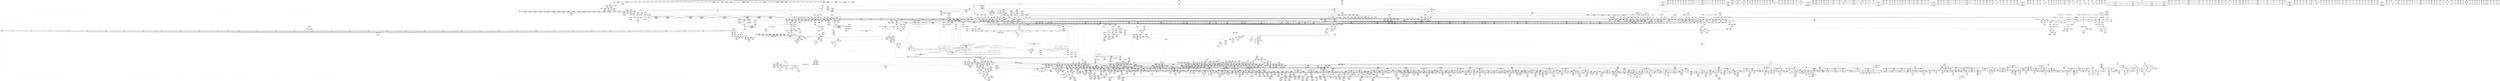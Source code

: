 digraph {
	CE0x6cf8c80 [shape=record,shape=Mrecord,label="{CE0x6cf8c80|tomoyo_path_permission:tmp8|security/tomoyo/file.c,565|*SummSink*}"]
	CE0x5e41390 [shape=record,shape=Mrecord,label="{CE0x5e41390|VOIDTB_TE:_SCMRE_156,157_}"]
	CE0x5009d70 [shape=record,shape=Mrecord,label="{CE0x5009d70|VOIDTB_TE:_SCMRE_48,49_}"]
	CE0x79d6690 [shape=record,shape=Mrecord,label="{CE0x79d6690|tomoyo_get_mode:return|*SummSink*}"]
	CE0x50510b0 [shape=record,shape=Mrecord,label="{CE0x50510b0|GLOBAL:rcu_lock_acquire165|*Constant*|*SummSource*}"]
	CE0x619a730 [shape=record,shape=Mrecord,label="{CE0x619a730|128:_i8*,_1208:_%struct.file*,_:_CMRE_104,112_|*MultipleSource*|security/tomoyo/common.h,1205|security/tomoyo/common.h,1205}"]
	CE0x52b8c20 [shape=record,shape=Mrecord,label="{CE0x52b8c20|tomoyo_const_part_length:tmp20|security/tomoyo/util.c,628}"]
	CE0x7860670 [shape=record,shape=Mrecord,label="{CE0x7860670|GLOBAL:__llvm_gcov_ctr10|Global_var:__llvm_gcov_ctr10|*SummSource*}"]
	CE0x4fc8c30 [shape=record,shape=Mrecord,label="{CE0x4fc8c30|0:_%struct.tomoyo_obj_info*,_16:_%struct.tomoyo_domain_info*,_24:_%struct.tomoyo_path_info*,_40:_i8,_72:_i8,_75:_i8,_76:_i8,_77:_i8,_:_SCMRE_27,28_}"]
	CE0x77d6960 [shape=record,shape=Mrecord,label="{CE0x77d6960|i32_55|*Constant*|*SummSink*}"]
	CE0x5d2ddc0 [shape=record,shape=Mrecord,label="{CE0x5d2ddc0|__llvm_gcov_indirect_counter_increment114:tmp5|*SummSink*}"]
	CE0x7709e40 [shape=record,shape=Mrecord,label="{CE0x7709e40|tomoyo_bprm_check_security:retval.0}"]
	CE0x785eba0 [shape=record,shape=Mrecord,label="{CE0x785eba0|rcu_lock_acquire165:tmp4|include/linux/rcupdate.h,418}"]
	CE0x7887550 [shape=record,shape=Mrecord,label="{CE0x7887550|tomoyo_bprm_check_security:tmp7|security/tomoyo/tomoyo.c,126}"]
	CE0x4374d90 [shape=record,shape=Mrecord,label="{CE0x4374d90|srcu_read_lock164:tmp2|*SummSink*}"]
	CE0x79bdb60 [shape=record,shape=Mrecord,label="{CE0x79bdb60|tomoyo_path_permission:tmp3|*LoadInst*|security/tomoyo/file.c,564}"]
	CE0x4210b50 [shape=record,shape=Mrecord,label="{CE0x4210b50|_call_void_rcu_lock_acquire(%struct.lockdep_map*_%dep_map)_#9,_!dbg_!38906|include/linux/srcu.h,222|*SummSource*}"]
	CE0x79cc930 [shape=record,shape=Mrecord,label="{CE0x79cc930|i64_0|*Constant*|*SummSource*}"]
	CE0x6196110 [shape=record,shape=Mrecord,label="{CE0x6196110|__llvm_gcov_indirect_counter_increment114:tmp2|*SummSource*}"]
	CE0x5e51e60 [shape=record,shape=Mrecord,label="{CE0x5e51e60|VOIDTB_TE:_SCMRE_167,168_}"]
	CE0x520ce20 [shape=record,shape=Mrecord,label="{CE0x520ce20|_ret_i32_%error.4,_!dbg_!38968|security/tomoyo/file.c,773}"]
	CE0x5290700 [shape=record,shape=Mrecord,label="{CE0x5290700|tomoyo_audit_path_log:arrayidx|security/tomoyo/file.c,167|*SummSink*}"]
	CE0x50ecff0 [shape=record,shape=Mrecord,label="{CE0x50ecff0|srcu_read_unlock167:bb|*SummSource*}"]
	CE0x79ec380 [shape=record,shape=Mrecord,label="{CE0x79ec380|tomoyo_domain:tmp6|security/tomoyo/common.h,1205|*SummSink*}"]
	CE0x5cbcde0 [shape=record,shape=Mrecord,label="{CE0x5cbcde0|tomoyo_fill_path_info:cmp|security/tomoyo/util.c,667|*SummSource*}"]
	CE0x5060760 [shape=record,shape=Mrecord,label="{CE0x5060760|VOIDTB_TE:_SCMRE_77,78_}"]
	CE0x51792e0 [shape=record,shape=Mrecord,label="{CE0x51792e0|tomoyo_init_request_info:tmp1}"]
	CE0x7780d60 [shape=record,shape=Mrecord,label="{CE0x7780d60|i64*_getelementptr_inbounds_(_6_x_i64_,_6_x_i64_*___llvm_gcov_ctr12220,_i64_0,_i64_3)|*Constant*}"]
	CE0x6cf0740 [shape=record,shape=Mrecord,label="{CE0x6cf0740|GLOBAL:lockdep_rcu_suspicious|*Constant*}"]
	CE0x4fde960 [shape=record,shape=Mrecord,label="{CE0x4fde960|tomoyo_check_open_permission:tobool8|security/tomoyo/file.c,758}"]
	CE0x6d0d5c0 [shape=record,shape=Mrecord,label="{CE0x6d0d5c0|tomoyo_check_open_permission:call10|security/tomoyo/file.c,759|*SummSource*}"]
	CE0x5fa1220 [shape=record,shape=Mrecord,label="{CE0x5fa1220|tomoyo_const_part_length:add|security/tomoyo/util.c,634|*SummSource*}"]
	CE0x60ac960 [shape=record,shape=Mrecord,label="{CE0x60ac960|i64*_getelementptr_inbounds_(_2_x_i64_,_2_x_i64_*___llvm_gcov_ctr17215,_i64_0,_i64_1)|*Constant*}"]
	CE0x620c690 [shape=record,shape=Mrecord,label="{CE0x620c690|rcu_lock_acquire165:tmp3|*SummSink*}"]
	CE0x6136330 [shape=record,shape=Mrecord,label="{CE0x6136330|VOIDTB_TE:_SCMRE_376,384_|*MultipleSource*|*LoadInst*|security/tomoyo/tomoyo.c,135|security/tomoyo/tomoyo.c,135}"]
	CE0x42ac4d0 [shape=record,shape=Mrecord,label="{CE0x42ac4d0|rcu_lock_acquire:entry|*SummSource*}"]
	CE0x6052bc0 [shape=record,shape=Mrecord,label="{CE0x6052bc0|tomoyo_domain:do.body}"]
	CE0x52cd590 [shape=record,shape=Mrecord,label="{CE0x52cd590|tomoyo_const_part_length:tobool|security/tomoyo/util.c,624}"]
	CE0x624eec0 [shape=record,shape=Mrecord,label="{CE0x624eec0|i64*_getelementptr_inbounds_(_6_x_i64_,_6_x_i64_*___llvm_gcov_ctr25,_i64_0,_i64_4)|*Constant*|*SummSink*}"]
	CE0x77f7420 [shape=record,shape=Mrecord,label="{CE0x77f7420|i64**_getelementptr_inbounds_(_3_x_i64*_,_3_x_i64*_*___llvm_gcda_edge_table44,_i64_0,_i64_2)|*Constant*|*SummSink*}"]
	CE0x5066fd0 [shape=record,shape=Mrecord,label="{CE0x5066fd0|tomoyo_get_realpath:tmp5|security/tomoyo/file.c,151|*SummSink*}"]
	CE0x5d7c930 [shape=record,shape=Mrecord,label="{CE0x5d7c930|tomoyo_domain:land.lhs.true|*SummSource*}"]
	CE0x7796a00 [shape=record,shape=Mrecord,label="{CE0x7796a00|128:_i8*,_1208:_%struct.file*,_:_CMRE_33,34_}"]
	CE0x781dc00 [shape=record,shape=Mrecord,label="{CE0x781dc00|tomoyo_get_mode:idxprom3|security/tomoyo/util.c,983|*SummSource*}"]
	CE0x43a8b50 [shape=record,shape=Mrecord,label="{CE0x43a8b50|tomoyo_get_realpath:tmp7|security/tomoyo/file.c,152|*SummSource*}"]
	CE0x5cc19f0 [shape=record,shape=Mrecord,label="{CE0x5cc19f0|tomoyo_fill_path_info:is_dir|security/tomoyo/util.c,667|*SummSource*}"]
	CE0x5f3a3d0 [shape=record,shape=Mrecord,label="{CE0x5f3a3d0|GLOBAL:srcu_read_lock|*Constant*|*SummSink*}"]
	CE0x62f1f90 [shape=record,shape=Mrecord,label="{CE0x62f1f90|tomoyo_init_request_info:tmp12|security/tomoyo/util.c,1010}"]
	CE0x52e1260 [shape=record,shape=Mrecord,label="{CE0x52e1260|i64*_getelementptr_inbounds_(_31_x_i64_,_31_x_i64_*___llvm_gcov_ctr43150,_i64_0,_i64_0)|*Constant*}"]
	CE0x4211710 [shape=record,shape=Mrecord,label="{CE0x4211710|tomoyo_check_open_permission:tmp43|security/tomoyo/file.c,770|*SummSource*}"]
	CE0x523e6c0 [shape=record,shape=Mrecord,label="{CE0x523e6c0|tomoyo_const_part_length:tmp31|security/tomoyo/util.c,641|*SummSink*}"]
	CE0x4279800 [shape=record,shape=Mrecord,label="{CE0x4279800|tomoyo_check_open_permission:if.end}"]
	CE0x60b53e0 [shape=record,shape=Mrecord,label="{CE0x60b53e0|tomoyo_domain:bb|*SummSink*}"]
	CE0x5f873c0 [shape=record,shape=Mrecord,label="{CE0x5f873c0|i32_-12|*Constant*}"]
	CE0x5d96010 [shape=record,shape=Mrecord,label="{CE0x5d96010|tomoyo_path_permission:domain|security/tomoyo/file.c,564|*SummSink*}"]
	CE0x5cb9690 [shape=record,shape=Mrecord,label="{CE0x5cb9690|tomoyo_check_open_permission:tmp28|security/tomoyo/file.c,761}"]
	CE0x51cf6f0 [shape=record,shape=Mrecord,label="{CE0x51cf6f0|tomoyo_get_mode:config7|security/tomoyo/util.c,983|*SummSink*}"]
	CE0x52be370 [shape=record,shape=Mrecord,label="{CE0x52be370|tomoyo_get_mode:arrayidx|security/tomoyo/util.c,981}"]
	CE0x5d3ebf0 [shape=record,shape=Mrecord,label="{CE0x5d3ebf0|tomoyo_path_permission:tmp17|security/tomoyo/file.c,571|*SummSink*}"]
	CE0x52d50c0 [shape=record,shape=Mrecord,label="{CE0x52d50c0|i64*_getelementptr_inbounds_(_31_x_i64_,_31_x_i64_*___llvm_gcov_ctr43150,_i64_0,_i64_16)|*Constant*}"]
	CE0x5270f30 [shape=record,shape=Mrecord,label="{CE0x5270f30|i64*_getelementptr_inbounds_(_31_x_i64_,_31_x_i64_*___llvm_gcov_ctr43150,_i64_0,_i64_21)|*Constant*|*SummSink*}"]
	CE0x77453b0 [shape=record,shape=Mrecord,label="{CE0x77453b0|i64*_getelementptr_inbounds_(_12_x_i64_,_12_x_i64_*___llvm_gcov_ctr31133,_i64_0,_i64_6)|*Constant*|*SummSource*}"]
	CE0x502fc00 [shape=record,shape=Mrecord,label="{CE0x502fc00|tomoyo_domain:do.end}"]
	CE0x43bfbe0 [shape=record,shape=Mrecord,label="{CE0x43bfbe0|128:_i8*,_1208:_%struct.file*,_:_CMRE_80,88_|*MultipleSource*|security/tomoyo/common.h,1205|security/tomoyo/common.h,1205}"]
	CE0x5eb7580 [shape=record,shape=Mrecord,label="{CE0x5eb7580|_ret_i1_%retval.0,_!dbg_!38916|security/tomoyo/file.c,156|*SummSource*}"]
	CE0x52d6ac0 [shape=record,shape=Mrecord,label="{CE0x52d6ac0|i32_51|*Constant*|*SummSource*}"]
	CE0x523b950 [shape=record,shape=Mrecord,label="{CE0x523b950|tomoyo_const_part_length:conv20|security/tomoyo/util.c,644|*SummSink*}"]
	CE0x61d22c0 [shape=record,shape=Mrecord,label="{CE0x61d22c0|0:_i8,_array:_GCRE_tomoyo_index2category_constant_39_x_i8_c_00_00_00_00_00_00_00_00_00_00_00_00_00_00_00_00_00_00_00_00_00_00_00_01_01_01_01_01_01_01_01_01_01_01_01_01_01_01_02_,_align_16:_elem_9::|security/tomoyo/util.c,983}"]
	CE0x61acc10 [shape=record,shape=Mrecord,label="{CE0x61acc10|tomoyo_check_open_permission:arrayidx|security/tomoyo/file.c,738}"]
	CE0x4fe63b0 [shape=record,shape=Mrecord,label="{CE0x4fe63b0|_call_void_lockdep_rcu_suspicious(i8*_getelementptr_inbounds_(_25_x_i8_,_25_x_i8_*_.str12,_i32_0,_i32_0),_i32_1205,_i8*_getelementptr_inbounds_(_45_x_i8_,_45_x_i8_*_.str13,_i32_0,_i32_0))_#9,_!dbg_!38917|security/tomoyo/common.h,1205|*SummSink*}"]
	CE0x6cfbda0 [shape=record,shape=Mrecord,label="{CE0x6cfbda0|tomoyo_fill_path_info:is_patterned|security/tomoyo/util.c,668|*SummSource*}"]
	CE0x77b6e20 [shape=record,shape=Mrecord,label="{CE0x77b6e20|tomoyo_get_realpath:path|Function::tomoyo_get_realpath&Arg::path::|*SummSource*}"]
	CE0x6047cc0 [shape=record,shape=Mrecord,label="{CE0x6047cc0|0:_i8,_array:_GCRE_tomoyo_index2category_constant_39_x_i8_c_00_00_00_00_00_00_00_00_00_00_00_00_00_00_00_00_00_00_00_00_00_00_00_01_01_01_01_01_01_01_01_01_01_01_01_01_01_01_02_,_align_16:_elem_3::|security/tomoyo/util.c,983}"]
	CE0x62ca660 [shape=record,shape=Mrecord,label="{CE0x62ca660|_ret_i32_%retval.0,_!dbg_!38942|security/tomoyo/file.c,575|*SummSource*}"]
	CE0x76f1d60 [shape=record,shape=Mrecord,label="{CE0x76f1d60|tomoyo_path_permission:tmp22|security/tomoyo/file.c,574|*SummSink*}"]
	CE0x5cc1460 [shape=record,shape=Mrecord,label="{CE0x5cc1460|tomoyo_fill_path_info:tmp12|security/tomoyo/util.c,667|*SummSink*}"]
	CE0x52bed60 [shape=record,shape=Mrecord,label="{CE0x52bed60|i32_3|*Constant*}"]
	CE0x76adab0 [shape=record,shape=Mrecord,label="{CE0x76adab0|tomoyo_check_open_permission:tmp35|security/tomoyo/file.c,761|*SummSource*}"]
	CE0x4f9a200 [shape=record,shape=Mrecord,label="{CE0x4f9a200|_call_void_mcount()_#3|*SummSink*}"]
	CE0x60a9460 [shape=record,shape=Mrecord,label="{CE0x60a9460|i64_18|*Constant*}"]
	CE0x60e4070 [shape=record,shape=Mrecord,label="{CE0x60e4070|tomoyo_const_part_length:cmp|security/tomoyo/util.c,626|*SummSource*}"]
	CE0x5c5cc20 [shape=record,shape=Mrecord,label="{CE0x5c5cc20|rcu_lock_acquire165:indirectgoto}"]
	CE0x76711f0 [shape=record,shape=Mrecord,label="{CE0x76711f0|tomoyo_const_part_length:tmp42|security/tomoyo/util.c,644|*SummSink*}"]
	CE0x5f32770 [shape=record,shape=Mrecord,label="{CE0x5f32770|0:_%struct.tomoyo_obj_info*,_16:_%struct.tomoyo_domain_info*,_24:_%struct.tomoyo_path_info*,_40:_i8,_72:_i8,_75:_i8,_76:_i8,_77:_i8,_:_SCMRE_24,25_}"]
	CE0x773f340 [shape=record,shape=Mrecord,label="{CE0x773f340|tomoyo_check_open_permission:tmp11|security/tomoyo/file.c,750|*SummSource*}"]
	CE0x4459680 [shape=record,shape=Mrecord,label="{CE0x4459680|_call_void_mcount()_#3}"]
	CE0x6190f70 [shape=record,shape=Mrecord,label="{CE0x6190f70|i64*_getelementptr_inbounds_(_12_x_i64_,_12_x_i64_*___llvm_gcov_ctr31133,_i64_0,_i64_3)|*Constant*}"]
	CE0x5d96450 [shape=record,shape=Mrecord,label="{CE0x5d96450|tomoyo_get_realpath:tmp10|security/tomoyo/file.c,155|*SummSource*}"]
	CE0x4503960 [shape=record,shape=Mrecord,label="{CE0x4503960|tomoyo_fill_path_info:name1|security/tomoyo/util.c,663|*SummSink*}"]
	CE0x618ed40 [shape=record,shape=Mrecord,label="{CE0x618ed40|i32_4|*Constant*}"]
	CE0x4f78bc0 [shape=record,shape=Mrecord,label="{CE0x4f78bc0|tomoyo_get_mode:arrayidx8|security/tomoyo/util.c,983}"]
	CE0x62c99b0 [shape=record,shape=Mrecord,label="{CE0x62c99b0|tomoyo_path_permission:r|Function::tomoyo_path_permission&Arg::r::|*SummSink*}"]
	CE0x4e60590 [shape=record,shape=Mrecord,label="{CE0x4e60590|_call_void_mcount()_#3}"]
	CE0x7841090 [shape=record,shape=Mrecord,label="{CE0x7841090|0:_%struct.tomoyo_obj_info*,_16:_%struct.tomoyo_domain_info*,_24:_%struct.tomoyo_path_info*,_40:_i8,_72:_i8,_75:_i8,_76:_i8,_77:_i8,_:_SCMRE_0,8_|*MultipleSource*|security/tomoyo/file.c,741|security/tomoyo/file.c, 741|security/tomoyo/file.c,748}"]
	CE0x5daca50 [shape=record,shape=Mrecord,label="{CE0x5daca50|srcu_read_unlock167:tmp3|*SummSink*}"]
	CE0x7a029b0 [shape=record,shape=Mrecord,label="{CE0x7a029b0|0:_%struct.tomoyo_obj_info*,_16:_%struct.tomoyo_domain_info*,_24:_%struct.tomoyo_path_info*,_40:_i8,_72:_i8,_75:_i8,_76:_i8,_77:_i8,_:_SCMRE_48,49_}"]
	CE0x7707b80 [shape=record,shape=Mrecord,label="{CE0x7707b80|tomoyo_path_permission:tmp25|security/tomoyo/file.c,575|*SummSource*}"]
	CE0x50a1100 [shape=record,shape=Mrecord,label="{CE0x50a1100|tomoyo_get_mode:tmp11|security/tomoyo/util.c,982}"]
	CE0x6105a10 [shape=record,shape=Mrecord,label="{CE0x6105a10|tomoyo_get_mode:profile|Function::tomoyo_get_mode&Arg::profile::}"]
	CE0x504cdf0 [shape=record,shape=Mrecord,label="{CE0x504cdf0|i64*_getelementptr_inbounds_(_2_x_i64_,_2_x_i64_*___llvm_gcov_ctr53148,_i64_0,_i64_0)|*Constant*|*SummSink*}"]
	CE0x6d03880 [shape=record,shape=Mrecord,label="{CE0x6d03880|tomoyo_const_part_length:tmp21|security/tomoyo/util.c,631|*SummSink*}"]
	CE0x629c050 [shape=record,shape=Mrecord,label="{CE0x629c050|tomoyo_check_open_permission:tobool16|security/tomoyo/file.c,761}"]
	CE0x79a3470 [shape=record,shape=Mrecord,label="{CE0x79a3470|tomoyo_check_open_permission:conv20|security/tomoyo/file.c,762}"]
	CE0x7767f90 [shape=record,shape=Mrecord,label="{CE0x7767f90|i64*_getelementptr_inbounds_(_11_x_i64_,_11_x_i64_*___llvm_gcov_ctr54147,_i64_0,_i64_10)|*Constant*}"]
	CE0x5c5cb50 [shape=record,shape=Mrecord,label="{CE0x5c5cb50|rcu_lock_acquire165:bb|*SummSink*}"]
	CE0x51cfc20 [shape=record,shape=Mrecord,label="{CE0x51cfc20|tomoyo_get_mode:arrayidx8|security/tomoyo/util.c,983|*SummSource*}"]
	CE0x50d9ee0 [shape=record,shape=Mrecord,label="{CE0x50d9ee0|tomoyo_path_permission:param6|security/tomoyo/file.c,569|*SummSink*}"]
	CE0x79976b0 [shape=record,shape=Mrecord,label="{CE0x79976b0|0:_i8,_array:_GCRE_tomoyo_index2category_constant_39_x_i8_c_00_00_00_00_00_00_00_00_00_00_00_00_00_00_00_00_00_00_00_00_00_00_00_01_01_01_01_01_01_01_01_01_01_01_01_01_01_01_02_,_align_16:_elem_32::|security/tomoyo/util.c,983}"]
	CE0x42fccd0 [shape=record,shape=Mrecord,label="{CE0x42fccd0|get_current:bb|*SummSink*}"]
	CE0x62dc8e0 [shape=record,shape=Mrecord,label="{CE0x62dc8e0|tomoyo_path_permission:profile|security/tomoyo/file.c,564|*SummSink*}"]
	CE0x5cb9540 [shape=record,shape=Mrecord,label="{CE0x5cb9540|i64_11|*Constant*|*SummSource*}"]
	CE0x516fd20 [shape=record,shape=Mrecord,label="{CE0x516fd20|_call_void_tomoyo_read_unlock(i32_%call)_#9,_!dbg_!38959|security/tomoyo/file.c,769}"]
	CE0x61d1ab0 [shape=record,shape=Mrecord,label="{CE0x61d1ab0|0:_i8,_array:_GCRE_tomoyo_index2category_constant_39_x_i8_c_00_00_00_00_00_00_00_00_00_00_00_00_00_00_00_00_00_00_00_00_00_00_00_01_01_01_01_01_01_01_01_01_01_01_01_01_01_01_02_,_align_16:_elem_6::|security/tomoyo/util.c,983}"]
	CE0x60e4130 [shape=record,shape=Mrecord,label="{CE0x60e4130|tomoyo_const_part_length:cmp|security/tomoyo/util.c,626|*SummSink*}"]
	CE0x62e7780 [shape=record,shape=Mrecord,label="{CE0x62e7780|tomoyo_check_open_permission:tmp32|security/tomoyo/file.c,761|*SummSource*}"]
	CE0x5e172b0 [shape=record,shape=Mrecord,label="{CE0x5e172b0|VOIDTB_TE:_SCMRE_107,108_}"]
	CE0x52914e0 [shape=record,shape=Mrecord,label="{CE0x52914e0|srcu_read_unlock:tmp3|*SummSource*}"]
	CE0x6062210 [shape=record,shape=Mrecord,label="{CE0x6062210|tomoyo_path_permission:tmp7|*LoadInst*|security/tomoyo/file.c,565|*SummSink*}"]
	CE0x52b2f20 [shape=record,shape=Mrecord,label="{CE0x52b2f20|tomoyo_audit_path_log:tmp4|security/tomoyo/file.c,168}"]
	CE0x434eb70 [shape=record,shape=Mrecord,label="{CE0x434eb70|_call_void___srcu_read_unlock(%struct.srcu_struct*_%sp,_i32_%idx)_#9,_!dbg_!38906|include/linux/srcu.h,237|*SummSource*}"]
	CE0x420feb0 [shape=record,shape=Mrecord,label="{CE0x420feb0|GLOBAL:__srcu_read_lock|*Constant*}"]
	CE0x5eba0a0 [shape=record,shape=Mrecord,label="{CE0x5eba0a0|tomoyo_path_permission:tmp6|*LoadInst*|security/tomoyo/file.c,564}"]
	CE0x41ded90 [shape=record,shape=Mrecord,label="{CE0x41ded90|0:_%struct.tomoyo_obj_info*,_16:_%struct.tomoyo_domain_info*,_24:_%struct.tomoyo_path_info*,_40:_i8,_72:_i8,_75:_i8,_76:_i8,_77:_i8,_:_SCMRE_56,57_}"]
	CE0x789e2d0 [shape=record,shape=Mrecord,label="{CE0x789e2d0|0:_i8,_array:_GCRE_tomoyo_index2category_constant_39_x_i8_c_00_00_00_00_00_00_00_00_00_00_00_00_00_00_00_00_00_00_00_00_00_00_00_01_01_01_01_01_01_01_01_01_01_01_01_01_01_01_02_,_align_16:_elem_20::|security/tomoyo/util.c,983}"]
	CE0x5d0f3e0 [shape=record,shape=Mrecord,label="{CE0x5d0f3e0|i64*_getelementptr_inbounds_(_12_x_i64_,_12_x_i64_*___llvm_gcov_ctr31133,_i64_0,_i64_0)|*Constant*}"]
	CE0x4edb550 [shape=record,shape=Mrecord,label="{CE0x4edb550|i64*_null|*Constant*|*SummSource*}"]
	CE0x6105ca0 [shape=record,shape=Mrecord,label="{CE0x6105ca0|_ret_i32_%retval.0,_!dbg_!38935|security/tomoyo/util.c,988}"]
	CE0x77d6830 [shape=record,shape=Mrecord,label="{CE0x77d6830|i32_55|*Constant*|*SummSource*}"]
	CE0x7a1eae0 [shape=record,shape=Mrecord,label="{CE0x7a1eae0|tomoyo_domain:if.then|*SummSource*}"]
	CE0x60ad550 [shape=record,shape=Mrecord,label="{CE0x60ad550|i64_8|*Constant*|*SummSink*}"]
	CE0x61d2820 [shape=record,shape=Mrecord,label="{CE0x61d2820|0:_i8,_array:_GCRE_tomoyo_index2category_constant_39_x_i8_c_00_00_00_00_00_00_00_00_00_00_00_00_00_00_00_00_00_00_00_00_00_00_00_01_01_01_01_01_01_01_01_01_01_01_01_01_01_01_02_,_align_16:_elem_11::|security/tomoyo/util.c,983}"]
	CE0x616a240 [shape=record,shape=Mrecord,label="{CE0x616a240|rcu_lock_release:tmp4|include/linux/rcupdate.h,423|*SummSink*}"]
	CE0x78784a0 [shape=record,shape=Mrecord,label="{CE0x78784a0|tomoyo_check_open_permission:and|security/tomoyo/file.c,738|*SummSink*}"]
	CE0x5cb8cb0 [shape=record,shape=Mrecord,label="{CE0x5cb8cb0|tomoyo_check_open_permission:tobool12|security/tomoyo/file.c,761|*SummSource*}"]
	CE0x4f633e0 [shape=record,shape=Mrecord,label="{CE0x4f633e0|tomoyo_get_realpath:if.then}"]
	CE0x7a1af30 [shape=record,shape=Mrecord,label="{CE0x7a1af30|_ret_i32_%retval.0,_!dbg_!38935|security/tomoyo/util.c,988|*SummSource*}"]
	CE0x6053520 [shape=record,shape=Mrecord,label="{CE0x6053520|tomoyo_check_open_permission:tmp53|security/tomoyo/file.c,773|*SummSink*}"]
	CE0x797fbf0 [shape=record,shape=Mrecord,label="{CE0x797fbf0|i64*_getelementptr_inbounds_(_2_x_i64_,_2_x_i64_*___llvm_gcov_ctr13219,_i64_0,_i64_0)|*Constant*|*SummSource*}"]
	CE0x5d74d10 [shape=record,shape=Mrecord,label="{CE0x5d74d10|_call_void_mcount()_#3|*SummSource*}"]
	CE0x776fab0 [shape=record,shape=Mrecord,label="{CE0x776fab0|i64*_getelementptr_inbounds_(_6_x_i64_,_6_x_i64_*___llvm_gcov_ctr12220,_i64_0,_i64_0)|*Constant*|*SummSource*}"]
	CE0x5ead700 [shape=record,shape=Mrecord,label="{CE0x5ead700|i64*_getelementptr_inbounds_(_2_x_i64_,_2_x_i64_*___llvm_gcov_ctr23,_i64_0,_i64_1)|*Constant*|*SummSink*}"]
	CE0x79d6e40 [shape=record,shape=Mrecord,label="{CE0x79d6e40|0:_i8,_array:_GCR_tomoyo_p2mac_internal_constant_11_x_i8_c_00_01_01_01_03_04_06_09_0A_13_15_,_align_1:_elem_0::|security/tomoyo/file.c,563}"]
	CE0x62e7f30 [shape=record,shape=Mrecord,label="{CE0x62e7f30|tomoyo_check_open_permission:tmp34|security/tomoyo/file.c,761}"]
	CE0x42ba720 [shape=record,shape=Mrecord,label="{CE0x42ba720|rcu_lock_acquire165:tmp6|*SummSource*}"]
	CE0x50e5760 [shape=record,shape=Mrecord,label="{CE0x50e5760|i64_19|*Constant*}"]
	CE0x5040ff0 [shape=record,shape=Mrecord,label="{CE0x5040ff0|VOIDTB_TE:_SCMRE_54,55_}"]
	CE0x798a990 [shape=record,shape=Mrecord,label="{CE0x798a990|rcu_lock_acquire:tmp1|*SummSource*}"]
	CE0x6077b80 [shape=record,shape=Mrecord,label="{CE0x6077b80|GLOBAL:__llvm_gcov_ctr34|Global_var:__llvm_gcov_ctr34}"]
	CE0x506abb0 [shape=record,shape=Mrecord,label="{CE0x506abb0|tomoyo_path_permission:tmp1|*SummSink*}"]
	CE0x618e0d0 [shape=record,shape=Mrecord,label="{CE0x618e0d0|tomoyo_fill_path_info:ptr|Function::tomoyo_fill_path_info&Arg::ptr::|*SummSink*}"]
	CE0x432c8e0 [shape=record,shape=Mrecord,label="{CE0x432c8e0|tomoyo_read_unlock166:bb|*SummSink*}"]
	CE0x5cbdc50 [shape=record,shape=Mrecord,label="{CE0x5cbdc50|tomoyo_fill_path_info:tmp11|security/tomoyo/util.c,667}"]
	CE0x52b7150 [shape=record,shape=Mrecord,label="{CE0x52b7150|tomoyo_audit_path_log:bb|*SummSource*}"]
	CE0x5fe29c0 [shape=record,shape=Mrecord,label="{CE0x5fe29c0|tomoyo_get_mode:tmp20|security/tomoyo/util.c,985|*SummSource*}"]
	CE0x5e79c00 [shape=record,shape=Mrecord,label="{CE0x5e79c00|tomoyo_const_part_length:tmp3|security/tomoyo/util.c,624|*SummSink*}"]
	CE0x79a3b50 [shape=record,shape=Mrecord,label="{CE0x79a3b50|tomoyo_check_open_permission:call21|security/tomoyo/file.c,762}"]
	CE0x62dc630 [shape=record,shape=Mrecord,label="{CE0x62dc630|tomoyo_domain:entry|*SummSink*}"]
	CE0x766fc30 [shape=record,shape=Mrecord,label="{CE0x766fc30|i64_24|*Constant*}"]
	CE0x5d40860 [shape=record,shape=Mrecord,label="{CE0x5d40860|VOIDTB_TE:_SCMRE_95,96_}"]
	CE0x7a1e800 [shape=record,shape=Mrecord,label="{CE0x7a1e800|_ret_void,_!dbg_!38908|include/linux/rcupdate.h,419|*SummSource*}"]
	CE0x5066360 [shape=record,shape=Mrecord,label="{CE0x5066360|tomoyo_get_realpath:tmp3|security/tomoyo/file.c,151}"]
	CE0x6047650 [shape=record,shape=Mrecord,label="{CE0x6047650|tomoyo_get_mode:arrayidx4|security/tomoyo/util.c,983|*SummSource*}"]
	CE0x52e21f0 [shape=record,shape=Mrecord,label="{CE0x52e21f0|tomoyo_const_part_length:tmp27|security/tomoyo/util.c,641}"]
	CE0x615dcf0 [shape=record,shape=Mrecord,label="{CE0x615dcf0|VOIDTB_TE:_SCMRE_428,432_|*MultipleSource*|*LoadInst*|security/tomoyo/tomoyo.c,135|security/tomoyo/tomoyo.c,135}"]
	CE0x4f9a350 [shape=record,shape=Mrecord,label="{CE0x4f9a350|srcu_read_lock:call|include/linux/srcu.h,220}"]
	CE0x60cee00 [shape=record,shape=Mrecord,label="{CE0x60cee00|tomoyo_get_realpath:tmp9|security/tomoyo/file.c,155|*SummSource*}"]
	CE0x79a32d0 [shape=record,shape=Mrecord,label="{CE0x79a32d0|tomoyo_check_open_permission:cond|security/tomoyo/file.c,762|*SummSink*}"]
	CE0x52d53a0 [shape=record,shape=Mrecord,label="{CE0x52d53a0|tomoyo_const_part_length:tmp22|security/tomoyo/util.c,634|*SummSink*}"]
	CE0x5d67520 [shape=record,shape=Mrecord,label="{CE0x5d67520|tomoyo_path_permission:bb|*SummSource*}"]
	CE0x602cae0 [shape=record,shape=Mrecord,label="{CE0x602cae0|tomoyo_check_open_permission:obj5|security/tomoyo/file.c,757|*SummSource*}"]
	CE0x79fe950 [shape=record,shape=Mrecord,label="{CE0x79fe950|tomoyo_check_open_permission:name|security/tomoyo/file.c,747|*SummSource*}"]
	CE0x5c29a70 [shape=record,shape=Mrecord,label="{CE0x5c29a70|i32_50|*Constant*}"]
	CE0x426b250 [shape=record,shape=Mrecord,label="{CE0x426b250|i64_1|*Constant*}"]
	CE0x7996ea0 [shape=record,shape=Mrecord,label="{CE0x7996ea0|0:_i8,_array:_GCRE_tomoyo_index2category_constant_39_x_i8_c_00_00_00_00_00_00_00_00_00_00_00_00_00_00_00_00_00_00_00_00_00_00_00_01_01_01_01_01_01_01_01_01_01_01_01_01_01_01_02_,_align_16:_elem_29::|security/tomoyo/util.c,983}"]
	CE0x7801130 [shape=record,shape=Mrecord,label="{CE0x7801130|tomoyo_read_unlock166:tmp3|*SummSource*}"]
	CE0x6244250 [shape=record,shape=Mrecord,label="{CE0x6244250|i64*_getelementptr_inbounds_(_4_x_i64_,_4_x_i64_*___llvm_gcov_ctr18214,_i64_0,_i64_0)|*Constant*}"]
	CE0x5d66960 [shape=record,shape=Mrecord,label="{CE0x5d66960|i64*_getelementptr_inbounds_(_2_x_i64_,_2_x_i64_*___llvm_gcov_ctr23,_i64_0,_i64_1)|*Constant*}"]
	CE0x5eee1e0 [shape=record,shape=Mrecord,label="{CE0x5eee1e0|tomoyo_get_mode:tmp11|security/tomoyo/util.c,982|*SummSink*}"]
	CE0x618e230 [shape=record,shape=Mrecord,label="{CE0x618e230|tomoyo_init_request_info:tmp6|security/tomoyo/util.c,1004|*SummSink*}"]
	CE0x4183a60 [shape=record,shape=Mrecord,label="{CE0x4183a60|i64_2|*Constant*}"]
	CE0x773ea10 [shape=record,shape=Mrecord,label="{CE0x773ea10|tomoyo_check_open_permission:tmp10|security/tomoyo/file.c,750}"]
	CE0x42bb1f0 [shape=record,shape=Mrecord,label="{CE0x42bb1f0|rcu_lock_release168:indirectgoto}"]
	CE0x5d70260 [shape=record,shape=Mrecord,label="{CE0x5d70260|__llvm_gcov_indirect_counter_increment114:pred|*SummSink*}"]
	CE0x52e9880 [shape=record,shape=Mrecord,label="{CE0x52e9880|tomoyo_fill_path_info:idxprom|security/tomoyo/util.c,667|*SummSink*}"]
	CE0x61af510 [shape=record,shape=Mrecord,label="{CE0x61af510|i64*_getelementptr_inbounds_(_4_x_i64_,_4_x_i64_*___llvm_gcov_ctr33,_i64_0,_i64_0)|*Constant*|*SummSource*}"]
	CE0x7867f60 [shape=record,shape=Mrecord,label="{CE0x7867f60|rcu_lock_acquire:indirectgoto}"]
	CE0x5e51c40 [shape=record,shape=Mrecord,label="{CE0x5e51c40|VOIDTB_TE:_SCMRE_165,166_}"]
	CE0x434ee30 [shape=record,shape=Mrecord,label="{CE0x434ee30|GLOBAL:__srcu_read_unlock|*Constant*}"]
	CE0x62cf510 [shape=record,shape=Mrecord,label="{CE0x62cf510|tomoyo_check_open_permission:tmp31|security/tomoyo/file.c,761|*SummSink*}"]
	CE0x5c80ab0 [shape=record,shape=Mrecord,label="{CE0x5c80ab0|tomoyo_audit_path_log:path|security/tomoyo/file.c,168|*SummSource*}"]
	CE0x52d6a50 [shape=record,shape=Mrecord,label="{CE0x52d6a50|i32_51|*Constant*}"]
	CE0x5182d90 [shape=record,shape=Mrecord,label="{CE0x5182d90|i64*_getelementptr_inbounds_(_2_x_i64_,_2_x_i64_*___llvm_gcov_ctr22,_i64_0,_i64_0)|*Constant*|*SummSink*}"]
	CE0x5d0f2d0 [shape=record,shape=Mrecord,label="{CE0x5d0f2d0|tomoyo_get_mode:tmp}"]
	CE0x4e3b390 [shape=record,shape=Mrecord,label="{CE0x4e3b390|srcu_read_unlock167:dep_map|include/linux/srcu.h,236|*SummSink*}"]
	CE0x5022a40 [shape=record,shape=Mrecord,label="{CE0x5022a40|rcu_lock_release168:map|Function::rcu_lock_release168&Arg::map::}"]
	CE0x4183b00 [shape=record,shape=Mrecord,label="{CE0x4183b00|tomoyo_check_open_permission:if.end23|*SummSource*}"]
	CE0x52afd30 [shape=record,shape=Mrecord,label="{CE0x52afd30|tomoyo_fill_path_info:land.rhs}"]
	CE0x5e7e650 [shape=record,shape=Mrecord,label="{CE0x5e7e650|tomoyo_const_part_length:filename|Function::tomoyo_const_part_length&Arg::filename::|*SummSource*}"]
	CE0x520ccc0 [shape=record,shape=Mrecord,label="{CE0x520ccc0|tomoyo_bprm_check_security:tmp14|security/tomoyo/tomoyo.c,137|*SummSource*}"]
	CE0x52b8ad0 [shape=record,shape=Mrecord,label="{CE0x52b8ad0|i64*_getelementptr_inbounds_(_31_x_i64_,_31_x_i64_*___llvm_gcov_ctr43150,_i64_0,_i64_9)|*Constant*|*SummSink*}"]
	CE0x6d0dd50 [shape=record,shape=Mrecord,label="{CE0x6d0dd50|GLOBAL:tomoyo_path_permission|*Constant*|*SummSink*}"]
	CE0x4353e10 [shape=record,shape=Mrecord,label="{CE0x4353e10|srcu_read_unlock167:sp|Function::srcu_read_unlock167&Arg::sp::|*SummSink*}"]
	CE0x5fba0f0 [shape=record,shape=Mrecord,label="{CE0x5fba0f0|tomoyo_check_open_permission:name24|security/tomoyo/file.c,768|*SummSource*}"]
	CE0x798a4a0 [shape=record,shape=Mrecord,label="{CE0x798a4a0|0:_i8*,_array:_GCRE_tomoyo_path_keyword_external_constant_11_x_i8*_:_elem_6::|security/tomoyo/file.c,167}"]
	CE0x6130060 [shape=record,shape=Mrecord,label="{CE0x6130060|VOIDTB_TE:_SCMRE_320,324_|*MultipleSource*|*LoadInst*|security/tomoyo/tomoyo.c,135|security/tomoyo/tomoyo.c,135}"]
	CE0x7850450 [shape=record,shape=Mrecord,label="{CE0x7850450|tomoyo_init_request_info:profile3|security/tomoyo/util.c,1008}"]
	CE0x4ef21b0 [shape=record,shape=Mrecord,label="{CE0x4ef21b0|tomoyo_const_part_length:incdec.ptr7|security/tomoyo/util.c,631|*SummSink*}"]
	CE0x5c5dff0 [shape=record,shape=Mrecord,label="{CE0x5c5dff0|tomoyo_check_open_permission:tmp38|security/tomoyo/file.c,766}"]
	CE0x5f3a9e0 [shape=record,shape=Mrecord,label="{CE0x5f3a9e0|srcu_read_lock:sp|Function::srcu_read_lock&Arg::sp::|*SummSource*}"]
	CE0x52e9990 [shape=record,shape=Mrecord,label="{CE0x52e9990|tomoyo_fill_path_info:arrayidx|security/tomoyo/util.c,667}"]
	CE0x5cbcd40 [shape=record,shape=Mrecord,label="{CE0x5cbcd40|tomoyo_fill_path_info:cmp|security/tomoyo/util.c,667}"]
	CE0x5ff0590 [shape=record,shape=Mrecord,label="{CE0x5ff0590|tomoyo_path_permission:tmp6|*LoadInst*|security/tomoyo/file.c,564|*SummSink*}"]
	CE0x5d41410 [shape=record,shape=Mrecord,label="{CE0x5d41410|VOIDTB_TE:_SCMRE_106,107_}"]
	CE0x5fba230 [shape=record,shape=Mrecord,label="{CE0x5fba230|tomoyo_check_open_permission:name24|security/tomoyo/file.c,768|*SummSink*}"]
	CE0x42ac370 [shape=record,shape=Mrecord,label="{CE0x42ac370|GLOBAL:rcu_lock_acquire|*Constant*|*SummSource*}"]
	CE0x43eeb60 [shape=record,shape=Mrecord,label="{CE0x43eeb60|tomoyo_get_mode:cmp11|security/tomoyo/util.c,985}"]
	CE0x76d7280 [shape=record,shape=Mrecord,label="{CE0x76d7280|0:_i8,_array:_GCRE_tomoyo_index2category_constant_39_x_i8_c_00_00_00_00_00_00_00_00_00_00_00_00_00_00_00_00_00_00_00_00_00_00_00_01_01_01_01_01_01_01_01_01_01_01_01_01_01_01_02_,_align_16:_elem_12::|security/tomoyo/util.c,983}"]
	CE0x5c81c30 [shape=record,shape=Mrecord,label="{CE0x5c81c30|tomoyo_fill_path_info:tmp7|security/tomoyo/util.c,667|*SummSource*}"]
	CE0x4353740 [shape=record,shape=Mrecord,label="{CE0x4353740|srcu_read_unlock167:entry|*SummSource*}"]
	CE0x77917c0 [shape=record,shape=Mrecord,label="{CE0x77917c0|168:_%struct.file*,_176:_%struct.cred*,_:_CRE_196,200_|*MultipleSource*|security/tomoyo/tomoyo.c,120|Function::tomoyo_bprm_check_security&Arg::bprm::}"]
	CE0x5e34ef0 [shape=record,shape=Mrecord,label="{CE0x5e34ef0|i64_1|*Constant*}"]
	CE0x78a0e80 [shape=record,shape=Mrecord,label="{CE0x78a0e80|GLOBAL:tomoyo_fill_path_info|*Constant*}"]
	CE0x52dc2b0 [shape=record,shape=Mrecord,label="{CE0x52dc2b0|tomoyo_check_open_permission:out|*SummSink*}"]
	CE0x5c810f0 [shape=record,shape=Mrecord,label="{CE0x5c810f0|i64*_getelementptr_inbounds_(_5_x_i64_,_5_x_i64_*___llvm_gcov_ctr28130,_i64_0,_i64_3)|*Constant*}"]
	CE0x62e74f0 [shape=record,shape=Mrecord,label="{CE0x62e74f0|i64_14|*Constant*}"]
	CE0x4f3dba0 [shape=record,shape=Mrecord,label="{CE0x4f3dba0|i8*_undef|*Constant*}"]
	CE0x76637c0 [shape=record,shape=Mrecord,label="{CE0x76637c0|i64*_getelementptr_inbounds_(_31_x_i64_,_31_x_i64_*___llvm_gcov_ctr43150,_i64_0,_i64_28)|*Constant*|*SummSource*}"]
	CE0x4f44c80 [shape=record,shape=Mrecord,label="{CE0x4f44c80|tomoyo_init_request_info:tobool|security/tomoyo/util.c,1004}"]
	CE0x7709eb0 [shape=record,shape=Mrecord,label="{CE0x7709eb0|tomoyo_bprm_check_security:retval.0|*SummSource*}"]
	CE0x6d04850 [shape=record,shape=Mrecord,label="{CE0x6d04850|_ret_void,_!dbg_!38907|include/linux/srcu.h,238}"]
	CE0x5cbd0e0 [shape=record,shape=Mrecord,label="{CE0x5cbd0e0|tomoyo_fill_path_info:tmp10}"]
	CE0x5043730 [shape=record,shape=Mrecord,label="{CE0x5043730|i64_1|*Constant*}"]
	CE0x76d7ff0 [shape=record,shape=Mrecord,label="{CE0x76d7ff0|0:_i8,_array:_GCRE_tomoyo_index2category_constant_39_x_i8_c_00_00_00_00_00_00_00_00_00_00_00_00_00_00_00_00_00_00_00_00_00_00_00_01_01_01_01_01_01_01_01_01_01_01_01_01_01_01_02_,_align_16:_elem_17::|security/tomoyo/util.c,983}"]
	CE0x5d28cd0 [shape=record,shape=Mrecord,label="{CE0x5d28cd0|tomoyo_path_permission:operation8|security/tomoyo/file.c,569|*SummSink*}"]
	CE0x4ef1240 [shape=record,shape=Mrecord,label="{CE0x4ef1240|__llvm_gcov_indirect_counter_increment114:counters|Function::__llvm_gcov_indirect_counter_increment114&Arg::counters::}"]
	CE0x5e1dbc0 [shape=record,shape=Mrecord,label="{CE0x5e1dbc0|VOIDTB_TE:_SCMRE_136,137_}"]
	CE0x5cc1b60 [shape=record,shape=Mrecord,label="{CE0x5cc1b60|tomoyo_fill_path_info:frombool|security/tomoyo/util.c,667}"]
	CE0x785fde0 [shape=record,shape=Mrecord,label="{CE0x785fde0|i64_2|*Constant*}"]
	CE0x516f4f0 [shape=record,shape=Mrecord,label="{CE0x516f4f0|_call_void_kfree(i8*_%tmp42)_#9,_!dbg_!38958|security/tomoyo/file.c,768|*SummSink*}"]
	CE0x4f498a0 [shape=record,shape=Mrecord,label="{CE0x4f498a0|get_current:entry|*SummSource*}"]
	CE0x437dad0 [shape=record,shape=Mrecord,label="{CE0x437dad0|rcu_lock_acquire:indirectgoto|*SummSink*}"]
	CE0x434f770 [shape=record,shape=Mrecord,label="{CE0x434f770|tomoyo_read_lock:bb|*SummSink*}"]
	CE0x7796b40 [shape=record,shape=Mrecord,label="{CE0x7796b40|128:_i8*,_1208:_%struct.file*,_:_CMRE_34,35_}"]
	CE0x5d1a0d0 [shape=record,shape=Mrecord,label="{CE0x5d1a0d0|i64*_getelementptr_inbounds_(_11_x_i64_,_11_x_i64_*___llvm_gcov_ctr54147,_i64_0,_i64_6)|*Constant*}"]
	CE0x5e72110 [shape=record,shape=Mrecord,label="{CE0x5e72110|tomoyo_init_request_info:bb}"]
	CE0x422bf30 [shape=record,shape=Mrecord,label="{CE0x422bf30|tomoyo_const_part_length:tmp53|security/tomoyo/util.c,652|*SummSink*}"]
	CE0x79d6fe0 [shape=record,shape=Mrecord,label="{CE0x79d6fe0|0:_i8,_array:_GCR_tomoyo_p2mac_internal_constant_11_x_i8_c_00_01_01_01_03_04_06_09_0A_13_15_,_align_1:_elem_2::|security/tomoyo/file.c,563}"]
	CE0x60a88f0 [shape=record,shape=Mrecord,label="{CE0x60a88f0|tomoyo_const_part_length:tmp13|security/tomoyo/util.c,626}"]
	CE0x52db660 [shape=record,shape=Mrecord,label="{CE0x52db660|i64_176|*Constant*|*SummSource*}"]
	CE0x796f6a0 [shape=record,shape=Mrecord,label="{CE0x796f6a0|tomoyo_check_open_permission:tmp22|security/tomoyo/file.c,758|*SummSource*}"]
	CE0x50a2ec0 [shape=record,shape=Mrecord,label="{CE0x50a2ec0|tomoyo_read_unlock:tmp3}"]
	CE0x7886cd0 [shape=record,shape=Mrecord,label="{CE0x7886cd0|tomoyo_bprm_check_security:tmp6|security/tomoyo/tomoyo.c,126|*SummSource*}"]
	CE0x5d7c720 [shape=record,shape=Mrecord,label="{CE0x5d7c720|tomoyo_domain:do.end|*SummSink*}"]
	CE0x785f620 [shape=record,shape=Mrecord,label="{CE0x785f620|tomoyo_path_permission:return|*SummSink*}"]
	CE0x5290580 [shape=record,shape=Mrecord,label="{CE0x5290580|tomoyo_audit_path_log:arrayidx|security/tomoyo/file.c,167|*SummSource*}"]
	CE0x5d6ff60 [shape=record,shape=Mrecord,label="{CE0x5d6ff60|tomoyo_const_part_length:conv2|security/tomoyo/util.c,627|*SummSource*}"]
	CE0x5d40db0 [shape=record,shape=Mrecord,label="{CE0x5d40db0|VOIDTB_TE:_SCMRE_100,101_}"]
	CE0x62f2490 [shape=record,shape=Mrecord,label="{CE0x62f2490|tomoyo_init_request_info:call4|security/tomoyo/util.c,1010|*SummSource*}"]
	CE0x7671360 [shape=record,shape=Mrecord,label="{CE0x7671360|tomoyo_const_part_length:tmp43|security/tomoyo/util.c,644}"]
	CE0x6d0c860 [shape=record,shape=Mrecord,label="{CE0x6d0c860|tomoyo_check_open_permission:tmp27|security/tomoyo/file.c,759}"]
	CE0x4fc8960 [shape=record,shape=Mrecord,label="{CE0x4fc8960|0:_%struct.tomoyo_obj_info*,_16:_%struct.tomoyo_domain_info*,_24:_%struct.tomoyo_path_info*,_40:_i8,_72:_i8,_75:_i8,_76:_i8,_77:_i8,_:_SCMRE_26,27_}"]
	CE0x4281560 [shape=record,shape=Mrecord,label="{CE0x4281560|i64_ptrtoint_(i8*_blockaddress(_rcu_lock_release168,_%__here)_to_i64)|*Constant*}"]
	CE0x5de26e0 [shape=record,shape=Mrecord,label="{CE0x5de26e0|0:_%struct.tomoyo_obj_info*,_16:_%struct.tomoyo_domain_info*,_24:_%struct.tomoyo_path_info*,_40:_i8,_72:_i8,_75:_i8,_76:_i8,_77:_i8,_:_SCMRE_63,64_}"]
	CE0x4212540 [shape=record,shape=Mrecord,label="{CE0x4212540|tomoyo_check_open_permission:tmp49|security/tomoyo/file.c,771|*SummSource*}"]
	CE0x5d74350 [shape=record,shape=Mrecord,label="{CE0x5d74350|i64*_getelementptr_inbounds_(_2_x_i64_,_2_x_i64_*___llvm_gcov_ctr17215,_i64_0,_i64_1)|*Constant*|*SummSource*}"]
	CE0x7738fb0 [shape=record,shape=Mrecord,label="{CE0x7738fb0|i64*_getelementptr_inbounds_(_4_x_i64_,_4_x_i64_*___llvm_gcov_ctr33,_i64_0,_i64_3)|*Constant*}"]
	CE0x5eee350 [shape=record,shape=Mrecord,label="{CE0x5eee350|tomoyo_get_mode:tmp12|security/tomoyo/util.c,982}"]
	CE0x4fcee00 [shape=record,shape=Mrecord,label="{CE0x4fcee00|tomoyo_bprm_check_security:tmp13|*LoadInst*|security/tomoyo/tomoyo.c,135}"]
	CE0x5eede00 [shape=record,shape=Mrecord,label="{CE0x5eede00|i64_4|*Constant*}"]
	CE0x60f5c60 [shape=record,shape=Mrecord,label="{CE0x60f5c60|tomoyo_path_permission:call|security/tomoyo/file.c,564|*SummSource*}"]
	CE0x41e6d30 [shape=record,shape=Mrecord,label="{CE0x41e6d30|tomoyo_read_lock163:tmp3}"]
	CE0x523a990 [shape=record,shape=Mrecord,label="{CE0x523a990|tomoyo_const_part_length:tmp51|security/tomoyo/util.c,651|*SummSink*}"]
	CE0x6062150 [shape=record,shape=Mrecord,label="{CE0x6062150|tomoyo_path_permission:tmp7|*LoadInst*|security/tomoyo/file.c,565|*SummSource*}"]
	CE0x44006e0 [shape=record,shape=Mrecord,label="{CE0x44006e0|tomoyo_bprm_check_security:tmp12|security/tomoyo/tomoyo.c,135|*SummSource*}"]
	CE0x4fb2a60 [shape=record,shape=Mrecord,label="{CE0x4fb2a60|tomoyo_get_mode:mode.0}"]
	CE0x42fc810 [shape=record,shape=Mrecord,label="{CE0x42fc810|get_current:bb|*SummSource*}"]
	CE0x426a520 [shape=record,shape=Mrecord,label="{CE0x426a520|i64_ptrtoint_(i8*_blockaddress(_rcu_lock_acquire165,_%__here)_to_i64)|*Constant*}"]
	CE0x788bb60 [shape=record,shape=Mrecord,label="{CE0x788bb60|COLLAPSED:_GCMRE___llvm_gcov_ctr33_internal_global_4_x_i64_zeroinitializer:_elem_0:default:}"]
	CE0x4f02bd0 [shape=record,shape=Mrecord,label="{CE0x4f02bd0|i64_7|*Constant*}"]
	CE0x62e7250 [shape=record,shape=Mrecord,label="{CE0x62e7250|i64_13|*Constant*|*SummSink*}"]
	CE0x5fa08f0 [shape=record,shape=Mrecord,label="{CE0x5fa08f0|GLOBAL:tomoyo_profile|*Constant*}"]
	CE0x7795ec0 [shape=record,shape=Mrecord,label="{CE0x7795ec0|rcu_lock_release168:tmp3|*SummSink*}"]
	CE0x61d6ae0 [shape=record,shape=Mrecord,label="{CE0x61d6ae0|_call_void_lock_release(%struct.lockdep_map*_%map,_i32_1,_i64_ptrtoint_(i8*_blockaddress(_rcu_lock_release168,_%__here)_to_i64))_#9,_!dbg_!38907|include/linux/rcupdate.h,423|*SummSource*}"]
	CE0x5d40ca0 [shape=record,shape=Mrecord,label="{CE0x5d40ca0|VOIDTB_TE:_SCMRE_99,100_}"]
	CE0x7886dd0 [shape=record,shape=Mrecord,label="{CE0x7886dd0|tomoyo_bprm_check_security:tmp6|security/tomoyo/tomoyo.c,126|*SummSink*}"]
	CE0x5f26a00 [shape=record,shape=Mrecord,label="{CE0x5f26a00|tomoyo_path_permission:tmp10|security/tomoyo/file.c,565}"]
	CE0x60e4210 [shape=record,shape=Mrecord,label="{CE0x60e4210|i64_6|*Constant*}"]
	CE0x5e8fa00 [shape=record,shape=Mrecord,label="{CE0x5e8fa00|VOIDTB_TE:_SCMRE_188,189_}"]
	CE0x42811c0 [shape=record,shape=Mrecord,label="{CE0x42811c0|GLOBAL:lock_release|*Constant*|*SummSource*}"]
	CE0x60ce4a0 [shape=record,shape=Mrecord,label="{CE0x60ce4a0|tomoyo_get_realpath:bb|*SummSink*}"]
	CE0x52a35a0 [shape=record,shape=Mrecord,label="{CE0x52a35a0|tomoyo_get_mode:mode.1|*SummSource*}"]
	CE0x506a7a0 [shape=record,shape=Mrecord,label="{CE0x506a7a0|tomoyo_get_mode:tmp25|security/tomoyo/util.c,987}"]
	CE0x437e5d0 [shape=record,shape=Mrecord,label="{CE0x437e5d0|tomoyo_audit_path_log:name|security/tomoyo/file.c,169|*SummSource*}"]
	CE0x7661590 [shape=record,shape=Mrecord,label="{CE0x7661590|i32_55|*Constant*}"]
	CE0x6048170 [shape=record,shape=Mrecord,label="{CE0x6048170|0:_i8,_array:_GCRE_tomoyo_index2category_constant_39_x_i8_c_00_00_00_00_00_00_00_00_00_00_00_00_00_00_00_00_00_00_00_00_00_00_00_01_01_01_01_01_01_01_01_01_01_01_01_01_01_01_02_,_align_16:_elem_5::|security/tomoyo/util.c,983}"]
	CE0x5183530 [shape=record,shape=Mrecord,label="{CE0x5183530|tomoyo_read_lock:tmp1}"]
	CE0x77b6b70 [shape=record,shape=Mrecord,label="{CE0x77b6b70|tomoyo_get_realpath:buf|Function::tomoyo_get_realpath&Arg::buf::|*SummSink*}"]
	CE0x61d6b50 [shape=record,shape=Mrecord,label="{CE0x61d6b50|_call_void_lock_release(%struct.lockdep_map*_%map,_i32_1,_i64_ptrtoint_(i8*_blockaddress(_rcu_lock_release168,_%__here)_to_i64))_#9,_!dbg_!38907|include/linux/rcupdate.h,423|*SummSink*}"]
	CE0x5d0ef60 [shape=record,shape=Mrecord,label="{CE0x5d0ef60|COLLAPSED:_GCMRE___llvm_gcov_ctr31133_internal_global_12_x_i64_zeroinitializer:_elem_0:default:}"]
	CE0x789e020 [shape=record,shape=Mrecord,label="{CE0x789e020|0:_i8,_array:_GCRE_tomoyo_index2category_constant_39_x_i8_c_00_00_00_00_00_00_00_00_00_00_00_00_00_00_00_00_00_00_00_00_00_00_00_01_01_01_01_01_01_01_01_01_01_01_01_01_01_01_02_,_align_16:_elem_19::|security/tomoyo/util.c,983}"]
	CE0x4e74220 [shape=record,shape=Mrecord,label="{CE0x4e74220|tomoyo_domain:tmp1|*SummSink*}"]
	CE0x4e317f0 [shape=record,shape=Mrecord,label="{CE0x4e317f0|tomoyo_get_realpath:tmp11|security/tomoyo/file.c,156}"]
	CE0x6052970 [shape=record,shape=Mrecord,label="{CE0x6052970|tomoyo_fill_path_info:tmp4|security/tomoyo/util.c,667}"]
	CE0x620afb0 [shape=record,shape=Mrecord,label="{CE0x620afb0|tomoyo_get_mode:tmp12|security/tomoyo/util.c,982|*SummSink*}"]
	CE0x7745010 [shape=record,shape=Mrecord,label="{CE0x7745010|i64*_getelementptr_inbounds_(_12_x_i64_,_12_x_i64_*___llvm_gcov_ctr31133,_i64_0,_i64_6)|*Constant*}"]
	CE0x52c6330 [shape=record,shape=Mrecord,label="{CE0x52c6330|i32_0|*Constant*}"]
	CE0x422b650 [shape=record,shape=Mrecord,label="{CE0x422b650|i64*_getelementptr_inbounds_(_31_x_i64_,_31_x_i64_*___llvm_gcov_ctr43150,_i64_0,_i64_30)|*Constant*|*SummSink*}"]
	CE0x62c8ac0 [shape=record,shape=Mrecord,label="{CE0x62c8ac0|tomoyo_get_mode:if.end14|*SummSource*}"]
	CE0x52a37b0 [shape=record,shape=Mrecord,label="{CE0x52a37b0|tomoyo_get_mode:tmp25|security/tomoyo/util.c,987}"]
	CE0x5d70bb0 [shape=record,shape=Mrecord,label="{CE0x5d70bb0|__llvm_gcov_indirect_counter_increment114:tmp|*SummSink*}"]
	CE0x7796780 [shape=record,shape=Mrecord,label="{CE0x7796780|128:_i8*,_1208:_%struct.file*,_:_CMRE_31,32_}"]
	CE0x6cf8cf0 [shape=record,shape=Mrecord,label="{CE0x6cf8cf0|tomoyo_path_permission:tmp9|security/tomoyo/file.c,565}"]
	CE0x6243130 [shape=record,shape=Mrecord,label="{CE0x6243130|rcu_lock_release168:__here|*SummSink*}"]
	CE0x5cbcb90 [shape=record,shape=Mrecord,label="{CE0x5cbcb90|tomoyo_fill_path_info:cmp|security/tomoyo/util.c,667|*SummSink*}"]
	CE0x5e73ee0 [shape=record,shape=Mrecord,label="{CE0x5e73ee0|i64*_getelementptr_inbounds_(_12_x_i64_,_12_x_i64_*___llvm_gcov_ctr31133,_i64_0,_i64_3)|*Constant*|*SummSink*}"]
	CE0x5022e20 [shape=record,shape=Mrecord,label="{CE0x5022e20|_ret_void,_!dbg_!38908|include/linux/rcupdate.h,424}"]
	CE0x5ed9f60 [shape=record,shape=Mrecord,label="{CE0x5ed9f60|i64*_getelementptr_inbounds_(_31_x_i64_,_31_x_i64_*___llvm_gcov_ctr43150,_i64_0,_i64_4)|*Constant*|*SummSink*}"]
	CE0x5e7eca0 [shape=record,shape=Mrecord,label="{CE0x5e7eca0|i1_true|*Constant*}"]
	CE0x7811d30 [shape=record,shape=Mrecord,label="{CE0x7811d30|tomoyo_bprm_check_security:security|security/tomoyo/tomoyo.c,120}"]
	CE0x5fad640 [shape=record,shape=Mrecord,label="{CE0x5fad640|tomoyo_fill_path_info:tmp2|*LoadInst*|security/tomoyo/util.c,663|*SummSource*}"]
	CE0x79be6a0 [shape=record,shape=Mrecord,label="{CE0x79be6a0|i64*_getelementptr_inbounds_(_5_x_i64_,_5_x_i64_*___llvm_gcov_ctr32134,_i64_0,_i64_4)|*Constant*|*SummSource*}"]
	CE0x60e3da0 [shape=record,shape=Mrecord,label="{CE0x60e3da0|i64*_getelementptr_inbounds_(_4_x_i64_,_4_x_i64_*___llvm_gcov_ctr33,_i64_0,_i64_1)|*Constant*}"]
	CE0x5183030 [shape=record,shape=Mrecord,label="{CE0x5183030|tomoyo_read_lock:tmp|*SummSource*}"]
	CE0x5c57380 [shape=record,shape=Mrecord,label="{CE0x5c57380|rcu_lock_acquire:tmp2|*SummSource*}"]
	CE0x5f26470 [shape=record,shape=Mrecord,label="{CE0x5f26470|_call_void_srcu_read_unlock(%struct.srcu_struct*_tomoyo_ss,_i32_%idx)_#9,_!dbg_!38903|security/tomoyo/common.h,1109}"]
	CE0x4f42f00 [shape=record,shape=Mrecord,label="{CE0x4f42f00|tomoyo_init_request_info:domain|Function::tomoyo_init_request_info&Arg::domain::}"]
	CE0x4459450 [shape=record,shape=Mrecord,label="{CE0x4459450|tomoyo_get_realpath:tmp1|*SummSource*}"]
	CE0x4256590 [shape=record,shape=Mrecord,label="{CE0x4256590|168:_%struct.file*,_176:_%struct.cred*,_:_CRE_168,176_|*MultipleSource*|security/tomoyo/tomoyo.c,120|Function::tomoyo_bprm_check_security&Arg::bprm::}"]
	CE0x5dad280 [shape=record,shape=Mrecord,label="{CE0x5dad280|i32_9|*Constant*}"]
	CE0x445a590 [shape=record,shape=Mrecord,label="{CE0x445a590|tomoyo_check_open_permission:bb|*SummSource*}"]
	CE0x4f45060 [shape=record,shape=Mrecord,label="{CE0x4f45060|tomoyo_check_open_permission:if.end22|*SummSink*}"]
	CE0x5d77c10 [shape=record,shape=Mrecord,label="{CE0x5d77c10|i32_1|*Constant*}"]
	CE0x5d73940 [shape=record,shape=Mrecord,label="{CE0x5d73940|i32_8|*Constant*}"]
	CE0x52b70a0 [shape=record,shape=Mrecord,label="{CE0x52b70a0|tomoyo_audit_path_log:bb}"]
	CE0x4459b90 [shape=record,shape=Mrecord,label="{CE0x4459b90|i64_80|*Constant*|*SummSink*}"]
	CE0x50a32c0 [shape=record,shape=Mrecord,label="{CE0x50a32c0|tomoyo_path_permission:conv3|security/tomoyo/file.c,565|*SummSource*}"]
	CE0x7811740 [shape=record,shape=Mrecord,label="{CE0x7811740|tomoyo_bprm_check_security:tmp1|*SummSource*}"]
	CE0x5d95b40 [shape=record,shape=Mrecord,label="{CE0x5d95b40|tomoyo_get_realpath:return|*SummSink*}"]
	CE0x7878510 [shape=record,shape=Mrecord,label="{CE0x7878510|tomoyo_check_open_permission:and|security/tomoyo/file.c,738}"]
	CE0x52a75d0 [shape=record,shape=Mrecord,label="{CE0x52a75d0|tomoyo_const_part_length:tmp39|security/tomoyo/util.c,644|*SummSink*}"]
	CE0x5022790 [shape=record,shape=Mrecord,label="{CE0x5022790|rcu_lock_release168:entry|*SummSink*}"]
	CE0x61af330 [shape=record,shape=Mrecord,label="{CE0x61af330|rcu_lock_release:__here|*SummSink*}"]
	CE0x5e586d0 [shape=record,shape=Mrecord,label="{CE0x5e586d0|VOIDTB_TE:_SCMRE_179,180_}"]
	CE0x5fd9980 [shape=record,shape=Mrecord,label="{CE0x5fd9980|40:_%struct.tomoyo_policy_namespace*,_48:_i8,_:_GCRE_tomoyo_kernel_domain_external_global_%struct.tomoyo_domain_info_24,32_|*MultipleSource*|Function::tomoyo_check_open_permission&Arg::domain::|security/tomoyo/util.c,1005|security/tomoyo/util.c,1007|Function::tomoyo_init_request_info&Arg::domain::|security/tomoyo/tomoyo.c,120|security/tomoyo/tomoyo.c,120}"]
	CE0x445a080 [shape=record,shape=Mrecord,label="{CE0x445a080|tomoyo_init_request_info:tmp8|security/tomoyo/util.c,1005}"]
	CE0x5e9b8d0 [shape=record,shape=Mrecord,label="{CE0x5e9b8d0|i64*_getelementptr_inbounds_(_4_x_i64_,_4_x_i64_*___llvm_gcov_ctr24,_i64_0,_i64_2)|*Constant*}"]
	CE0x6061a90 [shape=record,shape=Mrecord,label="{CE0x6061a90|rcu_lock_acquire165:tmp5|include/linux/rcupdate.h,418|*SummSource*}"]
	CE0x5e92a90 [shape=record,shape=Mrecord,label="{CE0x5e92a90|i64*_getelementptr_inbounds_(_4_x_i64_,_4_x_i64_*___llvm_gcov_ctr24,_i64_0,_i64_3)|*Constant*|*SummSource*}"]
	CE0x42fc530 [shape=record,shape=Mrecord,label="{CE0x42fc530|i8*_undef|*Constant*}"]
	CE0x7739360 [shape=record,shape=Mrecord,label="{CE0x7739360|tomoyo_const_part_length:incdec.ptr10|security/tomoyo/util.c,640|*SummSink*}"]
	CE0x62f2000 [shape=record,shape=Mrecord,label="{CE0x62f2000|tomoyo_init_request_info:tmp12|security/tomoyo/util.c,1010|*SummSource*}"]
	CE0x51914c0 [shape=record,shape=Mrecord,label="{CE0x51914c0|tomoyo_read_lock:tmp3|*SummSink*}"]
	CE0x50222d0 [shape=record,shape=Mrecord,label="{CE0x50222d0|GLOBAL:rcu_lock_release168|*Constant*}"]
	CE0x60a8cf0 [shape=record,shape=Mrecord,label="{CE0x60a8cf0|__llvm_gcov_indirect_counter_increment114:tmp1|*SummSink*}"]
	CE0x62ceca0 [shape=record,shape=Mrecord,label="{CE0x62ceca0|tomoyo_check_open_permission:tmp30|security/tomoyo/file.c,761}"]
	CE0x4240680 [shape=record,shape=Mrecord,label="{CE0x4240680|tomoyo_get_realpath:if.end}"]
	CE0x5002ae0 [shape=record,shape=Mrecord,label="{CE0x5002ae0|tomoyo_check_open_permission:tmp5|security/tomoyo/file.c,742}"]
	CE0x79d6b70 [shape=record,shape=Mrecord,label="{CE0x79d6b70|tomoyo_domain:tmp10|security/tomoyo/common.h,1205|*SummSink*}"]
	CE0x61bc8a0 [shape=record,shape=Mrecord,label="{CE0x61bc8a0|tomoyo_init_request_info:tmp7|security/tomoyo/util.c,1005|*SummSink*}"]
	CE0x5de2220 [shape=record,shape=Mrecord,label="{CE0x5de2220|0:_%struct.tomoyo_obj_info*,_16:_%struct.tomoyo_domain_info*,_24:_%struct.tomoyo_path_info*,_40:_i8,_72:_i8,_75:_i8,_76:_i8,_77:_i8,_:_SCMRE_61,62_}"]
	CE0x508cbd0 [shape=record,shape=Mrecord,label="{CE0x508cbd0|tomoyo_const_part_length:conv|security/tomoyo/util.c,626|*SummSink*}"]
	CE0x5e922c0 [shape=record,shape=Mrecord,label="{CE0x5e922c0|i64_ptrtoint_(i8*_blockaddress(_rcu_lock_acquire,_%__here)_to_i64)|*Constant*|*SummSource*}"]
	CE0x77ebd20 [shape=record,shape=Mrecord,label="{CE0x77ebd20|128:_i8*,_:_CRE_128,136_|*MultipleSource*|*LoadInst*|security/tomoyo/tomoyo.c,120|security/tomoyo/tomoyo.c,120}"]
	CE0x5fba000 [shape=record,shape=Mrecord,label="{CE0x5fba000|tomoyo_check_open_permission:name24|security/tomoyo/file.c,768}"]
	CE0x5e522a0 [shape=record,shape=Mrecord,label="{CE0x5e522a0|VOIDTB_TE:_SCMRE_171,172_}"]
	CE0x7670350 [shape=record,shape=Mrecord,label="{CE0x7670350|i64_25|*Constant*}"]
	CE0x4eb1900 [shape=record,shape=Mrecord,label="{CE0x4eb1900|tomoyo_check_open_permission:tmp21|security/tomoyo/file.c,754}"]
	CE0x79a3760 [shape=record,shape=Mrecord,label="{CE0x79a3760|tomoyo_check_open_permission:conv20|security/tomoyo/file.c,762|*SummSource*}"]
	CE0x4f9b520 [shape=record,shape=Mrecord,label="{CE0x4f9b520|tomoyo_domain:tobool1|security/tomoyo/common.h,1205|*SummSource*}"]
	CE0x60d7e00 [shape=record,shape=Mrecord,label="{CE0x60d7e00|tomoyo_domain:tmp12|security/tomoyo/common.h,1205}"]
	CE0x6047bc0 [shape=record,shape=Mrecord,label="{CE0x6047bc0|0:_i8,_array:_GCRE_tomoyo_index2category_constant_39_x_i8_c_00_00_00_00_00_00_00_00_00_00_00_00_00_00_00_00_00_00_00_00_00_00_00_01_01_01_01_01_01_01_01_01_01_01_01_01_01_01_02_,_align_16:_elem_2::|security/tomoyo/util.c,983}"]
	CE0x77dddb0 [shape=record,shape=Mrecord,label="{CE0x77dddb0|128:_i8*,_1208:_%struct.file*,_:_CMRE_20,21_}"]
	CE0x52a5560 [shape=record,shape=Mrecord,label="{CE0x52a5560|i32_3|*Constant*}"]
	CE0x50505d0 [shape=record,shape=Mrecord,label="{CE0x50505d0|srcu_read_lock164:call|include/linux/srcu.h,220|*SummSource*}"]
	CE0x5c29db0 [shape=record,shape=Mrecord,label="{CE0x5c29db0|i32_50|*Constant*|*SummSource*}"]
	CE0x61d40a0 [shape=record,shape=Mrecord,label="{CE0x61d40a0|i64_5|*Constant*|*SummSink*}"]
	CE0x43ee370 [shape=record,shape=Mrecord,label="{CE0x43ee370|i32_39|*Constant*|*SummSink*}"]
	CE0x502ea40 [shape=record,shape=Mrecord,label="{CE0x502ea40|GLOBAL:tomoyo_index2category|Global_var:tomoyo_index2category}"]
	CE0x7801730 [shape=record,shape=Mrecord,label="{CE0x7801730|GLOBAL:srcu_read_unlock167|*Constant*}"]
	CE0x5009340 [shape=record,shape=Mrecord,label="{CE0x5009340|VOIDTB_TE:_SCMRE_12,13_}"]
	CE0x4341a90 [shape=record,shape=Mrecord,label="{CE0x4341a90|0:_i8*,_:_SCMRE_8,12_|*MultipleSource*|security/tomoyo/file.c, 740|security/tomoyo/file.c,747}"]
	CE0x5e9c840 [shape=record,shape=Mrecord,label="{CE0x5e9c840|get_current:tmp3}"]
	CE0x6169b90 [shape=record,shape=Mrecord,label="{CE0x6169b90|tomoyo_const_part_length:incdec.ptr10|security/tomoyo/util.c,640}"]
	CE0x5c29e70 [shape=record,shape=Mrecord,label="{CE0x5c29e70|GLOBAL:__llvm_gcov_indirect_counter_increment114|*Constant*|*SummSink*}"]
	CE0x76d77e0 [shape=record,shape=Mrecord,label="{CE0x76d77e0|0:_i8,_array:_GCRE_tomoyo_index2category_constant_39_x_i8_c_00_00_00_00_00_00_00_00_00_00_00_00_00_00_00_00_00_00_00_00_00_00_00_01_01_01_01_01_01_01_01_01_01_01_01_01_01_01_02_,_align_16:_elem_14::|security/tomoyo/util.c,983}"]
	CE0x504d220 [shape=record,shape=Mrecord,label="{CE0x504d220|tomoyo_audit_path_log:param|security/tomoyo/file.c,168}"]
	CE0x7767ac0 [shape=record,shape=Mrecord,label="{CE0x7767ac0|tomoyo_domain:tmp19|security/tomoyo/common.h,1205}"]
	CE0x52a1820 [shape=record,shape=Mrecord,label="{CE0x52a1820|GLOBAL:__llvm_gcov_ctr54147|Global_var:__llvm_gcov_ctr54147|*SummSink*}"]
	CE0x770a370 [shape=record,shape=Mrecord,label="{CE0x770a370|tomoyo_check_open_permission:domain|Function::tomoyo_check_open_permission&Arg::domain::}"]
	CE0x502eec0 [shape=record,shape=Mrecord,label="{CE0x502eec0|tomoyo_domain:tmp3}"]
	CE0x4f402d0 [shape=record,shape=Mrecord,label="{CE0x4f402d0|GLOBAL:tomoyo_read_unlock166|*Constant*|*SummSource*}"]
	CE0x5293660 [shape=record,shape=Mrecord,label="{CE0x5293660|tomoyo_get_mode:default_config|security/tomoyo/util.c,986|*SummSource*}"]
	CE0x5183cf0 [shape=record,shape=Mrecord,label="{CE0x5183cf0|tomoyo_check_open_permission:obj|security/tomoyo/file.c, 742|*SummSource*}"]
	CE0x77399a0 [shape=record,shape=Mrecord,label="{CE0x77399a0|tomoyo_const_part_length:tmp24|security/tomoyo/util.c,640|*SummSink*}"]
	CE0x5040b70 [shape=record,shape=Mrecord,label="{CE0x5040b70|VOIDTB_TE:_SCMRE_50,51_}"]
	CE0x5de2480 [shape=record,shape=Mrecord,label="{CE0x5de2480|0:_%struct.tomoyo_obj_info*,_16:_%struct.tomoyo_domain_info*,_24:_%struct.tomoyo_path_info*,_40:_i8,_72:_i8,_75:_i8,_76:_i8,_77:_i8,_:_SCMRE_62,63_}"]
	CE0x7866180 [shape=record,shape=Mrecord,label="{CE0x7866180|tomoyo_get_mode:tmp2|security/tomoyo/util.c,978}"]
	"CONST[source:0(mediator),value:0(static)][purpose:{operation}][SnkIdx:2]"
	CE0x4f8a640 [shape=record,shape=Mrecord,label="{CE0x4f8a640|i1_true|*Constant*|*SummSource*}"]
	CE0x504d8a0 [shape=record,shape=Mrecord,label="{CE0x504d8a0|tomoyo_get_mode:tmp23|security/tomoyo/util.c,986}"]
	CE0x52b2e00 [shape=record,shape=Mrecord,label="{CE0x52b2e00|tomoyo_audit_path_log:operation|security/tomoyo/file.c,168|*SummSource*}"]
	CE0x43bf050 [shape=record,shape=Mrecord,label="{CE0x43bf050|128:_i8*,_1208:_%struct.file*,_:_CMRE_48,49_}"]
	CE0x6257700 [shape=record,shape=Mrecord,label="{CE0x6257700|tomoyo_init_request_info:tmp10|security/tomoyo/util.c,1006|*SummSink*}"]
	CE0x4f6bd40 [shape=record,shape=Mrecord,label="{CE0x4f6bd40|tomoyo_domain:security|security/tomoyo/common.h,1205|*SummSink*}"]
	CE0x5d9f9b0 [shape=record,shape=Mrecord,label="{CE0x5d9f9b0|tomoyo_domain:tmp16|security/tomoyo/common.h,1205}"]
	CE0x60533c0 [shape=record,shape=Mrecord,label="{CE0x60533c0|tomoyo_check_open_permission:tmp53|security/tomoyo/file.c,773|*SummSource*}"]
	CE0x5002980 [shape=record,shape=Mrecord,label="{CE0x5002980|tomoyo_check_open_permission:tmp4|security/tomoyo/file.c,742|*SummSink*}"]
	CE0x514cc70 [shape=record,shape=Mrecord,label="{CE0x514cc70|tomoyo_get_mode:tmp1}"]
	CE0x5e91bc0 [shape=record,shape=Mrecord,label="{CE0x5e91bc0|i32_2|*Constant*}"]
	CE0x7796c80 [shape=record,shape=Mrecord,label="{CE0x7796c80|128:_i8*,_1208:_%struct.file*,_:_CMRE_35,36_}"]
	CE0x4187ba0 [shape=record,shape=Mrecord,label="{CE0x4187ba0|168:_%struct.file*,_176:_%struct.cred*,_:_CRE_220,224_|*MultipleSource*|security/tomoyo/tomoyo.c,120|Function::tomoyo_bprm_check_security&Arg::bprm::}"]
	CE0x5d28e40 [shape=record,shape=Mrecord,label="{CE0x5d28e40|i64*_getelementptr_inbounds_(_10_x_i64_,_10_x_i64_*___llvm_gcov_ctr34,_i64_0,_i64_5)|*Constant*}"]
	CE0x505f730 [shape=record,shape=Mrecord,label="{CE0x505f730|tomoyo_get_realpath:tmp2|*LoadInst*|security/tomoyo/file.c,151|*SummSink*}"]
	CE0x5e7e0c0 [shape=record,shape=Mrecord,label="{CE0x5e7e0c0|tomoyo_get_mode:tmp|*SummSink*}"]
	CE0x52af980 [shape=record,shape=Mrecord,label="{CE0x52af980|tomoyo_get_mode:tmp28|security/tomoyo/util.c,988|*SummSink*}"]
	CE0x4f6c8b0 [shape=record,shape=Mrecord,label="{CE0x4f6c8b0|128:_i8*,_1208:_%struct.file*,_:_CMRE_5,6_}"]
	CE0x6cfbc90 [shape=record,shape=Mrecord,label="{CE0x6cfbc90|tomoyo_fill_path_info:is_patterned|security/tomoyo/util.c,668}"]
	CE0x6062380 [shape=record,shape=Mrecord,label="{CE0x6062380|tomoyo_path_permission:conv3|security/tomoyo/file.c,565}"]
	CE0x5290510 [shape=record,shape=Mrecord,label="{CE0x5290510|tomoyo_audit_path_log:arrayidx|security/tomoyo/file.c,167}"]
	CE0x40cb350 [shape=record,shape=Mrecord,label="{CE0x40cb350|tomoyo_domain:tmp10|security/tomoyo/common.h,1205}"]
	CE0x502b2d0 [shape=record,shape=Mrecord,label="{CE0x502b2d0|tomoyo_const_part_length:tmp11|security/tomoyo/util.c,626|*SummSource*}"]
	CE0x5eb79a0 [shape=record,shape=Mrecord,label="{CE0x5eb79a0|i64_6|*Constant*}"]
	CE0x76e35b0 [shape=record,shape=Mrecord,label="{CE0x76e35b0|tomoyo_check_open_permission:tmp45|security/tomoyo/file.c,770}"]
	CE0x5025190 [shape=record,shape=Mrecord,label="{CE0x5025190|tomoyo_fill_path_info:tmp3|security/tomoyo/util.c,667|*SummSource*}"]
	CE0x76d29f0 [shape=record,shape=Mrecord,label="{CE0x76d29f0|tomoyo_bprm_check_security:if.then|*SummSource*}"]
	CE0x52ea590 [shape=record,shape=Mrecord,label="{CE0x52ea590|tomoyo_fill_path_info:conv4|security/tomoyo/util.c,667}"]
	CE0x4fb2be0 [shape=record,shape=Mrecord,label="{CE0x4fb2be0|tomoyo_get_mode:conv10|security/tomoyo/util.c,985}"]
	CE0x505f220 [shape=record,shape=Mrecord,label="{CE0x505f220|tomoyo_get_realpath:tmp2|*LoadInst*|security/tomoyo/file.c,151}"]
	CE0x502a6d0 [shape=record,shape=Mrecord,label="{CE0x502a6d0|i32_-1|*Constant*}"]
	CE0x5c63610 [shape=record,shape=Mrecord,label="{CE0x5c63610|tomoyo_check_open_permission:tmp39|security/tomoyo/file.c,766|*SummSource*}"]
	CE0x780a050 [shape=record,shape=Mrecord,label="{CE0x780a050|tomoyo_check_open_permission:arrayidx|security/tomoyo/file.c,738|*SummSink*}"]
	CE0x77e9cb0 [shape=record,shape=Mrecord,label="{CE0x77e9cb0|tomoyo_check_open_permission:conv|security/tomoyo/file.c,750|*SummSink*}"]
	CE0x5df9f40 [shape=record,shape=Mrecord,label="{CE0x5df9f40|tomoyo_check_open_permission:tmp51|security/tomoyo/file.c,772|*SummSource*}"]
	CE0x5d70cb0 [shape=record,shape=Mrecord,label="{CE0x5d70cb0|tomoyo_const_part_length:if.end6|*SummSink*}"]
	CE0x4334db0 [shape=record,shape=Mrecord,label="{CE0x4334db0|tomoyo_fill_path_info:call2|security/tomoyo/util.c,666}"]
	CE0x79a3170 [shape=record,shape=Mrecord,label="{CE0x79a3170|tomoyo_check_open_permission:cond|security/tomoyo/file.c,762|*SummSource*}"]
	CE0x5fa0fd0 [shape=record,shape=Mrecord,label="{CE0x5fa0fd0|i64*_getelementptr_inbounds_(_4_x_i64_,_4_x_i64_*___llvm_gcov_ctr24,_i64_0,_i64_2)|*Constant*|*SummSource*}"]
	CE0x4f411c0 [shape=record,shape=Mrecord,label="{CE0x4f411c0|_call_void_rcu_lock_acquire165(%struct.lockdep_map*_%dep_map)_#9,_!dbg_!38906|include/linux/srcu.h,222|*SummSink*}"]
	CE0x61053f0 [shape=record,shape=Mrecord,label="{CE0x61053f0|tomoyo_path_permission:ns|security/tomoyo/file.c,564|*SummSource*}"]
	CE0x52eaaa0 [shape=record,shape=Mrecord,label="{CE0x52eaaa0|i32_47|*Constant*}"]
	CE0x502ee50 [shape=record,shape=Mrecord,label="{CE0x502ee50|tomoyo_domain:tmp2|*SummSink*}"]
	CE0x77afc70 [shape=record,shape=Mrecord,label="{CE0x77afc70|tomoyo_bprm_check_security:tobool|security/tomoyo/tomoyo.c,126}"]
	CE0x5050670 [shape=record,shape=Mrecord,label="{CE0x5050670|srcu_read_lock164:call|include/linux/srcu.h,220|*SummSink*}"]
	CE0x784d400 [shape=record,shape=Mrecord,label="{CE0x784d400|rcu_lock_acquire:__here|*SummSink*}"]
	CE0x5d9fcd0 [shape=record,shape=Mrecord,label="{CE0x5d9fcd0|tomoyo_domain:tmp16|security/tomoyo/common.h,1205|*SummSink*}"]
	CE0x62c9790 [shape=record,shape=Mrecord,label="{CE0x62c9790|tomoyo_path_permission:r|Function::tomoyo_path_permission&Arg::r::}"]
	CE0x4253ba0 [shape=record,shape=Mrecord,label="{CE0x4253ba0|tomoyo_audit_path_log:tmp4|security/tomoyo/file.c,168|*SummSink*}"]
	CE0x76b1760 [shape=record,shape=Mrecord,label="{CE0x76b1760|tomoyo_const_part_length:tmp47|security/tomoyo/util.c,646|*SummSource*}"]
	CE0x60e5110 [shape=record,shape=Mrecord,label="{CE0x60e5110|_call_void_mcount()_#3|*SummSink*}"]
	CE0x61d6000 [shape=record,shape=Mrecord,label="{CE0x61d6000|rcu_lock_release168:tmp4|include/linux/rcupdate.h,423}"]
	CE0x6052730 [shape=record,shape=Mrecord,label="{CE0x6052730|i64_0|*Constant*}"]
	CE0x7774ea0 [shape=record,shape=Mrecord,label="{CE0x7774ea0|_call_void___srcu_read_unlock(%struct.srcu_struct*_%sp,_i32_%idx)_#9,_!dbg_!38906|include/linux/srcu.h,237|*SummSource*}"]
	CE0x4277fd0 [shape=record,shape=Mrecord,label="{CE0x4277fd0|tomoyo_read_lock163:tmp1}"]
	CE0x51b0010 [shape=record,shape=Mrecord,label="{CE0x51b0010|i8*_getelementptr_inbounds_(_25_x_i8_,_25_x_i8_*_.str12,_i32_0,_i32_0)|*Constant*|*SummSink*}"]
	CE0x43aef20 [shape=record,shape=Mrecord,label="{CE0x43aef20|i64_1|*Constant*}"]
	CE0x7801340 [shape=record,shape=Mrecord,label="{CE0x7801340|_call_void_mcount()_#3}"]
	CE0x5d1a760 [shape=record,shape=Mrecord,label="{CE0x5d1a760|tomoyo_check_open_permission:tmp46|security/tomoyo/file.c,770}"]
	CE0x5165780 [shape=record,shape=Mrecord,label="{CE0x5165780|tomoyo_check_open_permission:tmp4|security/tomoyo/file.c,742|*SummSource*}"]
	CE0x6195d50 [shape=record,shape=Mrecord,label="{CE0x6195d50|tomoyo_const_part_length:tmp2|security/tomoyo/util.c,624}"]
	CE0x773ee10 [shape=record,shape=Mrecord,label="{CE0x773ee10|tomoyo_check_open_permission:tmp10|security/tomoyo/file.c,750|*SummSource*}"]
	CE0x43ef280 [shape=record,shape=Mrecord,label="{CE0x43ef280|i64_7|*Constant*}"]
	CE0x5271770 [shape=record,shape=Mrecord,label="{CE0x5271770|tomoyo_const_part_length:tmp34|security/tomoyo/util.c,642|*SummSink*}"]
	CE0x616ae00 [shape=record,shape=Mrecord,label="{CE0x616ae00|_call_void_lock_release(%struct.lockdep_map*_%map,_i32_1,_i64_ptrtoint_(i8*_blockaddress(_rcu_lock_release,_%__here)_to_i64))_#9,_!dbg_!38907|include/linux/rcupdate.h,423|*SummSource*}"]
	CE0x51cf860 [shape=record,shape=Mrecord,label="{CE0x51cf860|tomoyo_get_mode:arrayidx8|security/tomoyo/util.c,983}"]
	CE0x5de1fc0 [shape=record,shape=Mrecord,label="{CE0x5de1fc0|0:_%struct.tomoyo_obj_info*,_16:_%struct.tomoyo_domain_info*,_24:_%struct.tomoyo_path_info*,_40:_i8,_72:_i8,_75:_i8,_76:_i8,_77:_i8,_:_SCMRE_60,61_}"]
	CE0x615d8d0 [shape=record,shape=Mrecord,label="{CE0x615d8d0|VOIDTB_TE:_SCMRE_408,416_|*MultipleSource*|*LoadInst*|security/tomoyo/tomoyo.c,135|security/tomoyo/tomoyo.c,135}"]
	CE0x422abe0 [shape=record,shape=Mrecord,label="{CE0x422abe0|tomoyo_const_part_length:retval.0|*SummSink*}"]
	CE0x773e9a0 [shape=record,shape=Mrecord,label="{CE0x773e9a0|tomoyo_check_open_permission:tmp9|security/tomoyo/file.c,750|*SummSource*}"]
	CE0x523cd40 [shape=record,shape=Mrecord,label="{CE0x523cd40|i64_23|*Constant*|*SummSource*}"]
	CE0x61d4880 [shape=record,shape=Mrecord,label="{CE0x61d4880|tomoyo_check_open_permission:tmp17|security/tomoyo/file.c,753|*SummSink*}"]
	CE0x788ab30 [shape=record,shape=Mrecord,label="{CE0x788ab30|tomoyo_const_part_length:tmp28|security/tomoyo/util.c,641|*SummSource*}"]
	CE0x773c620 [shape=record,shape=Mrecord,label="{CE0x773c620|tomoyo_read_unlock166:tmp2|*SummSink*}"]
	CE0x5c56540 [shape=record,shape=Mrecord,label="{CE0x5c56540|tomoyo_get_mode:conv5|security/tomoyo/util.c,983}"]
	CE0x7865ae0 [shape=record,shape=Mrecord,label="{CE0x7865ae0|tomoyo_path_permission:tmp14|security/tomoyo/file.c,567|*SummSink*}"]
	CE0x4f8a710 [shape=record,shape=Mrecord,label="{CE0x4f8a710|tomoyo_get_realpath:retval.0}"]
	CE0x4fdeff0 [shape=record,shape=Mrecord,label="{CE0x4fdeff0|tomoyo_check_open_permission:tobool8|security/tomoyo/file.c,758|*SummSink*}"]
	CE0x5cc2970 [shape=record,shape=Mrecord,label="{CE0x5cc2970|tomoyo_fill_path_info:const_len6|security/tomoyo/util.c,668|*SummSink*}"]
	CE0x42127a0 [shape=record,shape=Mrecord,label="{CE0x42127a0|tomoyo_check_open_permission:mode25|security/tomoyo/file.c,770|*SummSink*}"]
	CE0x78347c0 [shape=record,shape=Mrecord,label="{CE0x78347c0|tomoyo_path_permission:type1|security/tomoyo/file.c,564}"]
	CE0x5c459f0 [shape=record,shape=Mrecord,label="{CE0x5c459f0|tomoyo_const_part_length:if.then5|*SummSource*}"]
	CE0x4375550 [shape=record,shape=Mrecord,label="{CE0x4375550|_call_void_mcount()_#3|*SummSource*}"]
	CE0x4f6ba70 [shape=record,shape=Mrecord,label="{CE0x4f6ba70|128:_i8*,_1208:_%struct.file*,_:_CMRE_0,1_}"]
	CE0x5041430 [shape=record,shape=Mrecord,label="{CE0x5041430|VOIDTB_TE:_SCMRE_58,59_}"]
	CE0x5fa09d0 [shape=record,shape=Mrecord,label="{CE0x5fa09d0|tomoyo_get_mode:idxprom|security/tomoyo/util.c,981}"]
	CE0x7660fc0 [shape=record,shape=Mrecord,label="{CE0x7660fc0|tomoyo_const_part_length:tmp27|security/tomoyo/util.c,641|*SummSource*}"]
	CE0x77faa90 [shape=record,shape=Mrecord,label="{CE0x77faa90|0:_%struct.tomoyo_obj_info*,_16:_%struct.tomoyo_domain_info*,_24:_%struct.tomoyo_path_info*,_40:_i8,_72:_i8,_75:_i8,_76:_i8,_77:_i8,_:_SCMRE_72,73_|*MultipleSource*|security/tomoyo/file.c,741|security/tomoyo/file.c, 741|security/tomoyo/file.c,748}"]
	CE0x773d460 [shape=record,shape=Mrecord,label="{CE0x773d460|tomoyo_init_request_info:type|security/tomoyo/util.c,1009}"]
	CE0x5e793e0 [shape=record,shape=Mrecord,label="{CE0x5e793e0|tomoyo_const_part_length:conv|security/tomoyo/util.c,626|*SummSource*}"]
	CE0x4353640 [shape=record,shape=Mrecord,label="{CE0x4353640|srcu_read_unlock167:entry}"]
	CE0x4f8a150 [shape=record,shape=Mrecord,label="{CE0x4f8a150|i64*_getelementptr_inbounds_(_6_x_i64_,_6_x_i64_*___llvm_gcov_ctr25,_i64_0,_i64_5)|*Constant*}"]
	CE0x7796170 [shape=record,shape=Mrecord,label="{CE0x7796170|tomoyo_path_permission:do.cond|*SummSink*}"]
	CE0x6d03ca0 [shape=record,shape=Mrecord,label="{CE0x6d03ca0|tomoyo_domain:tmp7|security/tomoyo/common.h,1205|*SummSink*}"]
	CE0x7803590 [shape=record,shape=Mrecord,label="{CE0x7803590|tomoyo_bprm_check_security:tobool|security/tomoyo/tomoyo.c,126|*SummSource*}"]
	CE0x431add0 [shape=record,shape=Mrecord,label="{CE0x431add0|GLOBAL:.str|Global_var:.str|*SummSource*}"]
	CE0x774f720 [shape=record,shape=Mrecord,label="{CE0x774f720|tomoyo_bprm_check_security:tmp10|security/tomoyo/tomoyo.c,127}"]
	CE0x77446f0 [shape=record,shape=Mrecord,label="{CE0x77446f0|tomoyo_domain:tmp22|security/tomoyo/common.h,1205|*SummSink*}"]
	CE0x5fe2740 [shape=record,shape=Mrecord,label="{CE0x5fe2740|tomoyo_get_mode:tmp20|security/tomoyo/util.c,985}"]
	CE0x5cbd2b0 [shape=record,shape=Mrecord,label="{CE0x5cbd2b0|i64*_getelementptr_inbounds_(_5_x_i64_,_5_x_i64_*___llvm_gcov_ctr28130,_i64_0,_i64_4)|*Constant*}"]
	CE0x4f6c200 [shape=record,shape=Mrecord,label="{CE0x4f6c200|128:_i8*,_1208:_%struct.file*,_:_CMRE_1,2_}"]
	CE0x77ab0e0 [shape=record,shape=Mrecord,label="{CE0x77ab0e0|tomoyo_audit_path_log:call|security/tomoyo/file.c,167|*SummSource*}"]
	CE0x5060100 [shape=record,shape=Mrecord,label="{CE0x5060100|VOIDTB_TE:_SCMRE_71,72_}"]
	CE0x40cae30 [shape=record,shape=Mrecord,label="{CE0x40cae30|tomoyo_const_part_length:sw.bb9}"]
	CE0x5e51d50 [shape=record,shape=Mrecord,label="{CE0x5e51d50|VOIDTB_TE:_SCMRE_166,167_}"]
	CE0x504dda0 [shape=record,shape=Mrecord,label="{CE0x504dda0|srcu_read_unlock:tmp|*SummSource*}"]
	CE0x4f42e00 [shape=record,shape=Mrecord,label="{CE0x4f42e00|tomoyo_init_request_info:r|Function::tomoyo_init_request_info&Arg::r::|*SummSink*}"]
	CE0x4f99d80 [shape=record,shape=Mrecord,label="{CE0x4f99d80|srcu_read_lock:tmp3|*SummSink*}"]
	CE0x60e4c80 [shape=record,shape=Mrecord,label="{CE0x60e4c80|GLOBAL:__llvm_gcov_indirect_counter_increment114|*Constant*|*SummSource*}"]
	CE0x5d76160 [shape=record,shape=Mrecord,label="{CE0x5d76160|GLOBAL:tomoyo_init_request_info|*Constant*|*SummSource*}"]
	CE0x6077c90 [shape=record,shape=Mrecord,label="{CE0x6077c90|GLOBAL:__llvm_gcov_ctr34|Global_var:__llvm_gcov_ctr34|*SummSource*}"]
	CE0x5eb71b0 [shape=record,shape=Mrecord,label="{CE0x5eb71b0|tomoyo_get_realpath:entry}"]
	CE0x50a0090 [shape=record,shape=Mrecord,label="{CE0x50a0090|VOIDTB_TE:_CE_2272,6368_|*MultipleSource*|security/tomoyo/util.c,1010|security/tomoyo/file.c,564|Function::tomoyo_get_mode&Arg::ns::}"]
	CE0x5f3ac80 [shape=record,shape=Mrecord,label="{CE0x5f3ac80|tomoyo_check_open_permission:buf|security/tomoyo/file.c, 740|*SummSink*}"]
	CE0x5fadeb0 [shape=record,shape=Mrecord,label="{CE0x5fadeb0|i64_2|*Constant*}"]
	CE0x77e2a00 [shape=record,shape=Mrecord,label="{CE0x77e2a00|i64_0|*Constant*}"]
	CE0x774dea0 [shape=record,shape=Mrecord,label="{CE0x774dea0|GLOBAL:tomoyo_read_lock163|*Constant*|*SummSink*}"]
	CE0x51b1690 [shape=record,shape=Mrecord,label="{CE0x51b1690|VOIDTB_TE:_SCMRE_86,87_}"]
	CE0x50a2d70 [shape=record,shape=Mrecord,label="{CE0x50a2d70|tomoyo_read_unlock:tmp2}"]
	CE0x52c74a0 [shape=record,shape=Mrecord,label="{CE0x52c74a0|tomoyo_get_mode:tmp28|security/tomoyo/util.c,988}"]
	CE0x5d666e0 [shape=record,shape=Mrecord,label="{CE0x5d666e0|srcu_read_lock:tmp1|*SummSource*}"]
	CE0x43aeaf0 [shape=record,shape=Mrecord,label="{CE0x43aeaf0|i64*_getelementptr_inbounds_(_2_x_i64_,_2_x_i64_*___llvm_gcov_ctr22,_i64_0,_i64_0)|*Constant*}"]
	CE0x4253490 [shape=record,shape=Mrecord,label="{CE0x4253490|_call_void_mcount()_#3|*SummSink*}"]
	CE0x7881710 [shape=record,shape=Mrecord,label="{CE0x7881710|VOIDTB_TE:_SCMRE_61,62_}"]
	CE0x50a05f0 [shape=record,shape=Mrecord,label="{CE0x50a05f0|tomoyo_fill_path_info:conv|security/tomoyo/util.c,664|*SummSink*}"]
	CE0x784c4d0 [shape=record,shape=Mrecord,label="{CE0x784c4d0|i32_1|*Constant*}"]
	CE0x5c64080 [shape=record,shape=Mrecord,label="{CE0x5c64080|tomoyo_check_open_permission:error.2|*SummSink*}"]
	CE0x4f34160 [shape=record,shape=Mrecord,label="{CE0x4f34160|tomoyo_path_permission:param|security/tomoyo/file.c,568|*SummSource*}"]
	CE0x52b2150 [shape=record,shape=Mrecord,label="{CE0x52b2150|tomoyo_fill_path_info:land.rhs|*SummSource*}"]
	CE0x60ac760 [shape=record,shape=Mrecord,label="{CE0x60ac760|srcu_read_unlock167:tmp1}"]
	CE0x52d5190 [shape=record,shape=Mrecord,label="{CE0x52d5190|tomoyo_const_part_length:tmp22|security/tomoyo/util.c,634|*SummSource*}"]
	CE0x451dac0 [shape=record,shape=Mrecord,label="{CE0x451dac0|_call_void_mcount()_#3|*SummSink*}"]
	CE0x5e02c70 [shape=record,shape=Mrecord,label="{CE0x5e02c70|i64*_getelementptr_inbounds_(_2_x_i64_,_2_x_i64_*___llvm_gcov_ctr17215,_i64_0,_i64_0)|*Constant*|*SummSource*}"]
	CE0x4f9a770 [shape=record,shape=Mrecord,label="{CE0x4f9a770|tomoyo_get_mode:conv|security/tomoyo/util.c,982}"]
	CE0x52a70d0 [shape=record,shape=Mrecord,label="{CE0x52a70d0|tomoyo_const_part_length:tmp38|security/tomoyo/util.c,644|*SummSink*}"]
	CE0x43533d0 [shape=record,shape=Mrecord,label="{CE0x43533d0|GLOBAL:srcu_read_unlock167|*Constant*|*SummSink*}"]
	CE0x4e3c120 [shape=record,shape=Mrecord,label="{CE0x4e3c120|tomoyo_check_open_permission:land.lhs.true13}"]
	CE0x619b810 [shape=record,shape=Mrecord,label="{CE0x619b810|tomoyo_domain:tmp22|security/tomoyo/common.h,1205}"]
	CE0x437d6c0 [shape=record,shape=Mrecord,label="{CE0x437d6c0|tomoyo_get_mode:tmp8|security/tomoyo/util.c,979}"]
	CE0x773d5e0 [shape=record,shape=Mrecord,label="{CE0x773d5e0|i32_3|*Constant*}"]
	CE0x7a14610 [shape=record,shape=Mrecord,label="{CE0x7a14610|tomoyo_bprm_check_security:tmp8|security/tomoyo/tomoyo.c,126}"]
	CE0x5eb9580 [shape=record,shape=Mrecord,label="{CE0x5eb9580|0:_i8,_array:_GCR_tomoyo_p2mac_internal_constant_11_x_i8_c_00_01_01_01_03_04_06_09_0A_13_15_,_align_1:_elem_6::|security/tomoyo/file.c,563}"]
	CE0x52a1b00 [shape=record,shape=Mrecord,label="{CE0x52a1b00|tomoyo_audit_path_log:tmp}"]
	CE0x43ffe50 [shape=record,shape=Mrecord,label="{CE0x43ffe50|tomoyo_bprm_check_security:tmp11|security/tomoyo/tomoyo.c,135}"]
	CE0x62dcf70 [shape=record,shape=Mrecord,label="{CE0x62dcf70|tomoyo_init_request_info:if.end}"]
	CE0x4f48f40 [shape=record,shape=Mrecord,label="{CE0x4f48f40|tomoyo_domain:call3|security/tomoyo/common.h,1205|*SummSink*}"]
	CE0x5cbd760 [shape=record,shape=Mrecord,label="{CE0x5cbd760|i64*_getelementptr_inbounds_(_5_x_i64_,_5_x_i64_*___llvm_gcov_ctr28130,_i64_0,_i64_4)|*Constant*|*SummSource*}"]
	CE0x770a300 [shape=record,shape=Mrecord,label="{CE0x770a300|tomoyo_check_open_permission:entry|*SummSink*}"]
	CE0x5270fa0 [shape=record,shape=Mrecord,label="{CE0x5270fa0|tomoyo_const_part_length:tmp33|security/tomoyo/util.c,642|*SummSink*}"]
	CE0x4fb3920 [shape=record,shape=Mrecord,label="{CE0x4fb3920|rcu_lock_acquire:tmp4|include/linux/rcupdate.h,418}"]
	CE0x422b420 [shape=record,shape=Mrecord,label="{CE0x422b420|tomoyo_const_part_length:tmp52|security/tomoyo/util.c,652|*SummSource*}"]
	CE0x4e31f30 [shape=record,shape=Mrecord,label="{CE0x4e31f30|tomoyo_get_realpath:tmp12|security/tomoyo/file.c,156|*SummSource*}"]
	CE0x614d5b0 [shape=record,shape=Mrecord,label="{CE0x614d5b0|get_current:entry|*SummSink*}"]
	CE0x4f43060 [shape=record,shape=Mrecord,label="{CE0x4f43060|tomoyo_init_request_info:domain|Function::tomoyo_init_request_info&Arg::domain::|*SummSource*}"]
	CE0x5f87960 [shape=record,shape=Mrecord,label="{CE0x5f87960|tomoyo_bprm_check_security:if.then|*SummSink*}"]
	CE0x61bcee0 [shape=record,shape=Mrecord,label="{CE0x61bcee0|tomoyo_init_request_info:tmp9|security/tomoyo/util.c,1006|*SummSource*}"]
	CE0x62ceb00 [shape=record,shape=Mrecord,label="{CE0x62ceb00|tomoyo_check_open_permission:tmp29|security/tomoyo/file.c,761|*SummSink*}"]
	CE0x62dbee0 [shape=record,shape=Mrecord,label="{CE0x62dbee0|i64*_getelementptr_inbounds_(_4_x_i64_,_4_x_i64_*___llvm_gcov_ctr15217,_i64_0,_i64_1)|*Constant*|*SummSink*}"]
	CE0x6078250 [shape=record,shape=Mrecord,label="{CE0x6078250|tomoyo_domain:tmp4|security/tomoyo/common.h,1205|*SummSink*}"]
	CE0x7a1ac30 [shape=record,shape=Mrecord,label="{CE0x7a1ac30|tomoyo_get_mode:index|Function::tomoyo_get_mode&Arg::index::|*SummSource*}"]
	CE0x4e744a0 [shape=record,shape=Mrecord,label="{CE0x4e744a0|i64*_getelementptr_inbounds_(_11_x_i64_,_11_x_i64_*___llvm_gcov_ctr54147,_i64_0,_i64_1)|*Constant*}"]
	CE0x4f42cc0 [shape=record,shape=Mrecord,label="{CE0x4f42cc0|tomoyo_init_request_info:r|Function::tomoyo_init_request_info&Arg::r::|*SummSource*}"]
	CE0x7a1ecf0 [shape=record,shape=Mrecord,label="{CE0x7a1ecf0|tomoyo_domain:bb}"]
	CE0x5f32d60 [shape=record,shape=Mrecord,label="{CE0x5f32d60|tomoyo_check_open_permission:if.end30|*SummSource*}"]
	CE0x6047ec0 [shape=record,shape=Mrecord,label="{CE0x6047ec0|0:_i8,_array:_GCRE_tomoyo_index2category_constant_39_x_i8_c_00_00_00_00_00_00_00_00_00_00_00_00_00_00_00_00_00_00_00_00_00_00_00_01_01_01_01_01_01_01_01_01_01_01_01_01_01_01_02_,_align_16:_elem_4::|security/tomoyo/util.c,983}"]
	CE0x4e60720 [shape=record,shape=Mrecord,label="{CE0x4e60720|_call_void_mcount()_#3|*SummSource*}"]
	CE0x523f220 [shape=record,shape=Mrecord,label="{CE0x523f220|i64*_getelementptr_inbounds_(_31_x_i64_,_31_x_i64_*___llvm_gcov_ctr43150,_i64_0,_i64_21)|*Constant*}"]
	CE0x62f2260 [shape=record,shape=Mrecord,label="{CE0x62f2260|tomoyo_init_request_info:call4|security/tomoyo/util.c,1010}"]
	CE0x5c45910 [shape=record,shape=Mrecord,label="{CE0x5c45910|tomoyo_const_part_length:if.then5}"]
	CE0x5e92450 [shape=record,shape=Mrecord,label="{CE0x5e92450|i64_ptrtoint_(i8*_blockaddress(_rcu_lock_acquire,_%__here)_to_i64)|*Constant*|*SummSink*}"]
	CE0x4fe5e80 [shape=record,shape=Mrecord,label="{CE0x4fe5e80|_call_void_lockdep_rcu_suspicious(i8*_getelementptr_inbounds_(_25_x_i8_,_25_x_i8_*_.str12,_i32_0,_i32_0),_i32_1205,_i8*_getelementptr_inbounds_(_45_x_i8_,_45_x_i8_*_.str13,_i32_0,_i32_0))_#9,_!dbg_!38917|security/tomoyo/common.h,1205|*SummSource*}"]
	CE0x50a0fd0 [shape=record,shape=Mrecord,label="{CE0x50a0fd0|tomoyo_get_mode:tmp10|security/tomoyo/util.c,982|*SummSink*}"]
	CE0x5e90170 [shape=record,shape=Mrecord,label="{CE0x5e90170|VOIDTB_TE:_SCMRE_195,196_}"]
	CE0x43954d0 [shape=record,shape=Mrecord,label="{CE0x43954d0|_ret_void,_!dbg_!38907|include/linux/srcu.h,238|*SummSource*}"]
	CE0x505fff0 [shape=record,shape=Mrecord,label="{CE0x505fff0|VOIDTB_TE:_SCMRE_70,71_}"]
	CE0x7670dd0 [shape=record,shape=Mrecord,label="{CE0x7670dd0|tomoyo_const_part_length:tmp42|security/tomoyo/util.c,644}"]
	CE0x6077fe0 [shape=record,shape=Mrecord,label="{CE0x6077fe0|i64_0|*Constant*}"]
	CE0x5eb5750 [shape=record,shape=Mrecord,label="{CE0x5eb5750|GLOBAL:srcu_read_unlock|*Constant*}"]
	CE0x5d9ec80 [shape=record,shape=Mrecord,label="{CE0x5d9ec80|tomoyo_fill_path_info:bb|*SummSource*}"]
	CE0x61af440 [shape=record,shape=Mrecord,label="{CE0x61af440|i64*_getelementptr_inbounds_(_4_x_i64_,_4_x_i64_*___llvm_gcov_ctr33,_i64_0,_i64_0)|*Constant*}"]
	CE0x505f1b0 [shape=record,shape=Mrecord,label="{CE0x505f1b0|tomoyo_get_realpath:name|security/tomoyo/file.c,150|*SummSink*}"]
	CE0x523db20 [shape=record,shape=Mrecord,label="{CE0x523db20|tomoyo_const_part_length:tmp29|security/tomoyo/util.c,641}"]
	CE0x5ed9eb0 [shape=record,shape=Mrecord,label="{CE0x5ed9eb0|i64*_getelementptr_inbounds_(_31_x_i64_,_31_x_i64_*___llvm_gcov_ctr43150,_i64_0,_i64_4)|*Constant*|*SummSource*}"]
	CE0x52dc190 [shape=record,shape=Mrecord,label="{CE0x52dc190|tomoyo_check_open_permission:out}"]
	CE0x5fa0960 [shape=record,shape=Mrecord,label="{CE0x5fa0960|i32_0|*Constant*}"]
	CE0x514cd90 [shape=record,shape=Mrecord,label="{CE0x514cd90|tomoyo_get_mode:tmp2|security/tomoyo/util.c,978}"]
	CE0x4e61310 [shape=record,shape=Mrecord,label="{CE0x4e61310|tomoyo_check_open_permission:r|security/tomoyo/file.c, 741|*SummSink*}"]
	CE0x7795780 [shape=record,shape=Mrecord,label="{CE0x7795780|i64*_getelementptr_inbounds_(_4_x_i64_,_4_x_i64_*___llvm_gcov_ctr15217,_i64_0,_i64_2)|*Constant*|*SummSource*}"]
	CE0x5c80f80 [shape=record,shape=Mrecord,label="{CE0x5c80f80|tomoyo_fill_path_info:tmp6|security/tomoyo/util.c,667|*SummSink*}"]
	CE0x5c504c0 [shape=record,shape=Mrecord,label="{CE0x5c504c0|tomoyo_audit_path_log:operation|security/tomoyo/file.c,168|*SummSink*}"]
	CE0x798a430 [shape=record,shape=Mrecord,label="{CE0x798a430|0:_i8*,_array:_GCRE_tomoyo_path_keyword_external_constant_11_x_i8*_:_elem_5::|security/tomoyo/file.c,167}"]
	CE0x4ff24d0 [shape=record,shape=Mrecord,label="{CE0x4ff24d0|VOIDTB_TE:_SCMRE_4,5_}"]
	CE0x60aeda0 [shape=record,shape=Mrecord,label="{CE0x60aeda0|_ret_i32_%conv6,_!dbg_!38926|security/tomoyo/util.c,1011|*SummSink*}"]
	CE0x5237e20 [shape=record,shape=Mrecord,label="{CE0x5237e20|i64*_getelementptr_inbounds_(_31_x_i64_,_31_x_i64_*___llvm_gcov_ctr43150,_i64_0,_i64_3)|*Constant*}"]
	CE0x61d2570 [shape=record,shape=Mrecord,label="{CE0x61d2570|0:_i8,_array:_GCRE_tomoyo_index2category_constant_39_x_i8_c_00_00_00_00_00_00_00_00_00_00_00_00_00_00_00_00_00_00_00_00_00_00_00_01_01_01_01_01_01_01_01_01_01_01_01_01_01_01_02_,_align_16:_elem_10::|security/tomoyo/util.c,983}"]
	CE0x4255d20 [shape=record,shape=Mrecord,label="{CE0x4255d20|srcu_read_lock164:sp|Function::srcu_read_lock164&Arg::sp::|*SummSource*}"]
	CE0x52aef70 [shape=record,shape=Mrecord,label="{CE0x52aef70|i64*_getelementptr_inbounds_(_12_x_i64_,_12_x_i64_*___llvm_gcov_ctr31133,_i64_0,_i64_11)|*Constant*|*SummSource*}"]
	CE0x5d6f930 [shape=record,shape=Mrecord,label="{CE0x5d6f930|__llvm_gcov_indirect_counter_increment114:bb|*SummSource*}"]
	CE0x786a2d0 [shape=record,shape=Mrecord,label="{CE0x786a2d0|i64*_getelementptr_inbounds_(_4_x_i64_,_4_x_i64_*___llvm_gcov_ctr15217,_i64_0,_i64_1)|*Constant*|*SummSource*}"]
	CE0x52e9fb0 [shape=record,shape=Mrecord,label="{CE0x52e9fb0|tomoyo_fill_path_info:tmp9|security/tomoyo/util.c,667}"]
	CE0x4431ba0 [shape=record,shape=Mrecord,label="{CE0x4431ba0|i64_0|*Constant*}"]
	CE0x52c5f00 [shape=record,shape=Mrecord,label="{CE0x52c5f00|tomoyo_audit_path_log:path2|security/tomoyo/file.c,169|*SummSink*}"]
	CE0x5d75b70 [shape=record,shape=Mrecord,label="{CE0x5d75b70|tomoyo_check_open_permission:call1|security/tomoyo/file.c,751|*SummSource*}"]
	CE0x4edc1a0 [shape=record,shape=Mrecord,label="{CE0x4edc1a0|tomoyo_const_part_length:if.end28|*SummSink*}"]
	CE0x50225a0 [shape=record,shape=Mrecord,label="{CE0x50225a0|GLOBAL:rcu_lock_release168|*Constant*|*SummSink*}"]
	CE0x43988c0 [shape=record,shape=Mrecord,label="{CE0x43988c0|tomoyo_const_part_length:incdec.ptr7|security/tomoyo/util.c,631}"]
	CE0x5e9b710 [shape=record,shape=Mrecord,label="{CE0x5e9b710|_call_void_mcount()_#3|*SummSource*}"]
	CE0x60b4b90 [shape=record,shape=Mrecord,label="{CE0x60b4b90|i64*_getelementptr_inbounds_(_11_x_i64_,_11_x_i64_*___llvm_gcov_ctr54147,_i64_0,_i64_0)|*Constant*|*SummSource*}"]
	CE0x5025b10 [shape=record,shape=Mrecord,label="{CE0x5025b10|tomoyo_get_mode:tmp15|security/tomoyo/util.c,983|*SummSource*}"]
	CE0x5f32b40 [shape=record,shape=Mrecord,label="{CE0x5f32b40|srcu_read_lock164:tmp|*SummSink*}"]
	CE0x51b1e00 [shape=record,shape=Mrecord,label="{CE0x51b1e00|VOIDTB_TE:_SCMRE_93,94_}"]
	CE0x77d6cb0 [shape=record,shape=Mrecord,label="{CE0x77d6cb0|tomoyo_const_part_length:cmp15|security/tomoyo/util.c,641}"]
	CE0x5060870 [shape=record,shape=Mrecord,label="{CE0x5060870|VOIDTB_TE:_SCMRE_78,79_}"]
	CE0x52af0e0 [shape=record,shape=Mrecord,label="{CE0x52af0e0|tomoyo_get_mode:tmp27|security/tomoyo/util.c,988|*SummSink*}"]
	CE0x5f3aad0 [shape=record,shape=Mrecord,label="{CE0x5f3aad0|srcu_read_lock:sp|Function::srcu_read_lock&Arg::sp::|*SummSink*}"]
	CE0x77448b0 [shape=record,shape=Mrecord,label="{CE0x77448b0|tomoyo_get_mode:tmp9|security/tomoyo/util.c,981}"]
	CE0x5d7bb80 [shape=record,shape=Mrecord,label="{CE0x5d7bb80|GLOBAL:__llvm_gcov_ctr54147|Global_var:__llvm_gcov_ctr54147}"]
	CE0x42a17c0 [shape=record,shape=Mrecord,label="{CE0x42a17c0|COLLAPSED:_CRE:_elem_0:default:}"]
	CE0x78a0720 [shape=record,shape=Mrecord,label="{CE0x78a0720|0:_i8,_array:_GCR_tomoyo_p2mac_internal_constant_11_x_i8_c_00_01_01_01_03_04_06_09_0A_13_15_,_align_1:_elem_9::|security/tomoyo/file.c,563}"]
	CE0x502b110 [shape=record,shape=Mrecord,label="{CE0x502b110|tomoyo_const_part_length:tmp12|security/tomoyo/util.c,626}"]
	CE0x5e7a9b0 [shape=record,shape=Mrecord,label="{CE0x5e7a9b0|tomoyo_const_part_length:conv8|security/tomoyo/util.c,632|*SummSink*}"]
	CE0x523e2a0 [shape=record,shape=Mrecord,label="{CE0x523e2a0|tomoyo_const_part_length:tmp31|security/tomoyo/util.c,641}"]
	CE0x4430fe0 [shape=record,shape=Mrecord,label="{CE0x4430fe0|tomoyo_get_realpath:call|security/tomoyo/file.c,150|*SummSink*}"]
	CE0x5003210 [shape=record,shape=Mrecord,label="{CE0x5003210|tomoyo_bprm_check_security:f_path|security/tomoyo/tomoyo.c,135|*SummSink*}"]
	CE0x5d40970 [shape=record,shape=Mrecord,label="{CE0x5d40970|VOIDTB_TE:_SCMRE_96,97_}"]
	CE0x6d0ade0 [shape=record,shape=Mrecord,label="{CE0x6d0ade0|tomoyo_get_mode:if.then2}"]
	CE0x5eae550 [shape=record,shape=Mrecord,label="{CE0x5eae550|srcu_read_unlock:idx|Function::srcu_read_unlock&Arg::idx::|*SummSource*}"]
	CE0x5e02aa0 [shape=record,shape=Mrecord,label="{CE0x5e02aa0|tomoyo_get_realpath:tmp|*SummSink*}"]
	CE0x5d674b0 [shape=record,shape=Mrecord,label="{CE0x5d674b0|tomoyo_path_permission:bb}"]
	CE0x6146300 [shape=record,shape=Mrecord,label="{CE0x6146300|tomoyo_check_open_permission:tmp15|security/tomoyo/file.c,750|*SummSink*}"]
	CE0x5e35e30 [shape=record,shape=Mrecord,label="{CE0x5e35e30|i64*_getelementptr_inbounds_(_11_x_i64_,_11_x_i64_*___llvm_gcov_ctr54147,_i64_0,_i64_8)|*Constant*}"]
	CE0x5e41170 [shape=record,shape=Mrecord,label="{CE0x5e41170|VOIDTB_TE:_SCMRE_154,155_}"]
	CE0x43ca0a0 [shape=record,shape=Mrecord,label="{CE0x43ca0a0|tomoyo_init_request_info:tmp4|security/tomoyo/util.c,1004|*SummSink*}"]
	CE0x785f4f0 [shape=record,shape=Mrecord,label="{CE0x785f4f0|tomoyo_path_permission:return|*SummSource*}"]
	CE0x60620e0 [shape=record,shape=Mrecord,label="{CE0x60620e0|tomoyo_path_permission:tmp7|*LoadInst*|security/tomoyo/file.c,565}"]
	CE0x5f32bb0 [shape=record,shape=Mrecord,label="{CE0x5f32bb0|i64_1|*Constant*}"]
	CE0x78115f0 [shape=record,shape=Mrecord,label="{CE0x78115f0|tomoyo_bprm_check_security:tmp1}"]
	CE0x51793c0 [shape=record,shape=Mrecord,label="{CE0x51793c0|tomoyo_init_request_info:tmp1|*SummSink*}"]
	CE0x50d9410 [shape=record,shape=Mrecord,label="{CE0x50d9410|tomoyo_path_permission:filename5|security/tomoyo/file.c,568}"]
	CE0x616af00 [shape=record,shape=Mrecord,label="{CE0x616af00|tomoyo_const_part_length:tmp9|security/tomoyo/util.c,626}"]
	CE0x52a15a0 [shape=record,shape=Mrecord,label="{CE0x52a15a0|tomoyo_const_part_length:if.end}"]
	CE0x5eb7d20 [shape=record,shape=Mrecord,label="{CE0x5eb7d20|i64_5|*Constant*}"]
	CE0x42be8b0 [shape=record,shape=Mrecord,label="{CE0x42be8b0|tomoyo_init_request_info:call|security/tomoyo/util.c,1005|*SummSource*}"]
	CE0x7740ad0 [shape=record,shape=Mrecord,label="{CE0x7740ad0|40:_%struct.tomoyo_policy_namespace*,_48:_i8,_:_GCRE_tomoyo_kernel_domain_external_global_%struct.tomoyo_domain_info_48,49_|*MultipleSource*|Function::tomoyo_check_open_permission&Arg::domain::|security/tomoyo/util.c,1005|security/tomoyo/util.c,1007|Function::tomoyo_init_request_info&Arg::domain::|security/tomoyo/tomoyo.c,120|security/tomoyo/tomoyo.c,120}"]
	CE0x423f770 [shape=record,shape=Mrecord,label="{CE0x423f770|i64*_getelementptr_inbounds_(_4_x_i64_,_4_x_i64_*___llvm_gcov_ctr18214,_i64_0,_i64_1)|*Constant*|*SummSource*}"]
	CE0x77b6840 [shape=record,shape=Mrecord,label="{CE0x77b6840|_ret_i1_%retval.0,_!dbg_!38916|security/tomoyo/file.c,156}"]
	CE0x5fbd960 [shape=record,shape=Mrecord,label="{CE0x5fbd960|VOIDTB_TE:_SCMRE_213,214_}"]
	CE0x784cd30 [shape=record,shape=Mrecord,label="{CE0x784cd30|GLOBAL:current_task|Global_var:current_task|*SummSink*}"]
	CE0x5fbdc90 [shape=record,shape=Mrecord,label="{CE0x5fbdc90|VOIDTB_TE:_SCMRE_216,224_|*MultipleSource*|*LoadInst*|security/tomoyo/tomoyo.c,135|security/tomoyo/tomoyo.c,135}"]
	CE0x77ea310 [shape=record,shape=Mrecord,label="{CE0x77ea310|tomoyo_read_lock:entry|*SummSink*}"]
	CE0x60d8490 [shape=record,shape=Mrecord,label="{CE0x60d8490|tomoyo_get_mode:config|security/tomoyo/util.c,981|*SummSource*}"]
	CE0x5f27110 [shape=record,shape=Mrecord,label="{CE0x5f27110|GLOBAL:srcu_read_unlock|*Constant*|*SummSource*}"]
	CE0x61247b0 [shape=record,shape=Mrecord,label="{CE0x61247b0|i64*_getelementptr_inbounds_(_2_x_i64_,_2_x_i64_*___llvm_gcov_ctr23,_i64_0,_i64_0)|*Constant*}"]
	CE0x519fbd0 [shape=record,shape=Mrecord,label="{CE0x519fbd0|tomoyo_audit_path_log:filename|security/tomoyo/file.c,169|*SummSink*}"]
	CE0x6130390 [shape=record,shape=Mrecord,label="{CE0x6130390|VOIDTB_TE:_SCMRE_336,344_|*MultipleSource*|*LoadInst*|security/tomoyo/tomoyo.c,135|security/tomoyo/tomoyo.c,135}"]
	CE0x6130590 [shape=record,shape=Mrecord,label="{CE0x6130590|VOIDTB_TE:_SCMRE_344,360_|*MultipleSource*|*LoadInst*|security/tomoyo/tomoyo.c,135|security/tomoyo/tomoyo.c,135}"]
	CE0x618e9e0 [shape=record,shape=Mrecord,label="{CE0x618e9e0|tomoyo_path_permission:type|security/tomoyo/file.c,563}"]
	CE0x5003100 [shape=record,shape=Mrecord,label="{CE0x5003100|tomoyo_bprm_check_security:f_path|security/tomoyo/tomoyo.c,135}"]
	CE0x419d6c0 [shape=record,shape=Mrecord,label="{CE0x419d6c0|i32_1024|*Constant*|*SummSource*}"]
	CE0x77853c0 [shape=record,shape=Mrecord,label="{CE0x77853c0|tomoyo_path_permission:retval.0}"]
	CE0x61d6e00 [shape=record,shape=Mrecord,label="{CE0x61d6e00|GLOBAL:lock_release|*Constant*}"]
	CE0x51917d0 [shape=record,shape=Mrecord,label="{CE0x51917d0|_call_void_mcount()_#3|*SummSource*}"]
	CE0x5e71e70 [shape=record,shape=Mrecord,label="{CE0x5e71e70|tomoyo_fill_path_info:entry|*SummSink*}"]
	CE0x77aac80 [shape=record,shape=Mrecord,label="{CE0x77aac80|tomoyo_audit_path_log:tmp7|security/tomoyo/file.c,169|*SummSource*}"]
	CE0x506ab40 [shape=record,shape=Mrecord,label="{CE0x506ab40|tomoyo_path_permission:tmp1|*SummSource*}"]
	CE0x618e380 [shape=record,shape=Mrecord,label="{CE0x618e380|i64*_getelementptr_inbounds_(_5_x_i64_,_5_x_i64_*___llvm_gcov_ctr32134,_i64_0,_i64_3)|*Constant*}"]
	CE0x52eaf20 [shape=record,shape=Mrecord,label="{CE0x52eaf20|i32_47|*Constant*|*SummSink*}"]
	CE0x6053930 [shape=record,shape=Mrecord,label="{CE0x6053930|srcu_read_lock164:bb|*SummSource*}"]
	CE0x77ea1a0 [shape=record,shape=Mrecord,label="{CE0x77ea1a0|tomoyo_read_lock:entry}"]
	CE0x4f40e50 [shape=record,shape=Mrecord,label="{CE0x4f40e50|_call_void_rcu_lock_acquire165(%struct.lockdep_map*_%dep_map)_#9,_!dbg_!38906|include/linux/srcu.h,222}"]
	CE0x5f31f30 [shape=record,shape=Mrecord,label="{CE0x5f31f30|i64_16|*Constant*|*SummSource*}"]
	CE0x52a19e0 [shape=record,shape=Mrecord,label="{CE0x52a19e0|tomoyo_domain:tmp5|security/tomoyo/common.h,1205|*SummSource*}"]
	CE0x4fb32f0 [shape=record,shape=Mrecord,label="{CE0x4fb32f0|tomoyo_get_mode:tmp6|security/tomoyo/util.c,978}"]
	CE0x43ee6e0 [shape=record,shape=Mrecord,label="{CE0x43ee6e0|tomoyo_get_mode:conv10|security/tomoyo/util.c,985}"]
	CE0x62dc260 [shape=record,shape=Mrecord,label="{CE0x62dc260|rcu_lock_acquire165:tmp2}"]
	CE0x614de10 [shape=record,shape=Mrecord,label="{CE0x614de10|i32_78|*Constant*|*SummSink*}"]
	CE0x4f6c510 [shape=record,shape=Mrecord,label="{CE0x4f6c510|128:_i8*,_1208:_%struct.file*,_:_CMRE_3,4_}"]
	CE0x4502f80 [shape=record,shape=Mrecord,label="{CE0x4502f80|tomoyo_get_mode:tmp1}"]
	CE0x50e4f70 [shape=record,shape=Mrecord,label="{CE0x50e4f70|tomoyo_check_open_permission:conv26|security/tomoyo/file.c,770|*SummSource*}"]
	CE0x61a0e60 [shape=record,shape=Mrecord,label="{CE0x61a0e60|tomoyo_path_permission:arrayidx|security/tomoyo/file.c,563|*SummSource*}"]
	CE0x42ac930 [shape=record,shape=Mrecord,label="{CE0x42ac930|rcu_lock_acquire:map|Function::rcu_lock_acquire&Arg::map::|*SummSink*}"]
	CE0x6d0db90 [shape=record,shape=Mrecord,label="{CE0x6d0db90|GLOBAL:tomoyo_path_permission|*Constant*|*SummSource*}"]
	CE0x76e1fb0 [shape=record,shape=Mrecord,label="{CE0x76e1fb0|i8*_getelementptr_inbounds_(_45_x_i8_,_45_x_i8_*_.str13,_i32_0,_i32_0)|*Constant*|*SummSource*}"]
	CE0x773c540 [shape=record,shape=Mrecord,label="{CE0x773c540|tomoyo_read_unlock166:tmp2}"]
	CE0x5d778b0 [shape=record,shape=Mrecord,label="{CE0x5d778b0|_ret_i32_%call,_!dbg_!38912|security/tomoyo/file.c,167|*SummSink*}"]
	CE0x5c5e0d0 [shape=record,shape=Mrecord,label="{CE0x5c5e0d0|tomoyo_check_open_permission:tmp38|security/tomoyo/file.c,766|*SummSink*}"]
	CE0x434ea10 [shape=record,shape=Mrecord,label="{CE0x434ea10|_ret_void,_!dbg_!38908|include/linux/rcupdate.h,424|*SummSink*}"]
	CE0x51912f0 [shape=record,shape=Mrecord,label="{CE0x51912f0|tomoyo_read_lock:tmp3}"]
	CE0x62c9b10 [shape=record,shape=Mrecord,label="{CE0x62c9b10|tomoyo_path_permission:operation|Function::tomoyo_path_permission&Arg::operation::|*SummSource*}"]
	CE0x52be840 [shape=record,shape=Mrecord,label="{CE0x52be840|tomoyo_audit_path_log:path|security/tomoyo/file.c,168}"]
	CE0x7797180 [shape=record,shape=Mrecord,label="{CE0x7797180|128:_i8*,_1208:_%struct.file*,_:_CMRE_39,40_}"]
	CE0x7773e80 [shape=record,shape=Mrecord,label="{CE0x7773e80|GLOBAL:rcu_lock_release|*Constant*|*SummSink*}"]
	CE0x5e40c20 [shape=record,shape=Mrecord,label="{CE0x5e40c20|VOIDTB_TE:_SCMRE_149,150_}"]
	CE0x4e749c0 [shape=record,shape=Mrecord,label="{CE0x4e749c0|tomoyo_get_mode:if.then13|*SummSource*}"]
	CE0x77454d0 [shape=record,shape=Mrecord,label="{CE0x77454d0|tomoyo_get_mode:tmp14|security/tomoyo/util.c,983|*SummSink*}"]
	CE0x5291660 [shape=record,shape=Mrecord,label="{CE0x5291660|_call_void_mcount()_#3}"]
	CE0x50097e0 [shape=record,shape=Mrecord,label="{CE0x50097e0|VOIDTB_TE:_SCMRE_16,24_|*MultipleSource*|*LoadInst*|security/tomoyo/tomoyo.c,135|security/tomoyo/tomoyo.c,135}"]
	CE0x7a1a660 [shape=record,shape=Mrecord,label="{CE0x7a1a660|tomoyo_get_mode:index|Function::tomoyo_get_mode&Arg::index::}"]
	CE0x7797400 [shape=record,shape=Mrecord,label="{CE0x7797400|128:_i8*,_1208:_%struct.file*,_:_CMRE_41,42_}"]
	CE0x60b0360 [shape=record,shape=Mrecord,label="{CE0x60b0360|tomoyo_read_unlock:tmp1|*SummSink*}"]
	CE0x62c27d0 [shape=record,shape=Mrecord,label="{CE0x62c27d0|0:_i8,_array:_GCRE_tomoyo_index2category_constant_39_x_i8_c_00_00_00_00_00_00_00_00_00_00_00_00_00_00_00_00_00_00_00_00_00_00_00_01_01_01_01_01_01_01_01_01_01_01_01_01_01_01_02_,_align_16:_elem_36::|security/tomoyo/util.c,983}"]
	CE0x52ea420 [shape=record,shape=Mrecord,label="{CE0x52ea420|tomoyo_fill_path_info:tmp9|security/tomoyo/util.c,667|*SummSink*}"]
	CE0x5009b10 [shape=record,shape=Mrecord,label="{CE0x5009b10|VOIDTB_TE:_SCMRE_40,48_|*MultipleSource*|*LoadInst*|security/tomoyo/tomoyo.c,135|security/tomoyo/tomoyo.c,135}"]
	CE0x788bcf0 [shape=record,shape=Mrecord,label="{CE0x788bcf0|tomoyo_const_part_length:if.then27|*SummSource*}"]
	CE0x5eda9d0 [shape=record,shape=Mrecord,label="{CE0x5eda9d0|i64*_getelementptr_inbounds_(_4_x_i64_,_4_x_i64_*___llvm_gcov_ctr33,_i64_0,_i64_2)|*Constant*|*SummSink*}"]
	CE0x4f44d50 [shape=record,shape=Mrecord,label="{CE0x4f44d50|tomoyo_init_request_info:tobool|security/tomoyo/util.c,1004|*SummSource*}"]
	CE0x42117e0 [shape=record,shape=Mrecord,label="{CE0x42117e0|tomoyo_check_open_permission:conv26|security/tomoyo/file.c,770}"]
	CE0x7660030 [shape=record,shape=Mrecord,label="{CE0x7660030|tomoyo_const_part_length:tmp19|security/tomoyo/util.c,628|*SummSource*}"]
	CE0x77e9a30 [shape=record,shape=Mrecord,label="{CE0x77e9a30|tomoyo_check_open_permission:tobool|security/tomoyo/file.c,750}"]
	CE0x41b6860 [shape=record,shape=Mrecord,label="{CE0x41b6860|tomoyo_read_unlock:idx|Function::tomoyo_read_unlock&Arg::idx::|*SummSink*}"]
	CE0x5c81ca0 [shape=record,shape=Mrecord,label="{CE0x5c81ca0|tomoyo_fill_path_info:tmp7|security/tomoyo/util.c,667|*SummSink*}"]
	CE0x4f8a090 [shape=record,shape=Mrecord,label="{CE0x4f8a090|i1_false|*Constant*|*SummSink*}"]
	CE0x43eebd0 [shape=record,shape=Mrecord,label="{CE0x43eebd0|tomoyo_get_mode:cmp11|security/tomoyo/util.c,985|*SummSource*}"]
	CE0x6d0a6c0 [shape=record,shape=Mrecord,label="{CE0x6d0a6c0|tomoyo_get_mode:if.then}"]
	CE0x52dbb30 [shape=record,shape=Mrecord,label="{CE0x52dbb30|tomoyo_check_open_permission:path1|security/tomoyo/file.c,742}"]
	CE0x5cbd150 [shape=record,shape=Mrecord,label="{CE0x5cbd150|tomoyo_fill_path_info:tmp10|*SummSource*}"]
	CE0x61ca3c0 [shape=record,shape=Mrecord,label="{CE0x61ca3c0|tomoyo_path_permission:tmp19|security/tomoyo/file.c,573|*SummSource*}"]
	CE0x4503240 [shape=record,shape=Mrecord,label="{CE0x4503240|rcu_lock_acquire:tmp5|include/linux/rcupdate.h,418|*SummSink*}"]
	CE0x7738830 [shape=record,shape=Mrecord,label="{CE0x7738830|i32_1|*Constant*}"]
	CE0x52b2b90 [shape=record,shape=Mrecord,label="{CE0x52b2b90|tomoyo_fill_path_info:tmp4|security/tomoyo/util.c,667|*SummSink*}"]
	CE0x5fadc70 [shape=record,shape=Mrecord,label="{CE0x5fadc70|i32_255|*Constant*|*SummSource*}"]
	CE0x61ac700 [shape=record,shape=Mrecord,label="{CE0x61ac700|tomoyo_read_lock163:bb|*SummSource*}"]
	CE0x42bb0a0 [shape=record,shape=Mrecord,label="{CE0x42bb0a0|i8*_undef|*Constant*|*SummSink*}"]
	CE0x5c4ffb0 [shape=record,shape=Mrecord,label="{CE0x5c4ffb0|rcu_lock_acquire:tmp3}"]
	CE0x62f2a90 [shape=record,shape=Mrecord,label="{CE0x62f2a90|tomoyo_get_mode:entry}"]
	CE0x5fae450 [shape=record,shape=Mrecord,label="{CE0x5fae450|VOIDTB_TE:_CE_6392,6400_|*MultipleSource*|security/tomoyo/util.c,1010|security/tomoyo/file.c,564|Function::tomoyo_get_mode&Arg::ns::}"]
	CE0x6191a60 [shape=record,shape=Mrecord,label="{CE0x6191a60|tomoyo_get_mode:if.then2|*SummSource*}"]
	CE0x5c56910 [shape=record,shape=Mrecord,label="{CE0x5c56910|tomoyo_fill_path_info:conv3|security/tomoyo/util.c,666|*SummSink*}"]
	CE0x5e0c390 [shape=record,shape=Mrecord,label="{CE0x5e0c390|tomoyo_read_unlock166:entry|*SummSink*}"]
	CE0x42acdc0 [shape=record,shape=Mrecord,label="{CE0x42acdc0|srcu_read_lock:tmp|*SummSink*}"]
	CE0x79adce0 [shape=record,shape=Mrecord,label="{CE0x79adce0|i64*_getelementptr_inbounds_(_10_x_i64_,_10_x_i64_*___llvm_gcov_ctr34,_i64_0,_i64_3)|*Constant*|*SummSink*}"]
	CE0x419da20 [shape=record,shape=Mrecord,label="{CE0x419da20|tomoyo_check_open_permission:tobool19|security/tomoyo/file.c,762}"]
	CE0x5eee060 [shape=record,shape=Mrecord,label="{CE0x5eee060|tomoyo_get_mode:tmp11|security/tomoyo/util.c,982|*SummSource*}"]
	CE0x616ad90 [shape=record,shape=Mrecord,label="{CE0x616ad90|_call_void_lock_release(%struct.lockdep_map*_%map,_i32_1,_i64_ptrtoint_(i8*_blockaddress(_rcu_lock_release,_%__here)_to_i64))_#9,_!dbg_!38907|include/linux/rcupdate.h,423}"]
	CE0x5002f50 [shape=record,shape=Mrecord,label="{CE0x5002f50|i8_0|*Constant*}"]
	CE0x7865fb0 [shape=record,shape=Mrecord,label="{CE0x7865fb0|0:_i8,_:_GCRE_tomoyo_policy_loaded_global_i8_0,_align_1:_elem_0:default:}"]
	CE0x77ea040 [shape=record,shape=Mrecord,label="{CE0x77ea040|GLOBAL:tomoyo_read_lock|*Constant*|*SummSource*}"]
	CE0x76e3bf0 [shape=record,shape=Mrecord,label="{CE0x76e3bf0|tomoyo_check_open_permission:error.4|*SummSink*}"]
	CE0x6136bf0 [shape=record,shape=Mrecord,label="{CE0x6136bf0|VOIDTB_TE:_SCMRE_398,399_}"]
	CE0x52a3ec0 [shape=record,shape=Mrecord,label="{CE0x52a3ec0|i64*_getelementptr_inbounds_(_12_x_i64_,_12_x_i64_*___llvm_gcov_ctr31133,_i64_0,_i64_10)|*Constant*|*SummSink*}"]
	CE0x5c644a0 [shape=record,shape=Mrecord,label="{CE0x5c644a0|i64*_getelementptr_inbounds_(_22_x_i64_,_22_x_i64_*___llvm_gcov_ctr10,_i64_0,_i64_17)|*Constant*|*SummSource*}"]
	CE0x4313b50 [shape=record,shape=Mrecord,label="{CE0x4313b50|168:_%struct.file*,_176:_%struct.cred*,_:_CRE_160,161_|*MultipleSource*|security/tomoyo/tomoyo.c,120|Function::tomoyo_bprm_check_security&Arg::bprm::}"]
	CE0x505fd60 [shape=record,shape=Mrecord,label="{CE0x505fd60|VOIDTB_TE:_SCMRE_59,60_}"]
	CE0x5022b50 [shape=record,shape=Mrecord,label="{CE0x5022b50|rcu_lock_release168:map|Function::rcu_lock_release168&Arg::map::|*SummSource*}"]
	CE0x4ecbe90 [shape=record,shape=Mrecord,label="{CE0x4ecbe90|tomoyo_fill_path_info:tobool|security/tomoyo/util.c,667|*SummSource*}"]
	CE0x7797040 [shape=record,shape=Mrecord,label="{CE0x7797040|128:_i8*,_1208:_%struct.file*,_:_CMRE_38,39_}"]
	CE0x5179270 [shape=record,shape=Mrecord,label="{CE0x5179270|tomoyo_init_request_info:tmp|*SummSink*}"]
	CE0x42401b0 [shape=record,shape=Mrecord,label="{CE0x42401b0|tomoyo_domain:tmp1}"]
	CE0x52a20c0 [shape=record,shape=Mrecord,label="{CE0x52a20c0|tomoyo_domain:tmp6|security/tomoyo/common.h,1205}"]
	CE0x6243bc0 [shape=record,shape=Mrecord,label="{CE0x6243bc0|rcu_lock_release168:indirectgoto|*SummSource*}"]
	CE0x50094b0 [shape=record,shape=Mrecord,label="{CE0x50094b0|VOIDTB_TE:_SCMRE_13,14_}"]
	CE0x435a400 [shape=record,shape=Mrecord,label="{CE0x435a400|tomoyo_check_open_permission:call|security/tomoyo/file.c,749|*SummSource*}"]
	CE0x77ab670 [shape=record,shape=Mrecord,label="{CE0x77ab670|GLOBAL:tomoyo_supervisor|*Constant*|*SummSource*}"]
	CE0x5060980 [shape=record,shape=Mrecord,label="{CE0x5060980|VOIDTB_TE:_SCMRE_79,80_}"]
	CE0x4211930 [shape=record,shape=Mrecord,label="{CE0x4211930|i64*_getelementptr_inbounds_(_22_x_i64_,_22_x_i64_*___llvm_gcov_ctr10,_i64_0,_i64_20)|*Constant*|*SummSource*}"]
	CE0x6136f10 [shape=record,shape=Mrecord,label="{CE0x6136f10|VOIDTB_TE:_SCMRE_400,401_}"]
	CE0x4f9b720 [shape=record,shape=Mrecord,label="{CE0x4f9b720|i64_5|*Constant*}"]
	CE0x42be040 [shape=record,shape=Mrecord,label="{CE0x42be040|tomoyo_init_request_info:tmp6|security/tomoyo/util.c,1004}"]
	CE0x5042a50 [shape=record,shape=Mrecord,label="{CE0x5042a50|tomoyo_get_mode:tmp5|security/tomoyo/util.c,978}"]
	CE0x77af830 [shape=record,shape=Mrecord,label="{CE0x77af830|_ret_i32_%call,_!dbg_!38902|security/tomoyo/common.h,1097}"]
	CE0x6d0a380 [shape=record,shape=Mrecord,label="{CE0x6d0a380|tomoyo_get_mode:if.end14}"]
	CE0x5dad4f0 [shape=record,shape=Mrecord,label="{CE0x5dad4f0|tomoyo_check_open_permission:tmp1|*SummSink*}"]
	CE0x77ea2a0 [shape=record,shape=Mrecord,label="{CE0x77ea2a0|tomoyo_read_lock:entry|*SummSource*}"]
	CE0x5eb7680 [shape=record,shape=Mrecord,label="{CE0x5eb7680|_ret_i1_%retval.0,_!dbg_!38916|security/tomoyo/file.c,156|*SummSink*}"]
	CE0x7a065b0 [shape=record,shape=Mrecord,label="{CE0x7a065b0|tomoyo_bprm_check_security:cred|security/tomoyo/tomoyo.c,120|*SummSource*}"]
	CE0x426a7c0 [shape=record,shape=Mrecord,label="{CE0x426a7c0|i64_ptrtoint_(i8*_blockaddress(_rcu_lock_acquire165,_%__here)_to_i64)|*Constant*|*SummSink*}"]
	CE0x52c5dd0 [shape=record,shape=Mrecord,label="{CE0x52c5dd0|tomoyo_audit_path_log:path2|security/tomoyo/file.c,169}"]
	CE0x40cb1e0 [shape=record,shape=Mrecord,label="{CE0x40cb1e0|tomoyo_domain:tmp9|security/tomoyo/common.h,1205}"]
	CE0x5290140 [shape=record,shape=Mrecord,label="{CE0x5290140|GLOBAL:tomoyo_path_keyword|Global_var:tomoyo_path_keyword|*SummSource*}"]
	CE0x60b43a0 [shape=record,shape=Mrecord,label="{CE0x60b43a0|tomoyo_domain:tmp8|security/tomoyo/common.h,1205}"]
	CE0x5fe2e60 [shape=record,shape=Mrecord,label="{CE0x5fe2e60|tomoyo_get_mode:tmp21|security/tomoyo/util.c,985|*SummSource*}"]
	CE0x785fe50 [shape=record,shape=Mrecord,label="{CE0x785fe50|tomoyo_check_open_permission:tmp8|security/tomoyo/file.c,750}"]
	CE0x52a2fb0 [shape=record,shape=Mrecord,label="{CE0x52a2fb0|tomoyo_get_mode:tmp24|security/tomoyo/util.c,986|*SummSource*}"]
	CE0x5e58d30 [shape=record,shape=Mrecord,label="{CE0x5e58d30|VOIDTB_TE:_SCMRE_185,186_}"]
	CE0x6124820 [shape=record,shape=Mrecord,label="{CE0x6124820|i64*_getelementptr_inbounds_(_2_x_i64_,_2_x_i64_*___llvm_gcov_ctr23,_i64_0,_i64_0)|*Constant*|*SummSource*}"]
	CE0x4397cf0 [shape=record,shape=Mrecord,label="{CE0x4397cf0|__llvm_gcov_indirect_counter_increment114:counters|Function::__llvm_gcov_indirect_counter_increment114&Arg::counters::|*SummSink*}"]
	CE0x44594c0 [shape=record,shape=Mrecord,label="{CE0x44594c0|tomoyo_get_realpath:tmp1|*SummSink*}"]
	CE0x609fb50 [shape=record,shape=Mrecord,label="{CE0x609fb50|rcu_lock_release168:tmp7|*SummSink*}"]
	CE0x7796f00 [shape=record,shape=Mrecord,label="{CE0x7796f00|128:_i8*,_1208:_%struct.file*,_:_CMRE_37,38_}"]
	CE0x5060540 [shape=record,shape=Mrecord,label="{CE0x5060540|VOIDTB_TE:_SCMRE_75,76_}"]
	CE0x5c5e060 [shape=record,shape=Mrecord,label="{CE0x5c5e060|tomoyo_check_open_permission:tmp38|security/tomoyo/file.c,766|*SummSource*}"]
	CE0x7a1a3c0 [shape=record,shape=Mrecord,label="{CE0x7a1a3c0|tomoyo_get_mode:ns|Function::tomoyo_get_mode&Arg::ns::|*SummSource*}"]
	CE0x42049f0 [shape=record,shape=Mrecord,label="{CE0x42049f0|tomoyo_get_mode:mode.0}"]
	CE0x773d7d0 [shape=record,shape=Mrecord,label="{CE0x773d7d0|tomoyo_init_request_info:ns|security/tomoyo/util.c,1010|*SummSink*}"]
	CE0x5d41300 [shape=record,shape=Mrecord,label="{CE0x5d41300|VOIDTB_TE:_SCMRE_105,106_}"]
	CE0x52e9810 [shape=record,shape=Mrecord,label="{CE0x52e9810|tomoyo_fill_path_info:idxprom|security/tomoyo/util.c,667|*SummSource*}"]
	CE0x4f3db30 [shape=record,shape=Mrecord,label="{CE0x4f3db30|rcu_lock_release:tmp7|*SummSource*}"]
	CE0x5e9c5b0 [shape=record,shape=Mrecord,label="{CE0x5e9c5b0|COLLAPSED:_GCMRE___llvm_gcov_ctr53148_internal_global_2_x_i64_zeroinitializer:_elem_0:default:}"]
	CE0x52b28c0 [shape=record,shape=Mrecord,label="{CE0x52b28c0|tomoyo_fill_path_info:tmp4|security/tomoyo/util.c,667|*SummSource*}"]
	CE0x6cf8480 [shape=record,shape=Mrecord,label="{CE0x6cf8480|tomoyo_const_part_length:while.cond|*SummSink*}"]
	CE0x4ffded0 [shape=record,shape=Mrecord,label="{CE0x4ffded0|_call_void_lock_release(%struct.lockdep_map*_%map,_i32_1,_i64_ptrtoint_(i8*_blockaddress(_rcu_lock_release,_%__here)_to_i64))_#9,_!dbg_!38907|include/linux/rcupdate.h,423|*SummSink*}"]
	CE0x7796640 [shape=record,shape=Mrecord,label="{CE0x7796640|128:_i8*,_1208:_%struct.file*,_:_CMRE_30,31_}"]
	CE0x5cc15d0 [shape=record,shape=Mrecord,label="{CE0x5cc15d0|i32_3|*Constant*}"]
	CE0x420fde0 [shape=record,shape=Mrecord,label="{CE0x420fde0|srcu_read_lock:call|include/linux/srcu.h,220|*SummSink*}"]
	CE0x52be140 [shape=record,shape=Mrecord,label="{CE0x52be140|tomoyo_get_mode:conv|security/tomoyo/util.c,982}"]
	CE0x41831a0 [shape=record,shape=Mrecord,label="{CE0x41831a0|tomoyo_init_request_info:tmp2|security/tomoyo/util.c,1003|*SummSource*}"]
	CE0x5190990 [shape=record,shape=Mrecord,label="{CE0x5190990|tomoyo_read_lock:tmp1|*SummSink*}"]
	CE0x77aa860 [shape=record,shape=Mrecord,label="{CE0x77aa860|tomoyo_audit_path_log:name|security/tomoyo/file.c,169|*SummSink*}"]
	CE0x7661f90 [shape=record,shape=Mrecord,label="{CE0x7661f90|_call_void___llvm_gcov_indirect_counter_increment114(i32*___llvm_gcov_global_state_pred45,_i64**_getelementptr_inbounds_(_3_x_i64*_,_3_x_i64*_*___llvm_gcda_edge_table44,_i64_0,_i64_0)),_!dbg_!38954|security/tomoyo/util.c,649|*SummSink*}"]
	CE0x5066270 [shape=record,shape=Mrecord,label="{CE0x5066270|tomoyo_get_realpath:tobool|security/tomoyo/file.c,151|*SummSink*}"]
	CE0x76b1460 [shape=record,shape=Mrecord,label="{CE0x76b1460|tomoyo_const_part_length:tmp46|security/tomoyo/util.c,646|*SummSink*}"]
	CE0x611bc40 [shape=record,shape=Mrecord,label="{CE0x611bc40|i64*_getelementptr_inbounds_(_2_x_i64_,_2_x_i64_*___llvm_gcov_ctr32,_i64_0,_i64_0)|*Constant*}"]
	CE0x7834600 [shape=record,shape=Mrecord,label="{CE0x7834600|tomoyo_path_permission:tmp5|*LoadInst*|security/tomoyo/file.c,564|*SummSink*}"]
	CE0x5eae310 [shape=record,shape=Mrecord,label="{CE0x5eae310|srcu_read_unlock:idx|Function::srcu_read_unlock&Arg::idx::}"]
	CE0x788abf0 [shape=record,shape=Mrecord,label="{CE0x788abf0|tomoyo_const_part_length:tmp28|security/tomoyo/util.c,641|*SummSink*}"]
	CE0x61bc830 [shape=record,shape=Mrecord,label="{CE0x61bc830|tomoyo_init_request_info:tmp7|security/tomoyo/util.c,1005|*SummSource*}"]
	CE0x785e730 [shape=record,shape=Mrecord,label="{CE0x785e730|i64*_getelementptr_inbounds_(_10_x_i64_,_10_x_i64_*___llvm_gcov_ctr34,_i64_0,_i64_4)|*Constant*}"]
	CE0x52d6b60 [shape=record,shape=Mrecord,label="{CE0x52d6b60|i32_51|*Constant*|*SummSink*}"]
	CE0x43131b0 [shape=record,shape=Mrecord,label="{CE0x43131b0|COLLAPSED:_GCMRE___llvm_gcov_ctr16216_internal_global_2_x_i64_zeroinitializer:_elem_0:default:}"]
	CE0x7a1f560 [shape=record,shape=Mrecord,label="{CE0x7a1f560|i64*_getelementptr_inbounds_(_11_x_i64_,_11_x_i64_*___llvm_gcov_ctr54147,_i64_0,_i64_1)|*Constant*|*SummSource*}"]
	CE0x77968c0 [shape=record,shape=Mrecord,label="{CE0x77968c0|128:_i8*,_1208:_%struct.file*,_:_CMRE_32,33_}"]
	CE0x60f5160 [shape=record,shape=Mrecord,label="{CE0x60f5160|rcu_lock_acquire165:bb|*SummSource*}"]
	CE0x5fad7a0 [shape=record,shape=Mrecord,label="{CE0x5fad7a0|tomoyo_fill_path_info:tmp2|*LoadInst*|security/tomoyo/util.c,663|*SummSink*}"]
	CE0x422b5a0 [shape=record,shape=Mrecord,label="{CE0x422b5a0|i64*_getelementptr_inbounds_(_31_x_i64_,_31_x_i64_*___llvm_gcov_ctr43150,_i64_0,_i64_30)|*Constant*|*SummSource*}"]
	CE0x61f7c60 [shape=record,shape=Mrecord,label="{CE0x61f7c60|__llvm_gcov_indirect_counter_increment114:predecessor|Function::__llvm_gcov_indirect_counter_increment114&Arg::predecessor::}"]
	CE0x5fa16f0 [shape=record,shape=Mrecord,label="{CE0x5fa16f0|_call_void_rcu_lock_release(%struct.lockdep_map*_%dep_map)_#9,_!dbg_!38905|include/linux/srcu.h,236|*SummSink*}"]
	CE0x62c8930 [shape=record,shape=Mrecord,label="{CE0x62c8930|tomoyo_get_mode:if.end14}"]
	CE0x5270190 [shape=record,shape=Mrecord,label="{CE0x5270190|tomoyo_const_part_length:if.end18}"]
	CE0x51835a0 [shape=record,shape=Mrecord,label="{CE0x51835a0|tomoyo_read_lock:tmp1|*SummSource*}"]
	CE0x60e44f0 [shape=record,shape=Mrecord,label="{CE0x60e44f0|i64*_getelementptr_inbounds_(_4_x_i64_,_4_x_i64_*___llvm_gcov_ctr33,_i64_0,_i64_1)|*Constant*|*SummSource*}"]
	CE0x5fbda70 [shape=record,shape=Mrecord,label="{CE0x5fbda70|VOIDTB_TE:_SCMRE_214,215_}"]
	CE0x502b620 [shape=record,shape=Mrecord,label="{CE0x502b620|__llvm_gcov_indirect_counter_increment114:bb4}"]
	CE0x5eae630 [shape=record,shape=Mrecord,label="{CE0x5eae630|srcu_read_unlock:idx|Function::srcu_read_unlock&Arg::idx::|*SummSink*}"]
	CE0x5c63770 [shape=record,shape=Mrecord,label="{CE0x5c63770|tomoyo_check_open_permission:tmp39|security/tomoyo/file.c,766|*SummSink*}"]
	CE0x5f32630 [shape=record,shape=Mrecord,label="{CE0x5f32630|i32_9|*Constant*}"]
	CE0x7866520 [shape=record,shape=Mrecord,label="{CE0x7866520|_call_void_mcount()_#3|*SummSink*}"]
	CE0x6124e00 [shape=record,shape=Mrecord,label="{CE0x6124e00|_call_void_lock_acquire(%struct.lockdep_map*_%map,_i32_0,_i32_0,_i32_2,_i32_0,_%struct.lockdep_map*_null,_i64_ptrtoint_(i8*_blockaddress(_rcu_lock_acquire165,_%__here)_to_i64))_#9,_!dbg_!38907|include/linux/rcupdate.h,418|*SummSource*}"]
	CE0x5e7db70 [shape=record,shape=Mrecord,label="{CE0x5e7db70|i64*_getelementptr_inbounds_(_12_x_i64_,_12_x_i64_*___llvm_gcov_ctr31133,_i64_0,_i64_6)|*Constant*}"]
	CE0x5f324b0 [shape=record,shape=Mrecord,label="{CE0x5f324b0|i8*_null|*Constant*|*SummSource*}"]
	CE0x516f330 [shape=record,shape=Mrecord,label="{CE0x516f330|_call_void_kfree(i8*_%tmp42)_#9,_!dbg_!38958|security/tomoyo/file.c,768}"]
	CE0x5e4e800 [shape=record,shape=Mrecord,label="{CE0x5e4e800|get_current:tmp|*SummSource*}"]
	CE0x40cb880 [shape=record,shape=Mrecord,label="{CE0x40cb880|tomoyo_path_permission:tmp12|security/tomoyo/file.c,566}"]
	CE0x5132690 [shape=record,shape=Mrecord,label="{CE0x5132690|tomoyo_check_open_permission:if.then4|*SummSink*}"]
	CE0x6169ea0 [shape=record,shape=Mrecord,label="{CE0x6169ea0|_call_void___llvm_gcov_indirect_counter_increment114(i32*___llvm_gcov_global_state_pred45,_i64**_getelementptr_inbounds_(_3_x_i64*_,_3_x_i64*_*___llvm_gcda_edge_table44,_i64_0,_i64_2)),_!dbg_!38930|security/tomoyo/util.c,640|*SummSink*}"]
	CE0x4f40ec0 [shape=record,shape=Mrecord,label="{CE0x4f40ec0|srcu_read_lock164:dep_map|include/linux/srcu.h,222|*SummSink*}"]
	CE0x77f67f0 [shape=record,shape=Mrecord,label="{CE0x77f67f0|i32_2|*Constant*}"]
	CE0x7a14720 [shape=record,shape=Mrecord,label="{CE0x7a14720|tomoyo_bprm_check_security:tmp2|*LoadInst*|security/tomoyo/tomoyo.c,120}"]
	CE0x523c960 [shape=record,shape=Mrecord,label="{CE0x523c960|i64_22|*Constant*|*SummSink*}"]
	CE0x41e6690 [shape=record,shape=Mrecord,label="{CE0x41e6690|i64*_getelementptr_inbounds_(_2_x_i64_,_2_x_i64_*___llvm_gcov_ctr13219,_i64_0,_i64_1)|*Constant*|*SummSink*}"]
	CE0x5291320 [shape=record,shape=Mrecord,label="{CE0x5291320|tomoyo_audit_path_log:name|security/tomoyo/file.c,169}"]
	CE0x7773540 [shape=record,shape=Mrecord,label="{CE0x7773540|i32_8|*Constant*|*SummSink*}"]
	CE0x620ca70 [shape=record,shape=Mrecord,label="{CE0x620ca70|rcu_lock_release168:tmp2}"]
	CE0x40cb5a0 [shape=record,shape=Mrecord,label="{CE0x40cb5a0|tomoyo_domain:tmp9|security/tomoyo/common.h,1205|*SummSink*}"]
	CE0x5f87260 [shape=record,shape=Mrecord,label="{CE0x5f87260|tomoyo_check_open_permission:tmp41|security/tomoyo/file.c,752|*SummSink*}"]
	CE0x7881b50 [shape=record,shape=Mrecord,label="{CE0x7881b50|VOIDTB_TE:_SCMRE_65,66_}"]
	CE0x43535d0 [shape=record,shape=Mrecord,label="{CE0x43535d0|srcu_read_unlock167:entry|*SummSink*}"]
	CE0x5068cf0 [shape=record,shape=Mrecord,label="{CE0x5068cf0|tomoyo_check_open_permission:tmp15|security/tomoyo/file.c,750}"]
	CE0x52dbac0 [shape=record,shape=Mrecord,label="{CE0x52dbac0|i32_2|*Constant*|*SummSink*}"]
	CE0x4503cd0 [shape=record,shape=Mrecord,label="{CE0x4503cd0|i32_255|*Constant*|*SummSink*}"]
	CE0x5c28b10 [shape=record,shape=Mrecord,label="{CE0x5c28b10|tomoyo_const_part_length:tmp18|security/tomoyo/util.c,627|*SummSource*}"]
	CE0x502a740 [shape=record,shape=Mrecord,label="{CE0x502a740|__llvm_gcov_indirect_counter_increment114:exit}"]
	CE0x7791a20 [shape=record,shape=Mrecord,label="{CE0x7791a20|tomoyo_bprm_check_security:entry|*SummSink*}"]
	CE0x52acfa0 [shape=record,shape=Mrecord,label="{CE0x52acfa0|i64*_getelementptr_inbounds_(_31_x_i64_,_31_x_i64_*___llvm_gcov_ctr43150,_i64_0,_i64_26)|*Constant*|*SummSource*}"]
	CE0x43bec90 [shape=record,shape=Mrecord,label="{CE0x43bec90|128:_i8*,_1208:_%struct.file*,_:_CMRE_45,46_}"]
	CE0x5d410e0 [shape=record,shape=Mrecord,label="{CE0x5d410e0|VOIDTB_TE:_SCMRE_103,104_}"]
	CE0x4ed6520 [shape=record,shape=Mrecord,label="{CE0x4ed6520|rcu_lock_acquire165:map|Function::rcu_lock_acquire165&Arg::map::}"]
	CE0x6105230 [shape=record,shape=Mrecord,label="{CE0x6105230|tomoyo_path_permission:ns|security/tomoyo/file.c,564}"]
	CE0x51b0d00 [shape=record,shape=Mrecord,label="{CE0x51b0d00|tomoyo_domain:tmp13|security/tomoyo/common.h,1205|*SummSink*}"]
	CE0x7708700 [shape=record,shape=Mrecord,label="{CE0x7708700|tomoyo_read_unlock:bb|*SummSink*}"]
	CE0x4f6c770 [shape=record,shape=Mrecord,label="{CE0x4f6c770|128:_i8*,_1208:_%struct.file*,_:_CMRE_4,5_}"]
	CE0x79beab0 [shape=record,shape=Mrecord,label="{CE0x79beab0|i64*_getelementptr_inbounds_(_5_x_i64_,_5_x_i64_*___llvm_gcov_ctr32134,_i64_0,_i64_4)|*Constant*|*SummSink*}"]
	CE0x77dea20 [shape=record,shape=Mrecord,label="{CE0x77dea20|128:_i8*,_1208:_%struct.file*,_:_CMRE_27,28_}"]
	CE0x5e4de10 [shape=record,shape=Mrecord,label="{CE0x5e4de10|rcu_lock_release:tmp3}"]
	CE0x52bc4c0 [shape=record,shape=Mrecord,label="{CE0x52bc4c0|tomoyo_const_part_length:tmp|*SummSink*}"]
	CE0x4212950 [shape=record,shape=Mrecord,label="{CE0x4212950|tomoyo_read_lock163:tmp3|*SummSource*}"]
	CE0x4ef2070 [shape=record,shape=Mrecord,label="{CE0x4ef2070|tomoyo_const_part_length:incdec.ptr7|security/tomoyo/util.c,631|*SummSource*}"]
	CE0x5c5d4f0 [shape=record,shape=Mrecord,label="{CE0x5c5d4f0|tomoyo_check_open_permission:error.1}"]
	CE0x615d7c0 [shape=record,shape=Mrecord,label="{CE0x615d7c0|VOIDTB_TE:_SCMRE_404,408_|*MultipleSource*|*LoadInst*|security/tomoyo/tomoyo.c,135|security/tomoyo/tomoyo.c,135}"]
	CE0x79b5c10 [shape=record,shape=Mrecord,label="{CE0x79b5c10|0:_%struct.tomoyo_obj_info*,_16:_%struct.tomoyo_domain_info*,_24:_%struct.tomoyo_path_info*,_40:_i8,_72:_i8,_75:_i8,_76:_i8,_77:_i8,_:_SCMRE_40,41_}"]
	CE0x5f3a970 [shape=record,shape=Mrecord,label="{CE0x5f3a970|srcu_read_lock:sp|Function::srcu_read_lock&Arg::sp::}"]
	CE0x4e61000 [shape=record,shape=Mrecord,label="{CE0x4e61000|tomoyo_init_request_info:tmp3|security/tomoyo/util.c,1004|*SummSource*}"]
	CE0x52beac0 [shape=record,shape=Mrecord,label="{CE0x52beac0|tomoyo_get_mode:tmp26|security/tomoyo/util.c,987}"]
	CE0x5066740 [shape=record,shape=Mrecord,label="{CE0x5066740|GLOBAL:__llvm_gcov_ctr25|Global_var:__llvm_gcov_ctr25|*SummSource*}"]
	CE0x43bef10 [shape=record,shape=Mrecord,label="{CE0x43bef10|128:_i8*,_1208:_%struct.file*,_:_CMRE_47,48_}"]
	CE0x79fea50 [shape=record,shape=Mrecord,label="{CE0x79fea50|0:_i8*,_:_SCMRE_12,14_|*MultipleSource*|security/tomoyo/file.c, 740|security/tomoyo/file.c,747}"]
	CE0x4fc8bc0 [shape=record,shape=Mrecord,label="{CE0x4fc8bc0|0:_%struct.tomoyo_obj_info*,_16:_%struct.tomoyo_domain_info*,_24:_%struct.tomoyo_path_info*,_40:_i8,_72:_i8,_75:_i8,_76:_i8,_77:_i8,_:_SCMRE_28,29_}"]
	CE0x77dd9f0 [shape=record,shape=Mrecord,label="{CE0x77dd9f0|128:_i8*,_1208:_%struct.file*,_:_CMRE_7,8_}"]
	CE0x451d230 [shape=record,shape=Mrecord,label="{CE0x451d230|rcu_lock_release:tmp3|*SummSource*}"]
	CE0x52a1f70 [shape=record,shape=Mrecord,label="{CE0x52a1f70|tomoyo_domain:tmp5|security/tomoyo/common.h,1205|*SummSink*}"]
	CE0x52b99f0 [shape=record,shape=Mrecord,label="{CE0x52b99f0|tomoyo_const_part_length:bb}"]
	CE0x7851530 [shape=record,shape=Mrecord,label="{CE0x7851530|tomoyo_init_request_info:conv|security/tomoyo/util.c,1010|*SummSource*}"]
	CE0x78682d0 [shape=record,shape=Mrecord,label="{CE0x78682d0|rcu_lock_acquire:__here}"]
	CE0x7881930 [shape=record,shape=Mrecord,label="{CE0x7881930|VOIDTB_TE:_SCMRE_63,64_}"]
	CE0x5034df0 [shape=record,shape=Mrecord,label="{CE0x5034df0|i64*_getelementptr_inbounds_(_6_x_i64_,_6_x_i64_*___llvm_gcov_ctr25,_i64_0,_i64_5)|*Constant*|*SummSource*}"]
	CE0x78813a0 [shape=record,shape=Mrecord,label="{CE0x78813a0|tomoyo_check_open_permission:idxprom|security/tomoyo/file.c,738|*SummSource*}"]
	CE0x5e73f50 [shape=record,shape=Mrecord,label="{CE0x5e73f50|tomoyo_get_mode:tmp7|security/tomoyo/util.c,979|*SummSink*}"]
	CE0x42fc7a0 [shape=record,shape=Mrecord,label="{CE0x42fc7a0|get_current:bb}"]
	CE0x508d5b0 [shape=record,shape=Mrecord,label="{CE0x508d5b0|tomoyo_const_part_length:incdec.ptr19|security/tomoyo/util.c,643|*SummSource*}"]
	CE0x52a0ea0 [shape=record,shape=Mrecord,label="{CE0x52a0ea0|tomoyo_const_part_length:tmp6|security/tomoyo/util.c,625|*SummSink*}"]
	CE0x4f3c9b0 [shape=record,shape=Mrecord,label="{CE0x4f3c9b0|i64*_getelementptr_inbounds_(_4_x_i64_,_4_x_i64_*___llvm_gcov_ctr33,_i64_0,_i64_3)|*Constant*|*SummSource*}"]
	CE0x62579c0 [shape=record,shape=Mrecord,label="{CE0x62579c0|i32_2|*Constant*}"]
	CE0x5e17d50 [shape=record,shape=Mrecord,label="{CE0x5e17d50|VOIDTB_TE:_SCMRE_117,118_}"]
	CE0x5dee870 [shape=record,shape=Mrecord,label="{CE0x5dee870|COLLAPSED:_GCMRE___llvm_gcov_ctr15217_internal_global_4_x_i64_zeroinitializer:_elem_0:default:}"]
	CE0x504c790 [shape=record,shape=Mrecord,label="{CE0x504c790|i64*_getelementptr_inbounds_(_4_x_i64_,_4_x_i64_*___llvm_gcov_ctr24,_i64_0,_i64_1)|*Constant*|*SummSource*}"]
	CE0x5eb4d60 [shape=record,shape=Mrecord,label="{CE0x5eb4d60|tomoyo_read_unlock:tmp3|*SummSink*}"]
	CE0x5d6f6a0 [shape=record,shape=Mrecord,label="{CE0x5d6f6a0|tomoyo_const_part_length:tmp4|security/tomoyo/util.c,624|*SummSource*}"]
	CE0x6191930 [shape=record,shape=Mrecord,label="{CE0x6191930|tomoyo_get_mode:if.then2}"]
	CE0x4edb740 [shape=record,shape=Mrecord,label="{CE0x4edb740|i64_1|*Constant*}"]
	CE0x774fa20 [shape=record,shape=Mrecord,label="{CE0x774fa20|tomoyo_bprm_check_security:bb|*SummSource*}"]
	CE0x4f624f0 [shape=record,shape=Mrecord,label="{CE0x4f624f0|tomoyo_get_realpath:tmp8|security/tomoyo/file.c,152|*SummSink*}"]
	CE0x5165470 [shape=record,shape=Mrecord,label="{CE0x5165470|tomoyo_check_open_permission:tmp3|security/tomoyo/file.c,741|*SummSink*}"]
	CE0x5e8ff50 [shape=record,shape=Mrecord,label="{CE0x5e8ff50|VOIDTB_TE:_SCMRE_193,194_}"]
	CE0x78789d0 [shape=record,shape=Mrecord,label="{CE0x78789d0|tomoyo_bprm_check_security:call1|security/tomoyo/tomoyo.c,128|*SummSource*}"]
	CE0x77fc790 [shape=record,shape=Mrecord,label="{CE0x77fc790|tomoyo_bprm_check_security:tmp9|security/tomoyo/tomoyo.c,127}"]
	CE0x61caf80 [shape=record,shape=Mrecord,label="{CE0x61caf80|tomoyo_path_permission:tmp21|security/tomoyo/file.c,573|*SummSink*}"]
	CE0x5edabc0 [shape=record,shape=Mrecord,label="{CE0x5edabc0|rcu_lock_release:tmp4|include/linux/rcupdate.h,423}"]
	CE0x619aaf0 [shape=record,shape=Mrecord,label="{CE0x619aaf0|128:_i8*,_1208:_%struct.file*,_:_CMRE_120,128_|*MultipleSource*|security/tomoyo/common.h,1205|security/tomoyo/common.h,1205}"]
	CE0x4f41c90 [shape=record,shape=Mrecord,label="{CE0x4f41c90|tomoyo_check_open_permission:if.end22}"]
	CE0x4312f80 [shape=record,shape=Mrecord,label="{CE0x4312f80|i64*_getelementptr_inbounds_(_2_x_i64_,_2_x_i64_*___llvm_gcov_ctr16216,_i64_0,_i64_0)|*Constant*|*SummSink*}"]
	CE0x781d550 [shape=record,shape=Mrecord,label="{CE0x781d550|GLOBAL:tomoyo_const_part_length|*Constant*}"]
	CE0x77de170 [shape=record,shape=Mrecord,label="{CE0x77de170|128:_i8*,_1208:_%struct.file*,_:_CMRE_21,22_}"]
	CE0x5c5d640 [shape=record,shape=Mrecord,label="{CE0x5c5d640|tomoyo_check_open_permission:error.1|*SummSource*}"]
	CE0x504d000 [shape=record,shape=Mrecord,label="{CE0x504d000|i64*_getelementptr_inbounds_(_2_x_i64_,_2_x_i64_*___llvm_gcov_ctr53148,_i64_0,_i64_1)|*Constant*|*SummSource*}"]
	CE0x7868a20 [shape=record,shape=Mrecord,label="{CE0x7868a20|i64*_getelementptr_inbounds_(_4_x_i64_,_4_x_i64_*___llvm_gcov_ctr24,_i64_0,_i64_0)|*Constant*}"]
	CE0x5e4d5d0 [shape=record,shape=Mrecord,label="{CE0x5e4d5d0|rcu_lock_release:tmp2}"]
	CE0x5eaf4c0 [shape=record,shape=Mrecord,label="{CE0x5eaf4c0|VOIDTB_TE:_SCMRE_207,208_}"]
	CE0x4f634d0 [shape=record,shape=Mrecord,label="{CE0x4f634d0|tomoyo_get_realpath:if.then|*SummSource*}"]
	CE0x6d0c520 [shape=record,shape=Mrecord,label="{CE0x6d0c520|tomoyo_check_open_permission:tmp26|security/tomoyo/file.c,759}"]
	CE0x52db5f0 [shape=record,shape=Mrecord,label="{CE0x52db5f0|i32_2|*Constant*}"]
	CE0x4f3cee0 [shape=record,shape=Mrecord,label="{CE0x4f3cee0|tomoyo_const_part_length:tmp6|security/tomoyo/util.c,625}"]
	CE0x52e1bf0 [shape=record,shape=Mrecord,label="{CE0x52e1bf0|tomoyo_const_part_length:tmp25|security/tomoyo/util.c,641|*SummSink*}"]
	CE0x773bc70 [shape=record,shape=Mrecord,label="{CE0x773bc70|tomoyo_read_unlock166:tmp1|*SummSource*}"]
	CE0x77a3830 [shape=record,shape=Mrecord,label="{CE0x77a3830|tomoyo_check_open_permission:tmp2|security/tomoyo/file.c,738}"]
	CE0x5f270a0 [shape=record,shape=Mrecord,label="{CE0x5f270a0|_call_void_srcu_read_unlock(%struct.srcu_struct*_tomoyo_ss,_i32_%idx)_#9,_!dbg_!38903|security/tomoyo/common.h,1109|*SummSource*}"]
	CE0x5238650 [shape=record,shape=Mrecord,label="{CE0x5238650|tomoyo_const_part_length:lor.lhs.false23}"]
	CE0x7785fa0 [shape=record,shape=Mrecord,label="{CE0x7785fa0|tomoyo_path_permission:tmp24|security/tomoyo/file.c,575}"]
	CE0x5c295d0 [shape=record,shape=Mrecord,label="{CE0x5c295d0|tomoyo_const_part_length:lor.lhs.false|*SummSource*}"]
	CE0x7811950 [shape=record,shape=Mrecord,label="{CE0x7811950|i32_8|*Constant*|*SummSource*}"]
	CE0x5fbe570 [shape=record,shape=Mrecord,label="{CE0x5fbe570|VOIDTB_TE:_SCMRE_264,280_|*MultipleSource*|*LoadInst*|security/tomoyo/tomoyo.c,135|security/tomoyo/tomoyo.c,135}"]
	CE0x5e92e60 [shape=record,shape=Mrecord,label="{CE0x5e92e60|rcu_lock_acquire:tmp6|*SummSource*}"]
	CE0x43aeb60 [shape=record,shape=Mrecord,label="{CE0x43aeb60|i64*_getelementptr_inbounds_(_2_x_i64_,_2_x_i64_*___llvm_gcov_ctr22,_i64_0,_i64_0)|*Constant*|*SummSource*}"]
	CE0x6306260 [shape=record,shape=Mrecord,label="{CE0x6306260|tomoyo_const_part_length:cmp12|security/tomoyo/util.c,641|*SummSource*}"]
	CE0x7795dc0 [shape=record,shape=Mrecord,label="{CE0x7795dc0|rcu_lock_release168:tmp3|*SummSource*}"]
	CE0x7670560 [shape=record,shape=Mrecord,label="{CE0x7670560|tomoyo_const_part_length:tmp40|security/tomoyo/util.c,644}"]
	CE0x4f344d0 [shape=record,shape=Mrecord,label="{CE0x4f344d0|tomoyo_path_permission:path|security/tomoyo/file.c,568}"]
	CE0x61ca9c0 [shape=record,shape=Mrecord,label="{CE0x61ca9c0|tomoyo_path_permission:tmp20|security/tomoyo/file.c,573|*SummSource*}"]
	CE0x788b590 [shape=record,shape=Mrecord,label="{CE0x788b590|tomoyo_const_part_length:tmp10|security/tomoyo/util.c,626}"]
	CE0x52b5760 [shape=record,shape=Mrecord,label="{CE0x52b5760|_call_void___llvm_gcov_indirect_counter_increment114(i32*___llvm_gcov_global_state_pred45,_i64**_getelementptr_inbounds_(_3_x_i64*_,_3_x_i64*_*___llvm_gcda_edge_table44,_i64_0,_i64_1)),_!dbg_!38927|security/tomoyo/util.c,634}"]
	CE0x79b5750 [shape=record,shape=Mrecord,label="{CE0x79b5750|0:_%struct.tomoyo_obj_info*,_16:_%struct.tomoyo_domain_info*,_24:_%struct.tomoyo_path_info*,_40:_i8,_72:_i8,_75:_i8,_76:_i8,_77:_i8,_:_SCMRE_38,39_}"]
	CE0x502a4c0 [shape=record,shape=Mrecord,label="{CE0x502a4c0|rcu_lock_release:tmp7|*SummSink*}"]
	CE0x426aea0 [shape=record,shape=Mrecord,label="{CE0x426aea0|rcu_lock_acquire165:tmp6}"]
	CE0x4254000 [shape=record,shape=Mrecord,label="{CE0x4254000|tomoyo_get_mode:if.end}"]
	CE0x7670790 [shape=record,shape=Mrecord,label="{CE0x7670790|tomoyo_const_part_length:tmp40|security/tomoyo/util.c,644|*SummSink*}"]
	CE0x5e74460 [shape=record,shape=Mrecord,label="{CE0x5e74460|tomoyo_get_mode:tmp11|security/tomoyo/util.c,982}"]
	CE0x7663060 [shape=record,shape=Mrecord,label="{CE0x7663060|i64**_getelementptr_inbounds_(_3_x_i64*_,_3_x_i64*_*___llvm_gcda_edge_table44,_i64_0,_i64_0)|*Constant*}"]
	CE0x6106a30 [shape=record,shape=Mrecord,label="{CE0x6106a30|tomoyo_get_mode:tmp13|security/tomoyo/util.c,982}"]
	CE0x785fb20 [shape=record,shape=Mrecord,label="{CE0x785fb20|tomoyo_check_open_permission:conv|security/tomoyo/file.c,750}"]
	CE0x4edbdc0 [shape=record,shape=Mrecord,label="{CE0x4edbdc0|__llvm_gcov_indirect_counter_increment114:tmp3}"]
	CE0x62f2110 [shape=record,shape=Mrecord,label="{CE0x62f2110|tomoyo_init_request_info:tmp12|security/tomoyo/util.c,1010|*SummSink*}"]
	CE0x6053e20 [shape=record,shape=Mrecord,label="{CE0x6053e20|srcu_read_lock164:tmp|*SummSource*}"]
	CE0x50092a0 [shape=record,shape=Mrecord,label="{CE0x50092a0|VOIDTB_TE:_SCMRE_11,12_}"]
	CE0x5f86e00 [shape=record,shape=Mrecord,label="{CE0x5f86e00|tomoyo_check_open_permission:tmp41|security/tomoyo/file.c,752}"]
	CE0x4390310 [shape=record,shape=Mrecord,label="{CE0x4390310|0:_%struct.tomoyo_obj_info*,_16:_%struct.tomoyo_domain_info*,_24:_%struct.tomoyo_path_info*,_40:_i8,_72:_i8,_75:_i8,_76:_i8,_77:_i8,_:_SCMRE_45,46_}"]
	CE0x619a910 [shape=record,shape=Mrecord,label="{CE0x619a910|128:_i8*,_1208:_%struct.file*,_:_CMRE_112,120_|*MultipleSource*|security/tomoyo/common.h,1205|security/tomoyo/common.h,1205}"]
	CE0x5eb4eb0 [shape=record,shape=Mrecord,label="{CE0x5eb4eb0|_call_void_mcount()_#3}"]
	CE0x5eb5c30 [shape=record,shape=Mrecord,label="{CE0x5eb5c30|tomoyo_path_permission:conv|security/tomoyo/file.c,564|*SummSink*}"]
	CE0x44320a0 [shape=record,shape=Mrecord,label="{CE0x44320a0|tomoyo_check_open_permission:if.then9|*SummSink*}"]
	CE0x62c2a80 [shape=record,shape=Mrecord,label="{CE0x62c2a80|0:_i8,_array:_GCRE_tomoyo_index2category_constant_39_x_i8_c_00_00_00_00_00_00_00_00_00_00_00_00_00_00_00_00_00_00_00_00_00_00_00_01_01_01_01_01_01_01_01_01_01_01_01_01_01_01_02_,_align_16:_elem_37::|security/tomoyo/util.c,983}"]
	CE0x52b42f0 [shape=record,shape=Mrecord,label="{CE0x52b42f0|tomoyo_const_part_length:tmp20|security/tomoyo/util.c,628|*SummSource*}"]
	CE0x7768500 [shape=record,shape=Mrecord,label="{CE0x7768500|tomoyo_domain:tmp19|security/tomoyo/common.h,1205|*SummSink*}"]
	CE0x5cf4960 [shape=record,shape=Mrecord,label="{CE0x5cf4960|i64_4|*Constant*}"]
	CE0x4f9b000 [shape=record,shape=Mrecord,label="{CE0x4f9b000|i64*_getelementptr_inbounds_(_2_x_i64_,_2_x_i64_*___llvm_gcov_ctr21,_i64_0,_i64_1)|*Constant*|*SummSink*}"]
	CE0x61aedb0 [shape=record,shape=Mrecord,label="{CE0x61aedb0|tomoyo_const_part_length:filename.addr.0|*SummSink*}"]
	CE0x6174f20 [shape=record,shape=Mrecord,label="{CE0x6174f20|tomoyo_bprm_check_security:call2|security/tomoyo/tomoyo.c,135|*SummSource*}"]
	CE0x61cb9a0 [shape=record,shape=Mrecord,label="{CE0x61cb9a0|tomoyo_bprm_check_security:tmp15|security/tomoyo/tomoyo.c,137|*SummSink*}"]
	CE0x5023340 [shape=record,shape=Mrecord,label="{CE0x5023340|i64*_getelementptr_inbounds_(_22_x_i64_,_22_x_i64_*___llvm_gcov_ctr10,_i64_0,_i64_0)|*Constant*}"]
	CE0x50ed240 [shape=record,shape=Mrecord,label="{CE0x50ed240|srcu_read_unlock167:bb|*SummSink*}"]
	CE0x7708ae0 [shape=record,shape=Mrecord,label="{CE0x7708ae0|i64*_getelementptr_inbounds_(_2_x_i64_,_2_x_i64_*___llvm_gcov_ctr31,_i64_0,_i64_0)|*Constant*|*SummSource*}"]
	CE0x5fe20a0 [shape=record,shape=Mrecord,label="{CE0x5fe20a0|tomoyo_get_mode:tmp18|security/tomoyo/util.c,985|*SummSource*}"]
	CE0x5d6fa90 [shape=record,shape=Mrecord,label="{CE0x5d6fa90|__llvm_gcov_indirect_counter_increment114:bb|*SummSink*}"]
	CE0x523c830 [shape=record,shape=Mrecord,label="{CE0x523c830|i64_22|*Constant*}"]
	CE0x5e83dd0 [shape=record,shape=Mrecord,label="{CE0x5e83dd0|i64*_getelementptr_inbounds_(_4_x_i64_,_4_x_i64_*___llvm_gcov_ctr18214,_i64_0,_i64_2)|*Constant*|*SummSink*}"]
	CE0x502b690 [shape=record,shape=Mrecord,label="{CE0x502b690|__llvm_gcov_indirect_counter_increment114:bb4|*SummSource*}"]
	CE0x60ad480 [shape=record,shape=Mrecord,label="{CE0x60ad480|i64_8|*Constant*|*SummSource*}"]
	CE0x4f785b0 [shape=record,shape=Mrecord,label="{CE0x4f785b0|tomoyo_audit_path_log:tmp5|security/tomoyo/file.c,167|*SummSink*}"]
	CE0x7a1b330 [shape=record,shape=Mrecord,label="{CE0x7a1b330|i32_9|*Constant*}"]
	CE0x4ff1ca0 [shape=record,shape=Mrecord,label="{CE0x4ff1ca0|i32_1|*Constant*}"]
	CE0x5f31c20 [shape=record,shape=Mrecord,label="{CE0x5f31c20|tomoyo_check_open_permission:tmp7|security/tomoyo/file.c,743}"]
	CE0x5e2dfc0 [shape=record,shape=Mrecord,label="{CE0x5e2dfc0|i64*_getelementptr_inbounds_(_22_x_i64_,_22_x_i64_*___llvm_gcov_ctr10,_i64_0,_i64_7)|*Constant*}"]
	CE0x41de8d0 [shape=record,shape=Mrecord,label="{CE0x41de8d0|0:_%struct.tomoyo_obj_info*,_16:_%struct.tomoyo_domain_info*,_24:_%struct.tomoyo_path_info*,_40:_i8,_72:_i8,_75:_i8,_76:_i8,_77:_i8,_:_SCMRE_54,55_}"]
	CE0x4390570 [shape=record,shape=Mrecord,label="{CE0x4390570|0:_%struct.tomoyo_obj_info*,_16:_%struct.tomoyo_domain_info*,_24:_%struct.tomoyo_path_info*,_40:_i8,_72:_i8,_75:_i8,_76:_i8,_77:_i8,_:_SCMRE_46,47_}"]
	CE0x4255af0 [shape=record,shape=Mrecord,label="{CE0x4255af0|GLOBAL:tomoyo_ss|Global_var:tomoyo_ss|*SummSink*}"]
	CE0x4e60820 [shape=record,shape=Mrecord,label="{CE0x4e60820|_call_void_mcount()_#3|*SummSink*}"]
	CE0x4f33de0 [shape=record,shape=Mrecord,label="{CE0x4f33de0|tomoyo_path_permission:tmp16|security/tomoyo/file.c,571}"]
	CE0x523f3d0 [shape=record,shape=Mrecord,label="{CE0x523f3d0|tomoyo_const_part_length:tmp33|security/tomoyo/util.c,642|*SummSource*}"]
	CE0x6cf8ed0 [shape=record,shape=Mrecord,label="{CE0x6cf8ed0|_ret_void,_!dbg_!38907|include/linux/srcu.h,238|*SummSink*}"]
	CE0x4fc81b0 [shape=record,shape=Mrecord,label="{CE0x4fc81b0|tomoyo_check_open_permission:tmp6|security/tomoyo/file.c,743|*SummSink*}"]
	CE0x52ccce0 [shape=record,shape=Mrecord,label="{CE0x52ccce0|i64_7|*Constant*}"]
	CE0x7745180 [shape=record,shape=Mrecord,label="{CE0x7745180|tomoyo_get_mode:tmp14|security/tomoyo/util.c,983|*SummSource*}"]
	CE0x5e7a040 [shape=record,shape=Mrecord,label="{CE0x5e7a040|__llvm_gcov_indirect_counter_increment114:tmp1}"]
	CE0x5e1e250 [shape=record,shape=Mrecord,label="{CE0x5e1e250|VOIDTB_TE:_SCMRE_144,145_}"]
	CE0x52e2040 [shape=record,shape=Mrecord,label="{CE0x52e2040|tomoyo_const_part_length:tmp26|security/tomoyo/util.c,641|*SummSink*}"]
	CE0x77afbb0 [shape=record,shape=Mrecord,label="{CE0x77afbb0|GLOBAL:tomoyo_find_next_domain|*Constant*}"]
	CE0x7670460 [shape=record,shape=Mrecord,label="{CE0x7670460|i64_25|*Constant*|*SummSink*}"]
	CE0x42a1960 [shape=record,shape=Mrecord,label="{CE0x42a1960|GLOBAL:tomoyo_read_unlock|*Constant*}"]
	CE0x42816d0 [shape=record,shape=Mrecord,label="{CE0x42816d0|i64_ptrtoint_(i8*_blockaddress(_rcu_lock_release168,_%__here)_to_i64)|*Constant*|*SummSource*}"]
	CE0x60b47e0 [shape=record,shape=Mrecord,label="{CE0x60b47e0|tomoyo_get_mode:tmp5|security/tomoyo/util.c,978}"]
	CE0x4eb1a00 [shape=record,shape=Mrecord,label="{CE0x4eb1a00|tomoyo_check_open_permission:tmp21|security/tomoyo/file.c,754|*SummSource*}"]
	CE0x52b5880 [shape=record,shape=Mrecord,label="{CE0x52b5880|_call_void___llvm_gcov_indirect_counter_increment114(i32*___llvm_gcov_global_state_pred45,_i64**_getelementptr_inbounds_(_3_x_i64*_,_3_x_i64*_*___llvm_gcda_edge_table44,_i64_0,_i64_1)),_!dbg_!38927|security/tomoyo/util.c,634|*SummSource*}"]
	CE0x76e3a30 [shape=record,shape=Mrecord,label="{CE0x76e3a30|tomoyo_check_open_permission:error.4|*SummSource*}"]
	CE0x419d380 [shape=record,shape=Mrecord,label="{CE0x419d380|tomoyo_check_open_permission:tmp37|security/tomoyo/file.c,762|*SummSink*}"]
	CE0x5d76ee0 [shape=record,shape=Mrecord,label="{CE0x5d76ee0|tomoyo_audit_path_log:entry}"]
	CE0x4e3c210 [shape=record,shape=Mrecord,label="{CE0x4e3c210|tomoyo_check_open_permission:land.lhs.true13|*SummSource*}"]
	CE0x4374d20 [shape=record,shape=Mrecord,label="{CE0x4374d20|srcu_read_lock164:tmp2|*SummSource*}"]
	CE0x52bcce0 [shape=record,shape=Mrecord,label="{CE0x52bcce0|_call_void___llvm_gcov_indirect_counter_increment114(i32*___llvm_gcov_global_state_pred45,_i64**_getelementptr_inbounds_(_3_x_i64*_,_3_x_i64*_*___llvm_gcda_edge_table44,_i64_0,_i64_1)),_!dbg_!38927|security/tomoyo/util.c,634|*SummSink*}"]
	CE0x62c9b80 [shape=record,shape=Mrecord,label="{CE0x62c9b80|tomoyo_path_permission:operation|Function::tomoyo_path_permission&Arg::operation::|*SummSink*}"]
	CE0x61aec50 [shape=record,shape=Mrecord,label="{CE0x61aec50|tomoyo_const_part_length:filename.addr.0|*SummSource*}"]
	CE0x5e34db0 [shape=record,shape=Mrecord,label="{CE0x5e34db0|tomoyo_get_mode:tmp3|security/tomoyo/util.c,978|*SummSource*}"]
	CE0x5e02070 [shape=record,shape=Mrecord,label="{CE0x5e02070|srcu_read_unlock167:tmp}"]
	CE0x5d40a80 [shape=record,shape=Mrecord,label="{CE0x5d40a80|VOIDTB_TE:_SCMRE_97,98_}"]
	CE0x7773ef0 [shape=record,shape=Mrecord,label="{CE0x7773ef0|rcu_lock_release:entry}"]
	CE0x5c4f900 [shape=record,shape=Mrecord,label="{CE0x5c4f900|tomoyo_get_mode:cmp|security/tomoyo/util.c,982}"]
	CE0x50e5130 [shape=record,shape=Mrecord,label="{CE0x50e5130|tomoyo_check_open_permission:conv26|security/tomoyo/file.c,770|*SummSink*}"]
	CE0x52b71c0 [shape=record,shape=Mrecord,label="{CE0x52b71c0|tomoyo_audit_path_log:bb|*SummSink*}"]
	CE0x619b450 [shape=record,shape=Mrecord,label="{CE0x619b450|128:_i8*,_1208:_%struct.file*,_:_CMRE_160,168_|*MultipleSource*|security/tomoyo/common.h,1205|security/tomoyo/common.h,1205}"]
	CE0x51655d0 [shape=record,shape=Mrecord,label="{CE0x51655d0|tomoyo_check_open_permission:tmp4|security/tomoyo/file.c,742}"]
	CE0x52a3270 [shape=record,shape=Mrecord,label="{CE0x52a3270|tomoyo_get_mode:mode.1}"]
	CE0x77d6d20 [shape=record,shape=Mrecord,label="{CE0x77d6d20|tomoyo_const_part_length:cmp15|security/tomoyo/util.c,641|*SummSource*}"]
	CE0x5e9ca10 [shape=record,shape=Mrecord,label="{CE0x5e9ca10|_call_void_lock_acquire(%struct.lockdep_map*_%map,_i32_0,_i32_0,_i32_2,_i32_0,_%struct.lockdep_map*_null,_i64_ptrtoint_(i8*_blockaddress(_rcu_lock_acquire,_%__here)_to_i64))_#9,_!dbg_!38907|include/linux/rcupdate.h,418|*SummSink*}"]
	CE0x773d0a0 [shape=record,shape=Mrecord,label="{CE0x773d0a0|tomoyo_init_request_info:tmp11|security/tomoyo/util.c,1007|*SummSink*}"]
	CE0x7a1ea70 [shape=record,shape=Mrecord,label="{CE0x7a1ea70|tomoyo_domain:if.then}"]
	CE0x5ed9fd0 [shape=record,shape=Mrecord,label="{CE0x5ed9fd0|tomoyo_const_part_length:tmp8|security/tomoyo/util.c,626|*SummSink*}"]
	CE0x5d7b860 [shape=record,shape=Mrecord,label="{CE0x5d7b860|GLOBAL:__llvm_gcov_ctr31133|Global_var:__llvm_gcov_ctr31133}"]
	CE0x5e7e390 [shape=record,shape=Mrecord,label="{CE0x5e7e390|tomoyo_const_part_length:entry|*SummSink*}"]
	CE0x784ce40 [shape=record,shape=Mrecord,label="{CE0x784ce40|%struct.task_struct*_(%struct.task_struct**)*_asm_movq_%gs:$_1:P_,$0_,_r,im,_dirflag_,_fpsr_,_flags_}"]
	CE0x77c6850 [shape=record,shape=Mrecord,label="{CE0x77c6850|i64*_getelementptr_inbounds_(_6_x_i64_,_6_x_i64_*___llvm_gcov_ctr12220,_i64_0,_i64_5)|*Constant*}"]
	CE0x5dfa7f0 [shape=record,shape=Mrecord,label="{CE0x5dfa7f0|tomoyo_check_open_permission:tmp52|security/tomoyo/file.c,773|*SummSource*}"]
	CE0x523db90 [shape=record,shape=Mrecord,label="{CE0x523db90|tomoyo_const_part_length:tmp29|security/tomoyo/util.c,641|*SummSource*}"]
	CE0x5022420 [shape=record,shape=Mrecord,label="{CE0x5022420|GLOBAL:rcu_lock_release168|*Constant*|*SummSource*}"]
	CE0x6d04a70 [shape=record,shape=Mrecord,label="{CE0x6d04a70|0:_i8,_array:_GCR_tomoyo_p2mac_internal_constant_11_x_i8_c_00_01_01_01_03_04_06_09_0A_13_15_,_align_1:_elem_7::|security/tomoyo/file.c,563}"]
	CE0x789f040 [shape=record,shape=Mrecord,label="{CE0x789f040|0:_i8,_array:_GCRE_tomoyo_index2category_constant_39_x_i8_c_00_00_00_00_00_00_00_00_00_00_00_00_00_00_00_00_00_00_00_00_00_00_00_01_01_01_01_01_01_01_01_01_01_01_01_01_01_01_02_,_align_16:_elem_25::|security/tomoyo/util.c,983}"]
	CE0x5040f40 [shape=record,shape=Mrecord,label="{CE0x5040f40|VOIDTB_TE:_SCMRE_53,54_}"]
	CE0x52d61d0 [shape=record,shape=Mrecord,label="{CE0x52d61d0|tomoyo_const_part_length:while.body|*SummSink*}"]
	CE0x5270e80 [shape=record,shape=Mrecord,label="{CE0x5270e80|i64*_getelementptr_inbounds_(_31_x_i64_,_31_x_i64_*___llvm_gcov_ctr43150,_i64_0,_i64_21)|*Constant*|*SummSource*}"]
	CE0x6cfba10 [shape=record,shape=Mrecord,label="{CE0x6cfba10|i32_4|*Constant*}"]
	CE0x5e74cd0 [shape=record,shape=Mrecord,label="{CE0x5e74cd0|tomoyo_fill_path_info:tobool|security/tomoyo/util.c,667}"]
	CE0x774e270 [shape=record,shape=Mrecord,label="{CE0x774e270|get_current:tmp1}"]
	CE0x4f33c60 [shape=record,shape=Mrecord,label="{CE0x4f33c60|tomoyo_path_permission:path7|security/tomoyo/file.c,569}"]
	CE0x52e1f80 [shape=record,shape=Mrecord,label="{CE0x52e1f80|tomoyo_const_part_length:tmp26|security/tomoyo/util.c,641|*SummSource*}"]
	CE0x5182f50 [shape=record,shape=Mrecord,label="{CE0x5182f50|tomoyo_read_lock:tmp}"]
	CE0x7803140 [shape=record,shape=Mrecord,label="{CE0x7803140|%struct.tomoyo_domain_info*_null|*Constant*|*SummSource*}"]
	CE0x52a0dc0 [shape=record,shape=Mrecord,label="{CE0x52a0dc0|i64*_getelementptr_inbounds_(_31_x_i64_,_31_x_i64_*___llvm_gcov_ctr43150,_i64_0,_i64_3)|*Constant*|*SummSource*}"]
	CE0x5f32440 [shape=record,shape=Mrecord,label="{CE0x5f32440|i8*_null|*Constant*|*SummSink*}"]
	CE0x523ebc0 [shape=record,shape=Mrecord,label="{CE0x523ebc0|tomoyo_const_part_length:tmp32|security/tomoyo/util.c,641|*SummSink*}"]
	CE0x7671130 [shape=record,shape=Mrecord,label="{CE0x7671130|tomoyo_const_part_length:tmp42|security/tomoyo/util.c,644|*SummSource*}"]
	CE0x5e2d980 [shape=record,shape=Mrecord,label="{CE0x5e2d980|tomoyo_check_open_permission:tmp18|security/tomoyo/file.c,753|*SummSink*}"]
	CE0x4f49760 [shape=record,shape=Mrecord,label="{CE0x4f49760|get_current:entry}"]
	CE0x516fcb0 [shape=record,shape=Mrecord,label="{CE0x516fcb0|GLOBAL:kfree|*Constant*|*SummSink*}"]
	CE0x42be970 [shape=record,shape=Mrecord,label="{CE0x42be970|tomoyo_init_request_info:call|security/tomoyo/util.c,1005|*SummSink*}"]
	CE0x5d19c00 [shape=record,shape=Mrecord,label="{CE0x5d19c00|tomoyo_domain:tmp12|security/tomoyo/common.h,1205|*SummSink*}"]
	CE0x61d1d60 [shape=record,shape=Mrecord,label="{CE0x61d1d60|0:_i8,_array:_GCRE_tomoyo_index2category_constant_39_x_i8_c_00_00_00_00_00_00_00_00_00_00_00_00_00_00_00_00_00_00_00_00_00_00_00_01_01_01_01_01_01_01_01_01_01_01_01_01_01_01_02_,_align_16:_elem_7::|security/tomoyo/util.c,983}"]
	CE0x79d6ce0 [shape=record,shape=Mrecord,label="{CE0x79d6ce0|tomoyo_domain:tmp11|security/tomoyo/common.h,1205}"]
	CE0x6196d00 [shape=record,shape=Mrecord,label="{CE0x6196d00|GLOBAL:__llvm_gcov_ctr43150|Global_var:__llvm_gcov_ctr43150|*SummSource*}"]
	CE0x4ef1130 [shape=record,shape=Mrecord,label="{CE0x4ef1130|__llvm_gcov_indirect_counter_increment114:predecessor|Function::__llvm_gcov_indirect_counter_increment114&Arg::predecessor::|*SummSink*}"]
	"CONST[source:0(mediator),value:2(dynamic)][purpose:{subject}][SnkIdx:0]"
	CE0x602cc80 [shape=record,shape=Mrecord,label="{CE0x602cc80|tomoyo_check_open_permission:obj5|security/tomoyo/file.c,757|*SummSink*}"]
	CE0x50663d0 [shape=record,shape=Mrecord,label="{CE0x50663d0|tomoyo_get_realpath:tmp3|security/tomoyo/file.c,151|*SummSource*}"]
	CE0x42e5c10 [shape=record,shape=Mrecord,label="{CE0x42e5c10|tomoyo_read_unlock:tmp|*SummSink*}"]
	CE0x5182fc0 [shape=record,shape=Mrecord,label="{CE0x5182fc0|COLLAPSED:_GCMRE___llvm_gcov_ctr22_internal_global_2_x_i64_zeroinitializer:_elem_0:default:}"]
	CE0x5fba980 [shape=record,shape=Mrecord,label="{CE0x5fba980|tomoyo_check_open_permission:tmp42|security/tomoyo/file.c,768|*SummSink*}"]
	CE0x502b910 [shape=record,shape=Mrecord,label="{CE0x502b910|tomoyo_const_part_length:if.end6}"]
	CE0x5e9c4b0 [shape=record,shape=Mrecord,label="{CE0x5e9c4b0|i64*_getelementptr_inbounds_(_2_x_i64_,_2_x_i64_*___llvm_gcov_ctr53148,_i64_0,_i64_0)|*Constant*|*SummSource*}"]
	CE0x5f86aa0 [shape=record,shape=Mrecord,label="{CE0x5f86aa0|tomoyo_check_open_permission:tmp40|security/tomoyo/file.c,752|*SummSource*}"]
	CE0x4f3d1b0 [shape=record,shape=Mrecord,label="{CE0x4f3d1b0|rcu_lock_release:tmp6|*SummSource*}"]
	CE0x50ed180 [shape=record,shape=Mrecord,label="{CE0x50ed180|srcu_read_unlock167:bb}"]
	CE0x44b2ba0 [shape=record,shape=Mrecord,label="{CE0x44b2ba0|tomoyo_path_permission:type|security/tomoyo/file.c,563|*SummSource*}"]
	CE0x52a3f30 [shape=record,shape=Mrecord,label="{CE0x52a3f30|tomoyo_get_mode:tmp25|security/tomoyo/util.c,987|*SummSink*}"]
	CE0x4205240 [shape=record,shape=Mrecord,label="{CE0x4205240|tomoyo_get_mode:conv5|security/tomoyo/util.c,983|*SummSource*}"]
	CE0x5050810 [shape=record,shape=Mrecord,label="{CE0x5050810|GLOBAL:__srcu_read_lock|*Constant*|*SummSource*}"]
	CE0x62569c0 [shape=record,shape=Mrecord,label="{CE0x62569c0|tomoyo_fill_path_info:entry|*SummSource*}"]
	CE0x5d72f20 [shape=record,shape=Mrecord,label="{CE0x5d72f20|168:_%struct.file*,_176:_%struct.cred*,_:_CRE_208,216_|*MultipleSource*|security/tomoyo/tomoyo.c,120|Function::tomoyo_bprm_check_security&Arg::bprm::}"]
	CE0x61bcf50 [shape=record,shape=Mrecord,label="{CE0x61bcf50|tomoyo_init_request_info:tmp9|security/tomoyo/util.c,1006|*SummSink*}"]
	CE0x61d67d0 [shape=record,shape=Mrecord,label="{CE0x61d67d0|rcu_lock_release168:tmp5|include/linux/rcupdate.h,423|*SummSink*}"]
	CE0x788b750 [shape=record,shape=Mrecord,label="{CE0x788b750|tomoyo_const_part_length:conv|security/tomoyo/util.c,626}"]
	CE0x77c7230 [shape=record,shape=Mrecord,label="{CE0x77c7230|tomoyo_bprm_check_security:retval.0|*SummSink*}"]
	CE0x6d0d280 [shape=record,shape=Mrecord,label="{CE0x6d0d280|tomoyo_check_open_permission:tmp27|security/tomoyo/file.c,759|*SummSink*}"]
	CE0x61b8e40 [shape=record,shape=Mrecord,label="{CE0x61b8e40|0:_i32,_:_GCMR___llvm_gcov_global_state_pred45_internal_unnamed_addr_global_i32_-1:_elem_0:default:}"]
	CE0x419dcb0 [shape=record,shape=Mrecord,label="{CE0x419dcb0|tomoyo_check_open_permission:and18|security/tomoyo/file.c,762|*SummSource*}"]
	CE0x76ae410 [shape=record,shape=Mrecord,label="{CE0x76ae410|i64*_getelementptr_inbounds_(_22_x_i64_,_22_x_i64_*___llvm_gcov_ctr10,_i64_0,_i64_15)|*Constant*|*SummSink*}"]
	CE0x5cb93d0 [shape=record,shape=Mrecord,label="{CE0x5cb93d0|tomoyo_check_open_permission:tmp29|security/tomoyo/file.c,761}"]
	CE0x5fd54c0 [shape=record,shape=Mrecord,label="{CE0x5fd54c0|tomoyo_domain:tmp|*SummSink*}"]
	CE0x43751e0 [shape=record,shape=Mrecord,label="{CE0x43751e0|srcu_read_lock164:tmp3|*SummSource*}"]
	CE0x5e71620 [shape=record,shape=Mrecord,label="{CE0x5e71620|_ret_i32_%call,_!dbg_!38907|include/linux/srcu.h,223|*SummSink*}"]
	CE0x5cb8df0 [shape=record,shape=Mrecord,label="{CE0x5cb8df0|tomoyo_check_open_permission:tobool12|security/tomoyo/file.c,761|*SummSink*}"]
	CE0x43bf9b0 [shape=record,shape=Mrecord,label="{CE0x43bf9b0|128:_i8*,_1208:_%struct.file*,_:_CMRE_72,80_|*MultipleSource*|security/tomoyo/common.h,1205|security/tomoyo/common.h,1205}"]
	CE0x5cb5cf0 [shape=record,shape=Mrecord,label="{CE0x5cb5cf0|tomoyo_domain:tobool1|security/tomoyo/common.h,1205}"]
	CE0x5c63e50 [shape=record,shape=Mrecord,label="{CE0x5c63e50|tomoyo_check_open_permission:error.2}"]
	CE0x5cb97f0 [shape=record,shape=Mrecord,label="{CE0x5cb97f0|168:_%struct.file*,_176:_%struct.cred*,_:_CRE_144,152_|*MultipleSource*|security/tomoyo/tomoyo.c,120|Function::tomoyo_bprm_check_security&Arg::bprm::}"]
	CE0x5e71ae0 [shape=record,shape=Mrecord,label="{CE0x5e71ae0|tomoyo_init_request_info:if.then}"]
	CE0x451de60 [shape=record,shape=Mrecord,label="{CE0x451de60|tomoyo_const_part_length:tmp17|security/tomoyo/util.c,627|*SummSource*}"]
	CE0x52be4f0 [shape=record,shape=Mrecord,label="{CE0x52be4f0|tomoyo_audit_path_log:param|security/tomoyo/file.c,168|*SummSink*}"]
	CE0x614d920 [shape=record,shape=Mrecord,label="{CE0x614d920|_ret_%struct.task_struct*_%tmp4,_!dbg_!38905|./arch/x86/include/asm/current.h,14|*SummSink*}"]
	CE0x52d6940 [shape=record,shape=Mrecord,label="{CE0x52d6940|i32_50|*Constant*|*SummSink*}"]
	CE0x79d6a40 [shape=record,shape=Mrecord,label="{CE0x79d6a40|tomoyo_domain:tmp10|security/tomoyo/common.h,1205|*SummSource*}"]
	CE0x5fefc00 [shape=record,shape=Mrecord,label="{CE0x5fefc00|tomoyo_path_permission:tmp13|security/tomoyo/file.c,566}"]
	CE0x6cfa520 [shape=record,shape=Mrecord,label="{CE0x6cfa520|tomoyo_fill_path_info:tmp13|*LoadInst*|security/tomoyo/util.c,668}"]
	CE0x4ef1d20 [shape=record,shape=Mrecord,label="{CE0x4ef1d20|get_current:tmp4|./arch/x86/include/asm/current.h,14|*SummSink*}"]
	CE0x5c63510 [shape=record,shape=Mrecord,label="{CE0x5c63510|tomoyo_check_open_permission:tmp39|security/tomoyo/file.c,766}"]
	CE0x41e6a40 [shape=record,shape=Mrecord,label="{CE0x41e6a40|tomoyo_read_lock163:tmp2|*SummSink*}"]
	CE0x77a3e30 [shape=record,shape=Mrecord,label="{CE0x77a3e30|tomoyo_bprm_check_security:tmp10|security/tomoyo/tomoyo.c,127|*SummSink*}"]
	CE0x77eba00 [shape=record,shape=Mrecord,label="{CE0x77eba00|168:_%struct.file*,_176:_%struct.cred*,_:_CRE_232,240_|*MultipleSource*|security/tomoyo/tomoyo.c,120|Function::tomoyo_bprm_check_security&Arg::bprm::}"]
	CE0x5e585c0 [shape=record,shape=Mrecord,label="{CE0x5e585c0|VOIDTB_TE:_SCMRE_178,179_}"]
	CE0x50666d0 [shape=record,shape=Mrecord,label="{CE0x50666d0|GLOBAL:__llvm_gcov_ctr25|Global_var:__llvm_gcov_ctr25}"]
	CE0x5eb5600 [shape=record,shape=Mrecord,label="{CE0x5eb5600|_call_void_mcount()_#3|*SummSink*}"]
	CE0x6052d00 [shape=record,shape=Mrecord,label="{CE0x6052d00|tomoyo_domain:do.body|*SummSource*}"]
	CE0x508c830 [shape=record,shape=Mrecord,label="{CE0x508c830|rcu_lock_release:tmp1}"]
	CE0x773c8a0 [shape=record,shape=Mrecord,label="{CE0x773c8a0|i32_0|*Constant*}"]
	CE0x7a1ec10 [shape=record,shape=Mrecord,label="{CE0x7a1ec10|tomoyo_domain:if.then|*SummSink*}"]
	CE0x6cf8780 [shape=record,shape=Mrecord,label="{CE0x6cf8780|tomoyo_path_permission:cmp|security/tomoyo/file.c,565|*SummSink*}"]
	CE0x5dac950 [shape=record,shape=Mrecord,label="{CE0x5dac950|srcu_read_unlock167:tmp3|*SummSource*}"]
	CE0x6cfcad0 [shape=record,shape=Mrecord,label="{CE0x6cfcad0|tomoyo_fill_path_info:call11|security/tomoyo/util.c,669|*SummSink*}"]
	CE0x7663980 [shape=record,shape=Mrecord,label="{CE0x7663980|i64*_getelementptr_inbounds_(_31_x_i64_,_31_x_i64_*___llvm_gcov_ctr43150,_i64_0,_i64_28)|*Constant*|*SummSink*}"]
	CE0x52a0e30 [shape=record,shape=Mrecord,label="{CE0x52a0e30|i64*_getelementptr_inbounds_(_31_x_i64_,_31_x_i64_*___llvm_gcov_ctr43150,_i64_0,_i64_3)|*Constant*|*SummSink*}"]
	CE0x7709bf0 [shape=record,shape=Mrecord,label="{CE0x7709bf0|tomoyo_bprm_check_security:tmp15|security/tomoyo/tomoyo.c,137|*SummSource*}"]
	CE0x78687b0 [shape=record,shape=Mrecord,label="{CE0x78687b0|tomoyo_const_part_length:inc|security/tomoyo/util.c,628}"]
	CE0x5060210 [shape=record,shape=Mrecord,label="{CE0x5060210|VOIDTB_TE:_SCMRE_72,73_}"]
	CE0x520ca60 [shape=record,shape=Mrecord,label="{CE0x520ca60|i64*_getelementptr_inbounds_(_6_x_i64_,_6_x_i64_*___llvm_gcov_ctr12220,_i64_0,_i64_5)|*Constant*|*SummSink*}"]
	CE0x62cf1d0 [shape=record,shape=Mrecord,label="{CE0x62cf1d0|tomoyo_check_open_permission:tmp31|security/tomoyo/file.c,761}"]
	CE0x60525d0 [shape=record,shape=Mrecord,label="{CE0x60525d0|i32_6|*Constant*|*SummSource*}"]
	CE0x5edadc0 [shape=record,shape=Mrecord,label="{CE0x5edadc0|GLOBAL:__llvm_gcov_global_state_pred45|Global_var:__llvm_gcov_global_state_pred45|*SummSource*}"]
	CE0x60ce780 [shape=record,shape=Mrecord,label="{CE0x60ce780|tomoyo_audit_path_log:tmp2}"]
	CE0x789e580 [shape=record,shape=Mrecord,label="{CE0x789e580|0:_i8,_array:_GCRE_tomoyo_index2category_constant_39_x_i8_c_00_00_00_00_00_00_00_00_00_00_00_00_00_00_00_00_00_00_00_00_00_00_00_01_01_01_01_01_01_01_01_01_01_01_01_01_01_01_02_,_align_16:_elem_21::|security/tomoyo/util.c,983}"]
	CE0x5f31d70 [shape=record,shape=Mrecord,label="{CE0x5f31d70|i64_16|*Constant*}"]
	CE0x50e5970 [shape=record,shape=Mrecord,label="{CE0x50e5970|i64_19|*Constant*|*SummSource*}"]
	CE0x5e8fc20 [shape=record,shape=Mrecord,label="{CE0x5e8fc20|VOIDTB_TE:_SCMRE_190,191_}"]
	CE0x61acdb0 [shape=record,shape=Mrecord,label="{CE0x61acdb0|tomoyo_check_open_permission:arrayidx|security/tomoyo/file.c,738|*SummSource*}"]
	CE0x773ce20 [shape=record,shape=Mrecord,label="{CE0x773ce20|tomoyo_init_request_info:tmp11|security/tomoyo/util.c,1007}"]
	CE0x61ad0f0 [shape=record,shape=Mrecord,label="{CE0x61ad0f0|i64*_getelementptr_inbounds_(_2_x_i64_,_2_x_i64_*___llvm_gcov_ctr13219,_i64_0,_i64_0)|*Constant*|*SummSink*}"]
	CE0x51cfd50 [shape=record,shape=Mrecord,label="{CE0x51cfd50|tomoyo_get_mode:arrayidx8|security/tomoyo/util.c,983|*SummSink*}"]
	CE0x5c565b0 [shape=record,shape=Mrecord,label="{CE0x5c565b0|i32_39|*Constant*}"]
	CE0x504d6c0 [shape=record,shape=Mrecord,label="{CE0x504d6c0|i64*_getelementptr_inbounds_(_12_x_i64_,_12_x_i64_*___llvm_gcov_ctr31133,_i64_0,_i64_9)|*Constant*}"]
	CE0x5e91910 [shape=record,shape=Mrecord,label="{CE0x5e91910|i32_0|*Constant*}"]
	CE0x5051820 [shape=record,shape=Mrecord,label="{CE0x5051820|tomoyo_check_open_permission:tmp|*SummSource*}"]
	CE0x451aa00 [shape=record,shape=Mrecord,label="{CE0x451aa00|tomoyo_bprm_check_security:tmp|*SummSink*}"]
	CE0x4211c50 [shape=record,shape=Mrecord,label="{CE0x4211c50|i64*_getelementptr_inbounds_(_22_x_i64_,_22_x_i64_*___llvm_gcov_ctr10,_i64_0,_i64_20)|*Constant*|*SummSink*}"]
	CE0x78a1550 [shape=record,shape=Mrecord,label="{CE0x78a1550|_call_void_tomoyo_fill_path_info(%struct.tomoyo_path_info*_%buf)_#9,_!dbg_!38913|security/tomoyo/file.c,152}"]
	CE0x5eae040 [shape=record,shape=Mrecord,label="{CE0x5eae040|0:_i8,_array:_GCR_tomoyo_p2mac_internal_constant_11_x_i8_c_00_01_01_01_03_04_06_09_0A_13_15_,_align_1:_elem_8::|security/tomoyo/file.c,563}"]
	CE0x4210440 [shape=record,shape=Mrecord,label="{CE0x4210440|srcu_read_lock:dep_map|include/linux/srcu.h,222|*SummSink*}"]
	CE0x5238730 [shape=record,shape=Mrecord,label="{CE0x5238730|tomoyo_path_permission:if.end|*SummSink*}"]
	CE0x5c28d80 [shape=record,shape=Mrecord,label="{CE0x5c28d80|tomoyo_const_part_length:tmp19|security/tomoyo/util.c,628}"]
	CE0x5e4e420 [shape=record,shape=Mrecord,label="{CE0x5e4e420|i64**_getelementptr_inbounds_(_3_x_i64*_,_3_x_i64*_*___llvm_gcda_edge_table44,_i64_0,_i64_1)|*Constant*}"]
	CE0x5eb9df0 [shape=record,shape=Mrecord,label="{CE0x5eb9df0|tomoyo_path_permission:type1|security/tomoyo/file.c,564|*SummSource*}"]
	CE0x78607d0 [shape=record,shape=Mrecord,label="{CE0x78607d0|GLOBAL:__llvm_gcov_ctr10|Global_var:__llvm_gcov_ctr10|*SummSink*}"]
	CE0x79be710 [shape=record,shape=Mrecord,label="{CE0x79be710|i64*_getelementptr_inbounds_(_5_x_i64_,_5_x_i64_*___llvm_gcov_ctr32134,_i64_0,_i64_4)|*Constant*}"]
	CE0x42a1bb0 [shape=record,shape=Mrecord,label="{CE0x42a1bb0|_call_void_tomoyo_read_unlock(i32_%call)_#9,_!dbg_!38959|security/tomoyo/file.c,769|*SummSink*}"]
	CE0x516ee40 [shape=record,shape=Mrecord,label="{CE0x516ee40|GLOBAL:kfree|*Constant*}"]
	CE0x6d039a0 [shape=record,shape=Mrecord,label="{CE0x6d039a0|tomoyo_const_part_length:tmp21|security/tomoyo/util.c,631|*SummSource*}"]
	CE0x52e0ae0 [shape=record,shape=Mrecord,label="{CE0x52e0ae0|tomoyo_const_part_length:if.then17|*SummSource*}"]
	CE0x77de430 [shape=record,shape=Mrecord,label="{CE0x77de430|128:_i8*,_1208:_%struct.file*,_:_CMRE_22,23_}"]
	CE0x5edac30 [shape=record,shape=Mrecord,label="{CE0x5edac30|rcu_lock_release:tmp4|include/linux/rcupdate.h,423|*SummSource*}"]
	CE0x7774290 [shape=record,shape=Mrecord,label="{CE0x7774290|rcu_lock_release:entry|*SummSource*}"]
	CE0x437d160 [shape=record,shape=Mrecord,label="{CE0x437d160|i64_7|*Constant*}"]
	CE0x61f7000 [shape=record,shape=Mrecord,label="{CE0x61f7000|tomoyo_const_part_length:incdec.ptr|security/tomoyo/util.c,626}"]
	CE0x77afac0 [shape=record,shape=Mrecord,label="{CE0x77afac0|_ret_i32_%call,_!dbg_!38902|security/tomoyo/common.h,1097|*SummSink*}"]
	CE0x4f62b70 [shape=record,shape=Mrecord,label="{CE0x4f62b70|tomoyo_path_permission:tmp3|*LoadInst*|security/tomoyo/file.c,564|*SummSink*}"]
	CE0x51afd50 [shape=record,shape=Mrecord,label="{CE0x51afd50|i8*_getelementptr_inbounds_(_25_x_i8_,_25_x_i8_*_.str12,_i32_0,_i32_0)|*Constant*|*SummSource*}"]
	CE0x6047c30 [shape=record,shape=Mrecord,label="{CE0x6047c30|tomoyo_get_mode:conv5|security/tomoyo/util.c,983}"]
	CE0x4278d20 [shape=record,shape=Mrecord,label="{CE0x4278d20|i64*_getelementptr_inbounds_(_5_x_i64_,_5_x_i64_*___llvm_gcov_ctr32134,_i64_0,_i64_0)|*Constant*|*SummSource*}"]
	CE0x5c50b70 [shape=record,shape=Mrecord,label="{CE0x5c50b70|tomoyo_fill_path_info:tmp6|security/tomoyo/util.c,667}"]
	CE0x5f3a5d0 [shape=record,shape=Mrecord,label="{CE0x5f3a5d0|srcu_read_lock:entry|*SummSource*}"]
	CE0x77084d0 [shape=record,shape=Mrecord,label="{CE0x77084d0|tomoyo_read_unlock:bb}"]
	CE0x52b4ba0 [shape=record,shape=Mrecord,label="{CE0x52b4ba0|i32_92|*Constant*|*SummSource*}"]
	CE0x502a8d0 [shape=record,shape=Mrecord,label="{CE0x502a8d0|tomoyo_const_part_length:tmp8|security/tomoyo/util.c,626}"]
	CE0x5e358a0 [shape=record,shape=Mrecord,label="{CE0x5e358a0|tomoyo_domain:tmp15|security/tomoyo/common.h,1205}"]
	CE0x62439c0 [shape=record,shape=Mrecord,label="{CE0x62439c0|tomoyo_get_mode:tmp7|security/tomoyo/util.c,979}"]
	CE0x423fb80 [shape=record,shape=Mrecord,label="{CE0x423fb80|tomoyo_init_request_info:mode|security/tomoyo/util.c,1010|*SummSink*}"]
	CE0x60aed30 [shape=record,shape=Mrecord,label="{CE0x60aed30|_ret_i32_%conv6,_!dbg_!38926|security/tomoyo/util.c,1011|*SummSource*}"]
	CE0x43af270 [shape=record,shape=Mrecord,label="{CE0x43af270|tomoyo_check_open_permission:land.lhs.true}"]
	CE0x5e0c220 [shape=record,shape=Mrecord,label="{CE0x5e0c220|tomoyo_read_unlock166:entry|*SummSource*}"]
	CE0x4f41770 [shape=record,shape=Mrecord,label="{CE0x4f41770|_ret_void,_!dbg_!38908|include/linux/rcupdate.h,419|*SummSink*}"]
	CE0x76e1f40 [shape=record,shape=Mrecord,label="{CE0x76e1f40|i8*_getelementptr_inbounds_(_45_x_i8_,_45_x_i8_*_.str13,_i32_0,_i32_0)|*Constant*}"]
	CE0x77a35f0 [shape=record,shape=Mrecord,label="{CE0x77a35f0|168:_%struct.file*,_176:_%struct.cred*,_:_CRE_0,128_|*MultipleSource*|security/tomoyo/tomoyo.c,120|Function::tomoyo_bprm_check_security&Arg::bprm::}"]
	CE0x4e3b8e0 [shape=record,shape=Mrecord,label="{CE0x4e3b8e0|rcu_lock_release168:entry}"]
	CE0x502ace0 [shape=record,shape=Mrecord,label="{CE0x502ace0|__llvm_gcov_indirect_counter_increment114:exit|*SummSink*}"]
	CE0x41b6b10 [shape=record,shape=Mrecord,label="{CE0x41b6b10|_ret_void,_!dbg_!38904|security/tomoyo/common.h,1110|*SummSource*}"]
	CE0x5fb9990 [shape=record,shape=Mrecord,label="{CE0x5fb9990|i32_-12|*Constant*|*SummSink*}"]
	CE0x76e2430 [shape=record,shape=Mrecord,label="{CE0x76e2430|tomoyo_domain:tmp17|security/tomoyo/common.h,1205}"]
	CE0x4e60370 [shape=record,shape=Mrecord,label="{CE0x4e60370|tomoyo_get_realpath:call|security/tomoyo/file.c,150}"]
	CE0x52cc2e0 [shape=record,shape=Mrecord,label="{CE0x52cc2e0|tomoyo_const_part_length:tmp1}"]
	CE0x5065f10 [shape=record,shape=Mrecord,label="{CE0x5065f10|tomoyo_get_realpath:tobool|security/tomoyo/file.c,151|*SummSource*}"]
	CE0x4f3caf0 [shape=record,shape=Mrecord,label="{CE0x4f3caf0|rcu_lock_release:tmp6}"]
	CE0x43bf2d0 [shape=record,shape=Mrecord,label="{CE0x43bf2d0|128:_i8*,_1208:_%struct.file*,_:_CMRE_50,51_}"]
	CE0x4341770 [shape=record,shape=Mrecord,label="{CE0x4341770|0:_%struct.tomoyo_obj_info*,_16:_%struct.tomoyo_domain_info*,_24:_%struct.tomoyo_path_info*,_40:_i8,_72:_i8,_75:_i8,_76:_i8,_77:_i8,_:_SCMRE_31,32_}"]
	CE0x5e524c0 [shape=record,shape=Mrecord,label="{CE0x5e524c0|VOIDTB_TE:_SCMRE_173,174_}"]
	CE0x5cc1e70 [shape=record,shape=Mrecord,label="{CE0x5cc1e70|tomoyo_fill_path_info:is_dir|security/tomoyo/util.c,667|*SummSink*}"]
	CE0x52b2d90 [shape=record,shape=Mrecord,label="{CE0x52b2d90|tomoyo_audit_path_log:operation|security/tomoyo/file.c,168}"]
	CE0x43ffd90 [shape=record,shape=Mrecord,label="{CE0x43ffd90|i64*_getelementptr_inbounds_(_6_x_i64_,_6_x_i64_*___llvm_gcov_ctr12220,_i64_0,_i64_4)|*Constant*|*SummSink*}"]
	CE0x5cf4ae0 [shape=record,shape=Mrecord,label="{CE0x5cf4ae0|i64_4|*Constant*|*SummSink*}"]
	CE0x620cae0 [shape=record,shape=Mrecord,label="{CE0x620cae0|rcu_lock_release168:tmp2|*SummSource*}"]
	CE0x773dc70 [shape=record,shape=Mrecord,label="{CE0x773dc70|i32_8|*Constant*}"]
	CE0x4f48610 [shape=record,shape=Mrecord,label="{CE0x4f48610|tomoyo_domain:tmp20|security/tomoyo/common.h,1205|*SummSink*}"]
	CE0x784cbb0 [shape=record,shape=Mrecord,label="{CE0x784cbb0|GLOBAL:current_task|Global_var:current_task|*SummSource*}"]
	CE0x5022c40 [shape=record,shape=Mrecord,label="{CE0x5022c40|rcu_lock_release168:map|Function::rcu_lock_release168&Arg::map::|*SummSink*}"]
	CE0x5e90280 [shape=record,shape=Mrecord,label="{CE0x5e90280|VOIDTB_TE:_SCMRE_196,197_}"]
	CE0x77c6f30 [shape=record,shape=Mrecord,label="{CE0x77c6f30|tomoyo_check_open_permission:tmp6|security/tomoyo/file.c,743}"]
	CE0x5e71fd0 [shape=record,shape=Mrecord,label="{CE0x5e71fd0|i64*_getelementptr_inbounds_(_6_x_i64_,_6_x_i64_*___llvm_gcov_ctr25,_i64_0,_i64_4)|*Constant*}"]
	CE0x63053e0 [shape=record,shape=Mrecord,label="{CE0x63053e0|tomoyo_const_part_length:tmp1|*SummSink*}"]
	CE0x5292d20 [shape=record,shape=Mrecord,label="{CE0x5292d20|tomoyo_get_mode:tmp23|security/tomoyo/util.c,986|*SummSink*}"]
	CE0x5d6fff0 [shape=record,shape=Mrecord,label="{CE0x5d6fff0|__llvm_gcov_indirect_counter_increment114:pred}"]
	CE0x7a1a300 [shape=record,shape=Mrecord,label="{CE0x7a1a300|tomoyo_get_mode:ns|Function::tomoyo_get_mode&Arg::ns::}"]
	CE0x615e0a0 [shape=record,shape=Mrecord,label="{CE0x615e0a0|VOIDTB_TE:_SCMRE_436,440_|*MultipleSource*|*LoadInst*|security/tomoyo/tomoyo.c,135|security/tomoyo/tomoyo.c,135}"]
	CE0x519f3a0 [shape=record,shape=Mrecord,label="{CE0x519f3a0|tomoyo_get_mode:default_config|security/tomoyo/util.c,986}"]
	CE0x797fb80 [shape=record,shape=Mrecord,label="{CE0x797fb80|i64*_getelementptr_inbounds_(_2_x_i64_,_2_x_i64_*___llvm_gcov_ctr13219,_i64_0,_i64_0)|*Constant*}"]
	CE0x4f3cce0 [shape=record,shape=Mrecord,label="{CE0x4f3cce0|tomoyo_const_part_length:tmp5|security/tomoyo/util.c,624|*SummSink*}"]
	CE0x77c0a80 [shape=record,shape=Mrecord,label="{CE0x77c0a80|tomoyo_check_open_permission:flag|Function::tomoyo_check_open_permission&Arg::flag::|*SummSource*}"]
	CE0x438fbf0 [shape=record,shape=Mrecord,label="{CE0x438fbf0|0:_%struct.tomoyo_obj_info*,_16:_%struct.tomoyo_domain_info*,_24:_%struct.tomoyo_path_info*,_40:_i8,_72:_i8,_75:_i8,_76:_i8,_77:_i8,_:_SCMRE_42,43_}"]
	CE0x4ffdff0 [shape=record,shape=Mrecord,label="{CE0x4ffdff0|i64_ptrtoint_(i8*_blockaddress(_rcu_lock_release,_%__here)_to_i64)|*Constant*|*SummSource*}"]
	CE0x7881610 [shape=record,shape=Mrecord,label="{CE0x7881610|i32_0|*Constant*}"]
	CE0x4e31dd0 [shape=record,shape=Mrecord,label="{CE0x4e31dd0|tomoyo_get_realpath:tmp12|security/tomoyo/file.c,156}"]
	CE0x5e848e0 [shape=record,shape=Mrecord,label="{CE0x5e848e0|i64*_getelementptr_inbounds_(_4_x_i64_,_4_x_i64_*___llvm_gcov_ctr18214,_i64_0,_i64_0)|*Constant*|*SummSink*}"]
	CE0x76d7d40 [shape=record,shape=Mrecord,label="{CE0x76d7d40|0:_i8,_array:_GCRE_tomoyo_index2category_constant_39_x_i8_c_00_00_00_00_00_00_00_00_00_00_00_00_00_00_00_00_00_00_00_00_00_00_00_01_01_01_01_01_01_01_01_01_01_01_01_01_01_01_02_,_align_16:_elem_16::|security/tomoyo/util.c,983}"]
	CE0x42e5750 [shape=record,shape=Mrecord,label="{CE0x42e5750|%struct.lockdep_map*_null|*Constant*}"]
	CE0x52e9b00 [shape=record,shape=Mrecord,label="{CE0x52e9b00|tomoyo_fill_path_info:arrayidx|security/tomoyo/util.c,667|*SummSource*}"]
	CE0x52e1560 [shape=record,shape=Mrecord,label="{CE0x52e1560|i64*_getelementptr_inbounds_(_31_x_i64_,_31_x_i64_*___llvm_gcov_ctr43150,_i64_0,_i64_0)|*Constant*|*SummSink*}"]
	CE0x6106060 [shape=record,shape=Mrecord,label="{CE0x6106060|tomoyo_path_permission:mode|security/tomoyo/file.c,564}"]
	CE0x5dad480 [shape=record,shape=Mrecord,label="{CE0x5dad480|tomoyo_check_open_permission:tmp1|*SummSource*}"]
	CE0x62c2d30 [shape=record,shape=Mrecord,label="{CE0x62c2d30|0:_i8,_array:_GCRE_tomoyo_index2category_constant_39_x_i8_c_00_00_00_00_00_00_00_00_00_00_00_00_00_00_00_00_00_00_00_00_00_00_00_01_01_01_01_01_01_01_01_01_01_01_01_01_01_01_02_,_align_16:_elem_38::|security/tomoyo/util.c,983}"]
	CE0x42a2110 [shape=record,shape=Mrecord,label="{CE0x42a2110|tomoyo_read_unlock:entry|*SummSource*}"]
	CE0x775f200 [shape=record,shape=Mrecord,label="{CE0x775f200|i64*_getelementptr_inbounds_(_6_x_i64_,_6_x_i64_*___llvm_gcov_ctr25,_i64_0,_i64_0)|*Constant*}"]
	CE0x5d96080 [shape=record,shape=Mrecord,label="{CE0x5d96080|tomoyo_get_realpath:tmp9|security/tomoyo/file.c,155|*SummSink*}"]
	CE0x5e83c60 [shape=record,shape=Mrecord,label="{CE0x5e83c60|i64*_getelementptr_inbounds_(_4_x_i64_,_4_x_i64_*___llvm_gcov_ctr18214,_i64_0,_i64_2)|*Constant*|*SummSource*}"]
	CE0x5cc26b0 [shape=record,shape=Mrecord,label="{CE0x5cc26b0|tomoyo_fill_path_info:const_len6|security/tomoyo/util.c,668}"]
	CE0x4fe6890 [shape=record,shape=Mrecord,label="{CE0x4fe6890|_ret_i32_%retval.0,_!dbg_!38957|security/tomoyo/util.c,652|*SummSink*}"]
	CE0x5d76480 [shape=record,shape=Mrecord,label="{CE0x5d76480|tomoyo_init_request_info:entry}"]
	CE0x62f2d10 [shape=record,shape=Mrecord,label="{CE0x62f2d10|GLOBAL:tomoyo_get_mode|*Constant*|*SummSink*}"]
	CE0x5d1b590 [shape=record,shape=Mrecord,label="{CE0x5d1b590|i64_18|*Constant*|*SummSource*}"]
	CE0x7702050 [shape=record,shape=Mrecord,label="{CE0x7702050|tomoyo_bprm_check_security:bb}"]
	CE0x5eed400 [shape=record,shape=Mrecord,label="{CE0x5eed400|tomoyo_const_part_length:filename|Function::tomoyo_const_part_length&Arg::filename::|*SummSink*}"]
	CE0x774d8d0 [shape=record,shape=Mrecord,label="{CE0x774d8d0|tomoyo_bprm_check_security:call|security/tomoyo/tomoyo.c,127|*SummSink*}"]
	CE0x77af740 [shape=record,shape=Mrecord,label="{CE0x77af740|tomoyo_read_lock163:entry|*SummSink*}"]
	CE0x5292470 [shape=record,shape=Mrecord,label="{CE0x5292470|tomoyo_get_mode:tmp22|security/tomoyo/util.c,986|*SummSink*}"]
	CE0x79cc020 [shape=record,shape=Mrecord,label="{CE0x79cc020|tomoyo_const_part_length:while.cond}"]
	CE0x788ada0 [shape=record,shape=Mrecord,label="{CE0x788ada0|tomoyo_const_part_length:conv14|security/tomoyo/util.c,641}"]
	CE0x4204b60 [shape=record,shape=Mrecord,label="{CE0x4204b60|tomoyo_get_mode:mode.0|*SummSource*}"]
	CE0x4f02880 [shape=record,shape=Mrecord,label="{CE0x4f02880|tomoyo_path_permission:cmp10|security/tomoyo/file.c,573|*SummSource*}"]
	CE0x4fb3990 [shape=record,shape=Mrecord,label="{CE0x4fb3990|rcu_lock_acquire:tmp4|include/linux/rcupdate.h,418|*SummSource*}"]
	CE0x508cd20 [shape=record,shape=Mrecord,label="{CE0x508cd20|tomoyo_const_part_length:cmp|security/tomoyo/util.c,626}"]
	CE0x629c2c0 [shape=record,shape=Mrecord,label="{CE0x629c2c0|tomoyo_check_open_permission:tobool16|security/tomoyo/file.c,761|*SummSource*}"]
	CE0x78a1180 [shape=record,shape=Mrecord,label="{CE0x78a1180|i64*_getelementptr_inbounds_(_4_x_i64_,_4_x_i64_*___llvm_gcov_ctr15217,_i64_0,_i64_2)|*Constant*}"]
	CE0x51d00e0 [shape=record,shape=Mrecord,label="{CE0x51d00e0|tomoyo_get_mode:tmp17|security/tomoyo/util.c,983|*SummSink*}"]
	CE0x62c98b0 [shape=record,shape=Mrecord,label="{CE0x62c98b0|tomoyo_path_permission:r|Function::tomoyo_path_permission&Arg::r::|*SummSource*}"]
	CE0x52b6d30 [shape=record,shape=Mrecord,label="{CE0x52b6d30|tomoyo_audit_path_log:tmp3|*SummSource*}"]
	CE0x505f8c0 [shape=record,shape=Mrecord,label="{CE0x505f8c0|tomoyo_get_realpath:tobool|security/tomoyo/file.c,151}"]
	CE0x52d5330 [shape=record,shape=Mrecord,label="{CE0x52d5330|i64*_getelementptr_inbounds_(_31_x_i64_,_31_x_i64_*___llvm_gcov_ctr43150,_i64_0,_i64_16)|*Constant*|*SummSink*}"]
	CE0x4fdf1d0 [shape=record,shape=Mrecord,label="{CE0x4fdf1d0|tomoyo_check_open_permission:and7|security/tomoyo/file.c,758}"]
	CE0x61d6070 [shape=record,shape=Mrecord,label="{CE0x61d6070|rcu_lock_release168:tmp4|include/linux/rcupdate.h,423|*SummSource*}"]
	CE0x4e3b2b0 [shape=record,shape=Mrecord,label="{CE0x4e3b2b0|srcu_read_unlock167:dep_map|include/linux/srcu.h,236}"]
	CE0x79ccaf0 [shape=record,shape=Mrecord,label="{CE0x79ccaf0|i64_0|*Constant*|*SummSink*}"]
	CE0x61970a0 [shape=record,shape=Mrecord,label="{CE0x61970a0|__llvm_gcov_indirect_counter_increment114:counter|*SummSource*}"]
	CE0x5e1ddc0 [shape=record,shape=Mrecord,label="{CE0x5e1ddc0|VOIDTB_TE:_SCMRE_137,138_}"]
	CE0x7707cf0 [shape=record,shape=Mrecord,label="{CE0x7707cf0|tomoyo_path_permission:tmp25|security/tomoyo/file.c,575|*SummSink*}"]
	CE0x5dc3960 [shape=record,shape=Mrecord,label="{CE0x5dc3960|_call_void_mcount()_#3|*SummSink*}"]
	CE0x6136fc0 [shape=record,shape=Mrecord,label="{CE0x6136fc0|VOIDTB_TE:_SCMRE_401,402_}"]
	CE0x4341510 [shape=record,shape=Mrecord,label="{CE0x4341510|0:_%struct.tomoyo_obj_info*,_16:_%struct.tomoyo_domain_info*,_24:_%struct.tomoyo_path_info*,_40:_i8,_72:_i8,_75:_i8,_76:_i8,_77:_i8,_:_SCMRE_30,31_}"]
	CE0x77f73b0 [shape=record,shape=Mrecord,label="{CE0x77f73b0|i64**_getelementptr_inbounds_(_3_x_i64*_,_3_x_i64*_*___llvm_gcda_edge_table44,_i64_0,_i64_2)|*Constant*|*SummSource*}"]
	CE0x5cf41a0 [shape=record,shape=Mrecord,label="{CE0x5cf41a0|tomoyo_check_open_permission:cmp|security/tomoyo/file.c,752|*SummSource*}"]
	CE0x5cbccd0 [shape=record,shape=Mrecord,label="{CE0x5cbccd0|i1_false|*Constant*}"]
	CE0x41deb30 [shape=record,shape=Mrecord,label="{CE0x41deb30|0:_%struct.tomoyo_obj_info*,_16:_%struct.tomoyo_domain_info*,_24:_%struct.tomoyo_path_info*,_40:_i8,_72:_i8,_75:_i8,_76:_i8,_77:_i8,_:_SCMRE_55,56_}"]
	CE0x6191b50 [shape=record,shape=Mrecord,label="{CE0x6191b50|tomoyo_get_mode:if.then2|*SummSink*}"]
	CE0x76716f0 [shape=record,shape=Mrecord,label="{CE0x76716f0|tomoyo_const_part_length:tmp43|security/tomoyo/util.c,644|*SummSink*}"]
	CE0x6130170 [shape=record,shape=Mrecord,label="{CE0x6130170|VOIDTB_TE:_SCMRE_324,328_|*MultipleSource*|*LoadInst*|security/tomoyo/tomoyo.c,135|security/tomoyo/tomoyo.c,135}"]
	CE0x4400550 [shape=record,shape=Mrecord,label="{CE0x4400550|tomoyo_bprm_check_security:tmp12|security/tomoyo/tomoyo.c,135}"]
	CE0x7868150 [shape=record,shape=Mrecord,label="{CE0x7868150|rcu_lock_acquire:indirectgoto|*SummSource*}"]
	CE0x4ed6ed0 [shape=record,shape=Mrecord,label="{CE0x4ed6ed0|i32_9|*Constant*}"]
	CE0x61b88d0 [shape=record,shape=Mrecord,label="{CE0x61b88d0|rcu_lock_release:tmp|*SummSink*}"]
	CE0x4375c80 [shape=record,shape=Mrecord,label="{CE0x4375c80|tomoyo_check_open_permission:if.then|*SummSource*}"]
	CE0x5025270 [shape=record,shape=Mrecord,label="{CE0x5025270|GLOBAL:__llvm_gcov_ctr28130|Global_var:__llvm_gcov_ctr28130}"]
	CE0x7881820 [shape=record,shape=Mrecord,label="{CE0x7881820|VOIDTB_TE:_SCMRE_62,63_}"]
	CE0x523cfd0 [shape=record,shape=Mrecord,label="{CE0x523cfd0|tomoyo_const_part_length:tmp36|security/tomoyo/util.c,644|*SummSource*}"]
	CE0x62dcfe0 [shape=record,shape=Mrecord,label="{CE0x62dcfe0|tomoyo_init_request_info:if.end|*SummSource*}"]
	CE0x60a8eb0 [shape=record,shape=Mrecord,label="{CE0x60a8eb0|__llvm_gcov_indirect_counter_increment114:tmp2}"]
	CE0x79be4f0 [shape=record,shape=Mrecord,label="{CE0x79be4f0|tomoyo_init_request_info:domain.addr.0|*SummSink*}"]
	CE0x7868990 [shape=record,shape=Mrecord,label="{CE0x7868990|rcu_lock_acquire:bb|*SummSink*}"]
	CE0x61ac5a0 [shape=record,shape=Mrecord,label="{CE0x61ac5a0|tomoyo_read_lock163:bb}"]
	CE0x5e4cfc0 [shape=record,shape=Mrecord,label="{CE0x5e4cfc0|tomoyo_const_part_length:tmp20|security/tomoyo/util.c,628|*SummSink*}"]
	CE0x76e2590 [shape=record,shape=Mrecord,label="{CE0x76e2590|i64*_getelementptr_inbounds_(_11_x_i64_,_11_x_i64_*___llvm_gcov_ctr54147,_i64_0,_i64_9)|*Constant*}"]
	CE0x5009200 [shape=record,shape=Mrecord,label="{CE0x5009200|VOIDTB_TE:_SCMRE_10,11_}"]
	CE0x502a9b0 [shape=record,shape=Mrecord,label="{CE0x502a9b0|i64*_getelementptr_inbounds_(_31_x_i64_,_31_x_i64_*___llvm_gcov_ctr43150,_i64_0,_i64_4)|*Constant*}"]
	CE0x77faef0 [shape=record,shape=Mrecord,label="{CE0x77faef0|0:_%struct.tomoyo_obj_info*,_16:_%struct.tomoyo_domain_info*,_24:_%struct.tomoyo_path_info*,_40:_i8,_72:_i8,_75:_i8,_76:_i8,_77:_i8,_:_SCMRE_74,75_|*MultipleSource*|security/tomoyo/file.c,741|security/tomoyo/file.c, 741|security/tomoyo/file.c,748}"]
	CE0x4277ad0 [shape=record,shape=Mrecord,label="{CE0x4277ad0|COLLAPSED:_GCMRE___llvm_gcov_ctr13219_internal_global_2_x_i64_zeroinitializer:_elem_0:default:}"]
	CE0x41836f0 [shape=record,shape=Mrecord,label="{CE0x41836f0|i64*_getelementptr_inbounds_(_5_x_i64_,_5_x_i64_*___llvm_gcov_ctr32134,_i64_0,_i64_3)|*Constant*|*SummSink*}"]
	CE0x60d77b0 [shape=record,shape=Mrecord,label="{CE0x60d77b0|tomoyo_fill_path_info:tmp1|*SummSource*}"]
	CE0x7a1f240 [shape=record,shape=Mrecord,label="{CE0x7a1f240|tomoyo_get_mode:tmp17|security/tomoyo/util.c,983}"]
	CE0x6054450 [shape=record,shape=Mrecord,label="{CE0x6054450|i64*_getelementptr_inbounds_(_2_x_i64_,_2_x_i64_*___llvm_gcov_ctr14218,_i64_0,_i64_0)|*Constant*}"]
	CE0x502a120 [shape=record,shape=Mrecord,label="{CE0x502a120|tomoyo_const_part_length:tmp5|security/tomoyo/util.c,624}"]
	CE0x612ff50 [shape=record,shape=Mrecord,label="{CE0x612ff50|VOIDTB_TE:_SCMRE_319,320_}"]
	CE0x5d9ec10 [shape=record,shape=Mrecord,label="{CE0x5d9ec10|tomoyo_fill_path_info:bb}"]
	CE0x61bce70 [shape=record,shape=Mrecord,label="{CE0x61bce70|tomoyo_init_request_info:tmp9|security/tomoyo/util.c,1006}"]
	CE0x61af1d0 [shape=record,shape=Mrecord,label="{CE0x61af1d0|COLLAPSED:_GCMRE___llvm_gcov_ctr24_internal_global_4_x_i64_zeroinitializer:_elem_0:default:}"]
	CE0x4f45160 [shape=record,shape=Mrecord,label="{CE0x4f45160|i64*_getelementptr_inbounds_(_22_x_i64_,_22_x_i64_*___llvm_gcov_ctr10,_i64_0,_i64_0)|*Constant*|*SummSource*}"]
	CE0x615d5d0 [shape=record,shape=Mrecord,label="{CE0x615d5d0|VOIDTB_TE:_SCMRE_402,403_}"]
	CE0x614dd60 [shape=record,shape=Mrecord,label="{CE0x614dd60|i32_78|*Constant*}"]
	CE0x773f1c0 [shape=record,shape=Mrecord,label="{CE0x773f1c0|tomoyo_check_open_permission:tmp11|security/tomoyo/file.c,750}"]
	CE0x77af9b0 [shape=record,shape=Mrecord,label="{CE0x77af9b0|_ret_i32_%call,_!dbg_!38902|security/tomoyo/common.h,1097|*SummSource*}"]
	CE0x4fb3b60 [shape=record,shape=Mrecord,label="{CE0x4fb3b60|tomoyo_get_mode:tmp18|security/tomoyo/util.c,985}"]
	CE0x4397c80 [shape=record,shape=Mrecord,label="{CE0x4397c80|i64**_getelementptr_inbounds_(_3_x_i64*_,_3_x_i64*_*___llvm_gcda_edge_table44,_i64_0,_i64_1)|*Constant*|*SummSink*}"]
	CE0x52911b0 [shape=record,shape=Mrecord,label="{CE0x52911b0|tomoyo_audit_path_log:tmp6|security/tomoyo/file.c,169|*SummSink*}"]
	CE0x5e4d640 [shape=record,shape=Mrecord,label="{CE0x5e4d640|rcu_lock_release:tmp2|*SummSource*}"]
	CE0x5cb9130 [shape=record,shape=Mrecord,label="{CE0x5cb9130|i64_12|*Constant*}"]
	CE0x5c5d940 [shape=record,shape=Mrecord,label="{CE0x5c5d940|i64*_getelementptr_inbounds_(_22_x_i64_,_22_x_i64_*___llvm_gcov_ctr10,_i64_0,_i64_16)|*Constant*}"]
	CE0x519fe70 [shape=record,shape=Mrecord,label="{CE0x519fe70|srcu_read_unlock:tmp3}"]
	CE0x451df20 [shape=record,shape=Mrecord,label="{CE0x451df20|tomoyo_const_part_length:tmp17|security/tomoyo/util.c,627|*SummSink*}"]
	CE0x76f2280 [shape=record,shape=Mrecord,label="{CE0x76f2280|tomoyo_path_permission:tmp23|security/tomoyo/file.c,574|*SummSource*}"]
	CE0x5edad50 [shape=record,shape=Mrecord,label="{CE0x5edad50|GLOBAL:__llvm_gcov_global_state_pred45|Global_var:__llvm_gcov_global_state_pred45}"]
	CE0x504d290 [shape=record,shape=Mrecord,label="{CE0x504d290|tomoyo_audit_path_log:param|security/tomoyo/file.c,168|*SummSource*}"]
	CE0x52be1b0 [shape=record,shape=Mrecord,label="{CE0x52be1b0|tomoyo_get_mode:config|security/tomoyo/util.c,981}"]
	CE0x5e51a20 [shape=record,shape=Mrecord,label="{CE0x5e51a20|VOIDTB_TE:_SCMRE_163,164_}"]
	CE0x5e02b10 [shape=record,shape=Mrecord,label="{CE0x5e02b10|tomoyo_get_realpath:tmp1}"]
	CE0x5e742e0 [shape=record,shape=Mrecord,label="{CE0x5e742e0|tomoyo_get_mode:tmp13|security/tomoyo/util.c,982}"]
	CE0x61cbea0 [shape=record,shape=Mrecord,label="{CE0x61cbea0|_ret_i32_%retval.0,_!dbg_!38920|security/tomoyo/tomoyo.c,137|*SummSink*}"]
	CE0x5dad410 [shape=record,shape=Mrecord,label="{CE0x5dad410|tomoyo_check_open_permission:tmp1}"]
	CE0x4e31860 [shape=record,shape=Mrecord,label="{CE0x4e31860|tomoyo_get_realpath:tmp11|security/tomoyo/file.c,156|*SummSource*}"]
	CE0x5d28930 [shape=record,shape=Mrecord,label="{CE0x5d28930|tomoyo_path_permission:tmp16|security/tomoyo/file.c,571|*SummSink*}"]
	CE0x4335150 [shape=record,shape=Mrecord,label="{CE0x4335150|tomoyo_get_mode:cmp|security/tomoyo/util.c,982|*SummSource*}"]
	CE0x77c0460 [shape=record,shape=Mrecord,label="{CE0x77c0460|tomoyo_check_open_permission:path|Function::tomoyo_check_open_permission&Arg::path::|*SummSource*}"]
	CE0x6d03e10 [shape=record,shape=Mrecord,label="{CE0x6d03e10|GLOBAL:tomoyo_domain.__warned|Global_var:tomoyo_domain.__warned}"]
	CE0x60e51d0 [shape=record,shape=Mrecord,label="{CE0x60e51d0|get_current:tmp4|./arch/x86/include/asm/current.h,14}"]
	CE0x77393d0 [shape=record,shape=Mrecord,label="{CE0x77393d0|tomoyo_const_part_length:tmp24|security/tomoyo/util.c,640}"]
	CE0x7781000 [shape=record,shape=Mrecord,label="{CE0x7781000|i64*_getelementptr_inbounds_(_6_x_i64_,_6_x_i64_*___llvm_gcov_ctr12220,_i64_0,_i64_3)|*Constant*|*SummSource*}"]
	CE0x5cb91a0 [shape=record,shape=Mrecord,label="{CE0x5cb91a0|i64_12|*Constant*|*SummSource*}"]
	CE0x76b0e00 [shape=record,shape=Mrecord,label="{CE0x76b0e00|i64*_getelementptr_inbounds_(_31_x_i64_,_31_x_i64_*___llvm_gcov_ctr43150,_i64_0,_i64_27)|*Constant*}"]
	CE0x4fc86f0 [shape=record,shape=Mrecord,label="{CE0x4fc86f0|0:_%struct.tomoyo_obj_info*,_16:_%struct.tomoyo_domain_info*,_24:_%struct.tomoyo_path_info*,_40:_i8,_72:_i8,_75:_i8,_76:_i8,_77:_i8,_:_SCMRE_25,26_}"]
	CE0x5e4e660 [shape=record,shape=Mrecord,label="{CE0x5e4e660|i64**_getelementptr_inbounds_(_3_x_i64*_,_3_x_i64*_*___llvm_gcda_edge_table44,_i64_0,_i64_1)|*Constant*|*SummSource*}"]
	CE0x785ec10 [shape=record,shape=Mrecord,label="{CE0x785ec10|rcu_lock_acquire165:tmp4|include/linux/rcupdate.h,418|*SummSource*}"]
	CE0x50436c0 [shape=record,shape=Mrecord,label="{CE0x50436c0|srcu_read_unlock:tmp|*SummSink*}"]
	CE0x4fe69c0 [shape=record,shape=Mrecord,label="{CE0x4fe69c0|i32_2|*Constant*}"]
	CE0x52a3dc0 [shape=record,shape=Mrecord,label="{CE0x52a3dc0|i64*_getelementptr_inbounds_(_12_x_i64_,_12_x_i64_*___llvm_gcov_ctr31133,_i64_0,_i64_10)|*Constant*|*SummSource*}"]
	CE0x62c9060 [shape=record,shape=Mrecord,label="{CE0x62c9060|tomoyo_get_mode:tmp14|security/tomoyo/util.c,983}"]
	CE0x79be560 [shape=record,shape=Mrecord,label="{CE0x79be560|tomoyo_init_request_info:domain.addr.0|*SummSource*}"]
	CE0x79aec20 [shape=record,shape=Mrecord,label="{CE0x79aec20|tomoyo_path_permission:param|security/tomoyo/file.c,568}"]
	CE0x60acae0 [shape=record,shape=Mrecord,label="{CE0x60acae0|srcu_read_unlock167:tmp1|*SummSink*}"]
	CE0x50226a0 [shape=record,shape=Mrecord,label="{CE0x50226a0|rcu_lock_release168:entry|*SummSource*}"]
	CE0x76e2bc0 [shape=record,shape=Mrecord,label="{CE0x76e2bc0|tomoyo_domain:tmp18|security/tomoyo/common.h,1205|*SummSink*}"]
	CE0x4f62ff0 [shape=record,shape=Mrecord,label="{CE0x4f62ff0|rcu_lock_acquire165:tmp1|*SummSource*}"]
	CE0x77683e0 [shape=record,shape=Mrecord,label="{CE0x77683e0|i64*_getelementptr_inbounds_(_11_x_i64_,_11_x_i64_*___llvm_gcov_ctr54147,_i64_0,_i64_10)|*Constant*|*SummSource*}"]
	CE0x60d7c90 [shape=record,shape=Mrecord,label="{CE0x60d7c90|tomoyo_domain:tmp11|security/tomoyo/common.h,1205|*SummSink*}"]
	CE0x52b5660 [shape=record,shape=Mrecord,label="{CE0x52b5660|i32_49|*Constant*|*SummSink*}"]
	CE0x5cb8060 [shape=record,shape=Mrecord,label="{CE0x5cb8060|tomoyo_fill_path_info:sub|security/tomoyo/util.c,667|*SummSource*}"]
	CE0x4ef0f70 [shape=record,shape=Mrecord,label="{CE0x4ef0f70|__llvm_gcov_indirect_counter_increment114:predecessor|Function::__llvm_gcov_indirect_counter_increment114&Arg::predecessor::|*SummSource*}"]
	CE0x62ca3d0 [shape=record,shape=Mrecord,label="{CE0x62ca3d0|_ret_i32_%retval.0,_!dbg_!38942|security/tomoyo/file.c,575}"]
	CE0x4e74e20 [shape=record,shape=Mrecord,label="{CE0x4e74e20|i64*_getelementptr_inbounds_(_6_x_i64_,_6_x_i64_*___llvm_gcov_ctr25,_i64_0,_i64_3)|*Constant*|*SummSink*}"]
	CE0x5239c20 [shape=record,shape=Mrecord,label="{CE0x5239c20|i64*_getelementptr_inbounds_(_31_x_i64_,_31_x_i64_*___llvm_gcov_ctr43150,_i64_0,_i64_29)|*Constant*}"]
	CE0x6d0d550 [shape=record,shape=Mrecord,label="{CE0x6d0d550|tomoyo_check_open_permission:call10|security/tomoyo/file.c,759}"]
	CE0x5d66b70 [shape=record,shape=Mrecord,label="{CE0x5d66b70|tomoyo_path_permission:tmp4|security/tomoyo/file.c,564|*SummSink*}"]
	CE0x43bfdc0 [shape=record,shape=Mrecord,label="{CE0x43bfdc0|128:_i8*,_1208:_%struct.file*,_:_CMRE_88,89_|*MultipleSource*|security/tomoyo/common.h,1205|security/tomoyo/common.h,1205}"]
	CE0x5eae7d0 [shape=record,shape=Mrecord,label="{CE0x5eae7d0|tomoyo_path_permission:if.then|*SummSink*}"]
	CE0x77ab1f0 [shape=record,shape=Mrecord,label="{CE0x77ab1f0|tomoyo_audit_path_log:call|security/tomoyo/file.c,167|*SummSink*}"]
	CE0x77fa830 [shape=record,shape=Mrecord,label="{CE0x77fa830|0:_%struct.tomoyo_obj_info*,_16:_%struct.tomoyo_domain_info*,_24:_%struct.tomoyo_path_info*,_40:_i8,_72:_i8,_75:_i8,_76:_i8,_77:_i8,_:_SCMRE_64,72_|*MultipleSource*|security/tomoyo/file.c,741|security/tomoyo/file.c, 741|security/tomoyo/file.c,748}"]
	CE0x5d74850 [shape=record,shape=Mrecord,label="{CE0x5d74850|srcu_read_unlock167:tmp2}"]
	CE0x41b6e30 [shape=record,shape=Mrecord,label="{CE0x41b6e30|tomoyo_check_open_permission:mode25|security/tomoyo/file.c,770}"]
	CE0x78353d0 [shape=record,shape=Mrecord,label="{CE0x78353d0|rcu_lock_release168:tmp1|*SummSource*}"]
	CE0x6051f90 [shape=record,shape=Mrecord,label="{CE0x6051f90|0:_i8*,_array:_GCRE_tomoyo_path_keyword_external_constant_11_x_i8*_:_elem_10::|security/tomoyo/file.c,167}"]
	CE0x79ebf20 [shape=record,shape=Mrecord,label="{CE0x79ebf20|tomoyo_fill_path_info:tmp|*SummSource*}"]
	CE0x5dfab50 [shape=record,shape=Mrecord,label="{CE0x5dfab50|tomoyo_check_open_permission:tmp53|security/tomoyo/file.c,773}"]
	CE0x4f3d5c0 [shape=record,shape=Mrecord,label="{CE0x4f3d5c0|tomoyo_const_part_length:tmp13|security/tomoyo/util.c,626|*SummSink*}"]
	CE0x5190f90 [shape=record,shape=Mrecord,label="{CE0x5190f90|tomoyo_read_lock:tmp2|*SummSource*}"]
	CE0x52db9b0 [shape=record,shape=Mrecord,label="{CE0x52db9b0|tomoyo_check_open_permission:path1|security/tomoyo/file.c,742|*SummSink*}"]
	CE0x60789f0 [shape=record,shape=Mrecord,label="{CE0x60789f0|tomoyo_path_permission:mode2|security/tomoyo/file.c,565|*SummSink*}"]
	CE0x4ff1ec0 [shape=record,shape=Mrecord,label="{CE0x4ff1ec0|i32_1|*Constant*|*SummSource*}"]
	CE0x5d962d0 [shape=record,shape=Mrecord,label="{CE0x5d962d0|i1_false|*Constant*}"]
	CE0x502f540 [shape=record,shape=Mrecord,label="{CE0x502f540|tomoyo_const_part_length:entry|*SummSource*}"]
	CE0x77c67e0 [shape=record,shape=Mrecord,label="{CE0x77c67e0|_ret_i32_%error.4,_!dbg_!38968|security/tomoyo/file.c,773|*SummSink*}"]
	CE0x5183b20 [shape=record,shape=Mrecord,label="{CE0x5183b20|tomoyo_check_open_permission:obj|security/tomoyo/file.c, 742}"]
	CE0x5d748c0 [shape=record,shape=Mrecord,label="{CE0x5d748c0|srcu_read_unlock167:tmp2|*SummSource*}"]
	CE0x52dbba0 [shape=record,shape=Mrecord,label="{CE0x52dbba0|tomoyo_check_open_permission:path1|security/tomoyo/file.c,742|*SummSource*}"]
	CE0x4431a40 [shape=record,shape=Mrecord,label="{CE0x4431a40|rcu_lock_acquire165:tmp}"]
	CE0x6256880 [shape=record,shape=Mrecord,label="{CE0x6256880|_call_void_tomoyo_fill_path_info(%struct.tomoyo_path_info*_%buf)_#9,_!dbg_!38913|security/tomoyo/file.c,152|*SummSink*}"]
	CE0x5c2ff00 [shape=record,shape=Mrecord,label="{CE0x5c2ff00|tomoyo_check_open_permission:if.then|*SummSink*}"]
	CE0x51b19c0 [shape=record,shape=Mrecord,label="{CE0x51b19c0|VOIDTB_TE:_SCMRE_89,90_}"]
	CE0x42134c0 [shape=record,shape=Mrecord,label="{CE0x42134c0|GLOBAL:tomoyo_ss|Global_var:tomoyo_ss}"]
	CE0x4f34600 [shape=record,shape=Mrecord,label="{CE0x4f34600|tomoyo_path_permission:path|security/tomoyo/file.c,568|*SummSink*}"]
	CE0x60b5310 [shape=record,shape=Mrecord,label="{CE0x60b5310|tomoyo_domain:bb|*SummSource*}"]
	CE0x7709fc0 [shape=record,shape=Mrecord,label="{CE0x7709fc0|GLOBAL:tomoyo_check_open_permission|*Constant*|*SummSource*}"]
	CE0x5034a60 [shape=record,shape=Mrecord,label="{CE0x5034a60|i1_true|*Constant*|*SummSink*}"]
	CE0x52cdbc0 [shape=record,shape=Mrecord,label="{CE0x52cdbc0|tomoyo_const_part_length:bb|*SummSink*}"]
	CE0x52ad220 [shape=record,shape=Mrecord,label="{CE0x52ad220|tomoyo_const_part_length:tmp45|security/tomoyo/util.c,645}"]
	CE0x5eaed50 [shape=record,shape=Mrecord,label="{CE0x5eaed50|VOIDTB_TE:_SCMRE_200,201_}"]
	CE0x76d7a90 [shape=record,shape=Mrecord,label="{CE0x76d7a90|0:_i8,_array:_GCRE_tomoyo_index2category_constant_39_x_i8_c_00_00_00_00_00_00_00_00_00_00_00_00_00_00_00_00_00_00_00_00_00_00_00_01_01_01_01_01_01_01_01_01_01_01_01_01_01_01_02_,_align_16:_elem_15::|security/tomoyo/util.c,983}"]
	CE0x61a0be0 [shape=record,shape=Mrecord,label="{CE0x61a0be0|GLOBAL:tomoyo_p2mac|Global_var:tomoyo_p2mac|*SummSink*}"]
	CE0x6d0ba40 [shape=record,shape=Mrecord,label="{CE0x6d0ba40|tomoyo_check_open_permission:tmp25|security/tomoyo/file.c,758|*SummSink*}"]
	CE0x5fd9bc0 [shape=record,shape=Mrecord,label="{CE0x5fd9bc0|40:_%struct.tomoyo_policy_namespace*,_48:_i8,_:_GCRE_tomoyo_kernel_domain_external_global_%struct.tomoyo_domain_info_40,48_|*MultipleSource*|Function::tomoyo_check_open_permission&Arg::domain::|security/tomoyo/util.c,1005|security/tomoyo/util.c,1007|Function::tomoyo_init_request_info&Arg::domain::|security/tomoyo/tomoyo.c,120|security/tomoyo/tomoyo.c,120}"]
	CE0x4240430 [shape=record,shape=Mrecord,label="{CE0x4240430|tomoyo_domain:tmp2}"]
	CE0x422ab20 [shape=record,shape=Mrecord,label="{CE0x422ab20|tomoyo_const_part_length:retval.0|*SummSource*}"]
	CE0x615dee0 [shape=record,shape=Mrecord,label="{CE0x615dee0|VOIDTB_TE:_SCMRE_432,436_|*MultipleSource*|*LoadInst*|security/tomoyo/tomoyo.c,135|security/tomoyo/tomoyo.c,135}"]
	CE0x4ed73f0 [shape=record,shape=Mrecord,label="{CE0x4ed73f0|tomoyo_check_open_permission:if.end11|*SummSource*}"]
	CE0x52ac910 [shape=record,shape=Mrecord,label="{CE0x52ac910|tomoyo_const_part_length:tmp44|security/tomoyo/util.c,645|*SummSource*}"]
	CE0x766ff20 [shape=record,shape=Mrecord,label="{CE0x766ff20|i64_24|*Constant*|*SummSource*}"]
	CE0x6d03a10 [shape=record,shape=Mrecord,label="{CE0x6d03a10|tomoyo_const_part_length:conv8|security/tomoyo/util.c,632}"]
	CE0x5edae80 [shape=record,shape=Mrecord,label="{CE0x5edae80|GLOBAL:__llvm_gcov_global_state_pred45|Global_var:__llvm_gcov_global_state_pred45|*SummSink*}"]
	CE0x4210fc0 [shape=record,shape=Mrecord,label="{CE0x4210fc0|srcu_read_lock:call|include/linux/srcu.h,220|*SummSource*}"]
	CE0x44b3280 [shape=record,shape=Mrecord,label="{CE0x44b3280|tomoyo_check_open_permission:bb|*SummSink*}"]
	CE0x52b14d0 [shape=record,shape=Mrecord,label="{CE0x52b14d0|tomoyo_get_realpath:entry|*SummSink*}"]
	CE0x5fe2cb0 [shape=record,shape=Mrecord,label="{CE0x5fe2cb0|tomoyo_get_mode:tmp21|security/tomoyo/util.c,985}"]
	CE0x51594e0 [shape=record,shape=Mrecord,label="{CE0x51594e0|tomoyo_fill_path_info:call|security/tomoyo/util.c,664|*SummSource*}"]
	CE0x781aef0 [shape=record,shape=Mrecord,label="{CE0x781aef0|40:_%struct.tomoyo_policy_namespace*,_48:_i8,_:_GCRE_tomoyo_kernel_domain_external_global_%struct.tomoyo_domain_info_57,58_}"]
	CE0x786a820 [shape=record,shape=Mrecord,label="{CE0x786a820|tomoyo_path_permission:tmp14|security/tomoyo/file.c,567|*SummSource*}"]
	CE0x77a4170 [shape=record,shape=Mrecord,label="{CE0x77a4170|tomoyo_bprm_check_security:call|security/tomoyo/tomoyo.c,127|*SummSource*}"]
	CE0x5191a20 [shape=record,shape=Mrecord,label="{CE0x5191a20|tomoyo_check_open_permission:obj|security/tomoyo/file.c, 742|*SummSink*}"]
	CE0x426a660 [shape=record,shape=Mrecord,label="{CE0x426a660|i64_ptrtoint_(i8*_blockaddress(_rcu_lock_acquire165,_%__here)_to_i64)|*Constant*|*SummSource*}"]
	CE0x50a3880 [shape=record,shape=Mrecord,label="{CE0x50a3880|tomoyo_get_realpath:call|security/tomoyo/file.c,150|*SummSource*}"]
	CE0x5d411f0 [shape=record,shape=Mrecord,label="{CE0x5d411f0|VOIDTB_TE:_SCMRE_104,105_}"]
	CE0x62f2bc0 [shape=record,shape=Mrecord,label="{CE0x62f2bc0|GLOBAL:tomoyo_get_mode|*Constant*|*SummSource*}"]
	CE0x76639f0 [shape=record,shape=Mrecord,label="{CE0x76639f0|tomoyo_const_part_length:tmp48|security/tomoyo/util.c,649|*SummSink*}"]
	CE0x51cf510 [shape=record,shape=Mrecord,label="{CE0x51cf510|tomoyo_get_mode:config7|security/tomoyo/util.c,983|*SummSource*}"]
	CE0x7a1b4c0 [shape=record,shape=Mrecord,label="{CE0x7a1b4c0|tomoyo_init_request_info:conv|security/tomoyo/util.c,1010|*SummSink*}"]
	CE0x5191840 [shape=record,shape=Mrecord,label="{CE0x5191840|_call_void_mcount()_#3|*SummSink*}"]
	CE0x61b90d0 [shape=record,shape=Mrecord,label="{CE0x61b90d0|i64*_getelementptr_inbounds_(_2_x_i64_,_2_x_i64_*___llvm_gcov_ctr53148,_i64_0,_i64_1)|*Constant*}"]
	CE0x7802f10 [shape=record,shape=Mrecord,label="{CE0x7802f10|i64_1|*Constant*}"]
	CE0x77c6b70 [shape=record,shape=Mrecord,label="{CE0x77c6b70|tomoyo_check_open_permission:name|security/tomoyo/file.c,747|*SummSink*}"]
	CE0x5c4fca0 [shape=record,shape=Mrecord,label="{CE0x5c4fca0|rcu_lock_acquire:tmp2|*SummSink*}"]
	CE0x4212730 [shape=record,shape=Mrecord,label="{CE0x4212730|tomoyo_check_open_permission:mode25|security/tomoyo/file.c,770|*SummSource*}"]
	CE0x4e3c310 [shape=record,shape=Mrecord,label="{CE0x4e3c310|tomoyo_check_open_permission:land.lhs.true13|*SummSink*}"]
	CE0x76ade10 [shape=record,shape=Mrecord,label="{CE0x76ade10|i64*_getelementptr_inbounds_(_22_x_i64_,_22_x_i64_*___llvm_gcov_ctr10,_i64_0,_i64_15)|*Constant*}"]
	CE0x5d2dbf0 [shape=record,shape=Mrecord,label="{CE0x5d2dbf0|__llvm_gcov_indirect_counter_increment114:tmp5}"]
	CE0x5eae970 [shape=record,shape=Mrecord,label="{CE0x5eae970|tomoyo_path_permission:do.cond|*SummSource*}"]
	CE0x4f030f0 [shape=record,shape=Mrecord,label="{CE0x4f030f0|tomoyo_path_permission:tmp18|security/tomoyo/file.c,573}"]
	CE0x781ccc0 [shape=record,shape=Mrecord,label="{CE0x781ccc0|GLOBAL:tomoyo_index2category|Global_var:tomoyo_index2category|*SummSink*}"]
	CE0x5e1e300 [shape=record,shape=Mrecord,label="{CE0x5e1e300|VOIDTB_TE:_SCMRE_145,146_}"]
	CE0x76703c0 [shape=record,shape=Mrecord,label="{CE0x76703c0|i64_25|*Constant*|*SummSource*}"]
	CE0x78788b0 [shape=record,shape=Mrecord,label="{CE0x78788b0|tomoyo_bprm_check_security:call1|security/tomoyo/tomoyo.c,128}"]
	CE0x5d73220 [shape=record,shape=Mrecord,label="{CE0x5d73220|tomoyo_check_open_permission:tmp2|security/tomoyo/file.c,738|*SummSource*}"]
	CE0x5e84310 [shape=record,shape=Mrecord,label="{CE0x5e84310|GLOBAL:tomoyo_policy_loaded|Global_var:tomoyo_policy_loaded|*SummSource*}"]
	CE0x4fcea30 [shape=record,shape=Mrecord,label="{CE0x4fcea30|i32_7|*Constant*}"]
	CE0x4fcec60 [shape=record,shape=Mrecord,label="{CE0x4fcec60|i32_7|*Constant*|*SummSink*}"]
	CE0x51cf260 [shape=record,shape=Mrecord,label="{CE0x51cf260|tomoyo_get_mode:add|security/tomoyo/util.c,984}"]
	CE0x5132530 [shape=record,shape=Mrecord,label="{CE0x5132530|tomoyo_check_open_permission:if.then4}"]
	CE0x4f9b5b0 [shape=record,shape=Mrecord,label="{CE0x4f9b5b0|tomoyo_domain:tobool1|security/tomoyo/common.h,1205|*SummSink*}"]
	CE0x51790d0 [shape=record,shape=Mrecord,label="{CE0x51790d0|tomoyo_get_realpath:tmp6|security/tomoyo/file.c,151|*SummSink*}"]
	CE0x4375280 [shape=record,shape=Mrecord,label="{CE0x4375280|srcu_read_lock164:tmp3|*SummSink*}"]
	CE0x60f5f80 [shape=record,shape=Mrecord,label="{CE0x60f5f80|tomoyo_get_mode:entry}"]
	CE0x4f40d40 [shape=record,shape=Mrecord,label="{CE0x4f40d40|srcu_read_lock164:dep_map|include/linux/srcu.h,222}"]
	CE0x6244320 [shape=record,shape=Mrecord,label="{CE0x6244320|i64*_getelementptr_inbounds_(_4_x_i64_,_4_x_i64_*___llvm_gcov_ctr18214,_i64_0,_i64_0)|*Constant*|*SummSource*}"]
	CE0x7a03330 [shape=record,shape=Mrecord,label="{CE0x7a03330|0:_%struct.tomoyo_obj_info*,_16:_%struct.tomoyo_domain_info*,_24:_%struct.tomoyo_path_info*,_40:_i8,_72:_i8,_75:_i8,_76:_i8,_77:_i8,_:_SCMRE_52,53_}"]
	CE0x514c970 [shape=record,shape=Mrecord,label="{CE0x514c970|get_current:tmp}"]
	CE0x5eada60 [shape=record,shape=Mrecord,label="{CE0x5eada60|srcu_read_lock:tmp2}"]
	CE0x76f1550 [shape=record,shape=Mrecord,label="{CE0x76f1550|i64*_getelementptr_inbounds_(_10_x_i64_,_10_x_i64_*___llvm_gcov_ctr34,_i64_0,_i64_8)|*Constant*|*SummSource*}"]
	CE0x7774d60 [shape=record,shape=Mrecord,label="{CE0x7774d60|_ret_void,_!dbg_!38908|include/linux/rcupdate.h,424|*SummSink*}"]
	CE0x76d3040 [shape=record,shape=Mrecord,label="{CE0x76d3040|tomoyo_bprm_check_security:return|*SummSink*}"]
	CE0x5d40fd0 [shape=record,shape=Mrecord,label="{CE0x5d40fd0|VOIDTB_TE:_SCMRE_102,103_}"]
	CE0x5fe1f90 [shape=record,shape=Mrecord,label="{CE0x5fe1f90|tomoyo_get_mode:tmp19|security/tomoyo/util.c,985}"]
	CE0x5c44310 [shape=record,shape=Mrecord,label="{CE0x5c44310|tomoyo_const_part_length:sw.epilog|*SummSink*}"]
	CE0x609f580 [shape=record,shape=Mrecord,label="{CE0x609f580|rcu_lock_release168:tmp6|*SummSink*}"]
	CE0x5d66a80 [shape=record,shape=Mrecord,label="{CE0x5d66a80|tomoyo_path_permission:tmp4|security/tomoyo/file.c,564|*SummSource*}"]
	CE0x5e92ed0 [shape=record,shape=Mrecord,label="{CE0x5e92ed0|rcu_lock_acquire:tmp6|*SummSink*}"]
	CE0x77a3cd0 [shape=record,shape=Mrecord,label="{CE0x77a3cd0|tomoyo_bprm_check_security:tmp10|security/tomoyo/tomoyo.c,127|*SummSource*}"]
	CE0x76b2560 [shape=record,shape=Mrecord,label="{CE0x76b2560|_call_void___llvm_gcov_indirect_counter_increment114(i32*___llvm_gcov_global_state_pred45,_i64**_getelementptr_inbounds_(_3_x_i64*_,_3_x_i64*_*___llvm_gcda_edge_table44,_i64_0,_i64_0)),_!dbg_!38954|security/tomoyo/util.c,649|*SummSource*}"]
	CE0x60a9740 [shape=record,shape=Mrecord,label="{CE0x60a9740|tomoyo_const_part_length:tmp26|security/tomoyo/util.c,641}"]
	CE0x52b9b20 [shape=record,shape=Mrecord,label="{CE0x52b9b20|tomoyo_const_part_length:bb|*SummSource*}"]
	CE0x62c9ed0 [shape=record,shape=Mrecord,label="{CE0x62c9ed0|tomoyo_path_permission:filename|Function::tomoyo_path_permission&Arg::filename::}"]
	CE0x4ff2650 [shape=record,shape=Mrecord,label="{CE0x4ff2650|VOIDTB_TE:_SCMRE_7,8_}"]
	CE0x76d7530 [shape=record,shape=Mrecord,label="{CE0x76d7530|0:_i8,_array:_GCRE_tomoyo_index2category_constant_39_x_i8_c_00_00_00_00_00_00_00_00_00_00_00_00_00_00_00_00_00_00_00_00_00_00_00_01_01_01_01_01_01_01_01_01_01_01_01_01_01_01_02_,_align_16:_elem_13::|security/tomoyo/util.c,983}"]
	CE0x7866680 [shape=record,shape=Mrecord,label="{CE0x7866680|tomoyo_path_permission:idxprom|security/tomoyo/file.c,563}"]
	CE0x77b4e20 [shape=record,shape=Mrecord,label="{CE0x77b4e20|GLOBAL:tomoyo_find_next_domain|*Constant*|*SummSink*}"]
	CE0x5043380 [shape=record,shape=Mrecord,label="{CE0x5043380|tomoyo_get_mode:tmp22|security/tomoyo/util.c,986}"]
	CE0x5d77840 [shape=record,shape=Mrecord,label="{CE0x5d77840|_ret_i32_%call,_!dbg_!38912|security/tomoyo/file.c,167|*SummSource*}"]
	CE0x5d2f0f0 [shape=record,shape=Mrecord,label="{CE0x5d2f0f0|tomoyo_const_part_length:return|*SummSource*}"]
	CE0x426ad80 [shape=record,shape=Mrecord,label="{CE0x426ad80|i64*_getelementptr_inbounds_(_4_x_i64_,_4_x_i64_*___llvm_gcov_ctr15217,_i64_0,_i64_3)|*Constant*|*SummSource*}"]
	CE0x50095c0 [shape=record,shape=Mrecord,label="{CE0x50095c0|VOIDTB_TE:_SCMRE_14,15_}"]
	CE0x5d40ec0 [shape=record,shape=Mrecord,label="{CE0x5d40ec0|VOIDTB_TE:_SCMRE_101,102_}"]
	CE0x77a3990 [shape=record,shape=Mrecord,label="{CE0x77a3990|0:_i8,_array:_GCR_.str_private_unnamed_addr_constant_5_x_i8_c_04_02_06_06_00_,_align_1:_elem_1::|security/tomoyo/file.c,738}"]
	CE0x78a0970 [shape=record,shape=Mrecord,label="{CE0x78a0970|tomoyo_path_permission:tmp2|security/tomoyo/file.c,563}"]
	CE0x62ce5b0 [shape=record,shape=Mrecord,label="{CE0x62ce5b0|tomoyo_check_open_permission:tmp28|security/tomoyo/file.c,761|*SummSink*}"]
	CE0x616a650 [shape=record,shape=Mrecord,label="{CE0x616a650|tomoyo_const_part_length:tmp7|security/tomoyo/util.c,625|*SummSource*}"]
	CE0x5f868a0 [shape=record,shape=Mrecord,label="{CE0x5f868a0|i64*_getelementptr_inbounds_(_22_x_i64_,_22_x_i64_*___llvm_gcov_ctr10,_i64_0,_i64_17)|*Constant*|*SummSink*}"]
	CE0x5cc3240 [shape=record,shape=Mrecord,label="{CE0x5cc3240|tomoyo_check_open_permission:error.0}"]
	CE0x52b4c60 [shape=record,shape=Mrecord,label="{CE0x52b4c60|i32_92|*Constant*|*SummSink*}"]
	CE0x7970000 [shape=record,shape=Mrecord,label="{CE0x7970000|tomoyo_check_open_permission:tmp23|security/tomoyo/file.c,758|*SummSink*}"]
	CE0x7a1a290 [shape=record,shape=Mrecord,label="{CE0x7a1a290|tomoyo_get_mode:entry|*SummSink*}"]
	CE0x7866ca0 [shape=record,shape=Mrecord,label="{CE0x7866ca0|tomoyo_path_permission:do.end|*SummSink*}"]
	CE0x61cb130 [shape=record,shape=Mrecord,label="{CE0x61cb130|i64*_getelementptr_inbounds_(_10_x_i64_,_10_x_i64_*___llvm_gcov_ctr34,_i64_0,_i64_8)|*Constant*}"]
	CE0x5cb7620 [shape=record,shape=Mrecord,label="{CE0x5cb7620|tomoyo_fill_path_info:tmp8|security/tomoyo/util.c,667|*SummSink*}"]
	CE0x7881c60 [shape=record,shape=Mrecord,label="{CE0x7881c60|VOIDTB_TE:_SCMRE_66,67_}"]
	CE0x616e8a0 [shape=record,shape=Mrecord,label="{CE0x616e8a0|VOIDTB_TE:_SCMRE_472,480_|*MultipleSource*|*LoadInst*|security/tomoyo/tomoyo.c,135|security/tomoyo/tomoyo.c,135}"]
	CE0x615e260 [shape=record,shape=Mrecord,label="{CE0x615e260|VOIDTB_TE:_SCMRE_440,448_|*MultipleSource*|*LoadInst*|security/tomoyo/tomoyo.c,135|security/tomoyo/tomoyo.c,135}"]
	CE0x77b6a80 [shape=record,shape=Mrecord,label="{CE0x77b6a80|tomoyo_get_realpath:buf|Function::tomoyo_get_realpath&Arg::buf::|*SummSource*}"]
	CE0x50a2e50 [shape=record,shape=Mrecord,label="{CE0x50a2e50|tomoyo_read_unlock:tmp2|*SummSink*}"]
	CE0x5d95fa0 [shape=record,shape=Mrecord,label="{CE0x5d95fa0|tomoyo_path_permission:domain|security/tomoyo/file.c,564|*SummSource*}"]
	CE0x43ae520 [shape=record,shape=Mrecord,label="{CE0x43ae520|COLLAPSED:_GCMRE___llvm_gcov_ctr25_internal_global_6_x_i64_zeroinitializer:_elem_0:default:}"]
	CE0x5fda130 [shape=record,shape=Mrecord,label="{CE0x5fda130|tomoyo_init_request_info:profile2|security/tomoyo/util.c,1007|*SummSource*}"]
	CE0x5d75e90 [shape=record,shape=Mrecord,label="{CE0x5d75e90|GLOBAL:tomoyo_init_request_info|*Constant*}"]
	CE0x4395330 [shape=record,shape=Mrecord,label="{CE0x4395330|_ret_void,_!dbg_!38907|include/linux/srcu.h,238}"]
	CE0x4fdf0d0 [shape=record,shape=Mrecord,label="{CE0x4fdf0d0|tomoyo_check_open_permission:and7|security/tomoyo/file.c,758|*SummSink*}"]
	CE0x7842bc0 [shape=record,shape=Mrecord,label="{CE0x7842bc0|rcu_lock_release:map|Function::rcu_lock_release&Arg::map::}"]
	"CONST[source:2(external),value:2(dynamic)][purpose:{subject}][SrcIdx:18]"
	CE0x788bd60 [shape=record,shape=Mrecord,label="{CE0x788bd60|tomoyo_const_part_length:if.then27}"]
	CE0x609f890 [shape=record,shape=Mrecord,label="{CE0x609f890|rcu_lock_release168:tmp7}"]
	CE0x52a7c30 [shape=record,shape=Mrecord,label="{CE0x52a7c30|tomoyo_const_part_length:conv24|security/tomoyo/util.c,644|*SummSink*}"]
	CE0x51afb00 [shape=record,shape=Mrecord,label="{CE0x51afb00|i8*_getelementptr_inbounds_(_25_x_i8_,_25_x_i8_*_.str12,_i32_0,_i32_0)|*Constant*}"]
	CE0x7868870 [shape=record,shape=Mrecord,label="{CE0x7868870|tomoyo_const_part_length:inc|security/tomoyo/util.c,628|*SummSource*}"]
	CE0x7970740 [shape=record,shape=Mrecord,label="{CE0x7970740|i64_6|*Constant*|*SummSource*}"]
	CE0x504da20 [shape=record,shape=Mrecord,label="{CE0x504da20|i64*_getelementptr_inbounds_(_2_x_i64_,_2_x_i64_*___llvm_gcov_ctr32,_i64_0,_i64_0)|*Constant*|*SummSource*}"]
	CE0x5041540 [shape=record,shape=Mrecord,label="{CE0x5041540|VOIDTB_TE:_SCMRE_60,61_}"]
	CE0x4f99ed0 [shape=record,shape=Mrecord,label="{CE0x4f99ed0|_call_void_mcount()_#3}"]
	CE0x61b9570 [shape=record,shape=Mrecord,label="{CE0x61b9570|%struct.task_struct*_(%struct.task_struct**)*_asm_movq_%gs:$_1:P_,$0_,_r,im,_dirflag_,_fpsr_,_flags_|*SummSource*}"]
	CE0x50a3480 [shape=record,shape=Mrecord,label="{CE0x50a3480|tomoyo_path_permission:conv3|security/tomoyo/file.c,565|*SummSink*}"]
	CE0x7996940 [shape=record,shape=Mrecord,label="{CE0x7996940|0:_i8,_array:_GCRE_tomoyo_index2category_constant_39_x_i8_c_00_00_00_00_00_00_00_00_00_00_00_00_00_00_00_00_00_00_00_00_00_00_00_01_01_01_01_01_01_01_01_01_01_01_01_01_01_01_02_,_align_16:_elem_27::|security/tomoyo/util.c,983}"]
	CE0x523b890 [shape=record,shape=Mrecord,label="{CE0x523b890|tomoyo_const_part_length:conv20|security/tomoyo/util.c,644|*SummSource*}"]
	CE0x5191450 [shape=record,shape=Mrecord,label="{CE0x5191450|tomoyo_read_lock:tmp3|*SummSource*}"]
	CE0x76e40a0 [shape=record,shape=Mrecord,label="{CE0x76e40a0|i64*_getelementptr_inbounds_(_22_x_i64_,_22_x_i64_*___llvm_gcov_ctr10,_i64_0,_i64_21)|*Constant*|*SummSource*}"]
	CE0x434ed00 [shape=record,shape=Mrecord,label="{CE0x434ed00|_call_void___srcu_read_unlock(%struct.srcu_struct*_%sp,_i32_%idx)_#9,_!dbg_!38906|include/linux/srcu.h,237|*SummSink*}"]
	CE0x502f400 [shape=record,shape=Mrecord,label="{CE0x502f400|tomoyo_const_part_length:entry}"]
	CE0x5e173c0 [shape=record,shape=Mrecord,label="{CE0x5e173c0|VOIDTB_TE:_SCMRE_108,109_}"]
	CE0x7835700 [shape=record,shape=Mrecord,label="{CE0x7835700|tomoyo_path_permission:do.body|*SummSink*}"]
	CE0x77b4a50 [shape=record,shape=Mrecord,label="{CE0x77b4a50|tomoyo_bprm_check_security:call1|security/tomoyo/tomoyo.c,128|*SummSink*}"]
	CE0x6cfc0d0 [shape=record,shape=Mrecord,label="{CE0x6cfc0d0|tomoyo_fill_path_info:is_patterned|security/tomoyo/util.c,668|*SummSink*}"]
	CE0x5e020e0 [shape=record,shape=Mrecord,label="{CE0x5e020e0|COLLAPSED:_GCMRE___llvm_gcov_ctr17215_internal_global_2_x_i64_zeroinitializer:_elem_0:default:}"]
	CE0x62c9640 [shape=record,shape=Mrecord,label="{CE0x62c9640|tomoyo_path_permission:operation|Function::tomoyo_path_permission&Arg::operation::}"]
	CE0x5fa10f0 [shape=record,shape=Mrecord,label="{CE0x5fa10f0|tomoyo_const_part_length:inc|security/tomoyo/util.c,628|*SummSink*}"]
	CE0x5040a30 [shape=record,shape=Mrecord,label="{CE0x5040a30|VOIDTB_TE:_SCMRE_49,50_}"]
	CE0x523dc30 [shape=record,shape=Mrecord,label="{CE0x523dc30|tomoyo_const_part_length:tmp29|security/tomoyo/util.c,641|*SummSink*}"]
	CE0x78a1400 [shape=record,shape=Mrecord,label="{CE0x78a1400|tomoyo_get_realpath:tmp7|security/tomoyo/file.c,152|*SummSink*}"]
	CE0x620c7a0 [shape=record,shape=Mrecord,label="{CE0x620c7a0|_call_void_mcount()_#3}"]
	CE0x61bc400 [shape=record,shape=Mrecord,label="{CE0x61bc400|tomoyo_get_realpath:name|security/tomoyo/file.c,150}"]
	CE0x788b680 [shape=record,shape=Mrecord,label="{CE0x788b680|tomoyo_const_part_length:tmp10|security/tomoyo/util.c,626|*SummSource*}"]
	CE0x5cb94d0 [shape=record,shape=Mrecord,label="{CE0x5cb94d0|i64_11|*Constant*}"]
	CE0x52af070 [shape=record,shape=Mrecord,label="{CE0x52af070|i64*_getelementptr_inbounds_(_12_x_i64_,_12_x_i64_*___llvm_gcov_ctr31133,_i64_0,_i64_11)|*Constant*|*SummSink*}"]
	CE0x4183270 [shape=record,shape=Mrecord,label="{CE0x4183270|tomoyo_init_request_info:tmp2|security/tomoyo/util.c,1003|*SummSink*}"]
	CE0x773f060 [shape=record,shape=Mrecord,label="{CE0x773f060|tomoyo_check_open_permission:tmp10|security/tomoyo/file.c,750|*SummSink*}"]
	CE0x614e7b0 [shape=record,shape=Mrecord,label="{CE0x614e7b0|tomoyo_domain:tmp21|security/tomoyo/common.h,1205|*SummSource*}"]
	CE0x4fcf020 [shape=record,shape=Mrecord,label="{CE0x4fcf020|tomoyo_bprm_check_security:file|security/tomoyo/tomoyo.c,135}"]
	CE0x4212a80 [shape=record,shape=Mrecord,label="{CE0x4212a80|tomoyo_read_lock163:tmp3|*SummSink*}"]
	CE0x5e73e30 [shape=record,shape=Mrecord,label="{CE0x5e73e30|i64*_getelementptr_inbounds_(_12_x_i64_,_12_x_i64_*___llvm_gcov_ctr31133,_i64_0,_i64_3)|*Constant*|*SummSource*}"]
	CE0x50d9d70 [shape=record,shape=Mrecord,label="{CE0x50d9d70|tomoyo_path_permission:param6|security/tomoyo/file.c,569|*SummSource*}"]
	CE0x7a05f10 [shape=record,shape=Mrecord,label="{CE0x7a05f10|0:_i8,_array:_GCR_.str_private_unnamed_addr_constant_5_x_i8_c_04_02_06_06_00_,_align_1:_elem_4::|security/tomoyo/file.c,738}"]
	CE0x5e58b10 [shape=record,shape=Mrecord,label="{CE0x5e58b10|VOIDTB_TE:_SCMRE_183,184_}"]
	CE0x7834f10 [shape=record,shape=Mrecord,label="{CE0x7834f10|GLOBAL:tomoyo_p2mac|Global_var:tomoyo_p2mac}"]
	CE0x4e60a10 [shape=record,shape=Mrecord,label="{CE0x4e60a10|tomoyo_read_unlock:tmp1|*SummSource*}"]
	CE0x4fde9d0 [shape=record,shape=Mrecord,label="{CE0x4fde9d0|tomoyo_check_open_permission:tobool8|security/tomoyo/file.c,758|*SummSource*}"]
	CE0x5238530 [shape=record,shape=Mrecord,label="{CE0x5238530|tomoyo_const_part_length:sw.bb9|*SummSink*}"]
	CE0x7a02c10 [shape=record,shape=Mrecord,label="{CE0x7a02c10|0:_%struct.tomoyo_obj_info*,_16:_%struct.tomoyo_domain_info*,_24:_%struct.tomoyo_path_info*,_40:_i8,_72:_i8,_75:_i8,_76:_i8,_77:_i8,_:_SCMRE_49,50_}"]
	CE0x4fb3500 [shape=record,shape=Mrecord,label="{CE0x4fb3500|i64*_getelementptr_inbounds_(_12_x_i64_,_12_x_i64_*___llvm_gcov_ctr31133,_i64_0,_i64_3)|*Constant*}"]
	CE0x51b0d70 [shape=record,shape=Mrecord,label="{CE0x51b0d70|tomoyo_domain:tmp14|security/tomoyo/common.h,1205}"]
	CE0x4503ff0 [shape=record,shape=Mrecord,label="{CE0x4503ff0|tomoyo_get_mode:cmp|security/tomoyo/util.c,982}"]
	CE0x60d76d0 [shape=record,shape=Mrecord,label="{CE0x60d76d0|i64_1|*Constant*}"]
	CE0x451e6f0 [shape=record,shape=Mrecord,label="{CE0x451e6f0|tomoyo_const_part_length:lor.lhs.false23|*SummSource*}"]
	CE0x52bbe40 [shape=record,shape=Mrecord,label="{CE0x52bbe40|tomoyo_const_part_length:cmp3|security/tomoyo/util.c,627|*SummSource*}"]
	CE0x41b6670 [shape=record,shape=Mrecord,label="{CE0x41b6670|tomoyo_read_unlock:idx|Function::tomoyo_read_unlock&Arg::idx::}"]
	CE0x6243cd0 [shape=record,shape=Mrecord,label="{CE0x6243cd0|rcu_lock_release168:indirectgoto|*SummSink*}"]
	CE0x78873b0 [shape=record,shape=Mrecord,label="{CE0x78873b0|GLOBAL:__llvm_gcov_ctr12220|Global_var:__llvm_gcov_ctr12220}"]
	CE0x77c0060 [shape=record,shape=Mrecord,label="{CE0x77c0060|tomoyo_check_open_permission:domain|Function::tomoyo_check_open_permission&Arg::domain::|*SummSource*}"]
	CE0x5e58c20 [shape=record,shape=Mrecord,label="{CE0x5e58c20|VOIDTB_TE:_SCMRE_184,185_}"]
	CE0x780a950 [shape=record,shape=Mrecord,label="{CE0x780a950|tomoyo_bprm_check_security:if.end|*SummSource*}"]
	CE0x60ae9a0 [shape=record,shape=Mrecord,label="{CE0x60ae9a0|tomoyo_init_request_info:index|Function::tomoyo_init_request_info&Arg::index::|*SummSink*}"]
	CE0x7802f80 [shape=record,shape=Mrecord,label="{CE0x7802f80|i64_1|*Constant*|*SummSource*}"]
	CE0x4459ad0 [shape=record,shape=Mrecord,label="{CE0x4459ad0|i64_80|*Constant*|*SummSource*}"]
	CE0x4f02b60 [shape=record,shape=Mrecord,label="{CE0x4f02b60|i64_6|*Constant*}"]
	CE0x4f6bf60 [shape=record,shape=Mrecord,label="{CE0x4f6bf60|tomoyo_domain:security|security/tomoyo/common.h,1205|*SummSource*}"]
	CE0x77388c0 [shape=record,shape=Mrecord,label="{CE0x77388c0|i64_ptrtoint_(i8*_blockaddress(_rcu_lock_release,_%__here)_to_i64)|*Constant*}"]
	CE0x43bf690 [shape=record,shape=Mrecord,label="{CE0x43bf690|128:_i8*,_1208:_%struct.file*,_:_CMRE_56,64_|*MultipleSource*|security/tomoyo/common.h,1205|security/tomoyo/common.h,1205}"]
	CE0x77b7450 [shape=record,shape=Mrecord,label="{CE0x77b7450|tomoyo_bprm_check_security:bprm|Function::tomoyo_bprm_check_security&Arg::bprm::|*SummSource*}"]
	CE0x51d0210 [shape=record,shape=Mrecord,label="{CE0x51d0210|tomoyo_get_mode:tmp17|security/tomoyo/util.c,983}"]
	CE0x5276fb0 [shape=record,shape=Mrecord,label="{CE0x5276fb0|GLOBAL:tomoyo_audit_path_log|*Constant*|*SummSink*}"]
	CE0x52be8b0 [shape=record,shape=Mrecord,label="{CE0x52be8b0|i64*_getelementptr_inbounds_(_12_x_i64_,_12_x_i64_*___llvm_gcov_ctr31133,_i64_0,_i64_10)|*Constant*}"]
	CE0x509ff30 [shape=record,shape=Mrecord,label="{CE0x509ff30|VOIDTB_TE:_CE_2048,2096_|*MultipleSource*|security/tomoyo/util.c,1010|security/tomoyo/file.c,564|Function::tomoyo_get_mode&Arg::ns::}"]
	CE0x43eeef0 [shape=record,shape=Mrecord,label="{CE0x43eeef0|i64_8|*Constant*}"]
	CE0x61cc040 [shape=record,shape=Mrecord,label="{CE0x61cc040|tomoyo_read_lock163:bb|*SummSink*}"]
	CE0x41b6cd0 [shape=record,shape=Mrecord,label="{CE0x41b6cd0|_ret_void,_!dbg_!38904|security/tomoyo/common.h,1110|*SummSink*}"]
	CE0x4281ec0 [shape=record,shape=Mrecord,label="{CE0x4281ec0|i64_1|*Constant*}"]
	CE0x62c2520 [shape=record,shape=Mrecord,label="{CE0x62c2520|0:_i8,_array:_GCRE_tomoyo_index2category_constant_39_x_i8_c_00_00_00_00_00_00_00_00_00_00_00_00_00_00_00_00_00_00_00_00_00_00_00_01_01_01_01_01_01_01_01_01_01_01_01_01_01_01_02_,_align_16:_elem_35::|security/tomoyo/util.c,983}"]
	CE0x523a350 [shape=record,shape=Mrecord,label="{CE0x523a350|tomoyo_const_part_length:tmp51|security/tomoyo/util.c,651}"]
	CE0x5d9edb0 [shape=record,shape=Mrecord,label="{CE0x5d9edb0|tomoyo_fill_path_info:land.end}"]
	CE0x5f32e60 [shape=record,shape=Mrecord,label="{CE0x5f32e60|tomoyo_check_open_permission:if.end30|*SummSink*}"]
	CE0x4254130 [shape=record,shape=Mrecord,label="{CE0x4254130|tomoyo_get_mode:if.end|*SummSource*}"]
	CE0x42a2010 [shape=record,shape=Mrecord,label="{CE0x42a2010|GLOBAL:tomoyo_read_unlock|*Constant*|*SummSource*}"]
	CE0x4431110 [shape=record,shape=Mrecord,label="{CE0x4431110|GLOBAL:tomoyo_realpath_from_path|*Constant*|*SummSource*}"]
	CE0x79fec30 [shape=record,shape=Mrecord,label="{CE0x79fec30|tomoyo_check_open_permission:tmp7|security/tomoyo/file.c,743|*SummSource*}"]
	CE0x52a7b70 [shape=record,shape=Mrecord,label="{CE0x52a7b70|tomoyo_const_part_length:conv24|security/tomoyo/util.c,644|*SummSource*}"]
	CE0x60d7640 [shape=record,shape=Mrecord,label="{CE0x60d7640|tomoyo_fill_path_info:tmp|*SummSink*}"]
	CE0x506ada0 [shape=record,shape=Mrecord,label="{CE0x506ada0|_call_void_mcount()_#3}"]
	CE0x502f260 [shape=record,shape=Mrecord,label="{CE0x502f260|GLOBAL:tomoyo_const_part_length|*Constant*|*SummSink*}"]
	CE0x52a36d0 [shape=record,shape=Mrecord,label="{CE0x52a36d0|tomoyo_get_mode:mode.1|*SummSink*}"]
	CE0x76f2430 [shape=record,shape=Mrecord,label="{CE0x76f2430|tomoyo_path_permission:tmp23|security/tomoyo/file.c,574|*SummSink*}"]
	CE0x5179cd0 [shape=record,shape=Mrecord,label="{CE0x5179cd0|GLOBAL:__llvm_gcov_ctr32134|Global_var:__llvm_gcov_ctr32134|*SummSource*}"]
	CE0x5041100 [shape=record,shape=Mrecord,label="{CE0x5041100|VOIDTB_TE:_SCMRE_55,56_}"]
	CE0x505fee0 [shape=record,shape=Mrecord,label="{CE0x505fee0|VOIDTB_TE:_SCMRE_69,70_}"]
	CE0x76b0cd0 [shape=record,shape=Mrecord,label="{CE0x76b0cd0|tomoyo_const_part_length:tmp46|security/tomoyo/util.c,646}"]
	CE0x629bcf0 [shape=record,shape=Mrecord,label="{CE0x629bcf0|tomoyo_check_open_permission:and15|security/tomoyo/file.c,761|*SummSource*}"]
	CE0x7a14300 [shape=record,shape=Mrecord,label="{CE0x7a14300|tomoyo_bprm_check_security:tmp7|security/tomoyo/tomoyo.c,126|*SummSource*}"]
	CE0x43bf190 [shape=record,shape=Mrecord,label="{CE0x43bf190|128:_i8*,_1208:_%struct.file*,_:_CMRE_49,50_}"]
	CE0x43bedd0 [shape=record,shape=Mrecord,label="{CE0x43bedd0|128:_i8*,_1208:_%struct.file*,_:_CMRE_46,47_}"]
	CE0x52c71d0 [shape=record,shape=Mrecord,label="{CE0x52c71d0|i64*_getelementptr_inbounds_(_12_x_i64_,_12_x_i64_*___llvm_gcov_ctr31133,_i64_0,_i64_11)|*Constant*}"]
	CE0x618e970 [shape=record,shape=Mrecord,label="{CE0x618e970|tomoyo_path_permission:tmp2|security/tomoyo/file.c,563|*SummSink*}"]
	CE0x7740ec0 [shape=record,shape=Mrecord,label="{CE0x7740ec0|40:_%struct.tomoyo_policy_namespace*,_48:_i8,_:_GCRE_tomoyo_kernel_domain_external_global_%struct.tomoyo_domain_info_49,50_|*MultipleSource*|Function::tomoyo_check_open_permission&Arg::domain::|security/tomoyo/util.c,1005|security/tomoyo/util.c,1007|Function::tomoyo_init_request_info&Arg::domain::|security/tomoyo/tomoyo.c,120|security/tomoyo/tomoyo.c,120}"]
	CE0x79ec610 [shape=record,shape=Mrecord,label="{CE0x79ec610|tomoyo_domain:tmp7|security/tomoyo/common.h,1205|*SummSource*}"]
	CE0x60e5070 [shape=record,shape=Mrecord,label="{CE0x60e5070|_call_void_mcount()_#3}"]
	CE0x431ad00 [shape=record,shape=Mrecord,label="{CE0x431ad00|GLOBAL:.str|Global_var:.str}"]
	CE0x615d9e0 [shape=record,shape=Mrecord,label="{CE0x615d9e0|VOIDTB_TE:_SCMRE_416,424_|*MultipleSource*|*LoadInst*|security/tomoyo/tomoyo.c,135|security/tomoyo/tomoyo.c,135}"]
	CE0x4f48a70 [shape=record,shape=Mrecord,label="{CE0x4f48a70|tomoyo_domain:call3|security/tomoyo/common.h,1205}"]
	CE0x4334fd0 [shape=record,shape=Mrecord,label="{CE0x4334fd0|tomoyo_fill_path_info:call2|security/tomoyo/util.c,666|*SummSource*}"]
	CE0x5e176f0 [shape=record,shape=Mrecord,label="{CE0x5e176f0|VOIDTB_TE:_SCMRE_111,112_}"]
	CE0x6052560 [shape=record,shape=Mrecord,label="{CE0x6052560|i32_6|*Constant*}"]
	CE0x5eae890 [shape=record,shape=Mrecord,label="{CE0x5eae890|tomoyo_path_permission:do.cond}"]
	CE0x4e316b0 [shape=record,shape=Mrecord,label="{CE0x4e316b0|tomoyo_get_realpath:tmp6|security/tomoyo/file.c,151|*SummSource*}"]
	CE0x77aaf00 [shape=record,shape=Mrecord,label="{CE0x77aaf00|tomoyo_audit_path_log:call|security/tomoyo/file.c,167}"]
	CE0x5fa1520 [shape=record,shape=Mrecord,label="{CE0x5fa1520|_call_void_rcu_lock_release(%struct.lockdep_map*_%dep_map)_#9,_!dbg_!38905|include/linux/srcu.h,236|*SummSource*}"]
	CE0x61aea90 [shape=record,shape=Mrecord,label="{CE0x61aea90|tomoyo_const_part_length:filename.addr.0}"]
	CE0x77f63d0 [shape=record,shape=Mrecord,label="{CE0x77f63d0|tomoyo_const_part_length:tmp23|security/tomoyo/util.c,634|*SummSink*}"]
	CE0x60ce2c0 [shape=record,shape=Mrecord,label="{CE0x60ce2c0|tomoyo_get_realpath:if.end|*SummSink*}"]
	CE0x5066b60 [shape=record,shape=Mrecord,label="{CE0x5066b60|tomoyo_get_realpath:tmp4|security/tomoyo/file.c,151|*SummSource*}"]
	CE0x4f99810 [shape=record,shape=Mrecord,label="{CE0x4f99810|srcu_read_lock:tmp2|*SummSink*}"]
	CE0x6cf0880 [shape=record,shape=Mrecord,label="{CE0x6cf0880|GLOBAL:lockdep_rcu_suspicious|*Constant*|*SummSource*}"]
	CE0x60796c0 [shape=record,shape=Mrecord,label="{CE0x60796c0|VOIDTB_TE:_SCMRE_296,304_|*MultipleSource*|*LoadInst*|security/tomoyo/tomoyo.c,135|security/tomoyo/tomoyo.c,135}"]
	CE0x5fae260 [shape=record,shape=Mrecord,label="{CE0x5fae260|VOIDTB_TE:_CE_6384,6388_|*MultipleSource*|security/tomoyo/util.c,1010|security/tomoyo/file.c,564|Function::tomoyo_get_mode&Arg::ns::}"]
	CE0x766fa80 [shape=record,shape=Mrecord,label="{CE0x766fa80|tomoyo_const_part_length:cmp25|security/tomoyo/util.c,644|*SummSink*}"]
	CE0x523a1f0 [shape=record,shape=Mrecord,label="{CE0x523a1f0|tomoyo_const_part_length:tmp50|security/tomoyo/util.c,651|*SummSink*}"]
	CE0x52b6dd0 [shape=record,shape=Mrecord,label="{CE0x52b6dd0|tomoyo_audit_path_log:tmp3|*SummSink*}"]
	CE0x7834a30 [shape=record,shape=Mrecord,label="{CE0x7834a30|tomoyo_get_mode:tmp4|security/tomoyo/util.c,978}"]
	CE0x52db230 [shape=record,shape=Mrecord,label="{CE0x52db230|i8_0|*Constant*|*SummSource*}"]
	CE0x502f040 [shape=record,shape=Mrecord,label="{CE0x502f040|tomoyo_domain:tmp3|*SummSink*}"]
	CE0x4f40a40 [shape=record,shape=Mrecord,label="{CE0x4f40a40|_ret_void,_!dbg_!38904|security/tomoyo/common.h,1110|*SummSink*}"]
	CE0x614e1d0 [shape=record,shape=Mrecord,label="{CE0x614e1d0|tomoyo_domain:cred|security/tomoyo/common.h,1205|*SummSource*}"]
	CE0x52ad0c0 [shape=record,shape=Mrecord,label="{CE0x52ad0c0|tomoyo_const_part_length:tmp44|security/tomoyo/util.c,645|*SummSink*}"]
	CE0x5d72eb0 [shape=record,shape=Mrecord,label="{CE0x5d72eb0|tomoyo_bprm_check_security:security|security/tomoyo/tomoyo.c,120|*SummSink*}"]
	CE0x4f338d0 [shape=record,shape=Mrecord,label="{CE0x4f338d0|tomoyo_path_permission:path7|security/tomoyo/file.c,569|*SummSource*}"]
	CE0x51b1580 [shape=record,shape=Mrecord,label="{CE0x51b1580|VOIDTB_TE:_SCMRE_85,86_}"]
	CE0x5040e90 [shape=record,shape=Mrecord,label="{CE0x5040e90|VOIDTB_TE:_SCMRE_52,53_}"]
	CE0x52af470 [shape=record,shape=Mrecord,label="{CE0x52af470|tomoyo_get_mode:tmp28|security/tomoyo/util.c,988|*SummSource*}"]
	CE0x77856a0 [shape=record,shape=Mrecord,label="{CE0x77856a0|i64*_getelementptr_inbounds_(_10_x_i64_,_10_x_i64_*___llvm_gcov_ctr34,_i64_0,_i64_9)|*Constant*}"]
	CE0x6d0c600 [shape=record,shape=Mrecord,label="{CE0x6d0c600|tomoyo_check_open_permission:tmp26|security/tomoyo/file.c,759|*SummSink*}"]
	CE0x5d771c0 [shape=record,shape=Mrecord,label="{CE0x5d771c0|_ret_i32_%call,_!dbg_!38912|security/tomoyo/file.c,167}"]
	CE0x4281b70 [shape=record,shape=Mrecord,label="{CE0x4281b70|i64_ptrtoint_(i8*_blockaddress(_rcu_lock_release168,_%__here)_to_i64)|*Constant*|*SummSink*}"]
	CE0x5e03200 [shape=record,shape=Mrecord,label="{CE0x5e03200|i32_1|*Constant*}"]
	CE0x5cf49d0 [shape=record,shape=Mrecord,label="{CE0x5cf49d0|i64_4|*Constant*|*SummSource*}"]
	CE0x773beb0 [shape=record,shape=Mrecord,label="{CE0x773beb0|i64*_getelementptr_inbounds_(_2_x_i64_,_2_x_i64_*___llvm_gcov_ctr16216,_i64_0,_i64_1)|*Constant*}"]
	CE0x7850510 [shape=record,shape=Mrecord,label="{CE0x7850510|tomoyo_init_request_info:profile3|security/tomoyo/util.c,1008|*SummSource*}"]
	CE0x52ac760 [shape=record,shape=Mrecord,label="{CE0x52ac760|i64*_getelementptr_inbounds_(_31_x_i64_,_31_x_i64_*___llvm_gcov_ctr43150,_i64_0,_i64_26)|*Constant*}"]
	CE0x42ac5a0 [shape=record,shape=Mrecord,label="{CE0x42ac5a0|rcu_lock_acquire:entry|*SummSink*}"]
	CE0x60ad820 [shape=record,shape=Mrecord,label="{CE0x60ad820|i64_9|*Constant*|*SummSource*}"]
	CE0x77aa940 [shape=record,shape=Mrecord,label="{CE0x77aa940|tomoyo_audit_path_log:tmp7|security/tomoyo/file.c,169}"]
	CE0x422aab0 [shape=record,shape=Mrecord,label="{CE0x422aab0|tomoyo_const_part_length:retval.0}"]
	CE0x78354d0 [shape=record,shape=Mrecord,label="{CE0x78354d0|i64*_getelementptr_inbounds_(_4_x_i64_,_4_x_i64_*___llvm_gcov_ctr18214,_i64_0,_i64_1)|*Constant*}"]
	CE0x5d3fab0 [shape=record,shape=Mrecord,label="{CE0x5d3fab0|tomoyo_path_permission:call9|security/tomoyo/file.c,572|*SummSource*}"]
	CE0x602d680 [shape=record,shape=Mrecord,label="{CE0x602d680|tomoyo_check_open_permission:conv6|security/tomoyo/file.c,758|*SummSink*}"]
	CE0x5d7c560 [shape=record,shape=Mrecord,label="{CE0x5d7c560|tomoyo_get_mode:tobool|security/tomoyo/util.c,978|*SummSource*}"]
	CE0x43aecd0 [shape=record,shape=Mrecord,label="{CE0x43aecd0|srcu_read_unlock167:tmp|*SummSource*}"]
	CE0x5e34b00 [shape=record,shape=Mrecord,label="{CE0x5e34b00|tomoyo_get_mode:tobool|security/tomoyo/util.c,978|*SummSink*}"]
	CE0x451d380 [shape=record,shape=Mrecord,label="{CE0x451d380|_call_void_mcount()_#3}"]
	CE0x6053bf0 [shape=record,shape=Mrecord,label="{CE0x6053bf0|srcu_read_lock164:tmp}"]
	CE0x52a7780 [shape=record,shape=Mrecord,label="{CE0x52a7780|tomoyo_const_part_length:conv24|security/tomoyo/util.c,644}"]
	CE0x42ace30 [shape=record,shape=Mrecord,label="{CE0x42ace30|i64_1|*Constant*}"]
	CE0x76e39c0 [shape=record,shape=Mrecord,label="{CE0x76e39c0|tomoyo_check_open_permission:error.4}"]
	CE0x52a58c0 [shape=record,shape=Mrecord,label="{CE0x52a58c0|tomoyo_get_mode:conv15|security/tomoyo/util.c,987|*SummSink*}"]
	CE0x62dc520 [shape=record,shape=Mrecord,label="{CE0x62dc520|tomoyo_domain:entry|*SummSource*}"]
	CE0x43ee7a0 [shape=record,shape=Mrecord,label="{CE0x43ee7a0|tomoyo_get_mode:conv10|security/tomoyo/util.c,985|*SummSource*}"]
	CE0x4f62f80 [shape=record,shape=Mrecord,label="{CE0x4f62f80|rcu_lock_acquire165:tmp1}"]
	CE0x52391b0 [shape=record,shape=Mrecord,label="{CE0x52391b0|tomoyo_const_part_length:tmp49|security/tomoyo/util.c,649|*SummSource*}"]
	CE0x5068120 [shape=record,shape=Mrecord,label="{CE0x5068120|tomoyo_check_open_permission:tmp12|security/tomoyo/file.c,750|*SummSource*}"]
	CE0x7796dc0 [shape=record,shape=Mrecord,label="{CE0x7796dc0|128:_i8*,_1208:_%struct.file*,_:_CMRE_36,37_}"]
	CE0x6136870 [shape=record,shape=Mrecord,label="{CE0x6136870|VOIDTB_TE:_SCMRE_396,397_}"]
	CE0x5e4e5b0 [shape=record,shape=Mrecord,label="{CE0x5e4e5b0|__llvm_gcov_indirect_counter_increment114:counters|Function::__llvm_gcov_indirect_counter_increment114&Arg::counters::|*SummSource*}"]
	CE0x773ead0 [shape=record,shape=Mrecord,label="{CE0x773ead0|tomoyo_check_open_permission:tmp9|security/tomoyo/file.c,750|*SummSink*}"]
	CE0x77c0670 [shape=record,shape=Mrecord,label="{CE0x77c0670|tomoyo_check_open_permission:flag|Function::tomoyo_check_open_permission&Arg::flag::}"]
	CE0x50664f0 [shape=record,shape=Mrecord,label="{CE0x50664f0|tomoyo_get_realpath:tmp3|security/tomoyo/file.c,151|*SummSink*}"]
	CE0x5e79a40 [shape=record,shape=Mrecord,label="{CE0x5e79a40|tomoyo_const_part_length:tmp3|security/tomoyo/util.c,624|*SummSource*}"]
	CE0x76adc70 [shape=record,shape=Mrecord,label="{CE0x76adc70|tomoyo_check_open_permission:tmp35|security/tomoyo/file.c,761|*SummSink*}"]
	CE0x786add0 [shape=record,shape=Mrecord,label="{CE0x786add0|i64*_getelementptr_inbounds_(_10_x_i64_,_10_x_i64_*___llvm_gcov_ctr34,_i64_0,_i64_0)|*Constant*|*SummSource*}"]
	CE0x616e520 [shape=record,shape=Mrecord,label="{CE0x616e520|VOIDTB_TE:_SCMRE_456,464_|*MultipleSource*|*LoadInst*|security/tomoyo/tomoyo.c,135|security/tomoyo/tomoyo.c,135}"]
	CE0x774f260 [shape=record,shape=Mrecord,label="{CE0x774f260|tomoyo_bprm_check_security:tmp9|security/tomoyo/tomoyo.c,127|*SummSink*}"]
	CE0x43ee8f0 [shape=record,shape=Mrecord,label="{CE0x43ee8f0|tomoyo_get_mode:conv10|security/tomoyo/util.c,985|*SummSink*}"]
	CE0x781a710 [shape=record,shape=Mrecord,label="{CE0x781a710|40:_%struct.tomoyo_policy_namespace*,_48:_i8,_:_GCRE_tomoyo_kernel_domain_external_global_%struct.tomoyo_domain_info_51,53_|*MultipleSource*|Function::tomoyo_check_open_permission&Arg::domain::|security/tomoyo/util.c,1005|security/tomoyo/util.c,1007|Function::tomoyo_init_request_info&Arg::domain::|security/tomoyo/tomoyo.c,120|security/tomoyo/tomoyo.c,120}"]
	CE0x619b090 [shape=record,shape=Mrecord,label="{CE0x619b090|128:_i8*,_1208:_%struct.file*,_:_CMRE_144,152_|*MultipleSource*|security/tomoyo/common.h,1205|security/tomoyo/common.h,1205}"]
	CE0x5d70390 [shape=record,shape=Mrecord,label="{CE0x5d70390|i32_-1|*Constant*|*SummSource*}"]
	CE0x51b1ad0 [shape=record,shape=Mrecord,label="{CE0x51b1ad0|VOIDTB_TE:_SCMRE_90,91_}"]
	CE0x5292400 [shape=record,shape=Mrecord,label="{CE0x5292400|i64*_getelementptr_inbounds_(_12_x_i64_,_12_x_i64_*___llvm_gcov_ctr31133,_i64_0,_i64_9)|*Constant*|*SummSink*}"]
	CE0x5d70a50 [shape=record,shape=Mrecord,label="{CE0x5d70a50|i32_-1|*Constant*|*SummSink*}"]
	CE0x4f0e390 [shape=record,shape=Mrecord,label="{CE0x4f0e390|tomoyo_check_open_permission:call|security/tomoyo/file.c,749}"]
	CE0x77b50f0 [shape=record,shape=Mrecord,label="{CE0x77b50f0|_call_void_tomoyo_read_unlock166(i32_%call)_#9,_!dbg_!38913|security/tomoyo/tomoyo.c,129|*SummSource*}"]
	CE0x62dc420 [shape=record,shape=Mrecord,label="{CE0x62dc420|tomoyo_domain:entry}"]
	CE0x5e79690 [shape=record,shape=Mrecord,label="{CE0x5e79690|0:_i64*,_array:_GCR___llvm_gcda_edge_table44_internal_unnamed_addr_constant_3_x_i64*_i64*_getelementptr_inbounds_(_31_x_i64_,_31_x_i64_*___llvm_gcov_ctr43150,_i64_0,_i64_10),_i64*_getelementptr_inbounds_(_31_x_i64_,_31_x_i64_*___llvm_gcov_ctr43150,_i64_0,_i64_11),_i64*_getelementptr_inbounds_(_31_x_i64_,_31_x_i64_*___llvm_gcov_ctr43150,_i64_0,_i64_15)_:_elem_0::}"]
	CE0x60ce7f0 [shape=record,shape=Mrecord,label="{CE0x60ce7f0|tomoyo_audit_path_log:tmp2|*SummSource*}"]
	CE0x7a030d0 [shape=record,shape=Mrecord,label="{CE0x7a030d0|0:_%struct.tomoyo_obj_info*,_16:_%struct.tomoyo_domain_info*,_24:_%struct.tomoyo_path_info*,_40:_i8,_72:_i8,_75:_i8,_76:_i8,_77:_i8,_:_SCMRE_51,52_}"]
	CE0x5e174d0 [shape=record,shape=Mrecord,label="{CE0x5e174d0|VOIDTB_TE:_SCMRE_109,110_}"]
	CE0x5fae130 [shape=record,shape=Mrecord,label="{CE0x5fae130|tomoyo_get_mode:tobool|security/tomoyo/util.c,978}"]
	CE0x4edb200 [shape=record,shape=Mrecord,label="{CE0x4edb200|tomoyo_const_part_length:tmp2|security/tomoyo/util.c,624|*SummSink*}"]
	CE0x5eb9f20 [shape=record,shape=Mrecord,label="{CE0x5eb9f20|tomoyo_path_permission:type1|security/tomoyo/file.c,564|*SummSink*}"]
	CE0x6105dd0 [shape=record,shape=Mrecord,label="{CE0x6105dd0|tomoyo_path_permission:conv|security/tomoyo/file.c,564}"]
	CE0x772c6e0 [shape=record,shape=Mrecord,label="{CE0x772c6e0|tomoyo_bprm_check_security:tmp3|security/tomoyo/tomoyo.c,120}"]
	CE0x51915f0 [shape=record,shape=Mrecord,label="{CE0x51915f0|_call_void_mcount()_#3}"]
	CE0x5e74650 [shape=record,shape=Mrecord,label="{CE0x5e74650|tomoyo_get_mode:tmp1|*SummSource*}"]
	CE0x4f9a8e0 [shape=record,shape=Mrecord,label="{CE0x4f9a8e0|tomoyo_get_mode:conv|security/tomoyo/util.c,982|*SummSource*}"]
	CE0x5e17f70 [shape=record,shape=Mrecord,label="{CE0x5e17f70|VOIDTB_TE:_SCMRE_119,120_}"]
	CE0x62c3290 [shape=record,shape=Mrecord,label="{CE0x62c3290|tomoyo_get_mode:tmp16|security/tomoyo/util.c,983|*SummSource*}"]
	CE0x6305200 [shape=record,shape=Mrecord,label="{CE0x6305200|_call_void_mcount()_#3}"]
	CE0x4f8a020 [shape=record,shape=Mrecord,label="{CE0x4f8a020|i1_false|*Constant*|*SummSource*}"]
	CE0x7a02e70 [shape=record,shape=Mrecord,label="{CE0x7a02e70|0:_%struct.tomoyo_obj_info*,_16:_%struct.tomoyo_domain_info*,_24:_%struct.tomoyo_path_info*,_40:_i8,_72:_i8,_75:_i8,_76:_i8,_77:_i8,_:_SCMRE_50,51_}"]
	CE0x5e7e700 [shape=record,shape=Mrecord,label="{CE0x5e7e700|tomoyo_domain:tmp14|security/tomoyo/common.h,1205|*SummSource*}"]
	CE0x422b820 [shape=record,shape=Mrecord,label="{CE0x422b820|tomoyo_const_part_length:tmp53|security/tomoyo/util.c,652}"]
	CE0x5e58180 [shape=record,shape=Mrecord,label="{CE0x5e58180|VOIDTB_TE:_SCMRE_174,175_}"]
	CE0x7745740 [shape=record,shape=Mrecord,label="{CE0x7745740|tomoyo_get_mode:bb|*SummSource*}"]
	CE0x435a7c0 [shape=record,shape=Mrecord,label="{CE0x435a7c0|tomoyo_check_open_permission:call|security/tomoyo/file.c,749|*SummSink*}"]
	CE0x5e1d9a0 [shape=record,shape=Mrecord,label="{CE0x5e1d9a0|VOIDTB_TE:_SCMRE_128,132_|*MultipleSource*|*LoadInst*|security/tomoyo/tomoyo.c,135|security/tomoyo/tomoyo.c,135}"]
	CE0x7881d70 [shape=record,shape=Mrecord,label="{CE0x7881d70|VOIDTB_TE:_SCMRE_67,68_}"]
	CE0x52e1460 [shape=record,shape=Mrecord,label="{CE0x52e1460|i64*_getelementptr_inbounds_(_31_x_i64_,_31_x_i64_*___llvm_gcov_ctr43150,_i64_0,_i64_0)|*Constant*|*SummSource*}"]
	CE0x4e609a0 [shape=record,shape=Mrecord,label="{CE0x4e609a0|tomoyo_read_unlock:tmp1}"]
	CE0x4334930 [shape=record,shape=Mrecord,label="{CE0x4334930|tomoyo_get_mode:tmp8|security/tomoyo/util.c,979|*SummSource*}"]
	CE0x4353c10 [shape=record,shape=Mrecord,label="{CE0x4353c10|srcu_read_unlock167:sp|Function::srcu_read_unlock167&Arg::sp::}"]
	CE0x776f4c0 [shape=record,shape=Mrecord,label="{CE0x776f4c0|i64*_getelementptr_inbounds_(_6_x_i64_,_6_x_i64_*___llvm_gcov_ctr12220,_i64_0,_i64_0)|*Constant*|*SummSink*}"]
	CE0x50e4ba0 [shape=record,shape=Mrecord,label="{CE0x50e4ba0|tomoyo_check_open_permission:tmp45|security/tomoyo/file.c,770|*SummSource*}"]
	CE0x4f63570 [shape=record,shape=Mrecord,label="{CE0x4f63570|tomoyo_get_realpath:if.then|*SummSink*}"]
	CE0x4281390 [shape=record,shape=Mrecord,label="{CE0x4281390|GLOBAL:lock_release|*Constant*|*SummSink*}"]
	CE0x7791eb0 [shape=record,shape=Mrecord,label="{CE0x7791eb0|tomoyo_bprm_check_security:bb|*SummSink*}"]
	CE0x4ed65f0 [shape=record,shape=Mrecord,label="{CE0x4ed65f0|rcu_lock_acquire165:map|Function::rcu_lock_acquire165&Arg::map::|*SummSink*}"]
	CE0x52b6830 [shape=record,shape=Mrecord,label="{CE0x52b6830|GLOBAL:tomoyo_path_keyword|Global_var:tomoyo_path_keyword}"]
	CE0x5d1ac60 [shape=record,shape=Mrecord,label="{CE0x5d1ac60|tomoyo_check_open_permission:tmp47|security/tomoyo/file.c,770}"]
	CE0x624f620 [shape=record,shape=Mrecord,label="{CE0x624f620|_ret_%struct.tomoyo_domain_info*_%tmp23,_!dbg_!38929|security/tomoyo/common.h,1205|*SummSource*}"]
	CE0x4212440 [shape=record,shape=Mrecord,label="{CE0x4212440|tomoyo_check_open_permission:tmp49|security/tomoyo/file.c,771}"]
	CE0x609fa50 [shape=record,shape=Mrecord,label="{CE0x609fa50|rcu_lock_release168:tmp7|*SummSource*}"]
	CE0x52d60d0 [shape=record,shape=Mrecord,label="{CE0x52d60d0|tomoyo_const_part_length:while.body|*SummSource*}"]
	CE0x798a920 [shape=record,shape=Mrecord,label="{CE0x798a920|rcu_lock_acquire:tmp1}"]
	CE0x5190c80 [shape=record,shape=Mrecord,label="{CE0x5190c80|i64*_getelementptr_inbounds_(_2_x_i64_,_2_x_i64_*___llvm_gcov_ctr22,_i64_0,_i64_1)|*Constant*|*SummSink*}"]
	CE0x620c590 [shape=record,shape=Mrecord,label="{CE0x620c590|rcu_lock_acquire165:tmp3|*SummSource*}"]
	CE0x76ae0b0 [shape=record,shape=Mrecord,label="{CE0x76ae0b0|i64*_getelementptr_inbounds_(_22_x_i64_,_22_x_i64_*___llvm_gcov_ctr10,_i64_0,_i64_15)|*Constant*|*SummSource*}"]
	CE0x79ae5f0 [shape=record,shape=Mrecord,label="{CE0x79ae5f0|tomoyo_path_permission:param_type|security/tomoyo/file.c,567|*SummSource*}"]
	CE0x52c5e40 [shape=record,shape=Mrecord,label="{CE0x52c5e40|tomoyo_audit_path_log:path2|security/tomoyo/file.c,169|*SummSource*}"]
	CE0x426af10 [shape=record,shape=Mrecord,label="{CE0x426af10|i64*_getelementptr_inbounds_(_4_x_i64_,_4_x_i64_*___llvm_gcov_ctr15217,_i64_0,_i64_3)|*Constant*|*SummSink*}"]
	CE0x523cdb0 [shape=record,shape=Mrecord,label="{CE0x523cdb0|i64_23|*Constant*|*SummSink*}"]
	CE0x45030c0 [shape=record,shape=Mrecord,label="{CE0x45030c0|rcu_lock_acquire:tmp5|include/linux/rcupdate.h,418|*SummSource*}"]
	CE0x4256440 [shape=record,shape=Mrecord,label="{CE0x4256440|_call_void_mcount()_#3}"]
	CE0x7970370 [shape=record,shape=Mrecord,label="{CE0x7970370|tomoyo_check_open_permission:tmp24|security/tomoyo/file.c,758|*SummSource*}"]
	CE0x60ced90 [shape=record,shape=Mrecord,label="{CE0x60ced90|tomoyo_get_realpath:tmp9|security/tomoyo/file.c,155}"]
	CE0x5d7c2b0 [shape=record,shape=Mrecord,label="{CE0x5d7c2b0|tomoyo_get_mode:tmp2|security/tomoyo/util.c,978|*SummSink*}"]
	CE0x5c283d0 [shape=record,shape=Mrecord,label="{CE0x5c283d0|tomoyo_const_part_length:tmp}"]
	CE0x5c29380 [shape=record,shape=Mrecord,label="{CE0x5c29380|tomoyo_const_part_length:while.end|*SummSink*}"]
	CE0x5c29280 [shape=record,shape=Mrecord,label="{CE0x5c29280|tomoyo_const_part_length:while.end}"]
	CE0x4f0e400 [shape=record,shape=Mrecord,label="{CE0x4f0e400|tomoyo_check_open_permission:conv|security/tomoyo/file.c,750|*SummSource*}"]
	CE0x4213350 [shape=record,shape=Mrecord,label="{CE0x4213350|srcu_read_lock164:entry|*SummSource*}"]
	CE0x7970530 [shape=record,shape=Mrecord,label="{CE0x7970530|tomoyo_check_open_permission:tmp24|security/tomoyo/file.c,758|*SummSink*}"]
	CE0x4212000 [shape=record,shape=Mrecord,label="{CE0x4212000|tomoyo_check_open_permission:tmp48|security/tomoyo/file.c,771|*SummSource*}"]
	CE0x77deb60 [shape=record,shape=Mrecord,label="{CE0x77deb60|128:_i8*,_1208:_%struct.file*,_:_CMRE_28,29_}"]
	CE0x60f5e20 [shape=record,shape=Mrecord,label="{CE0x60f5e20|tomoyo_path_permission:call|security/tomoyo/file.c,564|*SummSink*}"]
	CE0x5f32550 [shape=record,shape=Mrecord,label="{CE0x5f32550|i32_9|*Constant*|*SummSink*}"]
	CE0x52e0d30 [shape=record,shape=Mrecord,label="{CE0x52e0d30|tomoyo_const_part_length:while.body}"]
	CE0x4420d60 [shape=record,shape=Mrecord,label="{CE0x4420d60|168:_%struct.file*,_176:_%struct.cred*,_:_CRE_224,232_|*MultipleSource*|security/tomoyo/tomoyo.c,120|Function::tomoyo_bprm_check_security&Arg::bprm::}"]
	CE0x505f420 [shape=record,shape=Mrecord,label="{CE0x505f420|tomoyo_get_realpath:name1|security/tomoyo/file.c,151|*SummSink*}"]
	CE0x76c8910 [shape=record,shape=Mrecord,label="{CE0x76c8910|tomoyo_bprm_check_security:tmp|*SummSource*}"]
	CE0x77ea380 [shape=record,shape=Mrecord,label="{CE0x77ea380|_ret_i32_%call,_!dbg_!38902|security/tomoyo/common.h,1097}"]
	CE0x781da80 [shape=record,shape=Mrecord,label="{CE0x781da80|tomoyo_get_mode:idxprom3|security/tomoyo/util.c,983}"]
	CE0x7738dd0 [shape=record,shape=Mrecord,label="{CE0x7738dd0|tomoyo_const_part_length:tmp11|security/tomoyo/util.c,626}"]
	CE0x5043270 [shape=record,shape=Mrecord,label="{CE0x5043270|tomoyo_get_mode:tmp20|security/tomoyo/util.c,985}"]
	CE0x42fd430 [shape=record,shape=Mrecord,label="{CE0x42fd430|rcu_lock_release:__here|*SummSource*}"]
	CE0x5e40d30 [shape=record,shape=Mrecord,label="{CE0x5e40d30|VOIDTB_TE:_SCMRE_150,151_}"]
	CE0x514c0f0 [shape=record,shape=Mrecord,label="{CE0x514c0f0|_call_void_mcount()_#3|*SummSource*}"]
	CE0x77394e0 [shape=record,shape=Mrecord,label="{CE0x77394e0|tomoyo_const_part_length:tmp24|security/tomoyo/util.c,640|*SummSource*}"]
	CE0x5d1b770 [shape=record,shape=Mrecord,label="{CE0x5d1b770|tomoyo_check_open_permission:tmp44|security/tomoyo/file.c,770|*SummSource*}"]
	CE0x42564b0 [shape=record,shape=Mrecord,label="{CE0x42564b0|168:_%struct.file*,_176:_%struct.cred*,_:_CRE_164,168_|*MultipleSource*|security/tomoyo/tomoyo.c,120|Function::tomoyo_bprm_check_security&Arg::bprm::}"]
	CE0x52a5bc0 [shape=record,shape=Mrecord,label="{CE0x52a5bc0|tomoyo_get_mode:and|security/tomoyo/util.c,987|*SummSource*}"]
	CE0x51b1360 [shape=record,shape=Mrecord,label="{CE0x51b1360|VOIDTB_TE:_SCMRE_83,84_}"]
	CE0x620cde0 [shape=record,shape=Mrecord,label="{CE0x620cde0|rcu_lock_release168:tmp3}"]
	CE0x5d1b520 [shape=record,shape=Mrecord,label="{CE0x5d1b520|i64_18|*Constant*}"]
	CE0x7868740 [shape=record,shape=Mrecord,label="{CE0x7868740|i32_0|*Constant*}"]
	CE0x5f3ac10 [shape=record,shape=Mrecord,label="{CE0x5f3ac10|_ret_i32_%call,_!dbg_!38907|include/linux/srcu.h,223}"]
	CE0x61b9910 [shape=record,shape=Mrecord,label="{CE0x61b9910|tomoyo_const_part_length:if.then|*SummSource*}"]
	CE0x5d2e8e0 [shape=record,shape=Mrecord,label="{CE0x5d2e8e0|tomoyo_const_part_length:tobool|security/tomoyo/util.c,624|*SummSink*}"]
	CE0x50090f0 [shape=record,shape=Mrecord,label="{CE0x50090f0|VOIDTB_TE:_SCMRE_8,9_}"]
	CE0x5239dd0 [shape=record,shape=Mrecord,label="{CE0x5239dd0|tomoyo_const_part_length:tmp50|security/tomoyo/util.c,651|*SummSource*}"]
	CE0x4f40910 [shape=record,shape=Mrecord,label="{CE0x4f40910|_ret_void,_!dbg_!38904|security/tomoyo/common.h,1110|*SummSource*}"]
	CE0x5f87160 [shape=record,shape=Mrecord,label="{CE0x5f87160|tomoyo_check_open_permission:tmp41|security/tomoyo/file.c,752|*SummSource*}"]
	CE0x5291550 [shape=record,shape=Mrecord,label="{CE0x5291550|srcu_read_unlock:tmp3|*SummSink*}"]
	CE0x770a290 [shape=record,shape=Mrecord,label="{CE0x770a290|tomoyo_check_open_permission:entry|*SummSource*}"]
	CE0x5e41060 [shape=record,shape=Mrecord,label="{CE0x5e41060|VOIDTB_TE:_SCMRE_153,154_}"]
	CE0x5cb8960 [shape=record,shape=Mrecord,label="{CE0x5cb8960|tomoyo_check_open_permission:error.0|*SummSink*}"]
	CE0x773f5d0 [shape=record,shape=Mrecord,label="{CE0x773f5d0|tomoyo_check_open_permission:call1|security/tomoyo/file.c,751}"]
	CE0x79a2df0 [shape=record,shape=Mrecord,label="{CE0x79a2df0|tomoyo_check_open_permission:tobool19|security/tomoyo/file.c,762|*SummSink*}"]
	CE0x6079340 [shape=record,shape=Mrecord,label="{CE0x6079340|VOIDTB_TE:_SCMRE_280,288_|*MultipleSource*|*LoadInst*|security/tomoyo/tomoyo.c,135|security/tomoyo/tomoyo.c,135}"]
	CE0x5eaf2a0 [shape=record,shape=Mrecord,label="{CE0x5eaf2a0|VOIDTB_TE:_SCMRE_205,206_}"]
	CE0x4f48e10 [shape=record,shape=Mrecord,label="{CE0x4f48e10|tomoyo_domain:call3|security/tomoyo/common.h,1205|*SummSource*}"]
	CE0x422b2c0 [shape=record,shape=Mrecord,label="{CE0x422b2c0|i64*_getelementptr_inbounds_(_31_x_i64_,_31_x_i64_*___llvm_gcov_ctr43150,_i64_0,_i64_30)|*Constant*}"]
	CE0x5fbe3b0 [shape=record,shape=Mrecord,label="{CE0x5fbe3b0|VOIDTB_TE:_SCMRE_256,264_|*MultipleSource*|*LoadInst*|security/tomoyo/tomoyo.c,135|security/tomoyo/tomoyo.c,135}"]
	CE0x51b0c90 [shape=record,shape=Mrecord,label="{CE0x51b0c90|i64*_getelementptr_inbounds_(_11_x_i64_,_11_x_i64_*___llvm_gcov_ctr54147,_i64_0,_i64_6)|*Constant*|*SummSink*}"]
	CE0x52b8a20 [shape=record,shape=Mrecord,label="{CE0x52b8a20|i64*_getelementptr_inbounds_(_31_x_i64_,_31_x_i64_*___llvm_gcov_ctr43150,_i64_0,_i64_9)|*Constant*|*SummSource*}"]
	CE0x4334250 [shape=record,shape=Mrecord,label="{CE0x4334250|i32_6|*Constant*|*SummSink*}"]
	CE0x50a0920 [shape=record,shape=Mrecord,label="{CE0x50a0920|tomoyo_get_mode:idxprom|security/tomoyo/util.c,981|*SummSink*}"]
	CE0x5def180 [shape=record,shape=Mrecord,label="{CE0x5def180|i64*_getelementptr_inbounds_(_10_x_i64_,_10_x_i64_*___llvm_gcov_ctr34,_i64_0,_i64_3)|*Constant*}"]
	CE0x62b56c0 [shape=record,shape=Mrecord,label="{CE0x62b56c0|srcu_read_unlock:tmp2|*SummSource*}"]
	CE0x519f2a0 [shape=record,shape=Mrecord,label="{CE0x519f2a0|i32_5|*Constant*}"]
	CE0x5f3a7c0 [shape=record,shape=Mrecord,label="{CE0x5f3a7c0|GLOBAL:tomoyo_ss|Global_var:tomoyo_ss}"]
	CE0x505f7a0 [shape=record,shape=Mrecord,label="{CE0x505f7a0|i8*_null|*Constant*}"]
	CE0x5e7e820 [shape=record,shape=Mrecord,label="{CE0x5e7e820|tomoyo_domain:tmp14|security/tomoyo/common.h,1205|*SummSink*}"]
	CE0x5e741d0 [shape=record,shape=Mrecord,label="{CE0x5e741d0|tomoyo_get_mode:tmp10|security/tomoyo/util.c,982}"]
	CE0x5c5dc80 [shape=record,shape=Mrecord,label="{CE0x5c5dc80|i64*_getelementptr_inbounds_(_22_x_i64_,_22_x_i64_*___llvm_gcov_ctr10,_i64_0,_i64_16)|*Constant*|*SummSource*}"]
	CE0x504c610 [shape=record,shape=Mrecord,label="{CE0x504c610|rcu_lock_acquire:tmp1|*SummSink*}"]
	CE0x7a05d10 [shape=record,shape=Mrecord,label="{CE0x7a05d10|0:_i8,_array:_GCR_.str_private_unnamed_addr_constant_5_x_i8_c_04_02_06_06_00_,_align_1:_elem_3::|security/tomoyo/file.c,738}"]
	CE0x5e9cb30 [shape=record,shape=Mrecord,label="{CE0x5e9cb30|%struct.lockdep_map*_null|*Constant*}"]
	CE0x5d0f070 [shape=record,shape=Mrecord,label="{CE0x5d0f070|i64*_getelementptr_inbounds_(_12_x_i64_,_12_x_i64_*___llvm_gcov_ctr31133,_i64_0,_i64_0)|*Constant*|*SummSource*}"]
	CE0x796fb80 [shape=record,shape=Mrecord,label="{CE0x796fb80|tomoyo_check_open_permission:tmp22|security/tomoyo/file.c,758|*SummSink*}"]
	CE0x76f17c0 [shape=record,shape=Mrecord,label="{CE0x76f17c0|i64*_getelementptr_inbounds_(_10_x_i64_,_10_x_i64_*___llvm_gcov_ctr34,_i64_0,_i64_8)|*Constant*|*SummSink*}"]
	CE0x514ce00 [shape=record,shape=Mrecord,label="{CE0x514ce00|GLOBAL:tomoyo_policy_loaded|Global_var:tomoyo_policy_loaded}"]
	CE0x7835230 [shape=record,shape=Mrecord,label="{CE0x7835230|rcu_lock_release168:tmp1}"]
	CE0x523ccd0 [shape=record,shape=Mrecord,label="{CE0x523ccd0|i64_23|*Constant*}"]
	CE0x5cbd420 [shape=record,shape=Mrecord,label="{CE0x5cbd420|tomoyo_fill_path_info:tmp10|*SummSink*}"]
	CE0x50a3600 [shape=record,shape=Mrecord,label="{CE0x50a3600|tomoyo_path_permission:cmp|security/tomoyo/file.c,565}"]
	CE0x61d6270 [shape=record,shape=Mrecord,label="{CE0x61d6270|rcu_lock_release168:tmp4|include/linux/rcupdate.h,423|*SummSink*}"]
	CE0x77392f0 [shape=record,shape=Mrecord,label="{CE0x77392f0|i64_ptrtoint_(i8*_blockaddress(_rcu_lock_release,_%__here)_to_i64)|*Constant*|*SummSink*}"]
	CE0x5e71d00 [shape=record,shape=Mrecord,label="{CE0x5e71d00|tomoyo_fill_path_info:entry}"]
	CE0x60f6150 [shape=record,shape=Mrecord,label="{CE0x60f6150|tomoyo_get_mode:ns|Function::tomoyo_get_mode&Arg::ns::}"]
	CE0x5eefee0 [shape=record,shape=Mrecord,label="{CE0x5eefee0|tomoyo_get_realpath:tmp6|security/tomoyo/file.c,151}"]
	CE0x770a030 [shape=record,shape=Mrecord,label="{CE0x770a030|GLOBAL:tomoyo_check_open_permission|*Constant*|*SummSink*}"]
	CE0x4204ed0 [shape=record,shape=Mrecord,label="{CE0x4204ed0|tomoyo_get_mode:mode.0|*SummSink*}"]
	CE0x5cb9270 [shape=record,shape=Mrecord,label="{CE0x5cb9270|i64_12|*Constant*|*SummSink*}"]
	CE0x5cc2120 [shape=record,shape=Mrecord,label="{CE0x5cc2120|tomoyo_fill_path_info:frombool|security/tomoyo/util.c,667|*SummSource*}"]
	CE0x52ae7a0 [shape=record,shape=Mrecord,label="{CE0x52ae7a0|tomoyo_get_mode:retval.0|*SummSource*}"]
	CE0x42a18c0 [shape=record,shape=Mrecord,label="{CE0x42a18c0|_call_void_tomoyo_read_unlock(i32_%call)_#9,_!dbg_!38959|security/tomoyo/file.c,769|*SummSource*}"]
	CE0x50669c0 [shape=record,shape=Mrecord,label="{CE0x50669c0|tomoyo_get_realpath:tmp4|security/tomoyo/file.c,151}"]
	CE0x5066f60 [shape=record,shape=Mrecord,label="{CE0x5066f60|tomoyo_get_realpath:tmp5|security/tomoyo/file.c,151|*SummSource*}"]
	CE0x504dae0 [shape=record,shape=Mrecord,label="{CE0x504dae0|i64*_getelementptr_inbounds_(_2_x_i64_,_2_x_i64_*___llvm_gcov_ctr32,_i64_0,_i64_0)|*Constant*|*SummSink*}"]
	CE0x41e63a0 [shape=record,shape=Mrecord,label="{CE0x41e63a0|tomoyo_read_lock163:tmp1|*SummSink*}"]
	CE0x77c6fa0 [shape=record,shape=Mrecord,label="{CE0x77c6fa0|tomoyo_check_open_permission:tmp6|security/tomoyo/file.c,743|*SummSource*}"]
	CE0x5034ad0 [shape=record,shape=Mrecord,label="{CE0x5034ad0|tomoyo_get_realpath:retval.0|*SummSource*}"]
	CE0x7997400 [shape=record,shape=Mrecord,label="{CE0x7997400|0:_i8,_array:_GCRE_tomoyo_index2category_constant_39_x_i8_c_00_00_00_00_00_00_00_00_00_00_00_00_00_00_00_00_00_00_00_00_00_00_00_01_01_01_01_01_01_01_01_01_01_01_01_01_01_01_02_,_align_16:_elem_31::|security/tomoyo/util.c,983}"]
	CE0x5eafa10 [shape=record,shape=Mrecord,label="{CE0x5eafa10|VOIDTB_TE:_SCMRE_212,213_}"]
	CE0x52ea9c0 [shape=record,shape=Mrecord,label="{CE0x52ea9c0|tomoyo_fill_path_info:conv4|security/tomoyo/util.c,667|*SummSink*}"]
	CE0x5d2dc60 [shape=record,shape=Mrecord,label="{CE0x5d2dc60|__llvm_gcov_indirect_counter_increment114:tmp5|*SummSource*}"]
	CE0x76e2ab0 [shape=record,shape=Mrecord,label="{CE0x76e2ab0|tomoyo_domain:tmp18|security/tomoyo/common.h,1205|*SummSource*}"]
	CE0x5d28c10 [shape=record,shape=Mrecord,label="{CE0x5d28c10|tomoyo_path_permission:operation8|security/tomoyo/file.c,569|*SummSource*}"]
	CE0x5191000 [shape=record,shape=Mrecord,label="{CE0x5191000|tomoyo_read_lock:tmp2|*SummSink*}"]
	CE0x519ecd0 [shape=record,shape=Mrecord,label="{CE0x519ecd0|tomoyo_audit_path_log:param1|security/tomoyo/file.c,169|*SummSink*}"]
	CE0x7670c20 [shape=record,shape=Mrecord,label="{CE0x7670c20|tomoyo_const_part_length:tmp41|security/tomoyo/util.c,644|*SummSink*}"]
	CE0x42be840 [shape=record,shape=Mrecord,label="{CE0x42be840|tomoyo_init_request_info:call|security/tomoyo/util.c,1005}"]
	CE0x788bbd0 [shape=record,shape=Mrecord,label="{CE0x788bbd0|rcu_lock_release:tmp|*SummSource*}"]
	CE0x60b4ce0 [shape=record,shape=Mrecord,label="{CE0x60b4ce0|tomoyo_domain:tmp|*SummSource*}"]
	CE0x6d03810 [shape=record,shape=Mrecord,label="{CE0x6d03810|tomoyo_const_part_length:tmp21|security/tomoyo/util.c,631}"]
	CE0x62c8430 [shape=record,shape=Mrecord,label="{CE0x62c8430|tomoyo_get_mode:bb|*SummSink*}"]
	CE0x6d0d780 [shape=record,shape=Mrecord,label="{CE0x6d0d780|tomoyo_check_open_permission:call10|security/tomoyo/file.c,759|*SummSink*}"]
	CE0x618e6e0 [shape=record,shape=Mrecord,label="{CE0x618e6e0|tomoyo_path_permission:tmp2|security/tomoyo/file.c,563|*SummSource*}"]
	CE0x523c130 [shape=record,shape=Mrecord,label="{CE0x523c130|tomoyo_const_part_length:cmp21|security/tomoyo/util.c,644|*SummSink*}"]
	CE0x5e9b780 [shape=record,shape=Mrecord,label="{CE0x5e9b780|_call_void_mcount()_#3|*SummSink*}"]
	CE0x4256260 [shape=record,shape=Mrecord,label="{CE0x4256260|tomoyo_read_lock163:call|security/tomoyo/common.h,1097|*SummSink*}"]
	CE0x78348c0 [shape=record,shape=Mrecord,label="{CE0x78348c0|tomoyo_path_permission:tmp12|security/tomoyo/file.c,566|*SummSource*}"]
	CE0x611b390 [shape=record,shape=Mrecord,label="{CE0x611b390|rcu_lock_acquire:tmp|*SummSink*}"]
	CE0x766f950 [shape=record,shape=Mrecord,label="{CE0x766f950|tomoyo_const_part_length:cmp25|security/tomoyo/util.c,644|*SummSource*}"]
	CE0x51b18b0 [shape=record,shape=Mrecord,label="{CE0x51b18b0|VOIDTB_TE:_SCMRE_88,89_}"]
	CE0x4fdf2a0 [shape=record,shape=Mrecord,label="{CE0x4fdf2a0|tomoyo_check_open_permission:and7|security/tomoyo/file.c,758|*SummSource*}"]
	CE0x4e747c0 [shape=record,shape=Mrecord,label="{CE0x4e747c0|i64*_getelementptr_inbounds_(_4_x_i64_,_4_x_i64_*___llvm_gcov_ctr15217,_i64_0,_i64_0)|*Constant*|*SummSource*}"]
	CE0x4fe6ce0 [shape=record,shape=Mrecord,label="{CE0x4fe6ce0|tomoyo_domain:land.lhs.true2}"]
	CE0x5dace30 [shape=record,shape=Mrecord,label="{CE0x5dace30|_call_void_mcount()_#3|*SummSink*}"]
	CE0x5041320 [shape=record,shape=Mrecord,label="{CE0x5041320|VOIDTB_TE:_SCMRE_57,58_}"]
	CE0x616e6e0 [shape=record,shape=Mrecord,label="{CE0x616e6e0|VOIDTB_TE:_SCMRE_464,472_|*MultipleSource*|*LoadInst*|security/tomoyo/tomoyo.c,135|security/tomoyo/tomoyo.c,135}"]
	CE0x426a210 [shape=record,shape=Mrecord,label="{CE0x426a210|%struct.lockdep_map*_null|*Constant*|*SummSource*}"]
	CE0x523e0f0 [shape=record,shape=Mrecord,label="{CE0x523e0f0|tomoyo_const_part_length:tmp30|security/tomoyo/util.c,641|*SummSink*}"]
	CE0x5d770e0 [shape=record,shape=Mrecord,label="{CE0x5d770e0|tomoyo_audit_path_log:entry|*SummSink*}"]
	CE0x6106d60 [shape=record,shape=Mrecord,label="{CE0x6106d60|tomoyo_get_mode:tmp13|security/tomoyo/util.c,982|*SummSink*}"]
	CE0x5cbdd30 [shape=record,shape=Mrecord,label="{CE0x5cbdd30|tomoyo_fill_path_info:tmp11|security/tomoyo/util.c,667|*SummSink*}"]
	CE0x4e320d0 [shape=record,shape=Mrecord,label="{CE0x4e320d0|tomoyo_get_realpath:tmp12|security/tomoyo/file.c,156|*SummSink*}"]
	CE0x7785a90 [shape=record,shape=Mrecord,label="{CE0x7785a90|i64*_getelementptr_inbounds_(_10_x_i64_,_10_x_i64_*___llvm_gcov_ctr34,_i64_0,_i64_9)|*Constant*|*SummSource*}"]
	CE0x50eccb0 [shape=record,shape=Mrecord,label="{CE0x50eccb0|GLOBAL:rcu_lock_acquire165|*Constant*|*SummSink*}"]
	CE0x5d3f250 [shape=record,shape=Mrecord,label="{CE0x5d3f250|_call_void_tomoyo_check_acl(%struct.tomoyo_request_info*_%r,_i1_(%struct.tomoyo_request_info*,_%struct.tomoyo_acl_info*)*_tomoyo_check_path_acl)_#9,_!dbg_!38935|security/tomoyo/file.c,571}"]
	CE0x784c8f0 [shape=record,shape=Mrecord,label="{CE0x784c8f0|rcu_lock_acquire:tmp3|*SummSink*}"]
	CE0x43ca360 [shape=record,shape=Mrecord,label="{CE0x43ca360|srcu_read_lock164:tmp1}"]
	CE0x798a2b0 [shape=record,shape=Mrecord,label="{CE0x798a2b0|0:_i8*,_array:_GCRE_tomoyo_path_keyword_external_constant_11_x_i8*_:_elem_3::|security/tomoyo/file.c,167}"]
	CE0x5eaf190 [shape=record,shape=Mrecord,label="{CE0x5eaf190|VOIDTB_TE:_SCMRE_204,205_}"]
	CE0x60e4670 [shape=record,shape=Mrecord,label="{CE0x60e4670|i64*_getelementptr_inbounds_(_4_x_i64_,_4_x_i64_*___llvm_gcov_ctr33,_i64_0,_i64_1)|*Constant*|*SummSink*}"]
	CE0x61afbb0 [shape=record,shape=Mrecord,label="{CE0x61afbb0|rcu_lock_acquire:bb|*SummSource*}"]
	CE0x77b4ba0 [shape=record,shape=Mrecord,label="{CE0x77b4ba0|GLOBAL:tomoyo_find_next_domain|*Constant*|*SummSource*}"]
	CE0x6079500 [shape=record,shape=Mrecord,label="{CE0x6079500|VOIDTB_TE:_SCMRE_288,292_|*MultipleSource*|*LoadInst*|security/tomoyo/tomoyo.c,135|security/tomoyo/tomoyo.c,135}"]
	CE0x624ed00 [shape=record,shape=Mrecord,label="{CE0x624ed00|i64*_getelementptr_inbounds_(_6_x_i64_,_6_x_i64_*___llvm_gcov_ctr25,_i64_0,_i64_4)|*Constant*|*SummSource*}"]
	CE0x7663450 [shape=record,shape=Mrecord,label="{CE0x7663450|i64**_getelementptr_inbounds_(_3_x_i64*_,_3_x_i64*_*___llvm_gcda_edge_table44,_i64_0,_i64_0)|*Constant*|*SummSink*}"]
	CE0x5e175e0 [shape=record,shape=Mrecord,label="{CE0x5e175e0|VOIDTB_TE:_SCMRE_110,111_}"]
	CE0x79a2f80 [shape=record,shape=Mrecord,label="{CE0x79a2f80|tomoyo_check_open_permission:cond|security/tomoyo/file.c,762}"]
	CE0x61752a0 [shape=record,shape=Mrecord,label="{CE0x61752a0|GLOBAL:tomoyo_check_open_permission|*Constant*}"]
	CE0x6104e40 [shape=record,shape=Mrecord,label="{CE0x6104e40|i64*_getelementptr_inbounds_(_4_x_i64_,_4_x_i64_*___llvm_gcov_ctr18214,_i64_0,_i64_1)|*Constant*|*SummSink*}"]
	CE0x5df66b0 [shape=record,shape=Mrecord,label="{CE0x5df66b0|i32_22|*Constant*}"]
	CE0x52ea2d0 [shape=record,shape=Mrecord,label="{CE0x52ea2d0|tomoyo_fill_path_info:tmp9|security/tomoyo/util.c,667|*SummSource*}"]
	CE0x60a9900 [shape=record,shape=Mrecord,label="{CE0x60a9900|i64_17|*Constant*|*SummSink*}"]
	CE0x4f78430 [shape=record,shape=Mrecord,label="{CE0x4f78430|tomoyo_audit_path_log:tmp5|security/tomoyo/file.c,167|*SummSource*}"]
	CE0x4397d60 [shape=record,shape=Mrecord,label="{CE0x4397d60|_ret_void}"]
	CE0x438fe50 [shape=record,shape=Mrecord,label="{CE0x438fe50|0:_%struct.tomoyo_obj_info*,_16:_%struct.tomoyo_domain_info*,_24:_%struct.tomoyo_path_info*,_40:_i8,_72:_i8,_75:_i8,_76:_i8,_77:_i8,_:_SCMRE_43,44_}"]
	CE0x6106890 [shape=record,shape=Mrecord,label="{CE0x6106890|i32_0|*Constant*}"]
	CE0x4183ba0 [shape=record,shape=Mrecord,label="{CE0x4183ba0|tomoyo_check_open_permission:if.end23|*SummSink*}"]
	CE0x774e2e0 [shape=record,shape=Mrecord,label="{CE0x774e2e0|get_current:tmp1|*SummSource*}"]
	CE0x61d41b0 [shape=record,shape=Mrecord,label="{CE0x61d41b0|tomoyo_check_open_permission:tmp17|security/tomoyo/file.c,753}"]
	CE0x7a1a570 [shape=record,shape=Mrecord,label="{CE0x7a1a570|tomoyo_get_mode:ns|Function::tomoyo_get_mode&Arg::ns::|*SummSink*}"]
	CE0x7842e70 [shape=record,shape=Mrecord,label="{CE0x7842e70|_call_void___srcu_read_unlock(%struct.srcu_struct*_%sp,_i32_%idx)_#9,_!dbg_!38906|include/linux/srcu.h,237}"]
	CE0x77c0af0 [shape=record,shape=Mrecord,label="{CE0x77c0af0|tomoyo_check_open_permission:flag|Function::tomoyo_check_open_permission&Arg::flag::|*SummSink*}"]
	CE0x4e31b10 [shape=record,shape=Mrecord,label="{CE0x4e31b10|tomoyo_get_realpath:tmp11|security/tomoyo/file.c,156|*SummSink*}"]
	CE0x5d7c820 [shape=record,shape=Mrecord,label="{CE0x5d7c820|tomoyo_domain:land.lhs.true}"]
	CE0x5e17e60 [shape=record,shape=Mrecord,label="{CE0x5e17e60|VOIDTB_TE:_SCMRE_118,119_}"]
	CE0x7803730 [shape=record,shape=Mrecord,label="{CE0x7803730|i64_2|*Constant*}"]
	CE0x5c57310 [shape=record,shape=Mrecord,label="{CE0x5c57310|rcu_lock_acquire:tmp2}"]
	CE0x61a1220 [shape=record,shape=Mrecord,label="{CE0x61a1220|_call_void_mcount()_#3}"]
	CE0x6256e70 [shape=record,shape=Mrecord,label="{CE0x6256e70|COLLAPSED:_GCMRE___llvm_gcov_ctr32134_internal_global_5_x_i64_zeroinitializer:_elem_0:default:}"]
	CE0x41b7320 [shape=record,shape=Mrecord,label="{CE0x41b7320|tomoyo_check_open_permission:tmp43|security/tomoyo/file.c,770|*SummSink*}"]
	CE0x4253ef0 [shape=record,shape=Mrecord,label="{CE0x4253ef0|tomoyo_get_mode:if.then|*SummSink*}"]
	CE0x43ee1f0 [shape=record,shape=Mrecord,label="{CE0x43ee1f0|i32_39|*Constant*|*SummSource*}"]
	CE0x76e2a40 [shape=record,shape=Mrecord,label="{CE0x76e2a40|tomoyo_domain:tmp18|security/tomoyo/common.h,1205}"]
	CE0x5e745e0 [shape=record,shape=Mrecord,label="{CE0x5e745e0|tomoyo_get_mode:tmp1|*SummSink*}"]
	CE0x61d42e0 [shape=record,shape=Mrecord,label="{CE0x61d42e0|tomoyo_check_open_permission:tmp16|security/tomoyo/file.c,753|*SummSource*}"]
	CE0x5c441e0 [shape=record,shape=Mrecord,label="{CE0x5c441e0|tomoyo_const_part_length:sw.epilog|*SummSource*}"]
	CE0x5fefd50 [shape=record,shape=Mrecord,label="{CE0x5fefd50|tomoyo_path_permission:tmp13|security/tomoyo/file.c,566|*SummSink*}"]
	CE0x50a0530 [shape=record,shape=Mrecord,label="{CE0x50a0530|tomoyo_fill_path_info:conv|security/tomoyo/util.c,664|*SummSource*}"]
	CE0x4213290 [shape=record,shape=Mrecord,label="{CE0x4213290|srcu_read_lock164:entry}"]
	CE0x434f4e0 [shape=record,shape=Mrecord,label="{CE0x434f4e0|GLOBAL:__srcu_read_unlock|*Constant*|*SummSink*}"]
	CE0x7768570 [shape=record,shape=Mrecord,label="{CE0x7768570|tomoyo_domain:tmp20|security/tomoyo/common.h,1205}"]
	CE0x7708c70 [shape=record,shape=Mrecord,label="{CE0x7708c70|i64*_getelementptr_inbounds_(_2_x_i64_,_2_x_i64_*___llvm_gcov_ctr31,_i64_0,_i64_0)|*Constant*|*SummSink*}"]
	CE0x7970160 [shape=record,shape=Mrecord,label="{CE0x7970160|tomoyo_check_open_permission:tmp24|security/tomoyo/file.c,758}"]
	CE0x5e587e0 [shape=record,shape=Mrecord,label="{CE0x5e587e0|VOIDTB_TE:_SCMRE_180,181_}"]
	CE0x50a3050 [shape=record,shape=Mrecord,label="{CE0x50a3050|tomoyo_path_permission:tmp13|security/tomoyo/file.c,566|*SummSource*}"]
	CE0x5e72200 [shape=record,shape=Mrecord,label="{CE0x5e72200|tomoyo_init_request_info:bb|*SummSource*}"]
	CE0x4ff1b40 [shape=record,shape=Mrecord,label="{CE0x4ff1b40|tomoyo_bprm_check_security:tmp13|*LoadInst*|security/tomoyo/tomoyo.c,135|*SummSink*}"]
	CE0x43bf410 [shape=record,shape=Mrecord,label="{CE0x43bf410|128:_i8*,_1208:_%struct.file*,_:_CMRE_51,52_}"]
	CE0x616e360 [shape=record,shape=Mrecord,label="{CE0x616e360|VOIDTB_TE:_SCMRE_448,456_|*MultipleSource*|*LoadInst*|security/tomoyo/tomoyo.c,135|security/tomoyo/tomoyo.c,135}"]
	CE0x7840cd0 [shape=record,shape=Mrecord,label="{CE0x7840cd0|tomoyo_check_open_permission:mode|security/tomoyo/file.c,748|*SummSink*}"]
	CE0x42baca0 [shape=record,shape=Mrecord,label="{CE0x42baca0|rcu_lock_acquire165:tmp7|*SummSink*}"]
	CE0x4f9ad10 [shape=record,shape=Mrecord,label="{CE0x4f9ad10|_call_void_mcount()_#3|*SummSink*}"]
	CE0x79ebeb0 [shape=record,shape=Mrecord,label="{CE0x79ebeb0|COLLAPSED:_GCMRE___llvm_gcov_ctr28130_internal_global_5_x_i64_zeroinitializer:_elem_0:default:}"]
	CE0x52e15d0 [shape=record,shape=Mrecord,label="{CE0x52e15d0|tomoyo_const_part_length:tmp|*SummSource*}"]
	CE0x52a48d0 [shape=record,shape=Mrecord,label="{CE0x52a48d0|tomoyo_get_mode:tmp26|security/tomoyo/util.c,987|*SummSource*}"]
	CE0x4edb4e0 [shape=record,shape=Mrecord,label="{CE0x4edb4e0|i64*_null|*Constant*|*SummSink*}"]
	CE0x4213100 [shape=record,shape=Mrecord,label="{CE0x4213100|GLOBAL:srcu_read_lock164|*Constant*|*SummSink*}"]
	CE0x40cad20 [shape=record,shape=Mrecord,label="{CE0x40cad20|tomoyo_const_part_length:return|*SummSink*}"]
	CE0x5c56100 [shape=record,shape=Mrecord,label="{CE0x5c56100|tomoyo_fill_path_info:const_len|security/tomoyo/util.c,666|*SummSink*}"]
	CE0x52b5590 [shape=record,shape=Mrecord,label="{CE0x52b5590|i32_49|*Constant*|*SummSource*}"]
	CE0x5d67190 [shape=record,shape=Mrecord,label="{CE0x5d67190|srcu_read_unlock:sp|Function::srcu_read_unlock&Arg::sp::|*SummSink*}"]
	CE0x629beb0 [shape=record,shape=Mrecord,label="{CE0x629beb0|tomoyo_check_open_permission:and15|security/tomoyo/file.c,761|*SummSink*}"]
	CE0x629b720 [shape=record,shape=Mrecord,label="{CE0x629b720|tomoyo_check_open_permission:conv14|security/tomoyo/file.c,761|*SummSource*}"]
	CE0x523a180 [shape=record,shape=Mrecord,label="{CE0x523a180|i64*_getelementptr_inbounds_(_31_x_i64_,_31_x_i64_*___llvm_gcov_ctr43150,_i64_0,_i64_29)|*Constant*|*SummSink*}"]
	CE0x5d1b6a0 [shape=record,shape=Mrecord,label="{CE0x5d1b6a0|tomoyo_check_open_permission:tmp44|security/tomoyo/file.c,770}"]
	CE0x775e310 [shape=record,shape=Mrecord,label="{CE0x775e310|tomoyo_read_unlock:tmp|*SummSource*}"]
	CE0x61914b0 [shape=record,shape=Mrecord,label="{CE0x61914b0|get_current:tmp3|*SummSink*}"]
	CE0x5fbdfc0 [shape=record,shape=Mrecord,label="{CE0x5fbdfc0|VOIDTB_TE:_SCMRE_240,248_|*MultipleSource*|*LoadInst*|security/tomoyo/tomoyo.c,135|security/tomoyo/tomoyo.c,135}"]
	CE0x7842ca0 [shape=record,shape=Mrecord,label="{CE0x7842ca0|rcu_lock_release:map|Function::rcu_lock_release&Arg::map::|*SummSource*}"]
	CE0x4fdebc0 [shape=record,shape=Mrecord,label="{CE0x4fdebc0|i64_8|*Constant*}"]
	CE0x6256ee0 [shape=record,shape=Mrecord,label="{CE0x6256ee0|tomoyo_init_request_info:tmp|*SummSource*}"]
	CE0x5d2da10 [shape=record,shape=Mrecord,label="{CE0x5d2da10|i8*_null|*Constant*}"]
	CE0x40cc1d0 [shape=record,shape=Mrecord,label="{CE0x40cc1d0|i64*_getelementptr_inbounds_(_5_x_i64_,_5_x_i64_*___llvm_gcov_ctr32134,_i64_0,_i64_3)|*Constant*|*SummSource*}"]
	CE0x6197560 [shape=record,shape=Mrecord,label="{CE0x6197560|tomoyo_const_part_length:if.end28|*SummSource*}"]
	CE0x77d6b10 [shape=record,shape=Mrecord,label="{CE0x77d6b10|i64_19|*Constant*}"]
	CE0x44b3370 [shape=record,shape=Mrecord,label="{CE0x44b3370|tomoyo_check_open_permission:if.end23}"]
	CE0x52b84c0 [shape=record,shape=Mrecord,label="{CE0x52b84c0|tomoyo_const_part_length:tmp16|security/tomoyo/util.c,627|*SummSink*}"]
	CE0x523be50 [shape=record,shape=Mrecord,label="{CE0x523be50|tomoyo_const_part_length:cmp21|security/tomoyo/util.c,644}"]
	CE0x5e2dae0 [shape=record,shape=Mrecord,label="{CE0x5e2dae0|tomoyo_check_open_permission:tmp19|security/tomoyo/file.c,753}"]
	CE0x62dd080 [shape=record,shape=Mrecord,label="{CE0x62dd080|tomoyo_init_request_info:if.end|*SummSink*}"]
	CE0x5f39f60 [shape=record,shape=Mrecord,label="{CE0x5f39f60|tomoyo_read_lock:call|security/tomoyo/common.h,1097|*SummSource*}"]
	CE0x516efd0 [shape=record,shape=Mrecord,label="{CE0x516efd0|_call_void_kfree(i8*_%tmp42)_#9,_!dbg_!38958|security/tomoyo/file.c,768|*SummSource*}"]
	CE0x79fe8b0 [shape=record,shape=Mrecord,label="{CE0x79fe8b0|tomoyo_check_open_permission:name|security/tomoyo/file.c,747}"]
	CE0x7a06540 [shape=record,shape=Mrecord,label="{CE0x7a06540|tomoyo_bprm_check_security:cred|security/tomoyo/tomoyo.c,120}"]
	CE0x618de90 [shape=record,shape=Mrecord,label="{CE0x618de90|tomoyo_fill_path_info:ptr|Function::tomoyo_fill_path_info&Arg::ptr::}"]
	CE0x4eb1510 [shape=record,shape=Mrecord,label="{CE0x4eb1510|tomoyo_check_open_permission:tmp20|security/tomoyo/file.c,754|*SummSource*}"]
	CE0x5fe2fe0 [shape=record,shape=Mrecord,label="{CE0x5fe2fe0|tomoyo_get_mode:tmp21|security/tomoyo/util.c,985|*SummSink*}"]
	CE0x5e41280 [shape=record,shape=Mrecord,label="{CE0x5e41280|VOIDTB_TE:_SCMRE_155,156_}"]
	CE0x6d0def0 [shape=record,shape=Mrecord,label="{CE0x6d0def0|tomoyo_path_permission:entry}"]
	CE0x419d650 [shape=record,shape=Mrecord,label="{CE0x419d650|i32_1024|*Constant*}"]
	CE0x50a2de0 [shape=record,shape=Mrecord,label="{CE0x50a2de0|tomoyo_read_unlock:tmp2|*SummSource*}"]
	CE0x62e7d90 [shape=record,shape=Mrecord,label="{CE0x62e7d90|tomoyo_check_open_permission:tmp33|security/tomoyo/file.c,761|*SummSink*}"]
	CE0x4f41540 [shape=record,shape=Mrecord,label="{CE0x4f41540|_ret_void,_!dbg_!38908|include/linux/rcupdate.h,419}"]
	CE0x62436d0 [shape=record,shape=Mrecord,label="{CE0x62436d0|tomoyo_get_mode:tmp6|security/tomoyo/util.c,978|*SummSource*}"]
	CE0x5d2efc0 [shape=record,shape=Mrecord,label="{CE0x5d2efc0|tomoyo_const_part_length:return}"]
	CE0x43137a0 [shape=record,shape=Mrecord,label="{CE0x43137a0|tomoyo_read_unlock166:tmp1}"]
	CE0x4f408a0 [shape=record,shape=Mrecord,label="{CE0x4f408a0|_ret_void,_!dbg_!38904|security/tomoyo/common.h,1110}"]
	CE0x5f32090 [shape=record,shape=Mrecord,label="{CE0x5f32090|i64_16|*Constant*|*SummSink*}"]
	CE0x5cbe040 [shape=record,shape=Mrecord,label="{CE0x5cbe040|tomoyo_fill_path_info:tmp12|security/tomoyo/util.c,667}"]
	CE0x43412b0 [shape=record,shape=Mrecord,label="{CE0x43412b0|0:_%struct.tomoyo_obj_info*,_16:_%struct.tomoyo_domain_info*,_24:_%struct.tomoyo_path_info*,_40:_i8,_72:_i8,_75:_i8,_76:_i8,_77:_i8,_:_SCMRE_29,30_}"]
	CE0x7834db0 [shape=record,shape=Mrecord,label="{CE0x7834db0|tomoyo_get_mode:tmp4|security/tomoyo/util.c,978|*SummSink*}"]
	CE0x5183450 [shape=record,shape=Mrecord,label="{CE0x5183450|tomoyo_read_lock:tmp|*SummSink*}"]
	CE0x60a9590 [shape=record,shape=Mrecord,label="{CE0x60a9590|i64_17|*Constant*|*SummSource*}"]
	CE0x619b630 [shape=record,shape=Mrecord,label="{CE0x619b630|128:_i8*,_1208:_%struct.file*,_:_CMRE_168,176_|*MultipleSource*|security/tomoyo/common.h,1205|security/tomoyo/common.h,1205}"]
	CE0x4395690 [shape=record,shape=Mrecord,label="{CE0x4395690|_ret_void,_!dbg_!38907|include/linux/srcu.h,238|*SummSink*}"]
	CE0x42561c0 [shape=record,shape=Mrecord,label="{CE0x42561c0|tomoyo_read_lock163:call|security/tomoyo/common.h,1097|*SummSource*}"]
	CE0x43755f0 [shape=record,shape=Mrecord,label="{CE0x43755f0|_call_void_mcount()_#3|*SummSink*}"]
	CE0x5fad9c0 [shape=record,shape=Mrecord,label="{CE0x5fad9c0|tomoyo_get_mode:conv|security/tomoyo/util.c,982|*SummSink*}"]
	CE0x616ede0 [shape=record,shape=Mrecord,label="{CE0x616ede0|VOIDTB_TE:_SCMRE_496,504_|*MultipleSource*|*LoadInst*|security/tomoyo/tomoyo.c,135|security/tomoyo/tomoyo.c,135}"]
	CE0x624f350 [shape=record,shape=Mrecord,label="{CE0x624f350|rcu_lock_acquire165:tmp3}"]
	CE0x4255be0 [shape=record,shape=Mrecord,label="{CE0x4255be0|srcu_read_lock164:sp|Function::srcu_read_lock164&Arg::sp::}"]
	CE0x50689d0 [shape=record,shape=Mrecord,label="{CE0x50689d0|tomoyo_check_open_permission:tmp14|security/tomoyo/file.c,750|*SummSource*}"]
	CE0x79aee10 [shape=record,shape=Mrecord,label="{CE0x79aee10|tomoyo_path_permission:tmp1}"]
	CE0x4255de0 [shape=record,shape=Mrecord,label="{CE0x4255de0|srcu_read_lock164:sp|Function::srcu_read_lock164&Arg::sp::|*SummSink*}"]
	CE0x5272280 [shape=record,shape=Mrecord,label="{CE0x5272280|tomoyo_const_part_length:tmp35|security/tomoyo/util.c,643|*SummSink*}"]
	CE0x4f41390 [shape=record,shape=Mrecord,label="{CE0x4f41390|rcu_lock_acquire165:map|Function::rcu_lock_acquire165&Arg::map::|*SummSource*}"]
	CE0x5e846b0 [shape=record,shape=Mrecord,label="{CE0x5e846b0|i64*_getelementptr_inbounds_(_2_x_i64_,_2_x_i64_*___llvm_gcov_ctr23,_i64_0,_i64_1)|*Constant*|*SummSource*}"]
	CE0x5cbdcc0 [shape=record,shape=Mrecord,label="{CE0x5cbdcc0|tomoyo_fill_path_info:tmp11|security/tomoyo/util.c,667|*SummSource*}"]
	CE0x614dfe0 [shape=record,shape=Mrecord,label="{CE0x614dfe0|tomoyo_domain:cred|security/tomoyo/common.h,1205}"]
	CE0x5fa1d50 [shape=record,shape=Mrecord,label="{CE0x5fa1d50|srcu_read_unlock:bb|*SummSource*}"]
	CE0x4ff23d0 [shape=record,shape=Mrecord,label="{CE0x4ff23d0|VOIDTB_TE:_SCMRE_3,4_}"]
	CE0x772faf0 [shape=record,shape=Mrecord,label="{CE0x772faf0|tomoyo_path_permission:tmp15|security/tomoyo/file.c,567|*SummSource*}"]
	CE0x61f72d0 [shape=record,shape=Mrecord,label="{CE0x61f72d0|tomoyo_const_part_length:incdec.ptr|security/tomoyo/util.c,626|*SummSink*}"]
	CE0x519fac0 [shape=record,shape=Mrecord,label="{CE0x519fac0|tomoyo_audit_path_log:filename|security/tomoyo/file.c,169|*SummSource*}"]
	CE0x4400080 [shape=record,shape=Mrecord,label="{CE0x4400080|tomoyo_bprm_check_security:tmp11|security/tomoyo/tomoyo.c,135|*SummSink*}"]
	CE0x4ef0e00 [shape=record,shape=Mrecord,label="{CE0x4ef0e00|__llvm_gcov_indirect_counter_increment114:entry|*SummSink*}"]
	CE0x773d710 [shape=record,shape=Mrecord,label="{CE0x773d710|tomoyo_init_request_info:ns|security/tomoyo/util.c,1010}"]
	CE0x506a500 [shape=record,shape=Mrecord,label="{CE0x506a500|0:_i8,_array:_GCR_tomoyo_p2mac_internal_constant_11_x_i8_c_00_01_01_01_03_04_06_09_0A_13_15_,_align_1:_elem_10::|security/tomoyo/file.c,563}"]
	CE0x514c1d0 [shape=record,shape=Mrecord,label="{CE0x514c1d0|_call_void_mcount()_#3|*SummSink*}"]
	CE0x7708590 [shape=record,shape=Mrecord,label="{CE0x7708590|tomoyo_read_unlock:bb|*SummSource*}"]
	CE0x4e74a80 [shape=record,shape=Mrecord,label="{CE0x4e74a80|tomoyo_get_mode:if.then13|*SummSink*}"]
	CE0x784d610 [shape=record,shape=Mrecord,label="{CE0x784d610|i64*_getelementptr_inbounds_(_4_x_i64_,_4_x_i64_*___llvm_gcov_ctr24,_i64_0,_i64_0)|*Constant*|*SummSource*}"]
	CE0x5cb5050 [shape=record,shape=Mrecord,label="{CE0x5cb5050|tomoyo_domain:tmp}"]
	CE0x4f3d500 [shape=record,shape=Mrecord,label="{CE0x4f3d500|tomoyo_const_part_length:tmp13|security/tomoyo/util.c,626|*SummSource*}"]
	CE0x5ff0250 [shape=record,shape=Mrecord,label="{CE0x5ff0250|srcu_read_unlock:sp|Function::srcu_read_unlock&Arg::sp::}"]
	CE0x619aeb0 [shape=record,shape=Mrecord,label="{CE0x619aeb0|128:_i8*,_1208:_%struct.file*,_:_CMRE_136,144_|*MultipleSource*|security/tomoyo/common.h,1205|security/tomoyo/common.h,1205}"]
	CE0x78a1080 [shape=record,shape=Mrecord,label="{CE0x78a1080|_call_void_mcount()_#3|*SummSource*}"]
	CE0x5fbdeb0 [shape=record,shape=Mrecord,label="{CE0x5fbdeb0|VOIDTB_TE:_SCMRE_232,240_|*MultipleSource*|*LoadInst*|security/tomoyo/tomoyo.c,135|security/tomoyo/tomoyo.c,135}"]
	CE0x616b020 [shape=record,shape=Mrecord,label="{CE0x616b020|tomoyo_const_part_length:tmp9|security/tomoyo/util.c,626|*SummSource*}"]
	CE0x5e52080 [shape=record,shape=Mrecord,label="{CE0x5e52080|VOIDTB_TE:_SCMRE_169,170_}"]
	CE0x5d6f820 [shape=record,shape=Mrecord,label="{CE0x5d6f820|__llvm_gcov_indirect_counter_increment114:bb}"]
	CE0x4255f30 [shape=record,shape=Mrecord,label="{CE0x4255f30|_ret_i32_%call,_!dbg_!38907|include/linux/srcu.h,223}"]
	CE0x5e417d0 [shape=record,shape=Mrecord,label="{CE0x5e417d0|VOIDTB_TE:_SCMRE_160,161_}"]
	CE0x52396d0 [shape=record,shape=Mrecord,label="{CE0x52396d0|tomoyo_const_part_length:tmp49|security/tomoyo/util.c,649|*SummSink*}"]
	CE0x5e40f50 [shape=record,shape=Mrecord,label="{CE0x5e40f50|VOIDTB_TE:_SCMRE_152,153_}"]
	CE0x7803600 [shape=record,shape=Mrecord,label="{CE0x7803600|tomoyo_bprm_check_security:tobool|security/tomoyo/tomoyo.c,126|*SummSink*}"]
	CE0x502f7c0 [shape=record,shape=Mrecord,label="{CE0x502f7c0|tomoyo_get_mode:tmp5|security/tomoyo/util.c,978|*SummSink*}"]
	CE0x7866dc0 [shape=record,shape=Mrecord,label="{CE0x7866dc0|i64*_getelementptr_inbounds_(_10_x_i64_,_10_x_i64_*___llvm_gcov_ctr34,_i64_0,_i64_0)|*Constant*}"]
	CE0x5ef08e0 [shape=record,shape=Mrecord,label="{CE0x5ef08e0|i64*_getelementptr_inbounds_(_6_x_i64_,_6_x_i64_*___llvm_gcov_ctr25,_i64_0,_i64_0)|*Constant*|*SummSink*}"]
	CE0x502fd90 [shape=record,shape=Mrecord,label="{CE0x502fd90|tomoyo_domain:do.end|*SummSource*}"]
	CE0x609fc50 [shape=record,shape=Mrecord,label="{CE0x609fc50|i8*_undef|*Constant*}"]
	CE0x523c8a0 [shape=record,shape=Mrecord,label="{CE0x523c8a0|i64_22|*Constant*|*SummSource*}"]
	CE0x50a37b0 [shape=record,shape=Mrecord,label="{CE0x50a37b0|GLOBAL:tomoyo_realpath_from_path|*Constant*}"]
	CE0x52ad890 [shape=record,shape=Mrecord,label="{CE0x52ad890|tomoyo_const_part_length:tmp45|security/tomoyo/util.c,645|*SummSink*}"]
	CE0x5e2d820 [shape=record,shape=Mrecord,label="{CE0x5e2d820|tomoyo_check_open_permission:tmp18|security/tomoyo/file.c,753|*SummSource*}"]
	CE0x79d64e0 [shape=record,shape=Mrecord,label="{CE0x79d64e0|tomoyo_const_part_length:if.then27|*SummSink*}"]
	CE0x52b6ee0 [shape=record,shape=Mrecord,label="{CE0x52b6ee0|_call_void_mcount()_#3}"]
	CE0x504dd30 [shape=record,shape=Mrecord,label="{CE0x504dd30|COLLAPSED:_GCMRE___llvm_gcov_ctr32_internal_global_2_x_i64_zeroinitializer:_elem_0:default:}"]
	CE0x6d0a550 [shape=record,shape=Mrecord,label="{CE0x6d0a550|tomoyo_get_mode:bb}"]
	CE0x60aba60 [shape=record,shape=Mrecord,label="{CE0x60aba60|0:_%struct.tomoyo_obj_info*,_16:_%struct.tomoyo_domain_info*,_24:_%struct.tomoyo_path_info*,_40:_i8,_72:_i8,_75:_i8,_76:_i8,_77:_i8,_:_SCMRE_32,33_}"]
	CE0x77b6970 [shape=record,shape=Mrecord,label="{CE0x77b6970|tomoyo_get_realpath:buf|Function::tomoyo_get_realpath&Arg::buf::}"]
	CE0x6077e00 [shape=record,shape=Mrecord,label="{CE0x6077e00|GLOBAL:__llvm_gcov_ctr34|Global_var:__llvm_gcov_ctr34|*SummSink*}"]
	CE0x77b7090 [shape=record,shape=Mrecord,label="{CE0x77b7090|VOIDTB_TE:_SCMRE_0,1_}"]
	CE0x62c83a0 [shape=record,shape=Mrecord,label="{CE0x62c83a0|tomoyo_fill_path_info:tmp1|*SummSink*}"]
	CE0x5eaf900 [shape=record,shape=Mrecord,label="{CE0x5eaf900|VOIDTB_TE:_SCMRE_211,212_}"]
	CE0x4255a20 [shape=record,shape=Mrecord,label="{CE0x4255a20|GLOBAL:tomoyo_ss|Global_var:tomoyo_ss|*SummSource*}"]
	CE0x6053a90 [shape=record,shape=Mrecord,label="{CE0x6053a90|srcu_read_lock164:bb|*SummSink*}"]
	CE0x775e8f0 [shape=record,shape=Mrecord,label="{CE0x775e8f0|tomoyo_init_request_info:tmp13|*LoadInst*|security/tomoyo/util.c,1011}"]
	CE0x5c4faa0 [shape=record,shape=Mrecord,label="{CE0x5c4faa0|i64_5|*Constant*}"]
	CE0x4353440 [shape=record,shape=Mrecord,label="{CE0x4353440|_call_void_srcu_read_unlock167(%struct.srcu_struct*_tomoyo_ss,_i32_%idx)_#9,_!dbg_!38903|security/tomoyo/common.h,1109|*SummSink*}"]
	CE0x42fc3c0 [shape=record,shape=Mrecord,label="{CE0x42fc3c0|rcu_lock_acquire:tmp7|*SummSource*}"]
	CE0x5d2d8b0 [shape=record,shape=Mrecord,label="{CE0x5d2d8b0|_call_void_mcount()_#3|*SummSink*}"]
	CE0x505fe00 [shape=record,shape=Mrecord,label="{CE0x505fe00|VOIDTB_TE:_SCMRE_68,69_}"]
	CE0x7850950 [shape=record,shape=Mrecord,label="{CE0x7850950|i32_10|*Constant*|*SummSink*}"]
	CE0x4ecba50 [shape=record,shape=Mrecord,label="{CE0x4ecba50|tomoyo_get_mode:call|security/tomoyo/util.c,980|*SummSource*}"]
	CE0x5e8fd30 [shape=record,shape=Mrecord,label="{CE0x5e8fd30|VOIDTB_TE:_SCMRE_191,192_}"]
	CE0x52aedc0 [shape=record,shape=Mrecord,label="{CE0x52aedc0|tomoyo_get_mode:tmp27|security/tomoyo/util.c,988|*SummSource*}"]
	CE0x77ddc70 [shape=record,shape=Mrecord,label="{CE0x77ddc70|128:_i8*,_1208:_%struct.file*,_:_CMRE_16,20_|*MultipleSource*|security/tomoyo/common.h,1205|security/tomoyo/common.h,1205}"]
	CE0x5d96340 [shape=record,shape=Mrecord,label="{CE0x5d96340|tomoyo_get_realpath:tmp10|security/tomoyo/file.c,155}"]
	CE0x4205370 [shape=record,shape=Mrecord,label="{CE0x4205370|tomoyo_get_mode:conv5|security/tomoyo/util.c,983|*SummSink*}"]
	CE0x772fc60 [shape=record,shape=Mrecord,label="{CE0x772fc60|tomoyo_path_permission:tmp15|security/tomoyo/file.c,567|*SummSink*}"]
	CE0x52db8e0 [shape=record,shape=Mrecord,label="{CE0x52db8e0|i64_176|*Constant*|*SummSink*}"]
	CE0x4211f90 [shape=record,shape=Mrecord,label="{CE0x4211f90|tomoyo_check_open_permission:tmp48|security/tomoyo/file.c,771}"]
	CE0x5d19d70 [shape=record,shape=Mrecord,label="{CE0x5d19d70|tomoyo_domain:tmp13|security/tomoyo/common.h,1205}"]
	CE0x42baa20 [shape=record,shape=Mrecord,label="{CE0x42baa20|rcu_lock_acquire165:tmp7}"]
	CE0x6106780 [shape=record,shape=Mrecord,label="{CE0x6106780|_call_void_mcount()_#3|*SummSink*}"]
	"CONST[source:1(input),value:2(dynamic)][purpose:{subject}][SrcIdx:19]"
	CE0x5d670d0 [shape=record,shape=Mrecord,label="{CE0x5d670d0|srcu_read_unlock:sp|Function::srcu_read_unlock&Arg::sp::|*SummSource*}"]
	CE0x5d40b90 [shape=record,shape=Mrecord,label="{CE0x5d40b90|VOIDTB_TE:_SCMRE_98,99_}"]
	CE0x775ec70 [shape=record,shape=Mrecord,label="{CE0x775ec70|tomoyo_init_request_info:conv6|security/tomoyo/util.c,1011|*SummSource*}"]
	CE0x5fe1e20 [shape=record,shape=Mrecord,label="{CE0x5fe1e20|tomoyo_get_mode:tmp18|security/tomoyo/util.c,985}"]
	CE0x788a6f0 [shape=record,shape=Mrecord,label="{CE0x788a6f0|tomoyo_const_part_length:tmp27|security/tomoyo/util.c,641|*SummSink*}"]
	CE0x4f02e00 [shape=record,shape=Mrecord,label="{CE0x4f02e00|tomoyo_path_permission:tmp19|security/tomoyo/file.c,573}"]
	CE0x4f3cb60 [shape=record,shape=Mrecord,label="{CE0x4f3cb60|i64*_getelementptr_inbounds_(_4_x_i64_,_4_x_i64_*___llvm_gcov_ctr33,_i64_0,_i64_3)|*Constant*|*SummSink*}"]
	CE0x79ebc50 [shape=record,shape=Mrecord,label="{CE0x79ebc50|tomoyo_domain:tobool|security/tomoyo/common.h,1205|*SummSource*}"]
	CE0x781ab00 [shape=record,shape=Mrecord,label="{CE0x781ab00|40:_%struct.tomoyo_policy_namespace*,_48:_i8,_:_GCRE_tomoyo_kernel_domain_external_global_%struct.tomoyo_domain_info_56,57_}"]
	CE0x4f62ce0 [shape=record,shape=Mrecord,label="{CE0x4f62ce0|tomoyo_path_permission:tmp4|security/tomoyo/file.c,564}"]
	CE0x77686f0 [shape=record,shape=Mrecord,label="{CE0x77686f0|tomoyo_domain:tmp20|security/tomoyo/common.h,1205|*SummSource*}"]
	CE0x50096d0 [shape=record,shape=Mrecord,label="{CE0x50096d0|VOIDTB_TE:_SCMRE_15,16_}"]
	CE0x773f470 [shape=record,shape=Mrecord,label="{CE0x773f470|tomoyo_check_open_permission:tmp11|security/tomoyo/file.c,750|*SummSink*}"]
	CE0x435ae10 [shape=record,shape=Mrecord,label="{CE0x435ae10|tomoyo_check_open_permission:tobool|security/tomoyo/file.c,750|*SummSink*}"]
	CE0x4f9b2b0 [shape=record,shape=Mrecord,label="{CE0x4f9b2b0|tomoyo_domain:tmp8|security/tomoyo/common.h,1205|*SummSink*}"]
	CE0x5cb58c0 [shape=record,shape=Mrecord,label="{CE0x5cb58c0|0:_i8,_:_GCMR_tomoyo_domain.__warned_internal_global_i8_0,_section_.data.unlikely_,_align_1:_elem_0:default:}"]
	CE0x4503a80 [shape=record,shape=Mrecord,label="{CE0x4503a80|tomoyo_fill_path_info:name1|security/tomoyo/util.c,663|*SummSource*}"]
	CE0x6d0afa0 [shape=record,shape=Mrecord,label="{CE0x6d0afa0|tomoyo_get_mode:if.then13}"]
	CE0x42ac610 [shape=record,shape=Mrecord,label="{CE0x42ac610|rcu_lock_acquire:map|Function::rcu_lock_acquire&Arg::map::}"]
	CE0x5c28bd0 [shape=record,shape=Mrecord,label="{CE0x5c28bd0|tomoyo_const_part_length:tmp18|security/tomoyo/util.c,627|*SummSink*}"]
	CE0x4213450 [shape=record,shape=Mrecord,label="{CE0x4213450|srcu_read_lock164:entry|*SummSink*}"]
	CE0x42abd90 [shape=record,shape=Mrecord,label="{CE0x42abd90|GLOBAL:rcu_lock_acquire|*Constant*}"]
	CE0x6cfacf0 [shape=record,shape=Mrecord,label="{CE0x6cfacf0|tomoyo_fill_path_info:conv7|security/tomoyo/util.c,668|*SummSource*}"]
	CE0x7865ef0 [shape=record,shape=Mrecord,label="{CE0x7865ef0|GLOBAL:tomoyo_policy_loaded|Global_var:tomoyo_policy_loaded|*SummSink*}"]
	CE0x504c950 [shape=record,shape=Mrecord,label="{CE0x504c950|i64*_getelementptr_inbounds_(_4_x_i64_,_4_x_i64_*___llvm_gcov_ctr24,_i64_0,_i64_1)|*Constant*|*SummSink*}"]
	CE0x4f6c3a0 [shape=record,shape=Mrecord,label="{CE0x4f6c3a0|128:_i8*,_1208:_%struct.file*,_:_CMRE_6,7_}"]
	CE0x7670b60 [shape=record,shape=Mrecord,label="{CE0x7670b60|tomoyo_const_part_length:tmp41|security/tomoyo/util.c,644|*SummSource*}"]
	CE0x4f412f0 [shape=record,shape=Mrecord,label="{CE0x4f412f0|GLOBAL:rcu_lock_acquire165|*Constant*}"]
	CE0x5292660 [shape=record,shape=Mrecord,label="{CE0x5292660|tomoyo_get_mode:tmp23|security/tomoyo/util.c,986}"]
	CE0x52a5eb0 [shape=record,shape=Mrecord,label="{CE0x52a5eb0|tomoyo_get_mode:and|security/tomoyo/util.c,987|*SummSink*}"]
	CE0x4203fe0 [shape=record,shape=Mrecord,label="{CE0x4203fe0|tomoyo_get_mode:idxprom6|security/tomoyo/util.c,983|*SummSource*}"]
	CE0x5ff06b0 [shape=record,shape=Mrecord,label="{CE0x5ff06b0|tomoyo_path_permission:call|security/tomoyo/file.c,564}"]
	CE0x614e920 [shape=record,shape=Mrecord,label="{CE0x614e920|i32_22|*Constant*}"]
	CE0x43ae4b0 [shape=record,shape=Mrecord,label="{CE0x43ae4b0|tomoyo_get_realpath:tmp}"]
	CE0x5e74f30 [shape=record,shape=Mrecord,label="{CE0x5e74f30|tomoyo_get_mode:if.end9|*SummSource*}"]
	CE0x4ecbbd0 [shape=record,shape=Mrecord,label="{CE0x4ecbbd0|tomoyo_get_mode:call|security/tomoyo/util.c,980|*SummSink*}"]
	CE0x61d6660 [shape=record,shape=Mrecord,label="{CE0x61d6660|rcu_lock_release168:tmp5|include/linux/rcupdate.h,423|*SummSource*}"]
	CE0x5c80ec0 [shape=record,shape=Mrecord,label="{CE0x5c80ec0|tomoyo_fill_path_info:tmp6|security/tomoyo/util.c,667|*SummSource*}"]
	CE0x6305c30 [shape=record,shape=Mrecord,label="{CE0x6305c30|tomoyo_const_part_length:conv11|security/tomoyo/util.c,641|*SummSink*}"]
	CE0x5d70100 [shape=record,shape=Mrecord,label="{CE0x5d70100|__llvm_gcov_indirect_counter_increment114:pred|*SummSource*}"]
	CE0x7850a90 [shape=record,shape=Mrecord,label="{CE0x7850a90|tomoyo_init_request_info:type|security/tomoyo/util.c,1009|*SummSink*}"]
	CE0x609f260 [shape=record,shape=Mrecord,label="{CE0x609f260|rcu_lock_release168:tmp6}"]
	CE0x42fd370 [shape=record,shape=Mrecord,label="{CE0x42fd370|rcu_lock_release:__here}"]
	CE0x5271100 [shape=record,shape=Mrecord,label="{CE0x5271100|tomoyo_const_part_length:tmp34|security/tomoyo/util.c,642}"]
	CE0x770a190 [shape=record,shape=Mrecord,label="{CE0x770a190|tomoyo_check_open_permission:entry}"]
	CE0x77fc800 [shape=record,shape=Mrecord,label="{CE0x77fc800|tomoyo_bprm_check_security:tmp9|security/tomoyo/tomoyo.c,127|*SummSource*}"]
	CE0x6130780 [shape=record,shape=Mrecord,label="{CE0x6130780|VOIDTB_TE:_SCMRE_360,368_|*MultipleSource*|*LoadInst*|security/tomoyo/tomoyo.c,135|security/tomoyo/tomoyo.c,135}"]
	CE0x4ff2020 [shape=record,shape=Mrecord,label="{CE0x4ff2020|i32_1|*Constant*|*SummSink*}"]
	CE0x516ed70 [shape=record,shape=Mrecord,label="{CE0x516ed70|tomoyo_check_open_permission:tmp42|security/tomoyo/file.c,768|*SummSource*}"]
	CE0x50687c0 [shape=record,shape=Mrecord,label="{CE0x50687c0|tomoyo_check_open_permission:tmp14|security/tomoyo/file.c,750}"]
	CE0x7801520 [shape=record,shape=Mrecord,label="{CE0x7801520|_call_void_mcount()_#3|*SummSource*}"]
	CE0x5cb7aa0 [shape=record,shape=Mrecord,label="{CE0x5cb7aa0|tomoyo_fill_path_info:idxprom|security/tomoyo/util.c,667}"]
	CE0x52b8370 [shape=record,shape=Mrecord,label="{CE0x52b8370|tomoyo_const_part_length:tmp16|security/tomoyo/util.c,627|*SummSource*}"]
	CE0x7774f10 [shape=record,shape=Mrecord,label="{CE0x7774f10|_call_void___srcu_read_unlock(%struct.srcu_struct*_%sp,_i32_%idx)_#9,_!dbg_!38906|include/linux/srcu.h,237|*SummSink*}"]
	CE0x42bafa0 [shape=record,shape=Mrecord,label="{CE0x42bafa0|i8*_undef|*Constant*|*SummSource*}"]
	CE0x7881a40 [shape=record,shape=Mrecord,label="{CE0x7881a40|VOIDTB_TE:_SCMRE_64,65_}"]
	CE0x614de80 [shape=record,shape=Mrecord,label="{CE0x614de80|i32_78|*Constant*|*SummSource*}"]
	CE0x7797680 [shape=record,shape=Mrecord,label="{CE0x7797680|128:_i8*,_1208:_%struct.file*,_:_CMRE_43,44_}"]
	CE0x5e74e20 [shape=record,shape=Mrecord,label="{CE0x5e74e20|tomoyo_get_mode:if.end9}"]
	CE0x5c4f890 [shape=record,shape=Mrecord,label="{CE0x5c4f890|i32_255|*Constant*}"]
	CE0x5e416c0 [shape=record,shape=Mrecord,label="{CE0x5e416c0|VOIDTB_TE:_SCMRE_159,160_}"]
	CE0x5d76600 [shape=record,shape=Mrecord,label="{CE0x5d76600|tomoyo_init_request_info:entry|*SummSource*}"]
	CE0x618ea50 [shape=record,shape=Mrecord,label="{CE0x618ea50|i32_0|*Constant*}"]
	CE0x61acd10 [shape=record,shape=Mrecord,label="{CE0x61acd10|GLOBAL:.str|Global_var:.str|*SummSink*}"]
	CE0x774dce0 [shape=record,shape=Mrecord,label="{CE0x774dce0|GLOBAL:tomoyo_read_lock163|*Constant*|*SummSource*}"]
	CE0x77b5340 [shape=record,shape=Mrecord,label="{CE0x77b5340|_call_void_tomoyo_read_unlock166(i32_%call)_#9,_!dbg_!38913|security/tomoyo/tomoyo.c,129|*SummSink*}"]
	CE0x77ab7e0 [shape=record,shape=Mrecord,label="{CE0x77ab7e0|i8*_getelementptr_inbounds_(_12_x_i8_,_12_x_i8_*_.str1,_i32_0,_i32_0)|*Constant*}"]
	CE0x78411c0 [shape=record,shape=Mrecord,label="{CE0x78411c0|0:_%struct.tomoyo_obj_info*,_16:_%struct.tomoyo_domain_info*,_24:_%struct.tomoyo_path_info*,_40:_i8,_72:_i8,_75:_i8,_76:_i8,_77:_i8,_:_SCMRE_8,16_|*MultipleSource*|security/tomoyo/file.c,741|security/tomoyo/file.c, 741|security/tomoyo/file.c,748}"]
	CE0x51cf0e0 [shape=record,shape=Mrecord,label="{CE0x51cf0e0|tomoyo_get_mode:add|security/tomoyo/util.c,984|*SummSource*}"]
	CE0x62cf070 [shape=record,shape=Mrecord,label="{CE0x62cf070|tomoyo_check_open_permission:tmp30|security/tomoyo/file.c,761|*SummSink*}"]
	CE0x4f41150 [shape=record,shape=Mrecord,label="{CE0x4f41150|_call_void_rcu_lock_acquire165(%struct.lockdep_map*_%dep_map)_#9,_!dbg_!38906|include/linux/srcu.h,222|*SummSource*}"]
	CE0x5eb5dc0 [shape=record,shape=Mrecord,label="{CE0x5eb5dc0|tomoyo_path_permission:mode|security/tomoyo/file.c,564|*SummSource*}"]
	CE0x51b17a0 [shape=record,shape=Mrecord,label="{CE0x51b17a0|VOIDTB_TE:_SCMRE_87,88_}"]
	CE0x6067db0 [shape=record,shape=Mrecord,label="{CE0x6067db0|COLLAPSED:_GCMRE___llvm_gcov_ctr12220_internal_global_6_x_i64_zeroinitializer:_elem_0:default:}"]
	CE0x5158740 [shape=record,shape=Mrecord,label="{CE0x5158740|tomoyo_fill_path_info:tmp3|security/tomoyo/util.c,667}"]
	CE0x5eb7320 [shape=record,shape=Mrecord,label="{CE0x5eb7320|tomoyo_get_realpath:entry|*SummSource*}"]
	CE0x6cfc910 [shape=record,shape=Mrecord,label="{CE0x6cfc910|tomoyo_fill_path_info:call11|security/tomoyo/util.c,669|*SummSource*}"]
	CE0x7781180 [shape=record,shape=Mrecord,label="{CE0x7781180|tomoyo_bprm_check_security:tmp2|*LoadInst*|security/tomoyo/tomoyo.c,120|*SummSource*}"]
	CE0x4e74b90 [shape=record,shape=Mrecord,label="{CE0x4e74b90|tomoyo_get_mode:tmp}"]
	CE0x6106be0 [shape=record,shape=Mrecord,label="{CE0x6106be0|tomoyo_get_mode:tmp13|security/tomoyo/util.c,982|*SummSource*}"]
	CE0x784c880 [shape=record,shape=Mrecord,label="{CE0x784c880|rcu_lock_acquire:tmp3|*SummSource*}"]
	CE0x4f43250 [shape=record,shape=Mrecord,label="{CE0x4f43250|tomoyo_init_request_info:domain|Function::tomoyo_init_request_info&Arg::domain::|*SummSink*}"]
	CE0x43af170 [shape=record,shape=Mrecord,label="{CE0x43af170|tomoyo_check_open_permission:if.then17|*SummSink*}"]
	CE0x5cb7790 [shape=record,shape=Mrecord,label="{CE0x5cb7790|i32_1|*Constant*}"]
	CE0x42e4bb0 [shape=record,shape=Mrecord,label="{CE0x42e4bb0|i32_0|*Constant*}"]
	CE0x7745460 [shape=record,shape=Mrecord,label="{CE0x7745460|i64*_getelementptr_inbounds_(_12_x_i64_,_12_x_i64_*___llvm_gcov_ctr31133,_i64_0,_i64_6)|*Constant*|*SummSink*}"]
	CE0x5060650 [shape=record,shape=Mrecord,label="{CE0x5060650|VOIDTB_TE:_SCMRE_76,77_}"]
	CE0x79cbf00 [shape=record,shape=Mrecord,label="{CE0x79cbf00|tomoyo_const_part_length:if.then5|*SummSink*}"]
	CE0x51a0070 [shape=record,shape=Mrecord,label="{CE0x51a0070|tomoyo_get_mode:if.end}"]
	CE0x4f62350 [shape=record,shape=Mrecord,label="{CE0x4f62350|tomoyo_get_realpath:tmp8|security/tomoyo/file.c,152|*SummSource*}"]
	CE0x419cd50 [shape=record,shape=Mrecord,label="{CE0x419cd50|tomoyo_check_open_permission:tmp36|security/tomoyo/file.c,762|*SummSink*}"]
	CE0x7768100 [shape=record,shape=Mrecord,label="{CE0x7768100|tomoyo_domain:tmp19|security/tomoyo/common.h,1205|*SummSource*}"]
	CE0x76f8bb0 [shape=record,shape=Mrecord,label="{CE0x76f8bb0|168:_%struct.file*,_176:_%struct.cred*,_:_CRE_136,144_|*MultipleSource*|security/tomoyo/tomoyo.c,120|Function::tomoyo_bprm_check_security&Arg::bprm::}"]
	CE0x4f6c270 [shape=record,shape=Mrecord,label="{CE0x4f6c270|128:_i8*,_1208:_%struct.file*,_:_CMRE_2,3_}"]
	CE0x4334590 [shape=record,shape=Mrecord,label="{CE0x4334590|srcu_read_unlock:tmp1|*SummSource*}"]
	CE0x4ed7460 [shape=record,shape=Mrecord,label="{CE0x4ed7460|tomoyo_check_open_permission:if.end11|*SummSink*}"]
	CE0x5d1ade0 [shape=record,shape=Mrecord,label="{CE0x5d1ade0|tomoyo_check_open_permission:tmp47|security/tomoyo/file.c,770|*SummSource*}"]
	CE0x5190ae0 [shape=record,shape=Mrecord,label="{CE0x5190ae0|i64*_getelementptr_inbounds_(_2_x_i64_,_2_x_i64_*___llvm_gcov_ctr22,_i64_0,_i64_1)|*Constant*|*SummSource*}"]
	CE0x61d5ba0 [shape=record,shape=Mrecord,label="{CE0x61d5ba0|tomoyo_domain:call|security/tomoyo/common.h,1205|*SummSource*}"]
	CE0x5d9f820 [shape=record,shape=Mrecord,label="{CE0x5d9f820|i64*_getelementptr_inbounds_(_11_x_i64_,_11_x_i64_*___llvm_gcov_ctr54147,_i64_0,_i64_8)|*Constant*|*SummSource*}"]
	CE0x620ae30 [shape=record,shape=Mrecord,label="{CE0x620ae30|tomoyo_get_mode:tmp12|security/tomoyo/util.c,982|*SummSource*}"]
	CE0x60b05b0 [shape=record,shape=Mrecord,label="{CE0x60b05b0|i64*_getelementptr_inbounds_(_2_x_i64_,_2_x_i64_*___llvm_gcov_ctr31,_i64_0,_i64_1)|*Constant*}"]
	CE0x5c80cf0 [shape=record,shape=Mrecord,label="{CE0x5c80cf0|i32_2|*Constant*}"]
	CE0x523e830 [shape=record,shape=Mrecord,label="{CE0x523e830|tomoyo_const_part_length:tmp32|security/tomoyo/util.c,641}"]
	CE0x6047b50 [shape=record,shape=Mrecord,label="{CE0x6047b50|0:_i8,_array:_GCRE_tomoyo_index2category_constant_39_x_i8_c_00_00_00_00_00_00_00_00_00_00_00_00_00_00_00_00_00_00_00_00_00_00_00_01_01_01_01_01_01_01_01_01_01_01_01_01_01_01_02_,_align_16:_elem_1::|security/tomoyo/util.c,983}"]
	CE0x5022e90 [shape=record,shape=Mrecord,label="{CE0x5022e90|_ret_void,_!dbg_!38908|include/linux/rcupdate.h,424|*SummSource*}"]
	CE0x5c567c0 [shape=record,shape=Mrecord,label="{CE0x5c567c0|tomoyo_fill_path_info:conv3|security/tomoyo/util.c,666|*SummSource*}"]
	CE0x4313730 [shape=record,shape=Mrecord,label="{CE0x4313730|tomoyo_read_unlock166:tmp|*SummSink*}"]
	CE0x6105ff0 [shape=record,shape=Mrecord,label="{CE0x6105ff0|tomoyo_path_permission:conv|security/tomoyo/file.c,564|*SummSource*}"]
	CE0x6cfb8c0 [shape=record,shape=Mrecord,label="{CE0x6cfb8c0|tomoyo_fill_path_info:cmp8|security/tomoyo/util.c,668|*SummSink*}"]
	CE0x6052e50 [shape=record,shape=Mrecord,label="{CE0x6052e50|tomoyo_domain:do.body|*SummSink*}"]
	CE0x6195f00 [shape=record,shape=Mrecord,label="{CE0x6195f00|tomoyo_const_part_length:tmp2|security/tomoyo/util.c,624|*SummSource*}"]
	CE0x4f02c90 [shape=record,shape=Mrecord,label="{CE0x4f02c90|i64_7|*Constant*|*SummSource*}"]
	CE0x77e2b40 [shape=record,shape=Mrecord,label="{CE0x77e2b40|tomoyo_bprm_check_security:tmp5|security/tomoyo/tomoyo.c,126|*SummSource*}"]
	CE0x52e0c10 [shape=record,shape=Mrecord,label="{CE0x52e0c10|tomoyo_const_part_length:if.then17|*SummSink*}"]
	CE0x5e17a20 [shape=record,shape=Mrecord,label="{CE0x5e17a20|VOIDTB_TE:_SCMRE_114,115_}"]
	CE0x5f86b10 [shape=record,shape=Mrecord,label="{CE0x5f86b10|tomoyo_check_open_permission:tmp40|security/tomoyo/file.c,752|*SummSink*}"]
	CE0x78a0b30 [shape=record,shape=Mrecord,label="{CE0x78a0b30|GLOBAL:tomoyo_fill_path_info|*Constant*|*SummSource*}"]
	CE0x52d5480 [shape=record,shape=Mrecord,label="{CE0x52d5480|tomoyo_const_part_length:tmp23|security/tomoyo/util.c,634}"]
	CE0x76b24a0 [shape=record,shape=Mrecord,label="{CE0x76b24a0|_call_void___llvm_gcov_indirect_counter_increment114(i32*___llvm_gcov_global_state_pred45,_i64**_getelementptr_inbounds_(_3_x_i64*_,_3_x_i64*_*___llvm_gcda_edge_table44,_i64_0,_i64_0)),_!dbg_!38954|security/tomoyo/util.c,649}"]
	CE0x798ab70 [shape=record,shape=Mrecord,label="{CE0x798ab70|i64*_getelementptr_inbounds_(_4_x_i64_,_4_x_i64_*___llvm_gcov_ctr24,_i64_0,_i64_1)|*Constant*}"]
	CE0x7840c00 [shape=record,shape=Mrecord,label="{CE0x7840c00|tomoyo_check_open_permission:mode|security/tomoyo/file.c,748|*SummSource*}"]
	CE0x5fd5fe0 [shape=record,shape=Mrecord,label="{CE0x5fd5fe0|i8_1|*Constant*}"]
	CE0x5dc3c40 [shape=record,shape=Mrecord,label="{CE0x5dc3c40|i32_3|*Constant*|*SummSource*}"]
	CE0x77d7100 [shape=record,shape=Mrecord,label="{CE0x77d7100|i64_20|*Constant*}"]
	CE0x5e724b0 [shape=record,shape=Mrecord,label="{CE0x5e724b0|tomoyo_check_open_permission:buf|security/tomoyo/file.c, 740}"]
	CE0x5e4d6b0 [shape=record,shape=Mrecord,label="{CE0x5e4d6b0|rcu_lock_release:tmp2|*SummSink*}"]
	CE0x60ce330 [shape=record,shape=Mrecord,label="{CE0x60ce330|tomoyo_get_realpath:bb}"]
	CE0x6d0aef0 [shape=record,shape=Mrecord,label="{CE0x6d0aef0|tomoyo_get_mode:if.end9}"]
	CE0x61d6c90 [shape=record,shape=Mrecord,label="{CE0x61d6c90|i32_1|*Constant*}"]
	CE0x612fd10 [shape=record,shape=Mrecord,label="{CE0x612fd10|VOIDTB_TE:_SCMRE_316,317_}"]
	CE0x514ba90 [shape=record,shape=Mrecord,label="{CE0x514ba90|tomoyo_audit_path_log:param1|security/tomoyo/file.c,169|*SummSource*}"]
	CE0x772f630 [shape=record,shape=Mrecord,label="{CE0x772f630|i64_2|*Constant*}"]
	CE0x4e3b820 [shape=record,shape=Mrecord,label="{CE0x4e3b820|_call_void_rcu_lock_release168(%struct.lockdep_map*_%dep_map)_#9,_!dbg_!38905|include/linux/srcu.h,236|*SummSink*}"]
	CE0x77de570 [shape=record,shape=Mrecord,label="{CE0x77de570|128:_i8*,_1208:_%struct.file*,_:_CMRE_23,24_}"]
	CE0x4e60280 [shape=record,shape=Mrecord,label="{CE0x4e60280|_call_void_mcount()_#3|*SummSink*}"]
	CE0x505f300 [shape=record,shape=Mrecord,label="{CE0x505f300|tomoyo_get_realpath:name1|security/tomoyo/file.c,151|*SummSource*}"]
	CE0x523bf80 [shape=record,shape=Mrecord,label="{CE0x523bf80|tomoyo_const_part_length:cmp21|security/tomoyo/util.c,644|*SummSource*}"]
	CE0x514c800 [shape=record,shape=Mrecord,label="{CE0x514c800|get_current:tmp2|*SummSink*}"]
	CE0x4f89d10 [shape=record,shape=Mrecord,label="{CE0x4f89d10|tomoyo_get_realpath:tmp10|security/tomoyo/file.c,155|*SummSink*}"]
	CE0x40cb060 [shape=record,shape=Mrecord,label="{CE0x40cb060|i64_4|*Constant*}"]
	CE0x77f6860 [shape=record,shape=Mrecord,label="{CE0x77f6860|_call_void___llvm_gcov_indirect_counter_increment114(i32*___llvm_gcov_global_state_pred45,_i64**_getelementptr_inbounds_(_3_x_i64*_,_3_x_i64*_*___llvm_gcda_edge_table44,_i64_0,_i64_2)),_!dbg_!38930|security/tomoyo/util.c,640}"]
	CE0x77abe70 [shape=record,shape=Mrecord,label="{CE0x77abe70|srcu_read_unlock:dep_map|include/linux/srcu.h,236|*SummSource*}"]
	CE0x60af0b0 [shape=record,shape=Mrecord,label="{CE0x60af0b0|tomoyo_check_open_permission:cmp|security/tomoyo/file.c,752}"]
	CE0x4f44a80 [shape=record,shape=Mrecord,label="{CE0x4f44a80|GLOBAL:tomoyo_fill_path_info|*Constant*|*SummSink*}"]
	CE0x4503e40 [shape=record,shape=Mrecord,label="{CE0x4503e40|tomoyo_get_mode:cmp|security/tomoyo/util.c,982|*SummSink*}"]
	CE0x502eb20 [shape=record,shape=Mrecord,label="{CE0x502eb20|tomoyo_get_mode:idxprom3|security/tomoyo/util.c,983}"]
	CE0x7670190 [shape=record,shape=Mrecord,label="{CE0x7670190|tomoyo_const_part_length:tmp41|security/tomoyo/util.c,644}"]
	CE0x79cc5d0 [shape=record,shape=Mrecord,label="{CE0x79cc5d0|tomoyo_bprm_check_security:tmp3|security/tomoyo/tomoyo.c,120|*SummSink*}"]
	CE0x502ab60 [shape=record,shape=Mrecord,label="{CE0x502ab60|tomoyo_const_part_length:tmp8|security/tomoyo/util.c,626|*SummSource*}"]
	CE0x502f690 [shape=record,shape=Mrecord,label="{CE0x502f690|tomoyo_get_mode:tmp5|security/tomoyo/util.c,978|*SummSource*}"]
	CE0x5fad880 [shape=record,shape=Mrecord,label="{CE0x5fad880|tomoyo_fill_path_info:call|security/tomoyo/util.c,664}"]
	CE0x4eb1580 [shape=record,shape=Mrecord,label="{CE0x4eb1580|tomoyo_check_open_permission:tmp20|security/tomoyo/file.c,754|*SummSink*}"]
	CE0x773e930 [shape=record,shape=Mrecord,label="{CE0x773e930|tomoyo_check_open_permission:tmp9|security/tomoyo/file.c,750}"]
	CE0x5c64220 [shape=record,shape=Mrecord,label="{CE0x5c64220|i64*_getelementptr_inbounds_(_22_x_i64_,_22_x_i64_*___llvm_gcov_ctr10,_i64_0,_i64_17)|*Constant*}"]
	CE0x445a140 [shape=record,shape=Mrecord,label="{CE0x445a140|tomoyo_init_request_info:tmp8|security/tomoyo/util.c,1005|*SummSource*}"]
	CE0x50350a0 [shape=record,shape=Mrecord,label="{CE0x50350a0|i64*_getelementptr_inbounds_(_6_x_i64_,_6_x_i64_*___llvm_gcov_ctr25,_i64_0,_i64_5)|*Constant*|*SummSink*}"]
	CE0x77972c0 [shape=record,shape=Mrecord,label="{CE0x77972c0|128:_i8*,_1208:_%struct.file*,_:_CMRE_40,41_}"]
	CE0x45038a0 [shape=record,shape=Mrecord,label="{CE0x45038a0|tomoyo_fill_path_info:name1|security/tomoyo/util.c,663}"]
	CE0x6053f90 [shape=record,shape=Mrecord,label="{CE0x6053f90|i64*_getelementptr_inbounds_(_2_x_i64_,_2_x_i64_*___llvm_gcov_ctr14218,_i64_0,_i64_0)|*Constant*|*SummSource*}"]
	CE0x5f3a000 [shape=record,shape=Mrecord,label="{CE0x5f3a000|tomoyo_read_lock:call|security/tomoyo/common.h,1097|*SummSink*}"]
	CE0x52ad3c0 [shape=record,shape=Mrecord,label="{CE0x52ad3c0|tomoyo_const_part_length:tmp45|security/tomoyo/util.c,645|*SummSource*}"]
	CE0x76b2430 [shape=record,shape=Mrecord,label="{CE0x76b2430|i32_4|*Constant*}"]
	CE0x78a15c0 [shape=record,shape=Mrecord,label="{CE0x78a15c0|tomoyo_get_realpath:tmp8|security/tomoyo/file.c,152}"]
	CE0x5e75140 [shape=record,shape=Mrecord,label="{CE0x5e75140|tomoyo_get_mode:if.then13}"]
	CE0x5d9f940 [shape=record,shape=Mrecord,label="{CE0x5d9f940|tomoyo_domain:tmp15|security/tomoyo/common.h,1205|*SummSink*}"]
	CE0x52a7010 [shape=record,shape=Mrecord,label="{CE0x52a7010|tomoyo_const_part_length:tmp38|security/tomoyo/util.c,644|*SummSource*}"]
	CE0x62c8140 [shape=record,shape=Mrecord,label="{CE0x62c8140|_call_void_mcount()_#3}"]
	CE0x620d010 [shape=record,shape=Mrecord,label="{CE0x620d010|rcu_lock_acquire165:tmp4|include/linux/rcupdate.h,418|*SummSink*}"]
	CE0x7997960 [shape=record,shape=Mrecord,label="{CE0x7997960|0:_i8,_array:_GCRE_tomoyo_index2category_constant_39_x_i8_c_00_00_00_00_00_00_00_00_00_00_00_00_00_00_00_00_00_00_00_00_00_00_00_01_01_01_01_01_01_01_01_01_01_01_01_01_01_01_02_,_align_16:_elem_33::|security/tomoyo/util.c,983}"]
	CE0x445a490 [shape=record,shape=Mrecord,label="{CE0x445a490|tomoyo_check_open_permission:bb}"]
	CE0x5179d90 [shape=record,shape=Mrecord,label="{CE0x5179d90|GLOBAL:__llvm_gcov_ctr32134|Global_var:__llvm_gcov_ctr32134|*SummSink*}"]
	CE0x7738320 [shape=record,shape=Mrecord,label="{CE0x7738320|tomoyo_const_part_length:tmp6|security/tomoyo/util.c,625|*SummSource*}"]
	CE0x60618e0 [shape=record,shape=Mrecord,label="{CE0x60618e0|_call_void_lock_acquire(%struct.lockdep_map*_%map,_i32_0,_i32_0,_i32_2,_i32_0,_%struct.lockdep_map*_null,_i64_ptrtoint_(i8*_blockaddress(_rcu_lock_acquire165,_%__here)_to_i64))_#9,_!dbg_!38907|include/linux/rcupdate.h,418}"]
	CE0x5fe25d0 [shape=record,shape=Mrecord,label="{CE0x5fe25d0|tomoyo_get_mode:tmp19|security/tomoyo/util.c,985|*SummSink*}"]
	CE0x61b8460 [shape=record,shape=Mrecord,label="{CE0x61b8460|tomoyo_const_part_length:len.0|*SummSink*}"]
	CE0x4ecc000 [shape=record,shape=Mrecord,label="{CE0x4ecc000|tomoyo_fill_path_info:tobool|security/tomoyo/util.c,667|*SummSink*}"]
	CE0x52902b0 [shape=record,shape=Mrecord,label="{CE0x52902b0|GLOBAL:tomoyo_path_keyword|Global_var:tomoyo_path_keyword|*SummSink*}"]
	CE0x4395190 [shape=record,shape=Mrecord,label="{CE0x4395190|srcu_read_unlock167:idx|Function::srcu_read_unlock167&Arg::idx::|*SummSource*}"]
	CE0x5eb5570 [shape=record,shape=Mrecord,label="{CE0x5eb5570|_call_void_mcount()_#3|*SummSource*}"]
	CE0x76c89d0 [shape=record,shape=Mrecord,label="{CE0x76c89d0|i64*_getelementptr_inbounds_(_6_x_i64_,_6_x_i64_*___llvm_gcov_ctr12220,_i64_0,_i64_0)|*Constant*}"]
	CE0x50da550 [shape=record,shape=Mrecord,label="{CE0x50da550|tomoyo_path_permission:tmp17|security/tomoyo/file.c,571}"]
	CE0x781da10 [shape=record,shape=Mrecord,label="{CE0x781da10|GLOBAL:tomoyo_index2category|Global_var:tomoyo_index2category}"]
	CE0x788a860 [shape=record,shape=Mrecord,label="{CE0x788a860|tomoyo_const_part_length:tmp28|security/tomoyo/util.c,641}"]
	CE0x7898950 [shape=record,shape=Mrecord,label="{CE0x7898950|i32_3|*Constant*|*SummSink*}"]
	CE0x5d19730 [shape=record,shape=Mrecord,label="{CE0x5d19730|tomoyo_audit_path_log:tmp1|*SummSink*}"]
	CE0x5e51910 [shape=record,shape=Mrecord,label="{CE0x5e51910|VOIDTB_TE:_SCMRE_162,163_}"]
	CE0x77de8e0 [shape=record,shape=Mrecord,label="{CE0x77de8e0|128:_i8*,_1208:_%struct.file*,_:_CMRE_26,27_}"]
	CE0x5c55ff0 [shape=record,shape=Mrecord,label="{CE0x5c55ff0|tomoyo_fill_path_info:const_len|security/tomoyo/util.c,666}"]
	CE0x60b0a60 [shape=record,shape=Mrecord,label="{CE0x60b0a60|tomoyo_init_request_info:profile2|security/tomoyo/util.c,1007}"]
	CE0x42798c0 [shape=record,shape=Mrecord,label="{CE0x42798c0|tomoyo_check_open_permission:if.end|*SummSource*}"]
	CE0x5e34d40 [shape=record,shape=Mrecord,label="{CE0x5e34d40|tomoyo_get_mode:tmp3|security/tomoyo/util.c,978}"]
	CE0x61f7170 [shape=record,shape=Mrecord,label="{CE0x61f7170|tomoyo_const_part_length:incdec.ptr|security/tomoyo/util.c,626|*SummSource*}"]
	CE0x5e584b0 [shape=record,shape=Mrecord,label="{CE0x5e584b0|VOIDTB_TE:_SCMRE_177,178_}"]
	CE0x4f627c0 [shape=record,shape=Mrecord,label="{CE0x4f627c0|i64*_getelementptr_inbounds_(_2_x_i64_,_2_x_i64_*___llvm_gcov_ctr31,_i64_0,_i64_1)|*Constant*|*SummSource*}"]
	CE0x781dd70 [shape=record,shape=Mrecord,label="{CE0x781dd70|tomoyo_get_mode:idxprom3|security/tomoyo/util.c,983|*SummSink*}"]
	CE0x4fcf440 [shape=record,shape=Mrecord,label="{CE0x4fcf440|tomoyo_bprm_check_security:tmp13|*LoadInst*|security/tomoyo/tomoyo.c,135|*SummSource*}"]
	CE0x62ca260 [shape=record,shape=Mrecord,label="{CE0x62ca260|tomoyo_path_permission:filename|Function::tomoyo_path_permission&Arg::filename::|*SummSink*}"]
	CE0x62c8610 [shape=record,shape=Mrecord,label="{CE0x62c8610|tomoyo_get_mode:if.then|*SummSource*}"]
	CE0x5f27180 [shape=record,shape=Mrecord,label="{CE0x5f27180|_call_void_srcu_read_unlock(%struct.srcu_struct*_tomoyo_ss,_i32_%idx)_#9,_!dbg_!38903|security/tomoyo/common.h,1109|*SummSink*}"]
	CE0x5292350 [shape=record,shape=Mrecord,label="{CE0x5292350|i64*_getelementptr_inbounds_(_12_x_i64_,_12_x_i64_*___llvm_gcov_ctr31133,_i64_0,_i64_9)|*Constant*|*SummSource*}"]
	CE0x4277a60 [shape=record,shape=Mrecord,label="{CE0x4277a60|tomoyo_read_lock163:tmp}"]
	CE0x5d0e7f0 [shape=record,shape=Mrecord,label="{CE0x5d0e7f0|VOIDTB_TE:_CE_6376,6384_|*MultipleSource*|security/tomoyo/util.c,1010|security/tomoyo/file.c,564|Function::tomoyo_get_mode&Arg::ns::}"]
	CE0x78505f0 [shape=record,shape=Mrecord,label="{CE0x78505f0|tomoyo_init_request_info:profile3|security/tomoyo/util.c,1008|*SummSink*}"]
	CE0x4e61100 [shape=record,shape=Mrecord,label="{CE0x4e61100|GLOBAL:__llvm_gcov_ctr32134|Global_var:__llvm_gcov_ctr32134}"]
	CE0x4431eb0 [shape=record,shape=Mrecord,label="{CE0x4431eb0|tomoyo_init_request_info:tmp4|security/tomoyo/util.c,1004|*SummSource*}"]
	CE0x61bc7c0 [shape=record,shape=Mrecord,label="{CE0x61bc7c0|tomoyo_init_request_info:tmp7|security/tomoyo/util.c,1005}"]
	CE0x5fe2b40 [shape=record,shape=Mrecord,label="{CE0x5fe2b40|tomoyo_get_mode:tmp20|security/tomoyo/util.c,985|*SummSink*}"]
	CE0x52b32f0 [shape=record,shape=Mrecord,label="{CE0x52b32f0|i64*_getelementptr_inbounds_(_5_x_i64_,_5_x_i64_*___llvm_gcov_ctr28130,_i64_0,_i64_0)|*Constant*}"]
	CE0x4ef2310 [shape=record,shape=Mrecord,label="{CE0x4ef2310|tomoyo_const_part_length:incdec.ptr19|security/tomoyo/util.c,643}"]
	CE0x4182bf0 [shape=record,shape=Mrecord,label="{CE0x4182bf0|_ret_void,_!dbg_!38929|security/tomoyo/util.c,670}"]
	CE0x7796270 [shape=record,shape=Mrecord,label="{CE0x7796270|tomoyo_path_permission:do.body}"]
	CE0x5e02de0 [shape=record,shape=Mrecord,label="{CE0x5e02de0|i64*_getelementptr_inbounds_(_2_x_i64_,_2_x_i64_*___llvm_gcov_ctr17215,_i64_0,_i64_0)|*Constant*|*SummSink*}"]
	CE0x42fd2b0 [shape=record,shape=Mrecord,label="{CE0x42fd2b0|rcu_lock_release:indirectgoto|*SummSink*}"]
	CE0x4fe5d10 [shape=record,shape=Mrecord,label="{CE0x4fe5d10|GLOBAL:__llvm_gcov_ctr31133|Global_var:__llvm_gcov_ctr31133|*SummSink*}"]
	CE0x5eaf6e0 [shape=record,shape=Mrecord,label="{CE0x5eaf6e0|VOIDTB_TE:_SCMRE_209,210_}"]
	CE0x4431fb0 [shape=record,shape=Mrecord,label="{CE0x4431fb0|tomoyo_check_open_permission:if.then9|*SummSource*}"]
	CE0x5dfa9b0 [shape=record,shape=Mrecord,label="{CE0x5dfa9b0|tomoyo_check_open_permission:tmp52|security/tomoyo/file.c,773|*SummSink*}"]
	CE0x5e2de20 [shape=record,shape=Mrecord,label="{CE0x5e2de20|tomoyo_check_open_permission:tmp19|security/tomoyo/file.c,753|*SummSink*}"]
	CE0x614e2a0 [shape=record,shape=Mrecord,label="{CE0x614e2a0|tomoyo_domain:cred|security/tomoyo/common.h,1205|*SummSink*}"]
	CE0x50d9610 [shape=record,shape=Mrecord,label="{CE0x50d9610|tomoyo_path_permission:filename5|security/tomoyo/file.c,568|*SummSource*}"]
	CE0x6cfcf90 [shape=record,shape=Mrecord,label="{CE0x6cfcf90|GLOBAL:full_name_hash|*Constant*|*SummSource*}"]
	CE0x5060a90 [shape=record,shape=Mrecord,label="{CE0x5060a90|VOIDTB_TE:_SCMRE_80,81_}"]
	CE0x6146d70 [shape=record,shape=Mrecord,label="{CE0x6146d70|GLOBAL:tomoyo_get_realpath|*Constant*|*SummSink*}"]
	CE0x5d959f0 [shape=record,shape=Mrecord,label="{CE0x5d959f0|tomoyo_get_realpath:return|*SummSource*}"]
	CE0x61cbc70 [shape=record,shape=Mrecord,label="{CE0x61cbc70|_ret_i32_%retval.0,_!dbg_!38920|security/tomoyo/tomoyo.c,137}"]
	CE0x523e030 [shape=record,shape=Mrecord,label="{CE0x523e030|tomoyo_const_part_length:tmp30|security/tomoyo/util.c,641|*SummSource*}"]
	CE0x4313220 [shape=record,shape=Mrecord,label="{CE0x4313220|tomoyo_read_unlock166:tmp|*SummSource*}"]
	CE0x77aad90 [shape=record,shape=Mrecord,label="{CE0x77aad90|tomoyo_audit_path_log:tmp7|security/tomoyo/file.c,169|*SummSink*}"]
	CE0x4f02700 [shape=record,shape=Mrecord,label="{CE0x4f02700|tomoyo_path_permission:cmp10|security/tomoyo/file.c,573}"]
	CE0x5dfa0a0 [shape=record,shape=Mrecord,label="{CE0x5dfa0a0|tomoyo_check_open_permission:tmp51|security/tomoyo/file.c,772|*SummSink*}"]
	CE0x7a1f660 [shape=record,shape=Mrecord,label="{CE0x7a1f660|i64*_getelementptr_inbounds_(_11_x_i64_,_11_x_i64_*___llvm_gcov_ctr54147,_i64_0,_i64_1)|*Constant*|*SummSink*}"]
	CE0x7a144b0 [shape=record,shape=Mrecord,label="{CE0x7a144b0|tomoyo_bprm_check_security:tmp7|security/tomoyo/tomoyo.c,126|*SummSink*}"]
	CE0x5d192b0 [shape=record,shape=Mrecord,label="{CE0x5d192b0|tomoyo_domain:call|security/tomoyo/common.h,1205}"]
	CE0x6d040f0 [shape=record,shape=Mrecord,label="{CE0x6d040f0|GLOBAL:tomoyo_domain.__warned|Global_var:tomoyo_domain.__warned|*SummSource*}"]
	CE0x5002df0 [shape=record,shape=Mrecord,label="{CE0x5002df0|tomoyo_check_open_permission:tmp5|security/tomoyo/file.c,742|*SummSink*}"]
	CE0x6196270 [shape=record,shape=Mrecord,label="{CE0x6196270|__llvm_gcov_indirect_counter_increment114:tmp2|*SummSink*}"]
	CE0x451d6d0 [shape=record,shape=Mrecord,label="{CE0x451d6d0|tomoyo_const_part_length:add|security/tomoyo/util.c,634}"]
	CE0x7795a30 [shape=record,shape=Mrecord,label="{CE0x7795a30|GLOBAL:tomoyo_p2mac|Global_var:tomoyo_p2mac|*SummSource*}"]
	CE0x5d6f3c0 [shape=record,shape=Mrecord,label="{CE0x5d6f3c0|tomoyo_const_part_length:tmp4|security/tomoyo/util.c,624}"]
	CE0x42beaf0 [shape=record,shape=Mrecord,label="{CE0x42beaf0|tomoyo_check_open_permission:if.end|*SummSink*}"]
	CE0x5d19820 [shape=record,shape=Mrecord,label="{CE0x5d19820|i64*_getelementptr_inbounds_(_2_x_i64_,_2_x_i64_*___llvm_gcov_ctr21,_i64_0,_i64_1)|*Constant*}"]
	CE0x7881330 [shape=record,shape=Mrecord,label="{CE0x7881330|tomoyo_check_open_permission:idxprom|security/tomoyo/file.c,738}"]
	CE0x7a14790 [shape=record,shape=Mrecord,label="{CE0x7a14790|tomoyo_bprm_check_security:cred|security/tomoyo/tomoyo.c,120|*SummSink*}"]
	CE0x5dfa780 [shape=record,shape=Mrecord,label="{CE0x5dfa780|tomoyo_check_open_permission:tmp52|security/tomoyo/file.c,773}"]
	CE0x618ef40 [shape=record,shape=Mrecord,label="{CE0x618ef40|tomoyo_init_request_info:domain1|security/tomoyo/util.c,1006|*SummSink*}"]
	CE0x4f33990 [shape=record,shape=Mrecord,label="{CE0x4f33990|tomoyo_path_permission:path7|security/tomoyo/file.c,569|*SummSink*}"]
	CE0x502ba10 [shape=record,shape=Mrecord,label="{CE0x502ba10|tomoyo_const_part_length:if.end6|*SummSource*}"]
	CE0x61caa80 [shape=record,shape=Mrecord,label="{CE0x61caa80|tomoyo_path_permission:tmp20|security/tomoyo/file.c,573|*SummSink*}"]
	CE0x4503420 [shape=record,shape=Mrecord,label="{CE0x4503420|_call_void_lock_acquire(%struct.lockdep_map*_%map,_i32_0,_i32_0,_i32_2,_i32_0,_%struct.lockdep_map*_null,_i64_ptrtoint_(i8*_blockaddress(_rcu_lock_acquire,_%__here)_to_i64))_#9,_!dbg_!38907|include/linux/rcupdate.h,418|*SummSource*}"]
	CE0x77977c0 [shape=record,shape=Mrecord,label="{CE0x77977c0|128:_i8*,_1208:_%struct.file*,_:_CMRE_44,45_}"]
	CE0x4f0d850 [shape=record,shape=Mrecord,label="{CE0x4f0d850|0:_%struct.tomoyo_obj_info*,_16:_%struct.tomoyo_domain_info*,_24:_%struct.tomoyo_path_info*,_40:_i8,_72:_i8,_75:_i8,_76:_i8,_77:_i8,_:_SCMRE_75,76_|*MultipleSource*|security/tomoyo/file.c,741|security/tomoyo/file.c, 741|security/tomoyo/file.c,748}"]
	CE0x77eb470 [shape=record,shape=Mrecord,label="{CE0x77eb470|168:_%struct.file*,_176:_%struct.cred*,_:_CRE_192,196_|*MultipleSource*|security/tomoyo/tomoyo.c,120|Function::tomoyo_bprm_check_security&Arg::bprm::}"]
	CE0x620d440 [shape=record,shape=Mrecord,label="{CE0x620d440|tomoyo_path_permission:tmp|*SummSource*}"]
	CE0x523b820 [shape=record,shape=Mrecord,label="{CE0x523b820|tomoyo_const_part_length:conv20|security/tomoyo/util.c,644}"]
	CE0x4503520 [shape=record,shape=Mrecord,label="{CE0x4503520|VOIDTB_TE:_CE_2096,2272_|*MultipleSource*|security/tomoyo/util.c,1010|security/tomoyo/file.c,564|Function::tomoyo_get_mode&Arg::ns::}"]
	CE0x5d3f2c0 [shape=record,shape=Mrecord,label="{CE0x5d3f2c0|_call_void_tomoyo_check_acl(%struct.tomoyo_request_info*_%r,_i1_(%struct.tomoyo_request_info*,_%struct.tomoyo_acl_info*)*_tomoyo_check_path_acl)_#9,_!dbg_!38935|security/tomoyo/file.c,571|*SummSource*}"]
	CE0x4edb190 [shape=record,shape=Mrecord,label="{CE0x4edb190|i64_0|*Constant*}"]
	CE0x7801b20 [shape=record,shape=Mrecord,label="{CE0x7801b20|_call_void_srcu_read_unlock167(%struct.srcu_struct*_tomoyo_ss,_i32_%idx)_#9,_!dbg_!38903|security/tomoyo/common.h,1109}"]
	CE0x516f6e0 [shape=record,shape=Mrecord,label="{CE0x516f6e0|GLOBAL:kfree|*Constant*|*SummSource*}"]
	CE0x786ac70 [shape=record,shape=Mrecord,label="{CE0x786ac70|rcu_lock_release168:bb|*SummSink*}"]
	CE0x5d662d0 [shape=record,shape=Mrecord,label="{CE0x5d662d0|rcu_lock_release168:tmp|*SummSource*}"]
	CE0x5d9f2e0 [shape=record,shape=Mrecord,label="{CE0x5d9f2e0|tomoyo_fill_path_info:conv3|security/tomoyo/util.c,666}"]
	CE0x6061950 [shape=record,shape=Mrecord,label="{CE0x6061950|rcu_lock_acquire165:tmp5|include/linux/rcupdate.h,418}"]
	CE0x6d0bbe0 [shape=record,shape=Mrecord,label="{CE0x6d0bbe0|i64*_getelementptr_inbounds_(_22_x_i64_,_22_x_i64_*___llvm_gcov_ctr10,_i64_0,_i64_10)|*Constant*}"]
	CE0x4212070 [shape=record,shape=Mrecord,label="{CE0x4212070|tomoyo_check_open_permission:tmp48|security/tomoyo/file.c,771|*SummSink*}"]
	CE0x620cb50 [shape=record,shape=Mrecord,label="{CE0x620cb50|rcu_lock_release168:tmp2|*SummSink*}"]
	CE0x7860420 [shape=record,shape=Mrecord,label="{CE0x7860420|GLOBAL:__llvm_gcov_ctr10|Global_var:__llvm_gcov_ctr10}"]
	CE0x6124fb0 [shape=record,shape=Mrecord,label="{CE0x6124fb0|GLOBAL:lock_acquire|*Constant*}"]
	CE0x5fda400 [shape=record,shape=Mrecord,label="{CE0x5fda400|40:_%struct.tomoyo_policy_namespace*,_48:_i8,_:_GCRE_tomoyo_kernel_domain_external_global_%struct.tomoyo_domain_info_0,8_|*MultipleSource*|Function::tomoyo_check_open_permission&Arg::domain::|security/tomoyo/util.c,1005|security/tomoyo/util.c,1007|Function::tomoyo_init_request_info&Arg::domain::|security/tomoyo/tomoyo.c,120|security/tomoyo/tomoyo.c,120}"]
	CE0x60ce3d0 [shape=record,shape=Mrecord,label="{CE0x60ce3d0|tomoyo_get_realpath:bb|*SummSource*}"]
	CE0x7842b50 [shape=record,shape=Mrecord,label="{CE0x7842b50|rcu_lock_release:entry|*SummSink*}"]
	CE0x775e960 [shape=record,shape=Mrecord,label="{CE0x775e960|tomoyo_init_request_info:tmp13|*LoadInst*|security/tomoyo/util.c,1011|*SummSource*}"]
	CE0x5066de0 [shape=record,shape=Mrecord,label="{CE0x5066de0|tomoyo_get_realpath:tmp5|security/tomoyo/file.c,151}"]
	CE0x4431180 [shape=record,shape=Mrecord,label="{CE0x4431180|GLOBAL:tomoyo_realpath_from_path|*Constant*|*SummSink*}"]
	CE0x5024da0 [shape=record,shape=Mrecord,label="{CE0x5024da0|GLOBAL:tomoyo_profile|*Constant*|*SummSink*}"]
	CE0x5f87660 [shape=record,shape=Mrecord,label="{CE0x5f87660|i32_-12|*Constant*|*SummSource*}"]
	CE0x52a6cb0 [shape=record,shape=Mrecord,label="{CE0x52a6cb0|tomoyo_const_part_length:tmp38|security/tomoyo/util.c,644}"]
	CE0x4fce790 [shape=record,shape=Mrecord,label="{CE0x4fce790|tomoyo_bprm_check_security:tmp12|security/tomoyo/tomoyo.c,135|*SummSink*}"]
	CE0x6d0c1e0 [shape=record,shape=Mrecord,label="{CE0x6d0c1e0|i64*_getelementptr_inbounds_(_22_x_i64_,_22_x_i64_*___llvm_gcov_ctr10,_i64_0,_i64_10)|*Constant*|*SummSink*}"]
	CE0x61364f0 [shape=record,shape=Mrecord,label="{CE0x61364f0|VOIDTB_TE:_SCMRE_384,392_|*MultipleSource*|*LoadInst*|security/tomoyo/tomoyo.c,135|security/tomoyo/tomoyo.c,135}"]
	CE0x5e74860 [shape=record,shape=Mrecord,label="{CE0x5e74860|_call_void_mcount()_#3}"]
	CE0x5c300a0 [shape=record,shape=Mrecord,label="{CE0x5c300a0|tomoyo_check_open_permission:if.then17|*SummSource*}"]
	CE0x52beef0 [shape=record,shape=Mrecord,label="{CE0x52beef0|tomoyo_get_mode:retval.0}"]
	CE0x5cf44e0 [shape=record,shape=Mrecord,label="{CE0x5cf44e0|i64_3|*Constant*}"]
	CE0x781ce20 [shape=record,shape=Mrecord,label="{CE0x781ce20|0:_i8,_array:_GCRE_tomoyo_index2category_constant_39_x_i8_c_00_00_00_00_00_00_00_00_00_00_00_00_00_00_00_00_00_00_00_00_00_00_00_01_01_01_01_01_01_01_01_01_01_01_01_01_01_01_02_,_align_16:_elem_0::|security/tomoyo/util.c,983}"]
	CE0x5eb70a0 [shape=record,shape=Mrecord,label="{CE0x5eb70a0|GLOBAL:tomoyo_get_realpath|*Constant*|*SummSource*}"]
	CE0x775f320 [shape=record,shape=Mrecord,label="{CE0x775f320|i64*_getelementptr_inbounds_(_6_x_i64_,_6_x_i64_*___llvm_gcov_ctr25,_i64_0,_i64_0)|*Constant*|*SummSource*}"]
	CE0x773c240 [shape=record,shape=Mrecord,label="{CE0x773c240|i64*_getelementptr_inbounds_(_2_x_i64_,_2_x_i64_*___llvm_gcov_ctr16216,_i64_0,_i64_1)|*Constant*|*SummSink*}"]
	CE0x5d76320 [shape=record,shape=Mrecord,label="{CE0x5d76320|GLOBAL:tomoyo_init_request_info|*Constant*|*SummSink*}"]
	CE0x61d6460 [shape=record,shape=Mrecord,label="{CE0x61d6460|_call_void_lock_release(%struct.lockdep_map*_%map,_i32_1,_i64_ptrtoint_(i8*_blockaddress(_rcu_lock_release168,_%__here)_to_i64))_#9,_!dbg_!38907|include/linux/rcupdate.h,423}"]
	CE0x6079dc0 [shape=record,shape=Mrecord,label="{CE0x6079dc0|VOIDTB_TE:_SCMRE_314,315_}"]
	CE0x52a7510 [shape=record,shape=Mrecord,label="{CE0x52a7510|tomoyo_const_part_length:tmp39|security/tomoyo/util.c,644|*SummSource*}"]
	CE0x4ecb850 [shape=record,shape=Mrecord,label="{CE0x4ecb850|0:_i8*,_array:_GCRE_tomoyo_path_keyword_external_constant_11_x_i8*_:_elem_9::|security/tomoyo/file.c,167}"]
	CE0x51b1cf0 [shape=record,shape=Mrecord,label="{CE0x51b1cf0|VOIDTB_TE:_SCMRE_92,93_}"]
	CE0x5e583a0 [shape=record,shape=Mrecord,label="{CE0x5e583a0|VOIDTB_TE:_SCMRE_176,177_}"]
	CE0x5dacf60 [shape=record,shape=Mrecord,label="{CE0x5dacf60|i32_0|*Constant*}"]
	CE0x6061550 [shape=record,shape=Mrecord,label="{CE0x6061550|srcu_read_lock:tmp}"]
	CE0x612fdc0 [shape=record,shape=Mrecord,label="{CE0x612fdc0|VOIDTB_TE:_SCMRE_317,318_}"]
	CE0x5c573f0 [shape=record,shape=Mrecord,label="{CE0x5c573f0|i64*_getelementptr_inbounds_(_5_x_i64_,_5_x_i64_*___llvm_gcov_ctr28130,_i64_0,_i64_0)|*Constant*|*SummSource*}"]
	CE0x52ad050 [shape=record,shape=Mrecord,label="{CE0x52ad050|i64*_getelementptr_inbounds_(_31_x_i64_,_31_x_i64_*___llvm_gcov_ctr43150,_i64_0,_i64_26)|*Constant*|*SummSink*}"]
	CE0x78785b0 [shape=record,shape=Mrecord,label="{CE0x78785b0|tomoyo_check_open_permission:and|security/tomoyo/file.c,738|*SummSource*}"]
	CE0x42ba790 [shape=record,shape=Mrecord,label="{CE0x42ba790|rcu_lock_acquire165:tmp6|*SummSink*}"]
	CE0x78511e0 [shape=record,shape=Mrecord,label="{CE0x78511e0|tomoyo_init_request_info:conv|security/tomoyo/util.c,1010}"]
	CE0x774da70 [shape=record,shape=Mrecord,label="{CE0x774da70|GLOBAL:tomoyo_read_lock163|*Constant*}"]
	CE0x61249b0 [shape=record,shape=Mrecord,label="{CE0x61249b0|i64*_getelementptr_inbounds_(_2_x_i64_,_2_x_i64_*___llvm_gcov_ctr23,_i64_0,_i64_0)|*Constant*|*SummSink*}"]
	CE0x6047860 [shape=record,shape=Mrecord,label="{CE0x6047860|tomoyo_get_mode:arrayidx4|security/tomoyo/util.c,983|*SummSink*}"]
	CE0x5eaf080 [shape=record,shape=Mrecord,label="{CE0x5eaf080|VOIDTB_TE:_SCMRE_203,204_}"]
	CE0x76e4480 [shape=record,shape=Mrecord,label="{CE0x76e4480|tomoyo_check_open_permission:tmp50|security/tomoyo/file.c,772|*SummSource*}"]
	CE0x7a1b1d0 [shape=record,shape=Mrecord,label="{CE0x7a1b1d0|_ret_i32_%retval.0,_!dbg_!38935|security/tomoyo/util.c,988|*SummSink*}"]
	CE0x6197460 [shape=record,shape=Mrecord,label="{CE0x6197460|tomoyo_const_part_length:if.end28}"]
	CE0x41e69d0 [shape=record,shape=Mrecord,label="{CE0x41e69d0|tomoyo_read_lock163:tmp2|*SummSource*}"]
	CE0x5e7a0b0 [shape=record,shape=Mrecord,label="{CE0x5e7a0b0|__llvm_gcov_indirect_counter_increment114:tmp1|*SummSource*}"]
	CE0x5068230 [shape=record,shape=Mrecord,label="{CE0x5068230|tomoyo_check_open_permission:tmp12|security/tomoyo/file.c,750|*SummSink*}"]
	CE0x52a1b70 [shape=record,shape=Mrecord,label="{CE0x52a1b70|COLLAPSED:_GCMRE___llvm_gcov_ctr21_internal_global_2_x_i64_zeroinitializer:_elem_0:default:}"]
	CE0x43aeeb0 [shape=record,shape=Mrecord,label="{CE0x43aeeb0|srcu_read_unlock167:tmp|*SummSink*}"]
	CE0x77d71c0 [shape=record,shape=Mrecord,label="{CE0x77d71c0|i64_20|*Constant*|*SummSource*}"]
	CE0x7670680 [shape=record,shape=Mrecord,label="{CE0x7670680|tomoyo_const_part_length:tmp40|security/tomoyo/util.c,644|*SummSource*}"]
	CE0x5eb7b80 [shape=record,shape=Mrecord,label="{CE0x5eb7b80|i64_6|*Constant*|*SummSink*}"]
	CE0x5e1e0f0 [shape=record,shape=Mrecord,label="{CE0x5e1e0f0|VOIDTB_TE:_SCMRE_139,140_}"]
	CE0x7795390 [shape=record,shape=Mrecord,label="{CE0x7795390|tomoyo_path_permission:tmp5|*LoadInst*|security/tomoyo/file.c,564|*SummSource*}"]
	CE0x7797540 [shape=record,shape=Mrecord,label="{CE0x7797540|128:_i8*,_1208:_%struct.file*,_:_CMRE_42,43_}"]
	CE0x502faf0 [shape=record,shape=Mrecord,label="{CE0x502faf0|tomoyo_domain:land.lhs.true2|*SummSink*}"]
	CE0x4fcf090 [shape=record,shape=Mrecord,label="{CE0x4fcf090|tomoyo_bprm_check_security:file|security/tomoyo/tomoyo.c,135|*SummSource*}"]
	CE0x7840b30 [shape=record,shape=Mrecord,label="{CE0x7840b30|tomoyo_check_open_permission:mode|security/tomoyo/file.c,748}"]
	CE0x6cf8d60 [shape=record,shape=Mrecord,label="{CE0x6cf8d60|_ret_void,_!dbg_!38907|include/linux/srcu.h,238|*SummSource*}"]
	CE0x773d920 [shape=record,shape=Mrecord,label="{CE0x773d920|tomoyo_init_request_info:mode|security/tomoyo/util.c,1010}"]
	CE0x6146150 [shape=record,shape=Mrecord,label="{CE0x6146150|tomoyo_check_open_permission:tmp15|security/tomoyo/file.c,750|*SummSource*}"]
	CE0x775eb20 [shape=record,shape=Mrecord,label="{CE0x775eb20|tomoyo_init_request_info:tmp13|*LoadInst*|security/tomoyo/util.c,1011|*SummSink*}"]
	CE0x40cb680 [shape=record,shape=Mrecord,label="{CE0x40cb680|tomoyo_path_permission:tmp12|security/tomoyo/file.c,566|*SummSink*}"]
	CE0x42107e0 [shape=record,shape=Mrecord,label="{CE0x42107e0|srcu_read_lock:dep_map|include/linux/srcu.h,222}"]
	CE0x5d18ea0 [shape=record,shape=Mrecord,label="{CE0x5d18ea0|tomoyo_get_mode:tmp2|security/tomoyo/util.c,978|*SummSource*}"]
	CE0x5f32350 [shape=record,shape=Mrecord,label="{CE0x5f32350|i8*_null|*Constant*}"]
	CE0x5e35b40 [shape=record,shape=Mrecord,label="{CE0x5e35b40|tomoyo_domain:tmp15|security/tomoyo/common.h,1205|*SummSource*}"]
	CE0x5290e00 [shape=record,shape=Mrecord,label="{CE0x5290e00|tomoyo_audit_path_log:tmp6|security/tomoyo/file.c,169}"]
	CE0x52ccda0 [shape=record,shape=Mrecord,label="{CE0x52ccda0|tomoyo_const_part_length:tmp15|security/tomoyo/util.c,627}"]
	CE0x5f86a30 [shape=record,shape=Mrecord,label="{CE0x5f86a30|tomoyo_check_open_permission:tmp40|security/tomoyo/file.c,752}"]
	CE0x5d2e680 [shape=record,shape=Mrecord,label="{CE0x5d2e680|__llvm_gcov_indirect_counter_increment114:tmp6}"]
	CE0x62ca1f0 [shape=record,shape=Mrecord,label="{CE0x62ca1f0|tomoyo_path_permission:filename|Function::tomoyo_path_permission&Arg::filename::|*SummSource*}"]
	CE0x77d6dc0 [shape=record,shape=Mrecord,label="{CE0x77d6dc0|tomoyo_const_part_length:cmp15|security/tomoyo/util.c,641|*SummSink*}"]
	CE0x5068020 [shape=record,shape=Mrecord,label="{CE0x5068020|tomoyo_check_open_permission:tmp12|security/tomoyo/file.c,750}"]
	CE0x5cf4860 [shape=record,shape=Mrecord,label="{CE0x5cf4860|tomoyo_check_open_permission:tmp13|security/tomoyo/file.c,750}"]
	CE0x4f33710 [shape=record,shape=Mrecord,label="{CE0x4f33710|tomoyo_path_permission:tmp16|security/tomoyo/file.c,571|*SummSource*}"]
	CE0x4212d20 [shape=record,shape=Mrecord,label="{CE0x4212d20|_call_void_mcount()_#3|*SummSink*}"]
	CE0x5c63ec0 [shape=record,shape=Mrecord,label="{CE0x5c63ec0|tomoyo_check_open_permission:error.2|*SummSource*}"]
	CE0x5d74b40 [shape=record,shape=Mrecord,label="{CE0x5d74b40|_call_void_mcount()_#3}"]
	CE0x42406f0 [shape=record,shape=Mrecord,label="{CE0x42406f0|tomoyo_get_realpath:if.end|*SummSource*}"]
	CE0x4210350 [shape=record,shape=Mrecord,label="{CE0x4210350|_call_void_rcu_lock_acquire(%struct.lockdep_map*_%dep_map)_#9,_!dbg_!38906|include/linux/srcu.h,222}"]
	CE0x5f3a490 [shape=record,shape=Mrecord,label="{CE0x5f3a490|srcu_read_lock:entry}"]
	CE0x76635b0 [shape=record,shape=Mrecord,label="{CE0x76635b0|tomoyo_const_part_length:tmp48|security/tomoyo/util.c,649|*SummSource*}"]
	CE0x4ed62e0 [shape=record,shape=Mrecord,label="{CE0x4ed62e0|rcu_lock_acquire165:entry|*SummSink*}"]
	CE0x52b5390 [shape=record,shape=Mrecord,label="{CE0x52b5390|i32_48|*Constant*|*SummSink*}"]
	CE0x61062e0 [shape=record,shape=Mrecord,label="{CE0x61062e0|tomoyo_get_mode:tmp8|security/tomoyo/util.c,979|*SummSink*}"]
	CE0x5fda470 [shape=record,shape=Mrecord,label="{CE0x5fda470|40:_%struct.tomoyo_policy_namespace*,_48:_i8,_:_GCRE_tomoyo_kernel_domain_external_global_%struct.tomoyo_domain_info_8,16_|*MultipleSource*|Function::tomoyo_check_open_permission&Arg::domain::|security/tomoyo/util.c,1005|security/tomoyo/util.c,1007|Function::tomoyo_init_request_info&Arg::domain::|security/tomoyo/tomoyo.c,120|security/tomoyo/tomoyo.c,120}"]
	CE0x5e904a0 [shape=record,shape=Mrecord,label="{CE0x5e904a0|VOIDTB_TE:_SCMRE_198,199_}"]
	CE0x4f3d910 [shape=record,shape=Mrecord,label="{CE0x4f3d910|rcu_lock_release:tmp7}"]
	CE0x50e5440 [shape=record,shape=Mrecord,label="{CE0x50e5440|tomoyo_check_open_permission:cmp27|security/tomoyo/file.c,770|*SummSource*}"]
	CE0x6cfa590 [shape=record,shape=Mrecord,label="{CE0x6cfa590|tomoyo_fill_path_info:tmp13|*LoadInst*|security/tomoyo/util.c,668|*SummSource*}"]
	CE0x419dd60 [shape=record,shape=Mrecord,label="{CE0x419dd60|tomoyo_check_open_permission:and18|security/tomoyo/file.c,762|*SummSink*}"]
	CE0x5025430 [shape=record,shape=Mrecord,label="{CE0x5025430|tomoyo_fill_path_info:tmp3|security/tomoyo/util.c,667|*SummSink*}"]
	CE0x5009160 [shape=record,shape=Mrecord,label="{CE0x5009160|VOIDTB_TE:_SCMRE_9,10_}"]
	CE0x76ad930 [shape=record,shape=Mrecord,label="{CE0x76ad930|tomoyo_check_open_permission:tmp35|security/tomoyo/file.c,761}"]
	CE0x502b3a0 [shape=record,shape=Mrecord,label="{CE0x502b3a0|tomoyo_const_part_length:tmp11|security/tomoyo/util.c,626|*SummSink*}"]
	CE0x4212b70 [shape=record,shape=Mrecord,label="{CE0x4212b70|_call_void_mcount()_#3|*SummSource*}"]
	CE0x6d04610 [shape=record,shape=Mrecord,label="{CE0x6d04610|rcu_lock_acquire165:__here}"]
	CE0x60ad8c0 [shape=record,shape=Mrecord,label="{CE0x60ad8c0|i64_9|*Constant*|*SummSink*}"]
	CE0x4334520 [shape=record,shape=Mrecord,label="{CE0x4334520|srcu_read_unlock:tmp1}"]
	CE0x5d3f8b0 [shape=record,shape=Mrecord,label="{CE0x5d3f8b0|tomoyo_path_permission:call9|security/tomoyo/file.c,572}"]
	"CONST[source:0(mediator),value:2(dynamic)][purpose:{object}][SrcIdx:17]"
	CE0x62575b0 [shape=record,shape=Mrecord,label="{CE0x62575b0|tomoyo_init_request_info:tmp10|security/tomoyo/util.c,1006|*SummSource*}"]
	CE0x609f140 [shape=record,shape=Mrecord,label="{CE0x609f140|i64*_getelementptr_inbounds_(_4_x_i64_,_4_x_i64_*___llvm_gcov_ctr18214,_i64_0,_i64_3)|*Constant*|*SummSource*}"]
	CE0x5c81480 [shape=record,shape=Mrecord,label="{CE0x5c81480|i64*_getelementptr_inbounds_(_5_x_i64_,_5_x_i64_*___llvm_gcov_ctr28130,_i64_0,_i64_3)|*Constant*|*SummSource*}"]
	CE0x422b9c0 [shape=record,shape=Mrecord,label="{CE0x422b9c0|tomoyo_const_part_length:tmp53|security/tomoyo/util.c,652|*SummSource*}"]
	CE0x6196c40 [shape=record,shape=Mrecord,label="{CE0x6196c40|GLOBAL:__llvm_gcov_ctr43150|Global_var:__llvm_gcov_ctr43150}"]
	CE0x61a14d0 [shape=record,shape=Mrecord,label="{CE0x61a14d0|tomoyo_path_permission:if.then}"]
	CE0x523ed70 [shape=record,shape=Mrecord,label="{CE0x523ed70|tomoyo_const_part_length:tmp33|security/tomoyo/util.c,642}"]
	CE0x60ae630 [shape=record,shape=Mrecord,label="{CE0x60ae630|i8_1|*Constant*|*SummSink*}"]
	CE0x451da50 [shape=record,shape=Mrecord,label="{CE0x451da50|_call_void_mcount()_#3|*SummSource*}"]
	CE0x50e5290 [shape=record,shape=Mrecord,label="{CE0x50e5290|tomoyo_check_open_permission:cmp27|security/tomoyo/file.c,770}"]
	CE0x5e7dee0 [shape=record,shape=Mrecord,label="{CE0x5e7dee0|i64*_getelementptr_inbounds_(_12_x_i64_,_12_x_i64_*___llvm_gcov_ctr31133,_i64_0,_i64_0)|*Constant*|*SummSink*}"]
	CE0x5d73420 [shape=record,shape=Mrecord,label="{CE0x5d73420|tomoyo_check_open_permission:tmp2|security/tomoyo/file.c,738|*SummSink*}"]
	CE0x5e92c20 [shape=record,shape=Mrecord,label="{CE0x5e92c20|i64*_getelementptr_inbounds_(_4_x_i64_,_4_x_i64_*___llvm_gcov_ctr24,_i64_0,_i64_3)|*Constant*|*SummSink*}"]
	CE0x5239af0 [shape=record,shape=Mrecord,label="{CE0x5239af0|tomoyo_const_part_length:tmp50|security/tomoyo/util.c,651}"]
	CE0x50ecdb0 [shape=record,shape=Mrecord,label="{CE0x50ecdb0|rcu_lock_acquire165:entry|*SummSource*}"]
	CE0x6cfb800 [shape=record,shape=Mrecord,label="{CE0x6cfb800|tomoyo_fill_path_info:cmp8|security/tomoyo/util.c,668|*SummSource*}"]
	CE0x5e1dab0 [shape=record,shape=Mrecord,label="{CE0x5e1dab0|VOIDTB_TE:_SCMRE_132,136_|*MultipleSource*|*LoadInst*|security/tomoyo/tomoyo.c,135|security/tomoyo/tomoyo.c,135}"]
	CE0x7785d30 [shape=record,shape=Mrecord,label="{CE0x7785d30|i64*_getelementptr_inbounds_(_10_x_i64_,_10_x_i64_*___llvm_gcov_ctr34,_i64_0,_i64_9)|*Constant*|*SummSink*}"]
	CE0x4edba90 [shape=record,shape=Mrecord,label="{CE0x4edba90|tomoyo_const_part_length:tmp15|security/tomoyo/util.c,627|*SummSource*}"]
	CE0x419cce0 [shape=record,shape=Mrecord,label="{CE0x419cce0|tomoyo_check_open_permission:tmp36|security/tomoyo/file.c,762|*SummSource*}"]
	CE0x76d82a0 [shape=record,shape=Mrecord,label="{CE0x76d82a0|0:_i8,_array:_GCRE_tomoyo_index2category_constant_39_x_i8_c_00_00_00_00_00_00_00_00_00_00_00_00_00_00_00_00_00_00_00_00_00_00_00_01_01_01_01_01_01_01_01_01_01_01_01_01_01_01_02_,_align_16:_elem_18::|security/tomoyo/util.c,983}"]
	CE0x7739b20 [shape=record,shape=Mrecord,label="{CE0x7739b20|tomoyo_const_part_length:conv11|security/tomoyo/util.c,641}"]
	CE0x4f49590 [shape=record,shape=Mrecord,label="{CE0x4f49590|GLOBAL:get_current|*Constant*|*SummSink*}"]
	CE0x5d0e580 [shape=record,shape=Mrecord,label="{CE0x5d0e580|VOIDTB_TE:_CE_6368,6376_|*MultipleSource*|security/tomoyo/util.c,1010|security/tomoyo/file.c,564|Function::tomoyo_get_mode&Arg::ns::}"]
	CE0x6047260 [shape=record,shape=Mrecord,label="{CE0x6047260|0:_i8*,_array:_GCRE_tomoyo_path_keyword_external_constant_11_x_i8*_:_elem_4::|security/tomoyo/file.c,167}"]
	CE0x79bdbd0 [shape=record,shape=Mrecord,label="{CE0x79bdbd0|tomoyo_path_permission:tmp3|*LoadInst*|security/tomoyo/file.c,564|*SummSource*}"]
	CE0x5e4da20 [shape=record,shape=Mrecord,label="{CE0x5e4da20|tomoyo_const_part_length:add29|security/tomoyo/util.c,646|*SummSink*}"]
	CE0x61d64d0 [shape=record,shape=Mrecord,label="{CE0x61d64d0|rcu_lock_release168:tmp5|include/linux/rcupdate.h,423}"]
	CE0x616ac20 [shape=record,shape=Mrecord,label="{CE0x616ac20|rcu_lock_release:tmp5|include/linux/rcupdate.h,423|*SummSink*}"]
	CE0x76e4410 [shape=record,shape=Mrecord,label="{CE0x76e4410|tomoyo_check_open_permission:tmp50|security/tomoyo/file.c,772}"]
	CE0x5cc21e0 [shape=record,shape=Mrecord,label="{CE0x5cc21e0|tomoyo_fill_path_info:frombool|security/tomoyo/util.c,667|*SummSink*}"]
	CE0x76b0fb0 [shape=record,shape=Mrecord,label="{CE0x76b0fb0|tomoyo_const_part_length:tmp46|security/tomoyo/util.c,646|*SummSource*}"]
	CE0x426b1c0 [shape=record,shape=Mrecord,label="{CE0x426b1c0|rcu_lock_acquire165:tmp|*SummSink*}"]
	CE0x52a5b50 [shape=record,shape=Mrecord,label="{CE0x52a5b50|tomoyo_get_mode:and|security/tomoyo/util.c,987}"]
	CE0x61464a0 [shape=record,shape=Mrecord,label="{CE0x61464a0|tomoyo_check_open_permission:call3|security/tomoyo/file.c,753}"]
	CE0x62f2650 [shape=record,shape=Mrecord,label="{CE0x62f2650|tomoyo_init_request_info:call4|security/tomoyo/util.c,1010|*SummSink*}"]
	CE0x5d3f550 [shape=record,shape=Mrecord,label="{CE0x5d3f550|GLOBAL:tomoyo_audit_path_log|*Constant*}"]
	CE0x5cc18e0 [shape=record,shape=Mrecord,label="{CE0x5cc18e0|tomoyo_fill_path_info:is_dir|security/tomoyo/util.c,667}"]
	CE0x6146740 [shape=record,shape=Mrecord,label="{CE0x6146740|tomoyo_check_open_permission:call3|security/tomoyo/file.c,753|*SummSource*}"]
	CE0x44b31a0 [shape=record,shape=Mrecord,label="{CE0x44b31a0|GLOBAL:tomoyo_domain|*Constant*|*SummSource*}"]
	CE0x51b1250 [shape=record,shape=Mrecord,label="{CE0x51b1250|VOIDTB_TE:_SCMRE_82,83_}"]
	CE0x422ad90 [shape=record,shape=Mrecord,label="{CE0x422ad90|tomoyo_const_part_length:tmp52|security/tomoyo/util.c,652}"]
	CE0x419cc70 [shape=record,shape=Mrecord,label="{CE0x419cc70|tomoyo_check_open_permission:tmp36|security/tomoyo/file.c,762}"]
	CE0x775e2a0 [shape=record,shape=Mrecord,label="{CE0x775e2a0|COLLAPSED:_GCMRE___llvm_gcov_ctr31_internal_global_2_x_i64_zeroinitializer:_elem_0:default:}"]
	CE0x614e630 [shape=record,shape=Mrecord,label="{CE0x614e630|tomoyo_domain:tmp21|security/tomoyo/common.h,1205}"]
	CE0x60ac3e0 [shape=record,shape=Mrecord,label="{CE0x60ac3e0|0:_%struct.tomoyo_obj_info*,_16:_%struct.tomoyo_domain_info*,_24:_%struct.tomoyo_path_info*,_40:_i8,_72:_i8,_75:_i8,_76:_i8,_77:_i8,_:_SCMRE_36,37_}"]
	CE0x51b1140 [shape=record,shape=Mrecord,label="{CE0x51b1140|VOIDTB_TE:_SCMRE_81,82_}"]
	CE0x5e791a0 [shape=record,shape=Mrecord,label="{CE0x5e791a0|tomoyo_const_part_length:tmp10|security/tomoyo/util.c,626|*SummSink*}"]
	CE0x520cd30 [shape=record,shape=Mrecord,label="{CE0x520cd30|tomoyo_bprm_check_security:tmp14|security/tomoyo/tomoyo.c,137|*SummSink*}"]
	CE0x79a39b0 [shape=record,shape=Mrecord,label="{CE0x79a39b0|tomoyo_check_open_permission:conv20|security/tomoyo/file.c,762|*SummSink*}"]
	CE0x5fa1ce0 [shape=record,shape=Mrecord,label="{CE0x5fa1ce0|srcu_read_unlock:bb|*SummSink*}"]
	CE0x5fd52d0 [shape=record,shape=Mrecord,label="{CE0x5fd52d0|i32_255|*Constant*}"]
	CE0x5239010 [shape=record,shape=Mrecord,label="{CE0x5239010|tomoyo_const_part_length:tmp49|security/tomoyo/util.c,649}"]
	CE0x60aeea0 [shape=record,shape=Mrecord,label="{CE0x60aeea0|tomoyo_check_open_permission:cmp|security/tomoyo/file.c,752|*SummSink*}"]
	CE0x5c50a90 [shape=record,shape=Mrecord,label="{CE0x5c50a90|tomoyo_fill_path_info:tmp5|security/tomoyo/util.c,667|*SummSink*}"]
	CE0x6d04a00 [shape=record,shape=Mrecord,label="{CE0x6d04a00|0:_i8,_array:_GCR_tomoyo_p2mac_internal_constant_11_x_i8_c_00_01_01_01_03_04_06_09_0A_13_15_,_align_1:_elem_4::|security/tomoyo/file.c,563}"]
	CE0x76b1c00 [shape=record,shape=Mrecord,label="{CE0x76b1c00|tomoyo_const_part_length:tmp47|security/tomoyo/util.c,646|*SummSink*}"]
	CE0x5e40e40 [shape=record,shape=Mrecord,label="{CE0x5e40e40|VOIDTB_TE:_SCMRE_151,152_}"]
	CE0x77740f0 [shape=record,shape=Mrecord,label="{CE0x77740f0|GLOBAL:rcu_lock_release|*Constant*|*SummSource*}"]
	CE0x6d0b700 [shape=record,shape=Mrecord,label="{CE0x6d0b700|tomoyo_check_open_permission:tmp25|security/tomoyo/file.c,758}"]
	CE0x4f0dc10 [shape=record,shape=Mrecord,label="{CE0x4f0dc10|0:_%struct.tomoyo_obj_info*,_16:_%struct.tomoyo_domain_info*,_24:_%struct.tomoyo_path_info*,_40:_i8,_72:_i8,_75:_i8,_76:_i8,_77:_i8,_:_SCMRE_76,77_|*MultipleSource*|security/tomoyo/file.c,741|security/tomoyo/file.c, 741|security/tomoyo/file.c,748}"]
	CE0x7850820 [shape=record,shape=Mrecord,label="{CE0x7850820|i32_10|*Constant*|*SummSource*}"]
	CE0x61cabf0 [shape=record,shape=Mrecord,label="{CE0x61cabf0|tomoyo_path_permission:tmp21|security/tomoyo/file.c,573}"]
	CE0x77fcee0 [shape=record,shape=Mrecord,label="{CE0x77fcee0|tomoyo_bprm_check_security:if.then}"]
	CE0x508d680 [shape=record,shape=Mrecord,label="{CE0x508d680|tomoyo_const_part_length:incdec.ptr19|security/tomoyo/util.c,643|*SummSink*}"]
	CE0x5e7dd80 [shape=record,shape=Mrecord,label="{CE0x5e7dd80|tomoyo_get_mode:tmp15|security/tomoyo/util.c,983}"]
	CE0x5002c30 [shape=record,shape=Mrecord,label="{CE0x5002c30|tomoyo_check_open_permission:tmp5|security/tomoyo/file.c,742|*SummSource*}"]
	CE0x611a970 [shape=record,shape=Mrecord,label="{CE0x611a970|rcu_lock_acquire:tmp4|include/linux/rcupdate.h,418|*SummSink*}"]
	CE0x4f41da0 [shape=record,shape=Mrecord,label="{CE0x4f41da0|tomoyo_check_open_permission:if.end22|*SummSource*}"]
	CE0x5d75d30 [shape=record,shape=Mrecord,label="{CE0x5d75d30|tomoyo_check_open_permission:call1|security/tomoyo/file.c,751|*SummSink*}"]
	CE0x432c710 [shape=record,shape=Mrecord,label="{CE0x432c710|_ret_i32_%call,_!dbg_!38907|include/linux/srcu.h,223|*SummSink*}"]
	CE0x431b110 [shape=record,shape=Mrecord,label="{CE0x431b110|i64*_getelementptr_inbounds_(_2_x_i64_,_2_x_i64_*___llvm_gcov_ctr16216,_i64_0,_i64_0)|*Constant*}"]
	CE0x61366b0 [shape=record,shape=Mrecord,label="{CE0x61366b0|VOIDTB_TE:_SCMRE_392,396_|*MultipleSource*|*LoadInst*|security/tomoyo/tomoyo.c,135|security/tomoyo/tomoyo.c,135}"]
	CE0x62e7560 [shape=record,shape=Mrecord,label="{CE0x62e7560|i64_14|*Constant*|*SummSource*}"]
	CE0x7809e10 [shape=record,shape=Mrecord,label="{CE0x7809e10|168:_%struct.file*,_176:_%struct.cred*,_:_CRE_200,208_|*MultipleSource*|security/tomoyo/tomoyo.c,120|Function::tomoyo_bprm_check_security&Arg::bprm::}"]
	CE0x4375a70 [shape=record,shape=Mrecord,label="{CE0x4375a70|srcu_read_lock164:call|include/linux/srcu.h,220}"]
	CE0x4e3b1c0 [shape=record,shape=Mrecord,label="{CE0x4e3b1c0|srcu_read_unlock167:dep_map|include/linux/srcu.h,236|*SummSource*}"]
	CE0x624f7b0 [shape=record,shape=Mrecord,label="{CE0x624f7b0|tomoyo_init_request_info:domain.addr.0}"]
	CE0x5d72d80 [shape=record,shape=Mrecord,label="{CE0x5d72d80|tomoyo_bprm_check_security:security|security/tomoyo/tomoyo.c,120|*SummSource*}"]
	CE0x7772e50 [shape=record,shape=Mrecord,label="{CE0x7772e50|tomoyo_bprm_check_security:tmp4|security/tomoyo/tomoyo.c,120}"]
	CE0x4256350 [shape=record,shape=Mrecord,label="{CE0x4256350|GLOBAL:srcu_read_lock164|*Constant*|*SummSource*}"]
	CE0x5d95580 [shape=record,shape=Mrecord,label="{CE0x5d95580|tomoyo_init_request_info:conv6|security/tomoyo/util.c,1011|*SummSink*}"]
	CE0x5c562a0 [shape=record,shape=Mrecord,label="{CE0x5c562a0|tomoyo_fill_path_info:const_len|security/tomoyo/util.c,666|*SummSource*}"]
	CE0x422c760 [shape=record,shape=Mrecord,label="{CE0x422c760|rcu_lock_release:bb}"]
	CE0x60e3b80 [shape=record,shape=Mrecord,label="{CE0x60e3b80|rcu_lock_release:tmp1|*SummSource*}"]
	CE0x780a9c0 [shape=record,shape=Mrecord,label="{CE0x780a9c0|tomoyo_bprm_check_security:if.end|*SummSink*}"]
	CE0x77f5ec0 [shape=record,shape=Mrecord,label="{CE0x77f5ec0|i64*_getelementptr_inbounds_(_4_x_i64_,_4_x_i64_*___llvm_gcov_ctr33,_i64_0,_i64_2)|*Constant*|*SummSource*}"]
	CE0x4f415b0 [shape=record,shape=Mrecord,label="{CE0x4f415b0|_ret_void,_!dbg_!38908|include/linux/rcupdate.h,419|*SummSource*}"]
	CE0x5d6f760 [shape=record,shape=Mrecord,label="{CE0x5d6f760|tomoyo_const_part_length:tmp4|security/tomoyo/util.c,624|*SummSink*}"]
	CE0x4f34540 [shape=record,shape=Mrecord,label="{CE0x4f34540|tomoyo_path_permission:path|security/tomoyo/file.c,568|*SummSource*}"]
	CE0x7744510 [shape=record,shape=Mrecord,label="{CE0x7744510|tomoyo_domain:tmp22|security/tomoyo/common.h,1205|*SummSource*}"]
	CE0x61b9650 [shape=record,shape=Mrecord,label="{CE0x61b9650|%struct.task_struct*_(%struct.task_struct**)*_asm_movq_%gs:$_1:P_,$0_,_r,im,_dirflag_,_fpsr_,_flags_|*SummSink*}"]
	CE0x52ac2b0 [shape=record,shape=Mrecord,label="{CE0x52ac2b0|tomoyo_const_part_length:tmp44|security/tomoyo/util.c,645}"]
	CE0x42baba0 [shape=record,shape=Mrecord,label="{CE0x42baba0|rcu_lock_acquire165:tmp7|*SummSource*}"]
	CE0x7738d10 [shape=record,shape=Mrecord,label="{CE0x7738d10|i64_5|*Constant*}"]
	CE0x773c030 [shape=record,shape=Mrecord,label="{CE0x773c030|i64*_getelementptr_inbounds_(_2_x_i64_,_2_x_i64_*___llvm_gcov_ctr16216,_i64_0,_i64_1)|*Constant*|*SummSource*}"]
	CE0x77abc30 [shape=record,shape=Mrecord,label="{CE0x77abc30|srcu_read_unlock:dep_map|include/linux/srcu.h,236|*SummSink*}"]
	CE0x60ad6b0 [shape=record,shape=Mrecord,label="{CE0x60ad6b0|tomoyo_check_open_permission:tmp23|security/tomoyo/file.c,758}"]
	CE0x5e725b0 [shape=record,shape=Mrecord,label="{CE0x5e725b0|tomoyo_check_open_permission:buf|security/tomoyo/file.c, 740|*SummSource*}"]
	CE0x5feff50 [shape=record,shape=Mrecord,label="{CE0x5feff50|srcu_read_unlock:entry|*SummSource*}"]
	CE0x4395120 [shape=record,shape=Mrecord,label="{CE0x4395120|srcu_read_unlock167:idx|Function::srcu_read_unlock167&Arg::idx::}"]
	CE0x4eb11c0 [shape=record,shape=Mrecord,label="{CE0x4eb11c0|i64*_getelementptr_inbounds_(_22_x_i64_,_22_x_i64_*___llvm_gcov_ctr10,_i64_0,_i64_7)|*Constant*|*SummSink*}"]
	CE0x4277b40 [shape=record,shape=Mrecord,label="{CE0x4277b40|tomoyo_read_lock163:tmp|*SummSource*}"]
	CE0x52a3100 [shape=record,shape=Mrecord,label="{CE0x52a3100|tomoyo_get_mode:tmp24|security/tomoyo/util.c,986|*SummSink*}"]
	CE0x61afb00 [shape=record,shape=Mrecord,label="{CE0x61afb00|rcu_lock_acquire:bb}"]
	CE0x6079880 [shape=record,shape=Mrecord,label="{CE0x6079880|VOIDTB_TE:_SCMRE_304,312_|*MultipleSource*|*LoadInst*|security/tomoyo/tomoyo.c,135|security/tomoyo/tomoyo.c,135}"]
	CE0x4fb3bd0 [shape=record,shape=Mrecord,label="{CE0x4fb3bd0|tomoyo_get_mode:tmp21|security/tomoyo/util.c,985}"]
	CE0x42a1fa0 [shape=record,shape=Mrecord,label="{CE0x42a1fa0|GLOBAL:tomoyo_read_unlock|*Constant*|*SummSink*}"]
	CE0x615daf0 [shape=record,shape=Mrecord,label="{CE0x615daf0|VOIDTB_TE:_SCMRE_424,428_|*MultipleSource*|*LoadInst*|security/tomoyo/tomoyo.c,135|security/tomoyo/tomoyo.c,135}"]
	CE0x62e7890 [shape=record,shape=Mrecord,label="{CE0x62e7890|tomoyo_check_open_permission:tmp32|security/tomoyo/file.c,761|*SummSink*}"]
	CE0x5fa12e0 [shape=record,shape=Mrecord,label="{CE0x5fa12e0|tomoyo_const_part_length:add|security/tomoyo/util.c,634|*SummSink*}"]
	CE0x609f510 [shape=record,shape=Mrecord,label="{CE0x609f510|rcu_lock_release168:tmp6|*SummSource*}"]
	CE0x5fbdb80 [shape=record,shape=Mrecord,label="{CE0x5fbdb80|VOIDTB_TE:_SCMRE_215,216_}"]
	CE0x62f1d10 [shape=record,shape=Mrecord,label="{CE0x62f1d10|tomoyo_init_request_info:ns|security/tomoyo/util.c,1010|*SummSource*}"]
	CE0x5cb6e10 [shape=record,shape=Mrecord,label="{CE0x5cb6e10|tomoyo_audit_path_log:tmp1}"]
	CE0x52c6220 [shape=record,shape=Mrecord,label="{CE0x52c6220|_call_void_mcount()_#3|*SummSink*}"]
	CE0x42535a0 [shape=record,shape=Mrecord,label="{CE0x42535a0|GLOBAL:tomoyo_policy_loaded|Global_var:tomoyo_policy_loaded}"]
	CE0x6d09ae0 [shape=record,shape=Mrecord,label="{CE0x6d09ae0|tomoyo_fill_path_info:hash|security/tomoyo/util.c,669}"]
	CE0x5e8f8f0 [shape=record,shape=Mrecord,label="{CE0x5e8f8f0|VOIDTB_TE:_SCMRE_187,188_}"]
	CE0x611b420 [shape=record,shape=Mrecord,label="{CE0x611b420|i64_1|*Constant*}"]
	CE0x4278040 [shape=record,shape=Mrecord,label="{CE0x4278040|tomoyo_read_lock163:tmp1|*SummSource*}"]
	CE0x5fb9d30 [shape=record,shape=Mrecord,label="{CE0x5fb9d30|tomoyo_check_open_permission:error.3|*SummSource*}"]
	CE0x6cfcc40 [shape=record,shape=Mrecord,label="{CE0x6cfcc40|GLOBAL:full_name_hash|*Constant*}"]
	CE0x52bee10 [shape=record,shape=Mrecord,label="{CE0x52bee10|tomoyo_get_mode:conv15|security/tomoyo/util.c,987}"]
	CE0x6304ab0 [shape=record,shape=Mrecord,label="{CE0x6304ab0|i32_92|*Constant*}"]
	CE0x5c81700 [shape=record,shape=Mrecord,label="{CE0x5c81700|i64*_getelementptr_inbounds_(_5_x_i64_,_5_x_i64_*___llvm_gcov_ctr28130,_i64_0,_i64_3)|*Constant*|*SummSink*}"]
	CE0x42e5140 [shape=record,shape=Mrecord,label="{CE0x42e5140|GLOBAL:lock_acquire|*Constant*|*SummSource*}"]
	CE0x52b6be0 [shape=record,shape=Mrecord,label="{CE0x52b6be0|tomoyo_audit_path_log:tmp3}"]
	CE0x76f21c0 [shape=record,shape=Mrecord,label="{CE0x76f21c0|tomoyo_path_permission:tmp23|security/tomoyo/file.c,574}"]
	CE0x502eb90 [shape=record,shape=Mrecord,label="{CE0x502eb90|tomoyo_get_mode:tmp16|security/tomoyo/util.c,983}"]
	CE0x5e17800 [shape=record,shape=Mrecord,label="{CE0x5e17800|VOIDTB_TE:_SCMRE_112,113_}"]
	CE0x6256810 [shape=record,shape=Mrecord,label="{CE0x6256810|_call_void_tomoyo_fill_path_info(%struct.tomoyo_path_info*_%buf)_#9,_!dbg_!38913|security/tomoyo/file.c,152|*SummSource*}"]
	CE0x5fa17d0 [shape=record,shape=Mrecord,label="{CE0x5fa17d0|GLOBAL:rcu_lock_release|*Constant*}"]
	CE0x4f03290 [shape=record,shape=Mrecord,label="{CE0x4f03290|tomoyo_path_permission:tmp18|security/tomoyo/file.c,573|*SummSink*}"]
	CE0x4f99ce0 [shape=record,shape=Mrecord,label="{CE0x4f99ce0|srcu_read_lock:tmp3|*SummSource*}"]
	CE0x41b6770 [shape=record,shape=Mrecord,label="{CE0x41b6770|tomoyo_read_unlock:idx|Function::tomoyo_read_unlock&Arg::idx::|*SummSource*}"]
	CE0x423fea0 [shape=record,shape=Mrecord,label="{CE0x423fea0|tomoyo_init_request_info:mode5|security/tomoyo/util.c,1011}"]
	CE0x432c5b0 [shape=record,shape=Mrecord,label="{CE0x432c5b0|_ret_i32_%call,_!dbg_!38907|include/linux/srcu.h,223|*SummSource*}"]
	CE0x42541f0 [shape=record,shape=Mrecord,label="{CE0x42541f0|tomoyo_get_mode:if.end|*SummSink*}"]
	CE0x5003170 [shape=record,shape=Mrecord,label="{CE0x5003170|tomoyo_bprm_check_security:f_path|security/tomoyo/tomoyo.c,135|*SummSource*}"]
	CE0x4fceaa0 [shape=record,shape=Mrecord,label="{CE0x4fceaa0|i32_7|*Constant*|*SummSource*}"]
	CE0x4f3d220 [shape=record,shape=Mrecord,label="{CE0x4f3d220|rcu_lock_release:tmp6|*SummSink*}"]
	CE0x431aa00 [shape=record,shape=Mrecord,label="{CE0x431aa00|tomoyo_read_unlock166:bb|*SummSource*}"]
	CE0x52a3c30 [shape=record,shape=Mrecord,label="{CE0x52a3c30|tomoyo_get_mode:tmp25|security/tomoyo/util.c,987|*SummSource*}"]
	CE0x5e91d90 [shape=record,shape=Mrecord,label="{CE0x5e91d90|i64*_getelementptr_inbounds_(_4_x_i64_,_4_x_i64_*___llvm_gcov_ctr24,_i64_0,_i64_3)|*Constant*}"]
	CE0x4fe6820 [shape=record,shape=Mrecord,label="{CE0x4fe6820|_ret_i32_%retval.0,_!dbg_!38957|security/tomoyo/util.c,652|*SummSource*}"]
	CE0x786aa50 [shape=record,shape=Mrecord,label="{CE0x786aa50|rcu_lock_release168:bb}"]
	CE0x5e40b10 [shape=record,shape=Mrecord,label="{CE0x5e40b10|VOIDTB_TE:_SCMRE_148,149_}"]
	CE0x7796010 [shape=record,shape=Mrecord,label="{CE0x7796010|_call_void_mcount()_#3}"]
	CE0x7671630 [shape=record,shape=Mrecord,label="{CE0x7671630|tomoyo_const_part_length:tmp43|security/tomoyo/util.c,644|*SummSource*}"]
	CE0x5e79890 [shape=record,shape=Mrecord,label="{CE0x5e79890|__llvm_gcov_indirect_counter_increment114:tmp}"]
	CE0x77854f0 [shape=record,shape=Mrecord,label="{CE0x77854f0|tomoyo_path_permission:retval.0|*SummSink*}"]
	CE0x4e3b320 [shape=record,shape=Mrecord,label="{CE0x4e3b320|_call_void_rcu_lock_release168(%struct.lockdep_map*_%dep_map)_#9,_!dbg_!38905|include/linux/srcu.h,236}"]
	CE0x52a1010 [shape=record,shape=Mrecord,label="{CE0x52a1010|tomoyo_const_part_length:tmp7|security/tomoyo/util.c,625}"]
	CE0x77ab560 [shape=record,shape=Mrecord,label="{CE0x77ab560|GLOBAL:tomoyo_supervisor|*Constant*|*SummSink*}"]
	CE0x5eb7420 [shape=record,shape=Mrecord,label="{CE0x5eb7420|tomoyo_get_realpath:path|Function::tomoyo_get_realpath&Arg::path::|*SummSink*}"]
	CE0x4182ed0 [shape=record,shape=Mrecord,label="{CE0x4182ed0|tomoyo_init_request_info:tmp2|security/tomoyo/util.c,1003}"]
	CE0x773d4d0 [shape=record,shape=Mrecord,label="{CE0x773d4d0|tomoyo_init_request_info:type|security/tomoyo/util.c,1009|*SummSource*}"]
	CE0x784ca40 [shape=record,shape=Mrecord,label="{CE0x784ca40|_call_void_mcount()_#3}"]
	CE0x5e79d70 [shape=record,shape=Mrecord,label="{CE0x5e79d70|__llvm_gcov_indirect_counter_increment114:tmp|*SummSource*}"]
	CE0x5e414a0 [shape=record,shape=Mrecord,label="{CE0x5e414a0|VOIDTB_TE:_SCMRE_157,158_}"]
	CE0x523da50 [shape=record,shape=Mrecord,label="{CE0x523da50|i64_20|*Constant*|*SummSink*}"]
	CE0x6cfc5a0 [shape=record,shape=Mrecord,label="{CE0x6cfc5a0|tomoyo_fill_path_info:frombool10|security/tomoyo/util.c,668|*SummSink*}"]
	CE0x52e1380 [shape=record,shape=Mrecord,label="{CE0x52e1380|COLLAPSED:_GCMRE___llvm_gcov_ctr43150_internal_global_31_x_i64_zeroinitializer:_elem_0:default:}"]
	CE0x7997150 [shape=record,shape=Mrecord,label="{CE0x7997150|0:_i8,_array:_GCRE_tomoyo_index2category_constant_39_x_i8_c_00_00_00_00_00_00_00_00_00_00_00_00_00_00_00_00_00_00_00_00_00_00_00_01_01_01_01_01_01_01_01_01_01_01_01_01_01_01_02_,_align_16:_elem_30::|security/tomoyo/util.c,983}"]
	CE0x6079c00 [shape=record,shape=Mrecord,label="{CE0x6079c00|VOIDTB_TE:_SCMRE_313,314_}"]
	CE0x62c84f0 [shape=record,shape=Mrecord,label="{CE0x62c84f0|tomoyo_get_mode:if.then}"]
	CE0x52aea00 [shape=record,shape=Mrecord,label="{CE0x52aea00|tomoyo_get_mode:tmp27|security/tomoyo/util.c,988}"]
	CE0x5e74530 [shape=record,shape=Mrecord,label="{CE0x5e74530|tomoyo_get_mode:tmp12|security/tomoyo/util.c,982}"]
	CE0x4fb3730 [shape=record,shape=Mrecord,label="{CE0x4fb3730|i64*_getelementptr_inbounds_(_4_x_i64_,_4_x_i64_*___llvm_gcov_ctr24,_i64_0,_i64_2)|*Constant*|*SummSink*}"]
	CE0x5d66cb0 [shape=record,shape=Mrecord,label="{CE0x5d66cb0|tomoyo_path_permission:profile|security/tomoyo/file.c,564}"]
	CE0x619a590 [shape=record,shape=Mrecord,label="{CE0x619a590|128:_i8*,_1208:_%struct.file*,_:_CMRE_96,104_|*MultipleSource*|security/tomoyo/common.h,1205|security/tomoyo/common.h,1205}"]
	CE0x5fad5d0 [shape=record,shape=Mrecord,label="{CE0x5fad5d0|tomoyo_fill_path_info:tmp2|*LoadInst*|security/tomoyo/util.c,663}"]
	CE0x6d0d0e0 [shape=record,shape=Mrecord,label="{CE0x6d0d0e0|tomoyo_check_open_permission:tmp27|security/tomoyo/file.c,759|*SummSource*}"]
	CE0x43ca560 [shape=record,shape=Mrecord,label="{CE0x43ca560|i64*_getelementptr_inbounds_(_2_x_i64_,_2_x_i64_*___llvm_gcov_ctr14218,_i64_0,_i64_1)|*Constant*}"]
	CE0x4f631e0 [shape=record,shape=Mrecord,label="{CE0x4f631e0|i64*_getelementptr_inbounds_(_4_x_i64_,_4_x_i64_*___llvm_gcov_ctr15217,_i64_0,_i64_1)|*Constant*}"]
	CE0x5d9ef20 [shape=record,shape=Mrecord,label="{CE0x5d9ef20|i32_0|*Constant*}"]
	CE0x4f8a2f0 [shape=record,shape=Mrecord,label="{CE0x4f8a2f0|i1_true|*Constant*}"]
	CE0x5043960 [shape=record,shape=Mrecord,label="{CE0x5043960|tomoyo_get_mode:tmp3|security/tomoyo/util.c,978}"]
	CE0x52a2cb0 [shape=record,shape=Mrecord,label="{CE0x52a2cb0|tomoyo_get_mode:default_config|security/tomoyo/util.c,986|*SummSink*}"]
	CE0x5e0c6e0 [shape=record,shape=Mrecord,label="{CE0x5e0c6e0|GLOBAL:tomoyo_read_unlock166|*Constant*}"]
	CE0x42bdec0 [shape=record,shape=Mrecord,label="{CE0x42bdec0|tomoyo_init_request_info:tmp5|security/tomoyo/util.c,1004|*SummSource*}"]
	CE0x6078180 [shape=record,shape=Mrecord,label="{CE0x6078180|tomoyo_domain:tmp4|security/tomoyo/common.h,1205|*SummSource*}"]
	CE0x785e8e0 [shape=record,shape=Mrecord,label="{CE0x785e8e0|i64*_getelementptr_inbounds_(_4_x_i64_,_4_x_i64_*___llvm_gcov_ctr15217,_i64_0,_i64_2)|*Constant*|*SummSink*}"]
	CE0x423f990 [shape=record,shape=Mrecord,label="{CE0x423f990|tomoyo_init_request_info:mode|security/tomoyo/util.c,1010|*SummSource*}"]
	CE0x4f9a160 [shape=record,shape=Mrecord,label="{CE0x4f9a160|_call_void_mcount()_#3|*SummSource*}"]
	CE0x51325a0 [shape=record,shape=Mrecord,label="{CE0x51325a0|tomoyo_check_open_permission:if.then4|*SummSource*}"]
	CE0x6cf0ae0 [shape=record,shape=Mrecord,label="{CE0x6cf0ae0|i32_1205|*Constant*}"]
	CE0x6130280 [shape=record,shape=Mrecord,label="{CE0x6130280|VOIDTB_TE:_SCMRE_328,336_|*MultipleSource*|*LoadInst*|security/tomoyo/tomoyo.c,135|security/tomoyo/tomoyo.c,135}"]
	CE0x60aeb90 [shape=record,shape=Mrecord,label="{CE0x60aeb90|_ret_i32_%conv6,_!dbg_!38926|security/tomoyo/util.c,1011}"]
	CE0x5fae850 [shape=record,shape=Mrecord,label="{CE0x5fae850|GLOBAL:__llvm_gcov_ctr28130|Global_var:__llvm_gcov_ctr28130|*SummSink*}"]
	CE0x5d1afa0 [shape=record,shape=Mrecord,label="{CE0x5d1afa0|tomoyo_check_open_permission:tmp47|security/tomoyo/file.c,770|*SummSink*}"]
	CE0x5cb87e0 [shape=record,shape=Mrecord,label="{CE0x5cb87e0|tomoyo_check_open_permission:error.0|*SummSource*}"]
	CE0x50431a0 [shape=record,shape=Mrecord,label="{CE0x50431a0|tomoyo_get_mode:tmp19|security/tomoyo/util.c,985}"]
	CE0x62b5730 [shape=record,shape=Mrecord,label="{CE0x62b5730|srcu_read_unlock:tmp2|*SummSink*}"]
	CE0x4f99310 [shape=record,shape=Mrecord,label="{CE0x4f99310|srcu_read_lock:bb|*SummSink*}"]
	CE0x434faf0 [shape=record,shape=Mrecord,label="{CE0x434faf0|tomoyo_check_open_permission:if.then29|*SummSink*}"]
	CE0x43cabc0 [shape=record,shape=Mrecord,label="{CE0x43cabc0|tomoyo_check_open_permission:land.lhs.true|*SummSource*}"]
	CE0x5eb93d0 [shape=record,shape=Mrecord,label="{CE0x5eb93d0|0:_i8,_array:_GCR_tomoyo_p2mac_internal_constant_11_x_i8_c_00_01_01_01_03_04_06_09_0A_13_15_,_align_1:_elem_5::|security/tomoyo/file.c,563}"]
	CE0x77ea580 [shape=record,shape=Mrecord,label="{CE0x77ea580|_ret_i32_%call,_!dbg_!38902|security/tomoyo/common.h,1097|*SummSink*}"]
	CE0x785e7a0 [shape=record,shape=Mrecord,label="{CE0x785e7a0|i64*_getelementptr_inbounds_(_10_x_i64_,_10_x_i64_*___llvm_gcov_ctr34,_i64_0,_i64_4)|*Constant*|*SummSource*}"]
	CE0x79d6eb0 [shape=record,shape=Mrecord,label="{CE0x79d6eb0|0:_i8,_array:_GCR_tomoyo_p2mac_internal_constant_11_x_i8_c_00_01_01_01_03_04_06_09_0A_13_15_,_align_1:_elem_1::|security/tomoyo/file.c,563}"]
	CE0x52c61b0 [shape=record,shape=Mrecord,label="{CE0x52c61b0|_call_void_mcount()_#3|*SummSource*}"]
	CE0x5041210 [shape=record,shape=Mrecord,label="{CE0x5041210|VOIDTB_TE:_SCMRE_56,57_}"]
	CE0x624efd0 [shape=record,shape=Mrecord,label="{CE0x624efd0|rcu_lock_acquire165:tmp2|*SummSource*}"]
	CE0x5f3a270 [shape=record,shape=Mrecord,label="{CE0x5f3a270|GLOBAL:srcu_read_lock|*Constant*|*SummSource*}"]
	CE0x7a02750 [shape=record,shape=Mrecord,label="{CE0x7a02750|0:_%struct.tomoyo_obj_info*,_16:_%struct.tomoyo_domain_info*,_24:_%struct.tomoyo_path_info*,_40:_i8,_72:_i8,_75:_i8,_76:_i8,_77:_i8,_:_SCMRE_47,48_}"]
	CE0x52aec70 [shape=record,shape=Mrecord,label="{CE0x52aec70|i64*_getelementptr_inbounds_(_12_x_i64_,_12_x_i64_*___llvm_gcov_ctr31133,_i64_0,_i64_11)|*Constant*}"]
	CE0x5d9f8d0 [shape=record,shape=Mrecord,label="{CE0x5d9f8d0|i64*_getelementptr_inbounds_(_11_x_i64_,_11_x_i64_*___llvm_gcov_ctr54147,_i64_0,_i64_8)|*Constant*|*SummSink*}"]
	CE0x7744e20 [shape=record,shape=Mrecord,label="{CE0x7744e20|0:_i8*,_array:_GCRE_tomoyo_path_keyword_external_constant_11_x_i8*_:_elem_7::|security/tomoyo/file.c,167}"]
	CE0x616ec20 [shape=record,shape=Mrecord,label="{CE0x616ec20|VOIDTB_TE:_SCMRE_488,496_|*MultipleSource*|*LoadInst*|security/tomoyo/tomoyo.c,135|security/tomoyo/tomoyo.c,135}"]
	CE0x6d0b880 [shape=record,shape=Mrecord,label="{CE0x6d0b880|tomoyo_check_open_permission:tmp25|security/tomoyo/file.c,758|*SummSource*}"]
	CE0x6cf8b70 [shape=record,shape=Mrecord,label="{CE0x6cf8b70|tomoyo_path_permission:tmp8|security/tomoyo/file.c,565|*SummSource*}"]
	CE0x781cf90 [shape=record,shape=Mrecord,label="{CE0x781cf90|tomoyo_get_mode:arrayidx4|security/tomoyo/util.c,983}"]
	CE0x4f6cbd0 [shape=record,shape=Mrecord,label="{CE0x4f6cbd0|tomoyo_domain:tmp21|security/tomoyo/common.h,1205|*SummSink*}"]
	CE0x5e2e260 [shape=record,shape=Mrecord,label="{CE0x5e2e260|i64*_getelementptr_inbounds_(_22_x_i64_,_22_x_i64_*___llvm_gcov_ctr10,_i64_0,_i64_7)|*Constant*|*SummSource*}"]
	CE0x5d77370 [shape=record,shape=Mrecord,label="{CE0x5d77370|tomoyo_audit_path_log:r|Function::tomoyo_audit_path_log&Arg::r::}"]
	CE0x4eb14a0 [shape=record,shape=Mrecord,label="{CE0x4eb14a0|tomoyo_check_open_permission:tmp20|security/tomoyo/file.c,754}"]
	CE0x62ce940 [shape=record,shape=Mrecord,label="{CE0x62ce940|tomoyo_check_open_permission:tmp29|security/tomoyo/file.c,761|*SummSource*}"]
	CE0x60615c0 [shape=record,shape=Mrecord,label="{CE0x60615c0|COLLAPSED:_GCMRE___llvm_gcov_ctr23_internal_global_2_x_i64_zeroinitializer:_elem_0:default:}"]
	CE0x5df9ae0 [shape=record,shape=Mrecord,label="{CE0x5df9ae0|tomoyo_check_open_permission:tmp50|security/tomoyo/file.c,772|*SummSink*}"]
	CE0x5040d30 [shape=record,shape=Mrecord,label="{CE0x5040d30|VOIDTB_TE:_SCMRE_51,52_}"]
	CE0x615d6e0 [shape=record,shape=Mrecord,label="{CE0x615d6e0|VOIDTB_TE:_SCMRE_403,404_}"]
	CE0x4375720 [shape=record,shape=Mrecord,label="{CE0x4375720|GLOBAL:__srcu_read_lock|*Constant*}"]
	CE0x5f27380 [shape=record,shape=Mrecord,label="{CE0x5f27380|srcu_read_unlock:entry}"]
	CE0x5292800 [shape=record,shape=Mrecord,label="{CE0x5292800|tomoyo_get_mode:tmp23|security/tomoyo/util.c,986|*SummSource*}"]
	CE0x4e3b6c0 [shape=record,shape=Mrecord,label="{CE0x4e3b6c0|_call_void_rcu_lock_release168(%struct.lockdep_map*_%dep_map)_#9,_!dbg_!38905|include/linux/srcu.h,236|*SummSource*}"]
	CE0x7730200 [shape=record,shape=Mrecord,label="{CE0x7730200|i64*_getelementptr_inbounds_(_10_x_i64_,_10_x_i64_*___llvm_gcov_ctr34,_i64_0,_i64_0)|*Constant*|*SummSink*}"]
	CE0x5e79960 [shape=record,shape=Mrecord,label="{CE0x5e79960|GLOBAL:__llvm_gcov_ctr43150|Global_var:__llvm_gcov_ctr43150|*SummSink*}"]
	CE0x6304960 [shape=record,shape=Mrecord,label="{CE0x6304960|tomoyo_const_part_length:conv2|security/tomoyo/util.c,627|*SummSink*}"]
	CE0x5272010 [shape=record,shape=Mrecord,label="{CE0x5272010|tomoyo_const_part_length:tmp35|security/tomoyo/util.c,643}"]
	CE0x42e55e0 [shape=record,shape=Mrecord,label="{CE0x42e55e0|i32_2|*Constant*}"]
	CE0x451e070 [shape=record,shape=Mrecord,label="{CE0x451e070|tomoyo_const_part_length:tmp18|security/tomoyo/util.c,627}"]
	CE0x79c6e30 [shape=record,shape=Mrecord,label="{CE0x79c6e30|rcu_lock_release:bb|*SummSink*}"]
	CE0x52b3bc0 [shape=record,shape=Mrecord,label="{CE0x52b3bc0|tomoyo_const_part_length:tmp14|security/tomoyo/util.c,626|*SummSource*}"]
	CE0x62e7610 [shape=record,shape=Mrecord,label="{CE0x62e7610|i64_14|*Constant*|*SummSink*}"]
	CE0x5022890 [shape=record,shape=Mrecord,label="{CE0x5022890|_call_void___srcu_read_unlock(%struct.srcu_struct*_%sp,_i32_%idx)_#9,_!dbg_!38906|include/linux/srcu.h,237}"]
	CE0x52e9dd0 [shape=record,shape=Mrecord,label="{CE0x52e9dd0|tomoyo_fill_path_info:arrayidx|security/tomoyo/util.c,667|*SummSink*}"]
	CE0x6191570 [shape=record,shape=Mrecord,label="{CE0x6191570|_call_void_mcount()_#3|*SummSource*}"]
	CE0x76e2960 [shape=record,shape=Mrecord,label="{CE0x76e2960|i64*_getelementptr_inbounds_(_11_x_i64_,_11_x_i64_*___llvm_gcov_ctr54147,_i64_0,_i64_9)|*Constant*|*SummSink*}"]
	CE0x51834c0 [shape=record,shape=Mrecord,label="{CE0x51834c0|i64_1|*Constant*}"]
	CE0x5fe2450 [shape=record,shape=Mrecord,label="{CE0x5fe2450|tomoyo_get_mode:tmp19|security/tomoyo/util.c,985|*SummSource*}"]
	CE0x4f3c670 [shape=record,shape=Mrecord,label="{CE0x4f3c670|tomoyo_const_part_length:tmp12|security/tomoyo/util.c,626|*SummSource*}"]
	CE0x5d7b6f0 [shape=record,shape=Mrecord,label="{CE0x5d7b6f0|tomoyo_get_mode:tmp3|security/tomoyo/util.c,978|*SummSink*}"]
	CE0x5d1a9a0 [shape=record,shape=Mrecord,label="{CE0x5d1a9a0|tomoyo_check_open_permission:tmp46|security/tomoyo/file.c,770|*SummSource*}"]
	CE0x52b31e0 [shape=record,shape=Mrecord,label="{CE0x52b31e0|tomoyo_fill_path_info:land.end|*SummSink*}"]
	CE0x4fcf130 [shape=record,shape=Mrecord,label="{CE0x4fcf130|tomoyo_bprm_check_security:file|security/tomoyo/tomoyo.c,135|*SummSink*}"]
	CE0x42be210 [shape=record,shape=Mrecord,label="{CE0x42be210|tomoyo_init_request_info:tmp6|security/tomoyo/util.c,1004|*SummSource*}"]
	CE0x7786010 [shape=record,shape=Mrecord,label="{CE0x7786010|tomoyo_path_permission:tmp24|security/tomoyo/file.c,575|*SummSource*}"]
	CE0x788b8e0 [shape=record,shape=Mrecord,label="{CE0x788b8e0|i64*_getelementptr_inbounds_(_4_x_i64_,_4_x_i64_*___llvm_gcov_ctr33,_i64_0,_i64_0)|*Constant*|*SummSink*}"]
	CE0x7800fd0 [shape=record,shape=Mrecord,label="{CE0x7800fd0|tomoyo_read_unlock166:tmp3}"]
	CE0x4f40f30 [shape=record,shape=Mrecord,label="{CE0x4f40f30|srcu_read_lock164:dep_map|include/linux/srcu.h,222|*SummSource*}"]
	CE0x60b0bc0 [shape=record,shape=Mrecord,label="{CE0x60b0bc0|tomoyo_init_request_info:profile2|security/tomoyo/util.c,1007|*SummSink*}"]
	CE0x52a5750 [shape=record,shape=Mrecord,label="{CE0x52a5750|tomoyo_get_mode:conv15|security/tomoyo/util.c,987|*SummSource*}"]
	CE0x61d4750 [shape=record,shape=Mrecord,label="{CE0x61d4750|tomoyo_check_open_permission:tmp17|security/tomoyo/file.c,753|*SummSource*}"]
	CE0x61d4a20 [shape=record,shape=Mrecord,label="{CE0x61d4a20|tomoyo_check_open_permission:tmp18|security/tomoyo/file.c,753}"]
	CE0x426a3d0 [shape=record,shape=Mrecord,label="{CE0x426a3d0|%struct.lockdep_map*_null|*Constant*|*SummSink*}"]
	CE0x4edbb60 [shape=record,shape=Mrecord,label="{CE0x4edbb60|tomoyo_const_part_length:tmp15|security/tomoyo/util.c,627|*SummSink*}"]
	CE0x445a2c0 [shape=record,shape=Mrecord,label="{CE0x445a2c0|tomoyo_init_request_info:tmp8|security/tomoyo/util.c,1005|*SummSink*}"]
	CE0x6306130 [shape=record,shape=Mrecord,label="{CE0x6306130|tomoyo_const_part_length:cmp12|security/tomoyo/util.c,641}"]
	CE0x5c44430 [shape=record,shape=Mrecord,label="{CE0x5c44430|tomoyo_const_part_length:if.then17}"]
	CE0x523eb00 [shape=record,shape=Mrecord,label="{CE0x523eb00|tomoyo_const_part_length:tmp32|security/tomoyo/util.c,641|*SummSource*}"]
	CE0x5df9e40 [shape=record,shape=Mrecord,label="{CE0x5df9e40|tomoyo_check_open_permission:tmp51|security/tomoyo/file.c,772}"]
	CE0x6061c00 [shape=record,shape=Mrecord,label="{CE0x6061c00|rcu_lock_acquire165:tmp5|include/linux/rcupdate.h,418|*SummSink*}"]
	CE0x76f8ab0 [shape=record,shape=Mrecord,label="{CE0x76f8ab0|168:_%struct.file*,_176:_%struct.cred*,_:_CRE_128,136_|*MultipleSource*|security/tomoyo/tomoyo.c,120|Function::tomoyo_bprm_check_security&Arg::bprm::}"]
	CE0x6cf0d70 [shape=record,shape=Mrecord,label="{CE0x6cf0d70|i32_1205|*Constant*|*SummSource*}"]
	CE0x76e36f0 [shape=record,shape=Mrecord,label="{CE0x76e36f0|tomoyo_check_open_permission:tmp49|security/tomoyo/file.c,771|*SummSink*}"]
	CE0x5deef50 [shape=record,shape=Mrecord,label="{CE0x5deef50|tomoyo_path_permission:tmp11|security/tomoyo/file.c,565|*SummSource*}"]
	CE0x51b1be0 [shape=record,shape=Mrecord,label="{CE0x51b1be0|VOIDTB_TE:_SCMRE_91,92_}"]
	CE0x7835800 [shape=record,shape=Mrecord,label="{CE0x7835800|tomoyo_path_permission:return}"]
	CE0x4edb8f0 [shape=record,shape=Mrecord,label="{CE0x4edb8f0|tomoyo_const_part_length:tmp16|security/tomoyo/util.c,627}"]
	CE0x76e2600 [shape=record,shape=Mrecord,label="{CE0x76e2600|tomoyo_domain:tmp17|security/tomoyo/common.h,1205|*SummSource*}"]
	CE0x52a66a0 [shape=record,shape=Mrecord,label="{CE0x52a66a0|tomoyo_const_part_length:tmp36|security/tomoyo/util.c,644|*SummSink*}"]
	CE0x43347a0 [shape=record,shape=Mrecord,label="{CE0x43347a0|i64*_getelementptr_inbounds_(_2_x_i64_,_2_x_i64_*___llvm_gcov_ctr32,_i64_0,_i64_1)|*Constant*}"]
	CE0x76633e0 [shape=record,shape=Mrecord,label="{CE0x76633e0|i64**_getelementptr_inbounds_(_3_x_i64*_,_3_x_i64*_*___llvm_gcda_edge_table44,_i64_0,_i64_0)|*Constant*|*SummSource*}"]
	CE0x52a2a50 [shape=record,shape=Mrecord,label="{CE0x52a2a50|tomoyo_get_mode:tmp24|security/tomoyo/util.c,986}"]
	CE0x6256e00 [shape=record,shape=Mrecord,label="{CE0x6256e00|tomoyo_init_request_info:tmp}"]
	CE0x52cc350 [shape=record,shape=Mrecord,label="{CE0x52cc350|tomoyo_const_part_length:tmp1|*SummSource*}"]
	CE0x60ad7b0 [shape=record,shape=Mrecord,label="{CE0x60ad7b0|i64_9|*Constant*}"]
	CE0x77f7100 [shape=record,shape=Mrecord,label="{CE0x77f7100|i64**_getelementptr_inbounds_(_3_x_i64*_,_3_x_i64*_*___llvm_gcda_edge_table44,_i64_0,_i64_2)|*Constant*}"]
	CE0x6cf88f0 [shape=record,shape=Mrecord,label="{CE0x6cf88f0|tomoyo_path_permission:tmp8|security/tomoyo/file.c,565}"]
	CE0x76e2070 [shape=record,shape=Mrecord,label="{CE0x76e2070|i8*_getelementptr_inbounds_(_45_x_i8_,_45_x_i8_*_.str13,_i32_0,_i32_0)|*Constant*|*SummSink*}"]
	CE0x43900b0 [shape=record,shape=Mrecord,label="{CE0x43900b0|0:_%struct.tomoyo_obj_info*,_16:_%struct.tomoyo_domain_info*,_24:_%struct.tomoyo_path_info*,_40:_i8,_72:_i8,_75:_i8,_76:_i8,_77:_i8,_:_SCMRE_44,45_}"]
	CE0x52a4120 [shape=record,shape=Mrecord,label="{CE0x52a4120|tomoyo_get_mode:tmp26|security/tomoyo/util.c,987}"]
	CE0x437dbb0 [shape=record,shape=Mrecord,label="{CE0x437dbb0|GLOBAL:__srcu_read_unlock|*Constant*}"]
	CE0x5eaf7f0 [shape=record,shape=Mrecord,label="{CE0x5eaf7f0|VOIDTB_TE:_SCMRE_210,211_}"]
	CE0x612fe70 [shape=record,shape=Mrecord,label="{CE0x612fe70|VOIDTB_TE:_SCMRE_318,319_}"]
	CE0x62e76b0 [shape=record,shape=Mrecord,label="{CE0x62e76b0|tomoyo_check_open_permission:tmp32|security/tomoyo/file.c,761}"]
	CE0x6d09bd0 [shape=record,shape=Mrecord,label="{CE0x6d09bd0|tomoyo_fill_path_info:hash|security/tomoyo/util.c,669|*SummSource*}"]
	CE0x5238400 [shape=record,shape=Mrecord,label="{CE0x5238400|tomoyo_const_part_length:sw.bb9|*SummSource*}"]
	CE0x5009a00 [shape=record,shape=Mrecord,label="{CE0x5009a00|VOIDTB_TE:_SCMRE_32,40_|*MultipleSource*|*LoadInst*|security/tomoyo/tomoyo.c,135|security/tomoyo/tomoyo.c,135}"]
	CE0x60ae8d0 [shape=record,shape=Mrecord,label="{CE0x60ae8d0|tomoyo_init_request_info:index|Function::tomoyo_init_request_info&Arg::index::|*SummSource*}"]
	CE0x5f27310 [shape=record,shape=Mrecord,label="{CE0x5f27310|srcu_read_unlock:entry|*SummSink*}"]
	CE0x5179a90 [shape=record,shape=Mrecord,label="{CE0x5179a90|tomoyo_init_request_info:tmp3|security/tomoyo/util.c,1004|*SummSink*}"]
	CE0x451dbd0 [shape=record,shape=Mrecord,label="{CE0x451dbd0|i64*_getelementptr_inbounds_(_4_x_i64_,_4_x_i64_*___llvm_gcov_ctr33,_i64_0,_i64_2)|*Constant*}"]
	CE0x6cf86c0 [shape=record,shape=Mrecord,label="{CE0x6cf86c0|tomoyo_path_permission:cmp|security/tomoyo/file.c,565|*SummSource*}"]
	CE0x5d0f500 [shape=record,shape=Mrecord,label="{CE0x5d0f500|i64_1|*Constant*}"]
	CE0x77387c0 [shape=record,shape=Mrecord,label="{CE0x77387c0|GLOBAL:lock_release|*Constant*}"]
	CE0x502b050 [shape=record,shape=Mrecord,label="{CE0x502b050|__llvm_gcov_indirect_counter_increment114:exit|*SummSource*}"]
	CE0x5cf4550 [shape=record,shape=Mrecord,label="{CE0x5cf4550|i64_3|*Constant*|*SummSource*}"]
	CE0x619b270 [shape=record,shape=Mrecord,label="{CE0x619b270|128:_i8*,_1208:_%struct.file*,_:_CMRE_152,160_|*MultipleSource*|security/tomoyo/common.h,1205|security/tomoyo/common.h,1205}"]
	CE0x4f9ac70 [shape=record,shape=Mrecord,label="{CE0x4f9ac70|_call_void_mcount()_#3|*SummSource*}"]
	CE0x42e58b0 [shape=record,shape=Mrecord,label="{CE0x42e58b0|i64*_getelementptr_inbounds_(_4_x_i64_,_4_x_i64_*___llvm_gcov_ctr15217,_i64_0,_i64_3)|*Constant*}"]
	CE0x4182c60 [shape=record,shape=Mrecord,label="{CE0x4182c60|_ret_void,_!dbg_!38929|security/tomoyo/util.c,670|*SummSource*}"]
	CE0x5d9ecf0 [shape=record,shape=Mrecord,label="{CE0x5d9ecf0|tomoyo_fill_path_info:bb|*SummSink*}"]
	CE0x5fd6380 [shape=record,shape=Mrecord,label="{CE0x5fd6380|_call_void_lockdep_rcu_suspicious(i8*_getelementptr_inbounds_(_25_x_i8_,_25_x_i8_*_.str12,_i32_0,_i32_0),_i32_1205,_i8*_getelementptr_inbounds_(_45_x_i8_,_45_x_i8_*_.str13,_i32_0,_i32_0))_#9,_!dbg_!38917|security/tomoyo/common.h,1205}"]
	CE0x61cbce0 [shape=record,shape=Mrecord,label="{CE0x61cbce0|_ret_i32_%retval.0,_!dbg_!38920|security/tomoyo/tomoyo.c,137|*SummSource*}"]
	CE0x796fe40 [shape=record,shape=Mrecord,label="{CE0x796fe40|tomoyo_check_open_permission:tmp23|security/tomoyo/file.c,758|*SummSource*}"]
	CE0x789ed90 [shape=record,shape=Mrecord,label="{CE0x789ed90|0:_i8,_array:_GCRE_tomoyo_index2category_constant_39_x_i8_c_00_00_00_00_00_00_00_00_00_00_00_00_00_00_00_00_00_00_00_00_00_00_00_01_01_01_01_01_01_01_01_01_01_01_01_01_01_01_02_,_align_16:_elem_24::|security/tomoyo/util.c,983}"]
	CE0x6169a20 [shape=record,shape=Mrecord,label="{CE0x6169a20|_call_void___llvm_gcov_indirect_counter_increment114(i32*___llvm_gcov_global_state_pred45,_i64**_getelementptr_inbounds_(_3_x_i64*_,_3_x_i64*_*___llvm_gcda_edge_table44,_i64_0,_i64_2)),_!dbg_!38930|security/tomoyo/util.c,640|*SummSource*}"]
	CE0x772f820 [shape=record,shape=Mrecord,label="{CE0x772f820|tomoyo_domain:tmp4|security/tomoyo/common.h,1205}"]
	CE0x4edb660 [shape=record,shape=Mrecord,label="{CE0x4edb660|__llvm_gcov_indirect_counter_increment114:tmp3|*SummSink*}"]
	CE0x5f26eb0 [shape=record,shape=Mrecord,label="{CE0x5f26eb0|tomoyo_path_permission:tmp11|security/tomoyo/file.c,565}"]
	CE0x60f52f0 [shape=record,shape=Mrecord,label="{CE0x60f52f0|rcu_lock_acquire165:indirectgoto|*SummSink*}"]
	CE0x77c0380 [shape=record,shape=Mrecord,label="{CE0x77c0380|tomoyo_check_open_permission:path|Function::tomoyo_check_open_permission&Arg::path::}"]
	CE0x4e60180 [shape=record,shape=Mrecord,label="{CE0x4e60180|_call_void_mcount()_#3|*SummSource*}"]
	CE0x451e910 [shape=record,shape=Mrecord,label="{CE0x451e910|tomoyo_const_part_length:sw.bb}"]
	CE0x4253d10 [shape=record,shape=Mrecord,label="{CE0x4253d10|tomoyo_audit_path_log:idxprom|security/tomoyo/file.c,167}"]
	CE0x4375370 [shape=record,shape=Mrecord,label="{CE0x4375370|_call_void_mcount()_#3}"]
	CE0x41de670 [shape=record,shape=Mrecord,label="{CE0x41de670|0:_%struct.tomoyo_obj_info*,_16:_%struct.tomoyo_domain_info*,_24:_%struct.tomoyo_path_info*,_40:_i8,_72:_i8,_75:_i8,_76:_i8,_77:_i8,_:_SCMRE_53,54_}"]
	CE0x6cfa830 [shape=record,shape=Mrecord,label="{CE0x6cfa830|tomoyo_fill_path_info:conv7|security/tomoyo/util.c,668}"]
	CE0x79fee80 [shape=record,shape=Mrecord,label="{CE0x79fee80|tomoyo_check_open_permission:tmp7|security/tomoyo/file.c,743|*SummSink*}"]
	CE0x4f62e40 [shape=record,shape=Mrecord,label="{CE0x4f62e40|tomoyo_path_permission:profile|security/tomoyo/file.c,564|*SummSource*}"]
	CE0x52a3ae0 [shape=record,shape=Mrecord,label="{CE0x52a3ae0|i64*_getelementptr_inbounds_(_12_x_i64_,_12_x_i64_*___llvm_gcov_ctr31133,_i64_0,_i64_10)|*Constant*}"]
	CE0x5e0c1b0 [shape=record,shape=Mrecord,label="{CE0x5e0c1b0|GLOBAL:tomoyo_read_unlock166|*Constant*|*SummSink*}"]
	CE0x62c8bf0 [shape=record,shape=Mrecord,label="{CE0x62c8bf0|tomoyo_get_mode:if.end14|*SummSink*}"]
	CE0x4f3dd20 [shape=record,shape=Mrecord,label="{CE0x4f3dd20|tomoyo_const_part_length:if.end|*SummSource*}"]
	CE0x523a4f0 [shape=record,shape=Mrecord,label="{CE0x523a4f0|tomoyo_const_part_length:tmp51|security/tomoyo/util.c,651|*SummSource*}"]
	CE0x52a55d0 [shape=record,shape=Mrecord,label="{CE0x52a55d0|tomoyo_get_mode:conv15|security/tomoyo/util.c,987}"]
	CE0x79ec460 [shape=record,shape=Mrecord,label="{CE0x79ec460|tomoyo_domain:tmp7|security/tomoyo/common.h,1205}"]
	CE0x4fe5be0 [shape=record,shape=Mrecord,label="{CE0x4fe5be0|GLOBAL:__llvm_gcov_ctr31133|Global_var:__llvm_gcov_ctr31133|*SummSource*}"]
	CE0x5e17910 [shape=record,shape=Mrecord,label="{CE0x5e17910|VOIDTB_TE:_SCMRE_113,114_}"]
	CE0x79ae0f0 [shape=record,shape=Mrecord,label="{CE0x79ae0f0|i32_5|*Constant*|*SummSink*}"]
	CE0x4353d20 [shape=record,shape=Mrecord,label="{CE0x4353d20|srcu_read_unlock167:sp|Function::srcu_read_unlock167&Arg::sp::|*SummSource*}"]
	CE0x4ff2270 [shape=record,shape=Mrecord,label="{CE0x4ff2270|VOIDTB_TE:_SCMRE_2,3_}"]
	CE0x4431ab0 [shape=record,shape=Mrecord,label="{CE0x4431ab0|rcu_lock_acquire165:tmp|*SummSource*}"]
	CE0x4fb2da0 [shape=record,shape=Mrecord,label="{CE0x4fb2da0|i64_8|*Constant*}"]
	CE0x42785e0 [shape=record,shape=Mrecord,label="{CE0x42785e0|i32_0|*Constant*|*SummSink*}"]
	CE0x5d766c0 [shape=record,shape=Mrecord,label="{CE0x5d766c0|tomoyo_init_request_info:entry|*SummSink*}"]
	CE0x602d3c0 [shape=record,shape=Mrecord,label="{CE0x602d3c0|tomoyo_check_open_permission:conv6|security/tomoyo/file.c,758}"]
	CE0x7709a60 [shape=record,shape=Mrecord,label="{CE0x7709a60|tomoyo_bprm_check_security:tmp15|security/tomoyo/tomoyo.c,137}"]
	CE0x62e70f0 [shape=record,shape=Mrecord,label="{CE0x62e70f0|i64_13|*Constant*|*SummSource*}"]
	CE0x50a0730 [shape=record,shape=Mrecord,label="{CE0x50a0730|tomoyo_get_mode:idxprom|security/tomoyo/util.c,981|*SummSource*}"]
	CE0x61070a0 [shape=record,shape=Mrecord,label="{CE0x61070a0|tomoyo_get_mode:tmp14|security/tomoyo/util.c,983}"]
	CE0x4183930 [shape=record,shape=Mrecord,label="{CE0x4183930|tomoyo_init_request_info:tobool|security/tomoyo/util.c,1004|*SummSink*}"]
	CE0x5d95e90 [shape=record,shape=Mrecord,label="{CE0x5d95e90|tomoyo_path_permission:domain|security/tomoyo/file.c,564}"]
	CE0x77eb8c0 [shape=record,shape=Mrecord,label="{CE0x77eb8c0|168:_%struct.file*,_176:_%struct.cred*,_:_CRE_188,192_|*MultipleSource*|security/tomoyo/tomoyo.c,120|Function::tomoyo_bprm_check_security&Arg::bprm::}"]
	CE0x6136db0 [shape=record,shape=Mrecord,label="{CE0x6136db0|VOIDTB_TE:_SCMRE_399,400_}"]
	CE0x61caec0 [shape=record,shape=Mrecord,label="{CE0x61caec0|tomoyo_path_permission:tmp21|security/tomoyo/file.c,573|*SummSource*}"]
	CE0x76f1cf0 [shape=record,shape=Mrecord,label="{CE0x76f1cf0|tomoyo_path_permission:tmp22|security/tomoyo/file.c,574|*SummSource*}"]
	CE0x7a033a0 [shape=record,shape=Mrecord,label="{CE0x7a033a0|0:_%struct.tomoyo_obj_info*,_16:_%struct.tomoyo_domain_info*,_24:_%struct.tomoyo_path_info*,_40:_i8,_72:_i8,_75:_i8,_76:_i8,_77:_i8,_:_SCMRE_58,59_}"]
	CE0x77de660 [shape=record,shape=Mrecord,label="{CE0x77de660|128:_i8*,_1208:_%struct.file*,_:_CMRE_24,25_}"]
	CE0x7881470 [shape=record,shape=Mrecord,label="{CE0x7881470|tomoyo_check_open_permission:idxprom|security/tomoyo/file.c,738|*SummSink*}"]
	CE0x5292120 [shape=record,shape=Mrecord,label="{CE0x5292120|tomoyo_get_mode:tmp22|security/tomoyo/util.c,986|*SummSource*}"]
	CE0x60537d0 [shape=record,shape=Mrecord,label="{CE0x60537d0|srcu_read_lock164:bb}"]
	CE0x435ac80 [shape=record,shape=Mrecord,label="{CE0x435ac80|tomoyo_check_open_permission:tobool|security/tomoyo/file.c,750|*SummSource*}"]
	CE0x42ac0f0 [shape=record,shape=Mrecord,label="{CE0x42ac0f0|rcu_lock_acquire:entry}"]
	CE0x79ebaa0 [shape=record,shape=Mrecord,label="{CE0x79ebaa0|tomoyo_domain:tobool|security/tomoyo/common.h,1205}"]
	CE0x44b2c10 [shape=record,shape=Mrecord,label="{CE0x44b2c10|tomoyo_path_permission:type|security/tomoyo/file.c,563|*SummSink*}"]
	CE0x5f3ae40 [shape=record,shape=Mrecord,label="{CE0x5f3ae40|tomoyo_check_open_permission:r|security/tomoyo/file.c, 741|*SummSource*}"]
	CE0x7a1f310 [shape=record,shape=Mrecord,label="{CE0x7a1f310|tomoyo_domain:tmp2|*SummSource*}"]
	CE0x40cb4d0 [shape=record,shape=Mrecord,label="{CE0x40cb4d0|tomoyo_domain:tmp9|security/tomoyo/common.h,1205|*SummSource*}"]
	CE0x5fbdda0 [shape=record,shape=Mrecord,label="{CE0x5fbdda0|VOIDTB_TE:_SCMRE_224,232_|*MultipleSource*|*LoadInst*|security/tomoyo/tomoyo.c,135|security/tomoyo/tomoyo.c,135}"]
	CE0x7a1f1d0 [shape=record,shape=Mrecord,label="{CE0x7a1f1d0|tomoyo_get_mode:add|security/tomoyo/util.c,984}"]
	CE0x4374cb0 [shape=record,shape=Mrecord,label="{CE0x4374cb0|srcu_read_lock164:tmp2}"]
	CE0x5e72330 [shape=record,shape=Mrecord,label="{CE0x5e72330|tomoyo_init_request_info:bb|*SummSink*}"]
	CE0x5e4d7f0 [shape=record,shape=Mrecord,label="{CE0x5e4d7f0|tomoyo_const_part_length:add29|security/tomoyo/util.c,646}"]
	CE0x6cfc720 [shape=record,shape=Mrecord,label="{CE0x6cfc720|tomoyo_fill_path_info:call11|security/tomoyo/util.c,669}"]
	CE0x798a080 [shape=record,shape=Mrecord,label="{CE0x798a080|0:_i8*,_array:_GCRE_tomoyo_path_keyword_external_constant_11_x_i8*_:_elem_1::|security/tomoyo/file.c,167}"]
	CE0x43bf7d0 [shape=record,shape=Mrecord,label="{CE0x43bf7d0|128:_i8*,_1208:_%struct.file*,_:_CMRE_64,72_|*MultipleSource*|security/tomoyo/common.h,1205|security/tomoyo/common.h,1205}"]
	CE0x5d29620 [shape=record,shape=Mrecord,label="{CE0x5d29620|i64*_getelementptr_inbounds_(_10_x_i64_,_10_x_i64_*___llvm_gcov_ctr34,_i64_0,_i64_5)|*Constant*|*SummSink*}"]
	CE0x77fad60 [shape=record,shape=Mrecord,label="{CE0x77fad60|0:_%struct.tomoyo_obj_info*,_16:_%struct.tomoyo_domain_info*,_24:_%struct.tomoyo_path_info*,_40:_i8,_72:_i8,_75:_i8,_76:_i8,_77:_i8,_:_SCMRE_73,74_|*MultipleSource*|security/tomoyo/file.c,741|security/tomoyo/file.c, 741|security/tomoyo/file.c,748}"]
	CE0x6d09cb0 [shape=record,shape=Mrecord,label="{CE0x6d09cb0|tomoyo_fill_path_info:hash|security/tomoyo/util.c,669|*SummSink*}"]
	CE0x61ae830 [shape=record,shape=Mrecord,label="{CE0x61ae830|get_current:tmp1|*SummSink*}"]
	CE0x6195c20 [shape=record,shape=Mrecord,label="{CE0x6195c20|i64_2|*Constant*}"]
	CE0x4ef1dc0 [shape=record,shape=Mrecord,label="{CE0x4ef1dc0|GLOBAL:current_task|Global_var:current_task}"]
	CE0x52720d0 [shape=record,shape=Mrecord,label="{CE0x52720d0|tomoyo_const_part_length:tmp35|security/tomoyo/util.c,643|*SummSource*}"]
	CE0x6196b00 [shape=record,shape=Mrecord,label="{CE0x6196b00|__llvm_gcov_indirect_counter_increment114:counter}"]
	CE0x62b5650 [shape=record,shape=Mrecord,label="{CE0x62b5650|srcu_read_unlock:tmp2}"]
	CE0x50da5c0 [shape=record,shape=Mrecord,label="{CE0x50da5c0|tomoyo_path_permission:tmp17|security/tomoyo/file.c,571|*SummSource*}"]
	CE0x5c5d390 [shape=record,shape=Mrecord,label="{CE0x5c5d390|tomoyo_check_open_permission:call21|security/tomoyo/file.c,762|*SummSink*}"]
	CE0x6106660 [shape=record,shape=Mrecord,label="{CE0x6106660|_call_void_mcount()_#3|*SummSource*}"]
	CE0x78429a0 [shape=record,shape=Mrecord,label="{CE0x78429a0|srcu_read_unlock:bb}"]
	CE0x505f290 [shape=record,shape=Mrecord,label="{CE0x505f290|tomoyo_get_realpath:name1|security/tomoyo/file.c,151}"]
	CE0x77dd8b0 [shape=record,shape=Mrecord,label="{CE0x77dd8b0|tomoyo_domain:tmp23|security/tomoyo/common.h,1205}"]
	CE0x5cb5360 [shape=record,shape=Mrecord,label="{CE0x5cb5360|COLLAPSED:_GCMRE___llvm_gcov_ctr54147_internal_global_11_x_i64_zeroinitializer:_elem_0:default:}"]
	CE0x5024f70 [shape=record,shape=Mrecord,label="{CE0x5024f70|COLLAPSED:_CRE:_elem_0:default:}"]
	CE0x52a1be0 [shape=record,shape=Mrecord,label="{CE0x52a1be0|tomoyo_audit_path_log:tmp|*SummSource*}"]
	CE0x4ff25b0 [shape=record,shape=Mrecord,label="{CE0x4ff25b0|VOIDTB_TE:_SCMRE_6,7_}"]
	CE0x5c575b0 [shape=record,shape=Mrecord,label="{CE0x5c575b0|i64*_getelementptr_inbounds_(_5_x_i64_,_5_x_i64_*___llvm_gcov_ctr28130,_i64_0,_i64_0)|*Constant*|*SummSink*}"]
	CE0x781b2e0 [shape=record,shape=Mrecord,label="{CE0x781b2e0|40:_%struct.tomoyo_policy_namespace*,_48:_i8,_:_GCRE_tomoyo_kernel_domain_external_global_%struct.tomoyo_domain_info_58,59_}"]
	CE0x60b4230 [shape=record,shape=Mrecord,label="{CE0x60b4230|GLOBAL:tomoyo_domain.__warned|Global_var:tomoyo_domain.__warned|*SummSink*}"]
	CE0x5e75030 [shape=record,shape=Mrecord,label="{CE0x5e75030|tomoyo_get_mode:if.end9|*SummSink*}"]
	CE0x7796500 [shape=record,shape=Mrecord,label="{CE0x7796500|128:_i8*,_1208:_%struct.file*,_:_CMRE_29,30_}"]
	CE0x5eb5f00 [shape=record,shape=Mrecord,label="{CE0x5eb5f00|tomoyo_path_permission:mode|security/tomoyo/file.c,564|*SummSink*}"]
	CE0x4281e50 [shape=record,shape=Mrecord,label="{CE0x4281e50|rcu_lock_release168:tmp|*SummSink*}"]
	CE0x50e5b30 [shape=record,shape=Mrecord,label="{CE0x50e5b30|i64_19|*Constant*|*SummSink*}"]
	CE0x4210d40 [shape=record,shape=Mrecord,label="{CE0x4210d40|_call_void_rcu_lock_acquire(%struct.lockdep_map*_%dep_map)_#9,_!dbg_!38906|include/linux/srcu.h,222|*SummSink*}"]
	CE0x5fb9de0 [shape=record,shape=Mrecord,label="{CE0x5fb9de0|tomoyo_check_open_permission:error.3|*SummSink*}"]
	CE0x504dcc0 [shape=record,shape=Mrecord,label="{CE0x504dcc0|srcu_read_unlock:tmp}"]
	CE0x52ae8d0 [shape=record,shape=Mrecord,label="{CE0x52ae8d0|tomoyo_get_mode:retval.0|*SummSink*}"]
	CE0x5c80c10 [shape=record,shape=Mrecord,label="{CE0x5c80c10|tomoyo_audit_path_log:path|security/tomoyo/file.c,168|*SummSink*}"]
	CE0x5cc1350 [shape=record,shape=Mrecord,label="{CE0x5cc1350|tomoyo_fill_path_info:tmp12|security/tomoyo/util.c,667|*SummSource*}"]
	CE0x6cf8390 [shape=record,shape=Mrecord,label="{CE0x6cf8390|tomoyo_const_part_length:while.cond|*SummSource*}"]
	CE0x43ae590 [shape=record,shape=Mrecord,label="{CE0x43ae590|tomoyo_get_realpath:tmp|*SummSource*}"]
	CE0x7786080 [shape=record,shape=Mrecord,label="{CE0x7786080|tomoyo_path_permission:tmp24|security/tomoyo/file.c,575|*SummSink*}"]
	CE0x5dc3ae0 [shape=record,shape=Mrecord,label="{CE0x5dc3ae0|i32_3|*Constant*}"]
	CE0x77963a0 [shape=record,shape=Mrecord,label="{CE0x77963a0|tomoyo_path_permission:do.body|*SummSource*}"]
	CE0x51837c0 [shape=record,shape=Mrecord,label="{CE0x51837c0|i64*_getelementptr_inbounds_(_2_x_i64_,_2_x_i64_*___llvm_gcov_ctr22,_i64_0,_i64_1)|*Constant*}"]
	CE0x789e830 [shape=record,shape=Mrecord,label="{CE0x789e830|0:_i8,_array:_GCRE_tomoyo_index2category_constant_39_x_i8_c_00_00_00_00_00_00_00_00_00_00_00_00_00_00_00_00_00_00_00_00_00_00_00_01_01_01_01_01_01_01_01_01_01_01_01_01_01_01_02_,_align_16:_elem_22::|security/tomoyo/util.c,983}"]
	CE0x77ab990 [shape=record,shape=Mrecord,label="{CE0x77ab990|i8*_getelementptr_inbounds_(_12_x_i8_,_12_x_i8_*_.str1,_i32_0,_i32_0)|*Constant*|*SummSink*}"]
	CE0x5d29250 [shape=record,shape=Mrecord,label="{CE0x5d29250|i64*_getelementptr_inbounds_(_10_x_i64_,_10_x_i64_*___llvm_gcov_ctr34,_i64_0,_i64_5)|*Constant*|*SummSource*}"]
	CE0x52ccc70 [shape=record,shape=Mrecord,label="{CE0x52ccc70|i64_8|*Constant*}"]
	CE0x5e52190 [shape=record,shape=Mrecord,label="{CE0x5e52190|VOIDTB_TE:_SCMRE_170,171_}"]
	CE0x6243400 [shape=record,shape=Mrecord,label="{CE0x6243400|_call_void_mcount()_#3|*SummSource*}"]
	CE0x79ebb80 [shape=record,shape=Mrecord,label="{CE0x79ebb80|tomoyo_domain:tobool|security/tomoyo/common.h,1205|*SummSink*}"]
	CE0x5178e60 [shape=record,shape=Mrecord,label="{CE0x5178e60|tomoyo_get_realpath:name|security/tomoyo/file.c,150|*SummSource*}"]
	CE0x4f43660 [shape=record,shape=Mrecord,label="{CE0x4f43660|i8_1|*Constant*}"]
	CE0x6079f80 [shape=record,shape=Mrecord,label="{CE0x6079f80|VOIDTB_TE:_SCMRE_315,316_}"]
	CE0x5e4d960 [shape=record,shape=Mrecord,label="{CE0x5e4d960|tomoyo_const_part_length:add29|security/tomoyo/util.c,646|*SummSource*}"]
	CE0x4fc8310 [shape=record,shape=Mrecord,label="{CE0x4fc8310|tomoyo_check_open_permission:tmp7|security/tomoyo/file.c,743}"]
	CE0x4341a20 [shape=record,shape=Mrecord,label="{CE0x4341a20|0:_i8*,_:_SCMRE_0,8_|*MultipleSource*|security/tomoyo/file.c, 740|security/tomoyo/file.c,747}"]
	CE0x5d1ab00 [shape=record,shape=Mrecord,label="{CE0x5d1ab00|tomoyo_check_open_permission:tmp46|security/tomoyo/file.c,770|*SummSink*}"]
	CE0x4fc85a0 [shape=record,shape=Mrecord,label="{CE0x4fc85a0|0:_%struct.tomoyo_obj_info*,_16:_%struct.tomoyo_domain_info*,_24:_%struct.tomoyo_path_info*,_40:_i8,_72:_i8,_75:_i8,_76:_i8,_77:_i8,_:_SCMRE_16,24_|*MultipleSource*|security/tomoyo/file.c,741|security/tomoyo/file.c, 741|security/tomoyo/file.c,748}"]
	CE0x765fea0 [shape=record,shape=Mrecord,label="{CE0x765fea0|i64*_getelementptr_inbounds_(_31_x_i64_,_31_x_i64_*___llvm_gcov_ctr43150,_i64_0,_i64_9)|*Constant*}"]
	CE0x7a1aa90 [shape=record,shape=Mrecord,label="{CE0x7a1aa90|tomoyo_get_mode:profile|Function::tomoyo_get_mode&Arg::profile::|*SummSink*}"]
	CE0x62cf350 [shape=record,shape=Mrecord,label="{CE0x62cf350|tomoyo_check_open_permission:tmp31|security/tomoyo/file.c,761|*SummSource*}"]
	CE0x77ddb30 [shape=record,shape=Mrecord,label="{CE0x77ddb30|128:_i8*,_1208:_%struct.file*,_:_CMRE_8,16_|*MultipleSource*|security/tomoyo/common.h,1205|security/tomoyo/common.h,1205}"]
	CE0x4ecbd40 [shape=record,shape=Mrecord,label="{CE0x4ecbd40|GLOBAL:tomoyo_profile|*Constant*}"]
	CE0x5d74930 [shape=record,shape=Mrecord,label="{CE0x5d74930|srcu_read_unlock167:tmp2|*SummSink*}"]
	CE0x786ab80 [shape=record,shape=Mrecord,label="{CE0x786ab80|rcu_lock_release168:bb|*SummSource*}"]
	CE0x5e9c960 [shape=record,shape=Mrecord,label="{CE0x5e9c960|get_current:tmp3|*SummSource*}"]
	CE0x60f5230 [shape=record,shape=Mrecord,label="{CE0x60f5230|rcu_lock_acquire165:indirectgoto|*SummSource*}"]
	CE0x5291060 [shape=record,shape=Mrecord,label="{CE0x5291060|tomoyo_audit_path_log:tmp6|security/tomoyo/file.c,169|*SummSource*}"]
	CE0x4212e20 [shape=record,shape=Mrecord,label="{CE0x4212e20|GLOBAL:srcu_read_lock164|*Constant*}"]
	CE0x5d3fd20 [shape=record,shape=Mrecord,label="{CE0x5d3fd20|tomoyo_path_permission:call9|security/tomoyo/file.c,572|*SummSink*}"]
	CE0x5cc49e0 [shape=record,shape=Mrecord,label="{CE0x5cc49e0|tomoyo_const_part_length:sw.bb|*SummSink*}"]
	CE0x60b4c70 [shape=record,shape=Mrecord,label="{CE0x60b4c70|i64*_getelementptr_inbounds_(_11_x_i64_,_11_x_i64_*___llvm_gcov_ctr54147,_i64_0,_i64_0)|*Constant*|*SummSink*}"]
	CE0x62f27d0 [shape=record,shape=Mrecord,label="{CE0x62f27d0|GLOBAL:tomoyo_get_mode|*Constant*}"]
	CE0x618ebb0 [shape=record,shape=Mrecord,label="{CE0x618ebb0|tomoyo_init_request_info:domain1|security/tomoyo/util.c,1006}"]
	CE0x50e5600 [shape=record,shape=Mrecord,label="{CE0x50e5600|tomoyo_check_open_permission:cmp27|security/tomoyo/file.c,770|*SummSink*}"]
	CE0x4f41230 [shape=record,shape=Mrecord,label="{CE0x4f41230|rcu_lock_acquire165:entry}"]
	CE0x5068b90 [shape=record,shape=Mrecord,label="{CE0x5068b90|tomoyo_check_open_permission:tmp14|security/tomoyo/file.c,750|*SummSink*}"]
	CE0x4f78340 [shape=record,shape=Mrecord,label="{CE0x4f78340|tomoyo_get_mode:call|security/tomoyo/util.c,980}"]
	CE0x4353190 [shape=record,shape=Mrecord,label="{CE0x4353190|GLOBAL:srcu_read_unlock167|*Constant*|*SummSource*}"]
	CE0x5e58e40 [shape=record,shape=Mrecord,label="{CE0x5e58e40|VOIDTB_TE:_SCMRE_186,187_}"]
	CE0x41b6f30 [shape=record,shape=Mrecord,label="{CE0x41b6f30|tomoyo_check_open_permission:tmp43|security/tomoyo/file.c,770}"]
	CE0x5066850 [shape=record,shape=Mrecord,label="{CE0x5066850|GLOBAL:__llvm_gcov_ctr25|Global_var:__llvm_gcov_ctr25|*SummSink*}"]
	CE0x4313140 [shape=record,shape=Mrecord,label="{CE0x4313140|tomoyo_read_unlock166:tmp}"]
	CE0x5e92bb0 [shape=record,shape=Mrecord,label="{CE0x5e92bb0|rcu_lock_acquire:tmp6}"]
	CE0x5e1d890 [shape=record,shape=Mrecord,label="{CE0x5e1d890|VOIDTB_TE:_SCMRE_120,128_|*MultipleSource*|*LoadInst*|security/tomoyo/tomoyo.c,135|security/tomoyo/tomoyo.c,135}"]
	CE0x4397ec0 [shape=record,shape=Mrecord,label="{CE0x4397ec0|_ret_void|*SummSink*}"]
	CE0x5e415b0 [shape=record,shape=Mrecord,label="{CE0x5e415b0|VOIDTB_TE:_SCMRE_158,159_}"]
	CE0x772f410 [shape=record,shape=Mrecord,label="{CE0x772f410|i32_5|*Constant*}"]
	CE0x514bbe0 [shape=record,shape=Mrecord,label="{CE0x514bbe0|i64*_getelementptr_inbounds_(_2_x_i64_,_2_x_i64_*___llvm_gcov_ctr21,_i64_0,_i64_0)|*Constant*|*SummSource*}"]
	CE0x42e5410 [shape=record,shape=Mrecord,label="{CE0x42e5410|GLOBAL:lock_acquire|*Constant*|*SummSink*}"]
	CE0x502f8a0 [shape=record,shape=Mrecord,label="{CE0x502f8a0|tomoyo_get_mode:tmp6|security/tomoyo/util.c,978}"]
	CE0x51586d0 [shape=record,shape=Mrecord,label="{CE0x51586d0|i64_2|*Constant*}"]
	CE0x7887420 [shape=record,shape=Mrecord,label="{CE0x7887420|GLOBAL:__llvm_gcov_ctr12220|Global_var:__llvm_gcov_ctr12220|*SummSource*}"]
	CE0x4edbe80 [shape=record,shape=Mrecord,label="{CE0x4edbe80|__llvm_gcov_indirect_counter_increment114:tmp3|*SummSource*}"]
	CE0x602c8b0 [shape=record,shape=Mrecord,label="{CE0x602c8b0|tomoyo_check_open_permission:obj5|security/tomoyo/file.c,757}"]
	CE0x5f3a0e0 [shape=record,shape=Mrecord,label="{CE0x5f3a0e0|GLOBAL:srcu_read_lock|*Constant*}"]
	CE0x435a390 [shape=record,shape=Mrecord,label="{CE0x435a390|GLOBAL:tomoyo_read_lock|*Constant*}"]
	CE0x52b63f0 [shape=record,shape=Mrecord,label="{CE0x52b63f0|tomoyo_audit_path_log:idxprom|security/tomoyo/file.c,167|*SummSource*}"]
	CE0x4397510 [shape=record,shape=Mrecord,label="{CE0x4397510|tomoyo_const_part_length:tmp9|security/tomoyo/util.c,626|*SummSink*}"]
	CE0x52a7240 [shape=record,shape=Mrecord,label="{CE0x52a7240|tomoyo_const_part_length:tmp39|security/tomoyo/util.c,644}"]
	CE0x52d5590 [shape=record,shape=Mrecord,label="{CE0x52d5590|tomoyo_const_part_length:tmp23|security/tomoyo/util.c,634|*SummSource*}"]
	CE0x52a6a40 [shape=record,shape=Mrecord,label="{CE0x52a6a40|tomoyo_const_part_length:tmp37|security/tomoyo/util.c,644|*SummSource*}"]
	CE0x77303d0 [shape=record,shape=Mrecord,label="{CE0x77303d0|tomoyo_path_permission:tmp}"]
	CE0x61af240 [shape=record,shape=Mrecord,label="{CE0x61af240|rcu_lock_acquire:tmp|*SummSource*}"]
	CE0x6cfa6c0 [shape=record,shape=Mrecord,label="{CE0x6cfa6c0|tomoyo_fill_path_info:tmp13|*LoadInst*|security/tomoyo/util.c,668|*SummSink*}"]
	CE0x77e2cf0 [shape=record,shape=Mrecord,label="{CE0x77e2cf0|tomoyo_bprm_check_security:tmp4|security/tomoyo/tomoyo.c,120|*SummSink*}"]
	CE0x5f39c40 [shape=record,shape=Mrecord,label="{CE0x5f39c40|tomoyo_read_lock:call|security/tomoyo/common.h,1097}"]
	CE0x43edb60 [shape=record,shape=Mrecord,label="{CE0x43edb60|i32_39|*Constant*}"]
	CE0x5dad3a0 [shape=record,shape=Mrecord,label="{CE0x5dad3a0|tomoyo_check_open_permission:tmp|*SummSink*}"]
	CE0x77abda0 [shape=record,shape=Mrecord,label="{CE0x77abda0|srcu_read_unlock:dep_map|include/linux/srcu.h,236}"]
	CE0x43cacc0 [shape=record,shape=Mrecord,label="{CE0x43cacc0|tomoyo_check_open_permission:land.lhs.true|*SummSink*}"]
	CE0x4459890 [shape=record,shape=Mrecord,label="{CE0x4459890|i64_80|*Constant*}"]
	CE0x7662a80 [shape=record,shape=Mrecord,label="{CE0x7662a80|tomoyo_const_part_length:tmp48|security/tomoyo/util.c,649}"]
	CE0x766ffe0 [shape=record,shape=Mrecord,label="{CE0x766ffe0|i64_24|*Constant*|*SummSink*}"]
	CE0x50259f0 [shape=record,shape=Mrecord,label="{CE0x50259f0|tomoyo_get_mode:tmp15|security/tomoyo/util.c,983}"]
	CE0x52b8530 [shape=record,shape=Mrecord,label="{CE0x52b8530|tomoyo_const_part_length:tmp17|security/tomoyo/util.c,627}"]
	CE0x419dc40 [shape=record,shape=Mrecord,label="{CE0x419dc40|tomoyo_check_open_permission:and18|security/tomoyo/file.c,762}"]
	CE0x61ca480 [shape=record,shape=Mrecord,label="{CE0x61ca480|tomoyo_path_permission:tmp19|security/tomoyo/file.c,573|*SummSink*}"]
	CE0x5dac7f0 [shape=record,shape=Mrecord,label="{CE0x5dac7f0|srcu_read_unlock167:tmp3}"]
	CE0x4397dd0 [shape=record,shape=Mrecord,label="{CE0x4397dd0|_ret_void|*SummSource*}"]
	CE0x5fba910 [shape=record,shape=Mrecord,label="{CE0x5fba910|tomoyo_check_open_permission:tmp42|security/tomoyo/file.c,768}"]
	CE0x5e58a00 [shape=record,shape=Mrecord,label="{CE0x5e58a00|VOIDTB_TE:_SCMRE_182,183_}"]
	CE0x629b8e0 [shape=record,shape=Mrecord,label="{CE0x629b8e0|tomoyo_check_open_permission:conv14|security/tomoyo/file.c,761|*SummSink*}"]
	CE0x4ecc420 [shape=record,shape=Mrecord,label="{CE0x4ecc420|tomoyo_get_mode:idxprom|security/tomoyo/util.c,981}"]
	CE0x77ea4e0 [shape=record,shape=Mrecord,label="{CE0x77ea4e0|_ret_i32_%call,_!dbg_!38902|security/tomoyo/common.h,1097|*SummSource*}"]
	CE0x61d5c10 [shape=record,shape=Mrecord,label="{CE0x61d5c10|tomoyo_domain:call|security/tomoyo/common.h,1205|*SummSink*}"]
	CE0x4f490b0 [shape=record,shape=Mrecord,label="{CE0x4f490b0|GLOBAL:get_current|*Constant*}"]
	CE0x4431870 [shape=record,shape=Mrecord,label="{CE0x4431870|i64*_getelementptr_inbounds_(_4_x_i64_,_4_x_i64_*___llvm_gcov_ctr15217,_i64_0,_i64_0)|*Constant*|*SummSink*}"]
	CE0x5cb5e90 [shape=record,shape=Mrecord,label="{CE0x5cb5e90|tomoyo_path_permission:ns|security/tomoyo/file.c,564|*SummSink*}"]
	CE0x4f49460 [shape=record,shape=Mrecord,label="{CE0x4f49460|GLOBAL:get_current|*Constant*|*SummSource*}"]
	CE0x79ae580 [shape=record,shape=Mrecord,label="{CE0x79ae580|tomoyo_path_permission:param_type|security/tomoyo/file.c,567}"]
	CE0x7707ac0 [shape=record,shape=Mrecord,label="{CE0x7707ac0|tomoyo_path_permission:tmp25|security/tomoyo/file.c,575}"]
	CE0x52c6d30 [shape=record,shape=Mrecord,label="{CE0x52c6d30|i64*_getelementptr_inbounds_(_2_x_i64_,_2_x_i64_*___llvm_gcov_ctr32,_i64_0,_i64_1)|*Constant*|*SummSink*}"]
	CE0x5e918a0 [shape=record,shape=Mrecord,label="{CE0x5e918a0|GLOBAL:lock_acquire|*Constant*}"]
	CE0x6cf9040 [shape=record,shape=Mrecord,label="{CE0x6cf9040|rcu_lock_acquire165:__here|*SummSink*}"]
	CE0x6196e20 [shape=record,shape=Mrecord,label="{CE0x6196e20|tomoyo_const_part_length:tmp3|security/tomoyo/util.c,624}"]
	CE0x5de1d60 [shape=record,shape=Mrecord,label="{CE0x5de1d60|0:_%struct.tomoyo_obj_info*,_16:_%struct.tomoyo_domain_info*,_24:_%struct.tomoyo_path_info*,_40:_i8,_72:_i8,_75:_i8,_76:_i8,_77:_i8,_:_SCMRE_59,60_}"]
	CE0x7a061a0 [shape=record,shape=Mrecord,label="{CE0x7a061a0|tomoyo_bprm_check_security:tmp8|security/tomoyo/tomoyo.c,126|*SummSource*}"]
	CE0x50507a0 [shape=record,shape=Mrecord,label="{CE0x50507a0|GLOBAL:__srcu_read_lock|*Constant*|*SummSink*}"]
	CE0x52d6e10 [shape=record,shape=Mrecord,label="{CE0x52d6e10|i32_48|*Constant*|*SummSource*}"]
	CE0x45033b0 [shape=record,shape=Mrecord,label="{CE0x45033b0|_call_void_lock_acquire(%struct.lockdep_map*_%map,_i32_0,_i32_0,_i32_2,_i32_0,_%struct.lockdep_map*_null,_i64_ptrtoint_(i8*_blockaddress(_rcu_lock_acquire,_%__here)_to_i64))_#9,_!dbg_!38907|include/linux/rcupdate.h,418}"]
	CE0x5fd5bc0 [shape=record,shape=Mrecord,label="{CE0x5fd5bc0|tomoyo_get_mode:tmp9|security/tomoyo/util.c,981}"]
	CE0x6243500 [shape=record,shape=Mrecord,label="{CE0x6243500|i64*_getelementptr_inbounds_(_4_x_i64_,_4_x_i64_*___llvm_gcov_ctr18214,_i64_0,_i64_2)|*Constant*}"]
	CE0x62c2fe0 [shape=record,shape=Mrecord,label="{CE0x62c2fe0|tomoyo_get_mode:tmp16|security/tomoyo/util.c,983}"]
	CE0x5fd5aa0 [shape=record,shape=Mrecord,label="{CE0x5fd5aa0|i32_6|*Constant*}"]
	CE0x6078770 [shape=record,shape=Mrecord,label="{CE0x6078770|tomoyo_path_permission:mode2|security/tomoyo/file.c,565}"]
	CE0x6052110 [shape=record,shape=Mrecord,label="{CE0x6052110|tomoyo_audit_path_log:tmp5|security/tomoyo/file.c,167}"]
	CE0x6d0be80 [shape=record,shape=Mrecord,label="{CE0x6d0be80|i64*_getelementptr_inbounds_(_22_x_i64_,_22_x_i64_*___llvm_gcov_ctr10,_i64_0,_i64_10)|*Constant*|*SummSource*}"]
	CE0x61d2c40 [shape=record,shape=Mrecord,label="{CE0x61d2c40|0:_i8,_array:_GCRE_tomoyo_index2category_constant_39_x_i8_c_00_00_00_00_00_00_00_00_00_00_00_00_00_00_00_00_00_00_00_00_00_00_00_01_01_01_01_01_01_01_01_01_01_01_01_01_01_01_02_,_align_16:_elem_26::|security/tomoyo/util.c,983}"]
	CE0x62ca6d0 [shape=record,shape=Mrecord,label="{CE0x62ca6d0|_ret_i32_%retval.0,_!dbg_!38942|security/tomoyo/file.c,575|*SummSink*}"]
	CE0x4fe6ad0 [shape=record,shape=Mrecord,label="{CE0x4fe6ad0|tomoyo_domain:if.end|*SummSource*}"]
	CE0x773c5b0 [shape=record,shape=Mrecord,label="{CE0x773c5b0|tomoyo_read_unlock166:tmp2|*SummSource*}"]
	CE0x5e7df50 [shape=record,shape=Mrecord,label="{CE0x5e7df50|tomoyo_get_mode:tmp|*SummSource*}"]
	CE0x4278570 [shape=record,shape=Mrecord,label="{CE0x4278570|i32_0|*Constant*|*SummSource*}"]
	CE0x5cb8bb0 [shape=record,shape=Mrecord,label="{CE0x5cb8bb0|tomoyo_check_open_permission:tobool12|security/tomoyo/file.c,761}"]
	CE0x76d8410 [shape=record,shape=Mrecord,label="{CE0x76d8410|tomoyo_get_mode:tmp16|security/tomoyo/util.c,983|*SummSink*}"]
	CE0x44b2eb0 [shape=record,shape=Mrecord,label="{CE0x44b2eb0|GLOBAL:tomoyo_domain|*Constant*}"]
	CE0x4f40500 [shape=record,shape=Mrecord,label="{CE0x4f40500|i64*_getelementptr_inbounds_(_6_x_i64_,_6_x_i64_*___llvm_gcov_ctr12220,_i64_0,_i64_4)|*Constant*}"]
	CE0x42fc960 [shape=record,shape=Mrecord,label="{CE0x42fc960|i64*_getelementptr_inbounds_(_2_x_i64_,_2_x_i64_*___llvm_gcov_ctr53148,_i64_0,_i64_0)|*Constant*}"]
	CE0x50684f0 [shape=record,shape=Mrecord,label="{CE0x50684f0|tomoyo_check_open_permission:tmp13|security/tomoyo/file.c,750|*SummSource*}"]
	CE0x7850580 [shape=record,shape=Mrecord,label="{CE0x7850580|i32_10|*Constant*}"]
	CE0x41e64a0 [shape=record,shape=Mrecord,label="{CE0x41e64a0|i64*_getelementptr_inbounds_(_2_x_i64_,_2_x_i64_*___llvm_gcov_ctr13219,_i64_0,_i64_1)|*Constant*|*SummSource*}"]
	CE0x5e905b0 [shape=record,shape=Mrecord,label="{CE0x5e905b0|VOIDTB_TE:_SCMRE_199,200_}"]
	CE0x6256c20 [shape=record,shape=Mrecord,label="{CE0x6256c20|i64*_getelementptr_inbounds_(_5_x_i64_,_5_x_i64_*___llvm_gcov_ctr32134,_i64_0,_i64_0)|*Constant*|*SummSink*}"]
	CE0x79b59b0 [shape=record,shape=Mrecord,label="{CE0x79b59b0|0:_%struct.tomoyo_obj_info*,_16:_%struct.tomoyo_domain_info*,_24:_%struct.tomoyo_path_info*,_40:_i8,_72:_i8,_75:_i8,_76:_i8,_77:_i8,_:_SCMRE_39,40_}"]
	CE0x4253420 [shape=record,shape=Mrecord,label="{CE0x4253420|_call_void_mcount()_#3|*SummSource*}"]
	CE0x76e28f0 [shape=record,shape=Mrecord,label="{CE0x76e28f0|i64*_getelementptr_inbounds_(_11_x_i64_,_11_x_i64_*___llvm_gcov_ctr54147,_i64_0,_i64_9)|*Constant*|*SummSource*}"]
	CE0x79a2c30 [shape=record,shape=Mrecord,label="{CE0x79a2c30|tomoyo_check_open_permission:tobool19|security/tomoyo/file.c,762|*SummSource*}"]
	CE0x5def570 [shape=record,shape=Mrecord,label="{CE0x5def570|i64*_getelementptr_inbounds_(_10_x_i64_,_10_x_i64_*___llvm_gcov_ctr34,_i64_0,_i64_3)|*Constant*|*SummSource*}"]
	CE0x4210220 [shape=record,shape=Mrecord,label="{CE0x4210220|i32_9|*Constant*}"]
	CE0x5d958c0 [shape=record,shape=Mrecord,label="{CE0x5d958c0|tomoyo_get_realpath:return}"]
	CE0x5d66670 [shape=record,shape=Mrecord,label="{CE0x5d66670|srcu_read_lock:tmp1}"]
	CE0x7996bf0 [shape=record,shape=Mrecord,label="{CE0x7996bf0|0:_i8,_array:_GCRE_tomoyo_index2category_constant_39_x_i8_c_00_00_00_00_00_00_00_00_00_00_00_00_00_00_00_00_00_00_00_00_00_00_00_01_01_01_01_01_01_01_01_01_01_01_01_01_01_01_02_,_align_16:_elem_28::|security/tomoyo/util.c,983}"]
	CE0x5f26500 [shape=record,shape=Mrecord,label="{CE0x5f26500|GLOBAL:srcu_read_unlock|*Constant*|*SummSink*}"]
	CE0x4353360 [shape=record,shape=Mrecord,label="{CE0x4353360|_call_void_srcu_read_unlock167(%struct.srcu_struct*_tomoyo_ss,_i32_%idx)_#9,_!dbg_!38903|security/tomoyo/common.h,1109|*SummSource*}"]
	CE0x423f650 [shape=record,shape=Mrecord,label="{CE0x423f650|rcu_lock_release168:tmp1|*SummSink*}"]
	CE0x61a1420 [shape=record,shape=Mrecord,label="{CE0x61a1420|tomoyo_path_permission:bb|*SummSink*}"]
	CE0x4212f10 [shape=record,shape=Mrecord,label="{CE0x4212f10|tomoyo_read_lock163:call|security/tomoyo/common.h,1097}"]
	CE0x7795520 [shape=record,shape=Mrecord,label="{CE0x7795520|_call_void_mcount()_#3|*SummSink*}"]
	CE0x42bb550 [shape=record,shape=Mrecord,label="{CE0x42bb550|rcu_lock_release168:__here}"]
	CE0x5d77a90 [shape=record,shape=Mrecord,label="{CE0x5d77a90|tomoyo_path_permission:cmp10|security/tomoyo/file.c,573|*SummSink*}"]
	CE0x624f470 [shape=record,shape=Mrecord,label="{CE0x624f470|_ret_%struct.tomoyo_domain_info*_%tmp23,_!dbg_!38929|security/tomoyo/common.h,1205}"]
	CE0x60d7b10 [shape=record,shape=Mrecord,label="{CE0x60d7b10|tomoyo_domain:tmp11|security/tomoyo/common.h,1205|*SummSource*}"]
	CE0x60ac180 [shape=record,shape=Mrecord,label="{CE0x60ac180|0:_%struct.tomoyo_obj_info*,_16:_%struct.tomoyo_domain_info*,_24:_%struct.tomoyo_path_info*,_40:_i8,_72:_i8,_75:_i8,_76:_i8,_77:_i8,_:_SCMRE_35,36_}"]
	CE0x5cbd990 [shape=record,shape=Mrecord,label="{CE0x5cbd990|i64*_getelementptr_inbounds_(_5_x_i64_,_5_x_i64_*___llvm_gcov_ctr28130,_i64_0,_i64_4)|*Constant*|*SummSink*}"]
	CE0x52c6070 [shape=record,shape=Mrecord,label="{CE0x52c6070|tomoyo_audit_path_log:filename|security/tomoyo/file.c,169}"]
	CE0x43354e0 [shape=record,shape=Mrecord,label="{CE0x43354e0|tomoyo_get_mode:tmp10|security/tomoyo/util.c,982|*SummSource*}"]
	CE0x4182d90 [shape=record,shape=Mrecord,label="{CE0x4182d90|_ret_void,_!dbg_!38929|security/tomoyo/util.c,670|*SummSink*}"]
	CE0x5e90390 [shape=record,shape=Mrecord,label="{CE0x5e90390|VOIDTB_TE:_SCMRE_197,198_}"]
	CE0x50517b0 [shape=record,shape=Mrecord,label="{CE0x50517b0|COLLAPSED:_GCMRE___llvm_gcov_ctr10_internal_global_22_x_i64_zeroinitializer:_elem_0:default:}"]
	CE0x7a06360 [shape=record,shape=Mrecord,label="{CE0x7a06360|tomoyo_bprm_check_security:tmp8|security/tomoyo/tomoyo.c,126|*SummSink*}"]
	CE0x79cc6c0 [shape=record,shape=Mrecord,label="{CE0x79cc6c0|tomoyo_bprm_check_security:tmp5|security/tomoyo/tomoyo.c,126|*SummSink*}"]
	CE0x5e58290 [shape=record,shape=Mrecord,label="{CE0x5e58290|VOIDTB_TE:_SCMRE_175,176_}"]
	CE0x52bee80 [shape=record,shape=Mrecord,label="{CE0x52bee80|tomoyo_get_mode:and|security/tomoyo/util.c,987}"]
	CE0x7a1a910 [shape=record,shape=Mrecord,label="{CE0x7a1a910|tomoyo_get_mode:profile|Function::tomoyo_get_mode&Arg::profile::|*SummSource*}"]
	CE0x4281830 [shape=record,shape=Mrecord,label="{CE0x4281830|i64*_getelementptr_inbounds_(_4_x_i64_,_4_x_i64_*___llvm_gcov_ctr18214,_i64_0,_i64_3)|*Constant*}"]
	CE0x76e4280 [shape=record,shape=Mrecord,label="{CE0x76e4280|i64*_getelementptr_inbounds_(_22_x_i64_,_22_x_i64_*___llvm_gcov_ctr10,_i64_0,_i64_21)|*Constant*|*SummSink*}"]
	CE0x7a1e970 [shape=record,shape=Mrecord,label="{CE0x7a1e970|_ret_void,_!dbg_!38908|include/linux/rcupdate.h,419|*SummSink*}"]
	CE0x7898d10 [shape=record,shape=Mrecord,label="{CE0x7898d10|tomoyo_bprm_check_security:tmp1|*SummSink*}"]
	CE0x5dc3cb0 [shape=record,shape=Mrecord,label="{CE0x5dc3cb0|_call_void_mcount()_#3}"]
	CE0x5c282d0 [shape=record,shape=Mrecord,label="{CE0x5c282d0|tomoyo_const_part_length:lor.lhs.false|*SummSink*}"]
	CE0x4e74630 [shape=record,shape=Mrecord,label="{CE0x4e74630|i64*_getelementptr_inbounds_(_4_x_i64_,_4_x_i64_*___llvm_gcov_ctr15217,_i64_0,_i64_0)|*Constant*}"]
	CE0x7775510 [shape=record,shape=Mrecord,label="{CE0x7775510|i32_9|*Constant*}"]
	CE0x5d66260 [shape=record,shape=Mrecord,label="{CE0x5d66260|COLLAPSED:_GCMRE___llvm_gcov_ctr18214_internal_global_4_x_i64_zeroinitializer:_elem_0:default:}"]
	CE0x7768490 [shape=record,shape=Mrecord,label="{CE0x7768490|i64*_getelementptr_inbounds_(_11_x_i64_,_11_x_i64_*___llvm_gcov_ctr54147,_i64_0,_i64_10)|*Constant*|*SummSink*}"]
	CE0x52b22c0 [shape=record,shape=Mrecord,label="{CE0x52b22c0|tomoyo_fill_path_info:land.rhs|*SummSink*}"]
	CE0x42bdf80 [shape=record,shape=Mrecord,label="{CE0x42bdf80|tomoyo_init_request_info:tmp5|security/tomoyo/util.c,1004|*SummSink*}"]
	CE0x4f405f0 [shape=record,shape=Mrecord,label="{CE0x4f405f0|tomoyo_read_unlock166:idx|Function::tomoyo_read_unlock166&Arg::idx::|*SummSource*}"]
	CE0x62dc9c0 [shape=record,shape=Mrecord,label="{CE0x62dc9c0|tomoyo_path_permission:tmp5|*LoadInst*|security/tomoyo/file.c,564}"]
	CE0x43ca7e0 [shape=record,shape=Mrecord,label="{CE0x43ca7e0|i64*_getelementptr_inbounds_(_2_x_i64_,_2_x_i64_*___llvm_gcov_ctr14218,_i64_0,_i64_1)|*Constant*|*SummSource*}"]
	CE0x50a2900 [shape=record,shape=Mrecord,label="{CE0x50a2900|i64*_getelementptr_inbounds_(_10_x_i64_,_10_x_i64_*___llvm_gcov_ctr34,_i64_0,_i64_4)|*Constant*|*SummSink*}"]
	CE0x43ca9b0 [shape=record,shape=Mrecord,label="{CE0x43ca9b0|i64*_getelementptr_inbounds_(_2_x_i64_,_2_x_i64_*___llvm_gcov_ctr14218,_i64_0,_i64_1)|*Constant*|*SummSink*}"]
	CE0x422b6c0 [shape=record,shape=Mrecord,label="{CE0x422b6c0|tomoyo_const_part_length:tmp52|security/tomoyo/util.c,652|*SummSink*}"]
	CE0x79fe690 [shape=record,shape=Mrecord,label="{CE0x79fe690|0:_i8*,_:_SCMRE_14,15_|*MultipleSource*|security/tomoyo/file.c, 740|security/tomoyo/file.c,747}"]
	CE0x5e71480 [shape=record,shape=Mrecord,label="{CE0x5e71480|_ret_i32_%call,_!dbg_!38907|include/linux/srcu.h,223|*SummSource*}"]
	CE0x6061630 [shape=record,shape=Mrecord,label="{CE0x6061630|srcu_read_lock:tmp|*SummSource*}"]
	CE0x43ca6e0 [shape=record,shape=Mrecord,label="{CE0x43ca6e0|srcu_read_lock164:tmp1|*SummSink*}"]
	CE0x52b5470 [shape=record,shape=Mrecord,label="{CE0x52b5470|i32_49|*Constant*}"]
	CE0x5e2dc60 [shape=record,shape=Mrecord,label="{CE0x5e2dc60|tomoyo_check_open_permission:tmp19|security/tomoyo/file.c,753|*SummSource*}"]
	CE0x6124e70 [shape=record,shape=Mrecord,label="{CE0x6124e70|_call_void_lock_acquire(%struct.lockdep_map*_%map,_i32_0,_i32_0,_i32_2,_i32_0,_%struct.lockdep_map*_null,_i64_ptrtoint_(i8*_blockaddress(_rcu_lock_acquire165,_%__here)_to_i64))_#9,_!dbg_!38907|include/linux/rcupdate.h,418|*SummSink*}"]
	CE0x42108b0 [shape=record,shape=Mrecord,label="{CE0x42108b0|srcu_read_lock:dep_map|include/linux/srcu.h,222|*SummSource*}"]
	CE0x4400010 [shape=record,shape=Mrecord,label="{CE0x4400010|tomoyo_bprm_check_security:tmp11|security/tomoyo/tomoyo.c,135|*SummSource*}"]
	CE0x62ceeb0 [shape=record,shape=Mrecord,label="{CE0x62ceeb0|tomoyo_check_open_permission:tmp30|security/tomoyo/file.c,761|*SummSource*}"]
	CE0x520cc50 [shape=record,shape=Mrecord,label="{CE0x520cc50|tomoyo_bprm_check_security:tmp14|security/tomoyo/tomoyo.c,137}"]
	CE0x60e43a0 [shape=record,shape=Mrecord,label="{CE0x60e43a0|rcu_lock_release:tmp1|*SummSink*}"]
	CE0x60a94d0 [shape=record,shape=Mrecord,label="{CE0x60a94d0|i64_17|*Constant*}"]
	CE0x52a7de0 [shape=record,shape=Mrecord,label="{CE0x52a7de0|tomoyo_const_part_length:cmp25|security/tomoyo/util.c,644}"]
	CE0x62c9550 [shape=record,shape=Mrecord,label="{CE0x62c9550|tomoyo_path_permission:entry|*SummSink*}"]
	CE0x5d95450 [shape=record,shape=Mrecord,label="{CE0x5d95450|tomoyo_init_request_info:conv6|security/tomoyo/util.c,1011}"]
	CE0x5c5de60 [shape=record,shape=Mrecord,label="{CE0x5c5de60|i64*_getelementptr_inbounds_(_22_x_i64_,_22_x_i64_*___llvm_gcov_ctr10,_i64_0,_i64_16)|*Constant*|*SummSink*}"]
	CE0x6079a40 [shape=record,shape=Mrecord,label="{CE0x6079a40|VOIDTB_TE:_SCMRE_312,313_}"]
	CE0x6078880 [shape=record,shape=Mrecord,label="{CE0x6078880|tomoyo_path_permission:mode2|security/tomoyo/file.c,565|*SummSource*}"]
	CE0x5eb7810 [shape=record,shape=Mrecord,label="{CE0x5eb7810|i64_5|*Constant*|*SummSource*}"]
	CE0x772f480 [shape=record,shape=Mrecord,label="{CE0x772f480|i32_5|*Constant*|*SummSource*}"]
	CE0x506a2b0 [shape=record,shape=Mrecord,label="{CE0x506a2b0|tomoyo_read_unlock:tmp3|*SummSource*}"]
	CE0x4f9ae80 [shape=record,shape=Mrecord,label="{CE0x4f9ae80|i64*_getelementptr_inbounds_(_2_x_i64_,_2_x_i64_*___llvm_gcov_ctr21,_i64_0,_i64_1)|*Constant*|*SummSource*}"]
	CE0x50098f0 [shape=record,shape=Mrecord,label="{CE0x50098f0|VOIDTB_TE:_SCMRE_24,32_|*MultipleSource*|*LoadInst*|security/tomoyo/tomoyo.c,135|security/tomoyo/tomoyo.c,135}"]
	CE0x7a1aca0 [shape=record,shape=Mrecord,label="{CE0x7a1aca0|tomoyo_get_mode:index|Function::tomoyo_get_mode&Arg::index::|*SummSink*}"]
	CE0x79be2e0 [shape=record,shape=Mrecord,label="{CE0x79be2e0|i64*_getelementptr_inbounds_(_6_x_i64_,_6_x_i64_*___llvm_gcov_ctr25,_i64_0,_i64_3)|*Constant*|*SummSource*}"]
	CE0x4f33410 [shape=record,shape=Mrecord,label="{CE0x4f33410|tomoyo_path_permission:param|security/tomoyo/file.c,568|*SummSink*}"]
	CE0x5c294a0 [shape=record,shape=Mrecord,label="{CE0x5c294a0|tomoyo_const_part_length:lor.lhs.false}"]
	CE0x43eed80 [shape=record,shape=Mrecord,label="{CE0x43eed80|tomoyo_get_mode:cmp11|security/tomoyo/util.c,985|*SummSink*}"]
	CE0x41e6220 [shape=record,shape=Mrecord,label="{CE0x41e6220|i64*_getelementptr_inbounds_(_2_x_i64_,_2_x_i64_*___llvm_gcov_ctr13219,_i64_0,_i64_1)|*Constant*}"]
	CE0x50a29a0 [shape=record,shape=Mrecord,label="{CE0x50a29a0|tomoyo_path_permission:tmp14|security/tomoyo/file.c,567}"]
	CE0x76c88a0 [shape=record,shape=Mrecord,label="{CE0x76c88a0|tomoyo_bprm_check_security:tmp}"]
	CE0x5e1e3b0 [shape=record,shape=Mrecord,label="{CE0x5e1e3b0|VOIDTB_TE:_SCMRE_146,147_}"]
	CE0x6cfae20 [shape=record,shape=Mrecord,label="{CE0x6cfae20|tomoyo_fill_path_info:conv7|security/tomoyo/util.c,668|*SummSink*}"]
	CE0x5159300 [shape=record,shape=Mrecord,label="{CE0x5159300|GLOBAL:tomoyo_profile|*Constant*|*SummSource*}"]
	CE0x77e2900 [shape=record,shape=Mrecord,label="{CE0x77e2900|i64_2|*Constant*|*SummSink*}"]
	CE0x61a1590 [shape=record,shape=Mrecord,label="{CE0x61a1590|tomoyo_path_permission:if.then|*SummSource*}"]
	CE0x4f031c0 [shape=record,shape=Mrecord,label="{CE0x4f031c0|tomoyo_path_permission:tmp18|security/tomoyo/file.c,573|*SummSource*}"]
	CE0x5c81bc0 [shape=record,shape=Mrecord,label="{CE0x5c81bc0|tomoyo_fill_path_info:tmp7|security/tomoyo/util.c,667}"]
	CE0x773cf60 [shape=record,shape=Mrecord,label="{CE0x773cf60|tomoyo_init_request_info:tmp11|security/tomoyo/util.c,1007|*SummSource*}"]
	CE0x5e920d0 [shape=record,shape=Mrecord,label="{CE0x5e920d0|i64_ptrtoint_(i8*_blockaddress(_rcu_lock_acquire,_%__here)_to_i64)|*Constant*}"]
	CE0x4f42b10 [shape=record,shape=Mrecord,label="{CE0x4f42b10|tomoyo_init_request_info:r|Function::tomoyo_init_request_info&Arg::r::}"]
	CE0x624f6c0 [shape=record,shape=Mrecord,label="{CE0x624f6c0|_ret_%struct.tomoyo_domain_info*_%tmp23,_!dbg_!38929|security/tomoyo/common.h,1205|*SummSink*}"]
	CE0x5e17c40 [shape=record,shape=Mrecord,label="{CE0x5e17c40|VOIDTB_TE:_SCMRE_116,117_}"]
	CE0x6136a30 [shape=record,shape=Mrecord,label="{CE0x6136a30|VOIDTB_TE:_SCMRE_397,398_}"]
	CE0x629b4d0 [shape=record,shape=Mrecord,label="{CE0x629b4d0|tomoyo_check_open_permission:conv14|security/tomoyo/file.c,761}"]
	CE0x5179350 [shape=record,shape=Mrecord,label="{CE0x5179350|tomoyo_init_request_info:tmp1|*SummSource*}"]
	CE0x52d6cf0 [shape=record,shape=Mrecord,label="{CE0x52d6cf0|i32_48|*Constant*}"]
	CE0x42a2180 [shape=record,shape=Mrecord,label="{CE0x42a2180|tomoyo_read_unlock:entry}"]
	CE0x79c6fc0 [shape=record,shape=Mrecord,label="{CE0x79c6fc0|rcu_lock_release:indirectgoto}"]
	CE0x4183ca0 [shape=record,shape=Mrecord,label="{CE0x4183ca0|tomoyo_check_open_permission:if.end11}"]
	CE0x5060430 [shape=record,shape=Mrecord,label="{CE0x5060430|VOIDTB_TE:_SCMRE_74,75_}"]
	CE0x5e90060 [shape=record,shape=Mrecord,label="{CE0x5e90060|VOIDTB_TE:_SCMRE_194,195_}"]
	CE0x77e2c20 [shape=record,shape=Mrecord,label="{CE0x77e2c20|tomoyo_bprm_check_security:tmp4|security/tomoyo/tomoyo.c,120|*SummSource*}"]
	CE0x5e717a0 [shape=record,shape=Mrecord,label="{CE0x5e717a0|tomoyo_init_request_info:if.then|*SummSource*}"]
	CE0x4f629d0 [shape=record,shape=Mrecord,label="{CE0x4f629d0|i64*_getelementptr_inbounds_(_2_x_i64_,_2_x_i64_*___llvm_gcov_ctr31,_i64_0,_i64_1)|*Constant*|*SummSink*}"]
	CE0x62574f0 [shape=record,shape=Mrecord,label="{CE0x62574f0|tomoyo_init_request_info:tmp10|security/tomoyo/util.c,1006}"]
	CE0x5d74580 [shape=record,shape=Mrecord,label="{CE0x5d74580|i64*_getelementptr_inbounds_(_2_x_i64_,_2_x_i64_*___llvm_gcov_ctr17215,_i64_0,_i64_1)|*Constant*|*SummSink*}"]
	CE0x50e4d60 [shape=record,shape=Mrecord,label="{CE0x50e4d60|tomoyo_check_open_permission:tmp45|security/tomoyo/file.c,770|*SummSink*}"]
	CE0x5e523b0 [shape=record,shape=Mrecord,label="{CE0x5e523b0|VOIDTB_TE:_SCMRE_172,173_}"]
	CE0x62c8850 [shape=record,shape=Mrecord,label="{CE0x62c8850|tomoyo_domain:tmp23|security/tomoyo/common.h,1205|*SummSink*}"]
	CE0x52b2a30 [shape=record,shape=Mrecord,label="{CE0x52b2a30|tomoyo_fill_path_info:tmp5|security/tomoyo/util.c,667}"]
	CE0x6130940 [shape=record,shape=Mrecord,label="{CE0x6130940|VOIDTB_TE:_SCMRE_368,372_|*MultipleSource*|*LoadInst*|security/tomoyo/tomoyo.c,135|security/tomoyo/tomoyo.c,135}"]
	CE0x60544c0 [shape=record,shape=Mrecord,label="{CE0x60544c0|i64*_getelementptr_inbounds_(_2_x_i64_,_2_x_i64_*___llvm_gcov_ctr14218,_i64_0,_i64_0)|*Constant*|*SummSink*}"]
	CE0x7866bb0 [shape=record,shape=Mrecord,label="{CE0x7866bb0|tomoyo_path_permission:do.end|*SummSource*}"]
	CE0x4f99670 [shape=record,shape=Mrecord,label="{CE0x4f99670|srcu_read_lock:bb|*SummSource*}"]
	CE0x51b0be0 [shape=record,shape=Mrecord,label="{CE0x51b0be0|i64*_getelementptr_inbounds_(_11_x_i64_,_11_x_i64_*___llvm_gcov_ctr54147,_i64_0,_i64_6)|*Constant*|*SummSource*}"]
	CE0x5d2d7b0 [shape=record,shape=Mrecord,label="{CE0x5d2d7b0|_call_void_mcount()_#3|*SummSource*}"]
	CE0x61a0d30 [shape=record,shape=Mrecord,label="{CE0x61a0d30|tomoyo_path_permission:arrayidx|security/tomoyo/file.c,563}"]
	CE0x506a730 [shape=record,shape=Mrecord,label="{CE0x506a730|tomoyo_get_mode:tmp24|security/tomoyo/util.c,986}"]
	CE0x5cb5b10 [shape=record,shape=Mrecord,label="{CE0x5cb5b10|tomoyo_domain:tmp8|security/tomoyo/common.h,1205|*SummSource*}"]
	CE0x76f1c80 [shape=record,shape=Mrecord,label="{CE0x76f1c80|tomoyo_path_permission:tmp22|security/tomoyo/file.c,574}"]
	CE0x77e2a70 [shape=record,shape=Mrecord,label="{CE0x77e2a70|tomoyo_bprm_check_security:tmp5|security/tomoyo/tomoyo.c,126}"]
	CE0x772c820 [shape=record,shape=Mrecord,label="{CE0x772c820|tomoyo_bprm_check_security:tmp3|security/tomoyo/tomoyo.c,120|*SummSource*}"]
	CE0x773bce0 [shape=record,shape=Mrecord,label="{CE0x773bce0|tomoyo_read_unlock166:tmp1|*SummSink*}"]
	CE0x5eaee60 [shape=record,shape=Mrecord,label="{CE0x5eaee60|VOIDTB_TE:_SCMRE_201,202_}"]
	CE0x5165910 [shape=record,shape=Mrecord,label="{CE0x5165910|tomoyo_check_open_permission:tmp3|security/tomoyo/file.c,741|*SummSource*}"]
	CE0x4ecb9e0 [shape=record,shape=Mrecord,label="{CE0x4ecb9e0|tomoyo_get_mode:call|security/tomoyo/util.c,980}"]
	CE0x431b180 [shape=record,shape=Mrecord,label="{CE0x431b180|i64*_getelementptr_inbounds_(_2_x_i64_,_2_x_i64_*___llvm_gcov_ctr16216,_i64_0,_i64_0)|*Constant*|*SummSource*}"]
	CE0x5e84b10 [shape=record,shape=Mrecord,label="{CE0x5e84b10|rcu_lock_release168:tmp}"]
	CE0x60ae7d0 [shape=record,shape=Mrecord,label="{CE0x60ae7d0|tomoyo_init_request_info:index|Function::tomoyo_init_request_info&Arg::index::}"]
	CE0x79ae260 [shape=record,shape=Mrecord,label="{CE0x79ae260|i8_0|*Constant*}"]
	CE0x42ac080 [shape=record,shape=Mrecord,label="{CE0x42ac080|GLOBAL:rcu_lock_acquire|*Constant*|*SummSink*}"]
	CE0x434f310 [shape=record,shape=Mrecord,label="{CE0x434f310|GLOBAL:__srcu_read_unlock|*Constant*|*SummSource*}"]
	CE0x5cb5250 [shape=record,shape=Mrecord,label="{CE0x5cb5250|i64*_getelementptr_inbounds_(_11_x_i64_,_11_x_i64_*___llvm_gcov_ctr54147,_i64_0,_i64_0)|*Constant*}"]
	CE0x7803a20 [shape=record,shape=Mrecord,label="{CE0x7803a20|tomoyo_bprm_check_security:entry|*SummSource*}"]
	CE0x60acce0 [shape=record,shape=Mrecord,label="{CE0x60acce0|i32_4|*Constant*|*SummSource*}"]
	CE0x4431cf0 [shape=record,shape=Mrecord,label="{CE0x4431cf0|tomoyo_init_request_info:tmp4|security/tomoyo/util.c,1004}"]
	CE0x6cfc3e0 [shape=record,shape=Mrecord,label="{CE0x6cfc3e0|tomoyo_fill_path_info:frombool10|security/tomoyo/util.c,668|*SummSource*}"]
	CE0x52b3c80 [shape=record,shape=Mrecord,label="{CE0x52b3c80|tomoyo_const_part_length:tmp14|security/tomoyo/util.c,626|*SummSink*}"]
	CE0x6305ae0 [shape=record,shape=Mrecord,label="{CE0x6305ae0|tomoyo_const_part_length:conv11|security/tomoyo/util.c,641|*SummSource*}"]
	CE0x788baf0 [shape=record,shape=Mrecord,label="{CE0x788baf0|rcu_lock_release:tmp}"]
	CE0x5051740 [shape=record,shape=Mrecord,label="{CE0x5051740|tomoyo_check_open_permission:tmp}"]
	CE0x5e1e4c0 [shape=record,shape=Mrecord,label="{CE0x5e1e4c0|VOIDTB_TE:_SCMRE_147,148_}"]
	CE0x4f997a0 [shape=record,shape=Mrecord,label="{CE0x4f997a0|srcu_read_lock:tmp2|*SummSource*}"]
	CE0x5cc4b60 [shape=record,shape=Mrecord,label="{CE0x5cc4b60|tomoyo_const_part_length:if.end18|*SummSource*}"]
	CE0x616efa0 [shape=record,shape=Mrecord,label="{CE0x616efa0|VOIDTB_TE:_SCMRE_504,512_|*MultipleSource*|*LoadInst*|security/tomoyo/tomoyo.c,135|security/tomoyo/tomoyo.c,135}"]
	CE0x52712a0 [shape=record,shape=Mrecord,label="{CE0x52712a0|tomoyo_const_part_length:tmp34|security/tomoyo/util.c,642|*SummSource*}"]
	CE0x7791d50 [shape=record,shape=Mrecord,label="{CE0x7791d50|tomoyo_bprm_check_security:if.end}"]
	CE0x76b15c0 [shape=record,shape=Mrecord,label="{CE0x76b15c0|tomoyo_const_part_length:tmp47|security/tomoyo/util.c,646}"]
	CE0x79ae660 [shape=record,shape=Mrecord,label="{CE0x79ae660|tomoyo_path_permission:param_type|security/tomoyo/file.c,567|*SummSink*}"]
	CE0x5d2eda0 [shape=record,shape=Mrecord,label="{CE0x5d2eda0|__llvm_gcov_indirect_counter_increment114:tmp6|*SummSource*}"]
	CE0x431b5b0 [shape=record,shape=Mrecord,label="{CE0x431b5b0|168:_%struct.file*,_176:_%struct.cred*,_:_CRE_176,184_|*MultipleSource*|security/tomoyo/tomoyo.c,120|Function::tomoyo_bprm_check_security&Arg::bprm::}"]
	CE0x5ff0520 [shape=record,shape=Mrecord,label="{CE0x5ff0520|tomoyo_path_permission:tmp6|*LoadInst*|security/tomoyo/file.c,564|*SummSource*}"]
	CE0x51b1470 [shape=record,shape=Mrecord,label="{CE0x51b1470|VOIDTB_TE:_SCMRE_84,85_}"]
	CE0x4204160 [shape=record,shape=Mrecord,label="{CE0x4204160|tomoyo_get_mode:idxprom6|security/tomoyo/util.c,983|*SummSink*}"]
	CE0x618eed0 [shape=record,shape=Mrecord,label="{CE0x618eed0|tomoyo_init_request_info:domain1|security/tomoyo/util.c,1006|*SummSource*}"]
	CE0x4f0dfd0 [shape=record,shape=Mrecord,label="{CE0x4f0dfd0|0:_%struct.tomoyo_obj_info*,_16:_%struct.tomoyo_domain_info*,_24:_%struct.tomoyo_path_info*,_40:_i8,_72:_i8,_75:_i8,_76:_i8,_77:_i8,_:_SCMRE_77,78_|*MultipleSource*|security/tomoyo/file.c,741|security/tomoyo/file.c, 741|security/tomoyo/file.c,748}"]
	CE0x4375b80 [shape=record,shape=Mrecord,label="{CE0x4375b80|tomoyo_check_open_permission:if.then}"]
	CE0x5deed10 [shape=record,shape=Mrecord,label="{CE0x5deed10|tomoyo_path_permission:tmp10|security/tomoyo/file.c,565|*SummSink*}"]
	CE0x5d7c9d0 [shape=record,shape=Mrecord,label="{CE0x5d7c9d0|tomoyo_domain:land.lhs.true|*SummSink*}"]
	CE0x6cfafa0 [shape=record,shape=Mrecord,label="{CE0x6cfafa0|tomoyo_fill_path_info:cmp8|security/tomoyo/util.c,668}"]
	CE0x502ec00 [shape=record,shape=Mrecord,label="{CE0x502ec00|tomoyo_get_mode:arrayidx4|security/tomoyo/util.c,983}"]
	CE0x7834e50 [shape=record,shape=Mrecord,label="{CE0x7834e50|tomoyo_path_permission:idxprom|security/tomoyo/file.c,563|*SummSink*}"]
	CE0x7708a70 [shape=record,shape=Mrecord,label="{CE0x7708a70|i64*_getelementptr_inbounds_(_2_x_i64_,_2_x_i64_*___llvm_gcov_ctr31,_i64_0,_i64_0)|*Constant*}"]
	CE0x7803300 [shape=record,shape=Mrecord,label="{CE0x7803300|%struct.tomoyo_domain_info*_null|*Constant*|*SummSink*}"]
	CE0x5066090 [shape=record,shape=Mrecord,label="{CE0x5066090|i64*_getelementptr_inbounds_(_6_x_i64_,_6_x_i64_*___llvm_gcov_ctr25,_i64_0,_i64_3)|*Constant*}"]
	CE0x60b54a0 [shape=record,shape=Mrecord,label="{CE0x60b54a0|tomoyo_domain:if.end}"]
	CE0x77c01e0 [shape=record,shape=Mrecord,label="{CE0x77c01e0|tomoyo_check_open_permission:domain|Function::tomoyo_check_open_permission&Arg::domain::|*SummSink*}"]
	CE0x5e1df30 [shape=record,shape=Mrecord,label="{CE0x5e1df30|VOIDTB_TE:_SCMRE_138,139_}"]
	CE0x62c9370 [shape=record,shape=Mrecord,label="{CE0x62c9370|tomoyo_get_mode:return|*SummSource*}"]
	CE0x614d880 [shape=record,shape=Mrecord,label="{CE0x614d880|_ret_%struct.task_struct*_%tmp4,_!dbg_!38905|./arch/x86/include/asm/current.h,14}"]
	CE0x4213660 [shape=record,shape=Mrecord,label="{CE0x4213660|168:_%struct.file*,_176:_%struct.cred*,_:_CRE_152,160_|*MultipleSource*|security/tomoyo/tomoyo.c,120|Function::tomoyo_bprm_check_security&Arg::bprm::}"]
	CE0x52b7230 [shape=record,shape=Mrecord,label="{CE0x52b7230|i64*_getelementptr_inbounds_(_2_x_i64_,_2_x_i64_*___llvm_gcov_ctr21,_i64_0,_i64_0)|*Constant*}"]
	CE0x7661320 [shape=record,shape=Mrecord,label="{CE0x7661320|tomoyo_const_part_length:conv14|security/tomoyo/util.c,641|*SummSource*}"]
	CE0x5e0c290 [shape=record,shape=Mrecord,label="{CE0x5e0c290|tomoyo_read_unlock166:entry}"]
	CE0x5eaef70 [shape=record,shape=Mrecord,label="{CE0x5eaef70|VOIDTB_TE:_SCMRE_202,203_}"]
	CE0x76f8d40 [shape=record,shape=Mrecord,label="{CE0x76f8d40|tomoyo_bprm_check_security:bprm|Function::tomoyo_bprm_check_security&Arg::bprm::}"]
	CE0x5fb9cc0 [shape=record,shape=Mrecord,label="{CE0x5fb9cc0|tomoyo_check_open_permission:error.3}"]
	CE0x7801640 [shape=record,shape=Mrecord,label="{CE0x7801640|_call_void_mcount()_#3|*SummSink*}"]
	CE0x5293470 [shape=record,shape=Mrecord,label="{CE0x5293470|i32_5|*Constant*}"]
	CE0x52934e0 [shape=record,shape=Mrecord,label="{CE0x52934e0|tomoyo_get_mode:default_config|security/tomoyo/util.c,986}"]
	CE0x514c790 [shape=record,shape=Mrecord,label="{CE0x514c790|get_current:tmp2|*SummSource*}"]
	CE0x7744e90 [shape=record,shape=Mrecord,label="{CE0x7744e90|0:_i8*,_array:_GCRE_tomoyo_path_keyword_external_constant_11_x_i8*_:_elem_8::|security/tomoyo/file.c,167}"]
	CE0x7811cc0 [shape=record,shape=Mrecord,label="{CE0x7811cc0|i32_22|*Constant*|*SummSink*}"]
	CE0x5e51800 [shape=record,shape=Mrecord,label="{CE0x5e51800|VOIDTB_TE:_SCMRE_161,162_}"]
	CE0x62c2270 [shape=record,shape=Mrecord,label="{CE0x62c2270|0:_i8,_array:_GCRE_tomoyo_index2category_constant_39_x_i8_c_00_00_00_00_00_00_00_00_00_00_00_00_00_00_00_00_00_00_00_00_00_00_00_01_01_01_01_01_01_01_01_01_01_01_01_01_01_01_02_,_align_16:_elem_34::|security/tomoyo/util.c,983}"]
	CE0x61b8120 [shape=record,shape=Mrecord,label="{CE0x61b8120|tomoyo_const_part_length:len.0}"]
	CE0x77fc450 [shape=record,shape=Mrecord,label="{CE0x77fc450|i64*_getelementptr_inbounds_(_6_x_i64_,_6_x_i64_*___llvm_gcov_ctr12220,_i64_0,_i64_3)|*Constant*|*SummSink*}"]
	CE0x7730440 [shape=record,shape=Mrecord,label="{CE0x7730440|COLLAPSED:_GCMRE___llvm_gcov_ctr34_internal_global_10_x_i64_zeroinitializer:_elem_0:default:}"]
	CE0x5fae740 [shape=record,shape=Mrecord,label="{CE0x5fae740|GLOBAL:__llvm_gcov_ctr28130|Global_var:__llvm_gcov_ctr28130|*SummSource*}"]
	CE0x4277f60 [shape=record,shape=Mrecord,label="{CE0x4277f60|i64_1|*Constant*}"]
	CE0x77c04d0 [shape=record,shape=Mrecord,label="{CE0x77c04d0|tomoyo_check_open_permission:path|Function::tomoyo_check_open_permission&Arg::path::|*SummSink*}"]
	CE0x5f268f0 [shape=record,shape=Mrecord,label="{CE0x5f268f0|tomoyo_path_permission:tmp9|security/tomoyo/file.c,565|*SummSink*}"]
	CE0x775e230 [shape=record,shape=Mrecord,label="{CE0x775e230|tomoyo_read_unlock:tmp}"]
	CE0x7842d60 [shape=record,shape=Mrecord,label="{CE0x7842d60|rcu_lock_release:map|Function::rcu_lock_release&Arg::map::|*SummSink*}"]
	CE0x4f43800 [shape=record,shape=Mrecord,label="{CE0x4f43800|i8_1|*Constant*|*SummSource*}"]
	CE0x4240220 [shape=record,shape=Mrecord,label="{CE0x4240220|tomoyo_domain:tmp1|*SummSource*}"]
	CE0x785f040 [shape=record,shape=Mrecord,label="{CE0x785f040|tomoyo_path_permission:idxprom|security/tomoyo/file.c,563|*SummSource*}"]
	CE0x5cb72e0 [shape=record,shape=Mrecord,label="{CE0x5cb72e0|tomoyo_fill_path_info:tmp8|security/tomoyo/util.c,667}"]
	CE0x431a910 [shape=record,shape=Mrecord,label="{CE0x431a910|tomoyo_read_unlock166:bb}"]
	CE0x5066c70 [shape=record,shape=Mrecord,label="{CE0x5066c70|tomoyo_get_realpath:tmp4|security/tomoyo/file.c,151|*SummSink*}"]
	CE0x52b4e10 [shape=record,shape=Mrecord,label="{CE0x52b4e10|tomoyo_const_part_length:cmp3|security/tomoyo/util.c,627|*SummSink*}"]
	CE0x76d2d10 [shape=record,shape=Mrecord,label="{CE0x76d2d10|tomoyo_bprm_check_security:return}"]
	CE0x52b3e30 [shape=record,shape=Mrecord,label="{CE0x52b3e30|tomoyo_const_part_length:conv2|security/tomoyo/util.c,627}"]
	"CONST[source:0(mediator),value:2(dynamic)][purpose:{object}][SnkIdx:1]"
	CE0x5cad430 [shape=record,shape=Mrecord,label="{CE0x5cad430|i32_1205|*Constant*|*SummSink*}"]
	CE0x5c2ffb0 [shape=record,shape=Mrecord,label="{CE0x5c2ffb0|tomoyo_check_open_permission:if.then17}"]
	CE0x4fb2ad0 [shape=record,shape=Mrecord,label="{CE0x4fb2ad0|tomoyo_get_mode:cmp11|security/tomoyo/util.c,985}"]
	CE0x61d43b0 [shape=record,shape=Mrecord,label="{CE0x61d43b0|tomoyo_check_open_permission:tmp16|security/tomoyo/file.c,753|*SummSink*}"]
	CE0x4f44c10 [shape=record,shape=Mrecord,label="{CE0x4f44c10|%struct.tomoyo_domain_info*_null|*Constant*}"]
	CE0x785ff80 [shape=record,shape=Mrecord,label="{CE0x785ff80|tomoyo_check_open_permission:tmp8|security/tomoyo/file.c,750|*SummSource*}"]
	CE0x60a91a0 [shape=record,shape=Mrecord,label="{CE0x60a91a0|tomoyo_const_part_length:cmp12|security/tomoyo/util.c,641|*SummSink*}"]
	CE0x50d9bb0 [shape=record,shape=Mrecord,label="{CE0x50d9bb0|tomoyo_path_permission:param6|security/tomoyo/file.c,569}"]
	CE0x76d5980 [shape=record,shape=Mrecord,label="{CE0x76d5980|tomoyo_bprm_check_security:return|*SummSource*}"]
	CE0x502a3f0 [shape=record,shape=Mrecord,label="{CE0x502a3f0|tomoyo_const_part_length:tmp5|security/tomoyo/util.c,624|*SummSource*}"]
	CE0x42fd210 [shape=record,shape=Mrecord,label="{CE0x42fd210|rcu_lock_release:indirectgoto|*SummSource*}"]
	CE0x7774bf0 [shape=record,shape=Mrecord,label="{CE0x7774bf0|_ret_void,_!dbg_!38908|include/linux/rcupdate.h,424|*SummSource*}"]
	CE0x6051b70 [shape=record,shape=Mrecord,label="{CE0x6051b70|tomoyo_get_mode:tmp7|security/tomoyo/util.c,979|*SummSource*}"]
	CE0x77f7490 [shape=record,shape=Mrecord,label="{CE0x77f7490|tomoyo_const_part_length:incdec.ptr10|security/tomoyo/util.c,640|*SummSource*}"]
	CE0x5e17b30 [shape=record,shape=Mrecord,label="{CE0x5e17b30|VOIDTB_TE:_SCMRE_115,116_}"]
	CE0x4ff2540 [shape=record,shape=Mrecord,label="{CE0x4ff2540|VOIDTB_TE:_SCMRE_5,6_}"]
	CE0x52db4f0 [shape=record,shape=Mrecord,label="{CE0x52db4f0|i64_176|*Constant*}"]
	CE0x43ee4e0 [shape=record,shape=Mrecord,label="{CE0x43ee4e0|tomoyo_get_mode:add|security/tomoyo/util.c,984|*SummSink*}"]
	CE0x519e9f0 [shape=record,shape=Mrecord,label="{CE0x519e9f0|tomoyo_get_mode:mode.1}"]
	CE0x781d6b0 [shape=record,shape=Mrecord,label="{CE0x781d6b0|GLOBAL:tomoyo_const_part_length|*Constant*|*SummSource*}"]
	CE0x5eadb20 [shape=record,shape=Mrecord,label="{CE0x5eadb20|_call_void_mcount()_#3|*SummSink*}"]
	CE0x61b82e0 [shape=record,shape=Mrecord,label="{CE0x61b82e0|tomoyo_const_part_length:len.0|*SummSource*}"]
	CE0x5d196c0 [shape=record,shape=Mrecord,label="{CE0x5d196c0|tomoyo_audit_path_log:tmp1|*SummSource*}"]
	CE0x785f720 [shape=record,shape=Mrecord,label="{CE0x785f720|tomoyo_path_permission:do.end}"]
	CE0x419d220 [shape=record,shape=Mrecord,label="{CE0x419d220|tomoyo_check_open_permission:tmp37|security/tomoyo/file.c,762|*SummSource*}"]
	CE0x77a3af0 [shape=record,shape=Mrecord,label="{CE0x77a3af0|0:_i8,_array:_GCR_.str_private_unnamed_addr_constant_5_x_i8_c_04_02_06_06_00_,_align_1:_elem_2::|security/tomoyo/file.c,738}"]
	CE0x79d7130 [shape=record,shape=Mrecord,label="{CE0x79d7130|0:_i8,_array:_GCR_tomoyo_p2mac_internal_constant_11_x_i8_c_00_01_01_01_03_04_06_09_0A_13_15_,_align_1:_elem_3::|security/tomoyo/file.c,563}"]
	CE0x60ace10 [shape=record,shape=Mrecord,label="{CE0x60ace10|i32_4|*Constant*|*SummSink*}"]
	CE0x62e7bd0 [shape=record,shape=Mrecord,label="{CE0x62e7bd0|tomoyo_check_open_permission:tmp33|security/tomoyo/file.c,761|*SummSource*}"]
	"CONST[source:1(input),value:2(dynamic)][purpose:{object}][SrcIdx:16]"
	CE0x611b5f0 [shape=record,shape=Mrecord,label="{CE0x611b5f0|rcu_lock_acquire:__here|*SummSource*}"]
	CE0x772f6a0 [shape=record,shape=Mrecord,label="{CE0x772f6a0|i64_3|*Constant*}"]
	CE0x61750e0 [shape=record,shape=Mrecord,label="{CE0x61750e0|tomoyo_bprm_check_security:call2|security/tomoyo/tomoyo.c,135|*SummSink*}"]
	CE0x52a5d40 [shape=record,shape=Mrecord,label="{CE0x52a5d40|tomoyo_get_mode:retval.0}"]
	CE0x435a750 [shape=record,shape=Mrecord,label="{CE0x435a750|GLOBAL:tomoyo_read_lock|*Constant*|*SummSink*}"]
	CE0x4fe6bd0 [shape=record,shape=Mrecord,label="{CE0x4fe6bd0|tomoyo_domain:if.end|*SummSink*}"]
	CE0x5d7c430 [shape=record,shape=Mrecord,label="{CE0x5d7c430|tomoyo_get_mode:tobool|security/tomoyo/util.c,978}"]
	CE0x781a320 [shape=record,shape=Mrecord,label="{CE0x781a320|40:_%struct.tomoyo_policy_namespace*,_48:_i8,_:_GCRE_tomoyo_kernel_domain_external_global_%struct.tomoyo_domain_info_50,51_|*MultipleSource*|Function::tomoyo_check_open_permission&Arg::domain::|security/tomoyo/util.c,1005|security/tomoyo/util.c,1007|Function::tomoyo_init_request_info&Arg::domain::|security/tomoyo/tomoyo.c,120|security/tomoyo/tomoyo.c,120}"]
	CE0x77c0c90 [shape=record,shape=Mrecord,label="{CE0x77c0c90|_ret_i32_%error.4,_!dbg_!38968|security/tomoyo/file.c,773|*SummSource*}"]
	CE0x434f9c0 [shape=record,shape=Mrecord,label="{CE0x434f9c0|tomoyo_check_open_permission:if.then29|*SummSource*}"]
	CE0x52db390 [shape=record,shape=Mrecord,label="{CE0x52db390|i8_0|*Constant*|*SummSink*}"]
	CE0x5d19ad0 [shape=record,shape=Mrecord,label="{CE0x5d19ad0|tomoyo_domain:tmp12|security/tomoyo/common.h,1205|*SummSource*}"]
	CE0x5cb7d20 [shape=record,shape=Mrecord,label="{CE0x5cb7d20|tomoyo_fill_path_info:sub|security/tomoyo/util.c,667|*SummSink*}"]
	CE0x77b4f80 [shape=record,shape=Mrecord,label="{CE0x77b4f80|_call_void_tomoyo_read_unlock166(i32_%call)_#9,_!dbg_!38913|security/tomoyo/tomoyo.c,129}"]
	CE0x76e29d0 [shape=record,shape=Mrecord,label="{CE0x76e29d0|tomoyo_domain:tmp17|security/tomoyo/common.h,1205|*SummSink*}"]
	CE0x42fc1c0 [shape=record,shape=Mrecord,label="{CE0x42fc1c0|rcu_lock_acquire:tmp7}"]
	CE0x7a1a800 [shape=record,shape=Mrecord,label="{CE0x7a1a800|tomoyo_get_mode:profile|Function::tomoyo_get_mode&Arg::profile::}"]
	CE0x52bc550 [shape=record,shape=Mrecord,label="{CE0x52bc550|i64_1|*Constant*}"]
	CE0x5e51b30 [shape=record,shape=Mrecord,label="{CE0x5e51b30|VOIDTB_TE:_SCMRE_164,165_}"]
	CE0x42400b0 [shape=record,shape=Mrecord,label="{CE0x42400b0|tomoyo_init_request_info:mode5|security/tomoyo/util.c,1011|*SummSink*}"]
	CE0x5dacb80 [shape=record,shape=Mrecord,label="{CE0x5dacb80|_call_void_mcount()_#3}"]
	CE0x4375080 [shape=record,shape=Mrecord,label="{CE0x4375080|srcu_read_lock164:tmp3}"]
	CE0x5f26880 [shape=record,shape=Mrecord,label="{CE0x5f26880|tomoyo_path_permission:tmp9|security/tomoyo/file.c,565|*SummSource*}"]
	CE0x76b1340 [shape=record,shape=Mrecord,label="{CE0x76b1340|i64*_getelementptr_inbounds_(_31_x_i64_,_31_x_i64_*___llvm_gcov_ctr43150,_i64_0,_i64_27)|*Constant*|*SummSource*}"]
	CE0x788b3a0 [shape=record,shape=Mrecord,label="{CE0x788b3a0|get_current:tmp|*SummSink*}"]
	CE0x789eae0 [shape=record,shape=Mrecord,label="{CE0x789eae0|0:_i8,_array:_GCRE_tomoyo_index2category_constant_39_x_i8_c_00_00_00_00_00_00_00_00_00_00_00_00_00_00_00_00_00_00_00_00_00_00_00_01_01_01_01_01_01_01_01_01_01_01_01_01_01_01_02_,_align_16:_elem_23::|security/tomoyo/util.c,983}"]
	CE0x5e8fb10 [shape=record,shape=Mrecord,label="{CE0x5e8fb10|VOIDTB_TE:_SCMRE_189,190_}"]
	CE0x5c50980 [shape=record,shape=Mrecord,label="{CE0x5c50980|tomoyo_fill_path_info:tmp5|security/tomoyo/util.c,667|*SummSource*}"]
	CE0x5c440b0 [shape=record,shape=Mrecord,label="{CE0x5c440b0|tomoyo_const_part_length:if.end18|*SummSink*}"]
	CE0x451e7f0 [shape=record,shape=Mrecord,label="{CE0x451e7f0|tomoyo_const_part_length:lor.lhs.false23|*SummSink*}"]
	CE0x77af550 [shape=record,shape=Mrecord,label="{CE0x77af550|tomoyo_read_lock163:entry}"]
	CE0x5d1b600 [shape=record,shape=Mrecord,label="{CE0x5d1b600|i64_18|*Constant*|*SummSink*}"]
	CE0x5e8fe40 [shape=record,shape=Mrecord,label="{CE0x5e8fe40|VOIDTB_TE:_SCMRE_192,193_}"]
	CE0x6146900 [shape=record,shape=Mrecord,label="{CE0x6146900|tomoyo_check_open_permission:call3|security/tomoyo/file.c,753|*SummSink*}"]
	CE0x51cfec0 [shape=record,shape=Mrecord,label="{CE0x51cfec0|tomoyo_get_mode:tmp17|security/tomoyo/util.c,983|*SummSource*}"]
	CE0x776f700 [shape=record,shape=Mrecord,label="{CE0x776f700|168:_%struct.file*,_176:_%struct.cred*,_:_CRE_216,220_|*MultipleSource*|security/tomoyo/tomoyo.c,120|Function::tomoyo_bprm_check_security&Arg::bprm::}"]
	CE0x514c720 [shape=record,shape=Mrecord,label="{CE0x514c720|get_current:tmp2}"]
	CE0x79aed80 [shape=record,shape=Mrecord,label="{CE0x79aed80|tomoyo_path_permission:tmp|*SummSink*}"]
	CE0x4f3c7c0 [shape=record,shape=Mrecord,label="{CE0x4f3c7c0|tomoyo_const_part_length:tmp12|security/tomoyo/util.c,626|*SummSink*}"]
	CE0x52cd660 [shape=record,shape=Mrecord,label="{CE0x52cd660|tomoyo_const_part_length:tobool|security/tomoyo/util.c,624|*SummSource*}"]
	CE0x60ac5a0 [shape=record,shape=Mrecord,label="{CE0x60ac5a0|tomoyo_bprm_check_security:bprm|Function::tomoyo_bprm_check_security&Arg::bprm::|*SummSink*}"]
	CE0x61d2010 [shape=record,shape=Mrecord,label="{CE0x61d2010|0:_i8,_array:_GCRE_tomoyo_index2category_constant_39_x_i8_c_00_00_00_00_00_00_00_00_00_00_00_00_00_00_00_00_00_00_00_00_00_00_00_01_01_01_01_01_01_01_01_01_01_01_01_01_01_01_02_,_align_16:_elem_8::|security/tomoyo/util.c,983}"]
	CE0x76ad610 [shape=record,shape=Mrecord,label="{CE0x76ad610|tomoyo_check_open_permission:tmp34|security/tomoyo/file.c,761|*SummSource*}"]
	CE0x5cb7bb0 [shape=record,shape=Mrecord,label="{CE0x5cb7bb0|tomoyo_fill_path_info:sub|security/tomoyo/util.c,667}"]
	CE0x4334310 [shape=record,shape=Mrecord,label="{CE0x4334310|tomoyo_get_mode:config|security/tomoyo/util.c,981|*SummSink*}"]
	CE0x60d8750 [shape=record,shape=Mrecord,label="{CE0x60d8750|tomoyo_get_mode:arrayidx|security/tomoyo/util.c,981}"]
	CE0x6067e20 [shape=record,shape=Mrecord,label="{CE0x6067e20|i64_1|*Constant*|*SummSink*}"]
	CE0x52e1b20 [shape=record,shape=Mrecord,label="{CE0x52e1b20|tomoyo_const_part_length:tmp25|security/tomoyo/util.c,641|*SummSource*}"]
	CE0x5dacd30 [shape=record,shape=Mrecord,label="{CE0x5dacd30|_call_void_mcount()_#3|*SummSource*}"]
	CE0x42bebf0 [shape=record,shape=Mrecord,label="{CE0x42bebf0|tomoyo_check_open_permission:if.then9}"]
	CE0x4f79180 [shape=record,shape=Mrecord,label="{CE0x4f79180|tomoyo_get_mode:tmp4|security/tomoyo/util.c,978}"]
	CE0x50a0300 [shape=record,shape=Mrecord,label="{CE0x50a0300|tomoyo_fill_path_info:conv|security/tomoyo/util.c,664}"]
	CE0x5043f00 [shape=record,shape=Mrecord,label="{CE0x5043f00|VOIDTB_TE_array:_GCE_.str1_private_unnamed_addr_constant_12_x_i8_c_file_%s_%s_0A_00_,_align_1:_elem_0:default:}"]
	CE0x5d7bcb0 [shape=record,shape=Mrecord,label="{CE0x5d7bcb0|tomoyo_domain:tmp5|security/tomoyo/common.h,1205}"]
	CE0x4f3d730 [shape=record,shape=Mrecord,label="{CE0x4f3d730|tomoyo_const_part_length:tmp14|security/tomoyo/util.c,626}"]
	CE0x52d62f0 [shape=record,shape=Mrecord,label="{CE0x52d62f0|tomoyo_const_part_length:while.end|*SummSource*}"]
	CE0x5e740c0 [shape=record,shape=Mrecord,label="{CE0x5e740c0|tomoyo_get_mode:tmp8|security/tomoyo/util.c,979}"]
	CE0x7811b60 [shape=record,shape=Mrecord,label="{CE0x7811b60|tomoyo_bprm_check_security:entry}"]
	CE0x77de7a0 [shape=record,shape=Mrecord,label="{CE0x77de7a0|128:_i8*,_1208:_%struct.file*,_:_CMRE_25,26_}"]
	CE0x6cf8fd0 [shape=record,shape=Mrecord,label="{CE0x6cf8fd0|rcu_lock_acquire165:__here|*SummSource*}"]
	CE0x7801250 [shape=record,shape=Mrecord,label="{CE0x7801250|tomoyo_read_unlock166:tmp3|*SummSink*}"]
	CE0x514bd00 [shape=record,shape=Mrecord,label="{CE0x514bd00|i64*_getelementptr_inbounds_(_2_x_i64_,_2_x_i64_*___llvm_gcov_ctr21,_i64_0,_i64_0)|*Constant*|*SummSink*}"]
	CE0x5270050 [shape=record,shape=Mrecord,label="{CE0x5270050|tomoyo_const_part_length:sw.bb|*SummSource*}"]
	CE0x5d1b810 [shape=record,shape=Mrecord,label="{CE0x5d1b810|tomoyo_check_open_permission:tmp44|security/tomoyo/file.c,770|*SummSink*}"]
	CE0x52af2d0 [shape=record,shape=Mrecord,label="{CE0x52af2d0|tomoyo_get_mode:tmp28|security/tomoyo/util.c,988}"]
	CE0x508c7c0 [shape=record,shape=Mrecord,label="{CE0x508c7c0|i64_1|*Constant*}"]
	CE0x5d40750 [shape=record,shape=Mrecord,label="{CE0x5d40750|VOIDTB_TE:_SCMRE_94,95_}"]
	CE0x52e1a80 [shape=record,shape=Mrecord,label="{CE0x52e1a80|tomoyo_const_part_length:tmp25|security/tomoyo/util.c,641}"]
	CE0x784d7f0 [shape=record,shape=Mrecord,label="{CE0x784d7f0|i64*_getelementptr_inbounds_(_4_x_i64_,_4_x_i64_*___llvm_gcov_ctr24,_i64_0,_i64_0)|*Constant*|*SummSink*}"]
	CE0x5d775b0 [shape=record,shape=Mrecord,label="{CE0x5d775b0|tomoyo_audit_path_log:r|Function::tomoyo_audit_path_log&Arg::r::|*SummSink*}"]
	CE0x62dc2d0 [shape=record,shape=Mrecord,label="{CE0x62dc2d0|GLOBAL:tomoyo_domain|*Constant*|*SummSink*}"]
	CE0x4fb3220 [shape=record,shape=Mrecord,label="{CE0x4fb3220|tomoyo_get_mode:tmp7|security/tomoyo/util.c,979}"]
	CE0x51b0470 [shape=record,shape=Mrecord,label="{CE0x51b0470|tomoyo_get_mode:tmp9|security/tomoyo/util.c,981|*SummSource*}"]
	CE0x60ad960 [shape=record,shape=Mrecord,label="{CE0x60ad960|tomoyo_check_open_permission:tmp22|security/tomoyo/file.c,758}"]
	CE0x5cc4240 [shape=record,shape=Mrecord,label="{CE0x5cc4240|tomoyo_read_lock163:tmp|*SummSink*}"]
	CE0x77e27a0 [shape=record,shape=Mrecord,label="{CE0x77e27a0|i64_2|*Constant*|*SummSource*}"]
	CE0x51d0280 [shape=record,shape=Mrecord,label="{CE0x51d0280|tomoyo_get_mode:idxprom6|security/tomoyo/util.c,983}"]
	CE0x5e0c450 [shape=record,shape=Mrecord,label="{CE0x5e0c450|tomoyo_read_unlock166:idx|Function::tomoyo_read_unlock166&Arg::idx::}"]
	CE0x788b430 [shape=record,shape=Mrecord,label="{CE0x788b430|i64_1|*Constant*}"]
	CE0x7740000 [shape=record,shape=Mrecord,label="{CE0x7740000|40:_%struct.tomoyo_policy_namespace*,_48:_i8,_:_GCRE_tomoyo_kernel_domain_external_global_%struct.tomoyo_domain_info_59,60_}"]
	CE0x602d430 [shape=record,shape=Mrecord,label="{CE0x602d430|tomoyo_check_open_permission:conv6|security/tomoyo/file.c,758|*SummSource*}"]
	CE0x5d3f3b0 [shape=record,shape=Mrecord,label="{CE0x5d3f3b0|_call_void_tomoyo_check_acl(%struct.tomoyo_request_info*_%r,_i1_(%struct.tomoyo_request_info*,_%struct.tomoyo_acl_info*)*_tomoyo_check_path_acl)_#9,_!dbg_!38935|security/tomoyo/file.c,571|*SummSink*}"]
	CE0x434f650 [shape=record,shape=Mrecord,label="{CE0x434f650|tomoyo_read_lock:bb}"]
	CE0x7a1add0 [shape=record,shape=Mrecord,label="{CE0x7a1add0|_ret_i32_%retval.0,_!dbg_!38935|security/tomoyo/util.c,988}"]
	CE0x52b8b40 [shape=record,shape=Mrecord,label="{CE0x52b8b40|tomoyo_const_part_length:tmp19|security/tomoyo/util.c,628|*SummSink*}"]
	CE0x5e588f0 [shape=record,shape=Mrecord,label="{CE0x5e588f0|VOIDTB_TE:_SCMRE_181,182_}"]
	CE0x42ac870 [shape=record,shape=Mrecord,label="{CE0x42ac870|rcu_lock_acquire:map|Function::rcu_lock_acquire&Arg::map::|*SummSource*}"]
	CE0x5cb7510 [shape=record,shape=Mrecord,label="{CE0x5cb7510|tomoyo_fill_path_info:tmp8|security/tomoyo/util.c,667|*SummSource*}"]
	CE0x422c7d0 [shape=record,shape=Mrecord,label="{CE0x422c7d0|rcu_lock_release:bb|*SummSource*}"]
	CE0x5cf4710 [shape=record,shape=Mrecord,label="{CE0x5cf4710|i64_3|*Constant*|*SummSink*}"]
	CE0x44321a0 [shape=record,shape=Mrecord,label="{CE0x44321a0|tomoyo_check_open_permission:if.then29}"]
	CE0x50034b0 [shape=record,shape=Mrecord,label="{CE0x50034b0|VOIDTB_TE:_SCMRE_1,2_}"]
	CE0x4ef0c20 [shape=record,shape=Mrecord,label="{CE0x4ef0c20|__llvm_gcov_indirect_counter_increment114:entry}"]
	CE0x614d6c0 [shape=record,shape=Mrecord,label="{CE0x614d6c0|_ret_%struct.task_struct*_%tmp4,_!dbg_!38905|./arch/x86/include/asm/current.h,14|*SummSource*}"]
	CE0x79ebe40 [shape=record,shape=Mrecord,label="{CE0x79ebe40|tomoyo_fill_path_info:tmp}"]
	CE0x4f99b00 [shape=record,shape=Mrecord,label="{CE0x4f99b00|srcu_read_lock:tmp3}"]
	CE0x5cb9760 [shape=record,shape=Mrecord,label="{CE0x5cb9760|tomoyo_check_open_permission:tmp28|security/tomoyo/file.c,761|*SummSource*}"]
	CE0x5d0ee70 [shape=record,shape=Mrecord,label="{CE0x5d0ee70|i64*_getelementptr_inbounds_(_12_x_i64_,_12_x_i64_*___llvm_gcov_ctr31133,_i64_0,_i64_0)|*Constant*}"]
	CE0x62c8720 [shape=record,shape=Mrecord,label="{CE0x62c8720|tomoyo_domain:tmp23|security/tomoyo/common.h,1205|*SummSource*}"]
	CE0x432d1e0 [shape=record,shape=Mrecord,label="{CE0x432d1e0|168:_%struct.file*,_176:_%struct.cred*,_:_CRE_184,188_|*MultipleSource*|security/tomoyo/tomoyo.c,120|Function::tomoyo_bprm_check_security&Arg::bprm::}"]
	CE0x62c8d60 [shape=record,shape=Mrecord,label="{CE0x62c8d60|tomoyo_get_mode:return}"]
	CE0x505f6c0 [shape=record,shape=Mrecord,label="{CE0x505f6c0|tomoyo_get_realpath:tmp2|*LoadInst*|security/tomoyo/file.c,151|*SummSource*}"]
	CE0x5ea06d0 [shape=record,shape=Mrecord,label="{CE0x5ea06d0|tomoyo_check_open_permission:r|security/tomoyo/file.c, 741}"]
	CE0x5068620 [shape=record,shape=Mrecord,label="{CE0x5068620|tomoyo_check_open_permission:tmp13|security/tomoyo/file.c,750|*SummSink*}"]
	CE0x76613e0 [shape=record,shape=Mrecord,label="{CE0x76613e0|tomoyo_const_part_length:conv14|security/tomoyo/util.c,641|*SummSink*}"]
	CE0x5182ae0 [shape=record,shape=Mrecord,label="{CE0x5182ae0|tomoyo_read_lock:bb|*SummSource*}"]
	CE0x61d4140 [shape=record,shape=Mrecord,label="{CE0x61d4140|tomoyo_check_open_permission:tmp16|security/tomoyo/file.c,753}"]
	CE0x76e3d90 [shape=record,shape=Mrecord,label="{CE0x76e3d90|i64*_getelementptr_inbounds_(_22_x_i64_,_22_x_i64_*___llvm_gcov_ctr10,_i64_0,_i64_21)|*Constant*}"]
	CE0x514cd20 [shape=record,shape=Mrecord,label="{CE0x514cd20|_call_void_mcount()_#3}"]
	CE0x5df6640 [shape=record,shape=Mrecord,label="{CE0x5df6640|i32_22|*Constant*|*SummSource*}"]
	CE0x4ef1c80 [shape=record,shape=Mrecord,label="{CE0x4ef1c80|get_current:tmp4|./arch/x86/include/asm/current.h,14|*SummSource*}"]
	CE0x4ef0c90 [shape=record,shape=Mrecord,label="{CE0x4ef0c90|__llvm_gcov_indirect_counter_increment114:entry|*SummSource*}"]
	CE0x514b980 [shape=record,shape=Mrecord,label="{CE0x514b980|tomoyo_audit_path_log:param1|security/tomoyo/file.c,169}"]
	CE0x5291f60 [shape=record,shape=Mrecord,label="{CE0x5291f60|i64*_getelementptr_inbounds_(_12_x_i64_,_12_x_i64_*___llvm_gcov_ctr31133,_i64_0,_i64_9)|*Constant*}"]
	CE0x6196830 [shape=record,shape=Mrecord,label="{CE0x6196830|i64*_null|*Constant*}"]
	CE0x4f6bba0 [shape=record,shape=Mrecord,label="{CE0x4f6bba0|tomoyo_domain:security|security/tomoyo/common.h,1205}"]
	CE0x5d73660 [shape=record,shape=Mrecord,label="{CE0x5d73660|tomoyo_check_open_permission:tmp3|security/tomoyo/file.c,741}"]
	CE0x4f9a660 [shape=record,shape=Mrecord,label="{CE0x4f9a660|tomoyo_get_mode:tmp9|security/tomoyo/util.c,981|*SummSink*}"]
	CE0x629ba80 [shape=record,shape=Mrecord,label="{CE0x629ba80|tomoyo_check_open_permission:and15|security/tomoyo/file.c,761}"]
	CE0x5cc2800 [shape=record,shape=Mrecord,label="{CE0x5cc2800|tomoyo_fill_path_info:const_len6|security/tomoyo/util.c,668|*SummSource*}"]
	CE0x4e32560 [shape=record,shape=Mrecord,label="{CE0x4e32560|tomoyo_path_permission:if.end|*SummSource*}"]
	CE0x624f040 [shape=record,shape=Mrecord,label="{CE0x624f040|rcu_lock_acquire165:tmp2|*SummSink*}"]
	CE0x62f2e10 [shape=record,shape=Mrecord,label="{CE0x62f2e10|tomoyo_get_mode:entry|*SummSource*}"]
	CE0x78601e0 [shape=record,shape=Mrecord,label="{CE0x78601e0|tomoyo_check_open_permission:tmp8|security/tomoyo/file.c,750|*SummSink*}"]
	CE0x5e84530 [shape=record,shape=Mrecord,label="{CE0x5e84530|srcu_read_lock:tmp1|*SummSink*}"]
	CE0x4fe6680 [shape=record,shape=Mrecord,label="{CE0x4fe6680|_ret_i32_%retval.0,_!dbg_!38957|security/tomoyo/util.c,652}"]
	CE0x6cfbf10 [shape=record,shape=Mrecord,label="{CE0x6cfbf10|tomoyo_fill_path_info:frombool10|security/tomoyo/util.c,668}"]
	CE0x52bbda0 [shape=record,shape=Mrecord,label="{CE0x52bbda0|tomoyo_const_part_length:cmp3|security/tomoyo/util.c,627}"]
	CE0x616aaa0 [shape=record,shape=Mrecord,label="{CE0x616aaa0|rcu_lock_release:tmp5|include/linux/rcupdate.h,423|*SummSource*}"]
	CE0x43bf550 [shape=record,shape=Mrecord,label="{CE0x43bf550|128:_i8*,_1208:_%struct.file*,_:_CMRE_52,56_|*MultipleSource*|security/tomoyo/common.h,1205|security/tomoyo/common.h,1205}"]
	CE0x52dc200 [shape=record,shape=Mrecord,label="{CE0x52dc200|tomoyo_check_open_permission:out|*SummSource*}"]
	CE0x4fb3180 [shape=record,shape=Mrecord,label="{CE0x4fb3180|tomoyo_const_part_length:if.then|*SummSink*}"]
	CE0x51596a0 [shape=record,shape=Mrecord,label="{CE0x51596a0|tomoyo_fill_path_info:call|security/tomoyo/util.c,664|*SummSink*}"]
	CE0x42acc80 [shape=record,shape=Mrecord,label="{CE0x42acc80|_ret_void,_!dbg_!38908|include/linux/rcupdate.h,419}"]
	CE0x5c50790 [shape=record,shape=Mrecord,label="{CE0x5c50790|tomoyo_audit_path_log:tmp4|security/tomoyo/file.c,168|*SummSource*}"]
	CE0x60f6210 [shape=record,shape=Mrecord,label="{CE0x60f6210|tomoyo_get_mode:index|Function::tomoyo_get_mode&Arg::index::}"]
	CE0x77af650 [shape=record,shape=Mrecord,label="{CE0x77af650|tomoyo_read_lock163:entry|*SummSource*}"]
	CE0x7745680 [shape=record,shape=Mrecord,label="{CE0x7745680|tomoyo_get_mode:bb}"]
	CE0x5e7a860 [shape=record,shape=Mrecord,label="{CE0x5e7a860|tomoyo_const_part_length:conv8|security/tomoyo/util.c,632|*SummSource*}"]
	CE0x6053db0 [shape=record,shape=Mrecord,label="{CE0x6053db0|COLLAPSED:_GCMRE___llvm_gcov_ctr14218_internal_global_2_x_i64_zeroinitializer:_elem_0:default:}"]
	CE0x5dc3d50 [shape=record,shape=Mrecord,label="{CE0x5dc3d50|_call_void_mcount()_#3|*SummSink*}"]
	CE0x5f326a0 [shape=record,shape=Mrecord,label="{CE0x5f326a0|i32_9|*Constant*|*SummSource*}"]
	CE0x781d3b0 [shape=record,shape=Mrecord,label="{CE0x781d3b0|tomoyo_fill_path_info:call2|security/tomoyo/util.c,666|*SummSink*}"]
	CE0x52bdeb0 [shape=record,shape=Mrecord,label="{CE0x52bdeb0|i64*_getelementptr_inbounds_(_2_x_i64_,_2_x_i64_*___llvm_gcov_ctr53148,_i64_0,_i64_1)|*Constant*|*SummSink*}"]
	CE0x5060320 [shape=record,shape=Mrecord,label="{CE0x5060320|VOIDTB_TE:_SCMRE_73,74_}"]
	CE0x52b6460 [shape=record,shape=Mrecord,label="{CE0x52b6460|tomoyo_audit_path_log:idxprom|security/tomoyo/file.c,167|*SummSink*}"]
	CE0x5050970 [shape=record,shape=Mrecord,label="{CE0x5050970|0:_i32,_8:_%struct.srcu_struct_array*,_16:_i32,_20:_i32,_24:_i32,_32:_i8*,_40:_%struct.lock_class_key*,_48:_2_x_%struct.lock_class*_,_64:_i8*,_72:_i32,_80:_i64,_88:_i8,_96:_%struct.callback_head*,_104:_%struct.callback_head**,_112:_%struct.callback_head*,_120:_%struct.callback_head**,_128:_%struct.callback_head*,_136:_%struct.callback_head**,_144:_%struct.callback_head*,_152:_%struct.callback_head**,_160:_i64,_168:_%struct.list_head*,_176:_%struct.list_head*,_184:_void_(%struct.work_struct*)*,_192:_%struct.lock_class_key*,_200:_2_x_%struct.lock_class*_,_216:_i8*,_224:_i32,_232:_i64,_240:_%struct.list_head*,_248:_%struct.list_head*,_256:_i64,_264:_%struct.tvec_base*,_272:_void_(i64)*,_280:_i64,_288:_i32,_292:_i32,_296:_i8*,_304:_16_x_i8_,_320:_%struct.lock_class_key*,_328:_2_x_%struct.lock_class*_,_344:_i8*,_352:_i32,_360:_i64,_368:_%struct.workqueue_struct*,_376:_i32,_384:_%struct.lock_class_key*,_392:_2_x_%struct.lock_class*_,_408:_i8*,_416:_i32,_424:_i64,_:_GCE_tomoyo_ss_global_%struct.srcu_struct_i32_-300,_%struct.srcu_struct_array*_tomoyo_ss_srcu_array,_%struct.spinlock_%union.anon.14_%struct.raw_spinlock_%struct.arch_spinlock_zeroinitializer,_i32_-559067475,_i32_-1,_i8*_inttoptr_(i64_-1_to_i8*),_%struct.lockdep_map_%struct.lock_class_key*_null,_2_x_%struct.lock_class*_zeroinitializer,_i8*_getelementptr_inbounds_(_21_x_i8_,_21_x_i8_*_.str171,_i32_0,_i32_0),_i32_0,_i64_0_,_i8_0,_%struct.rcu_batch_%struct.callback_head*_null,_%struct.callback_head**_bitcast_(i8*_getelementptr_(i8,_i8*_bitcast_(%struct.srcu_struct*_tomoyo_ss_to_i8*),_i64_96)_to_%struct.callback_head**)_,_%struct.rcu_batch_%struct.callback_head*_null,_%struct.callback_head**_bitcast_(i8*_getelementptr_(i8,_i8*_bitcast_(%struct.srcu_struct*_tomoyo_ss_to_i8*),_i64_112)_to_%struct.callback_head**)_,_%struct.rcu_batch_%struct.callback_head*_null,_%struct.callback_head**_bitcast_(i8*_getelementptr_(i8,_i8*_bitcast_(%struct.srcu_struct*_tomoyo_ss_to_i8*),_i64_128)_to_%struct.callback_head**)_,_%struct.rcu_batch_%struct.callback_head*_null,_%struct.callback_head**_bitcast_(i8*_getelementptr_(i8,_i8*_bitcast_(%struct.srcu_struct*_tomoyo_ss_to_i8*),_i64_144)_to_%struct.callback_head**)_,_%struct.delayed_work_%struct.work_struct_%struct.atomic64_t_i64_137438953424_,_%struct.list_head_%struct.list_head*_bitcast_(i8*_getelementptr_(i8,_i8*_bitcast_(%struct.srcu_struct*_tomoyo_ss_to_i8*),_i64_168)_to_%struct.list_head*),_%struct.list_head*_bitcast_(i8*_getelementptr_(i8,_i8*_bitcast_(%struct.srcu_struct*_tomoyo_ss_to_i8*),_i64_168)_to_%struct.list_head*)_,_void_(%struct.work_struct*)*_process_srcu,_%struct.lockdep_map_%struct.lock_class_key*_bitcast_(i8*_getelementptr_(i8,_i8*_bitcast_(%struct.srcu_struct*_tomoyo_ss_to_i8*),_i64_160)_to_%struct.lock_class_key*),_2_x_%struct.lock_class*_zeroinitializer,_i8*_getelementptr_inbounds_(_22_x_i8_,_22_x_i8_*_.str1172,_i32_0,_i32_0),_i32_0,_i64_0_,_%struct.timer_list_%struct.list_head_%struct.list_head*_null,_%struct.list_head*_inttoptr_(i64_1953723489_to_%struct.list_head*)_,_i64_0,_%struct.tvec_base*_bitcast_(i8*_getelementptr_(i8,_i8*_bitcast_(%struct.tvec_base*_boot_tvec_bases_to_i8*),_i64_2)_to_%struct.tvec_base*),_void_(i64)*_delayed_work_timer_fn,_i64_ptrtoint_(i8*_getelementptr_(i8,_i8*_bitcast_(%struct.srcu_struct*_tomoyo_ss_to_i8*),_i64_160)_to_i64),_i32_-1,_i32_0,_i8*_null,_16_x_i8_zeroinitializer,_%struct.lockdep_map_%struct.lock_class_key*_bitcast_(_29_x_i8_*_.str2173_to_%struct.lock_class_key*),_2_x_%struct.lock_class*_zeroinitializer,_i8*_getelementptr_inbounds_(_29_x_i8_,_29_x_i8_*_.str2173,_i32_0,_i32_0),_i32_0,_i64_0_,_%struct.workqueue_struct*_null,_i32_0_,_%struct.lockdep_map_%struct.lock_class_key*_null,_2_x_%struct.lock_class*_zeroinitializer,_i8*_getelementptr_inbounds_(_10_x_i8_,_10_x_i8_*_.str3174,_i32_0,_i32_0),_i32_0,_i64_0_,_align_8:_elem_0:default:}"]
	CE0x786a1b0 [shape=record,shape=Mrecord,label="{CE0x786a1b0|rcu_lock_acquire165:tmp1|*SummSink*}"]
	CE0x76b13f0 [shape=record,shape=Mrecord,label="{CE0x76b13f0|i64*_getelementptr_inbounds_(_31_x_i64_,_31_x_i64_*___llvm_gcov_ctr43150,_i64_0,_i64_27)|*Constant*|*SummSink*}"]
	CE0x61ca630 [shape=record,shape=Mrecord,label="{CE0x61ca630|tomoyo_path_permission:tmp20|security/tomoyo/file.c,573}"]
	CE0x7866400 [shape=record,shape=Mrecord,label="{CE0x7866400|_call_void_mcount()_#3|*SummSource*}"]
	CE0x77a4100 [shape=record,shape=Mrecord,label="{CE0x77a4100|tomoyo_bprm_check_security:call|security/tomoyo/tomoyo.c,127}"]
	CE0x502fa80 [shape=record,shape=Mrecord,label="{CE0x502fa80|tomoyo_domain:land.lhs.true2|*SummSource*}"]
	CE0x609ff50 [shape=record,shape=Mrecord,label="{CE0x609ff50|srcu_read_lock:bb}"]
	CE0x523ceb0 [shape=record,shape=Mrecord,label="{CE0x523ceb0|tomoyo_const_part_length:tmp36|security/tomoyo/util.c,644}"]
	CE0x616ea60 [shape=record,shape=Mrecord,label="{CE0x616ea60|VOIDTB_TE:_SCMRE_480,488_|*MultipleSource*|*LoadInst*|security/tomoyo/tomoyo.c,135|security/tomoyo/tomoyo.c,135}"]
	CE0x5025020 [shape=record,shape=Mrecord,label="{CE0x5025020|VOIDTB_TE:_CE_0,2048_|*MultipleSource*|security/tomoyo/util.c,1010|security/tomoyo/file.c,564|Function::tomoyo_get_mode&Arg::ns::}"]
	CE0x61aced0 [shape=record,shape=Mrecord,label="{CE0x61aced0|0:_i8,_array:_GCR_.str_private_unnamed_addr_constant_5_x_i8_c_04_02_06_06_00_,_align_1:_elem_0::|security/tomoyo/file.c,738}"]
	CE0x5f321c0 [shape=record,shape=Mrecord,label="{CE0x5f321c0|0:_i8*,_:_SCMRE_15,16_|*MultipleSource*|security/tomoyo/file.c, 740|security/tomoyo/file.c,747}"]
	CE0x77755b0 [shape=record,shape=Mrecord,label="{CE0x77755b0|_call_void_rcu_lock_release(%struct.lockdep_map*_%dep_map)_#9,_!dbg_!38905|include/linux/srcu.h,236}"]
	CE0x4395260 [shape=record,shape=Mrecord,label="{CE0x4395260|srcu_read_unlock167:idx|Function::srcu_read_unlock167&Arg::idx::|*SummSink*}"]
	CE0x5026030 [shape=record,shape=Mrecord,label="{CE0x5026030|tomoyo_get_mode:tmp15|security/tomoyo/util.c,983|*SummSink*}"]
	CE0x5cb6da0 [shape=record,shape=Mrecord,label="{CE0x5cb6da0|tomoyo_audit_path_log:tmp|*SummSink*}"]
	CE0x502b7f0 [shape=record,shape=Mrecord,label="{CE0x502b7f0|__llvm_gcov_indirect_counter_increment114:bb4|*SummSink*}"]
	CE0x52a4e10 [shape=record,shape=Mrecord,label="{CE0x52a4e10|tomoyo_get_mode:tmp26|security/tomoyo/util.c,987|*SummSink*}"]
	CE0x451d2a0 [shape=record,shape=Mrecord,label="{CE0x451d2a0|rcu_lock_release:tmp3|*SummSink*}"]
	CE0x5c5d7a0 [shape=record,shape=Mrecord,label="{CE0x5c5d7a0|tomoyo_check_open_permission:error.1|*SummSink*}"]
	CE0x51b0880 [shape=record,shape=Mrecord,label="{CE0x51b0880|tomoyo_domain:tmp13|security/tomoyo/common.h,1205|*SummSource*}"]
	CE0x614e050 [shape=record,shape=Mrecord,label="{CE0x614e050|COLLAPSED:_GCRE_current_task_external_global_%struct.task_struct*:_elem_0::|security/tomoyo/common.h,1205}"]
	CE0x52c6a00 [shape=record,shape=Mrecord,label="{CE0x52c6a00|srcu_read_unlock:tmp1|*SummSink*}"]
	CE0x43ca3d0 [shape=record,shape=Mrecord,label="{CE0x43ca3d0|srcu_read_lock164:tmp1|*SummSource*}"]
	CE0x41e6960 [shape=record,shape=Mrecord,label="{CE0x41e6960|tomoyo_read_lock163:tmp2}"]
	CE0x523d890 [shape=record,shape=Mrecord,label="{CE0x523d890|tomoyo_const_part_length:tmp30|security/tomoyo/util.c,641}"]
	CE0x4ed6ce0 [shape=record,shape=Mrecord,label="{CE0x4ed6ce0|i32_0|*Constant*}"]
	CE0x78430b0 [shape=record,shape=Mrecord,label="{CE0x78430b0|_ret_void,_!dbg_!38908|include/linux/rcupdate.h,424}"]
	CE0x62e6f00 [shape=record,shape=Mrecord,label="{CE0x62e6f00|i64_13|*Constant*}"]
	CE0x61b98a0 [shape=record,shape=Mrecord,label="{CE0x61b98a0|tomoyo_const_part_length:if.then}"]
	CE0x5cc4c50 [shape=record,shape=Mrecord,label="{CE0x5cc4c50|tomoyo_const_part_length:sw.epilog}"]
	CE0x77fa5d0 [shape=record,shape=Mrecord,label="{CE0x77fa5d0|i8_0|*Constant*}"]
	CE0x62e73f0 [shape=record,shape=Mrecord,label="{CE0x62e73f0|tomoyo_check_open_permission:tmp33|security/tomoyo/file.c,761}"]
	CE0x42bb610 [shape=record,shape=Mrecord,label="{CE0x42bb610|rcu_lock_release168:__here|*SummSource*}"]
	CE0x423ff60 [shape=record,shape=Mrecord,label="{CE0x423ff60|tomoyo_init_request_info:mode5|security/tomoyo/util.c,1011|*SummSource*}"]
	CE0x6197210 [shape=record,shape=Mrecord,label="{CE0x6197210|__llvm_gcov_indirect_counter_increment114:counter|*SummSink*}"]
	CE0x773fea0 [shape=record,shape=Mrecord,label="{CE0x773fea0|40:_%struct.tomoyo_policy_namespace*,_48:_i8,_:_GCRE_tomoyo_kernel_domain_external_global_%struct.tomoyo_domain_info_16,24_|*MultipleSource*|Function::tomoyo_check_open_permission&Arg::domain::|security/tomoyo/util.c,1005|security/tomoyo/util.c,1007|Function::tomoyo_init_request_info&Arg::domain::|security/tomoyo/tomoyo.c,120|security/tomoyo/tomoyo.c,120}"]
	CE0x77ab920 [shape=record,shape=Mrecord,label="{CE0x77ab920|i8*_getelementptr_inbounds_(_12_x_i8_,_12_x_i8_*_.str1,_i32_0,_i32_0)|*Constant*|*SummSource*}"]
	CE0x61a0350 [shape=record,shape=Mrecord,label="{CE0x61a0350|tomoyo_path_permission:arrayidx|security/tomoyo/file.c,563|*SummSink*}"]
	CE0x619acd0 [shape=record,shape=Mrecord,label="{CE0x619acd0|128:_i8*,_1208:_%struct.file*,_:_CMRE_128,136_|*MultipleSource*|security/tomoyo/common.h,1205|security/tomoyo/common.h,1205}"]
	CE0x6d0c590 [shape=record,shape=Mrecord,label="{CE0x6d0c590|tomoyo_check_open_permission:tmp26|security/tomoyo/file.c,759|*SummSource*}"]
	CE0x523cb10 [shape=record,shape=Mrecord,label="{CE0x523cb10|tomoyo_const_part_length:tmp37|security/tomoyo/util.c,644}"]
	CE0x4335470 [shape=record,shape=Mrecord,label="{CE0x4335470|tomoyo_get_mode:tmp10|security/tomoyo/util.c,982}"]
	CE0x79b5e70 [shape=record,shape=Mrecord,label="{CE0x79b5e70|0:_%struct.tomoyo_obj_info*,_16:_%struct.tomoyo_domain_info*,_24:_%struct.tomoyo_path_info*,_40:_i8,_72:_i8,_75:_i8,_76:_i8,_77:_i8,_:_SCMRE_41,42_}"]
	CE0x7a24f90 [shape=record,shape=Mrecord,label="{CE0x7a24f90|tomoyo_bprm_check_security:tmp2|*LoadInst*|security/tomoyo/tomoyo.c,120|*SummSink*}"]
	CE0x7740360 [shape=record,shape=Mrecord,label="{CE0x7740360|40:_%struct.tomoyo_policy_namespace*,_48:_i8,_:_GCRE_tomoyo_kernel_domain_external_global_%struct.tomoyo_domain_info_32,40_|*MultipleSource*|Function::tomoyo_check_open_permission&Arg::domain::|security/tomoyo/util.c,1005|security/tomoyo/util.c,1007|Function::tomoyo_init_request_info&Arg::domain::|security/tomoyo/tomoyo.c,120|security/tomoyo/tomoyo.c,120}"]
	CE0x5e7e450 [shape=record,shape=Mrecord,label="{CE0x5e7e450|tomoyo_const_part_length:filename|Function::tomoyo_const_part_length&Arg::filename::}"]
	CE0x52c6bb0 [shape=record,shape=Mrecord,label="{CE0x52c6bb0|i64*_getelementptr_inbounds_(_2_x_i64_,_2_x_i64_*___llvm_gcov_ctr32,_i64_0,_i64_1)|*Constant*|*SummSource*}"]
	CE0x5d1b100 [shape=record,shape=Mrecord,label="{CE0x5d1b100|i64*_getelementptr_inbounds_(_22_x_i64_,_22_x_i64_*___llvm_gcov_ctr10,_i64_0,_i64_20)|*Constant*}"]
	CE0x419d120 [shape=record,shape=Mrecord,label="{CE0x419d120|tomoyo_check_open_permission:tmp37|security/tomoyo/file.c,762}"]
	CE0x5d77490 [shape=record,shape=Mrecord,label="{CE0x5d77490|tomoyo_audit_path_log:r|Function::tomoyo_audit_path_log&Arg::r::|*SummSource*}"]
	CE0x616a4c0 [shape=record,shape=Mrecord,label="{CE0x616a4c0|rcu_lock_release:tmp5|include/linux/rcupdate.h,423}"]
	CE0x6243850 [shape=record,shape=Mrecord,label="{CE0x6243850|tomoyo_get_mode:tmp6|security/tomoyo/util.c,978|*SummSink*}"]
	CE0x78600e0 [shape=record,shape=Mrecord,label="{CE0x78600e0|i64_0|*Constant*}"]
	CE0x5eaf3b0 [shape=record,shape=Mrecord,label="{CE0x5eaf3b0|VOIDTB_TE:_SCMRE_206,207_}"]
	CE0x4fde6e0 [shape=record,shape=Mrecord,label="{CE0x4fde6e0|i32_4|*Constant*}"]
	CE0x5043bf0 [shape=record,shape=Mrecord,label="{CE0x5043bf0|GLOBAL:__llvm_gcov_ctr31133|Global_var:__llvm_gcov_ctr31133}"]
	CE0x4f33aa0 [shape=record,shape=Mrecord,label="{CE0x4f33aa0|tomoyo_path_permission:operation8|security/tomoyo/file.c,569}"]
	CE0x52c7240 [shape=record,shape=Mrecord,label="{CE0x52c7240|tomoyo_get_mode:tmp27|security/tomoyo/util.c,988}"]
	CE0x611abf0 [shape=record,shape=Mrecord,label="{CE0x611abf0|rcu_lock_acquire:tmp5|include/linux/rcupdate.h,418}"]
	CE0x6cf08f0 [shape=record,shape=Mrecord,label="{CE0x6cf08f0|GLOBAL:lockdep_rcu_suspicious|*Constant*|*SummSink*}"]
	CE0x42fc430 [shape=record,shape=Mrecord,label="{CE0x42fc430|rcu_lock_acquire:tmp7|*SummSink*}"]
	CE0x60ac7d0 [shape=record,shape=Mrecord,label="{CE0x60ac7d0|srcu_read_unlock167:tmp1|*SummSource*}"]
	CE0x60ce860 [shape=record,shape=Mrecord,label="{CE0x60ce860|tomoyo_audit_path_log:tmp2|*SummSink*}"]
	CE0x5fe3150 [shape=record,shape=Mrecord,label="{CE0x5fe3150|tomoyo_get_mode:tmp22|security/tomoyo/util.c,986}"]
	CE0x5190f20 [shape=record,shape=Mrecord,label="{CE0x5190f20|tomoyo_read_lock:tmp2}"]
	CE0x629c480 [shape=record,shape=Mrecord,label="{CE0x629c480|tomoyo_check_open_permission:tobool16|security/tomoyo/file.c,761|*SummSink*}"]
	CE0x419d880 [shape=record,shape=Mrecord,label="{CE0x419d880|i32_1024|*Constant*|*SummSink*}"]
	CE0x43c9fa0 [shape=record,shape=Mrecord,label="{CE0x43c9fa0|tomoyo_init_request_info:tmp5|security/tomoyo/util.c,1004}"]
	CE0x50ed300 [shape=record,shape=Mrecord,label="{CE0x50ed300|i64*_getelementptr_inbounds_(_2_x_i64_,_2_x_i64_*___llvm_gcov_ctr17215,_i64_0,_i64_0)|*Constant*}"]
	CE0x6d0a3f0 [shape=record,shape=Mrecord,label="{CE0x6d0a3f0|tomoyo_get_mode:return}"]
	CE0x798a140 [shape=record,shape=Mrecord,label="{CE0x798a140|0:_i8*,_array:_GCRE_tomoyo_path_keyword_external_constant_11_x_i8*_:_elem_2::|security/tomoyo/file.c,167}"]
	CE0x5f32ca0 [shape=record,shape=Mrecord,label="{CE0x5f32ca0|tomoyo_check_open_permission:if.end30}"]
	CE0x4f78ab0 [shape=record,shape=Mrecord,label="{CE0x4f78ab0|tomoyo_get_mode:idxprom6|security/tomoyo/util.c,983}"]
	CE0x7744920 [shape=record,shape=Mrecord,label="{CE0x7744920|tomoyo_get_mode:config|security/tomoyo/util.c,981}"]
	CE0x7834c50 [shape=record,shape=Mrecord,label="{CE0x7834c50|tomoyo_get_mode:tmp4|security/tomoyo/util.c,978|*SummSource*}"]
	CE0x5def010 [shape=record,shape=Mrecord,label="{CE0x5def010|tomoyo_path_permission:tmp11|security/tomoyo/file.c,565|*SummSink*}"]
	CE0x5eaf5d0 [shape=record,shape=Mrecord,label="{CE0x5eaf5d0|VOIDTB_TE:_SCMRE_208,209_}"]
	CE0x60d87c0 [shape=record,shape=Mrecord,label="{CE0x60d87c0|tomoyo_get_mode:arrayidx|security/tomoyo/util.c,981|*SummSource*}"]
	CE0x42bada0 [shape=record,shape=Mrecord,label="{CE0x42bada0|i8*_undef|*Constant*}"]
	CE0x520c920 [shape=record,shape=Mrecord,label="{CE0x520c920|i64*_getelementptr_inbounds_(_6_x_i64_,_6_x_i64_*___llvm_gcov_ctr12220,_i64_0,_i64_5)|*Constant*|*SummSource*}"]
	CE0x6146aa0 [shape=record,shape=Mrecord,label="{CE0x6146aa0|GLOBAL:tomoyo_get_realpath|*Constant*}"]
	CE0x52d52a0 [shape=record,shape=Mrecord,label="{CE0x52d52a0|i64*_getelementptr_inbounds_(_31_x_i64_,_31_x_i64_*___llvm_gcov_ctr43150,_i64_0,_i64_16)|*Constant*|*SummSource*}"]
	CE0x523e600 [shape=record,shape=Mrecord,label="{CE0x523e600|tomoyo_const_part_length:tmp31|security/tomoyo/util.c,641|*SummSource*}"]
	CE0x4278c80 [shape=record,shape=Mrecord,label="{CE0x4278c80|i64*_getelementptr_inbounds_(_5_x_i64_,_5_x_i64_*___llvm_gcov_ctr32134,_i64_0,_i64_0)|*Constant*}"]
	CE0x60abcc0 [shape=record,shape=Mrecord,label="{CE0x60abcc0|0:_%struct.tomoyo_obj_info*,_16:_%struct.tomoyo_domain_info*,_24:_%struct.tomoyo_path_info*,_40:_i8,_72:_i8,_75:_i8,_76:_i8,_77:_i8,_:_SCMRE_33,34_}"]
	CE0x60f5080 [shape=record,shape=Mrecord,label="{CE0x60f5080|rcu_lock_acquire165:bb}"]
	CE0x60d7740 [shape=record,shape=Mrecord,label="{CE0x60d7740|tomoyo_fill_path_info:tmp1}"]
	CE0x52a6b00 [shape=record,shape=Mrecord,label="{CE0x52a6b00|tomoyo_const_part_length:tmp37|security/tomoyo/util.c,644|*SummSink*}"]
	CE0x60e49b0 [shape=record,shape=Mrecord,label="{CE0x60e49b0|GLOBAL:__llvm_gcov_indirect_counter_increment114|*Constant*}"]
	CE0x4398300 [shape=record,shape=Mrecord,label="{CE0x4398300|tomoyo_const_part_length:tmp22|security/tomoyo/util.c,634}"]
	CE0x5051610 [shape=record,shape=Mrecord,label="{CE0x5051610|i64*_getelementptr_inbounds_(_22_x_i64_,_22_x_i64_*___llvm_gcov_ctr10,_i64_0,_i64_0)|*Constant*|*SummSink*}"]
	CE0x43ffb40 [shape=record,shape=Mrecord,label="{CE0x43ffb40|i64*_getelementptr_inbounds_(_6_x_i64_,_6_x_i64_*___llvm_gcov_ctr12220,_i64_0,_i64_4)|*Constant*|*SummSource*}"]
	CE0x5f3a680 [shape=record,shape=Mrecord,label="{CE0x5f3a680|srcu_read_lock:entry|*SummSink*}"]
	CE0x7989d10 [shape=record,shape=Mrecord,label="{CE0x7989d10|0:_i8*,_array:_GCRE_tomoyo_path_keyword_external_constant_11_x_i8*_:_elem_0::|security/tomoyo/file.c,167}"]
	CE0x6d0d920 [shape=record,shape=Mrecord,label="{CE0x6d0d920|GLOBAL:tomoyo_path_permission|*Constant*}"]
	CE0x618dfb0 [shape=record,shape=Mrecord,label="{CE0x618dfb0|tomoyo_fill_path_info:ptr|Function::tomoyo_fill_path_info&Arg::ptr::|*SummSource*}"]
	CE0x76634c0 [shape=record,shape=Mrecord,label="{CE0x76634c0|i64*_getelementptr_inbounds_(_31_x_i64_,_31_x_i64_*___llvm_gcov_ctr43150,_i64_0,_i64_28)|*Constant*}"]
	CE0x52ea8b0 [shape=record,shape=Mrecord,label="{CE0x52ea8b0|tomoyo_fill_path_info:conv4|security/tomoyo/util.c,667|*SummSource*}"]
	CE0x60abf20 [shape=record,shape=Mrecord,label="{CE0x60abf20|0:_%struct.tomoyo_obj_info*,_16:_%struct.tomoyo_domain_info*,_24:_%struct.tomoyo_path_info*,_40:_i8,_72:_i8,_75:_i8,_76:_i8,_77:_i8,_:_SCMRE_34,35_}"]
	CE0x41b6aa0 [shape=record,shape=Mrecord,label="{CE0x41b6aa0|_ret_void,_!dbg_!38904|security/tomoyo/common.h,1110}"]
	CE0x5d2ec30 [shape=record,shape=Mrecord,label="{CE0x5d2ec30|__llvm_gcov_indirect_counter_increment114:tmp6|*SummSink*}"]
	CE0x79b54f0 [shape=record,shape=Mrecord,label="{CE0x79b54f0|0:_%struct.tomoyo_obj_info*,_16:_%struct.tomoyo_domain_info*,_24:_%struct.tomoyo_path_info*,_40:_i8,_72:_i8,_75:_i8,_76:_i8,_77:_i8,_:_SCMRE_37,38_}"]
	CE0x52a16f0 [shape=record,shape=Mrecord,label="{CE0x52a16f0|GLOBAL:__llvm_gcov_ctr54147|Global_var:__llvm_gcov_ctr54147|*SummSource*}"]
	CE0x5276ef0 [shape=record,shape=Mrecord,label="{CE0x5276ef0|GLOBAL:tomoyo_audit_path_log|*Constant*|*SummSource*}"]
	CE0x77e2eb0 [shape=record,shape=Mrecord,label="{CE0x77e2eb0|%struct.tomoyo_domain_info*_null|*Constant*}"]
	CE0x42100a0 [shape=record,shape=Mrecord,label="{CE0x42100a0|i32_0|*Constant*}"]
	CE0x4f03020 [shape=record,shape=Mrecord,label="{CE0x4f03020|i64_7|*Constant*|*SummSink*}"]
	CE0x62dcf00 [shape=record,shape=Mrecord,label="{CE0x62dcf00|tomoyo_init_request_info:if.then|*SummSink*}"]
	CE0x6d0e070 [shape=record,shape=Mrecord,label="{CE0x6d0e070|tomoyo_path_permission:entry|*SummSource*}"]
	CE0x42a21f0 [shape=record,shape=Mrecord,label="{CE0x42a21f0|tomoyo_read_unlock:entry|*SummSink*}"]
	CE0x609f2d0 [shape=record,shape=Mrecord,label="{CE0x609f2d0|i64*_getelementptr_inbounds_(_4_x_i64_,_4_x_i64_*___llvm_gcov_ctr18214,_i64_0,_i64_3)|*Constant*|*SummSink*}"]
	CE0x7898ca0 [shape=record,shape=Mrecord,label="{CE0x7898ca0|_call_void_mcount()_#3|*SummSource*}"]
	CE0x79ec250 [shape=record,shape=Mrecord,label="{CE0x79ec250|tomoyo_domain:tmp6|security/tomoyo/common.h,1205|*SummSource*}"]
	CE0x51cf4a0 [shape=record,shape=Mrecord,label="{CE0x51cf4a0|tomoyo_get_mode:config7|security/tomoyo/util.c,983}"]
	CE0x78872b0 [shape=record,shape=Mrecord,label="{CE0x78872b0|tomoyo_bprm_check_security:tmp6|security/tomoyo/tomoyo.c,126}"]
	CE0x6d098a0 [shape=record,shape=Mrecord,label="{CE0x6d098a0|GLOBAL:full_name_hash|*Constant*|*SummSink*}"]
	CE0x50d9720 [shape=record,shape=Mrecord,label="{CE0x50d9720|tomoyo_path_permission:filename5|security/tomoyo/file.c,568|*SummSink*}"]
	CE0x4f789a0 [shape=record,shape=Mrecord,label="{CE0x4f789a0|tomoyo_get_mode:config7|security/tomoyo/util.c,983}"]
	CE0x4f406f0 [shape=record,shape=Mrecord,label="{CE0x4f406f0|tomoyo_read_unlock166:idx|Function::tomoyo_read_unlock166&Arg::idx::|*SummSink*}"]
	CE0x781cc50 [shape=record,shape=Mrecord,label="{CE0x781cc50|GLOBAL:tomoyo_index2category|Global_var:tomoyo_index2category|*SummSource*}"]
	CE0x61a0f60 [shape=record,shape=Mrecord,label="{CE0x61a0f60|tomoyo_domain:tmp3|*SummSource*}"]
	CE0x7865d40 [shape=record,shape=Mrecord,label="{CE0x7865d40|tomoyo_path_permission:tmp15|security/tomoyo/file.c,567}"]
	CE0x5e51f70 [shape=record,shape=Mrecord,label="{CE0x5e51f70|VOIDTB_TE:_SCMRE_168,169_}"]
	CE0x5eda4c0 [shape=record,shape=Mrecord,label="{CE0x5eda4c0|tomoyo_const_part_length:tmp7|security/tomoyo/util.c,625|*SummSink*}"]
	CE0x4e32450 [shape=record,shape=Mrecord,label="{CE0x4e32450|tomoyo_path_permission:if.end}"]
	CE0x4f791f0 [shape=record,shape=Mrecord,label="{CE0x4f791f0|i64_0|*Constant*}"]
	CE0x52eae10 [shape=record,shape=Mrecord,label="{CE0x52eae10|i32_47|*Constant*|*SummSource*}"]
	CE0x41deff0 [shape=record,shape=Mrecord,label="{CE0x41deff0|0:_%struct.tomoyo_obj_info*,_16:_%struct.tomoyo_domain_info*,_24:_%struct.tomoyo_path_info*,_40:_i8,_72:_i8,_75:_i8,_76:_i8,_77:_i8,_:_SCMRE_57,58_}"]
	CE0x76ad7d0 [shape=record,shape=Mrecord,label="{CE0x76ad7d0|tomoyo_check_open_permission:tmp34|security/tomoyo/file.c,761|*SummSink*}"]
	CE0x6174d60 [shape=record,shape=Mrecord,label="{CE0x6174d60|tomoyo_bprm_check_security:call2|security/tomoyo/tomoyo.c,135}"]
	CE0x4183550 [shape=record,shape=Mrecord,label="{CE0x4183550|40:_%struct.tomoyo_policy_namespace*,_:_CRE_40,48_|*MultipleSource*|*LoadInst*|security/tomoyo/file.c,564|security/tomoyo/file.c,564}"]
	CE0x5f26b70 [shape=record,shape=Mrecord,label="{CE0x5f26b70|tomoyo_path_permission:tmp10|security/tomoyo/file.c,565|*SummSource*}"]
	CE0x51b0300 [shape=record,shape=Mrecord,label="{CE0x51b0300|tomoyo_get_mode:arrayidx|security/tomoyo/util.c,981|*SummSink*}"]
	CE0x77ab360 [shape=record,shape=Mrecord,label="{CE0x77ab360|GLOBAL:tomoyo_supervisor|*Constant*}"]
	CE0x77b6db0 [shape=record,shape=Mrecord,label="{CE0x77b6db0|tomoyo_get_realpath:path|Function::tomoyo_get_realpath&Arg::path::}"]
	CE0x523a0d0 [shape=record,shape=Mrecord,label="{CE0x523a0d0|i64*_getelementptr_inbounds_(_31_x_i64_,_31_x_i64_*___llvm_gcov_ctr43150,_i64_0,_i64_29)|*Constant*|*SummSource*}"]
	CE0x5d77020 [shape=record,shape=Mrecord,label="{CE0x5d77020|tomoyo_audit_path_log:entry|*SummSource*}"]
	CE0x4f3dd90 [shape=record,shape=Mrecord,label="{CE0x4f3dd90|tomoyo_const_part_length:if.end|*SummSink*}"]
	CE0x79a3ca0 [shape=record,shape=Mrecord,label="{CE0x79a3ca0|tomoyo_check_open_permission:call21|security/tomoyo/file.c,762|*SummSource*}"]
	CE0x5034be0 [shape=record,shape=Mrecord,label="{CE0x5034be0|tomoyo_get_realpath:retval.0|*SummSink*}"]
	CE0x4fbd850 [shape=record,shape=Mrecord,label="{CE0x4fbd850|GLOBAL:__llvm_gcov_ctr12220|Global_var:__llvm_gcov_ctr12220|*SummSink*}"]
	CE0x52b30e0 [shape=record,shape=Mrecord,label="{CE0x52b30e0|tomoyo_fill_path_info:land.end|*SummSource*}"]
	CE0x5fe2170 [shape=record,shape=Mrecord,label="{CE0x5fe2170|tomoyo_get_mode:tmp18|security/tomoyo/util.c,985|*SummSink*}"]
	CE0x7785430 [shape=record,shape=Mrecord,label="{CE0x7785430|tomoyo_path_permission:retval.0|*SummSource*}"]
	CE0x5fbe1c0 [shape=record,shape=Mrecord,label="{CE0x5fbe1c0|VOIDTB_TE:_SCMRE_248,256_|*MultipleSource*|*LoadInst*|security/tomoyo/tomoyo.c,135|security/tomoyo/tomoyo.c,135}"]
	CE0x5d9fb30 [shape=record,shape=Mrecord,label="{CE0x5d9fb30|tomoyo_domain:tmp16|security/tomoyo/common.h,1205|*SummSource*}"]
	CE0x4eb1ba0 [shape=record,shape=Mrecord,label="{CE0x4eb1ba0|tomoyo_check_open_permission:tmp21|security/tomoyo/file.c,754|*SummSink*}"]
	CE0x52dba20 [shape=record,shape=Mrecord,label="{CE0x52dba20|i32_2|*Constant*|*SummSource*}"]
	CE0x61af160 [shape=record,shape=Mrecord,label="{CE0x61af160|rcu_lock_acquire:tmp}"]
	CE0x43a8ae0 [shape=record,shape=Mrecord,label="{CE0x43a8ae0|tomoyo_get_realpath:tmp7|security/tomoyo/file.c,152}"]
	CE0x4e60f00 [shape=record,shape=Mrecord,label="{CE0x4e60f00|tomoyo_init_request_info:tmp3|security/tomoyo/util.c,1004}"]
	CE0x5cb95f0 [shape=record,shape=Mrecord,label="{CE0x5cb95f0|i64_11|*Constant*|*SummSink*}"]
	CE0x62e7bd0 -> CE0x62e73f0
	CE0x52a5bc0 -> CE0x52bee80
	CE0x5002f50 -> CE0x5e58d30
	CE0x60618e0 -> CE0x6124e70
	"CONST[source:1(input),value:2(dynamic)][purpose:{object}][SrcIdx:16]" -> CE0x50096d0
	CE0x4277f60 -> CE0x5d1ac60
	CE0x5022e20 -> CE0x434ea10
	CE0x4f02c90 -> CE0x4f02bd0
	CE0x5c56540 -> CE0x7a1f1d0
	CE0x5ff06b0 -> CE0x60f5e20
	CE0x5e8fc20 -> CE0x4e60370
	CE0x5d0ef60 -> CE0x5042a50
	CE0x5e17d50 -> CE0x4e60370
	CE0x6cf8cf0 -> CE0x5f26a00
	CE0x62c9ed0 -> CE0x4fc8bc0
	CE0x5d9f9b0 -> CE0x5d9fcd0
	CE0x5fae130 -> CE0x5e34b00
	CE0x5002f50 -> CE0x5eaf900
	CE0x5e7db70 -> CE0x7745460
	CE0x79a2c30 -> CE0x419da20
	CE0x508cd20 -> CE0x60e4130
	CE0x5e1ddc0 -> CE0x42a17c0
	CE0x42ac0f0 -> CE0x42ac5a0
	CE0x6052970 -> CE0x52b2a30
	CE0x422c760 -> CE0x79c6e30
	CE0x43ca560 -> CE0x43ca9b0
	CE0x7786010 -> CE0x7785fa0
	CE0x5002f50 -> CE0x5fbd960
	CE0x773c8a0 -> CE0x7811d30
	CE0x523c830 -> CE0x523ceb0
	CE0x7811d30 -> CE0x772c6e0
	CE0x7803730 -> CE0x77e2a70
	CE0x4fb32f0 -> CE0x6243850
	CE0x5d72f20 -> CE0x78788b0
	CE0x4390570 -> CE0x77aaf00
	"CONST[source:1(input),value:2(dynamic)][purpose:{object}][SrcIdx:16]" -> CE0x5eaf900
	CE0x5cb93d0 -> CE0x62ceca0
	CE0x618de90 -> CE0x45038a0
	"CONST[source:1(input),value:2(dynamic)][purpose:{object}][SrcIdx:16]" -> CE0x6136f10
	CE0x7881a40 -> CE0x42a17c0
	CE0x4431ba0 -> CE0x6cf8cf0
	CE0x6136870 -> CE0x4e60370
	CE0x7866400 -> CE0x506ada0
	CE0x5002f50 -> CE0x5e1df30
	CE0x5009160 -> CE0x42a17c0
	CE0x62c8ac0 -> CE0x62c8930
	CE0x5c459f0 -> CE0x5c45910
	CE0x5e9c4b0 -> CE0x42fc960
	CE0x7850580 -> CE0x7850950
	CE0x52e1260 -> CE0x52e1560
	CE0x6cfacf0 -> CE0x6cfa830
	CE0x52e1380 -> CE0x5c283d0
	CE0x4459890 -> CE0x4459b90
	CE0x5002f50 -> CE0x41ded90
	CE0x77eb470 -> CE0x78788b0
	CE0x5e02070 -> CE0x60ac760
	CE0x5002f50 -> CE0x5e1dab0
	CE0x4375080 -> CE0x6053db0
	CE0x76d82a0 -> CE0x502eb90
	CE0x5002f50 -> CE0x79b5750
	CE0x5cc1b60 -> CE0x5cc21e0
	CE0x5009b10 -> CE0x4e60370
	CE0x4431ba0 -> CE0x79ccaf0
	CE0x5290580 -> CE0x5290510
	CE0x52e1380 -> CE0x60a88f0
	CE0x78600e0 -> CE0x79ccaf0
	CE0x7709fc0 -> CE0x61752a0
	CE0x5deef50 -> CE0x5f26eb0
	CE0x7780d60 -> CE0x77fc790
	CE0x4278570 -> CE0x5d9ef20
	CE0x4ef2310 -> CE0x508d680
	CE0x5dac7f0 -> CE0x5e020e0
	CE0x77e27a0 -> CE0x51586d0
	CE0x4ef2070 -> CE0x43988c0
	CE0x523ceb0 -> CE0x523cb10
	CE0x6d0e070 -> CE0x6d0def0
	CE0x785ff80 -> CE0x785fe50
	CE0x5002f50 -> CE0x5eaee60
	CE0x505fd60 -> CE0x42a17c0
	CE0x5d0f070 -> CE0x5d0ee70
	CE0x6106be0 -> CE0x5e742e0
	CE0x5fa0960 -> CE0x4f78bc0
	CE0x4281ec0 -> CE0x6067e20
	CE0x77c6850 -> CE0x520ca60
	CE0x4f78ab0 -> CE0x4204160
	CE0x776fab0 -> CE0x76c89d0
	"CONST[source:1(input),value:2(dynamic)][purpose:{object}][SrcIdx:16]" -> CE0x51b1140
	CE0x5002f50 -> CE0x4f0d850
	CE0x4277f60 -> CE0x419d120
	CE0x519f2a0 -> CE0x79ae0f0
	CE0x6130170 -> CE0x4e60370
	CE0x77856a0 -> CE0x7785fa0
	CE0x5d0f500 -> CE0x6067e20
	CE0x502eec0 -> CE0x5cb5360
	CE0x61b9570 -> CE0x784ce40
	CE0x5002f50 -> CE0x4341510
	CE0x5cb7aa0 -> CE0x52e9880
	CE0x79d6ce0 -> CE0x60d7c90
	CE0x5f32bb0 -> CE0x4375080
	"CONST[source:2(external),value:2(dynamic)][purpose:{subject}][SrcIdx:18]" -> CE0x7796dc0
	CE0x5d7b860 -> CE0x4fe5d10
	CE0x5e414a0 -> CE0x4e60370
	CE0x6136bf0 -> CE0x4e60370
	CE0x41b6670 -> CE0x5eae310
	CE0x42baba0 -> CE0x42baa20
	CE0x5d95450 -> CE0x60aeb90
	CE0x5e7e450 -> CE0x5eed400
	CE0x7834c50 -> CE0x4f79180
	CE0x5cbe040 -> CE0x5cc1460
	CE0x79fec30 -> CE0x5f31c20
	CE0x4374cb0 -> CE0x4375080
	CE0x520ce20 -> CE0x6174d60
	CE0x61f7c60 -> CE0x4ef1130
	"CONST[source:1(input),value:2(dynamic)][purpose:{object}][SrcIdx:16]" -> CE0x615e0a0
	CE0x5fd5fe0 -> CE0x60ae630
	CE0x61d2c40 -> CE0x62c2fe0
	CE0x6d0d550 -> CE0x6d0d780
	CE0x4277f60 -> CE0x5068cf0
	"CONST[source:1(input),value:2(dynamic)][purpose:{object}][SrcIdx:16]" -> CE0x4ff23d0
	"CONST[source:1(input),value:2(dynamic)][purpose:{object}][SrcIdx:16]" -> CE0x615dcf0
	CE0x5043bf0 -> CE0x50431a0
	CE0x5e174d0 -> CE0x42a17c0
	CE0x5d3f8b0 -> CE0x77853c0
	CE0x76e4410 -> CE0x5df9e40
	CE0x7881610 -> CE0x60af0b0
	CE0x76b24a0 -> CE0x7661f90
	CE0x773c8a0 -> CE0x77c0670
	CE0x5c80cf0 -> CE0x52dbac0
	CE0x5041430 -> CE0x4e60370
	CE0x5158740 -> CE0x5025430
	CE0x41de670 -> CE0x77aaf00
	"CONST[source:2(external),value:2(dynamic)][purpose:{subject}][SrcIdx:18]" -> CE0x7796b40
	CE0x79ebeb0 -> CE0x52b2a30
	CE0x5002f50 -> CE0x5e90060
	CE0x5cb9760 -> CE0x5cb9690
	CE0x5e7a860 -> CE0x6d03a10
	CE0x5e4d5d0 -> CE0x5e4de10
	CE0x4fb3bd0 -> CE0x5d0ef60
	CE0x77c6850 -> CE0x520cc50
	CE0x419d220 -> CE0x419d120
	CE0x51834c0 -> CE0x50a2ec0
	CE0x5043960 -> CE0x4f79180
	CE0x508c830 -> CE0x788bb60
	CE0x5dfa780 -> CE0x5dfa9b0
	CE0x773c030 -> CE0x773beb0
	CE0x5c81c30 -> CE0x5c81bc0
	CE0x4f42b10 -> CE0x7850450
	CE0x5eaf080 -> CE0x4e60370
	CE0x6196110 -> CE0x60a8eb0
	CE0x5e920d0 -> CE0x5e92450
	CE0x7996ea0 -> CE0x62c2fe0
	CE0x7881d70 -> CE0x4e60370
	CE0x7730440 -> CE0x77303d0
	CE0x4fc8960 -> CE0x5290e00
	CE0x60d8750 -> CE0x77448b0
	CE0x60a94d0 -> CE0x52e1a80
	CE0x60ced90 -> CE0x5d96080
	CE0x5d1b6a0 -> CE0x5d1b810
	CE0x629b4d0 -> CE0x629ba80
	CE0x620cde0 -> CE0x5d66260
	CE0x5e74cd0 -> CE0x4ecc000
	CE0x79d6fe0 -> CE0x78a0970
	CE0x51586d0 -> CE0x77e2900
	CE0x62e6f00 -> CE0x62e76b0
	CE0x5002f50 -> CE0x5e51b30
	CE0x60f6150 -> CE0x4f78340
	CE0x772f410 -> CE0x79ae0f0
	CE0x4341770 -> CE0x77aaf00
	CE0x5dad480 -> CE0x5dad410
	CE0x79be560 -> CE0x624f7b0
	CE0x4503ff0 -> CE0x4503e40
	CE0x52e1380 -> CE0x523ed70
	CE0x6079500 -> CE0x42a17c0
	CE0x60b47e0 -> CE0x502f7c0
	CE0x624f470 -> CE0x624f6c0
	CE0x7850580 -> CE0x773d460
	CE0x5002f50 -> CE0x5eafa10
	CE0x42e4bb0 -> CE0x42785e0
	CE0x7850450 -> CE0x78505f0
	CE0x618de90 -> CE0x618e0d0
	CE0x62dc520 -> CE0x62dc420
	CE0x5002f50 -> CE0x51b1580
	CE0x4f0dfd0 -> CE0x77aaf00
	CE0x5d40ca0 -> CE0x42a17c0
	CE0x4256350 -> CE0x4212e20
	CE0x5d670d0 -> CE0x5ff0250
	CE0x51cf260 -> CE0x51d0280
	CE0x5002f50 -> CE0x5e58c20
	CE0x45030c0 -> CE0x611abf0
	CE0x52bc550 -> CE0x451e070
	CE0x5002f50 -> CE0x4ff2650
	CE0x5ea06d0 -> CE0x7840b30
	CE0x5e1e3b0 -> CE0x42a17c0
	CE0x426ad80 -> CE0x42e58b0
	CE0x76b15c0 -> CE0x52e1380
	CE0x51b1ad0 -> CE0x42a17c0
	CE0x775e310 -> CE0x775e230
	CE0x77af550 -> CE0x77af740
	CE0x5002f50 -> CE0x616ede0
	CE0x5d41410 -> CE0x42a17c0
	CE0x4fb3220 -> CE0x5e73f50
	CE0x5002f50 -> CE0x5d40860
	CE0x502a9b0 -> CE0x5ed9f60
	CE0x5c50980 -> CE0x52b2a30
	CE0x77ab920 -> CE0x77ab7e0
	CE0x43ae590 -> CE0x43ae4b0
	CE0x50517b0 -> CE0x5f86a30
	CE0x76f8d40 -> CE0x60ac5a0
	CE0x4f3caf0 -> CE0x4f3d220
	CE0x4f031c0 -> CE0x4f030f0
	"CONST[source:1(input),value:2(dynamic)][purpose:{object}][SrcIdx:16]" -> CE0x615d7c0
	CE0x7850580 -> CE0x618e9e0
	CE0x5002f50 -> CE0x50098f0
	CE0x52af470 -> CE0x52c74a0
	CE0x5e02b10 -> CE0x44594c0
	CE0x5002f50 -> CE0x50096d0
	CE0x5e35b40 -> CE0x5e358a0
	"CONST[source:1(input),value:2(dynamic)][purpose:{object}][SrcIdx:16]" -> CE0x5e8fb10
	CE0x77b7450 -> CE0x76f8d40
	CE0x4f338d0 -> CE0x4f33c60
	CE0x4281ec0 -> CE0x7835230
	CE0x52a7b70 -> CE0x52a7780
	CE0x616aaa0 -> CE0x616a4c0
	CE0x7738d10 -> CE0x7738dd0
	CE0x5cb5050 -> CE0x5fd54c0
	CE0x43137a0 -> CE0x43131b0
	CE0x5f326a0 -> CE0x7a1b330
	CE0x5c567c0 -> CE0x5d9f2e0
	CE0x5041320 -> CE0x42a17c0
	CE0x5e522a0 -> CE0x42a17c0
	CE0x61aea90 -> CE0x788b590
	CE0x7774ea0 -> CE0x7842e70
	CE0x4f40500 -> CE0x43ffe50
	CE0x5002f50 -> CE0x5041100
	CE0x79cc930 -> CE0x6077fe0
	CE0x4277a60 -> CE0x4277fd0
	CE0x52e1380 -> CE0x52ac2b0
	CE0x7a06540 -> CE0x7a14790
	CE0x5e51800 -> CE0x4e60370
	CE0x4182ed0 -> CE0x4183270
	CE0x5e52080 -> CE0x4e60370
	CE0x4f8a710 -> CE0x77b6840
	CE0x6051f90 -> CE0x6052110
	CE0x502fc00 -> CE0x5d7c720
	CE0x5fe3150 -> CE0x5292470
	CE0x504d6c0 -> CE0x5292400
	CE0x5292120 -> CE0x5043380
	CE0x7a02e70 -> CE0x77aaf00
	CE0x797fb80 -> CE0x61ad0f0
	CE0x5d40db0 -> CE0x4e60370
	CE0x77dd8b0 -> CE0x62c8850
	CE0x52b6ee0 -> CE0x514c1d0
	CE0x4f3dba0 -> CE0x42bb0a0
	CE0x775e2a0 -> CE0x50a2d70
	CE0x624f350 -> CE0x620c690
	CE0x52a4120 -> CE0x52a4e10
	CE0x6048170 -> CE0x502eb90
	CE0x7a14300 -> CE0x7887550
	CE0x7781000 -> CE0x7780d60
	CE0x6106890 -> CE0x6cfbc90
	CE0x4ecb9e0 -> CE0x4ecbbd0
	CE0x6079340 -> CE0x42a17c0
	CE0x4f42b10 -> CE0x4182ed0
	CE0x5e1e250 -> CE0x42a17c0
	CE0x6052d00 -> CE0x6052bc0
	CE0x78687b0 -> CE0x5fa10f0
	CE0x6d0a3f0 -> CE0x79d6690
	CE0x5002f50 -> CE0x615e0a0
	CE0x7767f90 -> CE0x7767ac0
	"CONST[source:1(input),value:2(dynamic)][purpose:{object}][SrcIdx:16]" -> CE0x5e588f0
	CE0x5060760 -> CE0x42a17c0
	CE0x6cfb800 -> CE0x6cfafa0
	CE0x52be840 -> CE0x5c80c10
	"CONST[source:2(external),value:2(dynamic)][purpose:{subject}][SrcIdx:18]" -> CE0x43bf050
	CE0x5e41280 -> CE0x42a17c0
	CE0x5d0f500 -> CE0x5043960
	CE0x62c9790 -> CE0x618e9e0
	CE0x502b620 -> CE0x502b7f0
	"CONST[source:1(input),value:2(dynamic)][purpose:{object}][SrcIdx:16]" -> CE0x5e17e60
	CE0x505f6c0 -> CE0x505f220
	CE0x41e6960 -> CE0x41e6a40
	CE0x43347a0 -> CE0x62b5650
	"CONST[source:1(input),value:2(dynamic)][purpose:{object}][SrcIdx:16]" -> CE0x5060320
	CE0x5d7bb80 -> CE0x52a1820
	CE0x51834c0 -> CE0x6cf88f0
	CE0x60620e0 -> CE0x6062210
	CE0x61d4a20 -> CE0x5e2d980
	CE0x5cc2120 -> CE0x5cc1b60
	CE0x5eb5750 -> CE0x5f26500
	CE0x77a4100 -> CE0x5e0c450
	CE0x4277f60 -> CE0x5dad410
	CE0x77a4170 -> CE0x77a4100
	CE0x5d77490 -> CE0x5d77370
	CE0x765fea0 -> CE0x52b8ad0
	CE0x785fe50 -> CE0x773e930
	CE0x76e35b0 -> CE0x5d1a760
	CE0x5002f50 -> CE0x5e58a00
	CE0x5e358a0 -> CE0x5d9f9b0
	CE0x5060870 -> CE0x4e60370
	CE0x6196830 -> CE0x4edb4e0
	CE0x5d75e90 -> CE0x5d76320
	CE0x5e58290 -> CE0x4e60370
	CE0x5fae740 -> CE0x5025270
	CE0x5042a50 -> CE0x4fb32f0
	CE0x4256440 -> CE0x4212d20
	CE0x5e741d0 -> CE0x50a0fd0
	CE0x5009160 -> CE0x4e60370
	CE0x6047650 -> CE0x502ec00
	CE0x5e020e0 -> CE0x5d74850
	CE0x62dcf70 -> CE0x62dd080
	CE0x426a210 -> CE0x5e9cb30
	CE0x5002f50 -> CE0x5fbdb80
	CE0x7834f10 -> CE0x61a0d30
	CE0x438fbf0 -> CE0x77aaf00
	CE0x5d7b860 -> CE0x5fe1f90
	CE0x5041210 -> CE0x4e60370
	CE0x61247b0 -> CE0x61249b0
	CE0x52e1380 -> CE0x5d6f3c0
	CE0x5002f50 -> CE0x79b5e70
	CE0x4e31dd0 -> CE0x4e320d0
	CE0x60ce330 -> CE0x60ce4a0
	CE0x4205240 -> CE0x5c56540
	CE0x79d6a40 -> CE0x40cb350
	CE0x6106890 -> CE0x6d09ae0
	CE0x4fdf1d0 -> CE0x4fdf0d0
	"CONST[source:1(input),value:2(dynamic)][purpose:{object}][SrcIdx:16]" -> CE0x5e40f50
	CE0x7881930 -> CE0x42a17c0
	CE0x502a740 -> CE0x502ace0
	CE0x40cb060 -> CE0x40cb1e0
	CE0x52ea2d0 -> CE0x52e9fb0
	"CONST[source:1(input),value:2(dynamic)][purpose:{object}][SrcIdx:16]" -> CE0x5e58e40
	CE0x4278570 -> CE0x618ea50
	CE0x4281ec0 -> CE0x620cde0
	CE0x519f3a0 -> CE0x52a2cb0
	CE0x52e0d30 -> CE0x52d61d0
	CE0x451e070 -> CE0x5c28bd0
	CE0x43edb60 -> CE0x43ee370
	CE0x5d70100 -> CE0x5d6fff0
	CE0x60acce0 -> CE0x76b2430
	CE0x5e17e60 -> CE0x4e60370
	CE0x5e02b10 -> CE0x43ae520
	CE0x4277f60 -> CE0x5f86e00
	CE0x773beb0 -> CE0x773c240
	CE0x5183530 -> CE0x5190990
	CE0x5c45910 -> CE0x79cbf00
	"CONST[source:2(external),value:2(dynamic)][purpose:{subject}][SrcIdx:18]" -> CE0x619b630
	CE0x5002f50 -> CE0x41deff0
	CE0x5c29a70 -> CE0x52d6940
	CE0x52a1010 -> CE0x5eda4c0
	CE0x5e34d40 -> CE0x5d7b6f0
	CE0x60f5c60 -> CE0x5ff06b0
	CE0x4ff1ec0 -> CE0x4ff1ca0
	CE0x6d04a70 -> CE0x78a0970
	CE0x52c7240 -> CE0x52c74a0
	CE0x5f3a7c0 -> CE0x5ff0250
	CE0x422b420 -> CE0x422ad90
	CE0x773f5d0 -> CE0x5d75d30
	CE0x5d410e0 -> CE0x42a17c0
	CE0x4e32450 -> CE0x5238730
	CE0x50a0730 -> CE0x4ecc420
	CE0x775e960 -> CE0x775e8f0
	CE0x4182c60 -> CE0x4182bf0
	CE0x5fa0960 -> CE0x52beef0
	CE0x62e7f30 -> CE0x76ad930
	CE0x5066090 -> CE0x43a8ae0
	"CONST[source:1(input),value:2(dynamic)][purpose:{object}][SrcIdx:16]" -> CE0x5e586d0
	CE0x7878510 -> CE0x78784a0
	CE0x624f7b0 -> CE0x4fc85a0
	CE0x51b1cf0 -> CE0x42a17c0
	CE0x5c4f890 -> CE0x5c4f900
	CE0x60abf20 -> CE0x77aaf00
	CE0x5002f50 -> CE0x616e8a0
	CE0x5e40f50 -> CE0x42a17c0
	CE0x5e585c0 -> CE0x42a17c0
	CE0x5d0f500 -> CE0x437d6c0
	CE0x79976b0 -> CE0x502eb90
	CE0x52ae7a0 -> CE0x52beef0
	CE0x60af0b0 -> CE0x60aeea0
	CE0x4f9ae80 -> CE0x5d19820
	CE0x4459450 -> CE0x5e02b10
	CE0x7886cd0 -> CE0x78872b0
	CE0x6d0a550 -> CE0x62c8430
	CE0x773d4d0 -> CE0x773d460
	CE0x5d76600 -> CE0x5d76480
	"CONST[source:1(input),value:2(dynamic)][purpose:{object}][SrcIdx:16]" -> CE0x5e8fd30
	CE0x5041430 -> CE0x42a17c0
	CE0x4256590 -> CE0x78788b0
	CE0x5fd5bc0 -> CE0x52be140
	CE0x5002f50 -> CE0x6130590
	CE0x4e31f30 -> CE0x4e31dd0
	CE0x5fbe570 -> CE0x42a17c0
	CE0x4e749c0 -> CE0x6d0afa0
	CE0x5002f50 -> CE0x41de670
	CE0x772c6e0 -> CE0x79cc5d0
	CE0x5d73220 -> CE0x77a3830
	CE0x4ff1ec0 -> CE0x5e03200
	CE0x5e03200 -> CE0x5ea06d0
	CE0x62dc260 -> CE0x624f350
	CE0x52ae7a0 -> CE0x52a5d40
	CE0x6195d50 -> CE0x6196e20
	CE0x42049f0 -> CE0x43ee6e0
	CE0x5cb7bb0 -> CE0x5cb7aa0
	CE0x78a0970 -> CE0x618e970
	CE0x514cd90 -> CE0x5fae130
	CE0x798ab70 -> CE0x5c57310
	CE0x5183b20 -> CE0x51655d0
	CE0x422b820 -> CE0x422bf30
	CE0x4f9ac70 -> CE0x61a1220
	CE0x52be140 -> CE0x5c4f900
	CE0x51912f0 -> CE0x5182fc0
	CE0x5042a50 -> CE0x502f7c0
	CE0x4f0dc10 -> CE0x77aaf00
	CE0x5002f50 -> CE0x77faa90
	CE0x7a1eae0 -> CE0x7a1ea70
	CE0x7745010 -> CE0x7745460
	CE0x77e2a70 -> CE0x78872b0
	CE0x523f220 -> CE0x5270f30
	CE0x50259f0 -> CE0x5d0ef60
	CE0x5002f50 -> CE0x5e58180
	CE0x4277f60 -> CE0x773f1c0
	CE0x773d5e0 -> CE0x7898950
	CE0x77963a0 -> CE0x7796270
	CE0x4f627c0 -> CE0x60b05b0
	CE0x5cb7790 -> CE0x6d09ae0
	"CONST[source:2(external),value:2(dynamic)][purpose:{subject}][SrcIdx:18]" -> CE0x4f6c8b0
	CE0x60f5230 -> CE0x5c5cc20
	CE0x7767f90 -> CE0x7768490
	CE0x5290140 -> CE0x52b6830
	"CONST[source:1(input),value:2(dynamic)][purpose:{object}][SrcIdx:16]" -> CE0x5e40c20
	CE0x788b590 -> CE0x788b750
	CE0x5c63e50 -> CE0x5c64080
	CE0x5cb6e10 -> CE0x52a1b70
	CE0x505fe00 -> CE0x4e60370
	CE0x5e523b0 -> CE0x4e60370
	CE0x5fe2740 -> CE0x5fe2b40
	CE0x51834c0 -> CE0x79aee10
	CE0x5002f50 -> CE0x6130280
	CE0x52a2a50 -> CE0x52a3270
	CE0x5002f50 -> CE0x616e6e0
	CE0x6cfa830 -> CE0x6cfae20
	CE0x52af2d0 -> CE0x5d0ef60
	CE0x76634c0 -> CE0x7662a80
	CE0x5041100 -> CE0x4e60370
	"CONST[source:1(input),value:2(dynamic)][purpose:{object}][SrcIdx:16]" -> CE0x51b17a0
	CE0x5cbd0e0 -> CE0x5cc1b60
	CE0x445a080 -> CE0x6256e70
	CE0x5d40b90 -> CE0x4e60370
	CE0x506a500 -> CE0x78a0970
	CE0x5cb8cb0 -> CE0x5cb8bb0
	CE0x61b9910 -> CE0x61b98a0
	CE0x788bb60 -> CE0x5e4d5d0
	CE0x5e34ef0 -> CE0x42401b0
	CE0x7a1b330 -> CE0x5f32550
	CE0x5ea06d0 -> CE0x4f42b10
	CE0x5002f50 -> CE0x7a02e70
	"CONST[source:2(external),value:2(dynamic)][purpose:{subject}][SrcIdx:18]" -> CE0x77de430
	"CONST[source:2(external),value:2(dynamic)][purpose:{subject}][SrcIdx:18]" -> CE0x4f6ba70
	CE0x773ee10 -> CE0x773ea10
	CE0x5d3f250 -> CE0x5d3f3b0
	CE0x5002f50 -> CE0x7881d70
	CE0x4fb3920 -> CE0x611abf0
	CE0x4255be0 -> CE0x4375a70
	CE0x79bdbd0 -> CE0x79bdb60
	CE0x5cb7790 -> CE0x5cb7bb0
	CE0x5cf4550 -> CE0x772f6a0
	CE0x76e28f0 -> CE0x76e2590
	CE0x520ce20 -> CE0x77c67e0
	CE0x60615c0 -> CE0x5eada60
	CE0x5cc2800 -> CE0x5cc26b0
	CE0x79b5e70 -> CE0x77aaf00
	CE0x52bc550 -> CE0x523e830
	CE0x788a860 -> CE0x52e1380
	CE0x773d710 -> CE0x62f1f90
	CE0x451da50 -> CE0x451d380
	CE0x6053bf0 -> CE0x5f32b40
	CE0x5c50b70 -> CE0x5c80f80
	CE0x615d7c0 -> CE0x4e60370
	CE0x5002f50 -> CE0x4ff23d0
	CE0x4e3c120 -> CE0x4e3c310
	CE0x502b110 -> CE0x60a88f0
	CE0x42acc80 -> CE0x7a1e970
	CE0x774fa20 -> CE0x7702050
	CE0x4fdf2a0 -> CE0x4fdf1d0
	CE0x79bdb60 -> CE0x4f62b70
	CE0x502f8a0 -> CE0x6243850
	CE0x5e8fd30 -> CE0x42a17c0
	CE0x50a1100 -> CE0x5eee350
	CE0x5238400 -> CE0x40cae30
	CE0x78411c0 -> CE0x77aaf00
	CE0x7881610 -> CE0x41b6e30
	CE0x6cfc720 -> CE0x6cfcad0
	CE0x5e4d5d0 -> CE0x5e4d6b0
	CE0x5002f50 -> CE0x79b54f0
	CE0x43eebd0 -> CE0x43eeb60
	CE0x5e1dbc0 -> CE0x4e60370
	CE0x7745180 -> CE0x62c9060
	CE0x7738dd0 -> CE0x502b110
	CE0x5fe2cb0 -> CE0x5fe2fe0
	"CONST[source:1(input),value:2(dynamic)][purpose:{object}][SrcIdx:16]" -> CE0x5d40ec0
	CE0x5e41170 -> CE0x4e60370
	CE0x6130390 -> CE0x4e60370
	CE0x4313140 -> CE0x4313730
	CE0x76ae0b0 -> CE0x76ade10
	CE0x4375a70 -> CE0x5050670
	CE0x5183b20 -> CE0x5191a20
	CE0x43eebd0 -> CE0x4fb2ad0
	CE0x7670190 -> CE0x7670c20
	CE0x502a120 -> CE0x4f3cce0
	CE0x5239010 -> CE0x52396d0
	CE0x772f820 -> CE0x5d7bcb0
	CE0x5d95e90 -> CE0x79bdb60
	CE0x5dee870 -> CE0x785eba0
	CE0x6d039a0 -> CE0x6d03810
	CE0x50517b0 -> CE0x62e7f30
	CE0x5e8fa00 -> CE0x42a17c0
	CE0x50226a0 -> CE0x4e3b8e0
	CE0x50687c0 -> CE0x5068b90
	CE0x7970160 -> CE0x7970530
	"CONST[source:1(input),value:2(dynamic)][purpose:{object}][SrcIdx:16]" -> CE0x5e8fc20
	CE0x7a14720 -> CE0x7a24f90
	CE0x5eaf3b0 -> CE0x4e60370
	CE0x5d29250 -> CE0x5d28e40
	"CONST[source:1(input),value:2(dynamic)][purpose:{object}][SrcIdx:16]" -> CE0x4ff2540
	CE0x52ac760 -> CE0x52ad050
	CE0x6d0c860 -> CE0x6d0d280
	CE0x42ace30 -> CE0x5d66670
	CE0x5eaf5d0 -> CE0x4e60370
	CE0x79a2f80 -> CE0x79a3470
	CE0x76b0cd0 -> CE0x76b1460
	CE0x52bc550 -> CE0x788a860
	CE0x52bc550 -> CE0x523a350
	CE0x40cb350 -> CE0x79d6b70
	CE0x5cb5360 -> CE0x79d6ce0
	CE0x4278570 -> CE0x4ed6ce0
	CE0x60ce7f0 -> CE0x60ce780
	CE0x6079dc0 -> CE0x4e60370
	CE0x5e40c20 -> CE0x42a17c0
	CE0x78a0720 -> CE0x78a0970
	CE0x5eefee0 -> CE0x51790d0
	CE0x5f873c0 -> CE0x5fb9990
	CE0x4f78bc0 -> CE0x51cfd50
	CE0x5e90170 -> CE0x42a17c0
	CE0x4431a40 -> CE0x4f62f80
	CE0x78789d0 -> CE0x78788b0
	CE0x5e90280 -> CE0x4e60370
	CE0x7868150 -> CE0x7867f60
	CE0x451e910 -> CE0x5cc49e0
	CE0x620c7a0 -> CE0x7795520
	CE0x4212440 -> CE0x76e36f0
	CE0x7881710 -> CE0x4e60370
	CE0x77084d0 -> CE0x7708700
	CE0x5d0ef60 -> CE0x60b47e0
	CE0x4fcea30 -> CE0x4fcf020
	CE0x76e2590 -> CE0x76e2960
	CE0x5002f50 -> CE0x5eaf7f0
	CE0x784cbb0 -> CE0x4ef1dc0
	CE0x50517b0 -> CE0x6d0c520
	CE0x788ab30 -> CE0x788a860
	CE0x618de90 -> CE0x5cc26b0
	"CONST[source:2(external),value:2(dynamic)][purpose:{subject}][SrcIdx:18]" -> CE0x77deb60
	CE0x508d5b0 -> CE0x4ef2310
	CE0x4f8a640 -> CE0x5e7eca0
	CE0x61b90d0 -> CE0x52bdeb0
	CE0x76e3d90 -> CE0x76e4410
	CE0x4334db0 -> CE0x5d9f2e0
	CE0x5002f50 -> CE0x6130170
	CE0x5e74860 -> CE0x4253490
	CE0x4f9a8e0 -> CE0x4f9a770
	CE0x4edb190 -> CE0x60a9740
	CE0x77d6cb0 -> CE0x77d6dc0
	CE0x4f41230 -> CE0x4ed62e0
	CE0x5c644a0 -> CE0x5c64220
	CE0x4f0d850 -> CE0x77aaf00
	CE0x5fbd960 -> CE0x4e60370
	CE0x51834c0 -> CE0x76f21c0
	CE0x52b2a30 -> CE0x5c50a90
	CE0x7850820 -> CE0x7850580
	CE0x4f62ff0 -> CE0x4f62f80
	CE0x52beef0 -> CE0x52ae8d0
	CE0x4341510 -> "CONST[source:0(mediator),value:2(dynamic)][purpose:{object}][SnkIdx:1]"
	CE0x52eae10 -> CE0x52eaaa0
	CE0x5d0e580 -> CE0x5024f70
	CE0x76d7a90 -> CE0x502eb90
	CE0x5e92e60 -> CE0x5e92bb0
	CE0x6169b90 -> CE0x4ef2310
	CE0x5e41390 -> CE0x42a17c0
	CE0x6d040f0 -> CE0x6d03e10
	CE0x6d03810 -> CE0x6d03880
	CE0x5e34ef0 -> CE0x502eec0
	CE0x4f40d40 -> CE0x4f40ec0
	CE0x5e9b8d0 -> CE0x4fb3730
	CE0x76d29f0 -> CE0x77fcee0
	CE0x5fbdc90 -> CE0x42a17c0
	CE0x7785a90 -> CE0x77856a0
	CE0x4397d60 -> CE0x4397ec0
	CE0x6079a40 -> CE0x4e60370
	CE0x7841090 -> CE0x77aaf00
	CE0x42fd430 -> CE0x42fd370
	CE0x4ffdff0 -> CE0x77388c0
	CE0x6078180 -> CE0x772f820
	CE0x6136f10 -> CE0x42a17c0
	"CONST[source:1(input),value:2(dynamic)][purpose:{object}][SrcIdx:16]" -> CE0x5e41170
	"CONST[source:2(external),value:2(dynamic)][purpose:{subject}][SrcIdx:18]" -> CE0x619b090
	CE0x7803140 -> CE0x77e2eb0
	CE0x5d77370 -> CE0x77aaf00
	CE0x7868740 -> CE0x508cd20
	CE0x5cb9540 -> CE0x5cb94d0
	CE0x4fb2be0 -> CE0x43ee8f0
	CE0x523db90 -> CE0x523db20
	CE0x5002f50 -> CE0x5eaf5d0
	CE0x5cf44e0 -> CE0x5068020
	CE0x5cb9690 -> CE0x5cb93d0
	CE0x4f412f0 -> CE0x50eccb0
	CE0x784c4d0 -> CE0x43988c0
	CE0x4f02b60 -> CE0x5eb7b80
	CE0x5e71480 -> CE0x5f3ac10
	CE0x4278570 -> CE0x52c6330
	CE0x4253d10 -> CE0x52b6460
	CE0x52c6330 -> CE0x42785e0
	CE0x4e316b0 -> CE0x5eefee0
	CE0x5066de0 -> CE0x5066fd0
	CE0x6053f90 -> CE0x6054450
	CE0x79ebeb0 -> CE0x5cbdc50
	"CONST[source:2(external),value:2(dynamic)][purpose:{subject}][SrcIdx:18]" -> CE0x7796500
	"CONST[source:1(input),value:2(dynamic)][purpose:{object}][SrcIdx:16]" -> CE0x51b1e00
	CE0x62f2260 -> CE0x78511e0
	CE0x43ef280 -> CE0x4f03020
	CE0x4255be0 -> CE0x4f40d40
	CE0x5eb5570 -> CE0x5eb4eb0
	CE0x5009340 -> CE0x42a17c0
	"CONST[source:1(input),value:2(dynamic)][purpose:{object}][SrcIdx:16]" -> CE0x5e1df30
	CE0x79b5c10 -> "CONST[source:0(mediator),value:0(static)][purpose:{operation}][SnkIdx:2]"
	"CONST[source:1(input),value:2(dynamic)][purpose:{object}][SrcIdx:16]" -> CE0x5060210
	CE0x6130060 -> CE0x42a17c0
	CE0x7881c60 -> CE0x42a17c0
	CE0x7730440 -> CE0x5f26a00
	CE0x5eb79a0 -> CE0x61d4140
	CE0x5d0e7f0 -> CE0x4f78340
	CE0x7970740 -> CE0x5eb79a0
	CE0x5d1b6a0 -> CE0x76e35b0
	CE0x4f34540 -> CE0x4f344d0
	CE0x5e74f30 -> CE0x5e74e20
	CE0x77393d0 -> CE0x788ada0
	CE0x4203fe0 -> CE0x51d0280
	CE0x5eb7580 -> CE0x77b6840
	CE0x5002f50 -> CE0x615d9e0
	CE0x5fbe3b0 -> CE0x4e60370
	CE0x6243500 -> CE0x61d6000
	CE0x4fc8c30 -> CE0x5290e00
	CE0x5023340 -> CE0x5051610
	CE0x4397d60 -> CE0x77f6860
	CE0x5d9ef20 -> CE0x4f6bba0
	CE0x6174d60 -> CE0x61750e0
	CE0x5002f50 -> CE0x5e8fd30
	CE0x4277f60 -> CE0x7800fd0
	CE0x5002f50 -> CE0x5e1ddc0
	CE0x76ad930 -> CE0x50517b0
	CE0x4fc8bc0 -> "CONST[source:0(mediator),value:2(dynamic)][purpose:{object}][SnkIdx:1]"
	CE0x42bb610 -> CE0x42bb550
	CE0x4f42f00 -> CE0x624f7b0
	CE0x50a0300 -> CE0x6cfafa0
	CE0x784d610 -> CE0x7868a20
	CE0x4eb1510 -> CE0x4eb14a0
	CE0x4374d20 -> CE0x4374cb0
	CE0x4204b60 -> CE0x4fb2a60
	CE0x76e40a0 -> CE0x76e3d90
	CE0x5e7e450 -> CE0x52cd590
	CE0x773f1c0 -> CE0x50517b0
	CE0x52beac0 -> CE0x5d0ef60
	CE0x51cf0e0 -> CE0x7a1f1d0
	CE0x516efd0 -> CE0x516f330
	CE0x62ca1f0 -> CE0x62c9ed0
	CE0x52b7230 -> CE0x52a1b00
	CE0x4f02e00 -> CE0x61ca630
	CE0x43aecd0 -> CE0x5e02070
	CE0x5c562a0 -> CE0x5c55ff0
	CE0x5e174d0 -> CE0x4e60370
	CE0x52a6cb0 -> CE0x52a70d0
	CE0x50517b0 -> CE0x4211f90
	CE0x5d0e580 -> CE0x4ecb9e0
	CE0x50431a0 -> CE0x5fe25d0
	CE0x76f1cf0 -> CE0x76f1c80
	CE0x5e4d7f0 -> CE0x5e4da20
	CE0x5132530 -> CE0x5132690
	CE0x4212440 -> CE0x50517b0
	CE0x7881610 -> CE0x79fe8b0
	CE0x5182fc0 -> CE0x5182f50
	CE0x77e27a0 -> CE0x772f630
	CE0x62c2d30 -> CE0x62c2fe0
	CE0x5e4e800 -> CE0x514c970
	CE0x52934e0 -> CE0x52a2cb0
	CE0x7730440 -> CE0x7785fa0
	CE0x43ffe50 -> CE0x4400550
	CE0x6105ca0 -> CE0x5ff06b0
	CE0x5e73e30 -> CE0x6190f70
	CE0x4ecba50 -> CE0x4ecb9e0
	CE0x43ffb40 -> CE0x4f40500
	CE0x773c8a0 -> CE0x4fcf020
	CE0x5002f50 -> CE0x505fee0
	CE0x4211930 -> CE0x5d1b100
	CE0x4e61100 -> CE0x5179d90
	CE0x51b1470 -> CE0x42a17c0
	CE0x5c55ff0 -> CE0x5c56100
	CE0x785fb20 -> CE0x77e9a30
	CE0x785fde0 -> CE0x77e2900
	CE0x5c80ec0 -> CE0x5c50b70
	CE0x62b5650 -> CE0x519fe70
	"CONST[source:2(external),value:2(dynamic)][purpose:{subject}][SrcIdx:18]" -> CE0x77dddb0
	CE0x5f86e00 -> CE0x50517b0
	CE0x5003100 -> CE0x5003210
	CE0x51834c0 -> CE0x61cabf0
	CE0x4503420 -> CE0x45033b0
	CE0x6079880 -> CE0x4e60370
	"CONST[source:1(input),value:2(dynamic)][purpose:{object}][SrcIdx:16]" -> CE0x5e41060
	CE0x4e747c0 -> CE0x4e74630
	CE0x61a14d0 -> CE0x5eae7d0
	CE0x5e17800 -> CE0x42a17c0
	CE0x781d550 -> CE0x502f260
	CE0x6047650 -> CE0x781cf90
	CE0x4f3d910 -> CE0x502a4c0
	CE0x51cfc20 -> CE0x51cf860
	CE0x5fa0960 -> CE0x52be370
	CE0x5002f50 -> CE0x51b17a0
	CE0x5002f50 -> CE0x6079500
	CE0x42fc960 -> CE0x504cdf0
	CE0x4278d20 -> CE0x4278c80
	CE0x5d40970 -> CE0x4e60370
	CE0x4f408a0 -> CE0x77b4f80
	CE0x6061630 -> CE0x6061550
	CE0x52d50c0 -> CE0x4398300
	CE0x50a0300 -> CE0x5cb7bb0
	CE0x50095c0 -> CE0x4e60370
	CE0x5002f50 -> CE0x505fff0
	"CONST[source:2(external),value:2(dynamic)][purpose:{subject}][SrcIdx:18]" -> CE0x7797040
	CE0x61b8120 -> CE0x78687b0
	CE0x5eb9580 -> CE0x78a0970
	CE0x4f3d730 -> CE0x52b3c80
	CE0x422b9c0 -> CE0x422b820
	CE0x5cb9690 -> CE0x62ce5b0
	CE0x4ff2650 -> CE0x4e60370
	CE0x6169a20 -> CE0x77f6860
	CE0x4f02e00 -> CE0x61ca480
	CE0x6105a10 -> CE0x5024f70
	CE0x6196b00 -> CE0x4edbdc0
	CE0x5d3f2c0 -> CE0x5d3f250
	CE0x77c0460 -> CE0x77c0380
	CE0x52a20c0 -> CE0x79ec460
	CE0x78788b0 -> CE0x77b4a50
	CE0x775ec70 -> CE0x5d95450
	"CONST[source:1(input),value:2(dynamic)][purpose:{object}][SrcIdx:16]" -> CE0x5041100
	CE0x4281830 -> CE0x609f2d0
	CE0x62c8930 -> CE0x62c8bf0
	CE0x62dc9c0 -> CE0x6105a10
	CE0x4503a80 -> CE0x45038a0
	CE0x5f32bb0 -> CE0x43ca360
	CE0x76e1f40 -> CE0x76e2070
	CE0x50d9610 -> CE0x50d9410
	CE0x4edb190 -> CE0x6196e20
	CE0x629b4d0 -> CE0x629b8e0
	CE0x50034b0 -> CE0x42a17c0
	CE0x6cfbf10 -> CE0x6cfc5a0
	CE0x6cfc910 -> CE0x6cfc720
	CE0x60b43a0 -> CE0x5cb5cf0
	CE0x5040e90 -> CE0x4e60370
	CE0x785eba0 -> CE0x620d010
	CE0x5ea06d0 -> CE0x5dfab50
	"CONST[source:1(input),value:2(dynamic)][purpose:{object}][SrcIdx:16]" -> CE0x5eaed50
	CE0x5002f50 -> CE0x5060210
	CE0x5e51d50 -> CE0x42a17c0
	CE0x7a1a3c0 -> CE0x60f6150
	"CONST[source:1(input),value:2(dynamic)][purpose:{object}][SrcIdx:16]" -> CE0x5eaf4c0
	CE0x5e79a40 -> CE0x6196e20
	CE0x4ff2270 -> CE0x4e60370
	CE0x5060650 -> CE0x42a17c0
	"CONST[source:1(input),value:2(dynamic)][purpose:{object}][SrcIdx:16]" -> CE0x5e523b0
	CE0x5068020 -> CE0x5cf4860
	CE0x52b6830 -> CE0x52902b0
	CE0x7997400 -> CE0x62c2fe0
	CE0x6256e70 -> CE0x61bce70
	CE0x619b810 -> CE0x77dd8b0
	CE0x5002f50 -> CE0x5de26e0
	CE0x52bed60 -> CE0x504d220
	CE0x7a1ac30 -> CE0x7a1a660
	CE0x4255a20 -> CE0x42134c0
	CE0x4fb3920 -> CE0x611a970
	CE0x77d6cb0 -> CE0x523db20
	CE0x5272010 -> CE0x52a7780
	CE0x5002f50 -> CE0x5e90280
	CE0x61d41b0 -> CE0x61d4a20
	CE0x5d411f0 -> CE0x4e60370
	CE0x5d1b590 -> CE0x5d1b520
	CE0x77853c0 -> CE0x77854f0
	CE0x5ff0250 -> CE0x77abda0
	CE0x6067db0 -> CE0x7887550
	CE0x4f40e50 -> CE0x4f411c0
	CE0x5060430 -> CE0x42a17c0
	CE0x6244250 -> CE0x5e84b10
	CE0x5002f50 -> CE0x5e1e300
	CE0x774e2e0 -> CE0x774e270
	CE0x4ef1dc0 -> CE0x614e050
	CE0x4255f30 -> CE0x432c710
	CE0x7803140 -> CE0x4f44c10
	CE0x61af160 -> CE0x611b390
	CE0x5239c20 -> CE0x5239af0
	CE0x7a1f1d0 -> CE0x4f78ab0
	CE0x5e7a040 -> CE0x60a8eb0
	"CONST[source:1(input),value:2(dynamic)][purpose:{object}][SrcIdx:16]" -> CE0x5e904a0
	CE0x61d2010 -> CE0x502eb90
	CE0x6d0b700 -> CE0x6d0ba40
	CE0x40cc1d0 -> CE0x618e380
	CE0x52bc550 -> CE0x502a120
	CE0x5e724b0 -> CE0x5fba000
	CE0x4e60f00 -> CE0x4431cf0
	CE0x4edb740 -> CE0x5d2e680
	CE0x6243400 -> CE0x7796010
	CE0x5002f50 -> CE0x43412b0
	CE0x5e740c0 -> CE0x5d0ef60
	CE0x4f41540 -> CE0x4f40e50
	CE0x50517b0 -> CE0x62ceca0
	CE0x5dacd30 -> CE0x5dacb80
	CE0x5e7dd80 -> CE0x5026030
	CE0x52e9fb0 -> CE0x52ea590
	CE0x61af1d0 -> CE0x5e92bb0
	CE0x52bc550 -> CE0x616af00
	"CONST[source:2(external),value:2(dynamic)][purpose:{subject}][SrcIdx:18]" -> CE0x7796640
	CE0x615e0a0 -> CE0x42a17c0
	CE0x770a190 -> CE0x770a300
	CE0x5002f50 -> CE0x7881820
	CE0x40cb060 -> CE0x4335470
	CE0x51a0070 -> CE0x42541f0
	CE0x789f040 -> CE0x502eb90
	CE0x52bc550 -> CE0x76b15c0
	CE0x766fc30 -> CE0x7670560
	CE0x79a3760 -> CE0x79a3470
	CE0x5d77c10 -> CE0x4f02700
	CE0x5de1fc0 -> CE0x77aaf00
	CE0x52be140 -> CE0x5fad9c0
	CE0x51834c0 -> CE0x51912f0
	CE0x7802f10 -> CE0x774f720
	CE0x4fe6820 -> CE0x4fe6680
	CE0x51834c0 -> CE0x5eefee0
	CE0x5e416c0 -> CE0x4e60370
	CE0x52b8c20 -> CE0x52e1380
	CE0x4f33aa0 -> CE0x5d28cd0
	CE0x41831a0 -> CE0x4182ed0
	CE0x42bada0 -> CE0x42bb0a0
	CE0x5002f50 -> CE0x5e41170
	CE0x76ad930 -> CE0x76adc70
	CE0x5002f50 -> CE0x4390570
	CE0x7768570 -> CE0x5cb5360
	CE0x4f791f0 -> CE0x5e74460
	CE0x616e8a0 -> CE0x4e60370
	CE0x6196830 -> CE0x4edbdc0
	CE0x4f48a70 -> CE0x4f48f40
	CE0x4f43800 -> CE0x4f43660
	CE0x445a590 -> CE0x445a490
	CE0x773ce20 -> CE0x4f0d850
	CE0x60d76d0 -> CE0x5158740
	CE0x5df9f40 -> CE0x5df9e40
	CE0x5178e60 -> CE0x61bc400
	CE0x7702050 -> CE0x7791eb0
	CE0x78600e0 -> CE0x773e930
	CE0x76d77e0 -> CE0x62c2fe0
	CE0x5d2da10 -> CE0x52cd590
	"CONST[source:1(input),value:2(dynamic)][purpose:{object}][SrcIdx:16]" -> CE0x5e8fa00
	CE0x5cb5360 -> CE0x4240430
	CE0x7834c50 -> CE0x7834a30
	"CONST[source:2(external),value:2(dynamic)][purpose:{subject}][SrcIdx:18]" -> CE0x77de660
	CE0x43eeb60 -> CE0x43eed80
	"CONST[source:1(input),value:2(dynamic)][purpose:{object}][SrcIdx:16]" -> CE0x51b1690
	CE0x5d66960 -> CE0x5eada60
	CE0x422ab20 -> CE0x422aab0
	CE0x5f3a970 -> CE0x42107e0
	CE0x5ea06d0 -> CE0x4e61310
	CE0x77b6970 -> CE0x77b6b70
	CE0x5e17910 -> CE0x4e60370
	CE0x772f480 -> CE0x5293470
	CE0x5cb94d0 -> CE0x5cb95f0
	CE0x76ade10 -> CE0x76ae410
	CE0x4375080 -> CE0x4375280
	CE0x616a4c0 -> CE0x788bb60
	CE0x4edbdc0 -> CE0x4edb660
	CE0x61bce70 -> CE0x62574f0
	CE0x4f02bd0 -> CE0x4f03020
	CE0x5002f50 -> CE0x77fa830
	CE0x79be710 -> CE0x79beab0
	CE0x61d4a20 -> CE0x5e2dae0
	CE0x76f8ab0 -> CE0x78788b0
	CE0x781dc00 -> CE0x781da80
	CE0x52a1010 -> CE0x52e1380
	"CONST[source:1(input),value:2(dynamic)][purpose:{object}][SrcIdx:16]" -> CE0x5e51e60
	CE0x77a3830 -> CE0x5d73420
	CE0x5c573f0 -> CE0x52b32f0
	CE0x50a3880 -> CE0x4e60370
	CE0x6136870 -> CE0x42a17c0
	CE0x52dc200 -> CE0x52dc190
	CE0x784c4d0 -> CE0x6169b90
	"CONST[source:1(input),value:2(dynamic)][purpose:{object}][SrcIdx:16]" -> CE0x6136870
	CE0x772f6a0 -> CE0x772f820
	CE0x42816d0 -> CE0x4281560
	CE0x629ba80 -> CE0x629c050
	CE0x5cbcd40 -> CE0x5cbd0e0
	CE0x4e744a0 -> CE0x7a1f660
	CE0x5fd5bc0 -> CE0x4fb2a60
	CE0x52e1380 -> CE0x523e2a0
	CE0x766f950 -> CE0x52a7de0
	CE0x5e34db0 -> CE0x5e34d40
	CE0x7744e20 -> CE0x6052110
	CE0x50da550 -> CE0x7730440
	"CONST[source:1(input),value:2(dynamic)][purpose:{object}][SrcIdx:16]" -> CE0x5e41280
	"CONST[source:1(input),value:2(dynamic)][purpose:{object}][SrcIdx:16]" -> CE0x5e1e250
	CE0x5060210 -> CE0x4e60370
	CE0x505f290 -> CE0x505f220
	CE0x42134c0 -> CE0x4255be0
	CE0x5cf4960 -> CE0x5cf4ae0
	CE0x5e17e60 -> CE0x42a17c0
	CE0x618ea50 -> CE0x773d460
	CE0x618ea50 -> CE0x79aec20
	CE0x5e417d0 -> CE0x4e60370
	CE0x5e34ef0 -> CE0x52af2d0
	CE0x5dc3ae0 -> CE0x79a2f80
	CE0x7811950 -> CE0x5d73940
	CE0x5e725b0 -> CE0x5e724b0
	CE0x5041210 -> CE0x42a17c0
	CE0x614d880 -> CE0x614d920
	"CONST[source:1(input),value:2(dynamic)][purpose:{object}][SrcIdx:16]" -> CE0x5e90170
	CE0x5f26a00 -> CE0x5deed10
	CE0x50a0300 -> CE0x6cfc720
	CE0x505f8c0 -> CE0x5066360
	CE0x5fe1e20 -> CE0x5fe1f90
	CE0x52aec70 -> CE0x52aea00
	CE0x5cb7790 -> CE0x4ff2020
	CE0x624f470 -> CE0x42be840
	CE0x618ea50 -> CE0x60b0a60
	CE0x5040a30 -> CE0x4e60370
	CE0x609f260 -> CE0x609f890
	CE0x61aced0 -> CE0x77a3830
	"CONST[source:2(external),value:2(dynamic)][purpose:{subject}][SrcIdx:18]" -> CE0x43bf9b0
	CE0x5d9ec80 -> CE0x5d9ec10
	CE0x5f27380 -> CE0x5f27310
	CE0x5002f50 -> CE0x5d40a80
	CE0x4f44c10 -> CE0x7803300
	CE0x629ba80 -> CE0x629beb0
	CE0x51834c0 -> CE0x62574f0
	CE0x43aef20 -> CE0x5dac7f0
	CE0x5e8fe40 -> CE0x42a17c0
	CE0x4398300 -> CE0x52d5480
	CE0x5f32770 -> "CONST[source:0(mediator),value:2(dynamic)][purpose:{object}][SnkIdx:1]"
	CE0x5f324b0 -> CE0x505f7a0
	CE0x5e2e260 -> CE0x5e2dfc0
	CE0x5d28c10 -> CE0x4f33aa0
	CE0x4503520 -> CE0x5024f70
	CE0x51b0d70 -> CE0x5e7e820
	CE0x5002f50 -> CE0x5de2480
	CE0x772c820 -> CE0x772c6e0
	CE0x5d1b770 -> CE0x5d1b6a0
	CE0x61acdb0 -> CE0x61acc10
	CE0x437d6c0 -> CE0x61062e0
	CE0x781cc50 -> CE0x502ea40
	CE0x7a02750 -> CE0x77aaf00
	CE0x76634c0 -> CE0x7663980
	CE0x52b6d30 -> CE0x52b6be0
	CE0x7a1af30 -> CE0x6105ca0
	CE0x42ac4d0 -> CE0x42ac0f0
	CE0x6190f70 -> CE0x5e73ee0
	CE0x5182fc0 -> CE0x5190f20
	CE0x6078770 -> CE0x60620e0
	CE0x77fc790 -> CE0x774f720
	CE0x5191450 -> CE0x51912f0
	CE0x5025020 -> CE0x5024f70
	CE0x5060a90 -> CE0x4e60370
	CE0x76635b0 -> CE0x7662a80
	CE0x426a520 -> CE0x426a7c0
	CE0x79d6eb0 -> CE0x78a0970
	CE0x629c050 -> CE0x629c480
	CE0x5dc3ae0 -> CE0x50e5290
	CE0x52a37b0 -> CE0x52a4120
	CE0x7772e50 -> CE0x77e2cf0
	CE0x62b56c0 -> CE0x62b5650
	CE0x5d2da10 -> CE0x5f32440
	CE0x76b2430 -> CE0x5e4d7f0
	"CONST[source:1(input),value:2(dynamic)][purpose:{object}][SrcIdx:16]" -> CE0x5009160
	CE0x6047260 -> CE0x6052110
	CE0x4398300 -> CE0x52d53a0
	CE0x4187ba0 -> CE0x78788b0
	CE0x77755b0 -> CE0x5fa16f0
	CE0x5c57310 -> CE0x5c4fca0
	CE0x52a5560 -> CE0x52a5b50
	CE0x52cd590 -> CE0x5d2e8e0
	CE0x5fd5aa0 -> CE0x52be1b0
	CE0x4ff1ca0 -> CE0x5003100
	CE0x502fd90 -> CE0x502fc00
	CE0x62c9790 -> CE0x5d66cb0
	CE0x5002f50 -> CE0x5d411f0
	CE0x61d22c0 -> CE0x62c2fe0
	CE0x6105a10 -> CE0x4f78340
	CE0x6105ca0 -> CE0x7a1b1d0
	CE0x431b5b0 -> CE0x7a14720
	CE0x50a29a0 -> CE0x7865ae0
	CE0x5d96340 -> CE0x43ae520
	CE0x5eba0a0 -> CE0x5ff0590
	CE0x523a0d0 -> CE0x5239c20
	"CONST[source:2(external),value:2(dynamic)][purpose:{subject}][SrcIdx:18]" -> CE0x619a730
	CE0x62f2bc0 -> CE0x62f27d0
	CE0x5002f50 -> CE0x5d40db0
	CE0x5f31c20 -> CE0x79fee80
	CE0x5043960 -> CE0x5d7b6f0
	CE0x60525d0 -> CE0x6052560
	CE0x5e40c20 -> CE0x4e60370
	CE0x5e34ef0 -> CE0x5d9f9b0
	CE0x5ea06d0 -> CE0x41b6e30
	CE0x52a2a50 -> CE0x52a3100
	CE0x6305200 -> CE0x5d2d8b0
	CE0x40cae30 -> CE0x5238530
	CE0x79a3170 -> CE0x79a2f80
	CE0x5cb7bb0 -> CE0x5cb7d20
	CE0x5e17a20 -> CE0x42a17c0
	CE0x50a3600 -> CE0x6cf88f0
	CE0x4fe69c0 -> CE0x5c55ff0
	CE0x5c810f0 -> CE0x5c81bc0
	CE0x5002f50 -> CE0x77b7090
	CE0x60525d0 -> CE0x5fd5aa0
	CE0x52beac0 -> CE0x52a4e10
	CE0x5c4ffb0 -> CE0x784c8f0
	CE0x5165910 -> CE0x5d73660
	CE0x77393d0 -> CE0x7739b20
	CE0x52712a0 -> CE0x5271100
	CE0x50517b0 -> CE0x61d4a20
	CE0x77c0c90 -> CE0x520ce20
	CE0x62c9640 -> CE0x62c9b80
	CE0x4313140 -> CE0x43137a0
	CE0x4fcee00 -> CE0x4ff1b40
	CE0x77a3cd0 -> CE0x774f720
	CE0x775e2a0 -> CE0x775e230
	CE0x7881d70 -> CE0x42a17c0
	CE0x78354d0 -> CE0x6104e40
	CE0x7a1a800 -> CE0x5024f70
	CE0x789e2d0 -> CE0x502eb90
	CE0x7860420 -> CE0x62e73f0
	CE0x7670560 -> CE0x7670790
	CE0x42535a0 -> CE0x7865ef0
	CE0x5060540 -> CE0x42a17c0
	CE0x51b18b0 -> CE0x42a17c0
	CE0x61cabf0 -> CE0x7730440
	CE0x40cb060 -> CE0x5cf4ae0
	CE0x7835230 -> CE0x5d66260
	CE0x4f02c90 -> CE0x437d160
	"CONST[source:2(external),value:2(dynamic)][purpose:{subject}][SrcIdx:18]" -> CE0x77ddc70
	CE0x76f1550 -> CE0x61cb130
	CE0x40cb1e0 -> CE0x40cb350
	CE0x5e8fa00 -> CE0x4e60370
	CE0x5d0f500 -> CE0x504d8a0
	"CONST[source:1(input),value:2(dynamic)][purpose:{object}][SrcIdx:16]" -> CE0x615d6e0
	CE0x42100a0 -> CE0x42785e0
	CE0x52a5d40 -> CE0x52ae8d0
	CE0x5fe2450 -> CE0x50431a0
	CE0x5e8f8f0 -> CE0x42a17c0
	CE0x50a29a0 -> CE0x7865d40
	CE0x7803730 -> CE0x77e2900
	CE0x5eb7810 -> CE0x5eb7d20
	CE0x6136a30 -> CE0x42a17c0
	CE0x52d60d0 -> CE0x52e0d30
	CE0x5271100 -> CE0x52e1380
	CE0x789e830 -> CE0x62c2fe0
	CE0x5fbdda0 -> CE0x4e60370
	CE0x61d6000 -> CE0x61d6270
	CE0x4203fe0 -> CE0x4f78ab0
	CE0x435a400 -> CE0x4f0e390
	CE0x6047cc0 -> CE0x502eb90
	CE0x789ed90 -> CE0x502eb90
	CE0x5066740 -> CE0x50666d0
	CE0x77afbb0 -> CE0x77b4e20
	CE0x5d77840 -> CE0x5d771c0
	CE0x4278c80 -> CE0x6256c20
	CE0x615dee0 -> CE0x4e60370
	CE0x619b810 -> CE0x77446f0
	CE0x781dc00 -> CE0x502eb20
	CE0x419cc70 -> CE0x419cd50
	CE0x7840c00 -> CE0x7840b30
	CE0x5002ae0 -> CE0x5002df0
	CE0x5002f50 -> CE0x5e40c20
	CE0x5002f50 -> CE0x5fbe1c0
	CE0x5009200 -> CE0x4e60370
	CE0x5060320 -> CE0x4e60370
	CE0x502f540 -> CE0x502f400
	CE0x5e74460 -> CE0x5e74530
	CE0x5e587e0 -> CE0x4e60370
	CE0x5e35e30 -> CE0x5d9f8d0
	CE0x7803590 -> CE0x77afc70
	CE0x62579c0 -> CE0x52dbac0
	CE0x5060760 -> CE0x4e60370
	CE0x5e8ff50 -> CE0x42a17c0
	CE0x77683e0 -> CE0x7767f90
	CE0x5c63ec0 -> CE0x5c63e50
	CE0x61bc830 -> CE0x61bc7c0
	CE0x5fad880 -> CE0x51596a0
	CE0x419dc40 -> CE0x419da20
	CE0x616ea60 -> CE0x4e60370
	CE0x4edb550 -> CE0x6196830
	CE0x772f480 -> CE0x772f410
	CE0x6067db0 -> CE0x76c88a0
	CE0x77e27a0 -> CE0x7803730
	CE0x41b6b10 -> CE0x41b6aa0
	CE0x7997960 -> CE0x62c2fe0
	CE0x523b890 -> CE0x523b820
	CE0x41e6220 -> CE0x41e6690
	CE0x609f890 -> CE0x609fb50
	CE0x5fae450 -> CE0x5024f70
	CE0x5002f50 -> CE0x615d7c0
	CE0x52b3e30 -> CE0x6304960
	CE0x76d77e0 -> CE0x502eb90
	CE0x4ff23d0 -> CE0x42a17c0
	CE0x616ede0 -> CE0x4e60370
	"CONST[source:1(input),value:2(dynamic)][purpose:{object}][SrcIdx:16]" -> CE0x5060540
	CE0x60e3b80 -> CE0x508c830
	"CONST[source:1(input),value:2(dynamic)][purpose:{object}][SrcIdx:16]" -> CE0x5e17800
	CE0x51594e0 -> CE0x5fad880
	CE0x62436d0 -> CE0x4fb32f0
	CE0x5060980 -> CE0x4e60370
	CE0x76d7530 -> CE0x502eb90
	CE0x52dbb30 -> CE0x52db9b0
	CE0x61b90d0 -> CE0x514c720
	CE0x61af1d0 -> CE0x4fb3920
	CE0x5002f50 -> CE0x5e524c0
	CE0x5fbda70 -> CE0x42a17c0
	CE0x52ccc70 -> CE0x60ad550
	CE0x52db230 -> CE0x79ae260
	CE0x519f3a0 -> CE0x506a730
	CE0x5d0ef60 -> CE0x5eee350
	CE0x614e050 -> CE0x614e050
	CE0x79ebeb0 -> CE0x5c81bc0
	CE0x770a370 -> CE0x77c01e0
	CE0x4281ec0 -> CE0x609f890
	CE0x52b2e00 -> CE0x52b2d90
	CE0x620ae30 -> CE0x5eee350
	CE0x5d6ff60 -> CE0x52b3e30
	CE0x5002f50 -> CE0x5fbe570
	CE0x4277ad0 -> CE0x4277a60
	CE0x4f62350 -> CE0x78a15c0
	CE0x40cb1e0 -> CE0x40cb5a0
	CE0x5d77370 -> CE0x5d775b0
	CE0x52bc550 -> CE0x52a1010
	CE0x5eb9df0 -> CE0x78347c0
	CE0x5002f50 -> CE0x6079340
	CE0x4f43800 -> CE0x5fd5fe0
	CE0x784c4d0 -> CE0x4ef2310
	CE0x5dc3ae0 -> CE0x7898950
	CE0x5cb8bb0 -> CE0x5cb9690
	CE0x5fba000 -> CE0x5fba230
	CE0x6d0afa0 -> CE0x4e74a80
	CE0x5df66b0 -> CE0x7811cc0
	CE0x7707ac0 -> CE0x7730440
	CE0x5f3ac10 -> CE0x5e71620
	CE0x4e744a0 -> CE0x4240430
	CE0x60a9740 -> CE0x52e2040
	CE0x5e17c40 -> CE0x42a17c0
	CE0x7802f80 -> CE0x51834c0
	CE0x79ebaa0 -> CE0x79ebb80
	CE0x61053f0 -> CE0x6105230
	CE0x5cb5360 -> CE0x5d19d70
	CE0x6cfcc40 -> CE0x6d098a0
	CE0x52a55d0 -> CE0x52a5b50
	"CONST[source:1(input),value:2(dynamic)][purpose:{object}][SrcIdx:16]" -> CE0x5e52190
	CE0x609f260 -> CE0x609f580
	CE0x60d7e00 -> CE0x5d19c00
	CE0x7a1b330 -> CE0x423fea0
	CE0x502ba10 -> CE0x502b910
	CE0x5fa17d0 -> CE0x7773e80
	CE0x62c3290 -> CE0x62c2fe0
	CE0x62f2e10 -> CE0x62f2a90
	CE0x502ab60 -> CE0x502a8d0
	CE0x52a55d0 -> CE0x52a58c0
	CE0x5e922c0 -> CE0x5e920d0
	CE0x5c565b0 -> CE0x7a1f1d0
	CE0x4ff1ec0 -> CE0x7738830
	CE0x602cae0 -> CE0x602c8b0
	CE0x785f040 -> CE0x7866680
	CE0x5d40970 -> CE0x42a17c0
	"CONST[source:1(input),value:2(dynamic)][purpose:{subject}][SrcIdx:19]" -> CE0x773fea0
	CE0x5e51c40 -> CE0x4e60370
	CE0x51b0880 -> CE0x5d19d70
	CE0x504dcc0 -> CE0x4334520
	CE0x4278570 -> CE0x773c8a0
	CE0x4f9b720 -> CE0x4335470
	CE0x60ae8d0 -> CE0x60ae7d0
	CE0x52e9b00 -> CE0x52e9990
	CE0x61af1d0 -> CE0x61af160
	CE0x5e92bb0 -> CE0x42fc1c0
	CE0x508c7c0 -> CE0x5e4de10
	CE0x6077fe0 -> CE0x79ccaf0
	CE0x52a7780 -> CE0x52a7de0
	CE0x5fbe1c0 -> CE0x42a17c0
	CE0x4fb3b60 -> CE0x50431a0
	CE0x4240220 -> CE0x42401b0
	CE0x431b180 -> CE0x431b110
	CE0x6cf0740 -> CE0x6cf08f0
	CE0x5002f50 -> CE0x50092a0
	CE0x62c2fe0 -> CE0x76d8410
	CE0x52afd30 -> CE0x52b22c0
	CE0x5de26e0 -> CE0x77aaf00
	CE0x5e84310 -> CE0x42535a0
	CE0x43ee6e0 -> CE0x43ee8f0
	CE0x5e522a0 -> CE0x4e60370
	CE0x5e7dd80 -> CE0x5d0ef60
	CE0x5e52190 -> CE0x42a17c0
	CE0x76d7ff0 -> CE0x502eb90
	CE0x5d74b40 -> CE0x5dc3960
	CE0x6cfbda0 -> CE0x6cfbc90
	CE0x4334520 -> CE0x504dd30
	CE0x4277f60 -> CE0x5c63510
	CE0x5e90390 -> CE0x42a17c0
	CE0x6190f70 -> CE0x62439c0
	CE0x52cc2e0 -> CE0x52e1380
	CE0x5cf4960 -> CE0x5068020
	CE0x4f40500 -> CE0x43ffd90
	CE0x42a17c0 -> CE0x5272010
	CE0x78511e0 -> CE0x7a1b4c0
	CE0x5fae130 -> CE0x5043960
	CE0x76f21c0 -> CE0x76f2430
	CE0x6124820 -> CE0x61247b0
	CE0x60acce0 -> CE0x6cfba10
	CE0x41de8d0 -> CE0x77aaf00
	CE0x5043270 -> CE0x4fb3bd0
	CE0x798a430 -> CE0x6052110
	CE0x7a1ecf0 -> CE0x60b53e0
	CE0x6cfafa0 -> CE0x6cfb8c0
	CE0x5d40a80 -> CE0x42a17c0
	CE0x62c2270 -> CE0x502eb90
	"CONST[source:1(input),value:2(dynamic)][purpose:{object}][SrcIdx:16]" -> CE0x6130780
	CE0x51cfec0 -> CE0x51d0210
	CE0x773bc70 -> CE0x43137a0
	CE0x618ea50 -> CE0x773d710
	CE0x5fe1e20 -> CE0x5fe2170
	"CONST[source:1(input),value:2(dynamic)][purpose:{object}][SrcIdx:16]" -> CE0x5e51d50
	CE0x5292350 -> CE0x504d6c0
	CE0x77c0670 -> CE0x419dc40
	"CONST[source:1(input),value:2(dynamic)][purpose:{object}][SrcIdx:16]" -> CE0x5fbdb80
	CE0x50e5760 -> CE0x50e5b30
	CE0x5eb4eb0 -> CE0x5eb5600
	CE0x42a17c0 -> CE0x77aaf00
	CE0x5002f50 -> CE0x5e904a0
	CE0x77f7100 -> CE0x77f7420
	"CONST[source:1(input),value:2(dynamic)][purpose:{object}][SrcIdx:16]" -> CE0x5e1e300
	"CONST[source:1(input),value:2(dynamic)][purpose:{object}][SrcIdx:16]" -> CE0x5e90060
	CE0x4f41540 -> CE0x4f41770
	CE0x4edb740 -> CE0x6067e20
	CE0x7970160 -> CE0x6d0b700
	CE0x5d1b100 -> CE0x4211c50
	CE0x5eada60 -> CE0x4f99b00
	CE0x52eaaa0 -> CE0x52eaf20
	CE0x5002f50 -> CE0x5fbdc90
	CE0x7866180 -> CE0x5d7c430
	CE0x4f0dc10 -> CE0x41b6f30
	CE0x5182ae0 -> CE0x434f650
	CE0x6106890 -> CE0x5cc18e0
	CE0x52db4f0 -> CE0x52db8e0
	CE0x5cb5360 -> CE0x5e358a0
	CE0x52b63f0 -> CE0x4253d10
	CE0x76703c0 -> CE0x7670350
	CE0x78a15c0 -> CE0x4f624f0
	"CONST[source:1(input),value:2(dynamic)][purpose:{subject}][SrcIdx:19]" -> CE0x5fda470
	CE0x5002f50 -> CE0x615d5d0
	CE0x5dad280 -> CE0x5f32550
	CE0x5d0ef60 -> CE0x5e74530
	CE0x426aea0 -> CE0x42baa20
	CE0x6196b00 -> CE0x6197210
	CE0x502a6d0 -> CE0x5d70a50
	"CONST[source:1(input),value:2(dynamic)][purpose:{object}][SrcIdx:16]" -> CE0x5eaf3b0
	CE0x5002f50 -> CE0x5e1e3b0
	CE0x4f42f00 -> CE0x4f43250
	CE0x7767ac0 -> CE0x7768500
	CE0x43eeef0 -> CE0x60ad550
	CE0x5e90280 -> CE0x42a17c0
	CE0x6304ab0 -> CE0x52b4c60
	CE0x5239af0 -> CE0x523a350
	"CONST[source:1(input),value:2(dynamic)][purpose:{object}][SrcIdx:16]" -> CE0x4ff24d0
	CE0x611b420 -> CE0x6067e20
	CE0x5fe29c0 -> CE0x5fe2740
	CE0x61bcee0 -> CE0x61bce70
	CE0x5f3ac10 -> CE0x5f39c40
	CE0x624efd0 -> CE0x62dc260
	CE0x5d2e680 -> CE0x52e1380
	"CONST[source:1(input),value:2(dynamic)][purpose:{object}][SrcIdx:16]" -> CE0x6130280
	CE0x62c2fe0 -> CE0x6047c30
	CE0x5eb70a0 -> CE0x6146aa0
	CE0x5e4e420 -> CE0x4ef1240
	CE0x789ed90 -> CE0x62c2fe0
	CE0x4f78340 -> CE0x4f789a0
	CE0x76c8910 -> CE0x76c88a0
	CE0x5002f50 -> CE0x51b1ad0
	CE0x4f6bba0 -> CE0x4f6bd40
	CE0x506a7a0 -> CE0x52beac0
	CE0x5fe29c0 -> CE0x5043270
	CE0x5002f50 -> CE0x5eaf6e0
	CE0x7834a30 -> CE0x60b47e0
	CE0x5f86a30 -> CE0x5f86b10
	CE0x6191a60 -> CE0x6191930
	CE0x52c6bb0 -> CE0x43347a0
	CE0x6196c40 -> CE0x502b110
	CE0x5fa08f0 -> CE0x5024da0
	CE0x5f31d70 -> CE0x5f32090
	CE0x52a19e0 -> CE0x5d7bcb0
	CE0x76ade10 -> CE0x419cc70
	CE0x5d9f9b0 -> CE0x5cb5360
	CE0x788b430 -> CE0x6067e20
	CE0x618ea50 -> CE0x773d920
	CE0x6196c40 -> CE0x5e79960
	CE0x62574f0 -> CE0x6257700
	CE0x77fc800 -> CE0x77fc790
	"CONST[source:1(input),value:2(dynamic)][purpose:{object}][SrcIdx:16]" -> CE0x5e17d50
	CE0x79cc930 -> CE0x6052730
	CE0x5dc3c40 -> CE0x5cc15d0
	CE0x5d40fd0 -> CE0x42a17c0
	CE0x5e90060 -> CE0x4e60370
	CE0x50517b0 -> CE0x7970160
	CE0x5def570 -> CE0x5def180
	CE0x5002f50 -> CE0x5eaf2a0
	CE0x5002f50 -> CE0x7841090
	CE0x788bbd0 -> CE0x788baf0
	"CONST[source:1(input),value:2(dynamic)][purpose:{object}][SrcIdx:16]" -> CE0x5060430
	CE0x5d1a9a0 -> CE0x5d1a760
	CE0x5293470 -> CE0x52934e0
	"CONST[source:1(input),value:2(dynamic)][purpose:{object}][SrcIdx:16]" -> CE0x5060a90
	CE0x4fb2a60 -> CE0x519e9f0
	CE0x5d74850 -> CE0x5dac7f0
	CE0x5fefc00 -> CE0x5fefd50
	CE0x42fd370 -> CE0x61af330
	"CONST[source:2(external),value:2(dynamic)][purpose:{subject}][SrcIdx:18]" -> CE0x43bf190
	CE0x51b17a0 -> CE0x42a17c0
	"CONST[source:1(input),value:2(dynamic)][purpose:{object}][SrcIdx:16]" -> CE0x51b1250
	CE0x60d76d0 -> CE0x5cbe040
	CE0x5cb5360 -> CE0x76e2430
	CE0x52be8b0 -> CE0x52a3ec0
	CE0x5cbccd0 -> CE0x5cbd0e0
	CE0x773f340 -> CE0x773f1c0
	CE0x4e3b320 -> CE0x4e3b820
	CE0x6054450 -> CE0x60544c0
	CE0x6124fb0 -> CE0x42e5410
	CE0x61970a0 -> CE0x6196b00
	CE0x62e7f30 -> CE0x76ad7d0
	CE0x4313b50 -> CE0x78788b0
	"CONST[source:1(input),value:2(dynamic)][purpose:{object}][SrcIdx:16]" -> CE0x5009d70
	CE0x5239010 -> CE0x52e1380
	CE0x4ef0f70 -> CE0x61f7c60
	CE0x781cc50 -> CE0x781da10
	CE0x76e2430 -> CE0x76e2a40
	CE0x5ff0250 -> CE0x5d67190
	"CONST[source:2(external),value:2(dynamic)][purpose:{subject}][SrcIdx:18]" -> CE0x7797400
	CE0x62c9b10 -> CE0x62c9640
	CE0x616ea60 -> CE0x42a17c0
	CE0x5d40b90 -> CE0x42a17c0
	CE0x51b1580 -> CE0x4e60370
	CE0x42be8b0 -> CE0x42be840
	CE0x4240430 -> CE0x502ee50
	CE0x5eee060 -> CE0x50a1100
	CE0x5d0e7f0 -> CE0x5024f70
	CE0x618ed40 -> CE0x60ace10
	CE0x7670dd0 -> CE0x7671360
	CE0x773dc70 -> CE0x7850450
	CE0x5009b10 -> CE0x42a17c0
	CE0x5e1e4c0 -> CE0x4e60370
	CE0x5fa09d0 -> CE0x52be370
	CE0x52d6cf0 -> CE0x523be50
	CE0x5f26b70 -> CE0x5f26a00
	CE0x42a17c0 -> CE0x5fad880
	CE0x4278570 -> CE0x7868740
	CE0x5e2dae0 -> CE0x50517b0
	CE0x7860420 -> CE0x773e930
	CE0x4183b00 -> CE0x44b3370
	CE0x5002f50 -> CE0x7881710
	CE0x62f2490 -> CE0x62f2260
	CE0x612ff50 -> CE0x4e60370
	CE0x50095c0 -> CE0x42a17c0
	CE0x609f890 -> CE0x5d66260
	CE0x4fb2ad0 -> CE0x43eed80
	CE0x618dfb0 -> CE0x618de90
	CE0x5c5d4f0 -> CE0x5c63e50
	"CONST[source:1(input),value:2(dynamic)][purpose:{subject}][SrcIdx:19]" -> CE0x7740ec0
	CE0x618eed0 -> CE0x618ebb0
	CE0x505fe00 -> CE0x42a17c0
	CE0x5e8f8f0 -> CE0x4e60370
	CE0x5fbd960 -> CE0x42a17c0
	CE0x79aec20 -> CE0x4f344d0
	CE0x5dc3c40 -> CE0x773d5e0
	CE0x5eae040 -> CE0x78a0970
	CE0x6105230 -> CE0x5cb5e90
	CE0x7989d10 -> CE0x6052110
	CE0x52dba20 -> CE0x62579c0
	CE0x5fa0960 -> CE0x4f789a0
	"CONST[source:2(external),value:2(dynamic)][purpose:{subject}][SrcIdx:18]" -> CE0x619a590
	CE0x5002f50 -> CE0x5e417d0
	CE0x5002f50 -> CE0x5e8fb10
	CE0x431b110 -> CE0x4313140
	CE0x7868740 -> CE0x61b8e40
	CE0x42a18c0 -> CE0x516fd20
	CE0x61366b0 -> CE0x42a17c0
	CE0x7881610 -> CE0x602c8b0
	CE0x77c0380 -> CE0x77b6db0
	CE0x7709e40 -> CE0x77c7230
	CE0x5066de0 -> CE0x5eefee0
	CE0x77f6860 -> CE0x6169ea0
	CE0x4f3c9b0 -> CE0x7738fb0
	CE0x5e2d820 -> CE0x61d4a20
	CE0x7802f80 -> CE0x43aef20
	CE0x4459ad0 -> CE0x4459890
	CE0x5002f50 -> CE0x4f0dfd0
	CE0x5fbdb80 -> CE0x42a17c0
	CE0x514b980 -> CE0x519ecd0
	CE0x52e15d0 -> CE0x5c283d0
	CE0x6079a40 -> CE0x42a17c0
	CE0x6d0a6c0 -> CE0x4253ef0
	CE0x77af9b0 -> CE0x77af830
	CE0x5c5dff0 -> CE0x5c5e0d0
	CE0x5e9b8d0 -> CE0x4fb3920
	CE0x609f510 -> CE0x609f260
	CE0x798a2b0 -> CE0x6052110
	"CONST[source:1(input),value:2(dynamic)][purpose:{object}][SrcIdx:16]" -> CE0x6130390
	CE0x618ea50 -> CE0x42785e0
	CE0x7881610 -> CE0x76e39c0
	CE0x514c970 -> CE0x774e270
	CE0x79ec460 -> CE0x5cb5360
	CE0x4e3b1c0 -> CE0x4e3b2b0
	CE0x505f7a0 -> CE0x505f8c0
	CE0x5002f50 -> CE0x6130780
	CE0x6130390 -> CE0x42a17c0
	CE0x7881610 -> CE0x419da20
	CE0x60b0a60 -> CE0x773ce20
	CE0x775f320 -> CE0x775f200
	CE0x4334fd0 -> CE0x4334db0
	CE0x7802f10 -> CE0x78115f0
	CE0x43aeaf0 -> CE0x5182d90
	CE0x5d192b0 -> CE0x79ebaa0
	CE0x5002f50 -> CE0x615d8d0
	CE0x5237e20 -> CE0x4f3cee0
	CE0x7860420 -> CE0x61d41b0
	"CONST[source:1(input),value:2(dynamic)][purpose:{object}][SrcIdx:16]" -> CE0x5e8ff50
	CE0x5e51f70 -> CE0x4e60370
	CE0x419d6c0 -> CE0x419d650
	CE0x52ac2b0 -> CE0x52ad220
	CE0x60e3da0 -> CE0x5e4d5d0
	CE0x5e17b30 -> CE0x42a17c0
	CE0x773ce20 -> CE0x7a1a800
	CE0x60796c0 -> CE0x42a17c0
	CE0x52bee10 -> CE0x52bee80
	CE0x60aba60 -> CE0x77aaf00
	CE0x7868a20 -> CE0x61af160
	"CONST[source:1(input),value:2(dynamic)][purpose:{object}][SrcIdx:16]" -> CE0x5e1e4c0
	CE0x431ad00 -> CE0x61acd10
	CE0x5e1d9a0 -> CE0x42a17c0
	CE0x52b4ba0 -> CE0x6304ab0
	CE0x52d5480 -> CE0x52e1380
	"CONST[source:1(input),value:2(dynamic)][purpose:{object}][SrcIdx:16]" -> CE0x51b1cf0
	CE0x6078770 -> CE0x60789f0
	CE0x62e7780 -> CE0x62e76b0
	CE0x5060320 -> CE0x42a17c0
	CE0x42baa20 -> CE0x5dee870
	CE0x4ef1c80 -> CE0x60e51d0
	CE0x422b2c0 -> CE0x422b650
	CE0x5e176f0 -> CE0x4e60370
	CE0x78872b0 -> CE0x7887550
	CE0x788b750 -> CE0x508cbd0
	CE0x616e8a0 -> CE0x42a17c0
	"CONST[source:1(input),value:2(dynamic)][purpose:{object}][SrcIdx:16]" -> CE0x5d410e0
	CE0x5ea06d0 -> CE0x62c9790
	CE0x5002f50 -> CE0x5e174d0
	CE0x52aef70 -> CE0x52c71d0
	CE0x60abcc0 -> CE0x77aaf00
	CE0x7a1f240 -> CE0x4fb2a60
	CE0x77abe70 -> CE0x77abda0
	CE0x4fe5be0 -> CE0x5d7b860
	CE0x4f41390 -> CE0x4ed6520
	CE0x5002f50 -> CE0x6136bf0
	CE0x4ff25b0 -> CE0x42a17c0
	CE0x5cb7510 -> CE0x5cb72e0
	CE0x5e91910 -> CE0x42785e0
	CE0x5cf4860 -> CE0x5068620
	CE0x43347a0 -> CE0x52c6d30
	CE0x52b3e30 -> CE0x52bbda0
	CE0x61aec50 -> CE0x61aea90
	CE0x7a1f560 -> CE0x4e744a0
	"CONST[source:1(input),value:2(dynamic)][purpose:{object}][SrcIdx:16]" -> CE0x5e524c0
	CE0x4edb190 -> CE0x502b110
	CE0x78a0b30 -> CE0x78a0e80
	CE0x5002f50 -> CE0x5e175e0
	CE0x5e40d30 -> CE0x42a17c0
	CE0x7744510 -> CE0x619b810
	CE0x4f344d0 -> CE0x50d9410
	CE0x51586d0 -> CE0x5158740
	CE0x437d160 -> CE0x4f03020
	CE0x52e0ae0 -> CE0x5c44430
	CE0x61aea90 -> CE0x61aedb0
	CE0x7997960 -> CE0x502eb90
	"CONST[source:1(input),value:2(dynamic)][purpose:{object}][SrcIdx:16]" -> CE0x4ff2270
	CE0x5f326a0 -> CE0x4ed6ed0
	"CONST[source:1(input),value:2(dynamic)][purpose:{object}][SrcIdx:16]" -> CE0x5060650
	CE0x62c2520 -> CE0x502eb90
	CE0x780a950 -> CE0x7791d50
	CE0x42be840 -> CE0x42be970
	CE0x5002f50 -> CE0x5e58e40
	CE0x60ad480 -> CE0x52ccc70
	CE0x5002f50 -> CE0x5060980
	CE0x5e41060 -> CE0x4e60370
	CE0x77fc790 -> CE0x774f260
	CE0x7811740 -> CE0x78115f0
	CE0x5d74350 -> CE0x60ac960
	CE0x7887420 -> CE0x78873b0
	CE0x7671130 -> CE0x7670dd0
	CE0x5e40b10 -> CE0x42a17c0
	CE0x5cbd0e0 -> CE0x5cbd420
	CE0x7661320 -> CE0x788ada0
	CE0x6256e70 -> CE0x6256e00
	CE0x4f42f00 -> CE0x4f44c80
	CE0x5290e00 -> CE0x5291320
	CE0x5002f50 -> CE0x60ac180
	CE0x5e7df50 -> CE0x5d0f2d0
	CE0x5d2dbf0 -> CE0x5d2e680
	CE0x7a1a300 -> CE0x5024f70
	CE0x5002f50 -> CE0x615daf0
	CE0x4ff1ec0 -> CE0x5d77c10
	CE0x77a3af0 -> CE0x77a3830
	CE0x52a5560 -> CE0x7898950
	CE0x78a0970 -> CE0x4f0dfd0
	CE0x6067db0 -> CE0x43ffe50
	CE0x5f26eb0 -> CE0x7730440
	CE0x5002f50 -> CE0x5e51910
	CE0x5e74cd0 -> CE0x5158740
	CE0x5d0f3e0 -> CE0x5e7dee0
	CE0x50d9bb0 -> CE0x50d9ee0
	CE0x5e34ef0 -> CE0x76e2a40
	CE0x78813a0 -> CE0x7881330
	CE0x502b050 -> CE0x502a740
	CE0x5cbd2b0 -> CE0x5cbd990
	CE0x60d87c0 -> CE0x52be370
	CE0x5fd5fe0 -> CE0x5cb58c0
	CE0x52bee10 -> CE0x52a58c0
	CE0x42107e0 -> CE0x42ac610
	CE0x43131b0 -> CE0x773c540
	CE0x50a2d70 -> CE0x50a2ec0
	"CONST[source:2(external),value:2(dynamic)][purpose:{subject}][SrcIdx:18]" -> CE0x43bedd0
	CE0x5002f50 -> CE0x5d40fd0
	CE0x5eb71b0 -> CE0x52b14d0
	CE0x5002f50 -> CE0x50094b0
	CE0x42535a0 -> CE0x7866180
	CE0x5e9c5b0 -> CE0x514c720
	CE0x52ccce0 -> CE0x52ccda0
	CE0x5c29db0 -> CE0x5c29a70
	"CONST[source:1(input),value:2(dynamic)][purpose:{object}][SrcIdx:16]" -> CE0x5009340
	CE0x5d40ec0 -> CE0x4e60370
	CE0x5d0f500 -> CE0x514cc70
	CE0x5002f50 -> CE0x5e17d50
	CE0x502ec00 -> CE0x6047860
	CE0x618e6e0 -> CE0x78a0970
	CE0x5060430 -> CE0x4e60370
	CE0x52e1380 -> CE0x5c28d80
	CE0x422aab0 -> CE0x4fe6680
	CE0x79b5c10 -> CE0x52b2f20
	CE0x43ae520 -> CE0x4e317f0
	CE0x7795dc0 -> CE0x620cde0
	"CONST[source:2(external),value:2(dynamic)][purpose:{subject}][SrcIdx:18]" -> CE0x619b450
	CE0x61d6c90 -> CE0x4ff2020
	CE0x5002f50 -> CE0x5009340
	CE0x4420d60 -> CE0x78788b0
	CE0x5df66b0 -> CE0x7811d30
	CE0x61d4140 -> CE0x61d43b0
	CE0x775e8f0 -> CE0x5d95450
	"CONST[source:1(input),value:2(dynamic)][purpose:{object}][SrcIdx:16]" -> CE0x61364f0
	CE0x52d62f0 -> CE0x5c29280
	CE0x6306260 -> CE0x6306130
	CE0x514cd90 -> CE0x5d7c2b0
	CE0x5c50790 -> CE0x52b2f20
	CE0x60620e0 -> CE0x6062380
	CE0x5002f50 -> CE0x5060760
	CE0x62c2a80 -> CE0x502eb90
	CE0x60a88f0 -> CE0x4f3d5c0
	CE0x62c2520 -> CE0x62c2fe0
	"CONST[source:1(input),value:2(dynamic)][purpose:{object}][SrcIdx:16]" -> CE0x7881d70
	CE0x618ed40 -> CE0x60b0a60
	CE0x6d04610 -> CE0x6cf9040
	CE0x618ea50 -> CE0x61bc400
	CE0x5f31f30 -> CE0x5f31d70
	CE0x51835a0 -> CE0x5183530
	CE0x76b2560 -> CE0x76b24a0
	CE0x5002f50 -> CE0x5e40b10
	CE0x4eb1900 -> CE0x50517b0
	CE0x5f3a490 -> CE0x5f3a680
	CE0x789e020 -> CE0x62c2fe0
	CE0x5d0ef60 -> CE0x52a37b0
	"CONST[source:0(mediator),value:2(dynamic)][purpose:{object}][SrcIdx:17]" -> CE0x5e725b0
	CE0x6051b70 -> CE0x4fb3220
	CE0x5002f50 -> CE0x51b1250
	CE0x5e1e3b0 -> CE0x4e60370
	CE0x5e34ef0 -> CE0x5e34d40
	CE0x5002f50 -> CE0x5d410e0
	CE0x5002f50 -> CE0x438fe50
	CE0x5e9c5b0 -> CE0x514c970
	CE0x42fc1c0 -> CE0x61af1d0
	"CONST[source:1(input),value:2(dynamic)][purpose:{object}][SrcIdx:16]" -> CE0x5e1dab0
	CE0x6cf86c0 -> CE0x50a3600
	CE0x78354d0 -> CE0x620ca70
	CE0x502ec00 -> CE0x502eb90
	CE0x773c540 -> CE0x7800fd0
	CE0x7866dc0 -> CE0x7730200
	CE0x5e34ef0 -> CE0x5e740c0
	CE0x5fe2450 -> CE0x5fe1f90
	CE0x616a650 -> CE0x52a1010
	CE0x50666d0 -> CE0x50669c0
	CE0x61acc10 -> CE0x780a050
	CE0x4f02700 -> CE0x5d77a90
	CE0x5fb9cc0 -> CE0x76e39c0
	CE0x4f34160 -> CE0x79aec20
	CE0x514c790 -> CE0x514c720
	CE0x5eee060 -> CE0x5e74460
	CE0x6136a30 -> CE0x4e60370
	"CONST[source:1(input),value:2(dynamic)][purpose:{object}][SrcIdx:16]" -> CE0x5e415b0
	CE0x51b1360 -> CE0x4e60370
	CE0x5c80ab0 -> CE0x52be840
	CE0x5002f50 -> CE0x51b1140
	CE0x42117e0 -> CE0x50e5130
	CE0x5e41390 -> CE0x4e60370
	CE0x6077fe0 -> CE0x50a1100
	CE0x62c9370 -> CE0x6d0a3f0
	CE0x43ae4b0 -> CE0x5e02aa0
	CE0x6136db0 -> CE0x4e60370
	CE0x76e2430 -> CE0x76e29d0
	CE0x5d73940 -> CE0x7a06540
	CE0x5002f50 -> CE0x5040b70
	CE0x5cc26b0 -> CE0x5cc2970
	CE0x60b05b0 -> CE0x50a2d70
	CE0x7881610 -> CE0x61acc10
	CE0x5c4faa0 -> CE0x5e741d0
	CE0x5e79890 -> CE0x5d70bb0
	CE0x7802f10 -> CE0x7709a60
	CE0x5002f50 -> CE0x5040a30
	CE0x6d04850 -> CE0x6cf8ed0
	CE0x61d2570 -> CE0x62c2fe0
	CE0x6174d60 -> CE0x7709e40
	CE0x6130060 -> CE0x4e60370
	CE0x5eb7810 -> CE0x5c4faa0
	CE0x5d6fff0 -> CE0x5d70260
	"CONST[source:1(input),value:2(dynamic)][purpose:{object}][SrcIdx:16]" -> CE0x5e51800
	CE0x7868740 -> CE0x42785e0
	CE0x5183b20 -> CE0x5dfa780
	CE0x6047cc0 -> CE0x62c2fe0
	"CONST[source:1(input),value:2(dynamic)][purpose:{object}][SrcIdx:16]" -> CE0x51b18b0
	CE0x52a2fb0 -> CE0x506a730
	CE0x61070a0 -> CE0x77454d0
	CE0x42e5140 -> CE0x6124fb0
	CE0x43412b0 -> CE0x5290e00
	CE0x61f7170 -> CE0x61f7000
	CE0x6196c40 -> CE0x7670190
	CE0x5d19820 -> CE0x60ce780
	CE0x602d3c0 -> CE0x4fdf1d0
	CE0x77ea1a0 -> CE0x77ea310
	CE0x52be8b0 -> CE0x506a7a0
	CE0x52b2d90 -> CE0x5c504c0
	CE0x5292800 -> CE0x5292660
	CE0x502eec0 -> CE0x502f040
	CE0x502a8d0 -> CE0x5ed9fd0
	CE0x4f42b10 -> CE0x4f42e00
	CE0x5002f50 -> CE0x5e1d9a0
	CE0x4fde6e0 -> CE0x4fdf1d0
	CE0x434eb70 -> CE0x5022890
	CE0x4e317f0 -> CE0x4e31dd0
	CE0x6cfa590 -> CE0x6cfa520
	CE0x611abf0 -> CE0x61af1d0
	CE0x61b8e40 -> CE0x5d6fff0
	CE0x62c9640 -> CE0x79b5c10
	CE0x42acc80 -> CE0x4210350
	"CONST[source:1(input),value:2(dynamic)][purpose:{object}][SrcIdx:16]" -> CE0x5d41410
	CE0x42bebf0 -> CE0x44320a0
	CE0x4f40910 -> CE0x4f408a0
	CE0x60ce3d0 -> CE0x60ce330
	CE0x4375b80 -> CE0x5c2ff00
	CE0x4f78bc0 -> CE0x7a1f240
	CE0x5f326a0 -> CE0x7775510
	CE0x52b5470 -> CE0x52b5660
	"CONST[source:1(input),value:2(dynamic)][purpose:{object}][SrcIdx:16]" -> CE0x5eaf190
	"CONST[source:1(input),value:2(dynamic)][purpose:{object}][SrcIdx:16]" -> CE0x5e905b0
	CE0x5cb5cf0 -> CE0x40cb1e0
	CE0x5043bf0 -> CE0x5e74460
	CE0x4e3c210 -> CE0x4e3c120
	CE0x52b8530 -> CE0x451e070
	CE0x602d430 -> CE0x602d3c0
	CE0x77fad60 -> CE0x77aaf00
	CE0x5eb5dc0 -> CE0x6106060
	CE0x6cf8fd0 -> CE0x6d04610
	CE0x77b6840 -> CE0x5eb7680
	CE0x5fae450 -> CE0x4ecb9e0
	CE0x4f789a0 -> CE0x4f78bc0
	CE0x4f3d1b0 -> CE0x4f3caf0
	CE0x43900b0 -> CE0x77aaf00
	CE0x5002f50 -> CE0x505fd60
	CE0x773d5e0 -> CE0x50d9bb0
	CE0x502a120 -> CE0x52e1380
	CE0x6d03e10 -> CE0x60b4230
	CE0x7670b60 -> CE0x7670190
	"CONST[source:1(input),value:2(dynamic)][purpose:{object}][SrcIdx:16]" -> CE0x4ff2650
	CE0x61cb130 -> CE0x76f1c80
	CE0x4e74630 -> CE0x4431a40
	"CONST[source:1(input),value:2(dynamic)][purpose:{object}][SrcIdx:16]" -> CE0x5040e90
	CE0x5002f50 -> CE0x5d40970
	CE0x76c88a0 -> CE0x78115f0
	CE0x60d76d0 -> CE0x5cb72e0
	CE0x52c5dd0 -> CE0x52c5f00
	CE0x5e72200 -> CE0x5e72110
	CE0x4fcee00 -> CE0x5003100
	CE0x5fba000 -> CE0x5fba910
	CE0x4397d60 -> CE0x76b24a0
	CE0x611b5f0 -> CE0x78682d0
	CE0x7802f10 -> CE0x77e2a70
	CE0x5002f50 -> CE0x5e17a20
	CE0x51b1cf0 -> CE0x4e60370
	CE0x5d18ea0 -> CE0x7866180
	CE0x50684f0 -> CE0x5cf4860
	CE0x504d220 -> CE0x52be840
	CE0x4ef1dc0 -> CE0x60e51d0
	"CONST[source:1(input),value:2(dynamic)][purpose:{object}][SrcIdx:16]" -> CE0x5041320
	"CONST[source:1(input),value:2(dynamic)][purpose:{object}][SrcIdx:16]" -> CE0x616efa0
	CE0x4395120 -> CE0x4395260
	CE0x5df6640 -> CE0x614e920
	CE0x5165780 -> CE0x51655d0
	CE0x7881820 -> CE0x4e60370
	CE0x6130780 -> CE0x4e60370
	CE0x6136330 -> CE0x42a17c0
	CE0x5d96450 -> CE0x5d96340
	CE0x4f33710 -> CE0x4f33de0
	CE0x50a2de0 -> CE0x50a2d70
	CE0x6256e70 -> CE0x43c9fa0
	CE0x798a990 -> CE0x798a920
	"CONST[source:1(input),value:2(dynamic)][purpose:{object}][SrcIdx:16]" -> CE0x5e414a0
	CE0x5002f50 -> CE0x5e8fc20
	CE0x60ae7d0 -> CE0x4f0dfd0
	CE0x502b110 -> CE0x4f3c7c0
	CE0x61752a0 -> CE0x770a030
	CE0x5f32630 -> CE0x5f32550
	CE0x7881610 -> CE0x5fba000
	CE0x7a1ea70 -> CE0x7a1ec10
	CE0x79d6ce0 -> CE0x60d7e00
	CE0x7661590 -> CE0x52a7de0
	CE0x4f9b720 -> CE0x40cb1e0
	CE0x5009a00 -> CE0x42a17c0
	CE0x612fd10 -> CE0x4e60370
	CE0x5c57310 -> CE0x5c4ffb0
	CE0x61a0f60 -> CE0x502eec0
	CE0x50e5760 -> CE0x5d1b6a0
	CE0x4f62ce0 -> CE0x5d66b70
	CE0x5ea06d0 -> CE0x602c8b0
	CE0x789e2d0 -> CE0x62c2fe0
	CE0x50689d0 -> CE0x50687c0
	CE0x4211f90 -> CE0x4212440
	CE0x62e73f0 -> CE0x62e7d90
	CE0x7868a20 -> CE0x784d7f0
	CE0x7772e50 -> CE0x77afc70
	CE0x5d3f8b0 -> CE0x5d3fd20
	CE0x5d1a0d0 -> CE0x5d19d70
	CE0x62dc420 -> CE0x62dc630
	CE0x5e584b0 -> CE0x4e60370
	CE0x52c6070 -> CE0x5290e00
	CE0x5e8ff50 -> CE0x4e60370
	CE0x61364f0 -> CE0x4e60370
	CE0x62439c0 -> CE0x5e740c0
	CE0x614d880 -> CE0x4f48a70
	CE0x4212950 -> CE0x41e6d30
	CE0x514cd20 -> CE0x4253490
	CE0x52e1380 -> CE0x7662a80
	CE0x43c9fa0 -> CE0x42be040
	CE0x5dacf60 -> CE0x4e3b2b0
	CE0x42134c0 -> CE0x4255af0
	CE0x44b2eb0 -> CE0x62dc2d0
	CE0x4e317f0 -> CE0x4e31b10
	CE0x788b750 -> CE0x508cd20
	CE0x5e7eca0 -> CE0x5034a60
	CE0x79d6e40 -> CE0x78a0970
	CE0x5eb7810 -> CE0x4f9b720
	CE0x52a5d40 -> CE0x7a1add0
	CE0x5f324b0 -> CE0x5f32350
	CE0x51b1250 -> CE0x42a17c0
	CE0x52934e0 -> CE0x52a2a50
	CE0x5d1a760 -> CE0x5d1ac60
	CE0x5fa1220 -> CE0x451d6d0
	CE0x50663d0 -> CE0x5066360
	CE0x5182f50 -> CE0x5183450
	CE0x4f44d50 -> CE0x4f44c80
	"CONST[source:2(external),value:2(dynamic)][purpose:{subject}][SrcIdx:18]" -> CE0x7796a00
	CE0x4fcf020 -> CE0x4fcf130
	CE0x62574f0 -> CE0x6256e70
	CE0x5eaf900 -> CE0x42a17c0
	CE0x6d04a00 -> CE0x78a0970
	"CONST[source:1(input),value:2(dynamic)][purpose:{object}][SrcIdx:16]" -> CE0x5e58c20
	CE0x5e58180 -> CE0x4e60370
	CE0x788baf0 -> CE0x508c830
	CE0x5183b20 -> CE0x5002ae0
	CE0x79ebe40 -> CE0x60d7640
	CE0x523cfd0 -> CE0x523ceb0
	CE0x4375c80 -> CE0x4375b80
	CE0x4ff1ec0 -> CE0x5cb7790
	CE0x516fd20 -> CE0x42a1bb0
	CE0x5002f50 -> CE0x7881b50
	CE0x6130940 -> CE0x42a17c0
	CE0x52cd660 -> CE0x52cd590
	CE0x797fbf0 -> CE0x797fb80
	CE0x7802f80 -> CE0x788b430
	CE0x6cf88f0 -> CE0x6cf8c80
	CE0x6052560 -> CE0x4334250
	CE0x7996940 -> CE0x62c2fe0
	CE0x52a7510 -> CE0x52a7240
	CE0x5043270 -> CE0x5fe2b40
	CE0x5ed9eb0 -> CE0x502a9b0
	CE0x5183530 -> CE0x5182fc0
	CE0x4f43660 -> CE0x60ae7d0
	CE0x5edabc0 -> CE0x616a240
	"CONST[source:1(input),value:2(dynamic)][purpose:{object}][SrcIdx:16]" -> CE0x6130060
	CE0x770a290 -> CE0x770a190
	CE0x7997400 -> CE0x502eb90
	CE0x52be1b0 -> CE0x52be370
	CE0x76637c0 -> CE0x76634c0
	CE0x6077fe0 -> CE0x7834a30
	CE0x60e4070 -> CE0x508cd20
	CE0x51834c0 -> CE0x78a15c0
	CE0x5060a90 -> CE0x42a17c0
	CE0x6cf8d60 -> CE0x6d04850
	CE0x7739b20 -> CE0x6306130
	CE0x6d0d0e0 -> CE0x6d0c860
	CE0x5e7df50 -> CE0x4e74b90
	CE0x51b1470 -> CE0x4e60370
	CE0x43eeef0 -> CE0x5fe1e20
	CE0x76e3a30 -> CE0x76e39c0
	CE0x4f33c60 -> CE0x4f33990
	CE0x4fe6ce0 -> CE0x502faf0
	CE0x523f3d0 -> CE0x523ed70
	CE0x51afd50 -> CE0x51afb00
	CE0x6048170 -> CE0x62c2fe0
	CE0x5e74460 -> CE0x5eee1e0
	CE0x52e1380 -> CE0x52e21f0
	CE0x7662a80 -> CE0x5239010
	CE0x52ea590 -> CE0x52ea9c0
	CE0x6061550 -> CE0x42acdc0
	"CONST[source:1(input),value:2(dynamic)][purpose:{object}][SrcIdx:16]" -> CE0x5e41390
	CE0x52bee80 -> CE0x52a5eb0
	CE0x7791d50 -> CE0x780a9c0
	CE0x52db230 -> CE0x77fa5d0
	CE0x785e730 -> CE0x50a29a0
	CE0x4e3b2b0 -> CE0x4e3b390
	CE0x42bafa0 -> CE0x4f3dba0
	CE0x7801b20 -> CE0x4353440
	CE0x4240680 -> CE0x60ce2c0
	CE0x6130940 -> CE0x4e60370
	CE0x5e51b30 -> CE0x4e60370
	CE0x523b820 -> CE0x523be50
	CE0x6195c20 -> CE0x77e2900
	CE0x7768100 -> CE0x7767ac0
	CE0x60537d0 -> CE0x6053a90
	CE0x7a1e800 -> CE0x42acc80
	CE0x52bc550 -> CE0x422b820
	CE0x5eaf190 -> CE0x42a17c0
	CE0x61f7000 -> CE0x61aea90
	CE0x62c9790 -> CE0x5d77370
	CE0x611abf0 -> CE0x4503240
	CE0x773d920 -> CE0x423fb80
	CE0x5eb7320 -> CE0x5eb71b0
	CE0x788bb60 -> CE0x5edabc0
	CE0x5c565b0 -> CE0x43ee370
	CE0x5f87160 -> CE0x5f86e00
	CE0x79fe950 -> CE0x79fe8b0
	CE0x7730440 -> CE0x61ca630
	CE0x6052730 -> CE0x79ccaf0
	"CONST[source:1(input),value:2(dynamic)][purpose:{object}][SrcIdx:16]" -> CE0x5fbdeb0
	CE0x5040d30 -> CE0x4e60370
	CE0x5fd52d0 -> CE0x43eeb60
	CE0x4edb8f0 -> CE0x52b8530
	CE0x41e6220 -> CE0x41e6960
	CE0x5e17910 -> CE0x42a17c0
	CE0x60ad960 -> CE0x796fb80
	CE0x77ab0e0 -> CE0x77aaf00
	CE0x4f42b10 -> CE0x423fea0
	CE0x609ff50 -> CE0x4f99310
	CE0x4e60590 -> CE0x4e60820
	CE0x51834c0 -> CE0x4e31dd0
	CE0x5d0f2d0 -> CE0x514cc70
	CE0x5c283d0 -> CE0x52cc2e0
	CE0x5270e80 -> CE0x523f220
	"CONST[source:2(external),value:2(dynamic)][purpose:{subject}][SrcIdx:18]" -> CE0x77de570
	CE0x60d7740 -> CE0x79ebeb0
	CE0x52b28c0 -> CE0x6052970
	"CONST[source:1(input),value:2(dynamic)][purpose:{object}][SrcIdx:16]" -> CE0x5d40b90
	"CONST[source:1(input),value:2(dynamic)][purpose:{object}][SrcIdx:16]" -> CE0x5fbe570
	CE0x62c3290 -> CE0x502eb90
	CE0x5fd5bc0 -> CE0x4f9a660
	CE0x5d0f500 -> CE0x52b6be0
	CE0x772c6e0 -> CE0x7772e50
	CE0x62f1f90 -> CE0x7a1a300
	CE0x6077c90 -> CE0x6077b80
	CE0x42e55e0 -> CE0x52dbac0
	CE0x40cb350 -> CE0x79d6ce0
	CE0x42a1960 -> CE0x42a1fa0
	CE0x42a2110 -> CE0x42a2180
	"CONST[source:1(input),value:2(dynamic)][purpose:{object}][SrcIdx:16]" -> CE0x615d5d0
	CE0x43ee1f0 -> CE0x43edb60
	CE0x5dc3c40 -> CE0x5dc3ae0
	CE0x4210b50 -> CE0x4210350
	CE0x523e830 -> CE0x52e1380
	CE0x5fad5d0 -> CE0x6cfc720
	CE0x4431ba0 -> CE0x4431cf0
	CE0x4f030f0 -> CE0x4f02e00
	CE0x52a37b0 -> CE0x52a3f30
	CE0x79976b0 -> CE0x62c2fe0
	CE0x5e9c840 -> CE0x5e9c5b0
	CE0x5cbd760 -> CE0x5cbd2b0
	CE0x766fc30 -> CE0x766ffe0
	CE0x50ed300 -> CE0x5e02070
	CE0x51cfec0 -> CE0x7a1f240
	CE0x62c9790 -> CE0x6078770
	CE0x6061950 -> CE0x5dee870
	CE0x50d9d70 -> CE0x50d9bb0
	CE0x5e742e0 -> CE0x6106d60
	CE0x76d7280 -> CE0x502eb90
	CE0x506ada0 -> CE0x7866520
	CE0x77aa940 -> CE0x77aad90
	CE0x51b1be0 -> CE0x42a17c0
	CE0x618ea50 -> CE0x6106060
	CE0x5dc3c40 -> CE0x52bed60
	CE0x5041540 -> CE0x4e60370
	CE0x620ca70 -> CE0x620cde0
	CE0x508c830 -> CE0x60e43a0
	CE0x42117e0 -> CE0x50e5290
	CE0x419da20 -> CE0x79a2df0
	CE0x60ac3e0 -> CE0x77aaf00
	CE0x5e583a0 -> CE0x4e60370
	CE0x5d666e0 -> CE0x5d66670
	CE0x5002f50 -> CE0x5009160
	CE0x77740f0 -> CE0x5fa17d0
	CE0x6196c40 -> CE0x6196e20
	CE0x4f02c90 -> CE0x52ccce0
	CE0x5271100 -> CE0x5271770
	"CONST[source:1(input),value:2(dynamic)][purpose:{subject}][SrcIdx:19]" -> CE0x5fd9980
	CE0x61d1d60 -> CE0x502eb90
	CE0x6062380 -> CE0x50a3480
	CE0x7a02c10 -> CE0x77aaf00
	CE0x5cf41a0 -> CE0x60af0b0
	CE0x7738dd0 -> CE0x502b3a0
	CE0x616ede0 -> CE0x42a17c0
	CE0x7802f80 -> CE0x60d76d0
	"CONST[source:1(input),value:2(dynamic)][purpose:{object}][SrcIdx:16]" -> CE0x612fd10
	CE0x50034b0 -> CE0x4e60370
	CE0x52b32f0 -> CE0x5c575b0
	CE0x5f3a970 -> CE0x5f3aad0
	CE0x5c5e060 -> CE0x5c5dff0
	CE0x76f1c80 -> CE0x76f1d60
	CE0x79d7130 -> CE0x78a0970
	CE0x7708ae0 -> CE0x7708a70
	CE0x7881610 -> CE0x7840b30
	CE0x42ace30 -> CE0x4f99b00
	CE0x5d9f820 -> CE0x5e35e30
	CE0x7881610 -> CE0x4fde960
	CE0x6047bc0 -> CE0x62c2fe0
	CE0x5002f50 -> CE0x612fd10
	CE0x5fa0960 -> CE0x504d220
	CE0x52cd590 -> CE0x6195d50
	CE0x52b8370 -> CE0x4edb8f0
	CE0x5e58d30 -> CE0x4e60370
	CE0x4fc8bc0 -> CE0x77aaf00
	CE0x41b6f30 -> CE0x41b7320
	CE0x5dac950 -> CE0x5dac7f0
	CE0x614e1d0 -> CE0x614dfe0
	CE0x60e44f0 -> CE0x60e3da0
	CE0x77a4100 -> CE0x774d8d0
	CE0x5040d30 -> CE0x42a17c0
	CE0x5d6f820 -> CE0x5d6fa90
	CE0x7802f80 -> CE0x42ace30
	CE0x52d6cf0 -> CE0x6306130
	"CONST[source:1(input),value:2(dynamic)][purpose:{object}][SrcIdx:16]" -> CE0x5d40750
	CE0x5002f50 -> CE0x5060870
	CE0x42fc960 -> CE0x514c970
	CE0x5e904a0 -> CE0x4e60370
	CE0x5dac7f0 -> CE0x5daca50
	CE0x5c80cf0 -> CE0x52b2d90
	CE0x7840b30 -> CE0x7840cd0
	CE0x523ccd0 -> CE0x523cdb0
	"CONST[source:2(external),value:2(dynamic)][purpose:{subject}][SrcIdx:18]" -> CE0x43bfbe0
	CE0x77fa5d0 -> CE0x4f0dc10
	CE0x6d0ade0 -> CE0x6191b50
	CE0x62579c0 -> CE0x618ebb0
	CE0x52a3c30 -> CE0x506a7a0
	CE0x7881610 -> CE0x52dbb30
	"CONST[source:1(input),value:2(dynamic)][purpose:{object}][SrcIdx:16]" -> CE0x50097e0
	CE0x61aea90 -> CE0x61f7000
	CE0x5e34ef0 -> CE0x79ec460
	CE0x423fea0 -> CE0x775e8f0
	CE0x52a3270 -> CE0x52a36d0
	CE0x6d03a10 -> CE0x5e7a9b0
	CE0x4edb190 -> CE0x523cb10
	"CONST[source:1(input),value:2(dynamic)][purpose:{object}][SrcIdx:16]" -> CE0x505fe00
	CE0x4397dd0 -> CE0x4397d60
	CE0x523e830 -> CE0x523ebc0
	CE0x5291660 -> CE0x52c6220
	"CONST[source:1(input),value:2(dynamic)][purpose:{object}][SrcIdx:16]" -> CE0x6136fc0
	CE0x60d87c0 -> CE0x60d8750
	"CONST[source:1(input),value:2(dynamic)][purpose:{object}][SrcIdx:16]" -> CE0x6079f80
	CE0x50da5c0 -> CE0x50da550
	CE0x523d890 -> CE0x523e2a0
	CE0x620d440 -> CE0x77303d0
	CE0x6d0db90 -> CE0x6d0d920
	CE0x5e1dbc0 -> CE0x42a17c0
	CE0x43ca560 -> CE0x4374cb0
	CE0x4f40d40 -> CE0x4ed6520
	CE0x6cfcf90 -> CE0x6cfcc40
	CE0x5002f50 -> CE0x50034b0
	CE0x52be370 -> CE0x5fd5bc0
	CE0x5fba910 -> CE0x5fba980
	CE0x5c4f900 -> CE0x5e741d0
	CE0x42108b0 -> CE0x42107e0
	CE0x611bc40 -> CE0x504dcc0
	CE0x451d380 -> CE0x451dac0
	CE0x5f32350 -> CE0x5f32440
	CE0x43954d0 -> CE0x4395330
	CE0x5e1dab0 -> CE0x4e60370
	CE0x62c8610 -> CE0x62c84f0
	CE0x5eba0a0 -> CE0x60f6210
	CE0x42a2180 -> CE0x42a21f0
	CE0x5e173c0 -> CE0x42a17c0
	CE0x786a2d0 -> CE0x4f631e0
	CE0x4f49760 -> CE0x614d5b0
	CE0x4fb2be0 -> CE0x4fb2ad0
	CE0x4240430 -> CE0x502eec0
	CE0x7881610 -> CE0x5cb8bb0
	CE0x437dbb0 -> CE0x434f4e0
	CE0x4459680 -> CE0x4e60280
	CE0x50090f0 -> CE0x42a17c0
	CE0x618de90 -> CE0x6d09ae0
	CE0x5de2480 -> CE0x77aaf00
	CE0x52b6830 -> CE0x5290510
	CE0x788ada0 -> CE0x77d6cb0
	CE0x62c2a80 -> CE0x62c2fe0
	CE0x4503520 -> CE0x4ecb9e0
	CE0x76c88a0 -> CE0x451aa00
	CE0x615d8d0 -> CE0x4e60370
	CE0x5002f50 -> CE0x60aba60
	CE0x6047b50 -> CE0x502eb90
	CE0x5002f50 -> CE0x61366b0
	CE0x78a0e80 -> CE0x4f44a80
	CE0x5df9e40 -> CE0x50517b0
	CE0x5cbccd0 -> CE0x4f8a090
	CE0x51834c0 -> CE0x5066360
	CE0x5023340 -> CE0x5051740
	CE0x76b0e00 -> CE0x76b0cd0
	CE0x42049f0 -> CE0x52a3270
	CE0x5eaf4c0 -> CE0x4e60370
	CE0x5002f50 -> CE0x5e8ff50
	CE0x773ce20 -> CE0x773d0a0
	CE0x79ae260 -> CE0x77faa90
	CE0x629c2c0 -> CE0x629c050
	CE0x5002f50 -> CE0x4fc85a0
	CE0x4277f60 -> CE0x43137a0
	CE0x5d96340 -> CE0x4f89d10
	CE0x5d7b860 -> CE0x50a1100
	CE0x434f9c0 -> CE0x44321a0
	CE0x5022e20 -> CE0x4e3b320
	CE0x5e58180 -> CE0x42a17c0
	CE0x5d66670 -> CE0x5e84530
	CE0x5c5d640 -> CE0x5c5d4f0
	CE0x5fbdc90 -> CE0x4e60370
	CE0x4e74630 -> CE0x4431870
	CE0x5d66960 -> CE0x5ead700
	CE0x5025270 -> CE0x6052970
	CE0x61b98a0 -> CE0x4fb3180
	CE0x5e40f50 -> CE0x4e60370
	CE0x5065f10 -> CE0x505f8c0
	CE0x5e51910 -> CE0x42a17c0
	CE0x6d0be80 -> CE0x6d0bbe0
	CE0x5d40750 -> CE0x4e60370
	CE0x6d0c860 -> CE0x50517b0
	CE0x612fe70 -> CE0x4e60370
	CE0x61caec0 -> CE0x61cabf0
	CE0x4f62ce0 -> CE0x60f6150
	CE0x523db20 -> CE0x523dc30
	CE0x7774290 -> CE0x7773ef0
	CE0x78348c0 -> CE0x40cb880
	CE0x42ac870 -> CE0x42ac610
	CE0x5276ef0 -> CE0x5d3f550
	CE0x5e51f70 -> CE0x42a17c0
	CE0x50ed180 -> CE0x50ed240
	CE0x5002f50 -> CE0x6136870
	CE0x5fe20a0 -> CE0x4fb3b60
	CE0x519f2a0 -> CE0x519f3a0
	CE0x43988c0 -> CE0x4ef21b0
	CE0x52db5f0 -> CE0x52dbb30
	CE0x616efa0 -> CE0x4e60370
	CE0x5002f50 -> CE0x5e588f0
	CE0x52b7230 -> CE0x514bd00
	CE0x78a15c0 -> CE0x43ae520
	CE0x4278570 -> CE0x42e4bb0
	CE0x5cc19f0 -> CE0x5cc18e0
	CE0x42e58b0 -> CE0x426af10
	CE0x4f3d730 -> CE0x52e1380
	CE0x611b420 -> CE0x5c4ffb0
	CE0x7767ac0 -> CE0x7768570
	CE0x50ed300 -> CE0x5e02de0
	CE0x6077b80 -> CE0x6077e00
	CE0x615d6e0 -> CE0x4e60370
	CE0x4f490b0 -> CE0x4f49590
	CE0x5cf49d0 -> CE0x5eede00
	CE0x504d290 -> CE0x504d220
	CE0x5d9ef20 -> CE0x614dfe0
	"CONST[source:1(input),value:2(dynamic)][purpose:{object}][SrcIdx:16]" -> CE0x5040a30
	CE0x5e583a0 -> CE0x42a17c0
	CE0x77303d0 -> CE0x79aed80
	CE0x50ecdb0 -> CE0x4f41230
	CE0x7671360 -> CE0x52e1380
	CE0x5e7e700 -> CE0x51b0d70
	CE0x60f6210 -> CE0x5fa09d0
	CE0x6243bc0 -> CE0x42bb1f0
	"CONST[source:1(input),value:2(dynamic)][purpose:{object}][SrcIdx:16]" -> CE0x5e58b10
	"CONST[source:1(input),value:2(dynamic)][purpose:{object}][SrcIdx:16]" -> CE0x5fbdc90
	CE0x451e070 -> CE0x52e1380
	CE0x76f8bb0 -> CE0x78788b0
	CE0x5002f50 -> CE0x5fbe3b0
	CE0x6077fe0 -> CE0x5d7bcb0
	CE0x785fe50 -> CE0x78601e0
	CE0x6067db0 -> CE0x77fc790
	CE0x5190f90 -> CE0x5190f20
	CE0x60b0a60 -> CE0x60b0bc0
	CE0x77b50f0 -> CE0x77b4f80
	CE0x4fc8960 -> "CONST[source:0(mediator),value:2(dynamic)][purpose:{object}][SnkIdx:1]"
	CE0x5e173c0 -> CE0x4e60370
	CE0x60f5160 -> CE0x60f5080
	CE0x7745680 -> CE0x62c8430
	CE0x5e741d0 -> CE0x5e74460
	CE0x7744920 -> CE0x60d8750
	CE0x5f3a7c0 -> CE0x4255af0
	CE0x508c7c0 -> CE0x508c830
	CE0x616e520 -> CE0x42a17c0
	CE0x5feff50 -> CE0x5f27380
	CE0x5fbe1c0 -> CE0x4e60370
	CE0x52a5750 -> CE0x52bee10
	"CONST[source:2(external),value:2(dynamic)][purpose:{subject}][SrcIdx:18]" -> CE0x7797540
	CE0x5022890 -> CE0x434ed00
	CE0x426b250 -> CE0x6067e20
	CE0x5e8fb10 -> CE0x4e60370
	CE0x772f630 -> CE0x77e2900
	CE0x5002f50 -> CE0x5fbdeb0
	CE0x52bc550 -> CE0x52cc2e0
	CE0x6cfba10 -> CE0x6cfbc90
	CE0x7670680 -> CE0x7670560
	CE0x52bc550 -> CE0x7671360
	CE0x5002f50 -> CE0x4ff2540
	CE0x5e417d0 -> CE0x42a17c0
	CE0x618ea50 -> CE0x618ebb0
	CE0x785f720 -> CE0x7866ca0
	CE0x77aaf00 -> CE0x77ab1f0
	CE0x78873b0 -> CE0x78872b0
	CE0x5002f50 -> CE0x50090f0
	CE0x5cc1350 -> CE0x5cbe040
	CE0x4f633e0 -> CE0x4f63570
	CE0x5e0c450 -> CE0x4f406f0
	CE0x798ab70 -> CE0x504c950
	CE0x52dba20 -> CE0x5e91bc0
	CE0x43ca360 -> CE0x6053db0
	CE0x77e2a00 -> CE0x78872b0
	CE0x52db5f0 -> CE0x52dbac0
	"CONST[source:1(input),value:2(dynamic)][purpose:{object}][SrcIdx:16]" -> CE0x50090f0
	CE0x52e1380 -> CE0x4398300
	CE0x5292120 -> CE0x5fe3150
	CE0x5e51910 -> CE0x4e60370
	CE0x615d5d0 -> CE0x42a17c0
	CE0x5f326a0 -> CE0x5f32630
	"CONST[source:2(external),value:2(dynamic)][purpose:{subject}][SrcIdx:18]" -> CE0x77972c0
	CE0x77e2eb0 -> CE0x7803300
	CE0x5024f70 -> CE0x5fd5bc0
	CE0x5edac30 -> CE0x5edabc0
	CE0x788bcf0 -> CE0x788bd60
	CE0x6174f20 -> CE0x6174d60
	CE0x5dfab50 -> CE0x6053520
	CE0x4353360 -> CE0x7801b20
	CE0x5183cf0 -> CE0x5183b20
	CE0x519fac0 -> CE0x52c6070
	CE0x52eaaa0 -> CE0x5cbcd40
	CE0x50517b0 -> CE0x5051740
	CE0x4277f60 -> CE0x6d0b700
	CE0x609f140 -> CE0x4281830
	CE0x519fe70 -> CE0x504dd30
	CE0x77b6db0 -> CE0x42a17c0
	CE0x52a4120 -> CE0x5d0ef60
	CE0x5f32770 -> CE0x5290e00
	CE0x5d2dc60 -> CE0x5d2dbf0
	CE0x505f7a0 -> CE0x5f32440
	CE0x5d77370 -> CE0x514b980
	CE0x432c5b0 -> CE0x4255f30
	CE0x5002f50 -> CE0x5060a90
	CE0x7745740 -> CE0x7745680
	CE0x6079500 -> CE0x4e60370
	CE0x5cb58c0 -> CE0x60b43a0
	CE0x5002f50 -> CE0x41de8d0
	CE0x60a94d0 -> CE0x60a9900
	CE0x5022e90 -> CE0x5022e20
	CE0x5d9ef20 -> CE0x51cf4a0
	CE0x5002f50 -> CE0x4341770
	CE0x618ea50 -> CE0x7850450
	CE0x5e90170 -> CE0x4e60370
	CE0x523e2a0 -> CE0x523e830
	CE0x5edad50 -> CE0x5edae80
	"CONST[source:1(input),value:2(dynamic)][purpose:{object}][SrcIdx:16]" -> CE0x5e587e0
	CE0x61d2820 -> CE0x62c2fe0
	CE0x4fb3500 -> CE0x5e73ee0
	CE0x7738fb0 -> CE0x4f3cb60
	CE0x7a1a910 -> CE0x7a1a800
	CE0x50097e0 -> CE0x4e60370
	CE0x4183ca0 -> CE0x4ed7460
	CE0x5272010 -> CE0x5272280
	CE0x79ebaa0 -> CE0x772f820
	CE0x4e31dd0 -> CE0x43ae520
	"CONST[source:1(input),value:2(dynamic)][purpose:{subject}][SrcIdx:19]" -> CE0x7740000
	CE0x77d6830 -> CE0x7661590
	"CONST[source:1(input),value:2(dynamic)][purpose:{object}][SrcIdx:16]" -> CE0x6079880
	CE0x5158740 -> CE0x6052970
	CE0x51915f0 -> CE0x5191840
	CE0x5060210 -> CE0x42a17c0
	CE0x7881610 -> CE0x77e9a30
	CE0x426b250 -> CE0x6061950
	CE0x7738320 -> CE0x4f3cee0
	CE0x5e1df30 -> CE0x42a17c0
	CE0x5002f50 -> CE0x5eaf4c0
	CE0x5c4f900 -> CE0x4503e40
	CE0x5cf44e0 -> CE0x5cf4710
	CE0x624ed00 -> CE0x5e71fd0
	CE0x508cd20 -> CE0x7738dd0
	CE0x4395330 -> CE0x4395690
	CE0x7802f80 -> CE0x508c7c0
	CE0x5e79d70 -> CE0x5e79890
	"CONST[source:1(input),value:2(dynamic)][purpose:{object}][SrcIdx:16]" -> CE0x5e173c0
	CE0x5d6f6a0 -> CE0x5d6f3c0
	CE0x6106a30 -> CE0x6106d60
	CE0x5d0f500 -> CE0x5e742e0
	CE0x77f73b0 -> CE0x77f7100
	CE0x79cc020 -> CE0x6cf8480
	CE0x4212e20 -> CE0x4213100
	CE0x61d42e0 -> CE0x61d4140
	CE0x4fde9d0 -> CE0x4fde960
	CE0x50a0090 -> CE0x4f78340
	CE0x5eaef70 -> CE0x42a17c0
	CE0x4335470 -> CE0x50a0fd0
	CE0x5002f50 -> CE0x51b18b0
	CE0x5291f60 -> CE0x5fe3150
	CE0x5002f50 -> CE0x5e172b0
	CE0x43a8ae0 -> CE0x78a15c0
	CE0x62c9790 -> CE0x6106060
	CE0x77afc70 -> CE0x77e2a70
	CE0x77d6d20 -> CE0x77d6cb0
	CE0x51834c0 -> CE0x5f26eb0
	CE0x5d66670 -> CE0x60615c0
	CE0x5024f70 -> CE0x52a2a50
	CE0x61f7c60 -> CE0x5d6fff0
	CE0x5002f50 -> CE0x4ff25b0
	CE0x5d674b0 -> CE0x61a1420
	CE0x5002f50 -> CE0x61364f0
	CE0x76e3d90 -> CE0x76e4280
	CE0x772f630 -> CE0x5e34d40
	CE0x4f402d0 -> CE0x5e0c6e0
	CE0x41ded90 -> CE0x77aaf00
	CE0x76e4480 -> CE0x76e4410
	CE0x616efa0 -> CE0x42a17c0
	CE0x5e90390 -> CE0x4e60370
	CE0x62dcfe0 -> CE0x62dcf70
	CE0x5e75140 -> CE0x4e74a80
	CE0x773d460 -> CE0x7850a90
	CE0x6061a90 -> CE0x6061950
	CE0x6124e00 -> CE0x60618e0
	CE0x5002f50 -> CE0x51b1cf0
	CE0x77afc70 -> CE0x7803600
	CE0x5fe2cb0 -> CE0x5d0ef60
	CE0x5066f60 -> CE0x5066de0
	CE0x7773ef0 -> CE0x7842b50
	"CONST[source:0(mediator),value:2(dynamic)][purpose:{object}][SrcIdx:17]" -> CE0x4341a90
	CE0x5025020 -> CE0x4ecb9e0
	CE0x6136db0 -> CE0x42a17c0
	CE0x77abda0 -> CE0x7842bc0
	CE0x7a1b330 -> CE0x773d920
	CE0x7860420 -> CE0x78607d0
	CE0x5c5cc20 -> CE0x60f52f0
	CE0x4f62f80 -> CE0x5dee870
	CE0x60f6150 -> CE0x5024f70
	CE0x5d28e40 -> CE0x4f33de0
	CE0x616e6e0 -> CE0x42a17c0
	CE0x773f5d0 -> CE0x60af0b0
	CE0x43354e0 -> CE0x5e741d0
	CE0x60ad7b0 -> CE0x60ad960
	CE0x4f78430 -> CE0x6052110
	CE0x43ae520 -> CE0x43ae4b0
	CE0x52ac2b0 -> CE0x52ad0c0
	CE0x5002f50 -> CE0x5e41280
	"CONST[source:1(input),value:2(dynamic)][purpose:{subject}][SrcIdx:19]" -> CE0x781aef0
	CE0x62ca3d0 -> CE0x6d0d550
	CE0x6243500 -> CE0x5e83dd0
	CE0x6077b80 -> CE0x6cf8cf0
	CE0x5043bf0 -> CE0x4fe5d10
	CE0x52bc550 -> CE0x4f3d730
	CE0x6052560 -> CE0x51cf4a0
	CE0x52b5760 -> CE0x52bcce0
	CE0x42baa20 -> CE0x42baca0
	"CONST[source:2(external),value:2(dynamic)][purpose:{subject}][SrcIdx:18]" -> CE0x619aeb0
	CE0x5e172b0 -> CE0x4e60370
	CE0x5002f50 -> CE0x612fe70
	CE0x6196e20 -> CE0x5d6f3c0
	CE0x431b5b0 -> CE0x78788b0
	CE0x76ad610 -> CE0x62e7f30
	CE0x5002f50 -> CE0x4fc8bc0
	CE0x7850580 -> CE0x78347c0
	CE0x60ce780 -> CE0x52b6be0
	CE0x52a7de0 -> CE0x7670560
	CE0x43988c0 -> CE0x6169b90
	CE0x5e34ef0 -> CE0x51b0d70
	CE0x434f650 -> CE0x434f770
	CE0x7a065b0 -> CE0x7a06540
	CE0x4ff1ec0 -> CE0x784c4d0
	CE0x4278570 -> CE0x42100a0
	CE0x5002f50 -> CE0x51b1e00
	CE0x6067db0 -> CE0x520cc50
	CE0x61f7000 -> CE0x61f72d0
	CE0x4e61100 -> CE0x4431cf0
	CE0x5e8fc20 -> CE0x42a17c0
	"CONST[source:1(input),value:2(dynamic)][purpose:{object}][SrcIdx:16]" -> CE0x615d8d0
	CE0x61d6e00 -> CE0x4281390
	CE0x62c9ed0 -> CE0x4fc86f0
	CE0x77c0670 -> CE0x7878510
	CE0x77fa5d0 -> CE0x52db390
	CE0x5fa0960 -> CE0x5290510
	CE0x5dacf60 -> CE0x42785e0
	CE0x451dbd0 -> CE0x5eda9d0
	CE0x5190f20 -> CE0x5191000
	CE0x79a3470 -> CE0x79a39b0
	CE0x77e2a70 -> CE0x79cc6c0
	CE0x7a1a660 -> CE0x7a1aca0
	CE0x5e51e60 -> CE0x4e60370
	CE0x79ec460 -> CE0x6d03ca0
	CE0x4e32560 -> CE0x4e32450
	CE0x5fe2e60 -> CE0x5fe2cb0
	CE0x4253d10 -> CE0x5290510
	CE0x5de1d60 -> CE0x77aaf00
	CE0x5eafa10 -> CE0x4e60370
	CE0x6169b90 -> CE0x7739360
	"CONST[source:2(external),value:2(dynamic)][purpose:{subject}][SrcIdx:18]" -> CE0x43bfdc0
	CE0x77af830 -> CE0x77afac0
	CE0x77fa830 -> CE0x77aaf00
	CE0x61ca630 -> CE0x61cabf0
	CE0x45038a0 -> CE0x5fad5d0
	CE0x6106890 -> CE0x5e74cd0
	CE0x796fe40 -> CE0x60ad6b0
	CE0x61d2820 -> CE0x502eb90
	CE0x77abda0 -> CE0x77abc30
	CE0x7842e70 -> CE0x7774f10
	CE0x60aed30 -> CE0x60aeb90
	CE0x51b1580 -> CE0x42a17c0
	CE0x504da20 -> CE0x611bc40
	CE0x5d40860 -> CE0x4e60370
	"CONST[source:1(input),value:2(dynamic)][purpose:{object}][SrcIdx:16]" -> CE0x505fff0
	"CONST[source:1(input),value:2(dynamic)][purpose:{object}][SrcIdx:16]" -> CE0x615dee0
	CE0x6136fc0 -> CE0x4e60370
	CE0x50259f0 -> CE0x5026030
	CE0x5290510 -> CE0x5290700
	CE0x5c4ffb0 -> CE0x61af1d0
	CE0x788baf0 -> CE0x61b88d0
	CE0x61bc7c0 -> CE0x61bc8a0
	CE0x5009d70 -> CE0x42a17c0
	CE0x77853c0 -> CE0x62ca3d0
	CE0x523cd40 -> CE0x523ccd0
	CE0x51834c0 -> CE0x42be040
	CE0x52ad3c0 -> CE0x52ad220
	CE0x4fcf020 -> CE0x4fcee00
	CE0x6051b70 -> CE0x62439c0
	CE0x5f32630 -> CE0x7840b30
	CE0x79cc930 -> CE0x4f791f0
	CE0x5d9ef20 -> CE0x60d8750
	CE0x52b2f20 -> CE0x4253d10
	CE0x52b3bc0 -> CE0x4f3d730
	CE0x78682d0 -> CE0x784d400
	CE0x5fbdeb0 -> CE0x42a17c0
	CE0x5f26470 -> CE0x5f27180
	"CONST[source:1(input),value:2(dynamic)][purpose:{object}][SrcIdx:16]" -> CE0x5e8fe40
	CE0x5068cf0 -> CE0x50517b0
	CE0x773e930 -> CE0x773ea10
	CE0x52a6a40 -> CE0x523cb10
	CE0x52cc350 -> CE0x52cc2e0
	"CONST[source:1(input),value:2(dynamic)][purpose:{object}][SrcIdx:16]" -> CE0x5eaf6e0
	CE0x7802f80 -> CE0x7802f10
	CE0x50517b0 -> CE0x50687c0
	CE0x42e58b0 -> CE0x426aea0
	"CONST[source:1(input),value:2(dynamic)][purpose:{object}][SrcIdx:16]" -> CE0x612fdc0
	CE0x62c9ed0 -> CE0x62ca260
	CE0x5cbdc50 -> CE0x5cbdd30
	"CONST[source:1(input),value:2(dynamic)][purpose:{object}][SrcIdx:16]" -> CE0x50092a0
	CE0x7802f80 -> CE0x5f32bb0
	CE0x4fde960 -> CE0x60ad960
	CE0x62f2e10 -> CE0x60f5f80
	CE0x4f997a0 -> CE0x5eada60
	CE0x5060100 -> CE0x42a17c0
	CE0x5002f50 -> CE0x5041540
	CE0x76d7d40 -> CE0x62c2fe0
	CE0x5e4d640 -> CE0x5e4d5d0
	CE0x773beb0 -> CE0x773c540
	CE0x624f7b0 -> CE0x773d710
	CE0x43aef20 -> CE0x60ac760
	CE0x4edb190 -> CE0x7670190
	CE0x62c8d60 -> CE0x79d6690
	CE0x43ae520 -> CE0x60ced90
	CE0x5002f50 -> CE0x5e90390
	CE0x5002f50 -> CE0x615d6e0
	CE0x79be2e0 -> CE0x5066090
	CE0x7887550 -> CE0x7a144b0
	"CONST[source:1(input),value:2(dynamic)][purpose:{object}][SrcIdx:16]" -> CE0x5eaef70
	"CONST[source:1(input),value:2(dynamic)][purpose:{object}][SrcIdx:16]" -> CE0x7881c60
	CE0x5f873c0 -> CE0x5fb9cc0
	CE0x79b5c10 -> CE0x77aaf00
	CE0x52d6e10 -> CE0x52d6cf0
	CE0x4f79180 -> CE0x7834db0
	CE0x51b1e00 -> CE0x4e60370
	CE0x5d76ee0 -> CE0x5d770e0
	CE0x5002f50 -> CE0x7a02750
	CE0x5040f40 -> CE0x42a17c0
	CE0x504d8a0 -> CE0x5292d20
	CE0x77b6970 -> CE0x61bc400
	CE0x7866680 -> CE0x7834e50
	CE0x6d0a380 -> CE0x62c8bf0
	CE0x52a1be0 -> CE0x52a1b00
	CE0x61d5ba0 -> CE0x5d192b0
	CE0x5e83c60 -> CE0x6243500
	CE0x51cf510 -> CE0x4f789a0
	CE0x77e2eb0 -> CE0x77afc70
	CE0x7661590 -> CE0x77d6cb0
	CE0x52bc550 -> CE0x5239010
	CE0x7802f10 -> CE0x4400550
	CE0x426b250 -> CE0x42baa20
	CE0x77af830 -> CE0x77a4100
	CE0x44321a0 -> CE0x434faf0
	CE0x602d3c0 -> CE0x602d680
	CE0x5060980 -> CE0x42a17c0
	CE0x4ecb9e0 -> CE0x52934e0
	CE0x5e73e30 -> CE0x4fb3500
	CE0x620cae0 -> CE0x620ca70
	CE0x616ec20 -> CE0x42a17c0
	"CONST[source:2(external),value:2(dynamic)][purpose:{subject}][SrcIdx:18]" -> CE0x77de8e0
	CE0x77393d0 -> CE0x77399a0
	CE0x5d74d10 -> CE0x5d74b40
	CE0x4182bf0 -> CE0x78a1550
	CE0x422c7d0 -> CE0x422c760
	CE0x4f40f30 -> CE0x4f40d40
	CE0x5d41410 -> CE0x4e60370
	CE0x7881b50 -> CE0x4e60370
	CE0x4f42b10 -> CE0x773d920
	CE0x5c294a0 -> CE0x5c282d0
	CE0x5068120 -> CE0x5068020
	CE0x77c0670 -> CE0x77c0af0
	CE0x785fde0 -> CE0x785fe50
	CE0x4f49460 -> CE0x4f490b0
	CE0x4431a40 -> CE0x426b1c0
	CE0x52d5480 -> CE0x77f63d0
	CE0x51b0470 -> CE0x77448b0
	CE0x4fb2da0 -> CE0x4fb3b60
	CE0x5002f50 -> CE0x60abcc0
	CE0x61d2010 -> CE0x62c2fe0
	CE0x5e587e0 -> CE0x42a17c0
	CE0x4fb2da0 -> CE0x60ad550
	CE0x4277f60 -> CE0x6067e20
	CE0x4fcf440 -> CE0x4fcee00
	CE0x5e175e0 -> CE0x4e60370
	CE0x4fb3bd0 -> CE0x5fe2fe0
	CE0x4341a20 -> CE0x77aa940
	CE0x52dbba0 -> CE0x52dbb30
	CE0x5fba0f0 -> CE0x5fba000
	CE0x52b8530 -> CE0x451df20
	CE0x77387c0 -> CE0x4281390
	CE0x422b5a0 -> CE0x422b2c0
	CE0x77c6fa0 -> CE0x77c6f30
	"CONST[source:1(input),value:2(dynamic)][purpose:{object}][SrcIdx:16]" -> CE0x5e40e40
	CE0x5d0ef60 -> CE0x4fb3220
	CE0x4313220 -> CE0x4313140
	CE0x616b020 -> CE0x616af00
	CE0x611b420 -> CE0x798a920
	CE0x5e58c20 -> CE0x4e60370
	CE0x5066360 -> CE0x50669c0
	CE0x7842ca0 -> CE0x7842bc0
	CE0x78785b0 -> CE0x7878510
	CE0x77ebd20 -> CE0x772c6e0
	CE0x61bc400 -> CE0x505f1b0
	CE0x7785430 -> CE0x77853c0
	CE0x5e02070 -> CE0x43aeeb0
	CE0x6061950 -> CE0x6061c00
	CE0x6136fc0 -> CE0x42a17c0
	CE0x5f3a270 -> CE0x5f3a0e0
	CE0x5d9f2e0 -> CE0x79fea50
	CE0x50e5440 -> CE0x50e5290
	CE0x62439c0 -> CE0x5e73f50
	CE0x77453b0 -> CE0x5e7db70
	CE0x52a48d0 -> CE0x52beac0
	CE0x5e4d7f0 -> CE0x61b8120
	CE0x41b6770 -> CE0x41b6670
	"CONST[source:1(input),value:2(dynamic)][purpose:{object}][SrcIdx:16]" -> CE0x5e1ddc0
	CE0x519e9f0 -> CE0x52bee10
	CE0x77a3990 -> CE0x77a3830
	CE0x502f400 -> CE0x5e7e390
	CE0x5043f00 -> CE0x77aaf00
	CE0x6cf88f0 -> CE0x6cf8cf0
	CE0x502eb20 -> CE0x502ec00
	CE0x614e050 -> CE0x60e51d0
	CE0x5eb79a0 -> CE0x5eb7b80
	"CONST[source:2(external),value:2(dynamic)][purpose:{subject}][SrcIdx:18]" -> CE0x784cbb0
	CE0x451d6d0 -> CE0x5fa12e0
	"CONST[source:1(input),value:2(dynamic)][purpose:{object}][SrcIdx:16]" -> CE0x6130170
	CE0x5025270 -> CE0x5fae850
	"CONST[source:1(input),value:2(dynamic)][purpose:{object}][SrcIdx:16]" -> CE0x6079340
	CE0x5fa0960 -> CE0x52be1b0
	"CONST[source:0(mediator),value:2(dynamic)][purpose:{object}][SrcIdx:17]" -> CE0x5f321c0
	CE0x5034ad0 -> CE0x4f8a710
	CE0x781ce20 -> CE0x62c2fe0
	CE0x4fb3500 -> CE0x4fb3220
	CE0x5002f50 -> CE0x616e520
	CE0x51b17a0 -> CE0x4e60370
	CE0x5e8fb10 -> CE0x42a17c0
	CE0x615d9e0 -> CE0x42a17c0
	CE0x4183a60 -> CE0x4e60f00
	CE0x60b54a0 -> CE0x4fe6bd0
	CE0x5002f50 -> CE0x5060540
	CE0x52aea00 -> CE0x52af0e0
	CE0x4395190 -> CE0x4395120
	CE0x41b6e30 -> CE0x41b6f30
	CE0x52bbda0 -> CE0x52ccda0
	CE0x5eaee60 -> CE0x4e60370
	CE0x7730440 -> CE0x4f33de0
	CE0x4503520 -> CE0x4f78340
	CE0x5002f50 -> CE0x5e40e40
	CE0x52b42f0 -> CE0x52b8c20
	CE0x5e34db0 -> CE0x5043960
	CE0x6196b00 -> CE0x5d2dbf0
	CE0x5290510 -> CE0x6052110
	CE0x43354e0 -> CE0x4335470
	CE0x51b1ad0 -> CE0x4e60370
	CE0x7795a30 -> CE0x7834f10
	CE0x785e730 -> CE0x50a2900
	CE0x7772e50 -> CE0x770a370
	CE0x5eb7d20 -> CE0x61d40a0
	CE0x51834c0 -> CE0x50da550
	CE0x77686f0 -> CE0x7768570
	CE0x52a5b50 -> CE0x52a5d40
	"CONST[source:2(external),value:2(dynamic)][purpose:{subject}][SrcIdx:18]" -> CE0x619acd0
	CE0x5d9ef20 -> CE0x52a5d40
	"CONST[source:2(external),value:2(dynamic)][purpose:{subject}][SrcIdx:18]" -> CE0x43bf2d0
	CE0x43a8b50 -> CE0x43a8ae0
	CE0x60aeb90 -> CE0x60aeda0
	CE0x5002f50 -> CE0x5d40ca0
	CE0x4e609a0 -> CE0x775e2a0
	CE0x5e58b10 -> CE0x4e60370
	CE0x6106890 -> CE0x42785e0
	CE0x523cb10 -> CE0x52a6b00
	"CONST[source:1(input),value:2(dynamic)][purpose:{object}][SrcIdx:16]" -> CE0x5e58290
	CE0x6105230 -> CE0x4f62ce0
	CE0x77ab360 -> CE0x77ab560
	CE0x60e51d0 -> CE0x4ef1d20
	CE0x4183a60 -> CE0x6cf88f0
	CE0x620c590 -> CE0x624f350
	CE0x52b2a30 -> CE0x5c50b70
	CE0x5e1e250 -> CE0x4e60370
	CE0x52a20c0 -> CE0x79ec380
	CE0x7851530 -> CE0x78511e0
	CE0x514c970 -> CE0x788b3a0
	CE0x41e6d30 -> CE0x4277ad0
	CE0x43ffe50 -> CE0x4400080
	CE0x78a1180 -> CE0x785e8e0
	CE0x51b0470 -> CE0x5fd5bc0
	"CONST[source:1(input),value:2(dynamic)][purpose:{object}][SrcIdx:16]" -> CE0x51b1ad0
	CE0x5e58e40 -> CE0x42a17c0
	CE0x77aac80 -> CE0x77aa940
	CE0x77394e0 -> CE0x77393d0
	CE0x5e58290 -> CE0x42a17c0
	CE0x5cf4550 -> CE0x5cf44e0
	CE0x5fd6380 -> CE0x4fe63b0
	"CONST[source:2(external),value:2(dynamic)][purpose:{subject}][SrcIdx:18]" -> CE0x4f6c3a0
	CE0x51b1140 -> CE0x42a17c0
	CE0x6052970 -> CE0x52b2b90
	CE0x77f67f0 -> CE0x451d6d0
	CE0x422aab0 -> CE0x422abe0
	CE0x52aec70 -> CE0x52af070
	CE0x5002f50 -> CE0x5060650
	CE0x4213660 -> CE0x78788b0
	CE0x61b8120 -> CE0x422aab0
	CE0x5d1ac60 -> CE0x50517b0
	CE0x79aec20 -> CE0x4f33410
	CE0x435ac80 -> CE0x77e9a30
	CE0x5eaf6e0 -> CE0x42a17c0
	CE0x523bf80 -> CE0x523be50
	CE0x5025190 -> CE0x5158740
	CE0x7660030 -> CE0x5c28d80
	CE0x5002f50 -> CE0x5e58b10
	CE0x5d40750 -> CE0x42a17c0
	CE0x79ec610 -> CE0x79ec460
	"CONST[source:1(input),value:2(dynamic)][purpose:{object}][SrcIdx:16]" -> CE0x615d9e0
	CE0x7785fa0 -> CE0x7786080
	CE0x7860420 -> CE0x5cb93d0
	CE0x7865d40 -> CE0x7730440
	CE0x60ae7d0 -> CE0x7a1a660
	CE0x78430b0 -> CE0x77755b0
	CE0x61f7000 -> CE0x6d03810
	CE0x77d6b10 -> CE0x523db20
	CE0x616e360 -> CE0x4e60370
	CE0x6146150 -> CE0x5068cf0
	CE0x7811d30 -> CE0x5d72eb0
	CE0x4278570 -> CE0x5e91910
	"CONST[source:1(input),value:2(dynamic)][purpose:{subject}][SrcIdx:19]" -> CE0x77e2c20
	CE0x5c50b70 -> CE0x79ebeb0
	"CONST[source:1(input),value:2(dynamic)][purpose:{object}][SrcIdx:16]" -> CE0x5fbe3b0
	CE0x5edadc0 -> CE0x5edad50
	CE0x5cb5b10 -> CE0x60b43a0
	CE0x45038a0 -> CE0x4503960
	CE0x506a7a0 -> CE0x52a3f30
	CE0x77b6a80 -> CE0x77b6970
	CE0x5d2f0f0 -> CE0x5d2efc0
	CE0x4fc86f0 -> CE0x5290e00
	CE0x61af240 -> CE0x61af160
	CE0x6d03810 -> CE0x6d03a10
	CE0x43ca7e0 -> CE0x43ca560
	CE0x7a1a910 -> CE0x6105a10
	CE0x5002f50 -> CE0x615e260
	CE0x7670dd0 -> CE0x76711f0
	CE0x5ff0520 -> CE0x5eba0a0
	CE0x5d77c10 -> CE0x4ff2020
	CE0x5d7bcb0 -> CE0x52a20c0
	CE0x504dd30 -> CE0x62b5650
	CE0x5dfa7f0 -> CE0x5dfa780
	CE0x4353d20 -> CE0x4353c10
	CE0x5002f50 -> CE0x4ff2270
	CE0x514ce00 -> CE0x7865ef0
	CE0x6d04850 -> CE0x5f26470
	CE0x5d95450 -> CE0x5d95580
	CE0x7a1ac30 -> CE0x60f6210
	CE0x77ea040 -> CE0x435a390
	CE0x618ea50 -> CE0x618e9e0
	CE0x42a17c0 -> CE0x788b590
	CE0x6197460 -> CE0x4edc1a0
	CE0x7881610 -> CE0x5c63e50
	CE0x6079880 -> CE0x42a17c0
	CE0x6cf8b70 -> CE0x6cf88f0
	CE0x5002f50 -> CE0x5e1e0f0
	CE0x50517b0 -> CE0x5d1a760
	CE0x5002f50 -> CE0x5e8fe40
	CE0x50098f0 -> CE0x42a17c0
	CE0x62c9790 -> CE0x5d95e90
	CE0x77ea4e0 -> CE0x77ea380
	CE0x612fdc0 -> CE0x4e60370
	CE0x42798c0 -> CE0x4279800
	CE0x61d1d60 -> CE0x62c2fe0
	CE0x4f0dc10 -> CE0x60620e0
	CE0x76d82a0 -> CE0x62c2fe0
	CE0x45033b0 -> CE0x5e9ca10
	CE0x523c8a0 -> CE0x523c830
	CE0x419d120 -> CE0x50517b0
	"CONST[source:1(input),value:2(dynamic)][purpose:{object}][SrcIdx:16]" -> CE0x5009a00
	CE0x52b32f0 -> CE0x79ebe40
	CE0x79a3b50 -> CE0x5c5d4f0
	CE0x77e27a0 -> CE0x785fde0
	CE0x789e580 -> CE0x62c2fe0
	CE0x5040ff0 -> CE0x42a17c0
	CE0x5e7a040 -> CE0x60a8cf0
	CE0x620cde0 -> CE0x7795ec0
	CE0x5e34ef0 -> CE0x5292660
	CE0x62c8610 -> CE0x6d0a6c0
	CE0x77388c0 -> CE0x77392f0
	"CONST[source:1(input),value:2(dynamic)][purpose:{object}][SrcIdx:16]" -> CE0x5e17a20
	"CONST[source:1(input),value:2(dynamic)][purpose:{object}][SrcIdx:16]" -> CE0x5eaee60
	"CONST[source:0(mediator),value:2(dynamic)][purpose:{object}][SrcIdx:17]" -> CE0x79fea50
	CE0x4f41c90 -> CE0x4f45060
	CE0x50517b0 -> CE0x419cc70
	CE0x434ee30 -> CE0x434f4e0
	CE0x52c7240 -> CE0x52af0e0
	CE0x7996bf0 -> CE0x62c2fe0
	CE0x5e51a20 -> CE0x42a17c0
	CE0x5fad880 -> CE0x50a0300
	CE0x5c63610 -> CE0x5c63510
	CE0x5eee350 -> CE0x620afb0
	CE0x504dda0 -> CE0x504dcc0
	CE0x788a860 -> CE0x788abf0
	CE0x5002f50 -> CE0x616ec20
	CE0x502a8d0 -> CE0x616af00
	CE0x419d650 -> CE0x419d880
	CE0x4f42b10 -> CE0x773d460
	CE0x5e34ef0 -> CE0x6106a30
	CE0x437e5d0 -> CE0x5291320
	CE0x7671360 -> CE0x76716f0
	CE0x5e4e420 -> CE0x4397c80
	"CONST[source:1(input),value:2(dynamic)][purpose:{object}][SrcIdx:16]" -> CE0x50034b0
	CE0x78788b0 -> CE0x7709e40
	CE0x4502f80 -> CE0x5d0ef60
	CE0x5e51b30 -> CE0x42a17c0
	CE0x5e918a0 -> CE0x42e5410
	CE0x6cfbc90 -> CE0x6cfc0d0
	CE0x445a490 -> CE0x44b3280
	CE0x774da70 -> CE0x774dea0
	CE0x61afbb0 -> CE0x61afb00
	"CONST[source:1(input),value:2(dynamic)][purpose:{object}][SrcIdx:16]" -> CE0x50098f0
	CE0x5dad410 -> CE0x50517b0
	CE0x4431eb0 -> CE0x4431cf0
	CE0x60ad820 -> CE0x60ad7b0
	CE0x5d95fa0 -> CE0x5d95e90
	CE0x614dd60 -> CE0x614de10
	CE0x77eba00 -> CE0x78788b0
	CE0x62ca3d0 -> CE0x62ca6d0
	CE0x505f290 -> CE0x505f420
	CE0x7a05f10 -> CE0x77a3830
	CE0x5291f60 -> CE0x5292400
	CE0x5d1b590 -> CE0x60a9460
	CE0x5cb97f0 -> CE0x78788b0
	CE0x6304ab0 -> CE0x52bbda0
	CE0x5f3a0e0 -> CE0x5f3a3d0
	CE0x42401b0 -> CE0x5cb5360
	CE0x6077b80 -> CE0x4f02e00
	CE0x7a1f1d0 -> CE0x43ee4e0
	CE0x61cbc70 -> CE0x61cbea0
	CE0x5183030 -> CE0x5182f50
	CE0x60e5070 -> CE0x60e5110
	CE0x43412b0 -> "CONST[source:0(mediator),value:2(dynamic)][purpose:{object}][SnkIdx:1]"
	CE0x77917c0 -> CE0x78788b0
	"CONST[source:2(external),value:2(dynamic)][purpose:{subject}][SrcIdx:18]" -> CE0x7796780
	CE0x4e74b90 -> CE0x4502f80
	CE0x789e830 -> CE0x502eb90
	CE0x4ecc420 -> CE0x50a0920
	CE0x5eaf900 -> CE0x4e60370
	CE0x50a0300 -> CE0x50a05f0
	CE0x42401b0 -> CE0x4e74220
	CE0x4fc85a0 -> CE0x79bdb60
	CE0x615d9e0 -> CE0x4e60370
	"CONST[source:1(input),value:2(dynamic)][purpose:{object}][SrcIdx:16]" -> CE0x5e585c0
	CE0x78600e0 -> CE0x60ad6b0
	CE0x61d64d0 -> CE0x5d66260
	CE0x60ad480 -> CE0x4fdebc0
	CE0x5cb94d0 -> CE0x5cb9690
	CE0x5041100 -> CE0x42a17c0
	"CONST[source:1(input),value:2(dynamic)][purpose:{object}][SrcIdx:16]" -> CE0x5e52080
	CE0x4f415b0 -> CE0x4f41540
	CE0x52a1b00 -> CE0x5cb6da0
	CE0x44b2ba0 -> CE0x618e9e0
	CE0x4f0dfd0 -> CE0x5eba0a0
	CE0x6256e70 -> CE0x61bc7c0
	CE0x785ec10 -> CE0x785eba0
	CE0x4fc8960 -> CE0x77aaf00
	CE0x5159300 -> CE0x5fa08f0
	CE0x502b2d0 -> CE0x7738dd0
	CE0x52e1380 -> CE0x7670dd0
	CE0x52a5b50 -> CE0x52a5eb0
	CE0x5cb5360 -> CE0x52a20c0
	CE0x52b2d90 -> CE0x52b2f20
	CE0x77faef0 -> CE0x77aaf00
	CE0x7887550 -> CE0x7a14610
	CE0x4f02b60 -> CE0x4f030f0
	CE0x4f45160 -> CE0x5023340
	CE0x6195f00 -> CE0x6195d50
	CE0x5fae450 -> CE0x4f78340
	CE0x5e2dfc0 -> CE0x4eb11c0
	CE0x5d771c0 -> CE0x5d778b0
	CE0x51834c0 -> CE0x5183530
	CE0x5eae970 -> CE0x5eae890
	CE0x5e1dab0 -> CE0x42a17c0
	CE0x788b430 -> CE0x5e9c840
	CE0x52ac760 -> CE0x52ac2b0
	CE0x62c9640 -> CE0x7866680
	CE0x51cf510 -> CE0x51cf4a0
	CE0x52d52a0 -> CE0x52d50c0
	CE0x61af1d0 -> CE0x5c57310
	CE0x5cbe040 -> CE0x79ebeb0
	CE0x5cbd2b0 -> CE0x5cbdc50
	CE0x523cb10 -> CE0x52a6cb0
	CE0x781cf90 -> CE0x62c2fe0
	CE0x52bee80 -> CE0x52beef0
	CE0x7661590 -> CE0x77d6960
	CE0x4277a60 -> CE0x5cc4240
	"CONST[source:1(input),value:2(dynamic)][purpose:{object}][SrcIdx:16]" -> CE0x505fee0
	CE0x7730440 -> CE0x76f1c80
	CE0x5f32d60 -> CE0x5f32ca0
	CE0x4eb14a0 -> CE0x4eb1900
	CE0x76e39c0 -> CE0x520ce20
	CE0x4f43660 -> CE0x62c9640
	CE0x5043730 -> CE0x4334520
	CE0x5eaf080 -> CE0x42a17c0
	CE0x7802f10 -> CE0x7a14610
	CE0x5e40b10 -> CE0x4e60370
	CE0x76e35b0 -> CE0x50e4d60
	CE0x5eaf6e0 -> CE0x4e60370
	CE0x5cb5360 -> CE0x5cb5050
	CE0x5270050 -> CE0x451e910
	"CONST[source:1(input),value:2(dynamic)][purpose:{object}][SrcIdx:16]" -> CE0x5e51f70
	CE0x788b680 -> CE0x788b590
	"CONST[source:1(input),value:2(dynamic)][purpose:{object}][SrcIdx:16]" -> CE0x5e51a20
	CE0x5ff06b0 -> CE0x6105dd0
	CE0x40cb880 -> CE0x5fefc00
	CE0x76f1c80 -> CE0x76f21c0
	CE0x5d40ca0 -> CE0x4e60370
	CE0x426a660 -> CE0x426a520
	CE0x5e84b10 -> CE0x4281e50
	CE0x437d160 -> CE0x4fb3b60
	CE0x6062380 -> CE0x50a3600
	CE0x523e2a0 -> CE0x523e6c0
	CE0x62dc9c0 -> CE0x7834600
	CE0x6cf8390 -> CE0x79cc020
	CE0x52bc550 -> CE0x52a7240
	CE0x5d73940 -> CE0x7773540
	CE0x4278c80 -> CE0x6256e00
	CE0x5e71d00 -> CE0x5e71e70
	CE0x5002f50 -> CE0x5e584b0
	CE0x62c9ed0 -> CE0x43412b0
	CE0x5e40e40 -> CE0x4e60370
	CE0x5e2dae0 -> CE0x5e2de20
	CE0x5e51a20 -> CE0x4e60370
	CE0x50517b0 -> CE0x4eb14a0
	CE0x618ea50 -> CE0x79ae580
	CE0x775e230 -> CE0x4e609a0
	CE0x7996ea0 -> CE0x502eb90
	"CONST[source:1(input),value:2(dynamic)][purpose:{object}][SrcIdx:16]" -> CE0x61366b0
	CE0x77e27a0 -> CE0x4183a60
	CE0x5d7b860 -> CE0x7834a30
	CE0x52c61b0 -> CE0x5291660
	CE0x7860420 -> CE0x60ad6b0
	CE0x4277f60 -> CE0x41e6d30
	CE0x615d5d0 -> CE0x4e60370
	CE0x5e1e300 -> CE0x42a17c0
	CE0x5cb6e10 -> CE0x5d19730
	CE0x784c4d0 -> CE0x78687b0
	CE0x618ea50 -> CE0x423fea0
	CE0x52e9990 -> CE0x52e9dd0
	CE0x52e1b20 -> CE0x52e1a80
	CE0x50e5970 -> CE0x77d6b10
	CE0x52e1260 -> CE0x5c283d0
	CE0x7709bf0 -> CE0x7709a60
	CE0x41b6e30 -> CE0x42127a0
	CE0x5d40fd0 -> CE0x4e60370
	CE0x6130590 -> CE0x42a17c0
	"CONST[source:1(input),value:2(dynamic)][purpose:{object}][SrcIdx:16]" -> CE0x612fe70
	CE0x77448b0 -> CE0x4f9a770
	CE0x50d9410 -> CE0x50d9720
	CE0x4f344d0 -> CE0x4f34600
	CE0x4353c10 -> CE0x4353e10
	CE0x505fee0 -> CE0x4e60370
	CE0x5fbda70 -> CE0x4e60370
	CE0x52a1b00 -> CE0x5cb6e10
	CE0x51b1690 -> CE0x42a17c0
	CE0x61d4140 -> CE0x61d41b0
	CE0x6d0d920 -> CE0x6d0dd50
	CE0x620ca70 -> CE0x620cb50
	CE0x4fb2ad0 -> CE0x4fb3b60
	CE0x5c810f0 -> CE0x5c81700
	CE0x5291320 -> CE0x77aa860
	"CONST[source:1(input),value:2(dynamic)][purpose:{object}][SrcIdx:16]" -> CE0x5fbdda0
	CE0x502f8a0 -> CE0x5d0ef60
	CE0x5fefc00 -> CE0x7730440
	CE0x4210220 -> CE0x42107e0
	CE0x5e02c70 -> CE0x50ed300
	CE0x5d411f0 -> CE0x42a17c0
	CE0x4f02c90 -> CE0x43ef280
	CE0x614dfe0 -> CE0x614e2a0
	CE0x4431ba0 -> CE0x4f02e00
	CE0x773c5b0 -> CE0x773c540
	CE0x798a920 -> CE0x61af1d0
	CE0x78600e0 -> CE0x5cf4860
	CE0x52a3ae0 -> CE0x52a37b0
	CE0x7801340 -> CE0x7801640
	CE0x5270190 -> CE0x5c440b0
	CE0x5fa1d50 -> CE0x78429a0
	CE0x50d9bb0 -> CE0x4f33c60
	CE0x5066090 -> CE0x4e74e20
	CE0x50e4f70 -> CE0x42117e0
	CE0x4f0e390 -> CE0x41b6670
	CE0x5d67520 -> CE0x5d674b0
	CE0x514cc70 -> CE0x5d0ef60
	CE0x5002f50 -> CE0x78411c0
	CE0x6079c00 -> CE0x4e60370
	CE0x5d66260 -> CE0x609f260
	CE0x4f6bf60 -> CE0x4f6bba0
	CE0x5e74650 -> CE0x4502f80
	CE0x773d5e0 -> CE0x6105230
	CE0x5d28e40 -> CE0x5d29620
	CE0x502f690 -> CE0x60b47e0
	CE0x781da10 -> CE0x781cf90
	CE0x43ee6e0 -> CE0x43eeb60
	CE0x60d76d0 -> CE0x60d7740
	CE0x5d0f500 -> CE0x4fb3bd0
	CE0x6047bc0 -> CE0x502eb90
	"CONST[source:1(input),value:2(dynamic)][purpose:{object}][SrcIdx:16]" -> CE0x5d411f0
	CE0x61364f0 -> CE0x42a17c0
	CE0x615dcf0 -> CE0x42a17c0
	"CONST[source:1(input),value:2(dynamic)][purpose:{object}][SrcIdx:16]" -> CE0x5e8f8f0
	CE0x5d66260 -> CE0x620ca70
	CE0x426b250 -> CE0x624f350
	CE0x43cabc0 -> CE0x43af270
	CE0x5d19820 -> CE0x4f9b000
	CE0x773e9a0 -> CE0x773e930
	CE0x77b6db0 -> CE0x5eb7420
	CE0x6047c30 -> CE0x51cf260
	CE0x506a730 -> CE0x52a3100
	CE0x5002f50 -> CE0x6136330
	CE0x611b420 -> CE0x42fc1c0
	CE0x62cf1d0 -> CE0x50517b0
	CE0x6047c30 -> CE0x4205370
	"CONST[source:1(input),value:2(dynamic)][purpose:{object}][SrcIdx:16]" -> CE0x5e58180
	CE0x5002f50 -> CE0x7881c60
	CE0x5002f50 -> CE0x5e587e0
	CE0x50222d0 -> CE0x50225a0
	CE0x5e52080 -> CE0x42a17c0
	CE0x5f27110 -> CE0x5eb5750
	CE0x5002f50 -> CE0x5e17f70
	CE0x5e7e650 -> CE0x5e7e450
	CE0x519fe70 -> CE0x5291550
	CE0x5002f50 -> CE0x5d40ec0
	CE0x6105dd0 -> CE0x4f0dc10
	CE0x4f43660 -> CE0x60ae630
	CE0x5f86a30 -> CE0x5f86e00
	CE0x614e920 -> CE0x4f6bba0
	CE0x43988c0 -> CE0x61aea90
	CE0x614dfe0 -> CE0x614e630
	CE0x79aee10 -> CE0x506abb0
	CE0x7774bf0 -> CE0x78430b0
	CE0x431aa00 -> CE0x431a910
	CE0x79b5750 -> CE0x77aaf00
	CE0x5fa0960 -> CE0x42785e0
	"CONST[source:1(input),value:2(dynamic)][purpose:{object}][SrcIdx:16]" -> CE0x5040f40
	"CONST[source:1(input),value:2(dynamic)][purpose:{object}][SrcIdx:16]" -> CE0x5e90280
	CE0x5002c30 -> CE0x5002ae0
	CE0x5e176f0 -> CE0x42a17c0
	"CONST[source:1(input),value:2(dynamic)][purpose:{object}][SrcIdx:16]" -> CE0x51b1580
	CE0x5002f50 -> CE0x5e51e60
	CE0x4fde6e0 -> CE0x60ace10
	CE0x616ec20 -> CE0x4e60370
	CE0x7802f80 -> CE0x5e34ef0
	CE0x4ff1ca0 -> CE0x4ff2020
	CE0x51cf260 -> CE0x43ee4e0
	CE0x5fe3150 -> CE0x5292660
	CE0x5cc15d0 -> CE0x5cc18e0
	"CONST[source:1(input),value:2(dynamic)][purpose:{object}][SrcIdx:16]" -> CE0x51b1470
	CE0x62f2260 -> CE0x62f2650
	CE0x505f220 -> CE0x505f730
	CE0x5e34ef0 -> CE0x60d7e00
	CE0x52d6a50 -> CE0x52d6b60
	CE0x5002f50 -> CE0x5e58290
	CE0x523e600 -> CE0x523e2a0
	CE0x5cc3240 -> CE0x5cb8960
	CE0x5fa0960 -> CE0x502ec00
	CE0x5c56540 -> CE0x4205370
	CE0x77ea2a0 -> CE0x77ea1a0
	CE0x5d1a760 -> CE0x5d1ab00
	CE0x5d6fff0 -> CE0x5e7a040
	CE0x50a0730 -> CE0x5fa09d0
	"CONST[source:1(input),value:2(dynamic)][purpose:{object}][SrcIdx:16]" -> CE0x5d40ca0
	CE0x6256810 -> CE0x78a1550
	CE0x5e1df30 -> CE0x4e60370
	CE0x5e84b10 -> CE0x7835230
	CE0x6146aa0 -> CE0x6146d70
	CE0x5e79690 -> CE0x6196b00
	CE0x78687b0 -> CE0x61b8120
	CE0x5e358a0 -> CE0x5d9f940
	CE0x5f324b0 -> CE0x5d2da10
	CE0x77c0060 -> CE0x770a370
	CE0x5002f50 -> CE0x5e1d890
	CE0x775f200 -> CE0x5ef08e0
	CE0x5002f50 -> CE0x6079dc0
	CE0x5f326a0 -> CE0x5dad280
	CE0x4ed73f0 -> CE0x4183ca0
	CE0x77ab7e0 -> CE0x77ab990
	CE0x5d0f500 -> CE0x52beac0
	CE0x4ed6ed0 -> CE0x4f40d40
	CE0x5e74f30 -> CE0x6d0aef0
	CE0x5002f50 -> CE0x5e51c40
	CE0x42fc7a0 -> CE0x42fccd0
	CE0x614e630 -> CE0x4f6bba0
	CE0x61d1ab0 -> CE0x502eb90
	CE0x5002f50 -> CE0x5eaf080
	CE0x614e050 -> CE0x614e630
	CE0x52a7780 -> CE0x52a7c30
	CE0x7881610 -> CE0x629c050
	CE0x62c9ed0 -> CE0x4341510
	CE0x5eaef70 -> CE0x4e60370
	CE0x5e2dfc0 -> CE0x4eb14a0
	CE0x4fceaa0 -> CE0x4fcea30
	CE0x4210220 -> CE0x5f32550
	CE0x7795390 -> CE0x62dc9c0
	CE0x5002f50 -> CE0x5e586d0
	CE0x62c9060 -> CE0x5e7dd80
	CE0x4f9b720 -> CE0x61d40a0
	CE0x5fe1f90 -> CE0x5fe2740
	CE0x52ccda0 -> CE0x4edb8f0
	"CONST[source:1(input),value:2(dynamic)][purpose:{object}][SrcIdx:16]" -> CE0x5041540
	CE0x77b6970 -> CE0x618de90
	CE0x5041320 -> CE0x4e60370
	CE0x60f5f80 -> CE0x7a1a290
	CE0x52bc550 -> CE0x5271100
	"CONST[source:1(input),value:2(dynamic)][purpose:{object}][SrcIdx:16]" -> CE0x5eafa10
	CE0x52b9b20 -> CE0x52b99f0
	CE0x4f3cee0 -> CE0x52a0ea0
	CE0x60a88f0 -> CE0x4f3d730
	CE0x4edb8f0 -> CE0x52b84c0
	CE0x4278570 -> CE0x6106890
	CE0x5c57380 -> CE0x5c57310
	CE0x62ce940 -> CE0x5cb93d0
	CE0x7a1f310 -> CE0x4240430
	CE0x5cb72e0 -> CE0x5cb7620
	CE0x51b1250 -> CE0x4e60370
	CE0x77aa940 -> CE0x77aaf00
	CE0x451d230 -> CE0x5e4de10
	CE0x60b47e0 -> CE0x502f8a0
	CE0x4211710 -> CE0x41b6f30
	CE0x60b05b0 -> CE0x4f629d0
	CE0x76e2a40 -> CE0x76e2bc0
	CE0x62c27d0 -> CE0x502eb90
	"CONST[source:1(input),value:2(dynamic)][purpose:{object}][SrcIdx:16]" -> CE0x5d40860
	CE0x4fcea30 -> CE0x4fcec60
	CE0x4281ec0 -> CE0x61d64d0
	CE0x7898ca0 -> CE0x5dc3cb0
	CE0x423f990 -> CE0x773d920
	CE0x60aeb90 -> CE0x773f5d0
	CE0x44006e0 -> CE0x4400550
	CE0x5002f50 -> CE0x7a033a0
	CE0x5e588f0 -> CE0x42a17c0
	CE0x5009200 -> CE0x42a17c0
	CE0x781da10 -> CE0x781ccc0
	CE0x52b30e0 -> CE0x5d9edb0
	CE0x62c8ac0 -> CE0x6d0a380
	CE0x615e260 -> CE0x42a17c0
	CE0x451e6f0 -> CE0x5238650
	CE0x76b0cd0 -> CE0x76b15c0
	CE0x7775510 -> CE0x5f32550
	"CONST[source:1(input),value:2(dynamic)][purpose:{subject}][SrcIdx:19]" -> CE0x781a710
	CE0x5002f50 -> CE0x616ea60
	CE0x5d66260 -> CE0x61d6000
	CE0x77f5ec0 -> CE0x451dbd0
	"CONST[source:1(input),value:2(dynamic)][purpose:{object}][SrcIdx:16]" -> CE0x6130940
	CE0x50092a0 -> CE0x42a17c0
	CE0x5d66260 -> CE0x5e84b10
	CE0x7a1af30 -> CE0x7a1add0
	CE0x7970370 -> CE0x7970160
	CE0x62f1d10 -> CE0x773d710
	CE0x502b690 -> CE0x502b620
	CE0x509ff30 -> CE0x5024f70
	"CONST[source:1(input),value:2(dynamic)][purpose:{object}][SrcIdx:16]" -> CE0x5e522a0
	CE0x62c9790 -> CE0x62c99b0
	CE0x42be840 -> CE0x624f7b0
	CE0x77b6e20 -> CE0x77b6db0
	CE0x5e17b30 -> CE0x4e60370
	CE0x7670190 -> CE0x7670dd0
	CE0x5002f50 -> CE0x43900b0
	CE0x7860420 -> CE0x5cf4860
	CE0x5cb5050 -> CE0x42401b0
	CE0x77ea380 -> CE0x4f0e390
	CE0x5002f50 -> CE0x5e52190
	CE0x78115f0 -> CE0x7898d10
	CE0x4277f60 -> CE0x4eb1900
	CE0x5cb8bb0 -> CE0x5cb8df0
	CE0x5df9e40 -> CE0x5dfa0a0
	CE0x60ac7d0 -> CE0x60ac760
	CE0x5d40ec0 -> CE0x42a17c0
	CE0x60b5310 -> CE0x7a1ecf0
	CE0x5d9ef20 -> CE0x79ebaa0
	CE0x5c44430 -> CE0x52e0c10
	CE0x6306130 -> CE0x60a91a0
	CE0x5d7bb80 -> CE0x40cb350
	CE0x52bc550 -> CE0x52ad220
	CE0x52391b0 -> CE0x5239010
	CE0x60d7b10 -> CE0x79d6ce0
	CE0x76f2280 -> CE0x76f21c0
	CE0x52ccc70 -> CE0x52ccda0
	CE0x4fb3b60 -> CE0x5fe2170
	CE0x5e175e0 -> CE0x42a17c0
	CE0x42fc1c0 -> CE0x42fc430
	CE0x772f630 -> CE0x772f820
	CE0x5e03200 -> CE0x4ff2020
	CE0x784ca40 -> CE0x5e9b780
	"CONST[source:1(input),value:2(dynamic)][purpose:{object}][SrcIdx:16]" -> CE0x5060100
	CE0x5003170 -> CE0x5003100
	CE0x51b19c0 -> CE0x4e60370
	CE0x5002f50 -> CE0x5e41390
	CE0x50090f0 -> CE0x4e60370
	CE0x5d3f8b0 -> CE0x4f02700
	CE0x5e34ef0 -> CE0x4502f80
	"CONST[source:0(mediator),value:2(dynamic)][purpose:{object}][SrcIdx:17]" -> CE0x4341a20
	CE0x52aef70 -> CE0x52aec70
	CE0x5002f50 -> CE0x5d40750
	CE0x62f27d0 -> CE0x62f2d10
	CE0x773ea10 -> CE0x773f060
	CE0x5182f50 -> CE0x5183530
	CE0x7796270 -> CE0x7835700
	CE0x504c790 -> CE0x798ab70
	CE0x5051740 -> CE0x5dad3a0
	CE0x5002f50 -> CE0x5e1e250
	CE0x5e793e0 -> CE0x788b750
	CE0x4fc8310 -> CE0x79fee80
	CE0x7708a70 -> CE0x7708c70
	CE0x76c89d0 -> CE0x776f4c0
	CE0x62c9790 -> CE0x78347c0
	CE0x786aa50 -> CE0x786ac70
	CE0x5e34ef0 -> CE0x50259f0
	CE0x5e51c40 -> CE0x42a17c0
	CE0x61ca3c0 -> CE0x4f02e00
	CE0x52aea00 -> CE0x52af2d0
	CE0x7803a20 -> CE0x7811b60
	CE0x5043730 -> CE0x519fe70
	CE0x5e1d9a0 -> CE0x4e60370
	CE0x52a1b70 -> CE0x60ce780
	CE0x4eb1900 -> CE0x4eb1ba0
	CE0x5002f50 -> CE0x7a03330
	CE0x772f480 -> CE0x519f2a0
	CE0x5002f50 -> CE0x615dee0
	CE0x61acc10 -> CE0x77a3830
	CE0x5dc3ae0 -> CE0x7878510
	CE0x5cc3240 -> CE0x5c5d4f0
	CE0x50096d0 -> CE0x42a17c0
	CE0x5fad5d0 -> CE0x52e9990
	CE0x6047ec0 -> CE0x502eb90
	CE0x5002f50 -> CE0x5e416c0
	CE0x4fdf1d0 -> CE0x4fde960
	CE0x43ca3d0 -> CE0x43ca360
	CE0x504d000 -> CE0x61b90d0
	"CONST[source:1(input),value:2(dynamic)][purpose:{object}][SrcIdx:16]" -> CE0x5060760
	CE0x77d6b10 -> CE0x50e5b30
	CE0x7866180 -> CE0x5d7c2b0
	CE0x6d0bbe0 -> CE0x6d0c520
	CE0x5002f50 -> CE0x5eaf3b0
	CE0x5d0ee70 -> CE0x5e7dee0
	CE0x60d8490 -> CE0x7744920
	CE0x52be1b0 -> CE0x4334310
	CE0x5d6f3c0 -> CE0x5d6f760
	CE0x7785fa0 -> CE0x7707ac0
	CE0x5dad280 -> CE0x4e3b2b0
	CE0x4f44c80 -> CE0x4183930
	CE0x775e8f0 -> CE0x775eb20
	CE0x4ff23d0 -> CE0x4e60370
	CE0x7663060 -> CE0x4ef1240
	CE0x52a7de0 -> CE0x766fa80
	"CONST[source:1(input),value:2(dynamic)][purpose:{object}][SrcIdx:16]" -> CE0x5e17c40
	CE0x618ea50 -> CE0x61a0d30
	CE0x77ab670 -> CE0x77ab360
	CE0x52d6cf0 -> CE0x52b5390
	CE0x60a8eb0 -> CE0x6196270
	CE0x4255d20 -> CE0x4255be0
	CE0x4f3db30 -> CE0x4f3d910
	"CONST[source:1(input),value:2(dynamic)][purpose:{object}][SrcIdx:16]" -> CE0x5040ff0
	CE0x52b6be0 -> CE0x52b6dd0
	CE0x42e5750 -> CE0x426a3d0
	CE0x4277fd0 -> CE0x4277ad0
	CE0x4278570 -> CE0x5fa0960
	CE0x7970740 -> CE0x4f02b60
	"CONST[source:2(external),value:2(dynamic)][purpose:{subject}][SrcIdx:18]" -> CE0x7797680
	CE0x60cee00 -> CE0x60ced90
	CE0x5239c20 -> CE0x523a180
	CE0x7970740 -> CE0x60e4210
	CE0x78600e0 -> CE0x62e73f0
	CE0x62579c0 -> CE0x4f33aa0
	CE0x50ecff0 -> CE0x50ed180
	CE0x61a1220 -> CE0x4f9ad10
	CE0x4f33de0 -> CE0x50da550
	CE0x52c71d0 -> CE0x52af070
	CE0x60e4210 -> CE0x5eb7b80
	"CONST[source:1(input),value:2(dynamic)][purpose:{object}][SrcIdx:16]" -> CE0x5d41300
	CE0x62f1f90 -> CE0x62f2110
	CE0x773c540 -> CE0x773c620
	CE0x5024f70 -> CE0x51d0210
	CE0x61af510 -> CE0x61af440
	CE0x7809e10 -> CE0x78788b0
	CE0x5d7c820 -> CE0x5d7c9d0
	"CONST[source:1(input),value:2(dynamic)][purpose:{object}][SrcIdx:16]" -> CE0x4ff25b0
	CE0x7881330 -> CE0x7881470
	CE0x7802f80 -> CE0x611b420
	CE0x5c64220 -> CE0x5f868a0
	CE0x4f8a2f0 -> CE0x4f8a710
	CE0x50a0090 -> CE0x4ecb9e0
	CE0x5cb5250 -> CE0x5cb5050
	CE0x76d7280 -> CE0x62c2fe0
	CE0x4212730 -> CE0x41b6e30
	CE0x4e3b6c0 -> CE0x4e3b320
	CE0x41b6aa0 -> CE0x41b6cd0
	CE0x6047ec0 -> CE0x62c2fe0
	CE0x614e7b0 -> CE0x614e630
	CE0x42be040 -> CE0x618e230
	CE0x4ecba50 -> CE0x4f78340
	CE0x5002f50 -> CE0x5d41300
	CE0x5293660 -> CE0x519f3a0
	CE0x7a06540 -> CE0x7a14720
	CE0x60d76d0 -> CE0x6067e20
	CE0x5c4faa0 -> CE0x61d40a0
	CE0x62c9790 -> CE0x79aec20
	CE0x77b4f80 -> CE0x77b5340
	CE0x51b1e00 -> CE0x42a17c0
	CE0x5e71fd0 -> CE0x624eec0
	CE0x60d8490 -> CE0x52be1b0
	CE0x5040b70 -> CE0x4e60370
	CE0x52db230 -> CE0x5002f50
	CE0x50517b0 -> CE0x5c5dff0
	CE0x773cf60 -> CE0x773ce20
	CE0x5e71fd0 -> CE0x60ced90
	CE0x4e31860 -> CE0x4e317f0
	CE0x5e584b0 -> CE0x42a17c0
	CE0x5cb5250 -> CE0x60b4c70
	CE0x5002f50 -> CE0x6136db0
	CE0x50a37b0 -> CE0x4431180
	CE0x5fadc70 -> CE0x5fd52d0
	CE0x51655d0 -> CE0x5002980
	CE0x42a17c0 -> CE0x6cfc720
	CE0x5cc3240 -> CE0x5cb8bb0
	CE0x5d0ef60 -> CE0x5043270
	"CONST[source:1(input),value:2(dynamic)][purpose:{object}][SrcIdx:16]" -> CE0x5e175e0
	CE0x4431cf0 -> CE0x43ca0a0
	"CONST[source:1(input),value:2(dynamic)][purpose:{object}][SrcIdx:16]" -> CE0x616ede0
	CE0x60e49b0 -> CE0x5c29e70
	CE0x5fbe570 -> CE0x4e60370
	CE0x52e1a80 -> CE0x52e1bf0
	CE0x5c5d940 -> CE0x5c5de60
	"CONST[source:1(input),value:2(dynamic)][purpose:{object}][SrcIdx:16]" -> CE0x5eaf5d0
	CE0x61cb130 -> CE0x76f17c0
	CE0x7801130 -> CE0x7800fd0
	CE0x5002f50 -> CE0x51b1360
	CE0x5002f50 -> CE0x77fad60
	CE0x5002f50 -> CE0x5e17e60
	CE0x52af2d0 -> CE0x52af980
	CE0x51b1360 -> CE0x42a17c0
	CE0x5002f50 -> CE0x5de1d60
	CE0x4e60a10 -> CE0x4e609a0
	CE0x6196d00 -> CE0x6196c40
	CE0x4f0dc10 -> CE0x775e8f0
	CE0x6136f10 -> CE0x4e60370
	CE0x4390310 -> CE0x77aaf00
	CE0x514c720 -> CE0x5e9c840
	CE0x62c9ed0 -> CE0x4341770
	CE0x4fc8c30 -> "CONST[source:0(mediator),value:2(dynamic)][purpose:{object}][SnkIdx:1]"
	CE0x4fb2a60 -> CE0x4fb2be0
	CE0x6136bf0 -> CE0x42a17c0
	CE0x5034df0 -> CE0x4f8a150
	CE0x77a35f0 -> CE0x78788b0
	CE0x7802f80 -> CE0x5d0f500
	CE0x6197560 -> CE0x6197460
	CE0x5025020 -> CE0x4f78340
	CE0x78600e0 -> CE0x76e35b0
	CE0x620ae30 -> CE0x5e74530
	CE0x5043380 -> CE0x5292470
	CE0x50e5290 -> CE0x5d1b6a0
	CE0x5292800 -> CE0x504d8a0
	CE0x5d962d0 -> CE0x4f8a090
	CE0x4ef2310 -> CE0x61aea90
	CE0x5d0f2d0 -> CE0x5e7e0c0
	"CONST[source:2(external),value:2(dynamic)][purpose:{subject}][SrcIdx:18]" -> CE0x77977c0
	CE0x4211f90 -> CE0x4212070
	CE0x5c63510 -> CE0x50517b0
	CE0x5d192b0 -> CE0x61d5c10
	CE0x7800fd0 -> CE0x7801250
	CE0x52a3270 -> CE0x52a55d0
	CE0x61b8120 -> CE0x61b8460
	CE0x4fc86f0 -> CE0x77aaf00
	CE0x788b590 -> CE0x5e791a0
	CE0x62c9790 -> CE0x79ae580
	CE0x5c63510 -> CE0x5c63770
	CE0x50510b0 -> CE0x4f412f0
	CE0x5e03200 -> CE0x5e724b0
	CE0x51b1140 -> CE0x4e60370
	"CONST[source:1(input),value:2(dynamic)][purpose:{object}][SrcIdx:16]" -> CE0x616e6e0
	CE0x523f220 -> CE0x523ed70
	CE0x76d7a90 -> CE0x62c2fe0
	CE0x77b7090 -> CE0x42a17c0
	CE0x52c71d0 -> CE0x52c7240
	CE0x5eb93d0 -> CE0x78a0970
	CE0x6191930 -> CE0x6191b50
	CE0x6052110 -> CE0x77aaf00
	CE0x523e030 -> CE0x523d890
	CE0x426a210 -> CE0x42e5750
	CE0x4edbe80 -> CE0x4edbdc0
	CE0x5002f50 -> CE0x79b5c10
	CE0x5cb5360 -> CE0x7767ac0
	CE0x7a1a660 -> CE0x4ecc420
	CE0x5d75b70 -> CE0x773f5d0
	CE0x434f310 -> CE0x437dbb0
	CE0x5fbdfc0 -> CE0x4e60370
	CE0x7670560 -> CE0x7670190
	CE0x4f3d910 -> CE0x788bb60
	CE0x52b2f20 -> CE0x4253ba0
	CE0x618ea50 -> CE0x6105230
	CE0x5e172b0 -> CE0x42a17c0
	CE0x615daf0 -> CE0x42a17c0
	CE0x618ea50 -> CE0x505f290
	"CONST[source:1(input),value:2(dynamic)][purpose:{object}][SrcIdx:16]" -> CE0x5e58a00
	CE0x5002f50 -> CE0x5009d70
	CE0x5179350 -> CE0x51792e0
	CE0x5f270a0 -> CE0x5f26470
	CE0x5e34ef0 -> CE0x6067e20
	CE0x5002f50 -> CE0x5009b10
	CE0x5d18ea0 -> CE0x514cd90
	CE0x5002f50 -> CE0x60abf20
	CE0x60e3da0 -> CE0x60e4670
	CE0x5f39c40 -> CE0x5f3a000
	CE0x4f99670 -> CE0x609ff50
	CE0x60b4ce0 -> CE0x5cb5050
	CE0x43ae4b0 -> CE0x5e02b10
	"CONST[source:1(input),value:2(dynamic)][purpose:{object}][SrcIdx:16]" -> CE0x60796c0
	CE0x7a1b330 -> CE0x6106060
	CE0x5002f50 -> CE0x5d41410
	CE0x5002f50 -> CE0x616e360
	"CONST[source:1(input),value:2(dynamic)][purpose:{object}][SrcIdx:16]" -> CE0x5d40970
	CE0x7671630 -> CE0x7671360
	CE0x62e76b0 -> CE0x62e73f0
	CE0x50687c0 -> CE0x5068cf0
	"CONST[source:1(input),value:2(dynamic)][purpose:{object}][SrcIdx:16]" -> CE0x50095c0
	"CONST[source:1(input),value:2(dynamic)][purpose:{object}][SrcIdx:16]" -> CE0x6136bf0
	CE0x5002f50 -> CE0x5d40b90
	CE0x41b6670 -> CE0x41b6860
	CE0x5d2efc0 -> CE0x40cad20
	CE0x5cbd150 -> CE0x5cbd0e0
	CE0x505fff0 -> CE0x42a17c0
	CE0x4f791f0 -> CE0x4f79180
	CE0x52dba20 -> CE0x5c80cf0
	CE0x42fc3c0 -> CE0x42fc1c0
	CE0x77f7490 -> CE0x6169b90
	CE0x5002f50 -> CE0x5e1e4c0
	CE0x77ea380 -> CE0x77ea580
	CE0x52a7010 -> CE0x52a6cb0
	CE0x41b6aa0 -> CE0x516fd20
	CE0x77d7100 -> CE0x523da50
	CE0x51b1be0 -> CE0x4e60370
	CE0x5e7a0b0 -> CE0x5e7a040
	CE0x5002f50 -> CE0x5f32770
	CE0x7707b80 -> CE0x7707ac0
	CE0x5002f50 -> CE0x51b1be0
	CE0x52ad220 -> CE0x52e1380
	CE0x77453b0 -> CE0x7745010
	CE0x514cc70 -> CE0x5e745e0
	CE0x5d72d80 -> CE0x7811d30
	CE0x5002f50 -> CE0x7881930
	CE0x5fd52d0 -> CE0x4503cd0
	CE0x52bc550 -> CE0x52d5480
	CE0x52be840 -> CE0x52b2d90
	CE0x5d0ef60 -> CE0x5043380
	CE0x5d0ef60 -> CE0x62439c0
	CE0x785fb20 -> CE0x77e9cb0
	CE0x4fdebc0 -> CE0x60ad550
	CE0x5290e00 -> CE0x52911b0
	CE0x52a3dc0 -> CE0x52be8b0
	"CONST[source:1(input),value:2(dynamic)][purpose:{subject}][SrcIdx:19]" -> CE0x5fda400
	CE0x419d650 -> CE0x419dc40
	CE0x77e2a00 -> CE0x79ccaf0
	CE0x4341a20 -> CE0x5fad5d0
	CE0x60615c0 -> CE0x6061550
	CE0x520ccc0 -> CE0x520cc50
	CE0x5cb87e0 -> CE0x5cc3240
	CE0x62579c0 -> CE0x5d95e90
	CE0x788b590 -> CE0x52b3e30
	CE0x5002f50 -> CE0x50095c0
	CE0x4ef1240 -> CE0x60a8eb0
	CE0x5060100 -> CE0x4e60370
	CE0x43ef280 -> CE0x5fe1e20
	CE0x5002f50 -> CE0x4ff24d0
	CE0x51834c0 -> CE0x7707ac0
	CE0x502f690 -> CE0x5042a50
	CE0x5fa1520 -> CE0x77755b0
	CE0x431a910 -> CE0x432c8e0
	CE0x4fdebc0 -> CE0x60ad960
	CE0x40cb4d0 -> CE0x40cb1e0
	CE0x77ab7e0 -> CE0x77aaf00
	CE0x5e40e40 -> CE0x42a17c0
	CE0x611bc40 -> CE0x504dae0
	CE0x5edad50 -> CE0x61f7c60
	CE0x4503ff0 -> CE0x4335470
	CE0x5e4de10 -> CE0x788bb60
	CE0x6130590 -> CE0x4e60370
	CE0x6191570 -> CE0x60e5070
	"CONST[source:1(input),value:2(dynamic)][purpose:{object}][SrcIdx:16]" -> CE0x5e1d890
	"CONST[source:1(input),value:2(dynamic)][purpose:{object}][SrcIdx:16]" -> CE0x615daf0
	CE0x77c0a80 -> CE0x77c0670
	CE0x5eb7d20 -> CE0x61d4140
	CE0x5e92a90 -> CE0x5e91d90
	CE0x7842bc0 -> CE0x7842d60
	CE0x5e740c0 -> CE0x61062e0
	CE0x61d6660 -> CE0x61d64d0
	"CONST[source:1(input),value:2(dynamic)][purpose:{object}][SrcIdx:16]" -> CE0x505fd60
	CE0x5068020 -> CE0x5068230
	CE0x51917d0 -> CE0x51915f0
	CE0x612ff50 -> CE0x42a17c0
	CE0x5002f50 -> CE0x5fbda70
	CE0x79be710 -> CE0x61bce70
	CE0x78a1180 -> CE0x785eba0
	CE0x76e2a40 -> CE0x5cb5360
	CE0x4ed6ce0 -> CE0x42785e0
	CE0x7744e90 -> CE0x6052110
	CE0x60a9460 -> CE0x52e1a80
	CE0x614e920 -> CE0x7811cc0
	CE0x4f9a350 -> CE0x5f3ac10
	CE0x419da20 -> CE0x79a2f80
	CE0x5cf49d0 -> CE0x5cf4960
	CE0x5043730 -> CE0x6067e20
	CE0x52a3c30 -> CE0x52a37b0
	CE0x52dbb30 -> CE0x77c6f30
	CE0x50094b0 -> CE0x4e60370
	CE0x77e2b40 -> CE0x77e2a70
	CE0x5c5d940 -> CE0x5c5dff0
	CE0x5dad410 -> CE0x5dad4f0
	CE0x5d0ef60 -> CE0x52aea00
	CE0x52c6330 -> CE0x77abda0
	CE0x50a3050 -> CE0x5fefc00
	CE0x77b6db0 -> CE0x4e60370
	CE0x426b250 -> CE0x4f62f80
	CE0x4f48e10 -> CE0x4f48a70
	CE0x62ceca0 -> CE0x62cf1d0
	CE0x4ff2650 -> CE0x42a17c0
	CE0x7881a40 -> CE0x4e60370
	CE0x614dd60 -> CE0x614dfe0
	CE0x62c9060 -> CE0x77454d0
	CE0x5002f50 -> CE0x5e17c40
	CE0x62e73f0 -> CE0x62e7f30
	CE0x4f405f0 -> CE0x5e0c450
	CE0x5002f50 -> CE0x5eaf190
	CE0x616e520 -> CE0x4e60370
	CE0x5e17d50 -> CE0x42a17c0
	CE0x5eaf5d0 -> CE0x42a17c0
	CE0x7878510 -> CE0x7881330
	CE0x788b430 -> CE0x774e270
	"CONST[source:1(input),value:2(dynamic)][purpose:{object}][SrcIdx:16]" -> CE0x6079500
	CE0x60e4210 -> CE0x7738dd0
	CE0x4f99b00 -> CE0x60615c0
	CE0x7811950 -> CE0x773dc70
	CE0x5eede00 -> CE0x5e741d0
	CE0x5e17c40 -> CE0x4e60370
	CE0x773d5e0 -> CE0x79aec20
	CE0x5238650 -> CE0x451e7f0
	CE0x40cb880 -> CE0x40cb680
	CE0x5009a00 -> CE0x4e60370
	CE0x5e34ef0 -> CE0x7768570
	CE0x4334520 -> CE0x52c6a00
	CE0x4fc86f0 -> "CONST[source:0(mediator),value:2(dynamic)][purpose:{object}][SnkIdx:1]"
	CE0x5e91bc0 -> CE0x52dbac0
	CE0x6078880 -> CE0x6078770
	CE0x52a1b70 -> CE0x52a1b00
	CE0x7a1add0 -> CE0x7a1b1d0
	CE0x6106060 -> CE0x5eb5f00
	CE0x52db5f0 -> CE0x629ba80
	CE0x504d6c0 -> CE0x5043380
	CE0x61b8120 -> CE0x5e4d7f0
	"CONST[source:1(input),value:2(dynamic)][purpose:{object}][SrcIdx:16]" -> CE0x50094b0
	CE0x502eb90 -> CE0x76d8410
	CE0x789eae0 -> CE0x62c2fe0
	CE0x50e5970 -> CE0x50e5760
	CE0x4f789a0 -> CE0x51cf6f0
	CE0x616af00 -> CE0x52e1380
	CE0x784c4d0 -> CE0x4ff2020
	CE0x5239dd0 -> CE0x5239af0
	CE0x6d03e10 -> CE0x60b43a0
	CE0x77c0380 -> CE0x77c04d0
	CE0x5eee350 -> CE0x6106a30
	CE0x5eaf4c0 -> CE0x42a17c0
	CE0x5fbdfc0 -> CE0x42a17c0
	CE0x5fe2e60 -> CE0x4fb3bd0
	"CONST[source:2(external),value:2(dynamic)][purpose:{subject}][SrcIdx:18]" -> CE0x619b270
	CE0x5002f50 -> CE0x5e17800
	CE0x61ca9c0 -> CE0x61ca630
	CE0x52dba20 -> CE0x77f67f0
	CE0x4f0e400 -> CE0x785fb20
	CE0x5e51800 -> CE0x42a17c0
	CE0x5002f50 -> CE0x5e51a20
	CE0x4f9a8e0 -> CE0x52be140
	CE0x4f42b10 -> CE0x618ebb0
	CE0x61a0d30 -> CE0x61a0350
	CE0x4fe5e80 -> CE0x5fd6380
	"CONST[source:1(input),value:2(dynamic)][purpose:{object}][SrcIdx:16]" -> CE0x5fbd960
	CE0x76e1fb0 -> CE0x76e1f40
	CE0x4f3cee0 -> CE0x52a1010
	CE0x6196c40 -> CE0x523cb10
	"CONST[source:1(input),value:2(dynamic)][purpose:{object}][SrcIdx:16]" -> CE0x6130590
	CE0x502eb90 -> CE0x5c56540
	CE0x5fa0960 -> CE0x5291320
	CE0x61af160 -> CE0x798a920
	CE0x7997150 -> CE0x62c2fe0
	CE0x502b910 -> CE0x5d70cb0
	CE0x62f2000 -> CE0x62f1f90
	CE0x5d2d7b0 -> CE0x6305200
	CE0x5002f50 -> CE0x5e40d30
	CE0x7868870 -> CE0x78687b0
	CE0x60f6210 -> CE0x502eb20
	CE0x618ea50 -> CE0x77853c0
	"CONST[source:1(input),value:2(dynamic)][purpose:{object}][SrcIdx:16]" -> CE0x7881b50
	CE0x5e524c0 -> CE0x42a17c0
	CE0x77fcee0 -> CE0x5f87960
	CE0x419dcb0 -> CE0x419dc40
	CE0x5d0ef60 -> CE0x5fe2740
	CE0x7996bf0 -> CE0x502eb90
	CE0x7795780 -> CE0x78a1180
	CE0x4f3c670 -> CE0x502b110
	"CONST[source:1(input),value:2(dynamic)][purpose:{object}][SrcIdx:16]" -> CE0x616e360
	CE0x51cf860 -> CE0x51cfd50
	CE0x4277f60 -> CE0x76ad930
	CE0x5f26a00 -> CE0x5f26eb0
	CE0x52e1f80 -> CE0x60a9740
	CE0x50094b0 -> CE0x42a17c0
	CE0x5df6640 -> CE0x5df66b0
	CE0x629b720 -> CE0x629b4d0
	CE0x5e74650 -> CE0x514cc70
	CE0x52db5f0 -> CE0x79a2f80
	CE0x5002f50 -> CE0x7a02c10
	"CONST[source:2(external),value:2(dynamic)][purpose:{subject}][SrcIdx:18]" -> CE0x43bf690
	CE0x5cb91a0 -> CE0x5cb9130
	CE0x774dce0 -> CE0x774da70
	CE0x5d410e0 -> CE0x4e60370
	CE0x61b82e0 -> CE0x61b8120
	CE0x5e03200 -> CE0x5183b20
	CE0x5d66a80 -> CE0x4f62ce0
	CE0x437d6c0 -> CE0x5d0ef60
	CE0x7811b60 -> CE0x7791a20
	CE0x5e74530 -> CE0x5e742e0
	CE0x618ea50 -> CE0x78347c0
	CE0x7768570 -> CE0x4f48610
	CE0x5e415b0 -> CE0x4e60370
	CE0x6105ff0 -> CE0x6105dd0
	CE0x61b8120 -> CE0x451d6d0
	CE0x624f7b0 -> CE0x79be4f0
	CE0x5d73660 -> CE0x5165470
	CE0x7850510 -> CE0x7850450
	CE0x5cc15d0 -> CE0x7898950
	CE0x798a080 -> CE0x6052110
	CE0x50517b0 -> CE0x773ea10
	CE0x609fc50 -> CE0x42bb0a0
	CE0x4334db0 -> CE0x781d3b0
	CE0x5cbdcc0 -> CE0x5cbdc50
	CE0x5cc18e0 -> CE0x5cc1e70
	CE0x50e5290 -> CE0x50e5600
	CE0x776f700 -> CE0x78788b0
	CE0x6d0aef0 -> CE0x5e75030
	CE0x5e0c6e0 -> CE0x5e0c1b0
	CE0x5002f50 -> CE0x6136fc0
	CE0x5190f20 -> CE0x51912f0
	CE0x5cb8060 -> CE0x5cb7bb0
	CE0x5e90060 -> CE0x42a17c0
	CE0x60ac180 -> CE0x77aaf00
	CE0x7801520 -> CE0x7801340
	CE0x5179cd0 -> CE0x4e61100
	CE0x5fbe3b0 -> CE0x42a17c0
	CE0x4ff24d0 -> CE0x4e60370
	CE0x4f3caf0 -> CE0x4f3d910
	CE0x60796c0 -> CE0x4e60370
	CE0x77b7090 -> CE0x4e60370
	CE0x52ea590 -> CE0x5cbcd40
	CE0x798a140 -> CE0x6052110
	CE0x4ef1240 -> CE0x4397cf0
	CE0x5d1a0d0 -> CE0x51b0c90
	CE0x5040ff0 -> CE0x4e60370
	CE0x7709a60 -> CE0x61cb9a0
	CE0x52bc550 -> CE0x6067e20
	CE0x784ce40 -> CE0x61b9650
	CE0x61464a0 -> CE0x61d4140
	CE0x79fea50 -> CE0x6cfa520
	CE0x5002f50 -> CE0x6079880
	CE0x6d09ae0 -> CE0x6d09cb0
	CE0x52b8c20 -> CE0x5e4cfc0
	CE0x6195c20 -> CE0x6195d50
	"CONST[source:1(input),value:2(dynamic)][purpose:{object}][SrcIdx:16]" -> CE0x5fbe1c0
	CE0x79cc930 -> CE0x4431ba0
	CE0x6052bc0 -> CE0x6052e50
	CE0x52ea8b0 -> CE0x52ea590
	CE0x5fd5aa0 -> CE0x4f789a0
	CE0x5d0ef60 -> CE0x62c9060
	CE0x4f78340 -> CE0x519f3a0
	CE0x76b0fb0 -> CE0x76b0cd0
	CE0x60ce780 -> CE0x60ce860
	CE0x76b2430 -> CE0x60ace10
	"CONST[source:2(external),value:2(dynamic)][purpose:{subject}][SrcIdx:18]" -> CE0x43bef10
	CE0x41e69d0 -> CE0x41e6960
	CE0x60e4c80 -> CE0x60e49b0
	CE0x76c89d0 -> CE0x76c88a0
	CE0x78600e0 -> CE0x5cb93d0
	CE0x5c300a0 -> CE0x5c2ffb0
	CE0x62c2d30 -> CE0x502eb90
	CE0x60ac760 -> CE0x60acae0
	CE0x614e050 -> CE0x619b810
	CE0x43412b0 -> CE0x77aaf00
	CE0x5e72110 -> CE0x5e72330
	CE0x42fd210 -> CE0x79c6fc0
	CE0x4f0d850 -> CE0x62dc9c0
	"CONST[source:1(input),value:2(dynamic)][purpose:{object}][SrcIdx:16]" -> CE0x616e520
	CE0x602c8b0 -> CE0x602cc80
	CE0x77dd8b0 -> CE0x624f470
	CE0x52a15a0 -> CE0x4f3dd90
	CE0x61a1590 -> CE0x61a14d0
	CE0x520c920 -> CE0x77c6850
	CE0x4277b40 -> CE0x4277a60
	CE0x629bcf0 -> CE0x629ba80
	CE0x50092a0 -> CE0x4e60370
	CE0x4210350 -> CE0x4210d40
	CE0x4253420 -> CE0x514cd20
	CE0x797fb80 -> CE0x4277a60
	CE0x5fae260 -> CE0x5024f70
	CE0x43ee7a0 -> CE0x43ee6e0
	CE0x6d0c520 -> CE0x6d0c860
	CE0x4281830 -> CE0x609f260
	CE0x5022a40 -> CE0x5022c40
	CE0x50a3600 -> CE0x6cf8780
	CE0x43131b0 -> CE0x4313140
	CE0x5002f50 -> CE0x5eaed50
	CE0x5d1b520 -> CE0x5d1b6a0
	"CONST[source:1(input),value:2(dynamic)][purpose:{object}][SrcIdx:16]" -> CE0x5e17b30
	CE0x4f02880 -> CE0x4f02700
	CE0x5eae310 -> CE0x5eae630
	CE0x5f326a0 -> CE0x4210220
	CE0x5e84310 -> CE0x514ce00
	CE0x62e74f0 -> CE0x62e76b0
	CE0x4f030f0 -> CE0x4f03290
	CE0x774e270 -> CE0x5e9c5b0
	CE0x7868740 -> CE0x422aab0
	CE0x5e588f0 -> CE0x4e60370
	CE0x78a1550 -> CE0x6256880
	CE0x6196e20 -> CE0x5e79c00
	CE0x5e74530 -> CE0x620afb0
	"CONST[source:1(input),value:2(dynamic)][purpose:{object}][SrcIdx:16]" -> CE0x5eaf080
	"CONST[source:1(input),value:2(dynamic)][purpose:{subject}][SrcIdx:19]" -> CE0x5fd9bc0
	CE0x77303d0 -> CE0x79aee10
	CE0x619acd0 -> CE0x619b810
	"CONST[source:2(external),value:2(dynamic)][purpose:{subject}][SrcIdx:18]" -> CE0x43bf550
	"CONST[source:1(input),value:2(dynamic)][purpose:{object}][SrcIdx:16]" -> CE0x5041430
	CE0x5002f50 -> CE0x4fc8c30
	CE0x4277f60 -> CE0x5e2dae0
	CE0x76b15c0 -> CE0x76b1c00
	CE0x5f32770 -> CE0x77aaf00
	CE0x4375720 -> CE0x50507a0
	CE0x52a7240 -> CE0x52e1380
	"CONST[source:1(input),value:2(dynamic)][purpose:{object}][SrcIdx:16]" -> CE0x5e176f0
	CE0x52b8a20 -> CE0x765fea0
	CE0x42abd90 -> CE0x42ac080
	CE0x7865fb0 -> CE0x7866180
	CE0x4254130 -> CE0x4254000
	CE0x5fadeb0 -> CE0x5043960
	"CONST[source:2(external),value:2(dynamic)][purpose:{subject}][SrcIdx:18]" -> CE0x43bec90
	CE0x7835800 -> CE0x785f620
	CE0x7997150 -> CE0x502eb90
	CE0x5cc26b0 -> CE0x6cfa520
	CE0x5c5dff0 -> CE0x5c63510
	CE0x7881b50 -> CE0x42a17c0
	CE0x5002f50 -> CE0x5de2220
	CE0x5e416c0 -> CE0x42a17c0
	CE0x52a2fb0 -> CE0x52a2a50
	CE0x42049f0 -> CE0x4204ed0
	CE0x5e724b0 -> CE0x62c9ed0
	CE0x5d77020 -> CE0x5d76ee0
	CE0x42100a0 -> CE0x42107e0
	CE0x4fde960 -> CE0x4fdeff0
	CE0x774f720 -> CE0x77a3e30
	CE0x4212f10 -> CE0x77af830
	CE0x6079f80 -> CE0x42a17c0
	CE0x4fe69c0 -> CE0x52dbac0
	CE0x7a1a800 -> CE0x4ecb9e0
	CE0x7662a80 -> CE0x76639f0
	CE0x5d9ef20 -> CE0x52934e0
	CE0x61af440 -> CE0x788b8e0
	CE0x60a9740 -> CE0x52e21f0
	CE0x775e230 -> CE0x42e5c10
	CE0x5fa0960 -> CE0x52b2d90
	CE0x62c27d0 -> CE0x62c2fe0
	CE0x612fe70 -> CE0x42a17c0
	CE0x4fb2a60 -> CE0x4204ed0
	CE0x5fd5aa0 -> CE0x4334250
	CE0x61070a0 -> CE0x50259f0
	"CONST[source:2(external),value:2(dynamic)][purpose:{subject}][SrcIdx:18]" -> CE0x77ddb30
	CE0x44b31a0 -> CE0x44b2eb0
	CE0x76f8d40 -> CE0x7a06540
	CE0x615daf0 -> CE0x4e60370
	CE0x5e35e30 -> CE0x5e358a0
	CE0x618ea50 -> CE0x5d95e90
	CE0x79cc930 -> CE0x4edb190
	CE0x523a4f0 -> CE0x523a350
	CE0x52e1380 -> CE0x76b0cd0
	"CONST[source:1(input),value:2(dynamic)][purpose:{object}][SrcIdx:16]" -> CE0x5e51910
	CE0x4277f60 -> CE0x5df9e40
	CE0x520cc50 -> CE0x520cd30
	CE0x5d6f3c0 -> CE0x502a120
	CE0x5fe20a0 -> CE0x5fe1e20
	"CONST[source:1(input),value:2(dynamic)][purpose:{object}][SrcIdx:16]" -> CE0x5e1dbc0
	"CONST[source:1(input),value:2(dynamic)][purpose:{object}][SrcIdx:16]" -> CE0x616ec20
	CE0x51cf4a0 -> CE0x51cf6f0
	CE0x79ae580 -> CE0x79ae660
	CE0x76f8d40 -> CE0x4fcf020
	CE0x5190ae0 -> CE0x51837c0
	CE0x61d64d0 -> CE0x61d67d0
	CE0x43af270 -> CE0x43cacc0
	CE0x7881610 -> CE0x42785e0
	CE0x789eae0 -> CE0x502eb90
	CE0x5293470 -> CE0x79ae0f0
	CE0x445a080 -> CE0x445a2c0
	CE0x618ea50 -> CE0x5d66cb0
	CE0x786a820 -> CE0x50a29a0
	CE0x5292660 -> CE0x5292d20
	CE0x4eb1a00 -> CE0x4eb1900
	CE0x505fd60 -> CE0x4e60370
	CE0x4335470 -> CE0x50a1100
	CE0x62e70f0 -> CE0x62e6f00
	CE0x5e34ef0 -> CE0x5fe2cb0
	CE0x5e51e60 -> CE0x42a17c0
	CE0x798a4a0 -> CE0x6052110
	CE0x52bbda0 -> CE0x52b4e10
	CE0x7800fd0 -> CE0x43131b0
	CE0x51834c0 -> CE0x5d96340
	CE0x42ac610 -> CE0x42ac930
	CE0x781d6b0 -> CE0x781d550
	CE0x62ceca0 -> CE0x62cf070
	CE0x5c63e50 -> CE0x5fb9cc0
	CE0x612fd10 -> CE0x42a17c0
	CE0x7709eb0 -> CE0x7709e40
	CE0x6d09bd0 -> CE0x6d09ae0
	"CONST[source:2(external),value:2(dynamic)][purpose:{subject}][SrcIdx:18]" -> CE0x77de170
	CE0x5cb72e0 -> CE0x79ebeb0
	"CONST[source:1(input),value:2(dynamic)][purpose:{object}][SrcIdx:16]" -> CE0x7881a40
	CE0x4ed6ed0 -> CE0x5f32550
	CE0x77448b0 -> CE0x42049f0
	CE0x5043380 -> CE0x504d8a0
	CE0x5e1e4c0 -> CE0x42a17c0
	CE0x61d2c40 -> CE0x502eb90
	CE0x52d5590 -> CE0x52d5480
	CE0x52c74a0 -> CE0x5d0ef60
	CE0x5002f50 -> CE0x5e585c0
	CE0x523a350 -> CE0x52e1380
	CE0x422b2c0 -> CE0x422ad90
	CE0x76d7530 -> CE0x62c2fe0
	CE0x7835230 -> CE0x423f650
	CE0x5e846b0 -> CE0x5d66960
	CE0x5cb5cf0 -> CE0x4f9b5b0
	CE0x4fe5be0 -> CE0x5043bf0
	"CONST[source:1(input),value:2(dynamic)][purpose:{object}][SrcIdx:16]" -> CE0x51b1be0
	CE0x5292350 -> CE0x5291f60
	CE0x51792e0 -> CE0x51793c0
	CE0x6105a10 -> CE0x7a1aa90
	CE0x614de80 -> CE0x614dd60
	CE0x5fd52d0 -> CE0x4503ff0
	CE0x7a03330 -> CE0x77aaf00
	CE0x77aaf00 -> CE0x5d771c0
	CE0x42a17c0 -> CE0x77393d0
	CE0x773dc70 -> CE0x5d66cb0
	CE0x773e930 -> CE0x773ead0
	"CONST[source:1(input),value:2(dynamic)][purpose:{object}][SrcIdx:16]" -> CE0x5e172b0
	CE0x5d74850 -> CE0x5d74930
	CE0x79c6fc0 -> CE0x42fd2b0
	"CONST[source:1(input),value:2(dynamic)][purpose:{object}][SrcIdx:16]" -> CE0x612ff50
	CE0x788bb60 -> CE0x788baf0
	"CONST[source:1(input),value:2(dynamic)][purpose:{object}][SrcIdx:16]" -> CE0x5009200
	CE0x7a1a3c0 -> CE0x7a1a300
	CE0x523b820 -> CE0x523b950
	CE0x520cc50 -> CE0x7709a60
	CE0x5fa09d0 -> CE0x50a0920
	CE0x5066360 -> CE0x50664f0
	CE0x5002f50 -> CE0x612fdc0
	CE0x4f42cc0 -> CE0x4f42b10
	CE0x6061550 -> CE0x5d66670
	CE0x5002f50 -> CE0x5e51f70
	CE0x52b99f0 -> CE0x52cdbc0
	CE0x41e6960 -> CE0x41e6d30
	CE0x5d0ef60 -> CE0x5d0f2d0
	CE0x52e1380 -> CE0x52b8530
	CE0x4f0e390 -> CE0x435a7c0
	CE0x5002f50 -> CE0x5fbdda0
	CE0x624f350 -> CE0x5dee870
	CE0x5d76480 -> CE0x5d766c0
	CE0x5c28b10 -> CE0x451e070
	CE0x61464a0 -> CE0x6146900
	CE0x77448b0 -> CE0x4f9a660
	CE0x52b2150 -> CE0x52afd30
	CE0x7881330 -> CE0x61acc10
	CE0x4375370 -> CE0x43755f0
	CE0x52cc2e0 -> CE0x63053e0
	"CONST[source:1(input),value:2(dynamic)][purpose:{object}][SrcIdx:16]" -> CE0x5fbda70
	CE0x5002f50 -> CE0x5040ff0
	CE0x7801730 -> CE0x43533d0
	CE0x5e524c0 -> CE0x4e60370
	CE0x5c441e0 -> CE0x5cc4c50
	CE0x52d6ac0 -> CE0x52d6a50
	CE0x4e609a0 -> CE0x60b0360
	CE0x51b19c0 -> CE0x42a17c0
	CE0x5e58c20 -> CE0x42a17c0
	CE0x5cbdc50 -> CE0x5cbe040
	CE0x76f21c0 -> CE0x7730440
	CE0x78347c0 -> CE0x5eba0a0
	CE0x773d710 -> CE0x773d7d0
	CE0x5d0f500 -> CE0x5e7dd80
	CE0x76b1340 -> CE0x76b0e00
	CE0x4278040 -> CE0x4277fd0
	CE0x43edb60 -> CE0x51cf260
	CE0x6cfa520 -> CE0x6cfa6c0
	CE0x5e4de10 -> CE0x451d2a0
	CE0x5e8fe40 -> CE0x4e60370
	CE0x77b6970 -> CE0x505f290
	CE0x5def180 -> CE0x79adce0
	CE0x42107e0 -> CE0x4210440
	CE0x4335150 -> CE0x4503ff0
	CE0x4fcf090 -> CE0x4fcf020
	CE0x5fadeb0 -> CE0x77e2900
	CE0x52b70a0 -> CE0x52b71c0
	CE0x4254000 -> CE0x42541f0
	CE0x5002f50 -> CE0x5e41060
	CE0x52bed60 -> CE0x7898950
	CE0x52bc550 -> CE0x52b8c20
	CE0x5e58e40 -> CE0x4e60370
	CE0x5d9ef20 -> CE0x51cf860
	CE0x76d7d40 -> CE0x502eb90
	CE0x798a920 -> CE0x504c610
	CE0x508c7c0 -> CE0x4f3d910
	CE0x4212f10 -> CE0x4256260
	CE0x5eaf190 -> CE0x4e60370
	CE0x4256590 -> CE0x4fcee00
	CE0x5e41170 -> CE0x42a17c0
	CE0x6d0c590 -> CE0x6d0c520
	CE0x52e21f0 -> CE0x788a860
	CE0x422ad90 -> CE0x422b820
	CE0x431ad00 -> CE0x61acc10
	"CONST[source:2(external),value:2(dynamic)][purpose:{subject}][SrcIdx:18]" -> CE0x4f6c770
	CE0x5050970 -> CE0x4f9a350
	CE0x7a061a0 -> CE0x7a14610
	CE0x4278570 -> CE0x7881610
	"CONST[source:1(input),value:2(dynamic)][purpose:{object}][SrcIdx:16]" -> CE0x5060870
	CE0x6053bf0 -> CE0x43ca360
	CE0x5e717a0 -> CE0x5e71ae0
	CE0x5002f50 -> CE0x5e52080
	CE0x4212540 -> CE0x4212440
	CE0x4e60370 -> CE0x4341a20
	CE0x4f41da0 -> CE0x4f41c90
	CE0x6077fe0 -> CE0x40cb350
	CE0x50a1100 -> CE0x5eee1e0
	CE0x5068cf0 -> CE0x6146300
	CE0x5cc4c50 -> CE0x5c44310
	CE0x4353c10 -> CE0x4e3b2b0
	CE0x52e1380 -> CE0x52a6cb0
	CE0x4f33c60 -> CE0x4f33aa0
	CE0x60ad7b0 -> CE0x60ad8c0
	CE0x43ee7a0 -> CE0x4fb2be0
	CE0x5e724b0 -> CE0x5f3ac80
	CE0x434f310 -> CE0x434ee30
	CE0x51d0280 -> CE0x51cf860
	CE0x614e630 -> CE0x4f6cbd0
	CE0x5002f50 -> CE0x5eaef70
	CE0x5050970 -> CE0x4375a70
	CE0x789e580 -> CE0x502eb90
	CE0x4fc8bc0 -> CE0x5290e00
	CE0x618de90 -> CE0x5cc18e0
	CE0x508c7c0 -> CE0x6067e20
	CE0x51b0be0 -> CE0x5d1a0d0
	"CONST[source:2(external),value:2(dynamic)][purpose:{subject}][SrcIdx:18]" -> CE0x4f6c200
	CE0x6079f80 -> CE0x4e60370
	CE0x4334590 -> CE0x4334520
	CE0x62dc260 -> CE0x624f040
	CE0x5fad5d0 -> CE0x5e7e450
	CE0x774f720 -> CE0x6067db0
	CE0x5d40a80 -> CE0x4e60370
	CE0x4ef0c90 -> CE0x4ef0c20
	CE0x4353740 -> CE0x4353640
	CE0x62e74f0 -> CE0x62e7610
	CE0x4431ab0 -> CE0x4431a40
	CE0x52a5bc0 -> CE0x52a5b50
	CE0x62cf350 -> CE0x62cf1d0
	CE0x5f26880 -> CE0x6cf8cf0
	CE0x6079340 -> CE0x4e60370
	CE0x5002f50 -> CE0x7881a40
	CE0x4e60180 -> CE0x4459680
	CE0x4431fb0 -> CE0x42bebf0
	"CONST[source:1(input),value:2(dynamic)][purpose:{object}][SrcIdx:16]" -> CE0x5040d30
	"CONST[source:1(input),value:2(dynamic)][purpose:{object}][SrcIdx:16]" -> CE0x5e40d30
	CE0x60e51d0 -> CE0x614d880
	CE0x60af0b0 -> CE0x5068020
	CE0x423fea0 -> CE0x42400b0
	CE0x51834c0 -> CE0x445a080
	CE0x4ff2540 -> CE0x42a17c0
	CE0x7868740 -> CE0x61b8120
	CE0x5cbcde0 -> CE0x5cbcd40
	CE0x77c6f30 -> CE0x4fc81b0
	CE0x5e586d0 -> CE0x42a17c0
	CE0x77a3830 -> CE0x629b4d0
	CE0x76e2600 -> CE0x76e2430
	CE0x78353d0 -> CE0x7835230
	CE0x77a3830 -> CE0x785fb20
	CE0x42bafa0 -> CE0x609fc50
	CE0x504d220 -> CE0x52be4f0
	CE0x77d71c0 -> CE0x77d7100
	"CONST[source:1(input),value:2(dynamic)][purpose:{object}][SrcIdx:16]" -> CE0x5e51b30
	CE0x52b7150 -> CE0x52b70a0
	CE0x4277ad0 -> CE0x41e6960
	CE0x42134c0 -> CE0x4353c10
	CE0x7663060 -> CE0x7663450
	CE0x6136330 -> CE0x4e60370
	CE0x50097e0 -> CE0x42a17c0
	CE0x435a390 -> CE0x435a750
	CE0x615d6e0 -> CE0x42a17c0
	CE0x62e6f00 -> CE0x62e7250
	CE0x5dc3c40 -> CE0x52a5560
	CE0x6130780 -> CE0x42a17c0
	CE0x5002f50 -> CE0x5041210
	CE0x505f8c0 -> CE0x5066270
	CE0x51834c0 -> CE0x4e609a0
	CE0x5237e20 -> CE0x52a0e30
	"CONST[source:2(external),value:2(dynamic)][purpose:{subject}][SrcIdx:18]" -> CE0x614e050
	CE0x784c880 -> CE0x5c4ffb0
	CE0x62c9ed0 -> CE0x4fc8960
	CE0x509ff30 -> CE0x4f78340
	CE0x52ccda0 -> CE0x4edbb60
	"CONST[source:1(input),value:2(dynamic)][purpose:{subject}][SrcIdx:19]" -> CE0x7740ad0
	CE0x51834c0 -> CE0x51792e0
	CE0x77e2c20 -> CE0x7772e50
	CE0x4395330 -> CE0x7801b20
	CE0x5eaf3b0 -> CE0x42a17c0
	CE0x5002f50 -> CE0x5009a00
	CE0x502ea40 -> CE0x781ccc0
	CE0x616af00 -> CE0x4397510
	CE0x7660fc0 -> CE0x52e21f0
	CE0x5239af0 -> CE0x523a1f0
	CE0x51792e0 -> CE0x6256e70
	CE0x6106660 -> CE0x62c8140
	CE0x5002f50 -> CE0x5e51d50
	CE0x4f3dd20 -> CE0x52a15a0
	CE0x76b1760 -> CE0x76b15c0
	CE0x51912f0 -> CE0x51914c0
	CE0x618e380 -> CE0x41836f0
	CE0x618ea50 -> CE0x4f33aa0
	CE0x52dba20 -> CE0x42e55e0
	CE0x5eb7810 -> CE0x7738d10
	CE0x7802f80 -> CE0x4edb740
	CE0x5e742e0 -> CE0x5d0ef60
	CE0x5002f50 -> CE0x6136a30
	"CONST[source:1(input),value:2(dynamic)][purpose:{object}][SrcIdx:16]" -> CE0x7881710
	CE0x5e523b0 -> CE0x42a17c0
	CE0x5024f70 -> CE0x77448b0
	CE0x5291060 -> CE0x5290e00
	CE0x505f300 -> CE0x505f290
	CE0x52720d0 -> CE0x5272010
	CE0x4341770 -> "CONST[source:0(mediator),value:2(dynamic)][purpose:{object}][SnkIdx:1]"
	CE0x4204b60 -> CE0x42049f0
	CE0x4213290 -> CE0x4213450
	CE0x5eaf2a0 -> CE0x42a17c0
	CE0x5272010 -> CE0x523b820
	CE0x5002f50 -> CE0x5e90170
	CE0x6cf0880 -> CE0x6cf0740
	CE0x52a35a0 -> CE0x519e9f0
	CE0x5d7c930 -> CE0x5d7c820
	CE0x4ff2270 -> CE0x42a17c0
	CE0x772f410 -> CE0x79ae580
	CE0x4e3b2b0 -> CE0x5022a40
	CE0x5e71ae0 -> CE0x62dcf00
	CE0x5d0f500 -> CE0x4fb32f0
	CE0x4fc8c30 -> CE0x77aaf00
	CE0x42561c0 -> CE0x4212f10
	CE0x5002f50 -> CE0x5e17b30
	CE0x61d22c0 -> CE0x502eb90
	CE0x7802f80 -> CE0x5043730
	CE0x422ad90 -> CE0x422b6c0
	CE0x514bbe0 -> CE0x52b7230
	CE0x5f3a9e0 -> CE0x5f3a970
	CE0x52e1a80 -> CE0x60a9740
	CE0x51cf4a0 -> CE0x51cf860
	CE0x508c7c0 -> CE0x616a4c0
	CE0x42bb1f0 -> CE0x6243cd0
	CE0x5f3a5d0 -> CE0x5f3a490
	CE0x6d0c520 -> CE0x6d0c600
	CE0x5002f50 -> CE0x4fc86f0
	CE0x76e4410 -> CE0x5df9ae0
	CE0x6106be0 -> CE0x6106a30
	CE0x6169b90 -> CE0x5272010
	CE0x6cf0d70 -> CE0x6cf0ae0
	CE0x61247b0 -> CE0x6061550
	CE0x78511e0 -> CE0x4f0dc10
	CE0x52dc190 -> CE0x52dc2b0
	CE0x5e904a0 -> CE0x42a17c0
	CE0x43ae520 -> CE0x5066de0
	CE0x4f8a020 -> CE0x5d962d0
	CE0x5e1d890 -> CE0x42a17c0
	CE0x60d76d0 -> CE0x5c50b70
	"CONST[source:1(input),value:2(dynamic)][purpose:{object}][SrcIdx:16]" -> CE0x616ea60
	CE0x5002f50 -> CE0x5e173c0
	CE0x7738830 -> CE0x4ff2020
	CE0x5d6f930 -> CE0x5d6f820
	CE0x6256e00 -> CE0x5179270
	CE0x4ecb9e0 -> CE0x51cf4a0
	CE0x5d0f070 -> CE0x5d0f3e0
	CE0x78600e0 -> CE0x61d41b0
	CE0x7860670 -> CE0x7860420
	CE0x79ae260 -> CE0x52db390
	"CONST[source:1(input),value:2(dynamic)][purpose:{object}][SrcIdx:16]" -> CE0x5d40db0
	CE0x423f770 -> CE0x78354d0
	CE0x615e260 -> CE0x4e60370
	CE0x7670350 -> CE0x7670460
	CE0x773d5e0 -> CE0x773d710
	CE0x60f6150 -> CE0x7a1a570
	CE0x4213350 -> CE0x4213290
	CE0x431b110 -> CE0x4312f80
	CE0x77e27a0 -> CE0x5fadeb0
	CE0x7a14610 -> CE0x6067db0
	CE0x523eb00 -> CE0x523e830
	CE0x76e39c0 -> CE0x76e3bf0
	CE0x42fc810 -> CE0x42fc7a0
	"CONST[source:1(input),value:2(dynamic)][purpose:{object}][SrcIdx:16]" -> CE0x5e1e0f0
	CE0x5060870 -> CE0x42a17c0
	CE0x5cb9130 -> CE0x5cb9270
	CE0x5fbdda0 -> CE0x42a17c0
	CE0x5fe1f90 -> CE0x5fe25d0
	CE0x5fb9d30 -> CE0x5fb9cc0
	CE0x41e6d30 -> CE0x4212a80
	CE0x516f330 -> CE0x516f4f0
	CE0x5e17800 -> CE0x4e60370
	CE0x5d0ef60 -> CE0x506a7a0
	CE0x4ecb850 -> CE0x6052110
	CE0x5d9ef20 -> CE0x7744920
	CE0x7709e40 -> CE0x61cbc70
	CE0x5002f50 -> CE0x616efa0
	CE0x618ea50 -> CE0x50d9bb0
	CE0x4f02bd0 -> CE0x4f030f0
	CE0x781cf90 -> CE0x6047860
	CE0x76b0e00 -> CE0x76b13f0
	CE0x76adab0 -> CE0x76ad930
	CE0x4f44c80 -> CE0x4e60f00
	CE0x4335150 -> CE0x5c4f900
	CE0x61a0e60 -> CE0x61a0d30
	CE0x6105dd0 -> CE0x5eb5c30
	CE0x6244320 -> CE0x6244250
	CE0x5d19d70 -> CE0x51b0d70
	CE0x4fc85a0 -> CE0x77aaf00
	CE0x52a0dc0 -> CE0x5237e20
	CE0x7881820 -> CE0x42a17c0
	CE0x52c5e40 -> CE0x52c5dd0
	CE0x773f1c0 -> CE0x773f470
	CE0x6cfa830 -> CE0x6cfafa0
	"CONST[source:1(input),value:2(dynamic)][purpose:{object}][SrcIdx:16]" -> CE0x77b7090
	CE0x6d0def0 -> CE0x62c9550
	CE0x5d66cb0 -> CE0x62dc8e0
	CE0x616e6e0 -> CE0x4e60370
	CE0x5d3fab0 -> CE0x5d3f8b0
	CE0x5de2220 -> CE0x77aaf00
	CE0x5e58a00 -> CE0x4e60370
	CE0x5002f50 -> CE0x612ff50
	CE0x52bed60 -> CE0x52bee80
	CE0x5002f50 -> CE0x6130060
	CE0x62c9ed0 -> CE0x5f32770
	CE0x5f39c40 -> CE0x77ea380
	CE0x52a48d0 -> CE0x52a4120
	CE0x773c8a0 -> CE0x5003100
	CE0x7802f80 -> CE0x52bc550
	CE0x5e1d890 -> CE0x4e60370
	CE0x5eaed50 -> CE0x4e60370
	CE0x6d0b880 -> CE0x6d0b700
	CE0x5002f50 -> CE0x5e17910
	CE0x5e58d30 -> CE0x42a17c0
	CE0x5002f50 -> CE0x5e176f0
	CE0x6077fe0 -> CE0x5fe1f90
	CE0x7709a60 -> CE0x6067db0
	CE0x5cc1b60 -> CE0x79fe690
	CE0x4f79180 -> CE0x5042a50
	CE0x61af440 -> CE0x788baf0
	CE0x5e58a00 -> CE0x42a17c0
	CE0x422b820 -> CE0x52e1380
	CE0x60f6210 -> CE0x7a1aca0
	CE0x43ee1f0 -> CE0x5c565b0
	CE0x7802f10 -> CE0x6067e20
	CE0x514ce00 -> CE0x514cd90
	CE0x788bd60 -> CE0x79d64e0
	"CONST[source:1(input),value:2(dynamic)][purpose:{object}][SrcIdx:16]" -> CE0x5e51c40
	CE0x5e17f70 -> CE0x42a17c0
	CE0x6244250 -> CE0x5e848e0
	CE0x5022b50 -> CE0x5022a40
	CE0x4f41150 -> CE0x4f40e50
	CE0x5fae260 -> CE0x4ecb9e0
	CE0x42a17c0 -> CE0x6d03810
	CE0x7866680 -> CE0x61a0d30
	CE0x4205240 -> CE0x6047c30
	CE0x79cc930 -> CE0x77e2a00
	CE0x4e60f00 -> CE0x5179a90
	CE0x781da80 -> CE0x781cf90
	CE0x60ad6b0 -> CE0x7970160
	CE0x502eb20 -> CE0x781dd70
	CE0x52aedc0 -> CE0x52c7240
	CE0x7a1a800 -> CE0x7a1aa90
	CE0x42a17c0 -> CE0x52e9fb0
	"CONST[source:1(input),value:2(dynamic)][purpose:{object}][SrcIdx:16]" -> CE0x51b1360
	CE0x60a8eb0 -> CE0x6196b00
	CE0x50517b0 -> CE0x76e4410
	CE0x6256ee0 -> CE0x6256e00
	CE0x5e9b710 -> CE0x784ca40
	CE0x772faf0 -> CE0x7865d40
	CE0x77f67f0 -> CE0x52dbac0
	CE0x7775510 -> CE0x77abda0
	CE0x5292660 -> CE0x5d0ef60
	CE0x52e1380 -> CE0x502a8d0
	CE0x61bc7c0 -> CE0x445a080
	CE0x5002f50 -> CE0x51b1690
	CE0x4fe6ad0 -> CE0x60b54a0
	CE0x4ed6ce0 -> CE0x4f40d40
	"CONST[source:2(external),value:2(dynamic)][purpose:{subject}][SrcIdx:18]" -> CE0x4f6c270
	CE0x77af650 -> CE0x77af550
	CE0x5e1e300 -> CE0x4e60370
	CE0x5e17f70 -> CE0x4e60370
	CE0x5041540 -> CE0x42a17c0
	CE0x43aef20 -> CE0x6067e20
	CE0x6062150 -> CE0x60620e0
	CE0x52a6cb0 -> CE0x52a7240
	"CONST[source:1(input),value:2(dynamic)][purpose:{object}][SrcIdx:16]" -> CE0x5e583a0
	CE0x523a350 -> CE0x523a990
	CE0x770a370 -> CE0x4f42f00
	CE0x50098f0 -> CE0x4e60370
	CE0x77e27a0 -> CE0x6195c20
	CE0x5fae260 -> CE0x4f78340
	CE0x7a029b0 -> CE0x77aaf00
	CE0x523ceb0 -> CE0x52a66a0
	CE0x6106890 -> CE0x45038a0
	"CONST[source:1(input),value:2(dynamic)][purpose:{object}][SrcIdx:16]" -> CE0x5e174d0
	CE0x43aeb60 -> CE0x43aeaf0
	CE0x43137a0 -> CE0x773bce0
	CE0x52e9fb0 -> CE0x52ea420
	CE0x6305ae0 -> CE0x7739b20
	CE0x5002f50 -> CE0x60796c0
	CE0x6cfa520 -> CE0x6cfa830
	CE0x5e7db70 -> CE0x62c9060
	CE0x6196c40 -> CE0x4edb8f0
	CE0x60a9460 -> CE0x5d1b600
	CE0x4f634d0 -> CE0x4f633e0
	CE0x506a730 -> CE0x519e9f0
	CE0x5eae890 -> CE0x7796170
	CE0x76e2590 -> CE0x76e2430
	"CONST[source:1(input),value:2(dynamic)][purpose:{object}][SrcIdx:16]" -> CE0x5eaf2a0
	CE0x52a5750 -> CE0x52a55d0
	"CONST[source:1(input),value:2(dynamic)][purpose:{subject}][SrcIdx:19]" -> CE0x781b2e0
	CE0x5f86aa0 -> CE0x5f86a30
	CE0x61d6070 -> CE0x61d6000
	CE0x5e4e660 -> CE0x5e4e420
	CE0x4255be0 -> CE0x4255de0
	CE0x5002f50 -> CE0x438fbf0
	CE0x7708a70 -> CE0x775e230
	CE0x79ebeb0 -> CE0x79ebe40
	CE0x62f2a90 -> CE0x7a1a290
	CE0x5d0f500 -> CE0x5cb6e10
	CE0x62ca3d0 -> CE0x79a3b50
	CE0x438fe50 -> CE0x77aaf00
	CE0x5d662d0 -> CE0x5e84b10
	CE0x52a35a0 -> CE0x52a3270
	CE0x5d9f2e0 -> CE0x5c56910
	CE0x5040a30 -> CE0x42a17c0
	CE0x43ae520 -> CE0x43a8ae0
	CE0x4f9a160 -> CE0x4f99ed0
	CE0x61d41b0 -> CE0x61d4880
	CE0x5f86e00 -> CE0x5f87260
	CE0x5e91d90 -> CE0x5e92c20
	CE0x5002f50 -> CE0x5041430
	CE0x6196c40 -> CE0x523d890
	CE0x6052730 -> CE0x6052970
	CE0x7a14610 -> CE0x7a06360
	CE0x60f5080 -> CE0x5c5cb50
	CE0x60ac960 -> CE0x5d74580
	CE0x5fa0960 -> CE0x52c6070
	CE0x618de90 -> CE0x6cfbc90
	CE0x5d0ef60 -> CE0x5fe3150
	CE0x51cfc20 -> CE0x4f78bc0
	CE0x4183550 -> CE0x4f62ce0
	CE0x4ff2540 -> CE0x4e60370
	CE0x78429a0 -> CE0x5fa1ce0
	CE0x5d2eda0 -> CE0x5d2e680
	CE0x77a3830 -> CE0x602d3c0
	CE0x5d958c0 -> CE0x5d95b40
	CE0x5ea06d0 -> CE0x5d73660
	CE0x5002f50 -> CE0x7a030d0
	CE0x42bb550 -> CE0x6243130
	CE0x4210fc0 -> CE0x4f9a350
	CE0x79a3470 -> CE0x62c9640
	"CONST[source:1(input),value:2(dynamic)][purpose:{object}][SrcIdx:16]" -> CE0x5040b70
	CE0x523be50 -> CE0x523c130
	CE0x5d7c430 -> CE0x5e34b00
	CE0x5e905b0 -> CE0x42a17c0
	CE0x60533c0 -> CE0x5dfab50
	CE0x4edba90 -> CE0x52ccda0
	CE0x765fea0 -> CE0x5c28d80
	CE0x4255f30 -> CE0x4212f10
	CE0x51837c0 -> CE0x5190c80
	CE0x62575b0 -> CE0x62574f0
	CE0x7881610 -> CE0x5cc3240
	"CONST[source:1(input),value:2(dynamic)][purpose:{object}][SrcIdx:16]" -> CE0x5e417d0
	CE0x52e1460 -> CE0x52e1260
	CE0x5e7e450 -> CE0x61aea90
	"CONST[source:1(input),value:2(dynamic)][purpose:{object}][SrcIdx:16]" -> CE0x5e416c0
	CE0x62ca660 -> CE0x62ca3d0
	"CONST[source:2(external),value:2(dynamic)][purpose:{subject}][SrcIdx:18]" -> CE0x43bf7d0
	CE0x4183a60 -> CE0x77e2900
	CE0x4f408a0 -> CE0x4f40a40
	CE0x42be210 -> CE0x42be040
	CE0x4ecbd40 -> CE0x5024da0
	CE0x6d0b700 -> CE0x50517b0
	CE0x451de60 -> CE0x52b8530
	CE0x61366b0 -> CE0x4e60370
	CE0x4279800 -> CE0x42beaf0
	CE0x4e60370 -> CE0x4430fe0
	"CONST[source:1(input),value:2(dynamic)][purpose:{object}][SrcIdx:16]" -> CE0x6136a30
	"CONST[source:1(input),value:2(dynamic)][purpose:{object}][SrcIdx:16]" -> CE0x7881820
	CE0x5d771c0 -> CE0x5d3f8b0
	CE0x5d0e580 -> CE0x4f78340
	"CONST[source:1(input),value:2(dynamic)][purpose:{subject}][SrcIdx:19]" -> CE0x781ab00
	CE0x5c4f890 -> CE0x4fb2ad0
	CE0x52af470 -> CE0x52af2d0
	CE0x5d9ef20 -> CE0x781cf90
	CE0x766ff20 -> CE0x766fc30
	"CONST[source:1(input),value:2(dynamic)][purpose:{object}][SrcIdx:16]" -> CE0x5d40a80
	CE0x5002f50 -> CE0x5060320
	CE0x445a140 -> CE0x445a080
	CE0x5e52190 -> CE0x4e60370
	"CONST[source:2(external),value:2(dynamic)][purpose:{subject}][SrcIdx:18]" -> CE0x7796c80
	CE0x50669c0 -> CE0x5066c70
	CE0x615dee0 -> CE0x42a17c0
	CE0x5002f50 -> CE0x60ac3e0
	CE0x618ea50 -> CE0x50a3600
	CE0x781da80 -> CE0x781dd70
	CE0x5002f50 -> CE0x5e8f8f0
	CE0x502fa80 -> CE0x4fe6ce0
	CE0x5cbcd40 -> CE0x5cbcb90
	CE0x4f78340 -> CE0x52be1b0
	CE0x52beef0 -> CE0x6105ca0
	CE0x62b5650 -> CE0x62b5730
	CE0x61ac700 -> CE0x61ac5a0
	CE0x5e9cb30 -> CE0x426a3d0
	CE0x79be6a0 -> CE0x79be710
	CE0x5183b20 -> CE0x7841090
	CE0x4f8a710 -> CE0x5034be0
	CE0x419cc70 -> CE0x419d120
	CE0x5f26eb0 -> CE0x5def010
	CE0x4334930 -> CE0x5e740c0
	CE0x61d4750 -> CE0x61d41b0
	CE0x6053db0 -> CE0x4374cb0
	CE0x5002f50 -> CE0x77faef0
	CE0x7730440 -> CE0x50a29a0
	CE0x5e51d50 -> CE0x4e60370
	CE0x5d9ef20 -> CE0x42785e0
	CE0x52e1380 -> CE0x5239af0
	"CONST[source:1(input),value:2(dynamic)][purpose:{object}][SrcIdx:16]" -> CE0x5d40fd0
	"CONST[source:1(input),value:2(dynamic)][purpose:{object}][SrcIdx:16]" -> CE0x5e584b0
	CE0x618e380 -> CE0x61bc7c0
	CE0x5f3a7c0 -> CE0x5f3a970
	CE0x4253420 -> CE0x5e74860
	CE0x42811c0 -> CE0x77387c0
	CE0x7996940 -> CE0x502eb90
	CE0x7a1f240 -> CE0x51d00e0
	CE0x4255a20 -> CE0x5f3a7c0
	CE0x7745740 -> CE0x6d0a550
	CE0x52e1380 -> CE0x5d2dbf0
	"CONST[source:1(input),value:2(dynamic)][purpose:{object}][SrcIdx:16]" -> CE0x6136330
	CE0x78347c0 -> CE0x5eb9f20
	CE0x5d0e7f0 -> CE0x4ecb9e0
	"CONST[source:1(input),value:2(dynamic)][purpose:{object}][SrcIdx:16]" -> CE0x5009b10
	"CONST[source:2(external),value:2(dynamic)][purpose:{subject}][SrcIdx:18]" -> CE0x7796f00
	CE0x612fdc0 -> CE0x42a17c0
	CE0x5e41280 -> CE0x4e60370
	CE0x79fec30 -> CE0x4fc8310
	CE0x79b54f0 -> CE0x77aaf00
	CE0x5eaf7f0 -> CE0x4e60370
	CE0x7860420 -> CE0x76e35b0
	CE0x52db660 -> CE0x52db4f0
	CE0x4fe69c0 -> CE0x5cc26b0
	CE0x7738fb0 -> CE0x4f3caf0
	"CONST[source:1(input),value:2(dynamic)][purpose:{object}][SrcIdx:16]" -> CE0x5fbdfc0
	CE0x5002f50 -> CE0x6136f10
	CE0x5d1ade0 -> CE0x5d1ac60
	CE0x5d41300 -> CE0x4e60370
	CE0x6053db0 -> CE0x6053bf0
	CE0x5d9ec10 -> CE0x5d9ecf0
	CE0x50a0300 -> CE0x5e74cd0
	"CONST[source:2(external),value:2(dynamic)][purpose:{subject}][SrcIdx:18]" -> CE0x77de7a0
	"CONST[source:1(input),value:2(dynamic)][purpose:{object}][SrcIdx:16]" -> CE0x6136db0
	CE0x7a14720 -> CE0x7811d30
	CE0x7708590 -> CE0x77084d0
	CE0x52acfa0 -> CE0x52ac760
	CE0x62e7560 -> CE0x62e74f0
	CE0x5024f70 -> CE0x7a1f240
	CE0x786add0 -> CE0x7866dc0
	CE0x61ca630 -> CE0x61caa80
	CE0x5002f50 -> CE0x5e522a0
	CE0x5002f50 -> CE0x41deb30
	CE0x6196c40 -> CE0x60a9740
	CE0x5eae550 -> CE0x5eae310
	CE0x773dc70 -> CE0x7773540
	CE0x788bb60 -> CE0x4f3caf0
	CE0x51834c0 -> CE0x5e02b10
	CE0x52a16f0 -> CE0x5d7bb80
	CE0x5e585c0 -> CE0x4e60370
	CE0x5dacb80 -> CE0x5dace30
	CE0x5002f50 -> CE0x5040e90
	CE0x51d0280 -> CE0x4204160
	CE0x514b980 -> CE0x52c5dd0
	CE0x5002f50 -> CE0x5e51800
	CE0x523c830 -> CE0x523c960
	CE0x5f32630 -> CE0x41b6e30
	CE0x62c2270 -> CE0x62c2fe0
	CE0x4ed6520 -> CE0x4ed65f0
	CE0x5002f50 -> CE0x5060100
	CE0x43ca360 -> CE0x43ca6e0
	CE0x52c6070 -> CE0x519fbd0
	CE0x62c98b0 -> CE0x62c9790
	CE0x7780d60 -> CE0x77fc450
	CE0x4f791f0 -> CE0x79ccaf0
	CE0x52dba20 -> CE0x4fe69c0
	CE0x62c9370 -> CE0x62c8d60
	CE0x5eada60 -> CE0x4f99810
	CE0x618de90 -> CE0x5c55ff0
	CE0x7a030d0 -> CE0x77aaf00
	CE0x6053e20 -> CE0x6053bf0
	CE0x60d7e00 -> CE0x5cb5360
	CE0x5c2ffb0 -> CE0x43af170
	CE0x60ad960 -> CE0x60ad6b0
	CE0x516ee40 -> CE0x516fcb0
	CE0x77c0380 -> CE0x4fc8310
	CE0x41deff0 -> CE0x77aaf00
	CE0x615d8d0 -> CE0x42a17c0
	CE0x5060650 -> CE0x4e60370
	CE0x7a1a300 -> CE0x7a1a570
	CE0x5eafa10 -> CE0x42a17c0
	CE0x4502f80 -> CE0x5e745e0
	CE0x426aea0 -> CE0x42ba790
	CE0x5e9c960 -> CE0x5e9c840
	CE0x5050810 -> CE0x420feb0
	CE0x4eb14a0 -> CE0x4eb1580
	CE0x78a1080 -> CE0x620c7a0
	CE0x79ebc50 -> CE0x79ebaa0
	CE0x78872b0 -> CE0x7886dd0
	CE0x5e724b0 -> CE0x77b6970
	CE0x51837c0 -> CE0x5190f20
	CE0x5040e90 -> CE0x42a17c0
	CE0x4f33de0 -> CE0x5d28930
	CE0x772f6a0 -> CE0x5cf4710
	CE0x6106890 -> CE0x5c55ff0
	CE0x5d0ef60 -> CE0x52c7240
	CE0x50505d0 -> CE0x4375a70
	CE0x451dbd0 -> CE0x5edabc0
	"CONST[source:1(input),value:2(dynamic)][purpose:{object}][SrcIdx:16]" -> CE0x6079c00
	"CONST[source:2(external),value:2(dynamic)][purpose:{subject}][SrcIdx:18]" -> CE0x77968c0
	"CONST[source:2(external),value:2(dynamic)][purpose:{subject}][SrcIdx:18]" -> CE0x77dea20
	CE0x43eeb60 -> CE0x5fe1e20
	CE0x60d7740 -> CE0x62c83a0
	CE0x52e9810 -> CE0x5cb7aa0
	CE0x5002f50 -> CE0x4390310
	CE0x7745010 -> CE0x61070a0
	CE0x76d2d10 -> CE0x76d3040
	CE0x61cabf0 -> CE0x61caf80
	CE0x5d19d70 -> CE0x51b0d00
	CE0x4ff25b0 -> CE0x4e60370
	CE0x624f7b0 -> CE0x60b0a60
	CE0x7a1a300 -> CE0x4ecb9e0
	CE0x6cf0ae0 -> CE0x5cad430
	CE0x5002f50 -> CE0x5e8fa00
	CE0x62c8720 -> CE0x77dd8b0
	CE0x6cfafa0 -> CE0x6cfbf10
	CE0x614d6c0 -> CE0x614d880
	CE0x4341510 -> CE0x5290e00
	CE0x60acce0 -> CE0x618ed40
	CE0x785f4f0 -> CE0x7835800
	CE0x5d0f500 -> CE0x52c74a0
	CE0x5f32350 -> CE0x4341a20
	CE0x5fbdb80 -> CE0x4e60370
	CE0x4400550 -> CE0x4fce790
	CE0x5eaee60 -> CE0x42a17c0
	CE0x52a3dc0 -> CE0x52a3ae0
	CE0x79cc930 -> CE0x78600e0
	CE0x7865fb0 -> CE0x514cd90
	CE0x5025b10 -> CE0x5e7dd80
	CE0x79aee10 -> CE0x7730440
	CE0x61d1ab0 -> CE0x62c2fe0
	CE0x5fe2740 -> CE0x5fe2cb0
	CE0x7867f60 -> CE0x437dad0
	CE0x4ecb9e0 -> CE0x7744920
	CE0x7a05d10 -> CE0x77a3830
	CE0x5e9c840 -> CE0x61914b0
	CE0x4397d60 -> CE0x52b5760
	CE0x4375a70 -> CE0x4255f30
	CE0x5eaed50 -> CE0x42a17c0
	CE0x5d6fff0 -> CE0x5e79890
	CE0x5002f50 -> CE0x5e40f50
	CE0x4f99ce0 -> CE0x4f99b00
	CE0x5024f70 -> CE0x506a730
	CE0x7a033a0 -> CE0x77aaf00
	CE0x4ef0c20 -> CE0x4ef0e00
	CE0x432d1e0 -> CE0x78788b0
	CE0x4fb32f0 -> CE0x5d0ef60
	CE0x79a2f80 -> CE0x79a32d0
	CE0x4183a60 -> CE0x5066360
	CE0x5040f40 -> CE0x4e60370
	CE0x5d1b520 -> CE0x5d1b600
	CE0x5d19ad0 -> CE0x60d7e00
	CE0x4f498a0 -> CE0x4f49760
	CE0x4ecc420 -> CE0x60d8750
	CE0x5002f50 -> CE0x5040f40
	CE0x4f8a2f0 -> CE0x5034a60
	CE0x523ed70 -> CE0x5271100
	CE0x4f8a150 -> CE0x4e317f0
	CE0x5fad640 -> CE0x5fad5d0
	CE0x4212b70 -> CE0x4256440
	CE0x7730440 -> CE0x40cb880
	CE0x5cf4860 -> CE0x50687c0
	CE0x5f3a970 -> CE0x4f9a350
	CE0x76e2ab0 -> CE0x76e2a40
	CE0x5e40d30 -> CE0x4e60370
	CE0x5159300 -> CE0x4ecbd40
	CE0x5025b10 -> CE0x50259f0
	CE0x52a3ae0 -> CE0x52a3ec0
	CE0x5c81bc0 -> CE0x5cb72e0
	CE0x5002f50 -> CE0x7a029b0
	CE0x5d9fb30 -> CE0x5d9f9b0
	CE0x4edb190 -> CE0x4edb8f0
	CE0x4212000 -> CE0x4211f90
	CE0x5e724b0 -> CE0x79fe8b0
	CE0x5e1e0f0 -> CE0x4e60370
	CE0x77b4ba0 -> CE0x77afbb0
	CE0x44b3370 -> CE0x4183ba0
	CE0x5dee870 -> CE0x62dc260
	CE0x79b59b0 -> CE0x77aaf00
	CE0x4f99b00 -> CE0x4f99d80
	CE0x52c74a0 -> CE0x52af980
	CE0x52b5880 -> CE0x52b5760
	"CONST[source:1(input),value:2(dynamic)][purpose:{object}][SrcIdx:16]" -> CE0x5e17f70
	"CONST[source:2(external),value:2(dynamic)][purpose:{subject}][SrcIdx:18]" -> CE0x619a910
	CE0x5d40860 -> CE0x42a17c0
	CE0x5d40db0 -> CE0x42a17c0
	CE0x5002f50 -> CE0x5041320
	CE0x5051740 -> CE0x5dad410
	CE0x6195d50 -> CE0x4edb200
	CE0x5002f50 -> CE0x51b19c0
	CE0x51cf0e0 -> CE0x51cf260
	CE0x5c29280 -> CE0x5c29380
	CE0x7881930 -> CE0x4e60370
	CE0x43a8ae0 -> CE0x78a1400
	"CONST[source:2(external),value:2(dynamic)][purpose:{subject}][SrcIdx:18]" -> CE0x43bf410
	CE0x5e0c290 -> CE0x5e0c390
	CE0x618ea50 -> CE0x50d9410
	CE0x5d7bcb0 -> CE0x52a1f70
	CE0x4277fd0 -> CE0x41e63a0
	CE0x76633e0 -> CE0x7663060
	CE0x5d959f0 -> CE0x5d958c0
	CE0x5e8fd30 -> CE0x4e60370
	CE0x7a1b330 -> CE0x6078770
	CE0x62e76b0 -> CE0x62e7890
	CE0x5fa0fd0 -> CE0x5e9b8d0
	CE0x6cf8cf0 -> CE0x5f268f0
	CE0x618ea50 -> CE0x6078770
	CE0x42811c0 -> CE0x61d6e00
	CE0x52d50c0 -> CE0x52d5330
	CE0x43988c0 -> CE0x77393d0
	CE0x41e64a0 -> CE0x41e6220
	CE0x5e0c450 -> CE0x4395120
	CE0x5eede00 -> CE0x5cf4ae0
	CE0x52a7240 -> CE0x52a75d0
	CE0x5eaf2a0 -> CE0x4e60370
	CE0x41b6f30 -> CE0x42117e0
	CE0x60acce0 -> CE0x4fde6e0
	CE0x773c8a0 -> CE0x42785e0
	CE0x42ac370 -> CE0x42abd90
	CE0x5e58b10 -> CE0x42a17c0
	CE0x5d77370 -> CE0x504d220
	CE0x4277f60 -> CE0x4212440
	"CONST[source:1(input),value:2(dynamic)][purpose:{subject}][SrcIdx:19]" -> CE0x7740360
	CE0x52dba20 -> CE0x52db5f0
	CE0x5d2dbf0 -> CE0x5d2ddc0
	"CONST[source:1(input),value:2(dynamic)][purpose:{object}][SrcIdx:16]" -> CE0x6079dc0
	CE0x4277f60 -> CE0x785fe50
	CE0x615e0a0 -> CE0x4e60370
	CE0x523d890 -> CE0x523e0f0
	CE0x4f43060 -> CE0x4f42f00
	CE0x7881c60 -> CE0x4e60370
	CE0x7781180 -> CE0x7a14720
	CE0x4fb3220 -> CE0x437d6c0
	CE0x5002f50 -> CE0x505fe00
	"CONST[source:1(input),value:2(dynamic)][purpose:{subject}][SrcIdx:19]" -> CE0x781a320
	CE0x6d0d5c0 -> CE0x6d0d550
	CE0x6130280 -> CE0x4e60370
	CE0x5d748c0 -> CE0x5d74850
	CE0x5e4d960 -> CE0x5e4d7f0
	CE0x4fb3990 -> CE0x4fb3920
	CE0x62c9790 -> CE0x50d9bb0
	CE0x50a2ec0 -> CE0x775e2a0
	CE0x4f78ab0 -> CE0x4f78bc0
	CE0x42a2010 -> CE0x42a1960
	CE0x77eb8c0 -> CE0x78788b0
	CE0x7866bb0 -> CE0x785f720
	CE0x6106890 -> CE0x5cc26b0
	CE0x504dcc0 -> CE0x50436c0
	CE0x77e9a30 -> CE0x785fe50
	CE0x4edb190 -> CE0x79ccaf0
	"CONST[source:1(input),value:2(dynamic)][purpose:{object}][SrcIdx:16]" -> CE0x5060980
	CE0x4277f60 -> CE0x4277fd0
	CE0x502a6d0 -> CE0x5e79890
	CE0x5e74e20 -> CE0x5e75030
	CE0x52914e0 -> CE0x519fe70
	CE0x78873b0 -> CE0x4fbd850
	CE0x50666d0 -> CE0x5066850
	CE0x78115f0 -> CE0x6067db0
	CE0x4f6bba0 -> CE0x619b810
	CE0x42e5140 -> CE0x5e918a0
	CE0x5d1ac60 -> CE0x5d1afa0
	CE0x6053930 -> CE0x60537d0
	CE0x42bafa0 -> CE0x42fc530
	CE0x4f8a150 -> CE0x50350a0
	CE0x51d0210 -> CE0x51d00e0
	CE0x774e270 -> CE0x61ae830
	CE0x51b1690 -> CE0x4e60370
	CE0x6130280 -> CE0x42a17c0
	CE0x79ae5f0 -> CE0x79ae580
	CE0x502a9b0 -> CE0x502a8d0
	CE0x616ad90 -> CE0x4ffded0
	CE0x42564b0 -> CE0x78788b0
	CE0x4f44c10 -> CE0x4f44c80
	CE0x4f48a70 -> CE0x614dfe0
	CE0x76f8d40 -> CE0x78788b0
	CE0x5dee870 -> CE0x426aea0
	CE0x42bafa0 -> CE0x42bada0
	CE0x5dee870 -> CE0x4431a40
	CE0x5002f50 -> CE0x615dcf0
	CE0x7796010 -> CE0x5eadb20
	CE0x615d7c0 -> CE0x42a17c0
	CE0x616e360 -> CE0x42a17c0
	CE0x789f040 -> CE0x62c2fe0
	CE0x5fa0960 -> CE0x519f3a0
	CE0x7881710 -> CE0x42a17c0
	CE0x5002f50 -> CE0x5fbdfc0
	CE0x79bdb60 -> CE0x6105230
	CE0x5002f50 -> CE0x6130390
	CE0x4e60720 -> CE0x4e60590
	CE0x6256e00 -> CE0x51792e0
	CE0x60ad480 -> CE0x4fb2da0
	CE0x5c5dc80 -> CE0x5c5d940
	CE0x4f8a640 -> CE0x4f8a2f0
	CE0x5e4e5b0 -> CE0x4ef1240
	CE0x6130170 -> CE0x42a17c0
	CE0x773c8a0 -> CE0x7a06540
	CE0x5e34ef0 -> CE0x502f8a0
	"CONST[source:1(input),value:2(dynamic)][purpose:{object}][SrcIdx:16]" -> CE0x51b19c0
	CE0x5d7c560 -> CE0x5fae130
	CE0x6054450 -> CE0x6053bf0
	CE0x4fe6680 -> CE0x4334db0
	CE0x5d0f3e0 -> CE0x5d0f2d0
	CE0x5291320 -> CE0x77aa940
	CE0x5002f50 -> CE0x5009200
	CE0x60ac960 -> CE0x5d74850
	CE0x5e586d0 -> CE0x4e60370
	CE0x50da550 -> CE0x5d3ebf0
	CE0x523db20 -> CE0x523d890
	"CONST[source:1(input),value:2(dynamic)][purpose:{object}][SrcIdx:16]" -> CE0x77c0460
	CE0x60ced90 -> CE0x5d96340
	CE0x79a3ca0 -> CE0x79a3b50
	CE0x6146740 -> CE0x61464a0
	CE0x4e61000 -> CE0x4e60f00
	CE0x62c8140 -> CE0x6106780
	CE0x5d3f550 -> CE0x5276fb0
	CE0x7866dc0 -> CE0x77303d0
	CE0x42ace30 -> CE0x6067e20
	CE0x5e92bb0 -> CE0x5e92ed0
	CE0x7744920 -> CE0x4334310
	CE0x5002f50 -> CE0x4f0dc10
	CE0x5d76160 -> CE0x5d75e90
	CE0x419dc40 -> CE0x419dd60
	"CONST[source:1(input),value:2(dynamic)][purpose:{object}][SrcIdx:16]" -> CE0x5e40b10
	CE0x611b420 -> CE0x611abf0
	CE0x431add0 -> CE0x431ad00
	CE0x4353190 -> CE0x7801730
	CE0x7834a30 -> CE0x7834db0
	CE0x50a0090 -> CE0x5024f70
	CE0x7a1add0 -> CE0x62f2260
	CE0x61d6ae0 -> CE0x61d6460
	"CONST[source:2(external),value:2(dynamic)][purpose:{subject}][SrcIdx:18]" -> CE0x619aaf0
	CE0x5d0ef60 -> CE0x61070a0
	CE0x42be040 -> CE0x6256e70
	CE0x77faa90 -> CE0x77aaf00
	CE0x4f62e40 -> CE0x5d66cb0
	CE0x4374cb0 -> CE0x4374d90
	CE0x60d77b0 -> CE0x60d7740
	"CONST[source:1(input),value:2(dynamic)][purpose:{object}][SrcIdx:16]" -> CE0x5e1e3b0
	CE0x785e7a0 -> CE0x785e730
	CE0x4fe6680 -> CE0x4fe6890
	"CONST[source:2(external),value:2(dynamic)][purpose:{subject}][SrcIdx:18]" -> CE0x7797180
	CE0x5002f50 -> CE0x5e414a0
	CE0x5051820 -> CE0x5051740
	CE0x4277f60 -> CE0x6d0c860
	CE0x4278570 -> CE0x5dacf60
	CE0x61ac5a0 -> CE0x61cc040
	CE0x61a0d30 -> CE0x78a0970
	CE0x60d8750 -> CE0x51b0300
	CE0x772f820 -> CE0x6078250
	CE0x6079dc0 -> CE0x42a17c0
	CE0x6047b50 -> CE0x62c2fe0
	CE0x5002f50 -> CE0x6079a40
	CE0x78430b0 -> CE0x7774d60
	CE0x5d70390 -> CE0x502a6d0
	CE0x4ef1dc0 -> CE0x784cd30
	CE0x5d196c0 -> CE0x5cb6e10
	CE0x5eefee0 -> CE0x43ae520
	CE0x616ae00 -> CE0x616ad90
	CE0x5c81bc0 -> CE0x5c81ca0
	CE0x5002f50 -> CE0x5e905b0
	CE0x61f7000 -> CE0x43988c0
	CE0x5e0c220 -> CE0x5e0c290
	CE0x5e41060 -> CE0x42a17c0
	CE0x4ff1ec0 -> CE0x61d6c90
	CE0x5dc3cb0 -> CE0x5dc3d50
	CE0x4341770 -> CE0x5290e00
	CE0x77d7100 -> CE0x523db20
	CE0x6052110 -> CE0x4f785b0
	CE0x5066b60 -> CE0x50669c0
	CE0x43c9fa0 -> CE0x42bdf80
	CE0x79a3b50 -> CE0x5c5d390
	CE0x4431cf0 -> CE0x43c9fa0
	CE0x4277f60 -> CE0x62cf1d0
	CE0x50e4ba0 -> CE0x76e35b0
	CE0x4f99ed0 -> CE0x4f9a200
	CE0x5002f50 -> CE0x5040d30
	CE0x79ebf20 -> CE0x79ebe40
	CE0x5d1b100 -> CE0x4211f90
	CE0x5d962d0 -> CE0x4f8a710
	CE0x5002f50 -> CE0x5e1dbc0
	CE0x4f631e0 -> CE0x62dbee0
	CE0x6cfba10 -> CE0x60ace10
	CE0x43751e0 -> CE0x4375080
	CE0x5e34d40 -> CE0x7834a30
	"CONST[source:2(external),value:2(dynamic)][purpose:{subject}][SrcIdx:18]" -> CE0x4f6c510
	CE0x51834c0 -> CE0x4e60f00
	CE0x5cc4b60 -> CE0x5270190
	CE0x5002f50 -> CE0x6130940
	CE0x62ceeb0 -> CE0x62ceca0
	CE0x5002f50 -> CE0x5e523b0
	CE0x5e17a20 -> CE0x4e60370
	CE0x4f78340 -> CE0x4ecbbd0
	CE0x52b6be0 -> CE0x52a1b70
	CE0x4f9a350 -> CE0x420fde0
	CE0x5fd9bc0 -> CE0x62f1f90
	CE0x6079c00 -> CE0x42a17c0
	CE0x505f220 -> CE0x505f8c0
	CE0x5e414a0 -> CE0x42a17c0
	CE0x5c4f890 -> CE0x4503cd0
	CE0x5002f50 -> CE0x50097e0
	CE0x6d0d550 -> CE0x5cc3240
	CE0x4e749c0 -> CE0x5e75140
	CE0x785eba0 -> CE0x6061950
	CE0x5002f50 -> CE0x6079c00
	CE0x505fee0 -> CE0x42a17c0
	CE0x4254130 -> CE0x51a0070
	CE0x5cb9130 -> CE0x5cb9690
	CE0x5d66cb0 -> CE0x62dc9c0
	CE0x61d2570 -> CE0x502eb90
	CE0x52bbe40 -> CE0x52bbda0
	CE0x52e1380 -> CE0x4f3cee0
	CE0x5009d70 -> CE0x4e60370
	CE0x7802f80 -> CE0x4277f60
	CE0x7802f80 -> CE0x4281ec0
	CE0x420feb0 -> CE0x50507a0
	CE0x52aedc0 -> CE0x52aea00
	CE0x60ae7d0 -> CE0x60ae9a0
	CE0x451d6d0 -> CE0x61b8120
	CE0x4f9a770 -> CE0x4503ff0
	CE0x5f32bb0 -> CE0x6067e20
	CE0x52e21f0 -> CE0x788a6f0
	CE0x7738d10 -> CE0x61d40a0
	CE0x4f02700 -> CE0x4f030f0
	CE0x5c295d0 -> CE0x5c294a0
	CE0x52c5dd0 -> CE0x52c6070
	CE0x5fda130 -> CE0x60b0a60
	CE0x62c84f0 -> CE0x4253ef0
	CE0x42bdec0 -> CE0x43c9fa0
	CE0x50431a0 -> CE0x5043270
	CE0x52ccce0 -> CE0x4f03020
	CE0x615dcf0 -> CE0x4e60370
	CE0x62cf1d0 -> CE0x62cf510
	CE0x502ea40 -> CE0x502ec00
	CE0x77856a0 -> CE0x7785d30
	CE0x52e1380 -> CE0x422ad90
	CE0x77b6840 -> CE0x61464a0
	CE0x4e74b90 -> CE0x5e7e0c0
	CE0x506a2b0 -> CE0x50a2ec0
	CE0x504d8a0 -> CE0x5d0ef60
	CE0x52bc550 -> CE0x6195d50
	CE0x77f7100 -> CE0x4ef1240
	CE0x5fb9cc0 -> CE0x5fb9de0
	CE0x4ecbe90 -> CE0x5e74cd0
	CE0x62c9ed0 -> CE0x4fc8c30
	CE0x7802f80 -> CE0x426b250
	CE0x62569c0 -> CE0x5e71d00
	CE0x523ccd0 -> CE0x523ceb0
	CE0x7707ac0 -> CE0x7707cf0
	CE0x60ad480 -> CE0x43eeef0
	CE0x5050810 -> CE0x4375720
	CE0x5d2e680 -> CE0x5d2ec30
	CE0x5002f50 -> CE0x5e415b0
	CE0x5f87660 -> CE0x5f873c0
	CE0x5e1ddc0 -> CE0x4e60370
	CE0x514c0f0 -> CE0x52b6ee0
	CE0x5f39f60 -> CE0x5f39c40
	CE0x5002f50 -> CE0x5e583a0
	CE0x5002f50 -> CE0x4fc8960
	CE0x4e3b8e0 -> CE0x5022790
	CE0x50a2ec0 -> CE0x5eb4d60
	CE0x51cf860 -> CE0x51d0210
	CE0x6306130 -> CE0x52e1a80
	CE0x616a4c0 -> CE0x616ac20
	"CONST[source:0(mediator),value:2(dynamic)][purpose:{object}][SrcIdx:17]" -> CE0x79fe690
	CE0x5f32ca0 -> CE0x5f32e60
	CE0x505fff0 -> CE0x4e60370
	CE0x4f631e0 -> CE0x62dc260
	CE0x5d95e90 -> CE0x5d96010
	CE0x789e020 -> CE0x502eb90
	CE0x60a9590 -> CE0x60a94d0
	CE0x60b43a0 -> CE0x4f9b2b0
	CE0x4f791f0 -> CE0x50431a0
	CE0x51325a0 -> CE0x5132530
	CE0x6052560 -> CE0x7744920
	CE0x50a2d70 -> CE0x50a2e50
	CE0x5002f50 -> CE0x5de1fc0
	CE0x7670350 -> CE0x7670560
	CE0x5cb7aa0 -> CE0x52e9990
	CE0x77e9a30 -> CE0x435ae10
	"CONST[source:1(input),value:2(dynamic)][purpose:{object}][SrcIdx:16]" -> CE0x5e1d9a0
	CE0x6d0bbe0 -> CE0x6d0c1e0
	CE0x5d7c430 -> CE0x5e34d40
	CE0x5e2dc60 -> CE0x5e2dae0
	CE0x7865d40 -> CE0x772fc60
	"CONST[source:1(input),value:2(dynamic)][purpose:{object}][SrcIdx:16]" -> CE0x5eaf7f0
	CE0x4f9a770 -> CE0x5fad9c0
	CE0x61d6000 -> CE0x61d64d0
	CE0x4f62f80 -> CE0x786a1b0
	CE0x775f200 -> CE0x43ae4b0
	CE0x42ba720 -> CE0x426aea0
	CE0x7739b20 -> CE0x6305c30
	"CONST[source:1(input),value:2(dynamic)][purpose:{object}][SrcIdx:16]" -> CE0x7881930
	CE0x5e1e0f0 -> CE0x42a17c0
	CE0x4341510 -> CE0x77aaf00
	CE0x51834c0 -> CE0x6067e20
	CE0x4ff24d0 -> CE0x42a17c0
	CE0x788ada0 -> CE0x76613e0
	CE0x79ebe40 -> CE0x60d7740
	CE0x61cbce0 -> CE0x61cbc70
	CE0x5009340 -> CE0x4e60370
	CE0x5e905b0 -> CE0x4e60370
	CE0x5e91d90 -> CE0x5e92bb0
	"CONST[source:1(input),value:2(dynamic)][purpose:{object}][SrcIdx:16]" -> CE0x5e90390
	CE0x4400010 -> CE0x43ffe50
	CE0x5022420 -> CE0x50222d0
	CE0x6191a60 -> CE0x6d0ade0
	CE0x4400550 -> CE0x6067db0
	CE0x5eaf7f0 -> CE0x42a17c0
	CE0x519e9f0 -> CE0x52a36d0
	"CONST[source:1(input),value:2(dynamic)][purpose:{object}][SrcIdx:16]" -> CE0x5041210
	CE0x42fc530 -> CE0x42bb0a0
	CE0x5040b70 -> CE0x42a17c0
	CE0x4431110 -> CE0x50a37b0
	"CONST[source:1(input),value:2(dynamic)][purpose:{object}][SrcIdx:16]" -> CE0x615e260
	CE0x618ebb0 -> CE0x618ef40
	CE0x5002f50 -> CE0x51b1470
	CE0x7745180 -> CE0x61070a0
	CE0x5e34ef0 -> CE0x52a4120
	CE0x50096d0 -> CE0x4e60370
	CE0x4375550 -> CE0x4375370
	CE0x5002f50 -> CE0x5060430
	CE0x629c050 -> CE0x62e76b0
	CE0x516f6e0 -> CE0x516ee40
	CE0x5d0ef60 -> CE0x4e74b90
	CE0x4edb190 -> CE0x523d890
	CE0x5002f50 -> CE0x52db390
	CE0x5c5d4f0 -> CE0x5c5d7a0
	CE0x773ea10 -> CE0x773f1c0
	CE0x5cf49d0 -> CE0x40cb060
	CE0x5d7c560 -> CE0x5d7c430
	CE0x419cce0 -> CE0x419cc70
	CE0x52be370 -> CE0x51b0300
	CE0x618e9e0 -> CE0x44b2c10
	CE0x5fadc70 -> CE0x5c4f890
	CE0x61afb00 -> CE0x7868990
	CE0x5def180 -> CE0x40cb880
	CE0x423ff60 -> CE0x423fea0
	CE0x52ad220 -> CE0x52ad890
	CE0x5d0ee70 -> CE0x4e74b90
	CE0x5e020e0 -> CE0x5e02070
	CE0x60ac760 -> CE0x5e020e0
	"CONST[source:1(input),value:2(dynamic)][purpose:{object}][SrcIdx:16]" -> CE0x616e8a0
	CE0x419d120 -> CE0x419d380
	CE0x4f8a020 -> CE0x5cbccd0
	CE0x5fbdeb0 -> CE0x4e60370
	CE0x5fad5d0 -> CE0x5fad7a0
	CE0x5d7bb80 -> CE0x5d7bcb0
	CE0x796f6a0 -> CE0x60ad960
	CE0x514c720 -> CE0x514c800
	CE0x4334930 -> CE0x437d6c0
	CE0x50669c0 -> CE0x5066de0
	CE0x5c28d80 -> CE0x52b8b40
	CE0x60b4b90 -> CE0x5cb5250
	"CONST[source:1(input),value:2(dynamic)][purpose:{object}][SrcIdx:16]" -> CE0x5e58d30
	CE0x781ce20 -> CE0x502eb90
	CE0x516ed70 -> CE0x5fba910
	CE0x5c64220 -> CE0x5f86a30
	CE0x5183b20 -> CE0x52dbb30
	CE0x52bed60 -> CE0x514b980
	CE0x76d5980 -> CE0x76d2d10
	CE0x5d9edb0 -> CE0x52b31e0
	CE0x523be50 -> CE0x523ceb0
	CE0x5293660 -> CE0x52934e0
	CE0x52ac910 -> CE0x52ac2b0
	CE0x6cfc720 -> CE0x4341a90
	CE0x4353640 -> CE0x43535d0
	CE0x51b0d70 -> CE0x5cb5360
	CE0x5edabc0 -> CE0x616a4c0
	CE0x5fa0960 -> CE0x514b980
	CE0x6106a30 -> CE0x5d0ef60
	CE0x7834f10 -> CE0x61a0be0
	CE0x51d0210 -> CE0x42049f0
	CE0x5003100 -> CE0x77c0380
	CE0x79fe8b0 -> CE0x77c6b70
	CE0x6cfbf10 -> CE0x5f321c0
	CE0x504dd30 -> CE0x504dcc0
	CE0x624f620 -> CE0x624f470
	CE0x4341a20 -> CE0x505f220
	CE0x6cfc3e0 -> CE0x6cfbf10
	CE0x7a1a660 -> CE0x781da80
	CE0x5002f50 -> CE0x6079f80
	CE0x43aeaf0 -> CE0x5182f50
	CE0x5f3ae40 -> CE0x5ea06d0
	CE0x5002f50 -> CE0x79b59b0
	CE0x509ff30 -> CE0x4ecb9e0
	CE0x523ed70 -> CE0x5270fa0
	CE0x52d5190 -> CE0x4398300
	CE0x51834c0 -> CE0x7865d40
	CE0x76d7ff0 -> CE0x62c2fe0
	CE0x61d6460 -> CE0x61d6b50
	CE0x5043bf0 -> CE0x4f79180
	CE0x51afb00 -> CE0x51b0010
	"CONST[source:1(input),value:2(dynamic)][purpose:{object}][SrcIdx:16]" -> CE0x6079a40
	CE0x5d41300 -> CE0x42a17c0
	CE0x784c4d0 -> CE0x61f7000
	CE0x51b18b0 -> CE0x4e60370
	CE0x5e415b0 -> CE0x42a17c0
	CE0x5c283d0 -> CE0x52bc4c0
	CE0x4fc85a0 -> "CONST[source:0(mediator),value:2(dynamic)][purpose:{subject}][SnkIdx:0]"
	CE0x506ab40 -> CE0x79aee10
	CE0x50a32c0 -> CE0x6062380
	CE0x5cb93d0 -> CE0x62ceb00
	CE0x42406f0 -> CE0x4240680
	CE0x62436d0 -> CE0x502f8a0
	CE0x786ab80 -> CE0x786aa50
	CE0x50a0530 -> CE0x50a0300
	CE0x41deb30 -> CE0x77aaf00
	"CONST[source:1(input),value:2(dynamic)][purpose:{object}][SrcIdx:16]" -> CE0x5e17910
	CE0x4f3d500 -> CE0x60a88f0
	CE0x51834c0 -> CE0x5fefc00
	CE0x502a3f0 -> CE0x502a120
	CE0x5060540 -> CE0x4e60370
	CE0x52e9990 -> CE0x52e9fb0
	CE0x5c28d80 -> CE0x52b8c20
	CE0x52b5590 -> CE0x52b5470
	CE0x609fa50 -> CE0x609f890
	CE0x61bce70 -> CE0x61bcf50
	"CONST[source:2(external),value:2(dynamic)][purpose:{subject}][SrcIdx:18]" -> CE0x77dd9f0
	CE0x7740ad0 -> CE0x773ce20
	CE0x5c81480 -> CE0x5c810f0
	CE0x60ad6b0 -> CE0x7970000
	CE0x4f9b520 -> CE0x5cb5cf0
	CE0x4431ba0 -> CE0x50669c0
	CE0x4182bf0 -> CE0x4182d90
	CE0x514ba90 -> CE0x514b980
	CE0x79ec250 -> CE0x52a20c0
	CE0x4281560 -> CE0x4281b70
	CE0x4341a20 -> CE0x5fba910
}